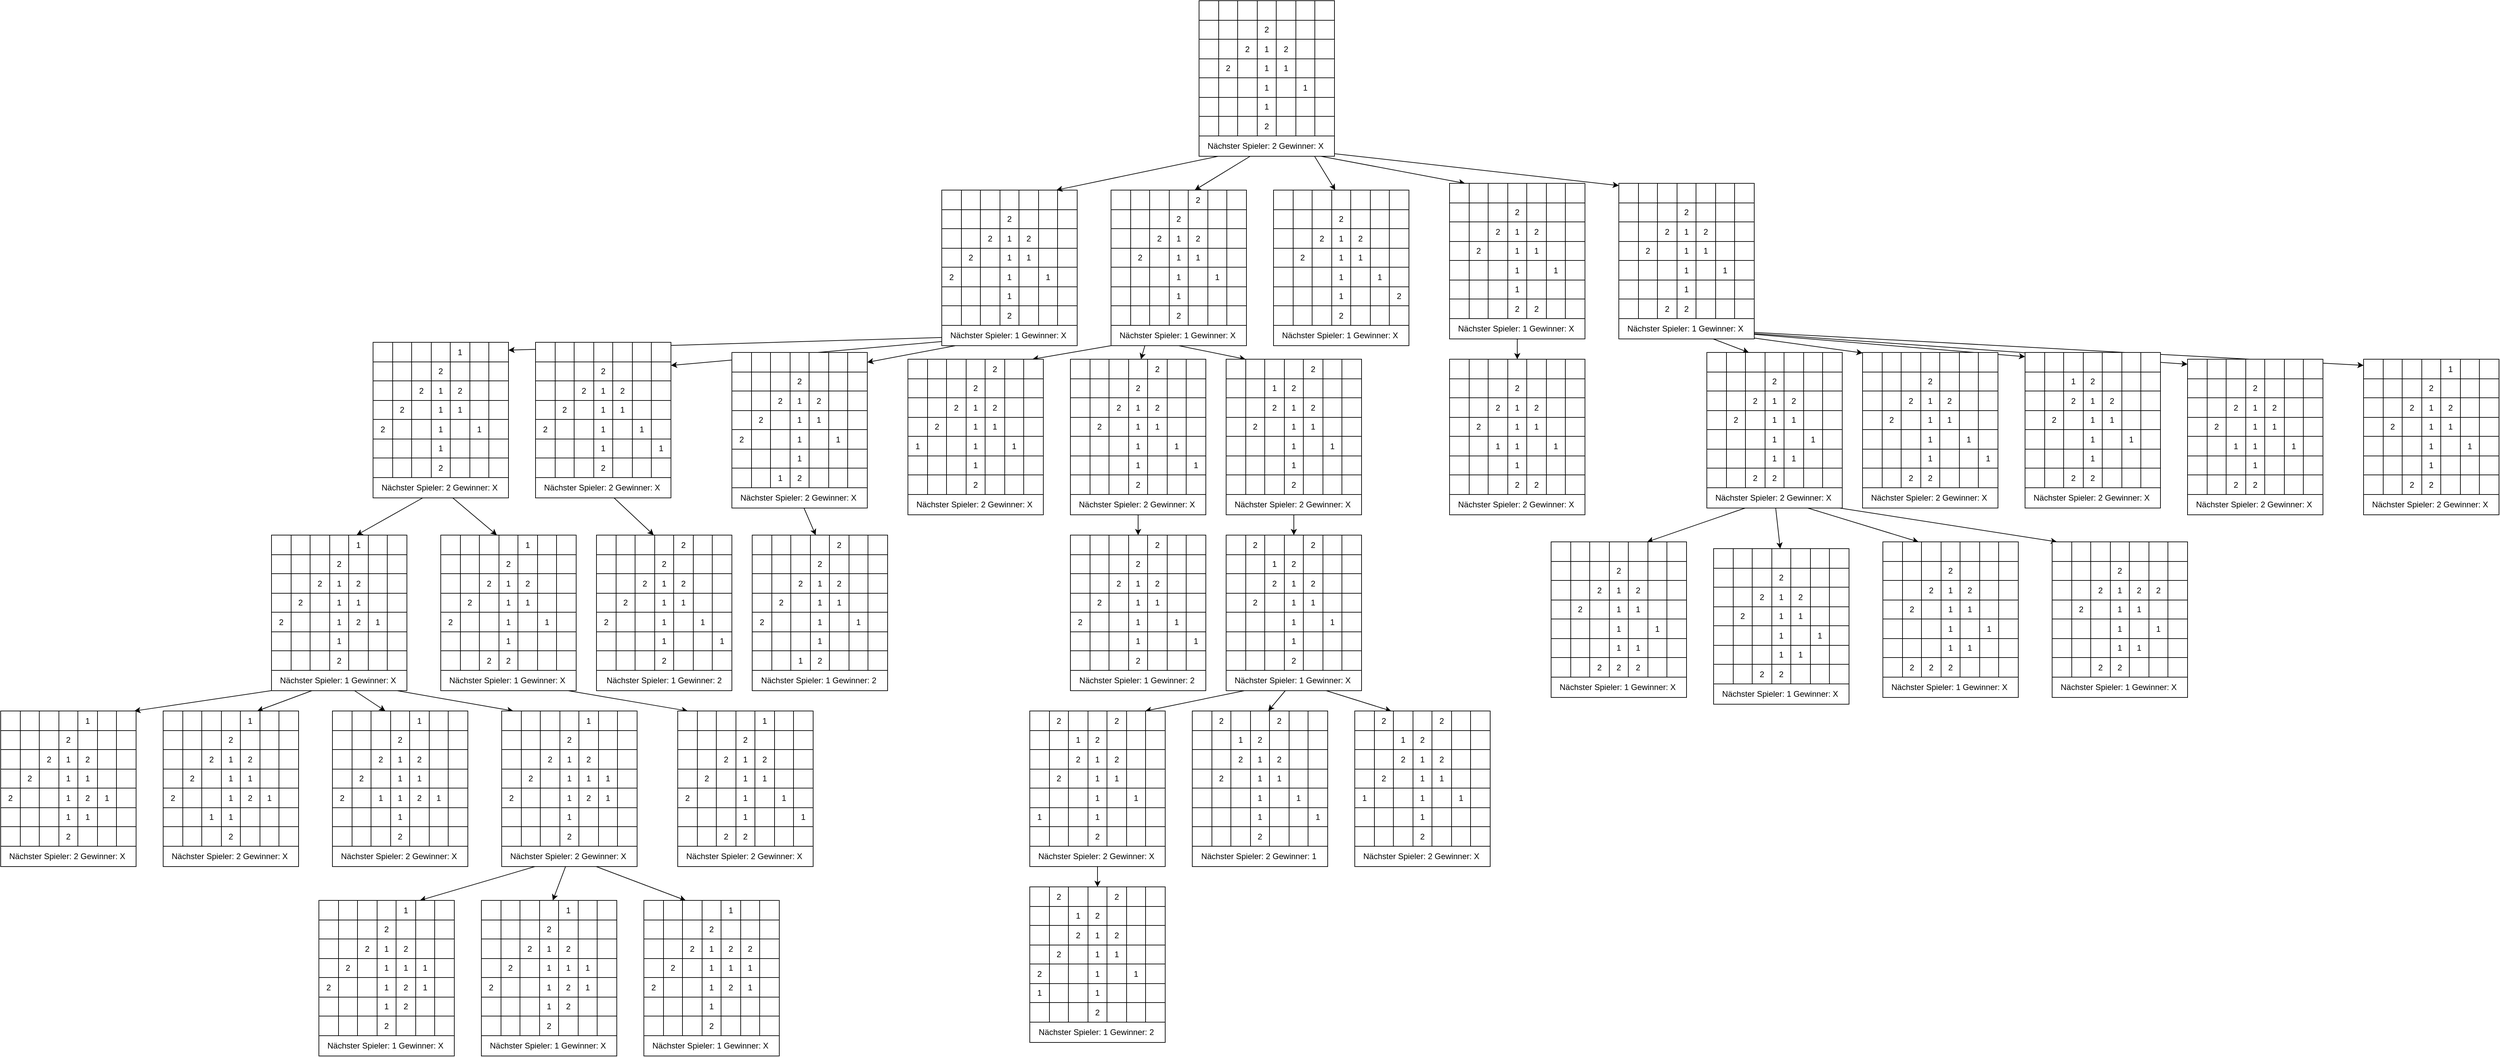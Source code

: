 <mxfile version="15.4.1" type="device"><diagram name="Page-1" id="10a91c8b-09ff-31b1-d368-03940ed4cc9e"><mxGraphModel dx="3622" dy="754" grid="1" gridSize="10" guides="1" tooltips="1" connect="1" arrows="1" fold="1" page="1" pageScale="1" pageWidth="1100" pageHeight="850" background="none" math="0" shadow="0"><root><mxCell id="0"/><mxCell id="1" parent="0"/><mxCell id="ErytSRjThVYuVtmWc2yD-547" style="edgeStyle=none;rounded=0;orthogonalLoop=1;jettySize=auto;html=1;" parent="1" source="ErytSRjThVYuVtmWc2yD-14" target="ErytSRjThVYuVtmWc2yD-363" edge="1"><mxGeometry relative="1" as="geometry"/></mxCell><mxCell id="ErytSRjThVYuVtmWc2yD-14" value="" style="shape=table;startSize=0;container=1;collapsible=0;childLayout=tableLayout;" parent="1" vertex="1"><mxGeometry x="420" y="30" width="200" height="229" as="geometry"/></mxCell><mxCell id="ErytSRjThVYuVtmWc2yD-15" value="" style="shape=partialRectangle;collapsible=0;dropTarget=0;pointerEvents=0;fillColor=none;top=0;left=0;bottom=0;right=0;points=[[0,0.5],[1,0.5]];portConstraint=eastwest;" parent="ErytSRjThVYuVtmWc2yD-14" vertex="1"><mxGeometry width="200" height="29" as="geometry"/></mxCell><mxCell id="ErytSRjThVYuVtmWc2yD-16" value="" style="shape=partialRectangle;html=1;whiteSpace=wrap;connectable=0;overflow=hidden;fillColor=none;top=0;left=0;bottom=0;right=0;pointerEvents=1;" parent="ErytSRjThVYuVtmWc2yD-15" vertex="1"><mxGeometry width="29" height="29" as="geometry"><mxRectangle width="29" height="29" as="alternateBounds"/></mxGeometry></mxCell><mxCell id="ErytSRjThVYuVtmWc2yD-17" value="" style="shape=partialRectangle;html=1;whiteSpace=wrap;connectable=0;overflow=hidden;fillColor=none;top=0;left=0;bottom=0;right=0;pointerEvents=1;" parent="ErytSRjThVYuVtmWc2yD-15" vertex="1"><mxGeometry x="29" width="28" height="29" as="geometry"><mxRectangle width="28" height="29" as="alternateBounds"/></mxGeometry></mxCell><mxCell id="ErytSRjThVYuVtmWc2yD-18" value="" style="shape=partialRectangle;html=1;whiteSpace=wrap;connectable=0;overflow=hidden;fillColor=none;top=0;left=0;bottom=0;right=0;pointerEvents=1;" parent="ErytSRjThVYuVtmWc2yD-15" vertex="1"><mxGeometry x="57" width="29" height="29" as="geometry"><mxRectangle width="29" height="29" as="alternateBounds"/></mxGeometry></mxCell><mxCell id="ErytSRjThVYuVtmWc2yD-19" value="" style="shape=partialRectangle;html=1;whiteSpace=wrap;connectable=0;overflow=hidden;fillColor=none;top=0;left=0;bottom=0;right=0;pointerEvents=1;" parent="ErytSRjThVYuVtmWc2yD-15" vertex="1"><mxGeometry x="86" width="28" height="29" as="geometry"><mxRectangle width="28" height="29" as="alternateBounds"/></mxGeometry></mxCell><mxCell id="ErytSRjThVYuVtmWc2yD-20" value="" style="shape=partialRectangle;html=1;whiteSpace=wrap;connectable=0;overflow=hidden;fillColor=none;top=0;left=0;bottom=0;right=0;pointerEvents=1;" parent="ErytSRjThVYuVtmWc2yD-15" vertex="1"><mxGeometry x="114" width="29" height="29" as="geometry"><mxRectangle width="29" height="29" as="alternateBounds"/></mxGeometry></mxCell><mxCell id="ErytSRjThVYuVtmWc2yD-21" value="" style="shape=partialRectangle;html=1;whiteSpace=wrap;connectable=0;overflow=hidden;fillColor=none;top=0;left=0;bottom=0;right=0;pointerEvents=1;" parent="ErytSRjThVYuVtmWc2yD-15" vertex="1"><mxGeometry x="143" width="28" height="29" as="geometry"><mxRectangle width="28" height="29" as="alternateBounds"/></mxGeometry></mxCell><mxCell id="ErytSRjThVYuVtmWc2yD-22" value="" style="shape=partialRectangle;html=1;whiteSpace=wrap;connectable=0;overflow=hidden;fillColor=none;top=0;left=0;bottom=0;right=0;pointerEvents=1;" parent="ErytSRjThVYuVtmWc2yD-15" vertex="1"><mxGeometry x="171" width="29" height="29" as="geometry"><mxRectangle width="29" height="29" as="alternateBounds"/></mxGeometry></mxCell><mxCell id="ErytSRjThVYuVtmWc2yD-23" value="" style="shape=partialRectangle;collapsible=0;dropTarget=0;pointerEvents=0;fillColor=none;top=0;left=0;bottom=0;right=0;points=[[0,0.5],[1,0.5]];portConstraint=eastwest;" parent="ErytSRjThVYuVtmWc2yD-14" vertex="1"><mxGeometry y="29" width="200" height="28" as="geometry"/></mxCell><mxCell id="ErytSRjThVYuVtmWc2yD-24" value="" style="shape=partialRectangle;html=1;whiteSpace=wrap;connectable=0;overflow=hidden;fillColor=none;top=0;left=0;bottom=0;right=0;pointerEvents=1;" parent="ErytSRjThVYuVtmWc2yD-23" vertex="1"><mxGeometry width="29" height="28" as="geometry"><mxRectangle width="29" height="28" as="alternateBounds"/></mxGeometry></mxCell><mxCell id="ErytSRjThVYuVtmWc2yD-25" value="" style="shape=partialRectangle;html=1;whiteSpace=wrap;connectable=0;overflow=hidden;fillColor=none;top=0;left=0;bottom=0;right=0;pointerEvents=1;" parent="ErytSRjThVYuVtmWc2yD-23" vertex="1"><mxGeometry x="29" width="28" height="28" as="geometry"><mxRectangle width="28" height="28" as="alternateBounds"/></mxGeometry></mxCell><mxCell id="ErytSRjThVYuVtmWc2yD-26" value="" style="shape=partialRectangle;html=1;whiteSpace=wrap;connectable=0;overflow=hidden;fillColor=none;top=0;left=0;bottom=0;right=0;pointerEvents=1;" parent="ErytSRjThVYuVtmWc2yD-23" vertex="1"><mxGeometry x="57" width="29" height="28" as="geometry"><mxRectangle width="29" height="28" as="alternateBounds"/></mxGeometry></mxCell><mxCell id="ErytSRjThVYuVtmWc2yD-27" value="2" style="shape=partialRectangle;html=1;whiteSpace=wrap;connectable=0;overflow=hidden;fillColor=none;top=0;left=0;bottom=0;right=0;pointerEvents=1;" parent="ErytSRjThVYuVtmWc2yD-23" vertex="1"><mxGeometry x="86" width="28" height="28" as="geometry"><mxRectangle width="28" height="28" as="alternateBounds"/></mxGeometry></mxCell><mxCell id="ErytSRjThVYuVtmWc2yD-28" value="" style="shape=partialRectangle;html=1;whiteSpace=wrap;connectable=0;overflow=hidden;fillColor=none;top=0;left=0;bottom=0;right=0;pointerEvents=1;" parent="ErytSRjThVYuVtmWc2yD-23" vertex="1"><mxGeometry x="114" width="29" height="28" as="geometry"><mxRectangle width="29" height="28" as="alternateBounds"/></mxGeometry></mxCell><mxCell id="ErytSRjThVYuVtmWc2yD-29" value="" style="shape=partialRectangle;html=1;whiteSpace=wrap;connectable=0;overflow=hidden;fillColor=none;top=0;left=0;bottom=0;right=0;pointerEvents=1;" parent="ErytSRjThVYuVtmWc2yD-23" vertex="1"><mxGeometry x="143" width="28" height="28" as="geometry"><mxRectangle width="28" height="28" as="alternateBounds"/></mxGeometry></mxCell><mxCell id="ErytSRjThVYuVtmWc2yD-30" value="" style="shape=partialRectangle;html=1;whiteSpace=wrap;connectable=0;overflow=hidden;fillColor=none;top=0;left=0;bottom=0;right=0;pointerEvents=1;" parent="ErytSRjThVYuVtmWc2yD-23" vertex="1"><mxGeometry x="171" width="29" height="28" as="geometry"><mxRectangle width="29" height="28" as="alternateBounds"/></mxGeometry></mxCell><mxCell id="ErytSRjThVYuVtmWc2yD-31" value="" style="shape=partialRectangle;collapsible=0;dropTarget=0;pointerEvents=0;fillColor=none;top=0;left=0;bottom=0;right=0;points=[[0,0.5],[1,0.5]];portConstraint=eastwest;" parent="ErytSRjThVYuVtmWc2yD-14" vertex="1"><mxGeometry y="57" width="200" height="29" as="geometry"/></mxCell><mxCell id="ErytSRjThVYuVtmWc2yD-32" value="" style="shape=partialRectangle;html=1;whiteSpace=wrap;connectable=0;overflow=hidden;fillColor=none;top=0;left=0;bottom=0;right=0;pointerEvents=1;" parent="ErytSRjThVYuVtmWc2yD-31" vertex="1"><mxGeometry width="29" height="29" as="geometry"><mxRectangle width="29" height="29" as="alternateBounds"/></mxGeometry></mxCell><mxCell id="ErytSRjThVYuVtmWc2yD-33" value="" style="shape=partialRectangle;html=1;whiteSpace=wrap;connectable=0;overflow=hidden;fillColor=none;top=0;left=0;bottom=0;right=0;pointerEvents=1;" parent="ErytSRjThVYuVtmWc2yD-31" vertex="1"><mxGeometry x="29" width="28" height="29" as="geometry"><mxRectangle width="28" height="29" as="alternateBounds"/></mxGeometry></mxCell><mxCell id="ErytSRjThVYuVtmWc2yD-34" value="2" style="shape=partialRectangle;html=1;whiteSpace=wrap;connectable=0;overflow=hidden;fillColor=none;top=0;left=0;bottom=0;right=0;pointerEvents=1;" parent="ErytSRjThVYuVtmWc2yD-31" vertex="1"><mxGeometry x="57" width="29" height="29" as="geometry"><mxRectangle width="29" height="29" as="alternateBounds"/></mxGeometry></mxCell><mxCell id="ErytSRjThVYuVtmWc2yD-35" value="1" style="shape=partialRectangle;html=1;whiteSpace=wrap;connectable=0;overflow=hidden;fillColor=none;top=0;left=0;bottom=0;right=0;pointerEvents=1;" parent="ErytSRjThVYuVtmWc2yD-31" vertex="1"><mxGeometry x="86" width="28" height="29" as="geometry"><mxRectangle width="28" height="29" as="alternateBounds"/></mxGeometry></mxCell><mxCell id="ErytSRjThVYuVtmWc2yD-36" value="2" style="shape=partialRectangle;html=1;whiteSpace=wrap;connectable=0;overflow=hidden;fillColor=none;top=0;left=0;bottom=0;right=0;pointerEvents=1;" parent="ErytSRjThVYuVtmWc2yD-31" vertex="1"><mxGeometry x="114" width="29" height="29" as="geometry"><mxRectangle width="29" height="29" as="alternateBounds"/></mxGeometry></mxCell><mxCell id="ErytSRjThVYuVtmWc2yD-37" value="" style="shape=partialRectangle;html=1;whiteSpace=wrap;connectable=0;overflow=hidden;fillColor=none;top=0;left=0;bottom=0;right=0;pointerEvents=1;" parent="ErytSRjThVYuVtmWc2yD-31" vertex="1"><mxGeometry x="143" width="28" height="29" as="geometry"><mxRectangle width="28" height="29" as="alternateBounds"/></mxGeometry></mxCell><mxCell id="ErytSRjThVYuVtmWc2yD-38" value="" style="shape=partialRectangle;html=1;whiteSpace=wrap;connectable=0;overflow=hidden;fillColor=none;top=0;left=0;bottom=0;right=0;pointerEvents=1;" parent="ErytSRjThVYuVtmWc2yD-31" vertex="1"><mxGeometry x="171" width="29" height="29" as="geometry"><mxRectangle width="29" height="29" as="alternateBounds"/></mxGeometry></mxCell><mxCell id="ErytSRjThVYuVtmWc2yD-39" value="" style="shape=partialRectangle;collapsible=0;dropTarget=0;pointerEvents=0;fillColor=none;top=0;left=0;bottom=0;right=0;points=[[0,0.5],[1,0.5]];portConstraint=eastwest;" parent="ErytSRjThVYuVtmWc2yD-14" vertex="1"><mxGeometry y="86" width="200" height="28" as="geometry"/></mxCell><mxCell id="ErytSRjThVYuVtmWc2yD-40" value="" style="shape=partialRectangle;html=1;whiteSpace=wrap;connectable=0;overflow=hidden;fillColor=none;top=0;left=0;bottom=0;right=0;pointerEvents=1;" parent="ErytSRjThVYuVtmWc2yD-39" vertex="1"><mxGeometry width="29" height="28" as="geometry"><mxRectangle width="29" height="28" as="alternateBounds"/></mxGeometry></mxCell><mxCell id="ErytSRjThVYuVtmWc2yD-41" value="2" style="shape=partialRectangle;html=1;whiteSpace=wrap;connectable=0;overflow=hidden;fillColor=none;top=0;left=0;bottom=0;right=0;pointerEvents=1;" parent="ErytSRjThVYuVtmWc2yD-39" vertex="1"><mxGeometry x="29" width="28" height="28" as="geometry"><mxRectangle width="28" height="28" as="alternateBounds"/></mxGeometry></mxCell><mxCell id="ErytSRjThVYuVtmWc2yD-42" value="" style="shape=partialRectangle;html=1;whiteSpace=wrap;connectable=0;overflow=hidden;fillColor=none;top=0;left=0;bottom=0;right=0;pointerEvents=1;" parent="ErytSRjThVYuVtmWc2yD-39" vertex="1"><mxGeometry x="57" width="29" height="28" as="geometry"><mxRectangle width="29" height="28" as="alternateBounds"/></mxGeometry></mxCell><mxCell id="ErytSRjThVYuVtmWc2yD-43" value="1" style="shape=partialRectangle;html=1;whiteSpace=wrap;connectable=0;overflow=hidden;fillColor=none;top=0;left=0;bottom=0;right=0;pointerEvents=1;" parent="ErytSRjThVYuVtmWc2yD-39" vertex="1"><mxGeometry x="86" width="28" height="28" as="geometry"><mxRectangle width="28" height="28" as="alternateBounds"/></mxGeometry></mxCell><mxCell id="ErytSRjThVYuVtmWc2yD-44" value="1" style="shape=partialRectangle;html=1;whiteSpace=wrap;connectable=0;overflow=hidden;fillColor=none;top=0;left=0;bottom=0;right=0;pointerEvents=1;" parent="ErytSRjThVYuVtmWc2yD-39" vertex="1"><mxGeometry x="114" width="29" height="28" as="geometry"><mxRectangle width="29" height="28" as="alternateBounds"/></mxGeometry></mxCell><mxCell id="ErytSRjThVYuVtmWc2yD-45" value="" style="shape=partialRectangle;html=1;whiteSpace=wrap;connectable=0;overflow=hidden;fillColor=none;top=0;left=0;bottom=0;right=0;pointerEvents=1;" parent="ErytSRjThVYuVtmWc2yD-39" vertex="1"><mxGeometry x="143" width="28" height="28" as="geometry"><mxRectangle width="28" height="28" as="alternateBounds"/></mxGeometry></mxCell><mxCell id="ErytSRjThVYuVtmWc2yD-46" value="" style="shape=partialRectangle;html=1;whiteSpace=wrap;connectable=0;overflow=hidden;fillColor=none;top=0;left=0;bottom=0;right=0;pointerEvents=1;" parent="ErytSRjThVYuVtmWc2yD-39" vertex="1"><mxGeometry x="171" width="29" height="28" as="geometry"><mxRectangle width="29" height="28" as="alternateBounds"/></mxGeometry></mxCell><mxCell id="ErytSRjThVYuVtmWc2yD-47" value="" style="shape=partialRectangle;collapsible=0;dropTarget=0;pointerEvents=0;fillColor=none;top=0;left=0;bottom=0;right=0;points=[[0,0.5],[1,0.5]];portConstraint=eastwest;" parent="ErytSRjThVYuVtmWc2yD-14" vertex="1"><mxGeometry y="114" width="200" height="29" as="geometry"/></mxCell><mxCell id="ErytSRjThVYuVtmWc2yD-48" value="" style="shape=partialRectangle;html=1;whiteSpace=wrap;connectable=0;overflow=hidden;fillColor=none;top=0;left=0;bottom=0;right=0;pointerEvents=1;" parent="ErytSRjThVYuVtmWc2yD-47" vertex="1"><mxGeometry width="29" height="29" as="geometry"><mxRectangle width="29" height="29" as="alternateBounds"/></mxGeometry></mxCell><mxCell id="ErytSRjThVYuVtmWc2yD-49" value="" style="shape=partialRectangle;html=1;whiteSpace=wrap;connectable=0;overflow=hidden;fillColor=none;top=0;left=0;bottom=0;right=0;pointerEvents=1;" parent="ErytSRjThVYuVtmWc2yD-47" vertex="1"><mxGeometry x="29" width="28" height="29" as="geometry"><mxRectangle width="28" height="29" as="alternateBounds"/></mxGeometry></mxCell><mxCell id="ErytSRjThVYuVtmWc2yD-50" value="" style="shape=partialRectangle;html=1;whiteSpace=wrap;connectable=0;overflow=hidden;fillColor=none;top=0;left=0;bottom=0;right=0;pointerEvents=1;" parent="ErytSRjThVYuVtmWc2yD-47" vertex="1"><mxGeometry x="57" width="29" height="29" as="geometry"><mxRectangle width="29" height="29" as="alternateBounds"/></mxGeometry></mxCell><mxCell id="ErytSRjThVYuVtmWc2yD-51" value="1" style="shape=partialRectangle;html=1;whiteSpace=wrap;connectable=0;overflow=hidden;fillColor=none;top=0;left=0;bottom=0;right=0;pointerEvents=1;" parent="ErytSRjThVYuVtmWc2yD-47" vertex="1"><mxGeometry x="86" width="28" height="29" as="geometry"><mxRectangle width="28" height="29" as="alternateBounds"/></mxGeometry></mxCell><mxCell id="ErytSRjThVYuVtmWc2yD-52" value="" style="shape=partialRectangle;html=1;whiteSpace=wrap;connectable=0;overflow=hidden;fillColor=none;top=0;left=0;bottom=0;right=0;pointerEvents=1;" parent="ErytSRjThVYuVtmWc2yD-47" vertex="1"><mxGeometry x="114" width="29" height="29" as="geometry"><mxRectangle width="29" height="29" as="alternateBounds"/></mxGeometry></mxCell><mxCell id="ErytSRjThVYuVtmWc2yD-53" value="1" style="shape=partialRectangle;html=1;whiteSpace=wrap;connectable=0;overflow=hidden;fillColor=none;top=0;left=0;bottom=0;right=0;pointerEvents=1;" parent="ErytSRjThVYuVtmWc2yD-47" vertex="1"><mxGeometry x="143" width="28" height="29" as="geometry"><mxRectangle width="28" height="29" as="alternateBounds"/></mxGeometry></mxCell><mxCell id="ErytSRjThVYuVtmWc2yD-54" value="" style="shape=partialRectangle;html=1;whiteSpace=wrap;connectable=0;overflow=hidden;fillColor=none;top=0;left=0;bottom=0;right=0;pointerEvents=1;" parent="ErytSRjThVYuVtmWc2yD-47" vertex="1"><mxGeometry x="171" width="29" height="29" as="geometry"><mxRectangle width="29" height="29" as="alternateBounds"/></mxGeometry></mxCell><mxCell id="ErytSRjThVYuVtmWc2yD-55" value="" style="shape=partialRectangle;collapsible=0;dropTarget=0;pointerEvents=0;fillColor=none;top=0;left=0;bottom=0;right=0;points=[[0,0.5],[1,0.5]];portConstraint=eastwest;" parent="ErytSRjThVYuVtmWc2yD-14" vertex="1"><mxGeometry y="143" width="200" height="28" as="geometry"/></mxCell><mxCell id="ErytSRjThVYuVtmWc2yD-56" value="" style="shape=partialRectangle;html=1;whiteSpace=wrap;connectable=0;overflow=hidden;fillColor=none;top=0;left=0;bottom=0;right=0;pointerEvents=1;" parent="ErytSRjThVYuVtmWc2yD-55" vertex="1"><mxGeometry width="29" height="28" as="geometry"><mxRectangle width="29" height="28" as="alternateBounds"/></mxGeometry></mxCell><mxCell id="ErytSRjThVYuVtmWc2yD-57" value="" style="shape=partialRectangle;html=1;whiteSpace=wrap;connectable=0;overflow=hidden;fillColor=none;top=0;left=0;bottom=0;right=0;pointerEvents=1;" parent="ErytSRjThVYuVtmWc2yD-55" vertex="1"><mxGeometry x="29" width="28" height="28" as="geometry"><mxRectangle width="28" height="28" as="alternateBounds"/></mxGeometry></mxCell><mxCell id="ErytSRjThVYuVtmWc2yD-58" value="" style="shape=partialRectangle;html=1;whiteSpace=wrap;connectable=0;overflow=hidden;fillColor=none;top=0;left=0;bottom=0;right=0;pointerEvents=1;" parent="ErytSRjThVYuVtmWc2yD-55" vertex="1"><mxGeometry x="57" width="29" height="28" as="geometry"><mxRectangle width="29" height="28" as="alternateBounds"/></mxGeometry></mxCell><mxCell id="ErytSRjThVYuVtmWc2yD-59" value="1" style="shape=partialRectangle;html=1;whiteSpace=wrap;connectable=0;overflow=hidden;fillColor=none;top=0;left=0;bottom=0;right=0;pointerEvents=1;" parent="ErytSRjThVYuVtmWc2yD-55" vertex="1"><mxGeometry x="86" width="28" height="28" as="geometry"><mxRectangle width="28" height="28" as="alternateBounds"/></mxGeometry></mxCell><mxCell id="ErytSRjThVYuVtmWc2yD-60" value="" style="shape=partialRectangle;html=1;whiteSpace=wrap;connectable=0;overflow=hidden;fillColor=none;top=0;left=0;bottom=0;right=0;pointerEvents=1;" parent="ErytSRjThVYuVtmWc2yD-55" vertex="1"><mxGeometry x="114" width="29" height="28" as="geometry"><mxRectangle width="29" height="28" as="alternateBounds"/></mxGeometry></mxCell><mxCell id="ErytSRjThVYuVtmWc2yD-61" value="" style="shape=partialRectangle;html=1;whiteSpace=wrap;connectable=0;overflow=hidden;fillColor=none;top=0;left=0;bottom=0;right=0;pointerEvents=1;" parent="ErytSRjThVYuVtmWc2yD-55" vertex="1"><mxGeometry x="143" width="28" height="28" as="geometry"><mxRectangle width="28" height="28" as="alternateBounds"/></mxGeometry></mxCell><mxCell id="ErytSRjThVYuVtmWc2yD-62" value="" style="shape=partialRectangle;html=1;whiteSpace=wrap;connectable=0;overflow=hidden;fillColor=none;top=0;left=0;bottom=0;right=0;pointerEvents=1;" parent="ErytSRjThVYuVtmWc2yD-55" vertex="1"><mxGeometry x="171" width="29" height="28" as="geometry"><mxRectangle width="29" height="28" as="alternateBounds"/></mxGeometry></mxCell><mxCell id="ErytSRjThVYuVtmWc2yD-536" value="" style="shape=partialRectangle;collapsible=0;dropTarget=0;pointerEvents=0;fillColor=none;top=0;left=0;bottom=0;right=0;points=[[0,0.5],[1,0.5]];portConstraint=eastwest;" parent="ErytSRjThVYuVtmWc2yD-14" vertex="1"><mxGeometry y="171" width="200" height="29" as="geometry"/></mxCell><mxCell id="ErytSRjThVYuVtmWc2yD-537" value="" style="shape=partialRectangle;html=1;whiteSpace=wrap;connectable=0;overflow=hidden;fillColor=none;top=0;left=0;bottom=0;right=0;pointerEvents=1;" parent="ErytSRjThVYuVtmWc2yD-536" vertex="1"><mxGeometry width="29" height="29" as="geometry"><mxRectangle width="29" height="29" as="alternateBounds"/></mxGeometry></mxCell><mxCell id="ErytSRjThVYuVtmWc2yD-538" value="" style="shape=partialRectangle;html=1;whiteSpace=wrap;connectable=0;overflow=hidden;fillColor=none;top=0;left=0;bottom=0;right=0;pointerEvents=1;" parent="ErytSRjThVYuVtmWc2yD-536" vertex="1"><mxGeometry x="29" width="28" height="29" as="geometry"><mxRectangle width="28" height="29" as="alternateBounds"/></mxGeometry></mxCell><mxCell id="ErytSRjThVYuVtmWc2yD-539" value="" style="shape=partialRectangle;html=1;whiteSpace=wrap;connectable=0;overflow=hidden;fillColor=none;top=0;left=0;bottom=0;right=0;pointerEvents=1;" parent="ErytSRjThVYuVtmWc2yD-536" vertex="1"><mxGeometry x="57" width="29" height="29" as="geometry"><mxRectangle width="29" height="29" as="alternateBounds"/></mxGeometry></mxCell><mxCell id="ErytSRjThVYuVtmWc2yD-540" value="2" style="shape=partialRectangle;html=1;whiteSpace=wrap;connectable=0;overflow=hidden;fillColor=none;top=0;left=0;bottom=0;right=0;pointerEvents=1;" parent="ErytSRjThVYuVtmWc2yD-536" vertex="1"><mxGeometry x="86" width="28" height="29" as="geometry"><mxRectangle width="28" height="29" as="alternateBounds"/></mxGeometry></mxCell><mxCell id="ErytSRjThVYuVtmWc2yD-541" value="" style="shape=partialRectangle;html=1;whiteSpace=wrap;connectable=0;overflow=hidden;fillColor=none;top=0;left=0;bottom=0;right=0;pointerEvents=1;" parent="ErytSRjThVYuVtmWc2yD-536" vertex="1"><mxGeometry x="114" width="29" height="29" as="geometry"><mxRectangle width="29" height="29" as="alternateBounds"/></mxGeometry></mxCell><mxCell id="ErytSRjThVYuVtmWc2yD-542" value="" style="shape=partialRectangle;html=1;whiteSpace=wrap;connectable=0;overflow=hidden;fillColor=none;top=0;left=0;bottom=0;right=0;pointerEvents=1;" parent="ErytSRjThVYuVtmWc2yD-536" vertex="1"><mxGeometry x="143" width="28" height="29" as="geometry"><mxRectangle width="28" height="29" as="alternateBounds"/></mxGeometry></mxCell><mxCell id="ErytSRjThVYuVtmWc2yD-543" value="" style="shape=partialRectangle;html=1;whiteSpace=wrap;connectable=0;overflow=hidden;fillColor=none;top=0;left=0;bottom=0;right=0;pointerEvents=1;" parent="ErytSRjThVYuVtmWc2yD-536" vertex="1"><mxGeometry x="171" width="29" height="29" as="geometry"><mxRectangle width="29" height="29" as="alternateBounds"/></mxGeometry></mxCell><mxCell id="ErytSRjThVYuVtmWc2yD-63" value="" style="shape=partialRectangle;collapsible=0;dropTarget=0;pointerEvents=0;fillColor=none;top=0;left=0;bottom=0;right=0;points=[[0,0.5],[1,0.5]];portConstraint=eastwest;" parent="ErytSRjThVYuVtmWc2yD-14" vertex="1"><mxGeometry y="200" width="200" height="29" as="geometry"/></mxCell><mxCell id="ErytSRjThVYuVtmWc2yD-64" value="" style="shape=partialRectangle;html=1;whiteSpace=wrap;connectable=0;overflow=hidden;fillColor=none;top=0;left=0;bottom=0;right=0;pointerEvents=1;" parent="ErytSRjThVYuVtmWc2yD-63" vertex="1"><mxGeometry width="29" height="29" as="geometry"><mxRectangle width="29" height="29" as="alternateBounds"/></mxGeometry></mxCell><mxCell id="ErytSRjThVYuVtmWc2yD-65" value="" style="shape=partialRectangle;html=1;whiteSpace=wrap;connectable=0;overflow=hidden;fillColor=none;top=0;left=0;bottom=0;right=0;pointerEvents=1;" parent="ErytSRjThVYuVtmWc2yD-63" vertex="1"><mxGeometry x="29" width="28" height="29" as="geometry"><mxRectangle width="28" height="29" as="alternateBounds"/></mxGeometry></mxCell><mxCell id="ErytSRjThVYuVtmWc2yD-66" value="" style="shape=partialRectangle;html=1;whiteSpace=wrap;connectable=0;overflow=hidden;fillColor=none;top=0;left=0;bottom=0;right=0;pointerEvents=1;" parent="ErytSRjThVYuVtmWc2yD-63" vertex="1"><mxGeometry x="57" width="29" height="29" as="geometry"><mxRectangle width="29" height="29" as="alternateBounds"/></mxGeometry></mxCell><mxCell id="ErytSRjThVYuVtmWc2yD-67" value="2" style="shape=partialRectangle;html=1;whiteSpace=wrap;connectable=0;overflow=hidden;fillColor=none;top=0;left=0;bottom=0;right=0;pointerEvents=1;" parent="ErytSRjThVYuVtmWc2yD-63" vertex="1"><mxGeometry x="86" width="28" height="29" as="geometry"><mxRectangle width="28" height="29" as="alternateBounds"/></mxGeometry></mxCell><mxCell id="ErytSRjThVYuVtmWc2yD-68" value="" style="shape=partialRectangle;html=1;whiteSpace=wrap;connectable=0;overflow=hidden;fillColor=none;top=0;left=0;bottom=0;right=0;pointerEvents=1;" parent="ErytSRjThVYuVtmWc2yD-63" vertex="1"><mxGeometry x="114" width="29" height="29" as="geometry"><mxRectangle width="29" height="29" as="alternateBounds"/></mxGeometry></mxCell><mxCell id="ErytSRjThVYuVtmWc2yD-69" value="" style="shape=partialRectangle;html=1;whiteSpace=wrap;connectable=0;overflow=hidden;fillColor=none;top=0;left=0;bottom=0;right=0;pointerEvents=1;" parent="ErytSRjThVYuVtmWc2yD-63" vertex="1"><mxGeometry x="143" width="28" height="29" as="geometry"><mxRectangle width="28" height="29" as="alternateBounds"/></mxGeometry></mxCell><mxCell id="ErytSRjThVYuVtmWc2yD-70" value="" style="shape=partialRectangle;html=1;whiteSpace=wrap;connectable=0;overflow=hidden;fillColor=none;top=0;left=0;bottom=0;right=0;pointerEvents=1;" parent="ErytSRjThVYuVtmWc2yD-63" vertex="1"><mxGeometry x="171" width="29" height="29" as="geometry"><mxRectangle width="29" height="29" as="alternateBounds"/></mxGeometry></mxCell><mxCell id="ErytSRjThVYuVtmWc2yD-546" style="edgeStyle=none;rounded=0;orthogonalLoop=1;jettySize=auto;html=1;" parent="1" source="ErytSRjThVYuVtmWc2yD-71" target="ErytSRjThVYuVtmWc2yD-305" edge="1"><mxGeometry relative="1" as="geometry"/></mxCell><mxCell id="ErytSRjThVYuVtmWc2yD-548" style="edgeStyle=none;rounded=0;orthogonalLoop=1;jettySize=auto;html=1;" parent="1" source="ErytSRjThVYuVtmWc2yD-71" target="ErytSRjThVYuVtmWc2yD-421" edge="1"><mxGeometry relative="1" as="geometry"/></mxCell><mxCell id="ErytSRjThVYuVtmWc2yD-549" style="edgeStyle=none;rounded=0;orthogonalLoop=1;jettySize=auto;html=1;" parent="1" source="ErytSRjThVYuVtmWc2yD-71" target="ErytSRjThVYuVtmWc2yD-479" edge="1"><mxGeometry relative="1" as="geometry"/></mxCell><mxCell id="ErytSRjThVYuVtmWc2yD-71" value="Nächster Spieler: 2 Gewinner: X&amp;nbsp;" style="rounded=0;whiteSpace=wrap;html=1;" parent="1" vertex="1"><mxGeometry x="420" y="230" width="200" height="30" as="geometry"/></mxCell><mxCell id="ErytSRjThVYuVtmWc2yD-246" value="" style="shape=table;startSize=0;container=1;collapsible=0;childLayout=tableLayout;" parent="1" vertex="1"><mxGeometry x="40" y="310" width="200" height="229" as="geometry"/></mxCell><mxCell id="ErytSRjThVYuVtmWc2yD-247" value="" style="shape=partialRectangle;collapsible=0;dropTarget=0;pointerEvents=0;fillColor=none;top=0;left=0;bottom=0;right=0;points=[[0,0.5],[1,0.5]];portConstraint=eastwest;" parent="ErytSRjThVYuVtmWc2yD-246" vertex="1"><mxGeometry width="200" height="29" as="geometry"/></mxCell><mxCell id="ErytSRjThVYuVtmWc2yD-248" value="" style="shape=partialRectangle;html=1;whiteSpace=wrap;connectable=0;overflow=hidden;fillColor=none;top=0;left=0;bottom=0;right=0;pointerEvents=1;" parent="ErytSRjThVYuVtmWc2yD-247" vertex="1"><mxGeometry width="29" height="29" as="geometry"><mxRectangle width="29" height="29" as="alternateBounds"/></mxGeometry></mxCell><mxCell id="ErytSRjThVYuVtmWc2yD-249" value="" style="shape=partialRectangle;html=1;whiteSpace=wrap;connectable=0;overflow=hidden;fillColor=none;top=0;left=0;bottom=0;right=0;pointerEvents=1;" parent="ErytSRjThVYuVtmWc2yD-247" vertex="1"><mxGeometry x="29" width="28" height="29" as="geometry"><mxRectangle width="28" height="29" as="alternateBounds"/></mxGeometry></mxCell><mxCell id="ErytSRjThVYuVtmWc2yD-250" value="" style="shape=partialRectangle;html=1;whiteSpace=wrap;connectable=0;overflow=hidden;fillColor=none;top=0;left=0;bottom=0;right=0;pointerEvents=1;" parent="ErytSRjThVYuVtmWc2yD-247" vertex="1"><mxGeometry x="57" width="29" height="29" as="geometry"><mxRectangle width="29" height="29" as="alternateBounds"/></mxGeometry></mxCell><mxCell id="ErytSRjThVYuVtmWc2yD-251" value="" style="shape=partialRectangle;html=1;whiteSpace=wrap;connectable=0;overflow=hidden;fillColor=none;top=0;left=0;bottom=0;right=0;pointerEvents=1;" parent="ErytSRjThVYuVtmWc2yD-247" vertex="1"><mxGeometry x="86" width="28" height="29" as="geometry"><mxRectangle width="28" height="29" as="alternateBounds"/></mxGeometry></mxCell><mxCell id="ErytSRjThVYuVtmWc2yD-252" value="" style="shape=partialRectangle;html=1;whiteSpace=wrap;connectable=0;overflow=hidden;fillColor=none;top=0;left=0;bottom=0;right=0;pointerEvents=1;" parent="ErytSRjThVYuVtmWc2yD-247" vertex="1"><mxGeometry x="114" width="29" height="29" as="geometry"><mxRectangle width="29" height="29" as="alternateBounds"/></mxGeometry></mxCell><mxCell id="ErytSRjThVYuVtmWc2yD-253" value="" style="shape=partialRectangle;html=1;whiteSpace=wrap;connectable=0;overflow=hidden;fillColor=none;top=0;left=0;bottom=0;right=0;pointerEvents=1;" parent="ErytSRjThVYuVtmWc2yD-247" vertex="1"><mxGeometry x="143" width="28" height="29" as="geometry"><mxRectangle width="28" height="29" as="alternateBounds"/></mxGeometry></mxCell><mxCell id="ErytSRjThVYuVtmWc2yD-254" value="" style="shape=partialRectangle;html=1;whiteSpace=wrap;connectable=0;overflow=hidden;fillColor=none;top=0;left=0;bottom=0;right=0;pointerEvents=1;" parent="ErytSRjThVYuVtmWc2yD-247" vertex="1"><mxGeometry x="171" width="29" height="29" as="geometry"><mxRectangle width="29" height="29" as="alternateBounds"/></mxGeometry></mxCell><mxCell id="ErytSRjThVYuVtmWc2yD-255" value="" style="shape=partialRectangle;collapsible=0;dropTarget=0;pointerEvents=0;fillColor=none;top=0;left=0;bottom=0;right=0;points=[[0,0.5],[1,0.5]];portConstraint=eastwest;" parent="ErytSRjThVYuVtmWc2yD-246" vertex="1"><mxGeometry y="29" width="200" height="28" as="geometry"/></mxCell><mxCell id="ErytSRjThVYuVtmWc2yD-256" value="" style="shape=partialRectangle;html=1;whiteSpace=wrap;connectable=0;overflow=hidden;fillColor=none;top=0;left=0;bottom=0;right=0;pointerEvents=1;" parent="ErytSRjThVYuVtmWc2yD-255" vertex="1"><mxGeometry width="29" height="28" as="geometry"><mxRectangle width="29" height="28" as="alternateBounds"/></mxGeometry></mxCell><mxCell id="ErytSRjThVYuVtmWc2yD-257" value="" style="shape=partialRectangle;html=1;whiteSpace=wrap;connectable=0;overflow=hidden;fillColor=none;top=0;left=0;bottom=0;right=0;pointerEvents=1;" parent="ErytSRjThVYuVtmWc2yD-255" vertex="1"><mxGeometry x="29" width="28" height="28" as="geometry"><mxRectangle width="28" height="28" as="alternateBounds"/></mxGeometry></mxCell><mxCell id="ErytSRjThVYuVtmWc2yD-258" value="" style="shape=partialRectangle;html=1;whiteSpace=wrap;connectable=0;overflow=hidden;fillColor=none;top=0;left=0;bottom=0;right=0;pointerEvents=1;" parent="ErytSRjThVYuVtmWc2yD-255" vertex="1"><mxGeometry x="57" width="29" height="28" as="geometry"><mxRectangle width="29" height="28" as="alternateBounds"/></mxGeometry></mxCell><mxCell id="ErytSRjThVYuVtmWc2yD-259" value="2" style="shape=partialRectangle;html=1;whiteSpace=wrap;connectable=0;overflow=hidden;fillColor=none;top=0;left=0;bottom=0;right=0;pointerEvents=1;" parent="ErytSRjThVYuVtmWc2yD-255" vertex="1"><mxGeometry x="86" width="28" height="28" as="geometry"><mxRectangle width="28" height="28" as="alternateBounds"/></mxGeometry></mxCell><mxCell id="ErytSRjThVYuVtmWc2yD-260" value="" style="shape=partialRectangle;html=1;whiteSpace=wrap;connectable=0;overflow=hidden;fillColor=none;top=0;left=0;bottom=0;right=0;pointerEvents=1;" parent="ErytSRjThVYuVtmWc2yD-255" vertex="1"><mxGeometry x="114" width="29" height="28" as="geometry"><mxRectangle width="29" height="28" as="alternateBounds"/></mxGeometry></mxCell><mxCell id="ErytSRjThVYuVtmWc2yD-261" value="" style="shape=partialRectangle;html=1;whiteSpace=wrap;connectable=0;overflow=hidden;fillColor=none;top=0;left=0;bottom=0;right=0;pointerEvents=1;" parent="ErytSRjThVYuVtmWc2yD-255" vertex="1"><mxGeometry x="143" width="28" height="28" as="geometry"><mxRectangle width="28" height="28" as="alternateBounds"/></mxGeometry></mxCell><mxCell id="ErytSRjThVYuVtmWc2yD-262" value="" style="shape=partialRectangle;html=1;whiteSpace=wrap;connectable=0;overflow=hidden;fillColor=none;top=0;left=0;bottom=0;right=0;pointerEvents=1;" parent="ErytSRjThVYuVtmWc2yD-255" vertex="1"><mxGeometry x="171" width="29" height="28" as="geometry"><mxRectangle width="29" height="28" as="alternateBounds"/></mxGeometry></mxCell><mxCell id="ErytSRjThVYuVtmWc2yD-263" value="" style="shape=partialRectangle;collapsible=0;dropTarget=0;pointerEvents=0;fillColor=none;top=0;left=0;bottom=0;right=0;points=[[0,0.5],[1,0.5]];portConstraint=eastwest;" parent="ErytSRjThVYuVtmWc2yD-246" vertex="1"><mxGeometry y="57" width="200" height="29" as="geometry"/></mxCell><mxCell id="ErytSRjThVYuVtmWc2yD-264" value="" style="shape=partialRectangle;html=1;whiteSpace=wrap;connectable=0;overflow=hidden;fillColor=none;top=0;left=0;bottom=0;right=0;pointerEvents=1;" parent="ErytSRjThVYuVtmWc2yD-263" vertex="1"><mxGeometry width="29" height="29" as="geometry"><mxRectangle width="29" height="29" as="alternateBounds"/></mxGeometry></mxCell><mxCell id="ErytSRjThVYuVtmWc2yD-265" value="" style="shape=partialRectangle;html=1;whiteSpace=wrap;connectable=0;overflow=hidden;fillColor=none;top=0;left=0;bottom=0;right=0;pointerEvents=1;" parent="ErytSRjThVYuVtmWc2yD-263" vertex="1"><mxGeometry x="29" width="28" height="29" as="geometry"><mxRectangle width="28" height="29" as="alternateBounds"/></mxGeometry></mxCell><mxCell id="ErytSRjThVYuVtmWc2yD-266" value="2" style="shape=partialRectangle;html=1;whiteSpace=wrap;connectable=0;overflow=hidden;fillColor=none;top=0;left=0;bottom=0;right=0;pointerEvents=1;" parent="ErytSRjThVYuVtmWc2yD-263" vertex="1"><mxGeometry x="57" width="29" height="29" as="geometry"><mxRectangle width="29" height="29" as="alternateBounds"/></mxGeometry></mxCell><mxCell id="ErytSRjThVYuVtmWc2yD-267" value="1" style="shape=partialRectangle;html=1;whiteSpace=wrap;connectable=0;overflow=hidden;fillColor=none;top=0;left=0;bottom=0;right=0;pointerEvents=1;" parent="ErytSRjThVYuVtmWc2yD-263" vertex="1"><mxGeometry x="86" width="28" height="29" as="geometry"><mxRectangle width="28" height="29" as="alternateBounds"/></mxGeometry></mxCell><mxCell id="ErytSRjThVYuVtmWc2yD-268" value="2" style="shape=partialRectangle;html=1;whiteSpace=wrap;connectable=0;overflow=hidden;fillColor=none;top=0;left=0;bottom=0;right=0;pointerEvents=1;" parent="ErytSRjThVYuVtmWc2yD-263" vertex="1"><mxGeometry x="114" width="29" height="29" as="geometry"><mxRectangle width="29" height="29" as="alternateBounds"/></mxGeometry></mxCell><mxCell id="ErytSRjThVYuVtmWc2yD-269" value="" style="shape=partialRectangle;html=1;whiteSpace=wrap;connectable=0;overflow=hidden;fillColor=none;top=0;left=0;bottom=0;right=0;pointerEvents=1;" parent="ErytSRjThVYuVtmWc2yD-263" vertex="1"><mxGeometry x="143" width="28" height="29" as="geometry"><mxRectangle width="28" height="29" as="alternateBounds"/></mxGeometry></mxCell><mxCell id="ErytSRjThVYuVtmWc2yD-270" value="" style="shape=partialRectangle;html=1;whiteSpace=wrap;connectable=0;overflow=hidden;fillColor=none;top=0;left=0;bottom=0;right=0;pointerEvents=1;" parent="ErytSRjThVYuVtmWc2yD-263" vertex="1"><mxGeometry x="171" width="29" height="29" as="geometry"><mxRectangle width="29" height="29" as="alternateBounds"/></mxGeometry></mxCell><mxCell id="ErytSRjThVYuVtmWc2yD-271" value="" style="shape=partialRectangle;collapsible=0;dropTarget=0;pointerEvents=0;fillColor=none;top=0;left=0;bottom=0;right=0;points=[[0,0.5],[1,0.5]];portConstraint=eastwest;" parent="ErytSRjThVYuVtmWc2yD-246" vertex="1"><mxGeometry y="86" width="200" height="28" as="geometry"/></mxCell><mxCell id="ErytSRjThVYuVtmWc2yD-272" value="" style="shape=partialRectangle;html=1;whiteSpace=wrap;connectable=0;overflow=hidden;fillColor=none;top=0;left=0;bottom=0;right=0;pointerEvents=1;" parent="ErytSRjThVYuVtmWc2yD-271" vertex="1"><mxGeometry width="29" height="28" as="geometry"><mxRectangle width="29" height="28" as="alternateBounds"/></mxGeometry></mxCell><mxCell id="ErytSRjThVYuVtmWc2yD-273" value="2" style="shape=partialRectangle;html=1;whiteSpace=wrap;connectable=0;overflow=hidden;fillColor=none;top=0;left=0;bottom=0;right=0;pointerEvents=1;" parent="ErytSRjThVYuVtmWc2yD-271" vertex="1"><mxGeometry x="29" width="28" height="28" as="geometry"><mxRectangle width="28" height="28" as="alternateBounds"/></mxGeometry></mxCell><mxCell id="ErytSRjThVYuVtmWc2yD-274" value="" style="shape=partialRectangle;html=1;whiteSpace=wrap;connectable=0;overflow=hidden;fillColor=none;top=0;left=0;bottom=0;right=0;pointerEvents=1;" parent="ErytSRjThVYuVtmWc2yD-271" vertex="1"><mxGeometry x="57" width="29" height="28" as="geometry"><mxRectangle width="29" height="28" as="alternateBounds"/></mxGeometry></mxCell><mxCell id="ErytSRjThVYuVtmWc2yD-275" value="1" style="shape=partialRectangle;html=1;whiteSpace=wrap;connectable=0;overflow=hidden;fillColor=none;top=0;left=0;bottom=0;right=0;pointerEvents=1;" parent="ErytSRjThVYuVtmWc2yD-271" vertex="1"><mxGeometry x="86" width="28" height="28" as="geometry"><mxRectangle width="28" height="28" as="alternateBounds"/></mxGeometry></mxCell><mxCell id="ErytSRjThVYuVtmWc2yD-276" value="1" style="shape=partialRectangle;html=1;whiteSpace=wrap;connectable=0;overflow=hidden;fillColor=none;top=0;left=0;bottom=0;right=0;pointerEvents=1;" parent="ErytSRjThVYuVtmWc2yD-271" vertex="1"><mxGeometry x="114" width="29" height="28" as="geometry"><mxRectangle width="29" height="28" as="alternateBounds"/></mxGeometry></mxCell><mxCell id="ErytSRjThVYuVtmWc2yD-277" value="" style="shape=partialRectangle;html=1;whiteSpace=wrap;connectable=0;overflow=hidden;fillColor=none;top=0;left=0;bottom=0;right=0;pointerEvents=1;" parent="ErytSRjThVYuVtmWc2yD-271" vertex="1"><mxGeometry x="143" width="28" height="28" as="geometry"><mxRectangle width="28" height="28" as="alternateBounds"/></mxGeometry></mxCell><mxCell id="ErytSRjThVYuVtmWc2yD-278" value="" style="shape=partialRectangle;html=1;whiteSpace=wrap;connectable=0;overflow=hidden;fillColor=none;top=0;left=0;bottom=0;right=0;pointerEvents=1;" parent="ErytSRjThVYuVtmWc2yD-271" vertex="1"><mxGeometry x="171" width="29" height="28" as="geometry"><mxRectangle width="29" height="28" as="alternateBounds"/></mxGeometry></mxCell><mxCell id="ErytSRjThVYuVtmWc2yD-279" value="" style="shape=partialRectangle;collapsible=0;dropTarget=0;pointerEvents=0;fillColor=none;top=0;left=0;bottom=0;right=0;points=[[0,0.5],[1,0.5]];portConstraint=eastwest;" parent="ErytSRjThVYuVtmWc2yD-246" vertex="1"><mxGeometry y="114" width="200" height="29" as="geometry"/></mxCell><mxCell id="ErytSRjThVYuVtmWc2yD-280" value="2" style="shape=partialRectangle;html=1;whiteSpace=wrap;connectable=0;overflow=hidden;fillColor=none;top=0;left=0;bottom=0;right=0;pointerEvents=1;" parent="ErytSRjThVYuVtmWc2yD-279" vertex="1"><mxGeometry width="29" height="29" as="geometry"><mxRectangle width="29" height="29" as="alternateBounds"/></mxGeometry></mxCell><mxCell id="ErytSRjThVYuVtmWc2yD-281" value="" style="shape=partialRectangle;html=1;whiteSpace=wrap;connectable=0;overflow=hidden;fillColor=none;top=0;left=0;bottom=0;right=0;pointerEvents=1;" parent="ErytSRjThVYuVtmWc2yD-279" vertex="1"><mxGeometry x="29" width="28" height="29" as="geometry"><mxRectangle width="28" height="29" as="alternateBounds"/></mxGeometry></mxCell><mxCell id="ErytSRjThVYuVtmWc2yD-282" value="" style="shape=partialRectangle;html=1;whiteSpace=wrap;connectable=0;overflow=hidden;fillColor=none;top=0;left=0;bottom=0;right=0;pointerEvents=1;" parent="ErytSRjThVYuVtmWc2yD-279" vertex="1"><mxGeometry x="57" width="29" height="29" as="geometry"><mxRectangle width="29" height="29" as="alternateBounds"/></mxGeometry></mxCell><mxCell id="ErytSRjThVYuVtmWc2yD-283" value="1" style="shape=partialRectangle;html=1;whiteSpace=wrap;connectable=0;overflow=hidden;fillColor=none;top=0;left=0;bottom=0;right=0;pointerEvents=1;" parent="ErytSRjThVYuVtmWc2yD-279" vertex="1"><mxGeometry x="86" width="28" height="29" as="geometry"><mxRectangle width="28" height="29" as="alternateBounds"/></mxGeometry></mxCell><mxCell id="ErytSRjThVYuVtmWc2yD-284" value="" style="shape=partialRectangle;html=1;whiteSpace=wrap;connectable=0;overflow=hidden;fillColor=none;top=0;left=0;bottom=0;right=0;pointerEvents=1;" parent="ErytSRjThVYuVtmWc2yD-279" vertex="1"><mxGeometry x="114" width="29" height="29" as="geometry"><mxRectangle width="29" height="29" as="alternateBounds"/></mxGeometry></mxCell><mxCell id="ErytSRjThVYuVtmWc2yD-285" value="1" style="shape=partialRectangle;html=1;whiteSpace=wrap;connectable=0;overflow=hidden;fillColor=none;top=0;left=0;bottom=0;right=0;pointerEvents=1;" parent="ErytSRjThVYuVtmWc2yD-279" vertex="1"><mxGeometry x="143" width="28" height="29" as="geometry"><mxRectangle width="28" height="29" as="alternateBounds"/></mxGeometry></mxCell><mxCell id="ErytSRjThVYuVtmWc2yD-286" value="" style="shape=partialRectangle;html=1;whiteSpace=wrap;connectable=0;overflow=hidden;fillColor=none;top=0;left=0;bottom=0;right=0;pointerEvents=1;" parent="ErytSRjThVYuVtmWc2yD-279" vertex="1"><mxGeometry x="171" width="29" height="29" as="geometry"><mxRectangle width="29" height="29" as="alternateBounds"/></mxGeometry></mxCell><mxCell id="ErytSRjThVYuVtmWc2yD-287" value="" style="shape=partialRectangle;collapsible=0;dropTarget=0;pointerEvents=0;fillColor=none;top=0;left=0;bottom=0;right=0;points=[[0,0.5],[1,0.5]];portConstraint=eastwest;" parent="ErytSRjThVYuVtmWc2yD-246" vertex="1"><mxGeometry y="143" width="200" height="28" as="geometry"/></mxCell><mxCell id="ErytSRjThVYuVtmWc2yD-288" value="" style="shape=partialRectangle;html=1;whiteSpace=wrap;connectable=0;overflow=hidden;fillColor=none;top=0;left=0;bottom=0;right=0;pointerEvents=1;" parent="ErytSRjThVYuVtmWc2yD-287" vertex="1"><mxGeometry width="29" height="28" as="geometry"><mxRectangle width="29" height="28" as="alternateBounds"/></mxGeometry></mxCell><mxCell id="ErytSRjThVYuVtmWc2yD-289" value="" style="shape=partialRectangle;html=1;whiteSpace=wrap;connectable=0;overflow=hidden;fillColor=none;top=0;left=0;bottom=0;right=0;pointerEvents=1;" parent="ErytSRjThVYuVtmWc2yD-287" vertex="1"><mxGeometry x="29" width="28" height="28" as="geometry"><mxRectangle width="28" height="28" as="alternateBounds"/></mxGeometry></mxCell><mxCell id="ErytSRjThVYuVtmWc2yD-290" value="" style="shape=partialRectangle;html=1;whiteSpace=wrap;connectable=0;overflow=hidden;fillColor=none;top=0;left=0;bottom=0;right=0;pointerEvents=1;" parent="ErytSRjThVYuVtmWc2yD-287" vertex="1"><mxGeometry x="57" width="29" height="28" as="geometry"><mxRectangle width="29" height="28" as="alternateBounds"/></mxGeometry></mxCell><mxCell id="ErytSRjThVYuVtmWc2yD-291" value="1" style="shape=partialRectangle;html=1;whiteSpace=wrap;connectable=0;overflow=hidden;fillColor=none;top=0;left=0;bottom=0;right=0;pointerEvents=1;" parent="ErytSRjThVYuVtmWc2yD-287" vertex="1"><mxGeometry x="86" width="28" height="28" as="geometry"><mxRectangle width="28" height="28" as="alternateBounds"/></mxGeometry></mxCell><mxCell id="ErytSRjThVYuVtmWc2yD-292" value="" style="shape=partialRectangle;html=1;whiteSpace=wrap;connectable=0;overflow=hidden;fillColor=none;top=0;left=0;bottom=0;right=0;pointerEvents=1;" parent="ErytSRjThVYuVtmWc2yD-287" vertex="1"><mxGeometry x="114" width="29" height="28" as="geometry"><mxRectangle width="29" height="28" as="alternateBounds"/></mxGeometry></mxCell><mxCell id="ErytSRjThVYuVtmWc2yD-293" value="" style="shape=partialRectangle;html=1;whiteSpace=wrap;connectable=0;overflow=hidden;fillColor=none;top=0;left=0;bottom=0;right=0;pointerEvents=1;" parent="ErytSRjThVYuVtmWc2yD-287" vertex="1"><mxGeometry x="143" width="28" height="28" as="geometry"><mxRectangle width="28" height="28" as="alternateBounds"/></mxGeometry></mxCell><mxCell id="ErytSRjThVYuVtmWc2yD-294" value="" style="shape=partialRectangle;html=1;whiteSpace=wrap;connectable=0;overflow=hidden;fillColor=none;top=0;left=0;bottom=0;right=0;pointerEvents=1;" parent="ErytSRjThVYuVtmWc2yD-287" vertex="1"><mxGeometry x="171" width="29" height="28" as="geometry"><mxRectangle width="29" height="28" as="alternateBounds"/></mxGeometry></mxCell><mxCell id="ErytSRjThVYuVtmWc2yD-840" value="" style="shape=partialRectangle;collapsible=0;dropTarget=0;pointerEvents=0;fillColor=none;top=0;left=0;bottom=0;right=0;points=[[0,0.5],[1,0.5]];portConstraint=eastwest;" parent="ErytSRjThVYuVtmWc2yD-246" vertex="1"><mxGeometry y="171" width="200" height="29" as="geometry"/></mxCell><mxCell id="ErytSRjThVYuVtmWc2yD-841" value="" style="shape=partialRectangle;html=1;whiteSpace=wrap;connectable=0;overflow=hidden;fillColor=none;top=0;left=0;bottom=0;right=0;pointerEvents=1;" parent="ErytSRjThVYuVtmWc2yD-840" vertex="1"><mxGeometry width="29" height="29" as="geometry"><mxRectangle width="29" height="29" as="alternateBounds"/></mxGeometry></mxCell><mxCell id="ErytSRjThVYuVtmWc2yD-842" value="" style="shape=partialRectangle;html=1;whiteSpace=wrap;connectable=0;overflow=hidden;fillColor=none;top=0;left=0;bottom=0;right=0;pointerEvents=1;" parent="ErytSRjThVYuVtmWc2yD-840" vertex="1"><mxGeometry x="29" width="28" height="29" as="geometry"><mxRectangle width="28" height="29" as="alternateBounds"/></mxGeometry></mxCell><mxCell id="ErytSRjThVYuVtmWc2yD-843" value="" style="shape=partialRectangle;html=1;whiteSpace=wrap;connectable=0;overflow=hidden;fillColor=none;top=0;left=0;bottom=0;right=0;pointerEvents=1;" parent="ErytSRjThVYuVtmWc2yD-840" vertex="1"><mxGeometry x="57" width="29" height="29" as="geometry"><mxRectangle width="29" height="29" as="alternateBounds"/></mxGeometry></mxCell><mxCell id="ErytSRjThVYuVtmWc2yD-844" value="2" style="shape=partialRectangle;html=1;whiteSpace=wrap;connectable=0;overflow=hidden;fillColor=none;top=0;left=0;bottom=0;right=0;pointerEvents=1;" parent="ErytSRjThVYuVtmWc2yD-840" vertex="1"><mxGeometry x="86" width="28" height="29" as="geometry"><mxRectangle width="28" height="29" as="alternateBounds"/></mxGeometry></mxCell><mxCell id="ErytSRjThVYuVtmWc2yD-845" value="" style="shape=partialRectangle;html=1;whiteSpace=wrap;connectable=0;overflow=hidden;fillColor=none;top=0;left=0;bottom=0;right=0;pointerEvents=1;" parent="ErytSRjThVYuVtmWc2yD-840" vertex="1"><mxGeometry x="114" width="29" height="29" as="geometry"><mxRectangle width="29" height="29" as="alternateBounds"/></mxGeometry></mxCell><mxCell id="ErytSRjThVYuVtmWc2yD-846" value="" style="shape=partialRectangle;html=1;whiteSpace=wrap;connectable=0;overflow=hidden;fillColor=none;top=0;left=0;bottom=0;right=0;pointerEvents=1;" parent="ErytSRjThVYuVtmWc2yD-840" vertex="1"><mxGeometry x="143" width="28" height="29" as="geometry"><mxRectangle width="28" height="29" as="alternateBounds"/></mxGeometry></mxCell><mxCell id="ErytSRjThVYuVtmWc2yD-847" value="" style="shape=partialRectangle;html=1;whiteSpace=wrap;connectable=0;overflow=hidden;fillColor=none;top=0;left=0;bottom=0;right=0;pointerEvents=1;" parent="ErytSRjThVYuVtmWc2yD-840" vertex="1"><mxGeometry x="171" width="29" height="29" as="geometry"><mxRectangle width="29" height="29" as="alternateBounds"/></mxGeometry></mxCell><mxCell id="ErytSRjThVYuVtmWc2yD-295" value="" style="shape=partialRectangle;collapsible=0;dropTarget=0;pointerEvents=0;fillColor=none;top=0;left=0;bottom=0;right=0;points=[[0,0.5],[1,0.5]];portConstraint=eastwest;" parent="ErytSRjThVYuVtmWc2yD-246" vertex="1"><mxGeometry y="200" width="200" height="29" as="geometry"/></mxCell><mxCell id="ErytSRjThVYuVtmWc2yD-296" value="" style="shape=partialRectangle;html=1;whiteSpace=wrap;connectable=0;overflow=hidden;fillColor=none;top=0;left=0;bottom=0;right=0;pointerEvents=1;" parent="ErytSRjThVYuVtmWc2yD-295" vertex="1"><mxGeometry width="29" height="29" as="geometry"><mxRectangle width="29" height="29" as="alternateBounds"/></mxGeometry></mxCell><mxCell id="ErytSRjThVYuVtmWc2yD-297" value="" style="shape=partialRectangle;html=1;whiteSpace=wrap;connectable=0;overflow=hidden;fillColor=none;top=0;left=0;bottom=0;right=0;pointerEvents=1;" parent="ErytSRjThVYuVtmWc2yD-295" vertex="1"><mxGeometry x="29" width="28" height="29" as="geometry"><mxRectangle width="28" height="29" as="alternateBounds"/></mxGeometry></mxCell><mxCell id="ErytSRjThVYuVtmWc2yD-298" value="" style="shape=partialRectangle;html=1;whiteSpace=wrap;connectable=0;overflow=hidden;fillColor=none;top=0;left=0;bottom=0;right=0;pointerEvents=1;" parent="ErytSRjThVYuVtmWc2yD-295" vertex="1"><mxGeometry x="57" width="29" height="29" as="geometry"><mxRectangle width="29" height="29" as="alternateBounds"/></mxGeometry></mxCell><mxCell id="ErytSRjThVYuVtmWc2yD-299" value="2" style="shape=partialRectangle;html=1;whiteSpace=wrap;connectable=0;overflow=hidden;fillColor=none;top=0;left=0;bottom=0;right=0;pointerEvents=1;" parent="ErytSRjThVYuVtmWc2yD-295" vertex="1"><mxGeometry x="86" width="28" height="29" as="geometry"><mxRectangle width="28" height="29" as="alternateBounds"/></mxGeometry></mxCell><mxCell id="ErytSRjThVYuVtmWc2yD-300" value="" style="shape=partialRectangle;html=1;whiteSpace=wrap;connectable=0;overflow=hidden;fillColor=none;top=0;left=0;bottom=0;right=0;pointerEvents=1;" parent="ErytSRjThVYuVtmWc2yD-295" vertex="1"><mxGeometry x="114" width="29" height="29" as="geometry"><mxRectangle width="29" height="29" as="alternateBounds"/></mxGeometry></mxCell><mxCell id="ErytSRjThVYuVtmWc2yD-301" value="" style="shape=partialRectangle;html=1;whiteSpace=wrap;connectable=0;overflow=hidden;fillColor=none;top=0;left=0;bottom=0;right=0;pointerEvents=1;" parent="ErytSRjThVYuVtmWc2yD-295" vertex="1"><mxGeometry x="143" width="28" height="29" as="geometry"><mxRectangle width="28" height="29" as="alternateBounds"/></mxGeometry></mxCell><mxCell id="ErytSRjThVYuVtmWc2yD-302" value="" style="shape=partialRectangle;html=1;whiteSpace=wrap;connectable=0;overflow=hidden;fillColor=none;top=0;left=0;bottom=0;right=0;pointerEvents=1;" parent="ErytSRjThVYuVtmWc2yD-295" vertex="1"><mxGeometry x="171" width="29" height="29" as="geometry"><mxRectangle width="29" height="29" as="alternateBounds"/></mxGeometry></mxCell><mxCell id="ErytSRjThVYuVtmWc2yD-848" style="edgeStyle=none;rounded=0;orthogonalLoop=1;jettySize=auto;html=1;" parent="1" source="ErytSRjThVYuVtmWc2yD-303" target="ErytSRjThVYuVtmWc2yD-783" edge="1"><mxGeometry relative="1" as="geometry"/></mxCell><mxCell id="ErytSRjThVYuVtmWc2yD-849" style="edgeStyle=none;rounded=0;orthogonalLoop=1;jettySize=auto;html=1;" parent="1" source="ErytSRjThVYuVtmWc2yD-303" target="ErytSRjThVYuVtmWc2yD-733" edge="1"><mxGeometry relative="1" as="geometry"/></mxCell><mxCell id="ErytSRjThVYuVtmWc2yD-850" style="edgeStyle=none;rounded=0;orthogonalLoop=1;jettySize=auto;html=1;entryX=1;entryY=0.5;entryDx=0;entryDy=0;" parent="1" source="ErytSRjThVYuVtmWc2yD-303" target="ErytSRjThVYuVtmWc2yD-667" edge="1"><mxGeometry relative="1" as="geometry"/></mxCell><mxCell id="ErytSRjThVYuVtmWc2yD-303" value="Nächster Spieler: 1 Gewinner: X&amp;nbsp;" style="rounded=0;whiteSpace=wrap;html=1;" parent="1" vertex="1"><mxGeometry x="40" y="510" width="200" height="30" as="geometry"/></mxCell><mxCell id="ErytSRjThVYuVtmWc2yD-304" value="" style="shape=table;startSize=0;container=1;collapsible=0;childLayout=tableLayout;" parent="1" vertex="1"><mxGeometry x="290" y="310" width="200" height="200" as="geometry"/></mxCell><mxCell id="ErytSRjThVYuVtmWc2yD-305" value="" style="shape=partialRectangle;collapsible=0;dropTarget=0;pointerEvents=0;fillColor=none;top=0;left=0;bottom=0;right=0;points=[[0,0.5],[1,0.5]];portConstraint=eastwest;" parent="ErytSRjThVYuVtmWc2yD-304" vertex="1"><mxGeometry width="200" height="29" as="geometry"/></mxCell><mxCell id="ErytSRjThVYuVtmWc2yD-306" value="" style="shape=partialRectangle;html=1;whiteSpace=wrap;connectable=0;overflow=hidden;fillColor=none;top=0;left=0;bottom=0;right=0;pointerEvents=1;" parent="ErytSRjThVYuVtmWc2yD-305" vertex="1"><mxGeometry width="29" height="29" as="geometry"><mxRectangle width="29" height="29" as="alternateBounds"/></mxGeometry></mxCell><mxCell id="ErytSRjThVYuVtmWc2yD-307" value="" style="shape=partialRectangle;html=1;whiteSpace=wrap;connectable=0;overflow=hidden;fillColor=none;top=0;left=0;bottom=0;right=0;pointerEvents=1;" parent="ErytSRjThVYuVtmWc2yD-305" vertex="1"><mxGeometry x="29" width="28" height="29" as="geometry"><mxRectangle width="28" height="29" as="alternateBounds"/></mxGeometry></mxCell><mxCell id="ErytSRjThVYuVtmWc2yD-308" value="" style="shape=partialRectangle;html=1;whiteSpace=wrap;connectable=0;overflow=hidden;fillColor=none;top=0;left=0;bottom=0;right=0;pointerEvents=1;" parent="ErytSRjThVYuVtmWc2yD-305" vertex="1"><mxGeometry x="57" width="29" height="29" as="geometry"><mxRectangle width="29" height="29" as="alternateBounds"/></mxGeometry></mxCell><mxCell id="ErytSRjThVYuVtmWc2yD-309" value="" style="shape=partialRectangle;html=1;whiteSpace=wrap;connectable=0;overflow=hidden;fillColor=none;top=0;left=0;bottom=0;right=0;pointerEvents=1;" parent="ErytSRjThVYuVtmWc2yD-305" vertex="1"><mxGeometry x="86" width="28" height="29" as="geometry"><mxRectangle width="28" height="29" as="alternateBounds"/></mxGeometry></mxCell><mxCell id="ErytSRjThVYuVtmWc2yD-310" value="2" style="shape=partialRectangle;html=1;whiteSpace=wrap;connectable=0;overflow=hidden;fillColor=none;top=0;left=0;bottom=0;right=0;pointerEvents=1;" parent="ErytSRjThVYuVtmWc2yD-305" vertex="1"><mxGeometry x="114" width="29" height="29" as="geometry"><mxRectangle width="29" height="29" as="alternateBounds"/></mxGeometry></mxCell><mxCell id="ErytSRjThVYuVtmWc2yD-311" value="" style="shape=partialRectangle;html=1;whiteSpace=wrap;connectable=0;overflow=hidden;fillColor=none;top=0;left=0;bottom=0;right=0;pointerEvents=1;" parent="ErytSRjThVYuVtmWc2yD-305" vertex="1"><mxGeometry x="143" width="28" height="29" as="geometry"><mxRectangle width="28" height="29" as="alternateBounds"/></mxGeometry></mxCell><mxCell id="ErytSRjThVYuVtmWc2yD-312" value="" style="shape=partialRectangle;html=1;whiteSpace=wrap;connectable=0;overflow=hidden;fillColor=none;top=0;left=0;bottom=0;right=0;pointerEvents=1;" parent="ErytSRjThVYuVtmWc2yD-305" vertex="1"><mxGeometry x="171" width="29" height="29" as="geometry"><mxRectangle width="29" height="29" as="alternateBounds"/></mxGeometry></mxCell><mxCell id="ErytSRjThVYuVtmWc2yD-313" value="" style="shape=partialRectangle;collapsible=0;dropTarget=0;pointerEvents=0;fillColor=none;top=0;left=0;bottom=0;right=0;points=[[0,0.5],[1,0.5]];portConstraint=eastwest;" parent="ErytSRjThVYuVtmWc2yD-304" vertex="1"><mxGeometry y="29" width="200" height="28" as="geometry"/></mxCell><mxCell id="ErytSRjThVYuVtmWc2yD-314" value="" style="shape=partialRectangle;html=1;whiteSpace=wrap;connectable=0;overflow=hidden;fillColor=none;top=0;left=0;bottom=0;right=0;pointerEvents=1;" parent="ErytSRjThVYuVtmWc2yD-313" vertex="1"><mxGeometry width="29" height="28" as="geometry"><mxRectangle width="29" height="28" as="alternateBounds"/></mxGeometry></mxCell><mxCell id="ErytSRjThVYuVtmWc2yD-315" value="" style="shape=partialRectangle;html=1;whiteSpace=wrap;connectable=0;overflow=hidden;fillColor=none;top=0;left=0;bottom=0;right=0;pointerEvents=1;" parent="ErytSRjThVYuVtmWc2yD-313" vertex="1"><mxGeometry x="29" width="28" height="28" as="geometry"><mxRectangle width="28" height="28" as="alternateBounds"/></mxGeometry></mxCell><mxCell id="ErytSRjThVYuVtmWc2yD-316" value="" style="shape=partialRectangle;html=1;whiteSpace=wrap;connectable=0;overflow=hidden;fillColor=none;top=0;left=0;bottom=0;right=0;pointerEvents=1;" parent="ErytSRjThVYuVtmWc2yD-313" vertex="1"><mxGeometry x="57" width="29" height="28" as="geometry"><mxRectangle width="29" height="28" as="alternateBounds"/></mxGeometry></mxCell><mxCell id="ErytSRjThVYuVtmWc2yD-317" value="2" style="shape=partialRectangle;html=1;whiteSpace=wrap;connectable=0;overflow=hidden;fillColor=none;top=0;left=0;bottom=0;right=0;pointerEvents=1;" parent="ErytSRjThVYuVtmWc2yD-313" vertex="1"><mxGeometry x="86" width="28" height="28" as="geometry"><mxRectangle width="28" height="28" as="alternateBounds"/></mxGeometry></mxCell><mxCell id="ErytSRjThVYuVtmWc2yD-318" value="" style="shape=partialRectangle;html=1;whiteSpace=wrap;connectable=0;overflow=hidden;fillColor=none;top=0;left=0;bottom=0;right=0;pointerEvents=1;" parent="ErytSRjThVYuVtmWc2yD-313" vertex="1"><mxGeometry x="114" width="29" height="28" as="geometry"><mxRectangle width="29" height="28" as="alternateBounds"/></mxGeometry></mxCell><mxCell id="ErytSRjThVYuVtmWc2yD-319" value="" style="shape=partialRectangle;html=1;whiteSpace=wrap;connectable=0;overflow=hidden;fillColor=none;top=0;left=0;bottom=0;right=0;pointerEvents=1;" parent="ErytSRjThVYuVtmWc2yD-313" vertex="1"><mxGeometry x="143" width="28" height="28" as="geometry"><mxRectangle width="28" height="28" as="alternateBounds"/></mxGeometry></mxCell><mxCell id="ErytSRjThVYuVtmWc2yD-320" value="" style="shape=partialRectangle;html=1;whiteSpace=wrap;connectable=0;overflow=hidden;fillColor=none;top=0;left=0;bottom=0;right=0;pointerEvents=1;" parent="ErytSRjThVYuVtmWc2yD-313" vertex="1"><mxGeometry x="171" width="29" height="28" as="geometry"><mxRectangle width="29" height="28" as="alternateBounds"/></mxGeometry></mxCell><mxCell id="ErytSRjThVYuVtmWc2yD-321" value="" style="shape=partialRectangle;collapsible=0;dropTarget=0;pointerEvents=0;fillColor=none;top=0;left=0;bottom=0;right=0;points=[[0,0.5],[1,0.5]];portConstraint=eastwest;" parent="ErytSRjThVYuVtmWc2yD-304" vertex="1"><mxGeometry y="57" width="200" height="29" as="geometry"/></mxCell><mxCell id="ErytSRjThVYuVtmWc2yD-322" value="" style="shape=partialRectangle;html=1;whiteSpace=wrap;connectable=0;overflow=hidden;fillColor=none;top=0;left=0;bottom=0;right=0;pointerEvents=1;" parent="ErytSRjThVYuVtmWc2yD-321" vertex="1"><mxGeometry width="29" height="29" as="geometry"><mxRectangle width="29" height="29" as="alternateBounds"/></mxGeometry></mxCell><mxCell id="ErytSRjThVYuVtmWc2yD-323" value="" style="shape=partialRectangle;html=1;whiteSpace=wrap;connectable=0;overflow=hidden;fillColor=none;top=0;left=0;bottom=0;right=0;pointerEvents=1;" parent="ErytSRjThVYuVtmWc2yD-321" vertex="1"><mxGeometry x="29" width="28" height="29" as="geometry"><mxRectangle width="28" height="29" as="alternateBounds"/></mxGeometry></mxCell><mxCell id="ErytSRjThVYuVtmWc2yD-324" value="2" style="shape=partialRectangle;html=1;whiteSpace=wrap;connectable=0;overflow=hidden;fillColor=none;top=0;left=0;bottom=0;right=0;pointerEvents=1;" parent="ErytSRjThVYuVtmWc2yD-321" vertex="1"><mxGeometry x="57" width="29" height="29" as="geometry"><mxRectangle width="29" height="29" as="alternateBounds"/></mxGeometry></mxCell><mxCell id="ErytSRjThVYuVtmWc2yD-325" value="1" style="shape=partialRectangle;html=1;whiteSpace=wrap;connectable=0;overflow=hidden;fillColor=none;top=0;left=0;bottom=0;right=0;pointerEvents=1;" parent="ErytSRjThVYuVtmWc2yD-321" vertex="1"><mxGeometry x="86" width="28" height="29" as="geometry"><mxRectangle width="28" height="29" as="alternateBounds"/></mxGeometry></mxCell><mxCell id="ErytSRjThVYuVtmWc2yD-326" value="2" style="shape=partialRectangle;html=1;whiteSpace=wrap;connectable=0;overflow=hidden;fillColor=none;top=0;left=0;bottom=0;right=0;pointerEvents=1;" parent="ErytSRjThVYuVtmWc2yD-321" vertex="1"><mxGeometry x="114" width="29" height="29" as="geometry"><mxRectangle width="29" height="29" as="alternateBounds"/></mxGeometry></mxCell><mxCell id="ErytSRjThVYuVtmWc2yD-327" value="" style="shape=partialRectangle;html=1;whiteSpace=wrap;connectable=0;overflow=hidden;fillColor=none;top=0;left=0;bottom=0;right=0;pointerEvents=1;" parent="ErytSRjThVYuVtmWc2yD-321" vertex="1"><mxGeometry x="143" width="28" height="29" as="geometry"><mxRectangle width="28" height="29" as="alternateBounds"/></mxGeometry></mxCell><mxCell id="ErytSRjThVYuVtmWc2yD-328" value="" style="shape=partialRectangle;html=1;whiteSpace=wrap;connectable=0;overflow=hidden;fillColor=none;top=0;left=0;bottom=0;right=0;pointerEvents=1;" parent="ErytSRjThVYuVtmWc2yD-321" vertex="1"><mxGeometry x="171" width="29" height="29" as="geometry"><mxRectangle width="29" height="29" as="alternateBounds"/></mxGeometry></mxCell><mxCell id="ErytSRjThVYuVtmWc2yD-329" value="" style="shape=partialRectangle;collapsible=0;dropTarget=0;pointerEvents=0;fillColor=none;top=0;left=0;bottom=0;right=0;points=[[0,0.5],[1,0.5]];portConstraint=eastwest;" parent="ErytSRjThVYuVtmWc2yD-304" vertex="1"><mxGeometry y="86" width="200" height="28" as="geometry"/></mxCell><mxCell id="ErytSRjThVYuVtmWc2yD-330" value="" style="shape=partialRectangle;html=1;whiteSpace=wrap;connectable=0;overflow=hidden;fillColor=none;top=0;left=0;bottom=0;right=0;pointerEvents=1;" parent="ErytSRjThVYuVtmWc2yD-329" vertex="1"><mxGeometry width="29" height="28" as="geometry"><mxRectangle width="29" height="28" as="alternateBounds"/></mxGeometry></mxCell><mxCell id="ErytSRjThVYuVtmWc2yD-331" value="2" style="shape=partialRectangle;html=1;whiteSpace=wrap;connectable=0;overflow=hidden;fillColor=none;top=0;left=0;bottom=0;right=0;pointerEvents=1;" parent="ErytSRjThVYuVtmWc2yD-329" vertex="1"><mxGeometry x="29" width="28" height="28" as="geometry"><mxRectangle width="28" height="28" as="alternateBounds"/></mxGeometry></mxCell><mxCell id="ErytSRjThVYuVtmWc2yD-332" value="" style="shape=partialRectangle;html=1;whiteSpace=wrap;connectable=0;overflow=hidden;fillColor=none;top=0;left=0;bottom=0;right=0;pointerEvents=1;" parent="ErytSRjThVYuVtmWc2yD-329" vertex="1"><mxGeometry x="57" width="29" height="28" as="geometry"><mxRectangle width="29" height="28" as="alternateBounds"/></mxGeometry></mxCell><mxCell id="ErytSRjThVYuVtmWc2yD-333" value="1" style="shape=partialRectangle;html=1;whiteSpace=wrap;connectable=0;overflow=hidden;fillColor=none;top=0;left=0;bottom=0;right=0;pointerEvents=1;" parent="ErytSRjThVYuVtmWc2yD-329" vertex="1"><mxGeometry x="86" width="28" height="28" as="geometry"><mxRectangle width="28" height="28" as="alternateBounds"/></mxGeometry></mxCell><mxCell id="ErytSRjThVYuVtmWc2yD-334" value="1" style="shape=partialRectangle;html=1;whiteSpace=wrap;connectable=0;overflow=hidden;fillColor=none;top=0;left=0;bottom=0;right=0;pointerEvents=1;" parent="ErytSRjThVYuVtmWc2yD-329" vertex="1"><mxGeometry x="114" width="29" height="28" as="geometry"><mxRectangle width="29" height="28" as="alternateBounds"/></mxGeometry></mxCell><mxCell id="ErytSRjThVYuVtmWc2yD-335" value="" style="shape=partialRectangle;html=1;whiteSpace=wrap;connectable=0;overflow=hidden;fillColor=none;top=0;left=0;bottom=0;right=0;pointerEvents=1;" parent="ErytSRjThVYuVtmWc2yD-329" vertex="1"><mxGeometry x="143" width="28" height="28" as="geometry"><mxRectangle width="28" height="28" as="alternateBounds"/></mxGeometry></mxCell><mxCell id="ErytSRjThVYuVtmWc2yD-336" value="" style="shape=partialRectangle;html=1;whiteSpace=wrap;connectable=0;overflow=hidden;fillColor=none;top=0;left=0;bottom=0;right=0;pointerEvents=1;" parent="ErytSRjThVYuVtmWc2yD-329" vertex="1"><mxGeometry x="171" width="29" height="28" as="geometry"><mxRectangle width="29" height="28" as="alternateBounds"/></mxGeometry></mxCell><mxCell id="ErytSRjThVYuVtmWc2yD-337" value="" style="shape=partialRectangle;collapsible=0;dropTarget=0;pointerEvents=0;fillColor=none;top=0;left=0;bottom=0;right=0;points=[[0,0.5],[1,0.5]];portConstraint=eastwest;" parent="ErytSRjThVYuVtmWc2yD-304" vertex="1"><mxGeometry y="114" width="200" height="29" as="geometry"/></mxCell><mxCell id="ErytSRjThVYuVtmWc2yD-338" value="" style="shape=partialRectangle;html=1;whiteSpace=wrap;connectable=0;overflow=hidden;fillColor=none;top=0;left=0;bottom=0;right=0;pointerEvents=1;" parent="ErytSRjThVYuVtmWc2yD-337" vertex="1"><mxGeometry width="29" height="29" as="geometry"><mxRectangle width="29" height="29" as="alternateBounds"/></mxGeometry></mxCell><mxCell id="ErytSRjThVYuVtmWc2yD-339" value="" style="shape=partialRectangle;html=1;whiteSpace=wrap;connectable=0;overflow=hidden;fillColor=none;top=0;left=0;bottom=0;right=0;pointerEvents=1;" parent="ErytSRjThVYuVtmWc2yD-337" vertex="1"><mxGeometry x="29" width="28" height="29" as="geometry"><mxRectangle width="28" height="29" as="alternateBounds"/></mxGeometry></mxCell><mxCell id="ErytSRjThVYuVtmWc2yD-340" value="" style="shape=partialRectangle;html=1;whiteSpace=wrap;connectable=0;overflow=hidden;fillColor=none;top=0;left=0;bottom=0;right=0;pointerEvents=1;" parent="ErytSRjThVYuVtmWc2yD-337" vertex="1"><mxGeometry x="57" width="29" height="29" as="geometry"><mxRectangle width="29" height="29" as="alternateBounds"/></mxGeometry></mxCell><mxCell id="ErytSRjThVYuVtmWc2yD-341" value="1" style="shape=partialRectangle;html=1;whiteSpace=wrap;connectable=0;overflow=hidden;fillColor=none;top=0;left=0;bottom=0;right=0;pointerEvents=1;" parent="ErytSRjThVYuVtmWc2yD-337" vertex="1"><mxGeometry x="86" width="28" height="29" as="geometry"><mxRectangle width="28" height="29" as="alternateBounds"/></mxGeometry></mxCell><mxCell id="ErytSRjThVYuVtmWc2yD-342" value="" style="shape=partialRectangle;html=1;whiteSpace=wrap;connectable=0;overflow=hidden;fillColor=none;top=0;left=0;bottom=0;right=0;pointerEvents=1;" parent="ErytSRjThVYuVtmWc2yD-337" vertex="1"><mxGeometry x="114" width="29" height="29" as="geometry"><mxRectangle width="29" height="29" as="alternateBounds"/></mxGeometry></mxCell><mxCell id="ErytSRjThVYuVtmWc2yD-343" value="1" style="shape=partialRectangle;html=1;whiteSpace=wrap;connectable=0;overflow=hidden;fillColor=none;top=0;left=0;bottom=0;right=0;pointerEvents=1;" parent="ErytSRjThVYuVtmWc2yD-337" vertex="1"><mxGeometry x="143" width="28" height="29" as="geometry"><mxRectangle width="28" height="29" as="alternateBounds"/></mxGeometry></mxCell><mxCell id="ErytSRjThVYuVtmWc2yD-344" value="" style="shape=partialRectangle;html=1;whiteSpace=wrap;connectable=0;overflow=hidden;fillColor=none;top=0;left=0;bottom=0;right=0;pointerEvents=1;" parent="ErytSRjThVYuVtmWc2yD-337" vertex="1"><mxGeometry x="171" width="29" height="29" as="geometry"><mxRectangle width="29" height="29" as="alternateBounds"/></mxGeometry></mxCell><mxCell id="ErytSRjThVYuVtmWc2yD-345" value="" style="shape=partialRectangle;collapsible=0;dropTarget=0;pointerEvents=0;fillColor=none;top=0;left=0;bottom=0;right=0;points=[[0,0.5],[1,0.5]];portConstraint=eastwest;" parent="ErytSRjThVYuVtmWc2yD-304" vertex="1"><mxGeometry y="143" width="200" height="28" as="geometry"/></mxCell><mxCell id="ErytSRjThVYuVtmWc2yD-346" value="" style="shape=partialRectangle;html=1;whiteSpace=wrap;connectable=0;overflow=hidden;fillColor=none;top=0;left=0;bottom=0;right=0;pointerEvents=1;" parent="ErytSRjThVYuVtmWc2yD-345" vertex="1"><mxGeometry width="29" height="28" as="geometry"><mxRectangle width="29" height="28" as="alternateBounds"/></mxGeometry></mxCell><mxCell id="ErytSRjThVYuVtmWc2yD-347" value="" style="shape=partialRectangle;html=1;whiteSpace=wrap;connectable=0;overflow=hidden;fillColor=none;top=0;left=0;bottom=0;right=0;pointerEvents=1;" parent="ErytSRjThVYuVtmWc2yD-345" vertex="1"><mxGeometry x="29" width="28" height="28" as="geometry"><mxRectangle width="28" height="28" as="alternateBounds"/></mxGeometry></mxCell><mxCell id="ErytSRjThVYuVtmWc2yD-348" value="" style="shape=partialRectangle;html=1;whiteSpace=wrap;connectable=0;overflow=hidden;fillColor=none;top=0;left=0;bottom=0;right=0;pointerEvents=1;" parent="ErytSRjThVYuVtmWc2yD-345" vertex="1"><mxGeometry x="57" width="29" height="28" as="geometry"><mxRectangle width="29" height="28" as="alternateBounds"/></mxGeometry></mxCell><mxCell id="ErytSRjThVYuVtmWc2yD-349" value="1" style="shape=partialRectangle;html=1;whiteSpace=wrap;connectable=0;overflow=hidden;fillColor=none;top=0;left=0;bottom=0;right=0;pointerEvents=1;" parent="ErytSRjThVYuVtmWc2yD-345" vertex="1"><mxGeometry x="86" width="28" height="28" as="geometry"><mxRectangle width="28" height="28" as="alternateBounds"/></mxGeometry></mxCell><mxCell id="ErytSRjThVYuVtmWc2yD-350" value="" style="shape=partialRectangle;html=1;whiteSpace=wrap;connectable=0;overflow=hidden;fillColor=none;top=0;left=0;bottom=0;right=0;pointerEvents=1;" parent="ErytSRjThVYuVtmWc2yD-345" vertex="1"><mxGeometry x="114" width="29" height="28" as="geometry"><mxRectangle width="29" height="28" as="alternateBounds"/></mxGeometry></mxCell><mxCell id="ErytSRjThVYuVtmWc2yD-351" value="" style="shape=partialRectangle;html=1;whiteSpace=wrap;connectable=0;overflow=hidden;fillColor=none;top=0;left=0;bottom=0;right=0;pointerEvents=1;" parent="ErytSRjThVYuVtmWc2yD-345" vertex="1"><mxGeometry x="143" width="28" height="28" as="geometry"><mxRectangle width="28" height="28" as="alternateBounds"/></mxGeometry></mxCell><mxCell id="ErytSRjThVYuVtmWc2yD-352" value="" style="shape=partialRectangle;html=1;whiteSpace=wrap;connectable=0;overflow=hidden;fillColor=none;top=0;left=0;bottom=0;right=0;pointerEvents=1;" parent="ErytSRjThVYuVtmWc2yD-345" vertex="1"><mxGeometry x="171" width="29" height="28" as="geometry"><mxRectangle width="29" height="28" as="alternateBounds"/></mxGeometry></mxCell><mxCell id="ErytSRjThVYuVtmWc2yD-353" value="" style="shape=partialRectangle;collapsible=0;dropTarget=0;pointerEvents=0;fillColor=none;top=0;left=0;bottom=0;right=0;points=[[0,0.5],[1,0.5]];portConstraint=eastwest;" parent="ErytSRjThVYuVtmWc2yD-304" vertex="1"><mxGeometry y="171" width="200" height="29" as="geometry"/></mxCell><mxCell id="ErytSRjThVYuVtmWc2yD-354" value="" style="shape=partialRectangle;html=1;whiteSpace=wrap;connectable=0;overflow=hidden;fillColor=none;top=0;left=0;bottom=0;right=0;pointerEvents=1;" parent="ErytSRjThVYuVtmWc2yD-353" vertex="1"><mxGeometry width="29" height="29" as="geometry"><mxRectangle width="29" height="29" as="alternateBounds"/></mxGeometry></mxCell><mxCell id="ErytSRjThVYuVtmWc2yD-355" value="" style="shape=partialRectangle;html=1;whiteSpace=wrap;connectable=0;overflow=hidden;fillColor=none;top=0;left=0;bottom=0;right=0;pointerEvents=1;" parent="ErytSRjThVYuVtmWc2yD-353" vertex="1"><mxGeometry x="29" width="28" height="29" as="geometry"><mxRectangle width="28" height="29" as="alternateBounds"/></mxGeometry></mxCell><mxCell id="ErytSRjThVYuVtmWc2yD-356" value="" style="shape=partialRectangle;html=1;whiteSpace=wrap;connectable=0;overflow=hidden;fillColor=none;top=0;left=0;bottom=0;right=0;pointerEvents=1;" parent="ErytSRjThVYuVtmWc2yD-353" vertex="1"><mxGeometry x="57" width="29" height="29" as="geometry"><mxRectangle width="29" height="29" as="alternateBounds"/></mxGeometry></mxCell><mxCell id="ErytSRjThVYuVtmWc2yD-357" value="2" style="shape=partialRectangle;html=1;whiteSpace=wrap;connectable=0;overflow=hidden;fillColor=none;top=0;left=0;bottom=0;right=0;pointerEvents=1;" parent="ErytSRjThVYuVtmWc2yD-353" vertex="1"><mxGeometry x="86" width="28" height="29" as="geometry"><mxRectangle width="28" height="29" as="alternateBounds"/></mxGeometry></mxCell><mxCell id="ErytSRjThVYuVtmWc2yD-358" value="" style="shape=partialRectangle;html=1;whiteSpace=wrap;connectable=0;overflow=hidden;fillColor=none;top=0;left=0;bottom=0;right=0;pointerEvents=1;" parent="ErytSRjThVYuVtmWc2yD-353" vertex="1"><mxGeometry x="114" width="29" height="29" as="geometry"><mxRectangle width="29" height="29" as="alternateBounds"/></mxGeometry></mxCell><mxCell id="ErytSRjThVYuVtmWc2yD-359" value="" style="shape=partialRectangle;html=1;whiteSpace=wrap;connectable=0;overflow=hidden;fillColor=none;top=0;left=0;bottom=0;right=0;pointerEvents=1;" parent="ErytSRjThVYuVtmWc2yD-353" vertex="1"><mxGeometry x="143" width="28" height="29" as="geometry"><mxRectangle width="28" height="29" as="alternateBounds"/></mxGeometry></mxCell><mxCell id="ErytSRjThVYuVtmWc2yD-360" value="" style="shape=partialRectangle;html=1;whiteSpace=wrap;connectable=0;overflow=hidden;fillColor=none;top=0;left=0;bottom=0;right=0;pointerEvents=1;" parent="ErytSRjThVYuVtmWc2yD-353" vertex="1"><mxGeometry x="171" width="29" height="29" as="geometry"><mxRectangle width="29" height="29" as="alternateBounds"/></mxGeometry></mxCell><mxCell id="ErytSRjThVYuVtmWc2yD-1675" style="edgeStyle=none;rounded=0;orthogonalLoop=1;jettySize=auto;html=1;exitX=0;exitY=1;exitDx=0;exitDy=0;" parent="1" source="ErytSRjThVYuVtmWc2yD-361" target="ErytSRjThVYuVtmWc2yD-1499" edge="1"><mxGeometry relative="1" as="geometry"/></mxCell><mxCell id="ErytSRjThVYuVtmWc2yD-1676" style="edgeStyle=none;rounded=0;orthogonalLoop=1;jettySize=auto;html=1;exitX=0.25;exitY=1;exitDx=0;exitDy=0;" parent="1" source="ErytSRjThVYuVtmWc2yD-361" target="ErytSRjThVYuVtmWc2yD-1557" edge="1"><mxGeometry relative="1" as="geometry"/></mxCell><mxCell id="ErytSRjThVYuVtmWc2yD-1677" style="edgeStyle=none;rounded=0;orthogonalLoop=1;jettySize=auto;html=1;exitX=0.5;exitY=1;exitDx=0;exitDy=0;" parent="1" source="ErytSRjThVYuVtmWc2yD-361" target="ErytSRjThVYuVtmWc2yD-1615" edge="1"><mxGeometry relative="1" as="geometry"/></mxCell><mxCell id="ErytSRjThVYuVtmWc2yD-361" value="Nächster Spieler: 1 Gewinner: X&amp;nbsp;" style="rounded=0;whiteSpace=wrap;html=1;" parent="1" vertex="1"><mxGeometry x="290" y="510" width="200" height="30" as="geometry"/></mxCell><mxCell id="ErytSRjThVYuVtmWc2yD-362" value="" style="shape=table;startSize=0;container=1;collapsible=0;childLayout=tableLayout;" parent="1" vertex="1"><mxGeometry x="530" y="310" width="200" height="200" as="geometry"/></mxCell><mxCell id="ErytSRjThVYuVtmWc2yD-363" value="" style="shape=partialRectangle;collapsible=0;dropTarget=0;pointerEvents=0;fillColor=none;top=0;left=0;bottom=0;right=0;points=[[0,0.5],[1,0.5]];portConstraint=eastwest;" parent="ErytSRjThVYuVtmWc2yD-362" vertex="1"><mxGeometry width="200" height="29" as="geometry"/></mxCell><mxCell id="ErytSRjThVYuVtmWc2yD-364" value="" style="shape=partialRectangle;html=1;whiteSpace=wrap;connectable=0;overflow=hidden;fillColor=none;top=0;left=0;bottom=0;right=0;pointerEvents=1;" parent="ErytSRjThVYuVtmWc2yD-363" vertex="1"><mxGeometry width="29" height="29" as="geometry"><mxRectangle width="29" height="29" as="alternateBounds"/></mxGeometry></mxCell><mxCell id="ErytSRjThVYuVtmWc2yD-365" value="" style="shape=partialRectangle;html=1;whiteSpace=wrap;connectable=0;overflow=hidden;fillColor=none;top=0;left=0;bottom=0;right=0;pointerEvents=1;" parent="ErytSRjThVYuVtmWc2yD-363" vertex="1"><mxGeometry x="29" width="28" height="29" as="geometry"><mxRectangle width="28" height="29" as="alternateBounds"/></mxGeometry></mxCell><mxCell id="ErytSRjThVYuVtmWc2yD-366" value="" style="shape=partialRectangle;html=1;whiteSpace=wrap;connectable=0;overflow=hidden;fillColor=none;top=0;left=0;bottom=0;right=0;pointerEvents=1;" parent="ErytSRjThVYuVtmWc2yD-363" vertex="1"><mxGeometry x="57" width="29" height="29" as="geometry"><mxRectangle width="29" height="29" as="alternateBounds"/></mxGeometry></mxCell><mxCell id="ErytSRjThVYuVtmWc2yD-367" value="" style="shape=partialRectangle;html=1;whiteSpace=wrap;connectable=0;overflow=hidden;fillColor=none;top=0;left=0;bottom=0;right=0;pointerEvents=1;" parent="ErytSRjThVYuVtmWc2yD-363" vertex="1"><mxGeometry x="86" width="28" height="29" as="geometry"><mxRectangle width="28" height="29" as="alternateBounds"/></mxGeometry></mxCell><mxCell id="ErytSRjThVYuVtmWc2yD-368" value="" style="shape=partialRectangle;html=1;whiteSpace=wrap;connectable=0;overflow=hidden;fillColor=none;top=0;left=0;bottom=0;right=0;pointerEvents=1;" parent="ErytSRjThVYuVtmWc2yD-363" vertex="1"><mxGeometry x="114" width="29" height="29" as="geometry"><mxRectangle width="29" height="29" as="alternateBounds"/></mxGeometry></mxCell><mxCell id="ErytSRjThVYuVtmWc2yD-369" value="" style="shape=partialRectangle;html=1;whiteSpace=wrap;connectable=0;overflow=hidden;fillColor=none;top=0;left=0;bottom=0;right=0;pointerEvents=1;" parent="ErytSRjThVYuVtmWc2yD-363" vertex="1"><mxGeometry x="143" width="28" height="29" as="geometry"><mxRectangle width="28" height="29" as="alternateBounds"/></mxGeometry></mxCell><mxCell id="ErytSRjThVYuVtmWc2yD-370" value="" style="shape=partialRectangle;html=1;whiteSpace=wrap;connectable=0;overflow=hidden;fillColor=none;top=0;left=0;bottom=0;right=0;pointerEvents=1;" parent="ErytSRjThVYuVtmWc2yD-363" vertex="1"><mxGeometry x="171" width="29" height="29" as="geometry"><mxRectangle width="29" height="29" as="alternateBounds"/></mxGeometry></mxCell><mxCell id="ErytSRjThVYuVtmWc2yD-371" value="" style="shape=partialRectangle;collapsible=0;dropTarget=0;pointerEvents=0;fillColor=none;top=0;left=0;bottom=0;right=0;points=[[0,0.5],[1,0.5]];portConstraint=eastwest;" parent="ErytSRjThVYuVtmWc2yD-362" vertex="1"><mxGeometry y="29" width="200" height="28" as="geometry"/></mxCell><mxCell id="ErytSRjThVYuVtmWc2yD-372" value="" style="shape=partialRectangle;html=1;whiteSpace=wrap;connectable=0;overflow=hidden;fillColor=none;top=0;left=0;bottom=0;right=0;pointerEvents=1;" parent="ErytSRjThVYuVtmWc2yD-371" vertex="1"><mxGeometry width="29" height="28" as="geometry"><mxRectangle width="29" height="28" as="alternateBounds"/></mxGeometry></mxCell><mxCell id="ErytSRjThVYuVtmWc2yD-373" value="" style="shape=partialRectangle;html=1;whiteSpace=wrap;connectable=0;overflow=hidden;fillColor=none;top=0;left=0;bottom=0;right=0;pointerEvents=1;" parent="ErytSRjThVYuVtmWc2yD-371" vertex="1"><mxGeometry x="29" width="28" height="28" as="geometry"><mxRectangle width="28" height="28" as="alternateBounds"/></mxGeometry></mxCell><mxCell id="ErytSRjThVYuVtmWc2yD-374" value="" style="shape=partialRectangle;html=1;whiteSpace=wrap;connectable=0;overflow=hidden;fillColor=none;top=0;left=0;bottom=0;right=0;pointerEvents=1;" parent="ErytSRjThVYuVtmWc2yD-371" vertex="1"><mxGeometry x="57" width="29" height="28" as="geometry"><mxRectangle width="29" height="28" as="alternateBounds"/></mxGeometry></mxCell><mxCell id="ErytSRjThVYuVtmWc2yD-375" value="2" style="shape=partialRectangle;html=1;whiteSpace=wrap;connectable=0;overflow=hidden;fillColor=none;top=0;left=0;bottom=0;right=0;pointerEvents=1;" parent="ErytSRjThVYuVtmWc2yD-371" vertex="1"><mxGeometry x="86" width="28" height="28" as="geometry"><mxRectangle width="28" height="28" as="alternateBounds"/></mxGeometry></mxCell><mxCell id="ErytSRjThVYuVtmWc2yD-376" value="" style="shape=partialRectangle;html=1;whiteSpace=wrap;connectable=0;overflow=hidden;fillColor=none;top=0;left=0;bottom=0;right=0;pointerEvents=1;" parent="ErytSRjThVYuVtmWc2yD-371" vertex="1"><mxGeometry x="114" width="29" height="28" as="geometry"><mxRectangle width="29" height="28" as="alternateBounds"/></mxGeometry></mxCell><mxCell id="ErytSRjThVYuVtmWc2yD-377" value="" style="shape=partialRectangle;html=1;whiteSpace=wrap;connectable=0;overflow=hidden;fillColor=none;top=0;left=0;bottom=0;right=0;pointerEvents=1;" parent="ErytSRjThVYuVtmWc2yD-371" vertex="1"><mxGeometry x="143" width="28" height="28" as="geometry"><mxRectangle width="28" height="28" as="alternateBounds"/></mxGeometry></mxCell><mxCell id="ErytSRjThVYuVtmWc2yD-378" value="" style="shape=partialRectangle;html=1;whiteSpace=wrap;connectable=0;overflow=hidden;fillColor=none;top=0;left=0;bottom=0;right=0;pointerEvents=1;" parent="ErytSRjThVYuVtmWc2yD-371" vertex="1"><mxGeometry x="171" width="29" height="28" as="geometry"><mxRectangle width="29" height="28" as="alternateBounds"/></mxGeometry></mxCell><mxCell id="ErytSRjThVYuVtmWc2yD-379" value="" style="shape=partialRectangle;collapsible=0;dropTarget=0;pointerEvents=0;fillColor=none;top=0;left=0;bottom=0;right=0;points=[[0,0.5],[1,0.5]];portConstraint=eastwest;" parent="ErytSRjThVYuVtmWc2yD-362" vertex="1"><mxGeometry y="57" width="200" height="29" as="geometry"/></mxCell><mxCell id="ErytSRjThVYuVtmWc2yD-380" value="" style="shape=partialRectangle;html=1;whiteSpace=wrap;connectable=0;overflow=hidden;fillColor=none;top=0;left=0;bottom=0;right=0;pointerEvents=1;" parent="ErytSRjThVYuVtmWc2yD-379" vertex="1"><mxGeometry width="29" height="29" as="geometry"><mxRectangle width="29" height="29" as="alternateBounds"/></mxGeometry></mxCell><mxCell id="ErytSRjThVYuVtmWc2yD-381" value="" style="shape=partialRectangle;html=1;whiteSpace=wrap;connectable=0;overflow=hidden;fillColor=none;top=0;left=0;bottom=0;right=0;pointerEvents=1;" parent="ErytSRjThVYuVtmWc2yD-379" vertex="1"><mxGeometry x="29" width="28" height="29" as="geometry"><mxRectangle width="28" height="29" as="alternateBounds"/></mxGeometry></mxCell><mxCell id="ErytSRjThVYuVtmWc2yD-382" value="2" style="shape=partialRectangle;html=1;whiteSpace=wrap;connectable=0;overflow=hidden;fillColor=none;top=0;left=0;bottom=0;right=0;pointerEvents=1;" parent="ErytSRjThVYuVtmWc2yD-379" vertex="1"><mxGeometry x="57" width="29" height="29" as="geometry"><mxRectangle width="29" height="29" as="alternateBounds"/></mxGeometry></mxCell><mxCell id="ErytSRjThVYuVtmWc2yD-383" value="1" style="shape=partialRectangle;html=1;whiteSpace=wrap;connectable=0;overflow=hidden;fillColor=none;top=0;left=0;bottom=0;right=0;pointerEvents=1;" parent="ErytSRjThVYuVtmWc2yD-379" vertex="1"><mxGeometry x="86" width="28" height="29" as="geometry"><mxRectangle width="28" height="29" as="alternateBounds"/></mxGeometry></mxCell><mxCell id="ErytSRjThVYuVtmWc2yD-384" value="2" style="shape=partialRectangle;html=1;whiteSpace=wrap;connectable=0;overflow=hidden;fillColor=none;top=0;left=0;bottom=0;right=0;pointerEvents=1;" parent="ErytSRjThVYuVtmWc2yD-379" vertex="1"><mxGeometry x="114" width="29" height="29" as="geometry"><mxRectangle width="29" height="29" as="alternateBounds"/></mxGeometry></mxCell><mxCell id="ErytSRjThVYuVtmWc2yD-385" value="" style="shape=partialRectangle;html=1;whiteSpace=wrap;connectable=0;overflow=hidden;fillColor=none;top=0;left=0;bottom=0;right=0;pointerEvents=1;" parent="ErytSRjThVYuVtmWc2yD-379" vertex="1"><mxGeometry x="143" width="28" height="29" as="geometry"><mxRectangle width="28" height="29" as="alternateBounds"/></mxGeometry></mxCell><mxCell id="ErytSRjThVYuVtmWc2yD-386" value="" style="shape=partialRectangle;html=1;whiteSpace=wrap;connectable=0;overflow=hidden;fillColor=none;top=0;left=0;bottom=0;right=0;pointerEvents=1;" parent="ErytSRjThVYuVtmWc2yD-379" vertex="1"><mxGeometry x="171" width="29" height="29" as="geometry"><mxRectangle width="29" height="29" as="alternateBounds"/></mxGeometry></mxCell><mxCell id="ErytSRjThVYuVtmWc2yD-387" value="" style="shape=partialRectangle;collapsible=0;dropTarget=0;pointerEvents=0;fillColor=none;top=0;left=0;bottom=0;right=0;points=[[0,0.5],[1,0.5]];portConstraint=eastwest;" parent="ErytSRjThVYuVtmWc2yD-362" vertex="1"><mxGeometry y="86" width="200" height="28" as="geometry"/></mxCell><mxCell id="ErytSRjThVYuVtmWc2yD-388" value="" style="shape=partialRectangle;html=1;whiteSpace=wrap;connectable=0;overflow=hidden;fillColor=none;top=0;left=0;bottom=0;right=0;pointerEvents=1;" parent="ErytSRjThVYuVtmWc2yD-387" vertex="1"><mxGeometry width="29" height="28" as="geometry"><mxRectangle width="29" height="28" as="alternateBounds"/></mxGeometry></mxCell><mxCell id="ErytSRjThVYuVtmWc2yD-389" value="2" style="shape=partialRectangle;html=1;whiteSpace=wrap;connectable=0;overflow=hidden;fillColor=none;top=0;left=0;bottom=0;right=0;pointerEvents=1;" parent="ErytSRjThVYuVtmWc2yD-387" vertex="1"><mxGeometry x="29" width="28" height="28" as="geometry"><mxRectangle width="28" height="28" as="alternateBounds"/></mxGeometry></mxCell><mxCell id="ErytSRjThVYuVtmWc2yD-390" value="" style="shape=partialRectangle;html=1;whiteSpace=wrap;connectable=0;overflow=hidden;fillColor=none;top=0;left=0;bottom=0;right=0;pointerEvents=1;" parent="ErytSRjThVYuVtmWc2yD-387" vertex="1"><mxGeometry x="57" width="29" height="28" as="geometry"><mxRectangle width="29" height="28" as="alternateBounds"/></mxGeometry></mxCell><mxCell id="ErytSRjThVYuVtmWc2yD-391" value="1" style="shape=partialRectangle;html=1;whiteSpace=wrap;connectable=0;overflow=hidden;fillColor=none;top=0;left=0;bottom=0;right=0;pointerEvents=1;" parent="ErytSRjThVYuVtmWc2yD-387" vertex="1"><mxGeometry x="86" width="28" height="28" as="geometry"><mxRectangle width="28" height="28" as="alternateBounds"/></mxGeometry></mxCell><mxCell id="ErytSRjThVYuVtmWc2yD-392" value="1" style="shape=partialRectangle;html=1;whiteSpace=wrap;connectable=0;overflow=hidden;fillColor=none;top=0;left=0;bottom=0;right=0;pointerEvents=1;" parent="ErytSRjThVYuVtmWc2yD-387" vertex="1"><mxGeometry x="114" width="29" height="28" as="geometry"><mxRectangle width="29" height="28" as="alternateBounds"/></mxGeometry></mxCell><mxCell id="ErytSRjThVYuVtmWc2yD-393" value="" style="shape=partialRectangle;html=1;whiteSpace=wrap;connectable=0;overflow=hidden;fillColor=none;top=0;left=0;bottom=0;right=0;pointerEvents=1;" parent="ErytSRjThVYuVtmWc2yD-387" vertex="1"><mxGeometry x="143" width="28" height="28" as="geometry"><mxRectangle width="28" height="28" as="alternateBounds"/></mxGeometry></mxCell><mxCell id="ErytSRjThVYuVtmWc2yD-394" value="" style="shape=partialRectangle;html=1;whiteSpace=wrap;connectable=0;overflow=hidden;fillColor=none;top=0;left=0;bottom=0;right=0;pointerEvents=1;" parent="ErytSRjThVYuVtmWc2yD-387" vertex="1"><mxGeometry x="171" width="29" height="28" as="geometry"><mxRectangle width="29" height="28" as="alternateBounds"/></mxGeometry></mxCell><mxCell id="ErytSRjThVYuVtmWc2yD-395" value="" style="shape=partialRectangle;collapsible=0;dropTarget=0;pointerEvents=0;fillColor=none;top=0;left=0;bottom=0;right=0;points=[[0,0.5],[1,0.5]];portConstraint=eastwest;" parent="ErytSRjThVYuVtmWc2yD-362" vertex="1"><mxGeometry y="114" width="200" height="29" as="geometry"/></mxCell><mxCell id="ErytSRjThVYuVtmWc2yD-396" value="" style="shape=partialRectangle;html=1;whiteSpace=wrap;connectable=0;overflow=hidden;fillColor=none;top=0;left=0;bottom=0;right=0;pointerEvents=1;" parent="ErytSRjThVYuVtmWc2yD-395" vertex="1"><mxGeometry width="29" height="29" as="geometry"><mxRectangle width="29" height="29" as="alternateBounds"/></mxGeometry></mxCell><mxCell id="ErytSRjThVYuVtmWc2yD-397" value="" style="shape=partialRectangle;html=1;whiteSpace=wrap;connectable=0;overflow=hidden;fillColor=none;top=0;left=0;bottom=0;right=0;pointerEvents=1;" parent="ErytSRjThVYuVtmWc2yD-395" vertex="1"><mxGeometry x="29" width="28" height="29" as="geometry"><mxRectangle width="28" height="29" as="alternateBounds"/></mxGeometry></mxCell><mxCell id="ErytSRjThVYuVtmWc2yD-398" value="" style="shape=partialRectangle;html=1;whiteSpace=wrap;connectable=0;overflow=hidden;fillColor=none;top=0;left=0;bottom=0;right=0;pointerEvents=1;" parent="ErytSRjThVYuVtmWc2yD-395" vertex="1"><mxGeometry x="57" width="29" height="29" as="geometry"><mxRectangle width="29" height="29" as="alternateBounds"/></mxGeometry></mxCell><mxCell id="ErytSRjThVYuVtmWc2yD-399" value="1" style="shape=partialRectangle;html=1;whiteSpace=wrap;connectable=0;overflow=hidden;fillColor=none;top=0;left=0;bottom=0;right=0;pointerEvents=1;" parent="ErytSRjThVYuVtmWc2yD-395" vertex="1"><mxGeometry x="86" width="28" height="29" as="geometry"><mxRectangle width="28" height="29" as="alternateBounds"/></mxGeometry></mxCell><mxCell id="ErytSRjThVYuVtmWc2yD-400" value="" style="shape=partialRectangle;html=1;whiteSpace=wrap;connectable=0;overflow=hidden;fillColor=none;top=0;left=0;bottom=0;right=0;pointerEvents=1;" parent="ErytSRjThVYuVtmWc2yD-395" vertex="1"><mxGeometry x="114" width="29" height="29" as="geometry"><mxRectangle width="29" height="29" as="alternateBounds"/></mxGeometry></mxCell><mxCell id="ErytSRjThVYuVtmWc2yD-401" value="1" style="shape=partialRectangle;html=1;whiteSpace=wrap;connectable=0;overflow=hidden;fillColor=none;top=0;left=0;bottom=0;right=0;pointerEvents=1;" parent="ErytSRjThVYuVtmWc2yD-395" vertex="1"><mxGeometry x="143" width="28" height="29" as="geometry"><mxRectangle width="28" height="29" as="alternateBounds"/></mxGeometry></mxCell><mxCell id="ErytSRjThVYuVtmWc2yD-402" value="" style="shape=partialRectangle;html=1;whiteSpace=wrap;connectable=0;overflow=hidden;fillColor=none;top=0;left=0;bottom=0;right=0;pointerEvents=1;" parent="ErytSRjThVYuVtmWc2yD-395" vertex="1"><mxGeometry x="171" width="29" height="29" as="geometry"><mxRectangle width="29" height="29" as="alternateBounds"/></mxGeometry></mxCell><mxCell id="ErytSRjThVYuVtmWc2yD-403" value="" style="shape=partialRectangle;collapsible=0;dropTarget=0;pointerEvents=0;fillColor=none;top=0;left=0;bottom=0;right=0;points=[[0,0.5],[1,0.5]];portConstraint=eastwest;" parent="ErytSRjThVYuVtmWc2yD-362" vertex="1"><mxGeometry y="143" width="200" height="28" as="geometry"/></mxCell><mxCell id="ErytSRjThVYuVtmWc2yD-404" value="" style="shape=partialRectangle;html=1;whiteSpace=wrap;connectable=0;overflow=hidden;fillColor=none;top=0;left=0;bottom=0;right=0;pointerEvents=1;" parent="ErytSRjThVYuVtmWc2yD-403" vertex="1"><mxGeometry width="29" height="28" as="geometry"><mxRectangle width="29" height="28" as="alternateBounds"/></mxGeometry></mxCell><mxCell id="ErytSRjThVYuVtmWc2yD-405" value="" style="shape=partialRectangle;html=1;whiteSpace=wrap;connectable=0;overflow=hidden;fillColor=none;top=0;left=0;bottom=0;right=0;pointerEvents=1;" parent="ErytSRjThVYuVtmWc2yD-403" vertex="1"><mxGeometry x="29" width="28" height="28" as="geometry"><mxRectangle width="28" height="28" as="alternateBounds"/></mxGeometry></mxCell><mxCell id="ErytSRjThVYuVtmWc2yD-406" value="" style="shape=partialRectangle;html=1;whiteSpace=wrap;connectable=0;overflow=hidden;fillColor=none;top=0;left=0;bottom=0;right=0;pointerEvents=1;" parent="ErytSRjThVYuVtmWc2yD-403" vertex="1"><mxGeometry x="57" width="29" height="28" as="geometry"><mxRectangle width="29" height="28" as="alternateBounds"/></mxGeometry></mxCell><mxCell id="ErytSRjThVYuVtmWc2yD-407" value="1" style="shape=partialRectangle;html=1;whiteSpace=wrap;connectable=0;overflow=hidden;fillColor=none;top=0;left=0;bottom=0;right=0;pointerEvents=1;" parent="ErytSRjThVYuVtmWc2yD-403" vertex="1"><mxGeometry x="86" width="28" height="28" as="geometry"><mxRectangle width="28" height="28" as="alternateBounds"/></mxGeometry></mxCell><mxCell id="ErytSRjThVYuVtmWc2yD-408" value="" style="shape=partialRectangle;html=1;whiteSpace=wrap;connectable=0;overflow=hidden;fillColor=none;top=0;left=0;bottom=0;right=0;pointerEvents=1;" parent="ErytSRjThVYuVtmWc2yD-403" vertex="1"><mxGeometry x="114" width="29" height="28" as="geometry"><mxRectangle width="29" height="28" as="alternateBounds"/></mxGeometry></mxCell><mxCell id="ErytSRjThVYuVtmWc2yD-409" value="" style="shape=partialRectangle;html=1;whiteSpace=wrap;connectable=0;overflow=hidden;fillColor=none;top=0;left=0;bottom=0;right=0;pointerEvents=1;" parent="ErytSRjThVYuVtmWc2yD-403" vertex="1"><mxGeometry x="143" width="28" height="28" as="geometry"><mxRectangle width="28" height="28" as="alternateBounds"/></mxGeometry></mxCell><mxCell id="ErytSRjThVYuVtmWc2yD-410" value="2" style="shape=partialRectangle;html=1;whiteSpace=wrap;connectable=0;overflow=hidden;fillColor=none;top=0;left=0;bottom=0;right=0;pointerEvents=1;" parent="ErytSRjThVYuVtmWc2yD-403" vertex="1"><mxGeometry x="171" width="29" height="28" as="geometry"><mxRectangle width="29" height="28" as="alternateBounds"/></mxGeometry></mxCell><mxCell id="ErytSRjThVYuVtmWc2yD-411" value="" style="shape=partialRectangle;collapsible=0;dropTarget=0;pointerEvents=0;fillColor=none;top=0;left=0;bottom=0;right=0;points=[[0,0.5],[1,0.5]];portConstraint=eastwest;" parent="ErytSRjThVYuVtmWc2yD-362" vertex="1"><mxGeometry y="171" width="200" height="29" as="geometry"/></mxCell><mxCell id="ErytSRjThVYuVtmWc2yD-412" value="" style="shape=partialRectangle;html=1;whiteSpace=wrap;connectable=0;overflow=hidden;fillColor=none;top=0;left=0;bottom=0;right=0;pointerEvents=1;" parent="ErytSRjThVYuVtmWc2yD-411" vertex="1"><mxGeometry width="29" height="29" as="geometry"><mxRectangle width="29" height="29" as="alternateBounds"/></mxGeometry></mxCell><mxCell id="ErytSRjThVYuVtmWc2yD-413" value="" style="shape=partialRectangle;html=1;whiteSpace=wrap;connectable=0;overflow=hidden;fillColor=none;top=0;left=0;bottom=0;right=0;pointerEvents=1;" parent="ErytSRjThVYuVtmWc2yD-411" vertex="1"><mxGeometry x="29" width="28" height="29" as="geometry"><mxRectangle width="28" height="29" as="alternateBounds"/></mxGeometry></mxCell><mxCell id="ErytSRjThVYuVtmWc2yD-414" value="" style="shape=partialRectangle;html=1;whiteSpace=wrap;connectable=0;overflow=hidden;fillColor=none;top=0;left=0;bottom=0;right=0;pointerEvents=1;" parent="ErytSRjThVYuVtmWc2yD-411" vertex="1"><mxGeometry x="57" width="29" height="29" as="geometry"><mxRectangle width="29" height="29" as="alternateBounds"/></mxGeometry></mxCell><mxCell id="ErytSRjThVYuVtmWc2yD-415" value="2" style="shape=partialRectangle;html=1;whiteSpace=wrap;connectable=0;overflow=hidden;fillColor=none;top=0;left=0;bottom=0;right=0;pointerEvents=1;" parent="ErytSRjThVYuVtmWc2yD-411" vertex="1"><mxGeometry x="86" width="28" height="29" as="geometry"><mxRectangle width="28" height="29" as="alternateBounds"/></mxGeometry></mxCell><mxCell id="ErytSRjThVYuVtmWc2yD-416" value="" style="shape=partialRectangle;html=1;whiteSpace=wrap;connectable=0;overflow=hidden;fillColor=none;top=0;left=0;bottom=0;right=0;pointerEvents=1;" parent="ErytSRjThVYuVtmWc2yD-411" vertex="1"><mxGeometry x="114" width="29" height="29" as="geometry"><mxRectangle width="29" height="29" as="alternateBounds"/></mxGeometry></mxCell><mxCell id="ErytSRjThVYuVtmWc2yD-417" value="" style="shape=partialRectangle;html=1;whiteSpace=wrap;connectable=0;overflow=hidden;fillColor=none;top=0;left=0;bottom=0;right=0;pointerEvents=1;" parent="ErytSRjThVYuVtmWc2yD-411" vertex="1"><mxGeometry x="143" width="28" height="29" as="geometry"><mxRectangle width="28" height="29" as="alternateBounds"/></mxGeometry></mxCell><mxCell id="ErytSRjThVYuVtmWc2yD-418" value="" style="shape=partialRectangle;html=1;whiteSpace=wrap;connectable=0;overflow=hidden;fillColor=none;top=0;left=0;bottom=0;right=0;pointerEvents=1;" parent="ErytSRjThVYuVtmWc2yD-411" vertex="1"><mxGeometry x="171" width="29" height="29" as="geometry"><mxRectangle width="29" height="29" as="alternateBounds"/></mxGeometry></mxCell><mxCell id="ErytSRjThVYuVtmWc2yD-419" value="Nächster Spieler: 1 Gewinner: X&amp;nbsp;" style="rounded=0;whiteSpace=wrap;html=1;" parent="1" vertex="1"><mxGeometry x="530" y="510" width="200" height="30" as="geometry"/></mxCell><mxCell id="ErytSRjThVYuVtmWc2yD-420" value="" style="shape=table;startSize=0;container=1;collapsible=0;childLayout=tableLayout;" parent="1" vertex="1"><mxGeometry x="790" y="300" width="200" height="200" as="geometry"/></mxCell><mxCell id="ErytSRjThVYuVtmWc2yD-421" value="" style="shape=partialRectangle;collapsible=0;dropTarget=0;pointerEvents=0;fillColor=none;top=0;left=0;bottom=0;right=0;points=[[0,0.5],[1,0.5]];portConstraint=eastwest;" parent="ErytSRjThVYuVtmWc2yD-420" vertex="1"><mxGeometry width="200" height="29" as="geometry"/></mxCell><mxCell id="ErytSRjThVYuVtmWc2yD-422" value="" style="shape=partialRectangle;html=1;whiteSpace=wrap;connectable=0;overflow=hidden;fillColor=none;top=0;left=0;bottom=0;right=0;pointerEvents=1;" parent="ErytSRjThVYuVtmWc2yD-421" vertex="1"><mxGeometry width="29" height="29" as="geometry"><mxRectangle width="29" height="29" as="alternateBounds"/></mxGeometry></mxCell><mxCell id="ErytSRjThVYuVtmWc2yD-423" value="" style="shape=partialRectangle;html=1;whiteSpace=wrap;connectable=0;overflow=hidden;fillColor=none;top=0;left=0;bottom=0;right=0;pointerEvents=1;" parent="ErytSRjThVYuVtmWc2yD-421" vertex="1"><mxGeometry x="29" width="28" height="29" as="geometry"><mxRectangle width="28" height="29" as="alternateBounds"/></mxGeometry></mxCell><mxCell id="ErytSRjThVYuVtmWc2yD-424" value="" style="shape=partialRectangle;html=1;whiteSpace=wrap;connectable=0;overflow=hidden;fillColor=none;top=0;left=0;bottom=0;right=0;pointerEvents=1;" parent="ErytSRjThVYuVtmWc2yD-421" vertex="1"><mxGeometry x="57" width="29" height="29" as="geometry"><mxRectangle width="29" height="29" as="alternateBounds"/></mxGeometry></mxCell><mxCell id="ErytSRjThVYuVtmWc2yD-425" value="" style="shape=partialRectangle;html=1;whiteSpace=wrap;connectable=0;overflow=hidden;fillColor=none;top=0;left=0;bottom=0;right=0;pointerEvents=1;" parent="ErytSRjThVYuVtmWc2yD-421" vertex="1"><mxGeometry x="86" width="28" height="29" as="geometry"><mxRectangle width="28" height="29" as="alternateBounds"/></mxGeometry></mxCell><mxCell id="ErytSRjThVYuVtmWc2yD-426" value="" style="shape=partialRectangle;html=1;whiteSpace=wrap;connectable=0;overflow=hidden;fillColor=none;top=0;left=0;bottom=0;right=0;pointerEvents=1;" parent="ErytSRjThVYuVtmWc2yD-421" vertex="1"><mxGeometry x="114" width="29" height="29" as="geometry"><mxRectangle width="29" height="29" as="alternateBounds"/></mxGeometry></mxCell><mxCell id="ErytSRjThVYuVtmWc2yD-427" value="" style="shape=partialRectangle;html=1;whiteSpace=wrap;connectable=0;overflow=hidden;fillColor=none;top=0;left=0;bottom=0;right=0;pointerEvents=1;" parent="ErytSRjThVYuVtmWc2yD-421" vertex="1"><mxGeometry x="143" width="28" height="29" as="geometry"><mxRectangle width="28" height="29" as="alternateBounds"/></mxGeometry></mxCell><mxCell id="ErytSRjThVYuVtmWc2yD-428" value="" style="shape=partialRectangle;html=1;whiteSpace=wrap;connectable=0;overflow=hidden;fillColor=none;top=0;left=0;bottom=0;right=0;pointerEvents=1;" parent="ErytSRjThVYuVtmWc2yD-421" vertex="1"><mxGeometry x="171" width="29" height="29" as="geometry"><mxRectangle width="29" height="29" as="alternateBounds"/></mxGeometry></mxCell><mxCell id="ErytSRjThVYuVtmWc2yD-429" value="" style="shape=partialRectangle;collapsible=0;dropTarget=0;pointerEvents=0;fillColor=none;top=0;left=0;bottom=0;right=0;points=[[0,0.5],[1,0.5]];portConstraint=eastwest;" parent="ErytSRjThVYuVtmWc2yD-420" vertex="1"><mxGeometry y="29" width="200" height="28" as="geometry"/></mxCell><mxCell id="ErytSRjThVYuVtmWc2yD-430" value="" style="shape=partialRectangle;html=1;whiteSpace=wrap;connectable=0;overflow=hidden;fillColor=none;top=0;left=0;bottom=0;right=0;pointerEvents=1;" parent="ErytSRjThVYuVtmWc2yD-429" vertex="1"><mxGeometry width="29" height="28" as="geometry"><mxRectangle width="29" height="28" as="alternateBounds"/></mxGeometry></mxCell><mxCell id="ErytSRjThVYuVtmWc2yD-431" value="" style="shape=partialRectangle;html=1;whiteSpace=wrap;connectable=0;overflow=hidden;fillColor=none;top=0;left=0;bottom=0;right=0;pointerEvents=1;" parent="ErytSRjThVYuVtmWc2yD-429" vertex="1"><mxGeometry x="29" width="28" height="28" as="geometry"><mxRectangle width="28" height="28" as="alternateBounds"/></mxGeometry></mxCell><mxCell id="ErytSRjThVYuVtmWc2yD-432" value="" style="shape=partialRectangle;html=1;whiteSpace=wrap;connectable=0;overflow=hidden;fillColor=none;top=0;left=0;bottom=0;right=0;pointerEvents=1;" parent="ErytSRjThVYuVtmWc2yD-429" vertex="1"><mxGeometry x="57" width="29" height="28" as="geometry"><mxRectangle width="29" height="28" as="alternateBounds"/></mxGeometry></mxCell><mxCell id="ErytSRjThVYuVtmWc2yD-433" value="2" style="shape=partialRectangle;html=1;whiteSpace=wrap;connectable=0;overflow=hidden;fillColor=none;top=0;left=0;bottom=0;right=0;pointerEvents=1;" parent="ErytSRjThVYuVtmWc2yD-429" vertex="1"><mxGeometry x="86" width="28" height="28" as="geometry"><mxRectangle width="28" height="28" as="alternateBounds"/></mxGeometry></mxCell><mxCell id="ErytSRjThVYuVtmWc2yD-434" value="" style="shape=partialRectangle;html=1;whiteSpace=wrap;connectable=0;overflow=hidden;fillColor=none;top=0;left=0;bottom=0;right=0;pointerEvents=1;" parent="ErytSRjThVYuVtmWc2yD-429" vertex="1"><mxGeometry x="114" width="29" height="28" as="geometry"><mxRectangle width="29" height="28" as="alternateBounds"/></mxGeometry></mxCell><mxCell id="ErytSRjThVYuVtmWc2yD-435" value="" style="shape=partialRectangle;html=1;whiteSpace=wrap;connectable=0;overflow=hidden;fillColor=none;top=0;left=0;bottom=0;right=0;pointerEvents=1;" parent="ErytSRjThVYuVtmWc2yD-429" vertex="1"><mxGeometry x="143" width="28" height="28" as="geometry"><mxRectangle width="28" height="28" as="alternateBounds"/></mxGeometry></mxCell><mxCell id="ErytSRjThVYuVtmWc2yD-436" value="" style="shape=partialRectangle;html=1;whiteSpace=wrap;connectable=0;overflow=hidden;fillColor=none;top=0;left=0;bottom=0;right=0;pointerEvents=1;" parent="ErytSRjThVYuVtmWc2yD-429" vertex="1"><mxGeometry x="171" width="29" height="28" as="geometry"><mxRectangle width="29" height="28" as="alternateBounds"/></mxGeometry></mxCell><mxCell id="ErytSRjThVYuVtmWc2yD-437" value="" style="shape=partialRectangle;collapsible=0;dropTarget=0;pointerEvents=0;fillColor=none;top=0;left=0;bottom=0;right=0;points=[[0,0.5],[1,0.5]];portConstraint=eastwest;" parent="ErytSRjThVYuVtmWc2yD-420" vertex="1"><mxGeometry y="57" width="200" height="29" as="geometry"/></mxCell><mxCell id="ErytSRjThVYuVtmWc2yD-438" value="" style="shape=partialRectangle;html=1;whiteSpace=wrap;connectable=0;overflow=hidden;fillColor=none;top=0;left=0;bottom=0;right=0;pointerEvents=1;" parent="ErytSRjThVYuVtmWc2yD-437" vertex="1"><mxGeometry width="29" height="29" as="geometry"><mxRectangle width="29" height="29" as="alternateBounds"/></mxGeometry></mxCell><mxCell id="ErytSRjThVYuVtmWc2yD-439" value="" style="shape=partialRectangle;html=1;whiteSpace=wrap;connectable=0;overflow=hidden;fillColor=none;top=0;left=0;bottom=0;right=0;pointerEvents=1;" parent="ErytSRjThVYuVtmWc2yD-437" vertex="1"><mxGeometry x="29" width="28" height="29" as="geometry"><mxRectangle width="28" height="29" as="alternateBounds"/></mxGeometry></mxCell><mxCell id="ErytSRjThVYuVtmWc2yD-440" value="2" style="shape=partialRectangle;html=1;whiteSpace=wrap;connectable=0;overflow=hidden;fillColor=none;top=0;left=0;bottom=0;right=0;pointerEvents=1;" parent="ErytSRjThVYuVtmWc2yD-437" vertex="1"><mxGeometry x="57" width="29" height="29" as="geometry"><mxRectangle width="29" height="29" as="alternateBounds"/></mxGeometry></mxCell><mxCell id="ErytSRjThVYuVtmWc2yD-441" value="1" style="shape=partialRectangle;html=1;whiteSpace=wrap;connectable=0;overflow=hidden;fillColor=none;top=0;left=0;bottom=0;right=0;pointerEvents=1;" parent="ErytSRjThVYuVtmWc2yD-437" vertex="1"><mxGeometry x="86" width="28" height="29" as="geometry"><mxRectangle width="28" height="29" as="alternateBounds"/></mxGeometry></mxCell><mxCell id="ErytSRjThVYuVtmWc2yD-442" value="2" style="shape=partialRectangle;html=1;whiteSpace=wrap;connectable=0;overflow=hidden;fillColor=none;top=0;left=0;bottom=0;right=0;pointerEvents=1;" parent="ErytSRjThVYuVtmWc2yD-437" vertex="1"><mxGeometry x="114" width="29" height="29" as="geometry"><mxRectangle width="29" height="29" as="alternateBounds"/></mxGeometry></mxCell><mxCell id="ErytSRjThVYuVtmWc2yD-443" value="" style="shape=partialRectangle;html=1;whiteSpace=wrap;connectable=0;overflow=hidden;fillColor=none;top=0;left=0;bottom=0;right=0;pointerEvents=1;" parent="ErytSRjThVYuVtmWc2yD-437" vertex="1"><mxGeometry x="143" width="28" height="29" as="geometry"><mxRectangle width="28" height="29" as="alternateBounds"/></mxGeometry></mxCell><mxCell id="ErytSRjThVYuVtmWc2yD-444" value="" style="shape=partialRectangle;html=1;whiteSpace=wrap;connectable=0;overflow=hidden;fillColor=none;top=0;left=0;bottom=0;right=0;pointerEvents=1;" parent="ErytSRjThVYuVtmWc2yD-437" vertex="1"><mxGeometry x="171" width="29" height="29" as="geometry"><mxRectangle width="29" height="29" as="alternateBounds"/></mxGeometry></mxCell><mxCell id="ErytSRjThVYuVtmWc2yD-445" value="" style="shape=partialRectangle;collapsible=0;dropTarget=0;pointerEvents=0;fillColor=none;top=0;left=0;bottom=0;right=0;points=[[0,0.5],[1,0.5]];portConstraint=eastwest;" parent="ErytSRjThVYuVtmWc2yD-420" vertex="1"><mxGeometry y="86" width="200" height="28" as="geometry"/></mxCell><mxCell id="ErytSRjThVYuVtmWc2yD-446" value="" style="shape=partialRectangle;html=1;whiteSpace=wrap;connectable=0;overflow=hidden;fillColor=none;top=0;left=0;bottom=0;right=0;pointerEvents=1;" parent="ErytSRjThVYuVtmWc2yD-445" vertex="1"><mxGeometry width="29" height="28" as="geometry"><mxRectangle width="29" height="28" as="alternateBounds"/></mxGeometry></mxCell><mxCell id="ErytSRjThVYuVtmWc2yD-447" value="2" style="shape=partialRectangle;html=1;whiteSpace=wrap;connectable=0;overflow=hidden;fillColor=none;top=0;left=0;bottom=0;right=0;pointerEvents=1;" parent="ErytSRjThVYuVtmWc2yD-445" vertex="1"><mxGeometry x="29" width="28" height="28" as="geometry"><mxRectangle width="28" height="28" as="alternateBounds"/></mxGeometry></mxCell><mxCell id="ErytSRjThVYuVtmWc2yD-448" value="" style="shape=partialRectangle;html=1;whiteSpace=wrap;connectable=0;overflow=hidden;fillColor=none;top=0;left=0;bottom=0;right=0;pointerEvents=1;" parent="ErytSRjThVYuVtmWc2yD-445" vertex="1"><mxGeometry x="57" width="29" height="28" as="geometry"><mxRectangle width="29" height="28" as="alternateBounds"/></mxGeometry></mxCell><mxCell id="ErytSRjThVYuVtmWc2yD-449" value="1" style="shape=partialRectangle;html=1;whiteSpace=wrap;connectable=0;overflow=hidden;fillColor=none;top=0;left=0;bottom=0;right=0;pointerEvents=1;" parent="ErytSRjThVYuVtmWc2yD-445" vertex="1"><mxGeometry x="86" width="28" height="28" as="geometry"><mxRectangle width="28" height="28" as="alternateBounds"/></mxGeometry></mxCell><mxCell id="ErytSRjThVYuVtmWc2yD-450" value="1" style="shape=partialRectangle;html=1;whiteSpace=wrap;connectable=0;overflow=hidden;fillColor=none;top=0;left=0;bottom=0;right=0;pointerEvents=1;" parent="ErytSRjThVYuVtmWc2yD-445" vertex="1"><mxGeometry x="114" width="29" height="28" as="geometry"><mxRectangle width="29" height="28" as="alternateBounds"/></mxGeometry></mxCell><mxCell id="ErytSRjThVYuVtmWc2yD-451" value="" style="shape=partialRectangle;html=1;whiteSpace=wrap;connectable=0;overflow=hidden;fillColor=none;top=0;left=0;bottom=0;right=0;pointerEvents=1;" parent="ErytSRjThVYuVtmWc2yD-445" vertex="1"><mxGeometry x="143" width="28" height="28" as="geometry"><mxRectangle width="28" height="28" as="alternateBounds"/></mxGeometry></mxCell><mxCell id="ErytSRjThVYuVtmWc2yD-452" value="" style="shape=partialRectangle;html=1;whiteSpace=wrap;connectable=0;overflow=hidden;fillColor=none;top=0;left=0;bottom=0;right=0;pointerEvents=1;" parent="ErytSRjThVYuVtmWc2yD-445" vertex="1"><mxGeometry x="171" width="29" height="28" as="geometry"><mxRectangle width="29" height="28" as="alternateBounds"/></mxGeometry></mxCell><mxCell id="ErytSRjThVYuVtmWc2yD-453" value="" style="shape=partialRectangle;collapsible=0;dropTarget=0;pointerEvents=0;fillColor=none;top=0;left=0;bottom=0;right=0;points=[[0,0.5],[1,0.5]];portConstraint=eastwest;" parent="ErytSRjThVYuVtmWc2yD-420" vertex="1"><mxGeometry y="114" width="200" height="29" as="geometry"/></mxCell><mxCell id="ErytSRjThVYuVtmWc2yD-454" value="" style="shape=partialRectangle;html=1;whiteSpace=wrap;connectable=0;overflow=hidden;fillColor=none;top=0;left=0;bottom=0;right=0;pointerEvents=1;" parent="ErytSRjThVYuVtmWc2yD-453" vertex="1"><mxGeometry width="29" height="29" as="geometry"><mxRectangle width="29" height="29" as="alternateBounds"/></mxGeometry></mxCell><mxCell id="ErytSRjThVYuVtmWc2yD-455" value="" style="shape=partialRectangle;html=1;whiteSpace=wrap;connectable=0;overflow=hidden;fillColor=none;top=0;left=0;bottom=0;right=0;pointerEvents=1;" parent="ErytSRjThVYuVtmWc2yD-453" vertex="1"><mxGeometry x="29" width="28" height="29" as="geometry"><mxRectangle width="28" height="29" as="alternateBounds"/></mxGeometry></mxCell><mxCell id="ErytSRjThVYuVtmWc2yD-456" value="" style="shape=partialRectangle;html=1;whiteSpace=wrap;connectable=0;overflow=hidden;fillColor=none;top=0;left=0;bottom=0;right=0;pointerEvents=1;" parent="ErytSRjThVYuVtmWc2yD-453" vertex="1"><mxGeometry x="57" width="29" height="29" as="geometry"><mxRectangle width="29" height="29" as="alternateBounds"/></mxGeometry></mxCell><mxCell id="ErytSRjThVYuVtmWc2yD-457" value="1" style="shape=partialRectangle;html=1;whiteSpace=wrap;connectable=0;overflow=hidden;fillColor=none;top=0;left=0;bottom=0;right=0;pointerEvents=1;" parent="ErytSRjThVYuVtmWc2yD-453" vertex="1"><mxGeometry x="86" width="28" height="29" as="geometry"><mxRectangle width="28" height="29" as="alternateBounds"/></mxGeometry></mxCell><mxCell id="ErytSRjThVYuVtmWc2yD-458" value="" style="shape=partialRectangle;html=1;whiteSpace=wrap;connectable=0;overflow=hidden;fillColor=none;top=0;left=0;bottom=0;right=0;pointerEvents=1;" parent="ErytSRjThVYuVtmWc2yD-453" vertex="1"><mxGeometry x="114" width="29" height="29" as="geometry"><mxRectangle width="29" height="29" as="alternateBounds"/></mxGeometry></mxCell><mxCell id="ErytSRjThVYuVtmWc2yD-459" value="1" style="shape=partialRectangle;html=1;whiteSpace=wrap;connectable=0;overflow=hidden;fillColor=none;top=0;left=0;bottom=0;right=0;pointerEvents=1;" parent="ErytSRjThVYuVtmWc2yD-453" vertex="1"><mxGeometry x="143" width="28" height="29" as="geometry"><mxRectangle width="28" height="29" as="alternateBounds"/></mxGeometry></mxCell><mxCell id="ErytSRjThVYuVtmWc2yD-460" value="" style="shape=partialRectangle;html=1;whiteSpace=wrap;connectable=0;overflow=hidden;fillColor=none;top=0;left=0;bottom=0;right=0;pointerEvents=1;" parent="ErytSRjThVYuVtmWc2yD-453" vertex="1"><mxGeometry x="171" width="29" height="29" as="geometry"><mxRectangle width="29" height="29" as="alternateBounds"/></mxGeometry></mxCell><mxCell id="ErytSRjThVYuVtmWc2yD-461" value="" style="shape=partialRectangle;collapsible=0;dropTarget=0;pointerEvents=0;fillColor=none;top=0;left=0;bottom=0;right=0;points=[[0,0.5],[1,0.5]];portConstraint=eastwest;" parent="ErytSRjThVYuVtmWc2yD-420" vertex="1"><mxGeometry y="143" width="200" height="28" as="geometry"/></mxCell><mxCell id="ErytSRjThVYuVtmWc2yD-462" value="" style="shape=partialRectangle;html=1;whiteSpace=wrap;connectable=0;overflow=hidden;fillColor=none;top=0;left=0;bottom=0;right=0;pointerEvents=1;" parent="ErytSRjThVYuVtmWc2yD-461" vertex="1"><mxGeometry width="29" height="28" as="geometry"><mxRectangle width="29" height="28" as="alternateBounds"/></mxGeometry></mxCell><mxCell id="ErytSRjThVYuVtmWc2yD-463" value="" style="shape=partialRectangle;html=1;whiteSpace=wrap;connectable=0;overflow=hidden;fillColor=none;top=0;left=0;bottom=0;right=0;pointerEvents=1;" parent="ErytSRjThVYuVtmWc2yD-461" vertex="1"><mxGeometry x="29" width="28" height="28" as="geometry"><mxRectangle width="28" height="28" as="alternateBounds"/></mxGeometry></mxCell><mxCell id="ErytSRjThVYuVtmWc2yD-464" value="" style="shape=partialRectangle;html=1;whiteSpace=wrap;connectable=0;overflow=hidden;fillColor=none;top=0;left=0;bottom=0;right=0;pointerEvents=1;" parent="ErytSRjThVYuVtmWc2yD-461" vertex="1"><mxGeometry x="57" width="29" height="28" as="geometry"><mxRectangle width="29" height="28" as="alternateBounds"/></mxGeometry></mxCell><mxCell id="ErytSRjThVYuVtmWc2yD-465" value="1" style="shape=partialRectangle;html=1;whiteSpace=wrap;connectable=0;overflow=hidden;fillColor=none;top=0;left=0;bottom=0;right=0;pointerEvents=1;" parent="ErytSRjThVYuVtmWc2yD-461" vertex="1"><mxGeometry x="86" width="28" height="28" as="geometry"><mxRectangle width="28" height="28" as="alternateBounds"/></mxGeometry></mxCell><mxCell id="ErytSRjThVYuVtmWc2yD-466" value="" style="shape=partialRectangle;html=1;whiteSpace=wrap;connectable=0;overflow=hidden;fillColor=none;top=0;left=0;bottom=0;right=0;pointerEvents=1;" parent="ErytSRjThVYuVtmWc2yD-461" vertex="1"><mxGeometry x="114" width="29" height="28" as="geometry"><mxRectangle width="29" height="28" as="alternateBounds"/></mxGeometry></mxCell><mxCell id="ErytSRjThVYuVtmWc2yD-467" value="" style="shape=partialRectangle;html=1;whiteSpace=wrap;connectable=0;overflow=hidden;fillColor=none;top=0;left=0;bottom=0;right=0;pointerEvents=1;" parent="ErytSRjThVYuVtmWc2yD-461" vertex="1"><mxGeometry x="143" width="28" height="28" as="geometry"><mxRectangle width="28" height="28" as="alternateBounds"/></mxGeometry></mxCell><mxCell id="ErytSRjThVYuVtmWc2yD-468" value="" style="shape=partialRectangle;html=1;whiteSpace=wrap;connectable=0;overflow=hidden;fillColor=none;top=0;left=0;bottom=0;right=0;pointerEvents=1;" parent="ErytSRjThVYuVtmWc2yD-461" vertex="1"><mxGeometry x="171" width="29" height="28" as="geometry"><mxRectangle width="29" height="28" as="alternateBounds"/></mxGeometry></mxCell><mxCell id="ErytSRjThVYuVtmWc2yD-469" value="" style="shape=partialRectangle;collapsible=0;dropTarget=0;pointerEvents=0;fillColor=none;top=0;left=0;bottom=0;right=0;points=[[0,0.5],[1,0.5]];portConstraint=eastwest;" parent="ErytSRjThVYuVtmWc2yD-420" vertex="1"><mxGeometry y="171" width="200" height="29" as="geometry"/></mxCell><mxCell id="ErytSRjThVYuVtmWc2yD-470" value="" style="shape=partialRectangle;html=1;whiteSpace=wrap;connectable=0;overflow=hidden;fillColor=none;top=0;left=0;bottom=0;right=0;pointerEvents=1;" parent="ErytSRjThVYuVtmWc2yD-469" vertex="1"><mxGeometry width="29" height="29" as="geometry"><mxRectangle width="29" height="29" as="alternateBounds"/></mxGeometry></mxCell><mxCell id="ErytSRjThVYuVtmWc2yD-471" value="" style="shape=partialRectangle;html=1;whiteSpace=wrap;connectable=0;overflow=hidden;fillColor=none;top=0;left=0;bottom=0;right=0;pointerEvents=1;" parent="ErytSRjThVYuVtmWc2yD-469" vertex="1"><mxGeometry x="29" width="28" height="29" as="geometry"><mxRectangle width="28" height="29" as="alternateBounds"/></mxGeometry></mxCell><mxCell id="ErytSRjThVYuVtmWc2yD-472" value="" style="shape=partialRectangle;html=1;whiteSpace=wrap;connectable=0;overflow=hidden;fillColor=none;top=0;left=0;bottom=0;right=0;pointerEvents=1;" parent="ErytSRjThVYuVtmWc2yD-469" vertex="1"><mxGeometry x="57" width="29" height="29" as="geometry"><mxRectangle width="29" height="29" as="alternateBounds"/></mxGeometry></mxCell><mxCell id="ErytSRjThVYuVtmWc2yD-473" value="2" style="shape=partialRectangle;html=1;whiteSpace=wrap;connectable=0;overflow=hidden;fillColor=none;top=0;left=0;bottom=0;right=0;pointerEvents=1;" parent="ErytSRjThVYuVtmWc2yD-469" vertex="1"><mxGeometry x="86" width="28" height="29" as="geometry"><mxRectangle width="28" height="29" as="alternateBounds"/></mxGeometry></mxCell><mxCell id="ErytSRjThVYuVtmWc2yD-474" value="2" style="shape=partialRectangle;html=1;whiteSpace=wrap;connectable=0;overflow=hidden;fillColor=none;top=0;left=0;bottom=0;right=0;pointerEvents=1;" parent="ErytSRjThVYuVtmWc2yD-469" vertex="1"><mxGeometry x="114" width="29" height="29" as="geometry"><mxRectangle width="29" height="29" as="alternateBounds"/></mxGeometry></mxCell><mxCell id="ErytSRjThVYuVtmWc2yD-475" value="" style="shape=partialRectangle;html=1;whiteSpace=wrap;connectable=0;overflow=hidden;fillColor=none;top=0;left=0;bottom=0;right=0;pointerEvents=1;" parent="ErytSRjThVYuVtmWc2yD-469" vertex="1"><mxGeometry x="143" width="28" height="29" as="geometry"><mxRectangle width="28" height="29" as="alternateBounds"/></mxGeometry></mxCell><mxCell id="ErytSRjThVYuVtmWc2yD-476" value="" style="shape=partialRectangle;html=1;whiteSpace=wrap;connectable=0;overflow=hidden;fillColor=none;top=0;left=0;bottom=0;right=0;pointerEvents=1;" parent="ErytSRjThVYuVtmWc2yD-469" vertex="1"><mxGeometry x="171" width="29" height="29" as="geometry"><mxRectangle width="29" height="29" as="alternateBounds"/></mxGeometry></mxCell><mxCell id="ErytSRjThVYuVtmWc2yD-2667" style="edgeStyle=none;rounded=0;orthogonalLoop=1;jettySize=auto;html=1;" parent="1" source="ErytSRjThVYuVtmWc2yD-477" target="ErytSRjThVYuVtmWc2yD-2610" edge="1"><mxGeometry relative="1" as="geometry"/></mxCell><mxCell id="ErytSRjThVYuVtmWc2yD-477" value="Nächster Spieler: 1 Gewinner: X&amp;nbsp;" style="rounded=0;whiteSpace=wrap;html=1;" parent="1" vertex="1"><mxGeometry x="790" y="500" width="200" height="30" as="geometry"/></mxCell><mxCell id="ErytSRjThVYuVtmWc2yD-478" value="" style="shape=table;startSize=0;container=1;collapsible=0;childLayout=tableLayout;" parent="1" vertex="1"><mxGeometry x="1040" y="300" width="200" height="200" as="geometry"/></mxCell><mxCell id="ErytSRjThVYuVtmWc2yD-479" value="" style="shape=partialRectangle;collapsible=0;dropTarget=0;pointerEvents=0;fillColor=none;top=0;left=0;bottom=0;right=0;points=[[0,0.5],[1,0.5]];portConstraint=eastwest;" parent="ErytSRjThVYuVtmWc2yD-478" vertex="1"><mxGeometry width="200" height="29" as="geometry"/></mxCell><mxCell id="ErytSRjThVYuVtmWc2yD-480" value="" style="shape=partialRectangle;html=1;whiteSpace=wrap;connectable=0;overflow=hidden;fillColor=none;top=0;left=0;bottom=0;right=0;pointerEvents=1;" parent="ErytSRjThVYuVtmWc2yD-479" vertex="1"><mxGeometry width="29" height="29" as="geometry"><mxRectangle width="29" height="29" as="alternateBounds"/></mxGeometry></mxCell><mxCell id="ErytSRjThVYuVtmWc2yD-481" value="" style="shape=partialRectangle;html=1;whiteSpace=wrap;connectable=0;overflow=hidden;fillColor=none;top=0;left=0;bottom=0;right=0;pointerEvents=1;" parent="ErytSRjThVYuVtmWc2yD-479" vertex="1"><mxGeometry x="29" width="28" height="29" as="geometry"><mxRectangle width="28" height="29" as="alternateBounds"/></mxGeometry></mxCell><mxCell id="ErytSRjThVYuVtmWc2yD-482" value="" style="shape=partialRectangle;html=1;whiteSpace=wrap;connectable=0;overflow=hidden;fillColor=none;top=0;left=0;bottom=0;right=0;pointerEvents=1;" parent="ErytSRjThVYuVtmWc2yD-479" vertex="1"><mxGeometry x="57" width="29" height="29" as="geometry"><mxRectangle width="29" height="29" as="alternateBounds"/></mxGeometry></mxCell><mxCell id="ErytSRjThVYuVtmWc2yD-483" value="" style="shape=partialRectangle;html=1;whiteSpace=wrap;connectable=0;overflow=hidden;fillColor=none;top=0;left=0;bottom=0;right=0;pointerEvents=1;" parent="ErytSRjThVYuVtmWc2yD-479" vertex="1"><mxGeometry x="86" width="28" height="29" as="geometry"><mxRectangle width="28" height="29" as="alternateBounds"/></mxGeometry></mxCell><mxCell id="ErytSRjThVYuVtmWc2yD-484" value="" style="shape=partialRectangle;html=1;whiteSpace=wrap;connectable=0;overflow=hidden;fillColor=none;top=0;left=0;bottom=0;right=0;pointerEvents=1;" parent="ErytSRjThVYuVtmWc2yD-479" vertex="1"><mxGeometry x="114" width="29" height="29" as="geometry"><mxRectangle width="29" height="29" as="alternateBounds"/></mxGeometry></mxCell><mxCell id="ErytSRjThVYuVtmWc2yD-485" value="" style="shape=partialRectangle;html=1;whiteSpace=wrap;connectable=0;overflow=hidden;fillColor=none;top=0;left=0;bottom=0;right=0;pointerEvents=1;" parent="ErytSRjThVYuVtmWc2yD-479" vertex="1"><mxGeometry x="143" width="28" height="29" as="geometry"><mxRectangle width="28" height="29" as="alternateBounds"/></mxGeometry></mxCell><mxCell id="ErytSRjThVYuVtmWc2yD-486" value="" style="shape=partialRectangle;html=1;whiteSpace=wrap;connectable=0;overflow=hidden;fillColor=none;top=0;left=0;bottom=0;right=0;pointerEvents=1;" parent="ErytSRjThVYuVtmWc2yD-479" vertex="1"><mxGeometry x="171" width="29" height="29" as="geometry"><mxRectangle width="29" height="29" as="alternateBounds"/></mxGeometry></mxCell><mxCell id="ErytSRjThVYuVtmWc2yD-487" value="" style="shape=partialRectangle;collapsible=0;dropTarget=0;pointerEvents=0;fillColor=none;top=0;left=0;bottom=0;right=0;points=[[0,0.5],[1,0.5]];portConstraint=eastwest;" parent="ErytSRjThVYuVtmWc2yD-478" vertex="1"><mxGeometry y="29" width="200" height="28" as="geometry"/></mxCell><mxCell id="ErytSRjThVYuVtmWc2yD-488" value="" style="shape=partialRectangle;html=1;whiteSpace=wrap;connectable=0;overflow=hidden;fillColor=none;top=0;left=0;bottom=0;right=0;pointerEvents=1;" parent="ErytSRjThVYuVtmWc2yD-487" vertex="1"><mxGeometry width="29" height="28" as="geometry"><mxRectangle width="29" height="28" as="alternateBounds"/></mxGeometry></mxCell><mxCell id="ErytSRjThVYuVtmWc2yD-489" value="" style="shape=partialRectangle;html=1;whiteSpace=wrap;connectable=0;overflow=hidden;fillColor=none;top=0;left=0;bottom=0;right=0;pointerEvents=1;" parent="ErytSRjThVYuVtmWc2yD-487" vertex="1"><mxGeometry x="29" width="28" height="28" as="geometry"><mxRectangle width="28" height="28" as="alternateBounds"/></mxGeometry></mxCell><mxCell id="ErytSRjThVYuVtmWc2yD-490" value="" style="shape=partialRectangle;html=1;whiteSpace=wrap;connectable=0;overflow=hidden;fillColor=none;top=0;left=0;bottom=0;right=0;pointerEvents=1;" parent="ErytSRjThVYuVtmWc2yD-487" vertex="1"><mxGeometry x="57" width="29" height="28" as="geometry"><mxRectangle width="29" height="28" as="alternateBounds"/></mxGeometry></mxCell><mxCell id="ErytSRjThVYuVtmWc2yD-491" value="2" style="shape=partialRectangle;html=1;whiteSpace=wrap;connectable=0;overflow=hidden;fillColor=none;top=0;left=0;bottom=0;right=0;pointerEvents=1;" parent="ErytSRjThVYuVtmWc2yD-487" vertex="1"><mxGeometry x="86" width="28" height="28" as="geometry"><mxRectangle width="28" height="28" as="alternateBounds"/></mxGeometry></mxCell><mxCell id="ErytSRjThVYuVtmWc2yD-492" value="" style="shape=partialRectangle;html=1;whiteSpace=wrap;connectable=0;overflow=hidden;fillColor=none;top=0;left=0;bottom=0;right=0;pointerEvents=1;" parent="ErytSRjThVYuVtmWc2yD-487" vertex="1"><mxGeometry x="114" width="29" height="28" as="geometry"><mxRectangle width="29" height="28" as="alternateBounds"/></mxGeometry></mxCell><mxCell id="ErytSRjThVYuVtmWc2yD-493" value="" style="shape=partialRectangle;html=1;whiteSpace=wrap;connectable=0;overflow=hidden;fillColor=none;top=0;left=0;bottom=0;right=0;pointerEvents=1;" parent="ErytSRjThVYuVtmWc2yD-487" vertex="1"><mxGeometry x="143" width="28" height="28" as="geometry"><mxRectangle width="28" height="28" as="alternateBounds"/></mxGeometry></mxCell><mxCell id="ErytSRjThVYuVtmWc2yD-494" value="" style="shape=partialRectangle;html=1;whiteSpace=wrap;connectable=0;overflow=hidden;fillColor=none;top=0;left=0;bottom=0;right=0;pointerEvents=1;" parent="ErytSRjThVYuVtmWc2yD-487" vertex="1"><mxGeometry x="171" width="29" height="28" as="geometry"><mxRectangle width="29" height="28" as="alternateBounds"/></mxGeometry></mxCell><mxCell id="ErytSRjThVYuVtmWc2yD-495" value="" style="shape=partialRectangle;collapsible=0;dropTarget=0;pointerEvents=0;fillColor=none;top=0;left=0;bottom=0;right=0;points=[[0,0.5],[1,0.5]];portConstraint=eastwest;" parent="ErytSRjThVYuVtmWc2yD-478" vertex="1"><mxGeometry y="57" width="200" height="29" as="geometry"/></mxCell><mxCell id="ErytSRjThVYuVtmWc2yD-496" value="" style="shape=partialRectangle;html=1;whiteSpace=wrap;connectable=0;overflow=hidden;fillColor=none;top=0;left=0;bottom=0;right=0;pointerEvents=1;" parent="ErytSRjThVYuVtmWc2yD-495" vertex="1"><mxGeometry width="29" height="29" as="geometry"><mxRectangle width="29" height="29" as="alternateBounds"/></mxGeometry></mxCell><mxCell id="ErytSRjThVYuVtmWc2yD-497" value="" style="shape=partialRectangle;html=1;whiteSpace=wrap;connectable=0;overflow=hidden;fillColor=none;top=0;left=0;bottom=0;right=0;pointerEvents=1;" parent="ErytSRjThVYuVtmWc2yD-495" vertex="1"><mxGeometry x="29" width="28" height="29" as="geometry"><mxRectangle width="28" height="29" as="alternateBounds"/></mxGeometry></mxCell><mxCell id="ErytSRjThVYuVtmWc2yD-498" value="2" style="shape=partialRectangle;html=1;whiteSpace=wrap;connectable=0;overflow=hidden;fillColor=none;top=0;left=0;bottom=0;right=0;pointerEvents=1;" parent="ErytSRjThVYuVtmWc2yD-495" vertex="1"><mxGeometry x="57" width="29" height="29" as="geometry"><mxRectangle width="29" height="29" as="alternateBounds"/></mxGeometry></mxCell><mxCell id="ErytSRjThVYuVtmWc2yD-499" value="1" style="shape=partialRectangle;html=1;whiteSpace=wrap;connectable=0;overflow=hidden;fillColor=none;top=0;left=0;bottom=0;right=0;pointerEvents=1;" parent="ErytSRjThVYuVtmWc2yD-495" vertex="1"><mxGeometry x="86" width="28" height="29" as="geometry"><mxRectangle width="28" height="29" as="alternateBounds"/></mxGeometry></mxCell><mxCell id="ErytSRjThVYuVtmWc2yD-500" value="2" style="shape=partialRectangle;html=1;whiteSpace=wrap;connectable=0;overflow=hidden;fillColor=none;top=0;left=0;bottom=0;right=0;pointerEvents=1;" parent="ErytSRjThVYuVtmWc2yD-495" vertex="1"><mxGeometry x="114" width="29" height="29" as="geometry"><mxRectangle width="29" height="29" as="alternateBounds"/></mxGeometry></mxCell><mxCell id="ErytSRjThVYuVtmWc2yD-501" value="" style="shape=partialRectangle;html=1;whiteSpace=wrap;connectable=0;overflow=hidden;fillColor=none;top=0;left=0;bottom=0;right=0;pointerEvents=1;" parent="ErytSRjThVYuVtmWc2yD-495" vertex="1"><mxGeometry x="143" width="28" height="29" as="geometry"><mxRectangle width="28" height="29" as="alternateBounds"/></mxGeometry></mxCell><mxCell id="ErytSRjThVYuVtmWc2yD-502" value="" style="shape=partialRectangle;html=1;whiteSpace=wrap;connectable=0;overflow=hidden;fillColor=none;top=0;left=0;bottom=0;right=0;pointerEvents=1;" parent="ErytSRjThVYuVtmWc2yD-495" vertex="1"><mxGeometry x="171" width="29" height="29" as="geometry"><mxRectangle width="29" height="29" as="alternateBounds"/></mxGeometry></mxCell><mxCell id="ErytSRjThVYuVtmWc2yD-503" value="" style="shape=partialRectangle;collapsible=0;dropTarget=0;pointerEvents=0;fillColor=none;top=0;left=0;bottom=0;right=0;points=[[0,0.5],[1,0.5]];portConstraint=eastwest;" parent="ErytSRjThVYuVtmWc2yD-478" vertex="1"><mxGeometry y="86" width="200" height="28" as="geometry"/></mxCell><mxCell id="ErytSRjThVYuVtmWc2yD-504" value="" style="shape=partialRectangle;html=1;whiteSpace=wrap;connectable=0;overflow=hidden;fillColor=none;top=0;left=0;bottom=0;right=0;pointerEvents=1;" parent="ErytSRjThVYuVtmWc2yD-503" vertex="1"><mxGeometry width="29" height="28" as="geometry"><mxRectangle width="29" height="28" as="alternateBounds"/></mxGeometry></mxCell><mxCell id="ErytSRjThVYuVtmWc2yD-505" value="2" style="shape=partialRectangle;html=1;whiteSpace=wrap;connectable=0;overflow=hidden;fillColor=none;top=0;left=0;bottom=0;right=0;pointerEvents=1;" parent="ErytSRjThVYuVtmWc2yD-503" vertex="1"><mxGeometry x="29" width="28" height="28" as="geometry"><mxRectangle width="28" height="28" as="alternateBounds"/></mxGeometry></mxCell><mxCell id="ErytSRjThVYuVtmWc2yD-506" value="" style="shape=partialRectangle;html=1;whiteSpace=wrap;connectable=0;overflow=hidden;fillColor=none;top=0;left=0;bottom=0;right=0;pointerEvents=1;" parent="ErytSRjThVYuVtmWc2yD-503" vertex="1"><mxGeometry x="57" width="29" height="28" as="geometry"><mxRectangle width="29" height="28" as="alternateBounds"/></mxGeometry></mxCell><mxCell id="ErytSRjThVYuVtmWc2yD-507" value="1" style="shape=partialRectangle;html=1;whiteSpace=wrap;connectable=0;overflow=hidden;fillColor=none;top=0;left=0;bottom=0;right=0;pointerEvents=1;" parent="ErytSRjThVYuVtmWc2yD-503" vertex="1"><mxGeometry x="86" width="28" height="28" as="geometry"><mxRectangle width="28" height="28" as="alternateBounds"/></mxGeometry></mxCell><mxCell id="ErytSRjThVYuVtmWc2yD-508" value="1" style="shape=partialRectangle;html=1;whiteSpace=wrap;connectable=0;overflow=hidden;fillColor=none;top=0;left=0;bottom=0;right=0;pointerEvents=1;" parent="ErytSRjThVYuVtmWc2yD-503" vertex="1"><mxGeometry x="114" width="29" height="28" as="geometry"><mxRectangle width="29" height="28" as="alternateBounds"/></mxGeometry></mxCell><mxCell id="ErytSRjThVYuVtmWc2yD-509" value="" style="shape=partialRectangle;html=1;whiteSpace=wrap;connectable=0;overflow=hidden;fillColor=none;top=0;left=0;bottom=0;right=0;pointerEvents=1;" parent="ErytSRjThVYuVtmWc2yD-503" vertex="1"><mxGeometry x="143" width="28" height="28" as="geometry"><mxRectangle width="28" height="28" as="alternateBounds"/></mxGeometry></mxCell><mxCell id="ErytSRjThVYuVtmWc2yD-510" value="" style="shape=partialRectangle;html=1;whiteSpace=wrap;connectable=0;overflow=hidden;fillColor=none;top=0;left=0;bottom=0;right=0;pointerEvents=1;" parent="ErytSRjThVYuVtmWc2yD-503" vertex="1"><mxGeometry x="171" width="29" height="28" as="geometry"><mxRectangle width="29" height="28" as="alternateBounds"/></mxGeometry></mxCell><mxCell id="ErytSRjThVYuVtmWc2yD-511" value="" style="shape=partialRectangle;collapsible=0;dropTarget=0;pointerEvents=0;fillColor=none;top=0;left=0;bottom=0;right=0;points=[[0,0.5],[1,0.5]];portConstraint=eastwest;" parent="ErytSRjThVYuVtmWc2yD-478" vertex="1"><mxGeometry y="114" width="200" height="29" as="geometry"/></mxCell><mxCell id="ErytSRjThVYuVtmWc2yD-512" value="" style="shape=partialRectangle;html=1;whiteSpace=wrap;connectable=0;overflow=hidden;fillColor=none;top=0;left=0;bottom=0;right=0;pointerEvents=1;" parent="ErytSRjThVYuVtmWc2yD-511" vertex="1"><mxGeometry width="29" height="29" as="geometry"><mxRectangle width="29" height="29" as="alternateBounds"/></mxGeometry></mxCell><mxCell id="ErytSRjThVYuVtmWc2yD-513" value="" style="shape=partialRectangle;html=1;whiteSpace=wrap;connectable=0;overflow=hidden;fillColor=none;top=0;left=0;bottom=0;right=0;pointerEvents=1;" parent="ErytSRjThVYuVtmWc2yD-511" vertex="1"><mxGeometry x="29" width="28" height="29" as="geometry"><mxRectangle width="28" height="29" as="alternateBounds"/></mxGeometry></mxCell><mxCell id="ErytSRjThVYuVtmWc2yD-514" value="" style="shape=partialRectangle;html=1;whiteSpace=wrap;connectable=0;overflow=hidden;fillColor=none;top=0;left=0;bottom=0;right=0;pointerEvents=1;" parent="ErytSRjThVYuVtmWc2yD-511" vertex="1"><mxGeometry x="57" width="29" height="29" as="geometry"><mxRectangle width="29" height="29" as="alternateBounds"/></mxGeometry></mxCell><mxCell id="ErytSRjThVYuVtmWc2yD-515" value="1" style="shape=partialRectangle;html=1;whiteSpace=wrap;connectable=0;overflow=hidden;fillColor=none;top=0;left=0;bottom=0;right=0;pointerEvents=1;" parent="ErytSRjThVYuVtmWc2yD-511" vertex="1"><mxGeometry x="86" width="28" height="29" as="geometry"><mxRectangle width="28" height="29" as="alternateBounds"/></mxGeometry></mxCell><mxCell id="ErytSRjThVYuVtmWc2yD-516" value="" style="shape=partialRectangle;html=1;whiteSpace=wrap;connectable=0;overflow=hidden;fillColor=none;top=0;left=0;bottom=0;right=0;pointerEvents=1;" parent="ErytSRjThVYuVtmWc2yD-511" vertex="1"><mxGeometry x="114" width="29" height="29" as="geometry"><mxRectangle width="29" height="29" as="alternateBounds"/></mxGeometry></mxCell><mxCell id="ErytSRjThVYuVtmWc2yD-517" value="1" style="shape=partialRectangle;html=1;whiteSpace=wrap;connectable=0;overflow=hidden;fillColor=none;top=0;left=0;bottom=0;right=0;pointerEvents=1;" parent="ErytSRjThVYuVtmWc2yD-511" vertex="1"><mxGeometry x="143" width="28" height="29" as="geometry"><mxRectangle width="28" height="29" as="alternateBounds"/></mxGeometry></mxCell><mxCell id="ErytSRjThVYuVtmWc2yD-518" value="" style="shape=partialRectangle;html=1;whiteSpace=wrap;connectable=0;overflow=hidden;fillColor=none;top=0;left=0;bottom=0;right=0;pointerEvents=1;" parent="ErytSRjThVYuVtmWc2yD-511" vertex="1"><mxGeometry x="171" width="29" height="29" as="geometry"><mxRectangle width="29" height="29" as="alternateBounds"/></mxGeometry></mxCell><mxCell id="ErytSRjThVYuVtmWc2yD-519" value="" style="shape=partialRectangle;collapsible=0;dropTarget=0;pointerEvents=0;fillColor=none;top=0;left=0;bottom=0;right=0;points=[[0,0.5],[1,0.5]];portConstraint=eastwest;" parent="ErytSRjThVYuVtmWc2yD-478" vertex="1"><mxGeometry y="143" width="200" height="28" as="geometry"/></mxCell><mxCell id="ErytSRjThVYuVtmWc2yD-520" value="" style="shape=partialRectangle;html=1;whiteSpace=wrap;connectable=0;overflow=hidden;fillColor=none;top=0;left=0;bottom=0;right=0;pointerEvents=1;" parent="ErytSRjThVYuVtmWc2yD-519" vertex="1"><mxGeometry width="29" height="28" as="geometry"><mxRectangle width="29" height="28" as="alternateBounds"/></mxGeometry></mxCell><mxCell id="ErytSRjThVYuVtmWc2yD-521" value="" style="shape=partialRectangle;html=1;whiteSpace=wrap;connectable=0;overflow=hidden;fillColor=none;top=0;left=0;bottom=0;right=0;pointerEvents=1;" parent="ErytSRjThVYuVtmWc2yD-519" vertex="1"><mxGeometry x="29" width="28" height="28" as="geometry"><mxRectangle width="28" height="28" as="alternateBounds"/></mxGeometry></mxCell><mxCell id="ErytSRjThVYuVtmWc2yD-522" value="" style="shape=partialRectangle;html=1;whiteSpace=wrap;connectable=0;overflow=hidden;fillColor=none;top=0;left=0;bottom=0;right=0;pointerEvents=1;" parent="ErytSRjThVYuVtmWc2yD-519" vertex="1"><mxGeometry x="57" width="29" height="28" as="geometry"><mxRectangle width="29" height="28" as="alternateBounds"/></mxGeometry></mxCell><mxCell id="ErytSRjThVYuVtmWc2yD-523" value="1" style="shape=partialRectangle;html=1;whiteSpace=wrap;connectable=0;overflow=hidden;fillColor=none;top=0;left=0;bottom=0;right=0;pointerEvents=1;" parent="ErytSRjThVYuVtmWc2yD-519" vertex="1"><mxGeometry x="86" width="28" height="28" as="geometry"><mxRectangle width="28" height="28" as="alternateBounds"/></mxGeometry></mxCell><mxCell id="ErytSRjThVYuVtmWc2yD-524" value="" style="shape=partialRectangle;html=1;whiteSpace=wrap;connectable=0;overflow=hidden;fillColor=none;top=0;left=0;bottom=0;right=0;pointerEvents=1;" parent="ErytSRjThVYuVtmWc2yD-519" vertex="1"><mxGeometry x="114" width="29" height="28" as="geometry"><mxRectangle width="29" height="28" as="alternateBounds"/></mxGeometry></mxCell><mxCell id="ErytSRjThVYuVtmWc2yD-525" value="" style="shape=partialRectangle;html=1;whiteSpace=wrap;connectable=0;overflow=hidden;fillColor=none;top=0;left=0;bottom=0;right=0;pointerEvents=1;" parent="ErytSRjThVYuVtmWc2yD-519" vertex="1"><mxGeometry x="143" width="28" height="28" as="geometry"><mxRectangle width="28" height="28" as="alternateBounds"/></mxGeometry></mxCell><mxCell id="ErytSRjThVYuVtmWc2yD-526" value="" style="shape=partialRectangle;html=1;whiteSpace=wrap;connectable=0;overflow=hidden;fillColor=none;top=0;left=0;bottom=0;right=0;pointerEvents=1;" parent="ErytSRjThVYuVtmWc2yD-519" vertex="1"><mxGeometry x="171" width="29" height="28" as="geometry"><mxRectangle width="29" height="28" as="alternateBounds"/></mxGeometry></mxCell><mxCell id="ErytSRjThVYuVtmWc2yD-527" value="" style="shape=partialRectangle;collapsible=0;dropTarget=0;pointerEvents=0;fillColor=none;top=0;left=0;bottom=0;right=0;points=[[0,0.5],[1,0.5]];portConstraint=eastwest;" parent="ErytSRjThVYuVtmWc2yD-478" vertex="1"><mxGeometry y="171" width="200" height="29" as="geometry"/></mxCell><mxCell id="ErytSRjThVYuVtmWc2yD-528" value="" style="shape=partialRectangle;html=1;whiteSpace=wrap;connectable=0;overflow=hidden;fillColor=none;top=0;left=0;bottom=0;right=0;pointerEvents=1;" parent="ErytSRjThVYuVtmWc2yD-527" vertex="1"><mxGeometry width="29" height="29" as="geometry"><mxRectangle width="29" height="29" as="alternateBounds"/></mxGeometry></mxCell><mxCell id="ErytSRjThVYuVtmWc2yD-529" value="" style="shape=partialRectangle;html=1;whiteSpace=wrap;connectable=0;overflow=hidden;fillColor=none;top=0;left=0;bottom=0;right=0;pointerEvents=1;" parent="ErytSRjThVYuVtmWc2yD-527" vertex="1"><mxGeometry x="29" width="28" height="29" as="geometry"><mxRectangle width="28" height="29" as="alternateBounds"/></mxGeometry></mxCell><mxCell id="ErytSRjThVYuVtmWc2yD-530" value="2" style="shape=partialRectangle;html=1;whiteSpace=wrap;connectable=0;overflow=hidden;fillColor=none;top=0;left=0;bottom=0;right=0;pointerEvents=1;" parent="ErytSRjThVYuVtmWc2yD-527" vertex="1"><mxGeometry x="57" width="29" height="29" as="geometry"><mxRectangle width="29" height="29" as="alternateBounds"/></mxGeometry></mxCell><mxCell id="ErytSRjThVYuVtmWc2yD-531" value="2" style="shape=partialRectangle;html=1;whiteSpace=wrap;connectable=0;overflow=hidden;fillColor=none;top=0;left=0;bottom=0;right=0;pointerEvents=1;" parent="ErytSRjThVYuVtmWc2yD-527" vertex="1"><mxGeometry x="86" width="28" height="29" as="geometry"><mxRectangle width="28" height="29" as="alternateBounds"/></mxGeometry></mxCell><mxCell id="ErytSRjThVYuVtmWc2yD-532" value="" style="shape=partialRectangle;html=1;whiteSpace=wrap;connectable=0;overflow=hidden;fillColor=none;top=0;left=0;bottom=0;right=0;pointerEvents=1;" parent="ErytSRjThVYuVtmWc2yD-527" vertex="1"><mxGeometry x="114" width="29" height="29" as="geometry"><mxRectangle width="29" height="29" as="alternateBounds"/></mxGeometry></mxCell><mxCell id="ErytSRjThVYuVtmWc2yD-533" value="" style="shape=partialRectangle;html=1;whiteSpace=wrap;connectable=0;overflow=hidden;fillColor=none;top=0;left=0;bottom=0;right=0;pointerEvents=1;" parent="ErytSRjThVYuVtmWc2yD-527" vertex="1"><mxGeometry x="143" width="28" height="29" as="geometry"><mxRectangle width="28" height="29" as="alternateBounds"/></mxGeometry></mxCell><mxCell id="ErytSRjThVYuVtmWc2yD-534" value="" style="shape=partialRectangle;html=1;whiteSpace=wrap;connectable=0;overflow=hidden;fillColor=none;top=0;left=0;bottom=0;right=0;pointerEvents=1;" parent="ErytSRjThVYuVtmWc2yD-527" vertex="1"><mxGeometry x="171" width="29" height="29" as="geometry"><mxRectangle width="29" height="29" as="alternateBounds"/></mxGeometry></mxCell><mxCell id="ErytSRjThVYuVtmWc2yD-2604" style="edgeStyle=none;rounded=0;orthogonalLoop=1;jettySize=auto;html=1;" parent="1" source="ErytSRjThVYuVtmWc2yD-535" target="ErytSRjThVYuVtmWc2yD-2315" edge="1"><mxGeometry relative="1" as="geometry"/></mxCell><mxCell id="ErytSRjThVYuVtmWc2yD-2605" style="edgeStyle=none;rounded=0;orthogonalLoop=1;jettySize=auto;html=1;" parent="1" source="ErytSRjThVYuVtmWc2yD-535" target="ErytSRjThVYuVtmWc2yD-2373" edge="1"><mxGeometry relative="1" as="geometry"/></mxCell><mxCell id="ErytSRjThVYuVtmWc2yD-2606" style="edgeStyle=none;rounded=0;orthogonalLoop=1;jettySize=auto;html=1;" parent="1" source="ErytSRjThVYuVtmWc2yD-535" target="ErytSRjThVYuVtmWc2yD-2431" edge="1"><mxGeometry relative="1" as="geometry"/></mxCell><mxCell id="ErytSRjThVYuVtmWc2yD-2607" style="edgeStyle=none;rounded=0;orthogonalLoop=1;jettySize=auto;html=1;" parent="1" source="ErytSRjThVYuVtmWc2yD-535" target="ErytSRjThVYuVtmWc2yD-2489" edge="1"><mxGeometry relative="1" as="geometry"/></mxCell><mxCell id="ErytSRjThVYuVtmWc2yD-2608" style="edgeStyle=none;rounded=0;orthogonalLoop=1;jettySize=auto;html=1;" parent="1" source="ErytSRjThVYuVtmWc2yD-535" target="ErytSRjThVYuVtmWc2yD-2547" edge="1"><mxGeometry relative="1" as="geometry"/></mxCell><mxCell id="ErytSRjThVYuVtmWc2yD-535" value="Nächster Spieler: 1 Gewinner: X&amp;nbsp;" style="rounded=0;whiteSpace=wrap;html=1;" parent="1" vertex="1"><mxGeometry x="1040" y="500" width="200" height="30" as="geometry"/></mxCell><mxCell id="ErytSRjThVYuVtmWc2yD-544" style="edgeStyle=none;rounded=0;orthogonalLoop=1;jettySize=auto;html=1;" parent="1" source="ErytSRjThVYuVtmWc2yD-71" target="ErytSRjThVYuVtmWc2yD-247" edge="1"><mxGeometry relative="1" as="geometry"><mxPoint x="330" y="190" as="targetPoint"/></mxGeometry></mxCell><mxCell id="ErytSRjThVYuVtmWc2yD-666" value="" style="shape=table;startSize=0;container=1;collapsible=0;childLayout=tableLayout;" parent="1" vertex="1"><mxGeometry x="-270" y="550" width="200" height="200" as="geometry"/></mxCell><mxCell id="ErytSRjThVYuVtmWc2yD-667" value="" style="shape=partialRectangle;collapsible=0;dropTarget=0;pointerEvents=0;fillColor=none;top=0;left=0;bottom=0;right=0;points=[[0,0.5],[1,0.5]];portConstraint=eastwest;" parent="ErytSRjThVYuVtmWc2yD-666" vertex="1"><mxGeometry width="200" height="29" as="geometry"/></mxCell><mxCell id="ErytSRjThVYuVtmWc2yD-668" value="" style="shape=partialRectangle;html=1;whiteSpace=wrap;connectable=0;overflow=hidden;fillColor=none;top=0;left=0;bottom=0;right=0;pointerEvents=1;" parent="ErytSRjThVYuVtmWc2yD-667" vertex="1"><mxGeometry width="29" height="29" as="geometry"><mxRectangle width="29" height="29" as="alternateBounds"/></mxGeometry></mxCell><mxCell id="ErytSRjThVYuVtmWc2yD-669" value="" style="shape=partialRectangle;html=1;whiteSpace=wrap;connectable=0;overflow=hidden;fillColor=none;top=0;left=0;bottom=0;right=0;pointerEvents=1;" parent="ErytSRjThVYuVtmWc2yD-667" vertex="1"><mxGeometry x="29" width="28" height="29" as="geometry"><mxRectangle width="28" height="29" as="alternateBounds"/></mxGeometry></mxCell><mxCell id="ErytSRjThVYuVtmWc2yD-670" value="" style="shape=partialRectangle;html=1;whiteSpace=wrap;connectable=0;overflow=hidden;fillColor=none;top=0;left=0;bottom=0;right=0;pointerEvents=1;" parent="ErytSRjThVYuVtmWc2yD-667" vertex="1"><mxGeometry x="57" width="29" height="29" as="geometry"><mxRectangle width="29" height="29" as="alternateBounds"/></mxGeometry></mxCell><mxCell id="ErytSRjThVYuVtmWc2yD-671" value="" style="shape=partialRectangle;html=1;whiteSpace=wrap;connectable=0;overflow=hidden;fillColor=none;top=0;left=0;bottom=0;right=0;pointerEvents=1;" parent="ErytSRjThVYuVtmWc2yD-667" vertex="1"><mxGeometry x="86" width="28" height="29" as="geometry"><mxRectangle width="28" height="29" as="alternateBounds"/></mxGeometry></mxCell><mxCell id="ErytSRjThVYuVtmWc2yD-672" value="" style="shape=partialRectangle;html=1;whiteSpace=wrap;connectable=0;overflow=hidden;fillColor=none;top=0;left=0;bottom=0;right=0;pointerEvents=1;" parent="ErytSRjThVYuVtmWc2yD-667" vertex="1"><mxGeometry x="114" width="29" height="29" as="geometry"><mxRectangle width="29" height="29" as="alternateBounds"/></mxGeometry></mxCell><mxCell id="ErytSRjThVYuVtmWc2yD-673" value="" style="shape=partialRectangle;html=1;whiteSpace=wrap;connectable=0;overflow=hidden;fillColor=none;top=0;left=0;bottom=0;right=0;pointerEvents=1;" parent="ErytSRjThVYuVtmWc2yD-667" vertex="1"><mxGeometry x="143" width="28" height="29" as="geometry"><mxRectangle width="28" height="29" as="alternateBounds"/></mxGeometry></mxCell><mxCell id="ErytSRjThVYuVtmWc2yD-674" value="" style="shape=partialRectangle;html=1;whiteSpace=wrap;connectable=0;overflow=hidden;fillColor=none;top=0;left=0;bottom=0;right=0;pointerEvents=1;" parent="ErytSRjThVYuVtmWc2yD-667" vertex="1"><mxGeometry x="171" width="29" height="29" as="geometry"><mxRectangle width="29" height="29" as="alternateBounds"/></mxGeometry></mxCell><mxCell id="ErytSRjThVYuVtmWc2yD-675" value="" style="shape=partialRectangle;collapsible=0;dropTarget=0;pointerEvents=0;fillColor=none;top=0;left=0;bottom=0;right=0;points=[[0,0.5],[1,0.5]];portConstraint=eastwest;" parent="ErytSRjThVYuVtmWc2yD-666" vertex="1"><mxGeometry y="29" width="200" height="28" as="geometry"/></mxCell><mxCell id="ErytSRjThVYuVtmWc2yD-676" value="" style="shape=partialRectangle;html=1;whiteSpace=wrap;connectable=0;overflow=hidden;fillColor=none;top=0;left=0;bottom=0;right=0;pointerEvents=1;" parent="ErytSRjThVYuVtmWc2yD-675" vertex="1"><mxGeometry width="29" height="28" as="geometry"><mxRectangle width="29" height="28" as="alternateBounds"/></mxGeometry></mxCell><mxCell id="ErytSRjThVYuVtmWc2yD-677" value="" style="shape=partialRectangle;html=1;whiteSpace=wrap;connectable=0;overflow=hidden;fillColor=none;top=0;left=0;bottom=0;right=0;pointerEvents=1;" parent="ErytSRjThVYuVtmWc2yD-675" vertex="1"><mxGeometry x="29" width="28" height="28" as="geometry"><mxRectangle width="28" height="28" as="alternateBounds"/></mxGeometry></mxCell><mxCell id="ErytSRjThVYuVtmWc2yD-678" value="" style="shape=partialRectangle;html=1;whiteSpace=wrap;connectable=0;overflow=hidden;fillColor=none;top=0;left=0;bottom=0;right=0;pointerEvents=1;" parent="ErytSRjThVYuVtmWc2yD-675" vertex="1"><mxGeometry x="57" width="29" height="28" as="geometry"><mxRectangle width="29" height="28" as="alternateBounds"/></mxGeometry></mxCell><mxCell id="ErytSRjThVYuVtmWc2yD-679" value="2" style="shape=partialRectangle;html=1;whiteSpace=wrap;connectable=0;overflow=hidden;fillColor=none;top=0;left=0;bottom=0;right=0;pointerEvents=1;" parent="ErytSRjThVYuVtmWc2yD-675" vertex="1"><mxGeometry x="86" width="28" height="28" as="geometry"><mxRectangle width="28" height="28" as="alternateBounds"/></mxGeometry></mxCell><mxCell id="ErytSRjThVYuVtmWc2yD-680" value="" style="shape=partialRectangle;html=1;whiteSpace=wrap;connectable=0;overflow=hidden;fillColor=none;top=0;left=0;bottom=0;right=0;pointerEvents=1;" parent="ErytSRjThVYuVtmWc2yD-675" vertex="1"><mxGeometry x="114" width="29" height="28" as="geometry"><mxRectangle width="29" height="28" as="alternateBounds"/></mxGeometry></mxCell><mxCell id="ErytSRjThVYuVtmWc2yD-681" value="" style="shape=partialRectangle;html=1;whiteSpace=wrap;connectable=0;overflow=hidden;fillColor=none;top=0;left=0;bottom=0;right=0;pointerEvents=1;" parent="ErytSRjThVYuVtmWc2yD-675" vertex="1"><mxGeometry x="143" width="28" height="28" as="geometry"><mxRectangle width="28" height="28" as="alternateBounds"/></mxGeometry></mxCell><mxCell id="ErytSRjThVYuVtmWc2yD-682" value="" style="shape=partialRectangle;html=1;whiteSpace=wrap;connectable=0;overflow=hidden;fillColor=none;top=0;left=0;bottom=0;right=0;pointerEvents=1;" parent="ErytSRjThVYuVtmWc2yD-675" vertex="1"><mxGeometry x="171" width="29" height="28" as="geometry"><mxRectangle width="29" height="28" as="alternateBounds"/></mxGeometry></mxCell><mxCell id="ErytSRjThVYuVtmWc2yD-683" value="" style="shape=partialRectangle;collapsible=0;dropTarget=0;pointerEvents=0;fillColor=none;top=0;left=0;bottom=0;right=0;points=[[0,0.5],[1,0.5]];portConstraint=eastwest;" parent="ErytSRjThVYuVtmWc2yD-666" vertex="1"><mxGeometry y="57" width="200" height="29" as="geometry"/></mxCell><mxCell id="ErytSRjThVYuVtmWc2yD-684" value="" style="shape=partialRectangle;html=1;whiteSpace=wrap;connectable=0;overflow=hidden;fillColor=none;top=0;left=0;bottom=0;right=0;pointerEvents=1;" parent="ErytSRjThVYuVtmWc2yD-683" vertex="1"><mxGeometry width="29" height="29" as="geometry"><mxRectangle width="29" height="29" as="alternateBounds"/></mxGeometry></mxCell><mxCell id="ErytSRjThVYuVtmWc2yD-685" value="" style="shape=partialRectangle;html=1;whiteSpace=wrap;connectable=0;overflow=hidden;fillColor=none;top=0;left=0;bottom=0;right=0;pointerEvents=1;" parent="ErytSRjThVYuVtmWc2yD-683" vertex="1"><mxGeometry x="29" width="28" height="29" as="geometry"><mxRectangle width="28" height="29" as="alternateBounds"/></mxGeometry></mxCell><mxCell id="ErytSRjThVYuVtmWc2yD-686" value="2" style="shape=partialRectangle;html=1;whiteSpace=wrap;connectable=0;overflow=hidden;fillColor=none;top=0;left=0;bottom=0;right=0;pointerEvents=1;" parent="ErytSRjThVYuVtmWc2yD-683" vertex="1"><mxGeometry x="57" width="29" height="29" as="geometry"><mxRectangle width="29" height="29" as="alternateBounds"/></mxGeometry></mxCell><mxCell id="ErytSRjThVYuVtmWc2yD-687" value="1" style="shape=partialRectangle;html=1;whiteSpace=wrap;connectable=0;overflow=hidden;fillColor=none;top=0;left=0;bottom=0;right=0;pointerEvents=1;" parent="ErytSRjThVYuVtmWc2yD-683" vertex="1"><mxGeometry x="86" width="28" height="29" as="geometry"><mxRectangle width="28" height="29" as="alternateBounds"/></mxGeometry></mxCell><mxCell id="ErytSRjThVYuVtmWc2yD-688" value="2" style="shape=partialRectangle;html=1;whiteSpace=wrap;connectable=0;overflow=hidden;fillColor=none;top=0;left=0;bottom=0;right=0;pointerEvents=1;" parent="ErytSRjThVYuVtmWc2yD-683" vertex="1"><mxGeometry x="114" width="29" height="29" as="geometry"><mxRectangle width="29" height="29" as="alternateBounds"/></mxGeometry></mxCell><mxCell id="ErytSRjThVYuVtmWc2yD-689" value="" style="shape=partialRectangle;html=1;whiteSpace=wrap;connectable=0;overflow=hidden;fillColor=none;top=0;left=0;bottom=0;right=0;pointerEvents=1;" parent="ErytSRjThVYuVtmWc2yD-683" vertex="1"><mxGeometry x="143" width="28" height="29" as="geometry"><mxRectangle width="28" height="29" as="alternateBounds"/></mxGeometry></mxCell><mxCell id="ErytSRjThVYuVtmWc2yD-690" value="" style="shape=partialRectangle;html=1;whiteSpace=wrap;connectable=0;overflow=hidden;fillColor=none;top=0;left=0;bottom=0;right=0;pointerEvents=1;" parent="ErytSRjThVYuVtmWc2yD-683" vertex="1"><mxGeometry x="171" width="29" height="29" as="geometry"><mxRectangle width="29" height="29" as="alternateBounds"/></mxGeometry></mxCell><mxCell id="ErytSRjThVYuVtmWc2yD-691" value="" style="shape=partialRectangle;collapsible=0;dropTarget=0;pointerEvents=0;fillColor=none;top=0;left=0;bottom=0;right=0;points=[[0,0.5],[1,0.5]];portConstraint=eastwest;" parent="ErytSRjThVYuVtmWc2yD-666" vertex="1"><mxGeometry y="86" width="200" height="28" as="geometry"/></mxCell><mxCell id="ErytSRjThVYuVtmWc2yD-692" value="" style="shape=partialRectangle;html=1;whiteSpace=wrap;connectable=0;overflow=hidden;fillColor=none;top=0;left=0;bottom=0;right=0;pointerEvents=1;" parent="ErytSRjThVYuVtmWc2yD-691" vertex="1"><mxGeometry width="29" height="28" as="geometry"><mxRectangle width="29" height="28" as="alternateBounds"/></mxGeometry></mxCell><mxCell id="ErytSRjThVYuVtmWc2yD-693" value="2" style="shape=partialRectangle;html=1;whiteSpace=wrap;connectable=0;overflow=hidden;fillColor=none;top=0;left=0;bottom=0;right=0;pointerEvents=1;" parent="ErytSRjThVYuVtmWc2yD-691" vertex="1"><mxGeometry x="29" width="28" height="28" as="geometry"><mxRectangle width="28" height="28" as="alternateBounds"/></mxGeometry></mxCell><mxCell id="ErytSRjThVYuVtmWc2yD-694" value="" style="shape=partialRectangle;html=1;whiteSpace=wrap;connectable=0;overflow=hidden;fillColor=none;top=0;left=0;bottom=0;right=0;pointerEvents=1;" parent="ErytSRjThVYuVtmWc2yD-691" vertex="1"><mxGeometry x="57" width="29" height="28" as="geometry"><mxRectangle width="29" height="28" as="alternateBounds"/></mxGeometry></mxCell><mxCell id="ErytSRjThVYuVtmWc2yD-695" value="1" style="shape=partialRectangle;html=1;whiteSpace=wrap;connectable=0;overflow=hidden;fillColor=none;top=0;left=0;bottom=0;right=0;pointerEvents=1;" parent="ErytSRjThVYuVtmWc2yD-691" vertex="1"><mxGeometry x="86" width="28" height="28" as="geometry"><mxRectangle width="28" height="28" as="alternateBounds"/></mxGeometry></mxCell><mxCell id="ErytSRjThVYuVtmWc2yD-696" value="1" style="shape=partialRectangle;html=1;whiteSpace=wrap;connectable=0;overflow=hidden;fillColor=none;top=0;left=0;bottom=0;right=0;pointerEvents=1;" parent="ErytSRjThVYuVtmWc2yD-691" vertex="1"><mxGeometry x="114" width="29" height="28" as="geometry"><mxRectangle width="29" height="28" as="alternateBounds"/></mxGeometry></mxCell><mxCell id="ErytSRjThVYuVtmWc2yD-697" value="" style="shape=partialRectangle;html=1;whiteSpace=wrap;connectable=0;overflow=hidden;fillColor=none;top=0;left=0;bottom=0;right=0;pointerEvents=1;" parent="ErytSRjThVYuVtmWc2yD-691" vertex="1"><mxGeometry x="143" width="28" height="28" as="geometry"><mxRectangle width="28" height="28" as="alternateBounds"/></mxGeometry></mxCell><mxCell id="ErytSRjThVYuVtmWc2yD-698" value="" style="shape=partialRectangle;html=1;whiteSpace=wrap;connectable=0;overflow=hidden;fillColor=none;top=0;left=0;bottom=0;right=0;pointerEvents=1;" parent="ErytSRjThVYuVtmWc2yD-691" vertex="1"><mxGeometry x="171" width="29" height="28" as="geometry"><mxRectangle width="29" height="28" as="alternateBounds"/></mxGeometry></mxCell><mxCell id="ErytSRjThVYuVtmWc2yD-699" value="" style="shape=partialRectangle;collapsible=0;dropTarget=0;pointerEvents=0;fillColor=none;top=0;left=0;bottom=0;right=0;points=[[0,0.5],[1,0.5]];portConstraint=eastwest;" parent="ErytSRjThVYuVtmWc2yD-666" vertex="1"><mxGeometry y="114" width="200" height="29" as="geometry"/></mxCell><mxCell id="ErytSRjThVYuVtmWc2yD-700" value="2" style="shape=partialRectangle;html=1;whiteSpace=wrap;connectable=0;overflow=hidden;fillColor=none;top=0;left=0;bottom=0;right=0;pointerEvents=1;" parent="ErytSRjThVYuVtmWc2yD-699" vertex="1"><mxGeometry width="29" height="29" as="geometry"><mxRectangle width="29" height="29" as="alternateBounds"/></mxGeometry></mxCell><mxCell id="ErytSRjThVYuVtmWc2yD-701" value="" style="shape=partialRectangle;html=1;whiteSpace=wrap;connectable=0;overflow=hidden;fillColor=none;top=0;left=0;bottom=0;right=0;pointerEvents=1;" parent="ErytSRjThVYuVtmWc2yD-699" vertex="1"><mxGeometry x="29" width="28" height="29" as="geometry"><mxRectangle width="28" height="29" as="alternateBounds"/></mxGeometry></mxCell><mxCell id="ErytSRjThVYuVtmWc2yD-702" value="" style="shape=partialRectangle;html=1;whiteSpace=wrap;connectable=0;overflow=hidden;fillColor=none;top=0;left=0;bottom=0;right=0;pointerEvents=1;" parent="ErytSRjThVYuVtmWc2yD-699" vertex="1"><mxGeometry x="57" width="29" height="29" as="geometry"><mxRectangle width="29" height="29" as="alternateBounds"/></mxGeometry></mxCell><mxCell id="ErytSRjThVYuVtmWc2yD-703" value="1" style="shape=partialRectangle;html=1;whiteSpace=wrap;connectable=0;overflow=hidden;fillColor=none;top=0;left=0;bottom=0;right=0;pointerEvents=1;" parent="ErytSRjThVYuVtmWc2yD-699" vertex="1"><mxGeometry x="86" width="28" height="29" as="geometry"><mxRectangle width="28" height="29" as="alternateBounds"/></mxGeometry></mxCell><mxCell id="ErytSRjThVYuVtmWc2yD-704" value="" style="shape=partialRectangle;html=1;whiteSpace=wrap;connectable=0;overflow=hidden;fillColor=none;top=0;left=0;bottom=0;right=0;pointerEvents=1;" parent="ErytSRjThVYuVtmWc2yD-699" vertex="1"><mxGeometry x="114" width="29" height="29" as="geometry"><mxRectangle width="29" height="29" as="alternateBounds"/></mxGeometry></mxCell><mxCell id="ErytSRjThVYuVtmWc2yD-705" value="1" style="shape=partialRectangle;html=1;whiteSpace=wrap;connectable=0;overflow=hidden;fillColor=none;top=0;left=0;bottom=0;right=0;pointerEvents=1;" parent="ErytSRjThVYuVtmWc2yD-699" vertex="1"><mxGeometry x="143" width="28" height="29" as="geometry"><mxRectangle width="28" height="29" as="alternateBounds"/></mxGeometry></mxCell><mxCell id="ErytSRjThVYuVtmWc2yD-706" value="" style="shape=partialRectangle;html=1;whiteSpace=wrap;connectable=0;overflow=hidden;fillColor=none;top=0;left=0;bottom=0;right=0;pointerEvents=1;" parent="ErytSRjThVYuVtmWc2yD-699" vertex="1"><mxGeometry x="171" width="29" height="29" as="geometry"><mxRectangle width="29" height="29" as="alternateBounds"/></mxGeometry></mxCell><mxCell id="ErytSRjThVYuVtmWc2yD-707" value="" style="shape=partialRectangle;collapsible=0;dropTarget=0;pointerEvents=0;fillColor=none;top=0;left=0;bottom=0;right=0;points=[[0,0.5],[1,0.5]];portConstraint=eastwest;" parent="ErytSRjThVYuVtmWc2yD-666" vertex="1"><mxGeometry y="143" width="200" height="28" as="geometry"/></mxCell><mxCell id="ErytSRjThVYuVtmWc2yD-708" value="" style="shape=partialRectangle;html=1;whiteSpace=wrap;connectable=0;overflow=hidden;fillColor=none;top=0;left=0;bottom=0;right=0;pointerEvents=1;" parent="ErytSRjThVYuVtmWc2yD-707" vertex="1"><mxGeometry width="29" height="28" as="geometry"><mxRectangle width="29" height="28" as="alternateBounds"/></mxGeometry></mxCell><mxCell id="ErytSRjThVYuVtmWc2yD-709" value="" style="shape=partialRectangle;html=1;whiteSpace=wrap;connectable=0;overflow=hidden;fillColor=none;top=0;left=0;bottom=0;right=0;pointerEvents=1;" parent="ErytSRjThVYuVtmWc2yD-707" vertex="1"><mxGeometry x="29" width="28" height="28" as="geometry"><mxRectangle width="28" height="28" as="alternateBounds"/></mxGeometry></mxCell><mxCell id="ErytSRjThVYuVtmWc2yD-710" value="" style="shape=partialRectangle;html=1;whiteSpace=wrap;connectable=0;overflow=hidden;fillColor=none;top=0;left=0;bottom=0;right=0;pointerEvents=1;" parent="ErytSRjThVYuVtmWc2yD-707" vertex="1"><mxGeometry x="57" width="29" height="28" as="geometry"><mxRectangle width="29" height="28" as="alternateBounds"/></mxGeometry></mxCell><mxCell id="ErytSRjThVYuVtmWc2yD-711" value="1" style="shape=partialRectangle;html=1;whiteSpace=wrap;connectable=0;overflow=hidden;fillColor=none;top=0;left=0;bottom=0;right=0;pointerEvents=1;" parent="ErytSRjThVYuVtmWc2yD-707" vertex="1"><mxGeometry x="86" width="28" height="28" as="geometry"><mxRectangle width="28" height="28" as="alternateBounds"/></mxGeometry></mxCell><mxCell id="ErytSRjThVYuVtmWc2yD-712" value="" style="shape=partialRectangle;html=1;whiteSpace=wrap;connectable=0;overflow=hidden;fillColor=none;top=0;left=0;bottom=0;right=0;pointerEvents=1;" parent="ErytSRjThVYuVtmWc2yD-707" vertex="1"><mxGeometry x="114" width="29" height="28" as="geometry"><mxRectangle width="29" height="28" as="alternateBounds"/></mxGeometry></mxCell><mxCell id="ErytSRjThVYuVtmWc2yD-713" value="" style="shape=partialRectangle;html=1;whiteSpace=wrap;connectable=0;overflow=hidden;fillColor=none;top=0;left=0;bottom=0;right=0;pointerEvents=1;" parent="ErytSRjThVYuVtmWc2yD-707" vertex="1"><mxGeometry x="143" width="28" height="28" as="geometry"><mxRectangle width="28" height="28" as="alternateBounds"/></mxGeometry></mxCell><mxCell id="ErytSRjThVYuVtmWc2yD-714" value="" style="shape=partialRectangle;html=1;whiteSpace=wrap;connectable=0;overflow=hidden;fillColor=none;top=0;left=0;bottom=0;right=0;pointerEvents=1;" parent="ErytSRjThVYuVtmWc2yD-707" vertex="1"><mxGeometry x="171" width="29" height="28" as="geometry"><mxRectangle width="29" height="28" as="alternateBounds"/></mxGeometry></mxCell><mxCell id="ErytSRjThVYuVtmWc2yD-715" value="" style="shape=partialRectangle;collapsible=0;dropTarget=0;pointerEvents=0;fillColor=none;top=0;left=0;bottom=0;right=0;points=[[0,0.5],[1,0.5]];portConstraint=eastwest;" parent="ErytSRjThVYuVtmWc2yD-666" vertex="1"><mxGeometry y="171" width="200" height="29" as="geometry"/></mxCell><mxCell id="ErytSRjThVYuVtmWc2yD-716" value="" style="shape=partialRectangle;html=1;whiteSpace=wrap;connectable=0;overflow=hidden;fillColor=none;top=0;left=0;bottom=0;right=0;pointerEvents=1;" parent="ErytSRjThVYuVtmWc2yD-715" vertex="1"><mxGeometry width="29" height="29" as="geometry"><mxRectangle width="29" height="29" as="alternateBounds"/></mxGeometry></mxCell><mxCell id="ErytSRjThVYuVtmWc2yD-717" value="" style="shape=partialRectangle;html=1;whiteSpace=wrap;connectable=0;overflow=hidden;fillColor=none;top=0;left=0;bottom=0;right=0;pointerEvents=1;" parent="ErytSRjThVYuVtmWc2yD-715" vertex="1"><mxGeometry x="29" width="28" height="29" as="geometry"><mxRectangle width="28" height="29" as="alternateBounds"/></mxGeometry></mxCell><mxCell id="ErytSRjThVYuVtmWc2yD-718" value="1" style="shape=partialRectangle;html=1;whiteSpace=wrap;connectable=0;overflow=hidden;fillColor=none;top=0;left=0;bottom=0;right=0;pointerEvents=1;" parent="ErytSRjThVYuVtmWc2yD-715" vertex="1"><mxGeometry x="57" width="29" height="29" as="geometry"><mxRectangle width="29" height="29" as="alternateBounds"/></mxGeometry></mxCell><mxCell id="ErytSRjThVYuVtmWc2yD-719" value="2" style="shape=partialRectangle;html=1;whiteSpace=wrap;connectable=0;overflow=hidden;fillColor=none;top=0;left=0;bottom=0;right=0;pointerEvents=1;" parent="ErytSRjThVYuVtmWc2yD-715" vertex="1"><mxGeometry x="86" width="28" height="29" as="geometry"><mxRectangle width="28" height="29" as="alternateBounds"/></mxGeometry></mxCell><mxCell id="ErytSRjThVYuVtmWc2yD-720" value="" style="shape=partialRectangle;html=1;whiteSpace=wrap;connectable=0;overflow=hidden;fillColor=none;top=0;left=0;bottom=0;right=0;pointerEvents=1;" parent="ErytSRjThVYuVtmWc2yD-715" vertex="1"><mxGeometry x="114" width="29" height="29" as="geometry"><mxRectangle width="29" height="29" as="alternateBounds"/></mxGeometry></mxCell><mxCell id="ErytSRjThVYuVtmWc2yD-721" value="" style="shape=partialRectangle;html=1;whiteSpace=wrap;connectable=0;overflow=hidden;fillColor=none;top=0;left=0;bottom=0;right=0;pointerEvents=1;" parent="ErytSRjThVYuVtmWc2yD-715" vertex="1"><mxGeometry x="143" width="28" height="29" as="geometry"><mxRectangle width="28" height="29" as="alternateBounds"/></mxGeometry></mxCell><mxCell id="ErytSRjThVYuVtmWc2yD-722" value="" style="shape=partialRectangle;html=1;whiteSpace=wrap;connectable=0;overflow=hidden;fillColor=none;top=0;left=0;bottom=0;right=0;pointerEvents=1;" parent="ErytSRjThVYuVtmWc2yD-715" vertex="1"><mxGeometry x="171" width="29" height="29" as="geometry"><mxRectangle width="29" height="29" as="alternateBounds"/></mxGeometry></mxCell><mxCell id="ErytSRjThVYuVtmWc2yD-1086" style="edgeStyle=none;rounded=0;orthogonalLoop=1;jettySize=auto;html=1;" parent="1" source="ErytSRjThVYuVtmWc2yD-723" target="ErytSRjThVYuVtmWc2yD-1029" edge="1"><mxGeometry relative="1" as="geometry"/></mxCell><mxCell id="ErytSRjThVYuVtmWc2yD-723" value="Nächster Spieler: 2 Gewinner: X&amp;nbsp;" style="rounded=0;whiteSpace=wrap;html=1;" parent="1" vertex="1"><mxGeometry x="-270" y="750" width="200" height="30" as="geometry"/></mxCell><mxCell id="ErytSRjThVYuVtmWc2yD-724" value="" style="shape=table;startSize=0;container=1;collapsible=0;childLayout=tableLayout;" parent="1" vertex="1"><mxGeometry x="-560" y="535" width="200" height="200" as="geometry"/></mxCell><mxCell id="ErytSRjThVYuVtmWc2yD-725" value="" style="shape=partialRectangle;collapsible=0;dropTarget=0;pointerEvents=0;fillColor=none;top=0;left=0;bottom=0;right=0;points=[[0,0.5],[1,0.5]];portConstraint=eastwest;" parent="ErytSRjThVYuVtmWc2yD-724" vertex="1"><mxGeometry width="200" height="29" as="geometry"/></mxCell><mxCell id="ErytSRjThVYuVtmWc2yD-726" value="" style="shape=partialRectangle;html=1;whiteSpace=wrap;connectable=0;overflow=hidden;fillColor=none;top=0;left=0;bottom=0;right=0;pointerEvents=1;" parent="ErytSRjThVYuVtmWc2yD-725" vertex="1"><mxGeometry width="29" height="29" as="geometry"><mxRectangle width="29" height="29" as="alternateBounds"/></mxGeometry></mxCell><mxCell id="ErytSRjThVYuVtmWc2yD-727" value="" style="shape=partialRectangle;html=1;whiteSpace=wrap;connectable=0;overflow=hidden;fillColor=none;top=0;left=0;bottom=0;right=0;pointerEvents=1;" parent="ErytSRjThVYuVtmWc2yD-725" vertex="1"><mxGeometry x="29" width="28" height="29" as="geometry"><mxRectangle width="28" height="29" as="alternateBounds"/></mxGeometry></mxCell><mxCell id="ErytSRjThVYuVtmWc2yD-728" value="" style="shape=partialRectangle;html=1;whiteSpace=wrap;connectable=0;overflow=hidden;fillColor=none;top=0;left=0;bottom=0;right=0;pointerEvents=1;" parent="ErytSRjThVYuVtmWc2yD-725" vertex="1"><mxGeometry x="57" width="29" height="29" as="geometry"><mxRectangle width="29" height="29" as="alternateBounds"/></mxGeometry></mxCell><mxCell id="ErytSRjThVYuVtmWc2yD-729" value="" style="shape=partialRectangle;html=1;whiteSpace=wrap;connectable=0;overflow=hidden;fillColor=none;top=0;left=0;bottom=0;right=0;pointerEvents=1;" parent="ErytSRjThVYuVtmWc2yD-725" vertex="1"><mxGeometry x="86" width="28" height="29" as="geometry"><mxRectangle width="28" height="29" as="alternateBounds"/></mxGeometry></mxCell><mxCell id="ErytSRjThVYuVtmWc2yD-730" value="" style="shape=partialRectangle;html=1;whiteSpace=wrap;connectable=0;overflow=hidden;fillColor=none;top=0;left=0;bottom=0;right=0;pointerEvents=1;" parent="ErytSRjThVYuVtmWc2yD-725" vertex="1"><mxGeometry x="114" width="29" height="29" as="geometry"><mxRectangle width="29" height="29" as="alternateBounds"/></mxGeometry></mxCell><mxCell id="ErytSRjThVYuVtmWc2yD-731" value="" style="shape=partialRectangle;html=1;whiteSpace=wrap;connectable=0;overflow=hidden;fillColor=none;top=0;left=0;bottom=0;right=0;pointerEvents=1;" parent="ErytSRjThVYuVtmWc2yD-725" vertex="1"><mxGeometry x="143" width="28" height="29" as="geometry"><mxRectangle width="28" height="29" as="alternateBounds"/></mxGeometry></mxCell><mxCell id="ErytSRjThVYuVtmWc2yD-732" value="" style="shape=partialRectangle;html=1;whiteSpace=wrap;connectable=0;overflow=hidden;fillColor=none;top=0;left=0;bottom=0;right=0;pointerEvents=1;" parent="ErytSRjThVYuVtmWc2yD-725" vertex="1"><mxGeometry x="171" width="29" height="29" as="geometry"><mxRectangle width="29" height="29" as="alternateBounds"/></mxGeometry></mxCell><mxCell id="ErytSRjThVYuVtmWc2yD-733" value="" style="shape=partialRectangle;collapsible=0;dropTarget=0;pointerEvents=0;fillColor=none;top=0;left=0;bottom=0;right=0;points=[[0,0.5],[1,0.5]];portConstraint=eastwest;" parent="ErytSRjThVYuVtmWc2yD-724" vertex="1"><mxGeometry y="29" width="200" height="28" as="geometry"/></mxCell><mxCell id="ErytSRjThVYuVtmWc2yD-734" value="" style="shape=partialRectangle;html=1;whiteSpace=wrap;connectable=0;overflow=hidden;fillColor=none;top=0;left=0;bottom=0;right=0;pointerEvents=1;" parent="ErytSRjThVYuVtmWc2yD-733" vertex="1"><mxGeometry width="29" height="28" as="geometry"><mxRectangle width="29" height="28" as="alternateBounds"/></mxGeometry></mxCell><mxCell id="ErytSRjThVYuVtmWc2yD-735" value="" style="shape=partialRectangle;html=1;whiteSpace=wrap;connectable=0;overflow=hidden;fillColor=none;top=0;left=0;bottom=0;right=0;pointerEvents=1;" parent="ErytSRjThVYuVtmWc2yD-733" vertex="1"><mxGeometry x="29" width="28" height="28" as="geometry"><mxRectangle width="28" height="28" as="alternateBounds"/></mxGeometry></mxCell><mxCell id="ErytSRjThVYuVtmWc2yD-736" value="" style="shape=partialRectangle;html=1;whiteSpace=wrap;connectable=0;overflow=hidden;fillColor=none;top=0;left=0;bottom=0;right=0;pointerEvents=1;" parent="ErytSRjThVYuVtmWc2yD-733" vertex="1"><mxGeometry x="57" width="29" height="28" as="geometry"><mxRectangle width="29" height="28" as="alternateBounds"/></mxGeometry></mxCell><mxCell id="ErytSRjThVYuVtmWc2yD-737" value="2" style="shape=partialRectangle;html=1;whiteSpace=wrap;connectable=0;overflow=hidden;fillColor=none;top=0;left=0;bottom=0;right=0;pointerEvents=1;" parent="ErytSRjThVYuVtmWc2yD-733" vertex="1"><mxGeometry x="86" width="28" height="28" as="geometry"><mxRectangle width="28" height="28" as="alternateBounds"/></mxGeometry></mxCell><mxCell id="ErytSRjThVYuVtmWc2yD-738" value="" style="shape=partialRectangle;html=1;whiteSpace=wrap;connectable=0;overflow=hidden;fillColor=none;top=0;left=0;bottom=0;right=0;pointerEvents=1;" parent="ErytSRjThVYuVtmWc2yD-733" vertex="1"><mxGeometry x="114" width="29" height="28" as="geometry"><mxRectangle width="29" height="28" as="alternateBounds"/></mxGeometry></mxCell><mxCell id="ErytSRjThVYuVtmWc2yD-739" value="" style="shape=partialRectangle;html=1;whiteSpace=wrap;connectable=0;overflow=hidden;fillColor=none;top=0;left=0;bottom=0;right=0;pointerEvents=1;" parent="ErytSRjThVYuVtmWc2yD-733" vertex="1"><mxGeometry x="143" width="28" height="28" as="geometry"><mxRectangle width="28" height="28" as="alternateBounds"/></mxGeometry></mxCell><mxCell id="ErytSRjThVYuVtmWc2yD-740" value="" style="shape=partialRectangle;html=1;whiteSpace=wrap;connectable=0;overflow=hidden;fillColor=none;top=0;left=0;bottom=0;right=0;pointerEvents=1;" parent="ErytSRjThVYuVtmWc2yD-733" vertex="1"><mxGeometry x="171" width="29" height="28" as="geometry"><mxRectangle width="29" height="28" as="alternateBounds"/></mxGeometry></mxCell><mxCell id="ErytSRjThVYuVtmWc2yD-741" value="" style="shape=partialRectangle;collapsible=0;dropTarget=0;pointerEvents=0;fillColor=none;top=0;left=0;bottom=0;right=0;points=[[0,0.5],[1,0.5]];portConstraint=eastwest;" parent="ErytSRjThVYuVtmWc2yD-724" vertex="1"><mxGeometry y="57" width="200" height="29" as="geometry"/></mxCell><mxCell id="ErytSRjThVYuVtmWc2yD-742" value="" style="shape=partialRectangle;html=1;whiteSpace=wrap;connectable=0;overflow=hidden;fillColor=none;top=0;left=0;bottom=0;right=0;pointerEvents=1;" parent="ErytSRjThVYuVtmWc2yD-741" vertex="1"><mxGeometry width="29" height="29" as="geometry"><mxRectangle width="29" height="29" as="alternateBounds"/></mxGeometry></mxCell><mxCell id="ErytSRjThVYuVtmWc2yD-743" value="" style="shape=partialRectangle;html=1;whiteSpace=wrap;connectable=0;overflow=hidden;fillColor=none;top=0;left=0;bottom=0;right=0;pointerEvents=1;" parent="ErytSRjThVYuVtmWc2yD-741" vertex="1"><mxGeometry x="29" width="28" height="29" as="geometry"><mxRectangle width="28" height="29" as="alternateBounds"/></mxGeometry></mxCell><mxCell id="ErytSRjThVYuVtmWc2yD-744" value="2" style="shape=partialRectangle;html=1;whiteSpace=wrap;connectable=0;overflow=hidden;fillColor=none;top=0;left=0;bottom=0;right=0;pointerEvents=1;" parent="ErytSRjThVYuVtmWc2yD-741" vertex="1"><mxGeometry x="57" width="29" height="29" as="geometry"><mxRectangle width="29" height="29" as="alternateBounds"/></mxGeometry></mxCell><mxCell id="ErytSRjThVYuVtmWc2yD-745" value="1" style="shape=partialRectangle;html=1;whiteSpace=wrap;connectable=0;overflow=hidden;fillColor=none;top=0;left=0;bottom=0;right=0;pointerEvents=1;" parent="ErytSRjThVYuVtmWc2yD-741" vertex="1"><mxGeometry x="86" width="28" height="29" as="geometry"><mxRectangle width="28" height="29" as="alternateBounds"/></mxGeometry></mxCell><mxCell id="ErytSRjThVYuVtmWc2yD-746" value="2" style="shape=partialRectangle;html=1;whiteSpace=wrap;connectable=0;overflow=hidden;fillColor=none;top=0;left=0;bottom=0;right=0;pointerEvents=1;" parent="ErytSRjThVYuVtmWc2yD-741" vertex="1"><mxGeometry x="114" width="29" height="29" as="geometry"><mxRectangle width="29" height="29" as="alternateBounds"/></mxGeometry></mxCell><mxCell id="ErytSRjThVYuVtmWc2yD-747" value="" style="shape=partialRectangle;html=1;whiteSpace=wrap;connectable=0;overflow=hidden;fillColor=none;top=0;left=0;bottom=0;right=0;pointerEvents=1;" parent="ErytSRjThVYuVtmWc2yD-741" vertex="1"><mxGeometry x="143" width="28" height="29" as="geometry"><mxRectangle width="28" height="29" as="alternateBounds"/></mxGeometry></mxCell><mxCell id="ErytSRjThVYuVtmWc2yD-748" value="" style="shape=partialRectangle;html=1;whiteSpace=wrap;connectable=0;overflow=hidden;fillColor=none;top=0;left=0;bottom=0;right=0;pointerEvents=1;" parent="ErytSRjThVYuVtmWc2yD-741" vertex="1"><mxGeometry x="171" width="29" height="29" as="geometry"><mxRectangle width="29" height="29" as="alternateBounds"/></mxGeometry></mxCell><mxCell id="ErytSRjThVYuVtmWc2yD-749" value="" style="shape=partialRectangle;collapsible=0;dropTarget=0;pointerEvents=0;fillColor=none;top=0;left=0;bottom=0;right=0;points=[[0,0.5],[1,0.5]];portConstraint=eastwest;" parent="ErytSRjThVYuVtmWc2yD-724" vertex="1"><mxGeometry y="86" width="200" height="28" as="geometry"/></mxCell><mxCell id="ErytSRjThVYuVtmWc2yD-750" value="" style="shape=partialRectangle;html=1;whiteSpace=wrap;connectable=0;overflow=hidden;fillColor=none;top=0;left=0;bottom=0;right=0;pointerEvents=1;" parent="ErytSRjThVYuVtmWc2yD-749" vertex="1"><mxGeometry width="29" height="28" as="geometry"><mxRectangle width="29" height="28" as="alternateBounds"/></mxGeometry></mxCell><mxCell id="ErytSRjThVYuVtmWc2yD-751" value="2" style="shape=partialRectangle;html=1;whiteSpace=wrap;connectable=0;overflow=hidden;fillColor=none;top=0;left=0;bottom=0;right=0;pointerEvents=1;" parent="ErytSRjThVYuVtmWc2yD-749" vertex="1"><mxGeometry x="29" width="28" height="28" as="geometry"><mxRectangle width="28" height="28" as="alternateBounds"/></mxGeometry></mxCell><mxCell id="ErytSRjThVYuVtmWc2yD-752" value="" style="shape=partialRectangle;html=1;whiteSpace=wrap;connectable=0;overflow=hidden;fillColor=none;top=0;left=0;bottom=0;right=0;pointerEvents=1;" parent="ErytSRjThVYuVtmWc2yD-749" vertex="1"><mxGeometry x="57" width="29" height="28" as="geometry"><mxRectangle width="29" height="28" as="alternateBounds"/></mxGeometry></mxCell><mxCell id="ErytSRjThVYuVtmWc2yD-753" value="1" style="shape=partialRectangle;html=1;whiteSpace=wrap;connectable=0;overflow=hidden;fillColor=none;top=0;left=0;bottom=0;right=0;pointerEvents=1;" parent="ErytSRjThVYuVtmWc2yD-749" vertex="1"><mxGeometry x="86" width="28" height="28" as="geometry"><mxRectangle width="28" height="28" as="alternateBounds"/></mxGeometry></mxCell><mxCell id="ErytSRjThVYuVtmWc2yD-754" value="1" style="shape=partialRectangle;html=1;whiteSpace=wrap;connectable=0;overflow=hidden;fillColor=none;top=0;left=0;bottom=0;right=0;pointerEvents=1;" parent="ErytSRjThVYuVtmWc2yD-749" vertex="1"><mxGeometry x="114" width="29" height="28" as="geometry"><mxRectangle width="29" height="28" as="alternateBounds"/></mxGeometry></mxCell><mxCell id="ErytSRjThVYuVtmWc2yD-755" value="" style="shape=partialRectangle;html=1;whiteSpace=wrap;connectable=0;overflow=hidden;fillColor=none;top=0;left=0;bottom=0;right=0;pointerEvents=1;" parent="ErytSRjThVYuVtmWc2yD-749" vertex="1"><mxGeometry x="143" width="28" height="28" as="geometry"><mxRectangle width="28" height="28" as="alternateBounds"/></mxGeometry></mxCell><mxCell id="ErytSRjThVYuVtmWc2yD-756" value="" style="shape=partialRectangle;html=1;whiteSpace=wrap;connectable=0;overflow=hidden;fillColor=none;top=0;left=0;bottom=0;right=0;pointerEvents=1;" parent="ErytSRjThVYuVtmWc2yD-749" vertex="1"><mxGeometry x="171" width="29" height="28" as="geometry"><mxRectangle width="29" height="28" as="alternateBounds"/></mxGeometry></mxCell><mxCell id="ErytSRjThVYuVtmWc2yD-757" value="" style="shape=partialRectangle;collapsible=0;dropTarget=0;pointerEvents=0;fillColor=none;top=0;left=0;bottom=0;right=0;points=[[0,0.5],[1,0.5]];portConstraint=eastwest;" parent="ErytSRjThVYuVtmWc2yD-724" vertex="1"><mxGeometry y="114" width="200" height="29" as="geometry"/></mxCell><mxCell id="ErytSRjThVYuVtmWc2yD-758" value="2" style="shape=partialRectangle;html=1;whiteSpace=wrap;connectable=0;overflow=hidden;fillColor=none;top=0;left=0;bottom=0;right=0;pointerEvents=1;" parent="ErytSRjThVYuVtmWc2yD-757" vertex="1"><mxGeometry width="29" height="29" as="geometry"><mxRectangle width="29" height="29" as="alternateBounds"/></mxGeometry></mxCell><mxCell id="ErytSRjThVYuVtmWc2yD-759" value="" style="shape=partialRectangle;html=1;whiteSpace=wrap;connectable=0;overflow=hidden;fillColor=none;top=0;left=0;bottom=0;right=0;pointerEvents=1;" parent="ErytSRjThVYuVtmWc2yD-757" vertex="1"><mxGeometry x="29" width="28" height="29" as="geometry"><mxRectangle width="28" height="29" as="alternateBounds"/></mxGeometry></mxCell><mxCell id="ErytSRjThVYuVtmWc2yD-760" value="" style="shape=partialRectangle;html=1;whiteSpace=wrap;connectable=0;overflow=hidden;fillColor=none;top=0;left=0;bottom=0;right=0;pointerEvents=1;" parent="ErytSRjThVYuVtmWc2yD-757" vertex="1"><mxGeometry x="57" width="29" height="29" as="geometry"><mxRectangle width="29" height="29" as="alternateBounds"/></mxGeometry></mxCell><mxCell id="ErytSRjThVYuVtmWc2yD-761" value="1" style="shape=partialRectangle;html=1;whiteSpace=wrap;connectable=0;overflow=hidden;fillColor=none;top=0;left=0;bottom=0;right=0;pointerEvents=1;" parent="ErytSRjThVYuVtmWc2yD-757" vertex="1"><mxGeometry x="86" width="28" height="29" as="geometry"><mxRectangle width="28" height="29" as="alternateBounds"/></mxGeometry></mxCell><mxCell id="ErytSRjThVYuVtmWc2yD-762" value="" style="shape=partialRectangle;html=1;whiteSpace=wrap;connectable=0;overflow=hidden;fillColor=none;top=0;left=0;bottom=0;right=0;pointerEvents=1;" parent="ErytSRjThVYuVtmWc2yD-757" vertex="1"><mxGeometry x="114" width="29" height="29" as="geometry"><mxRectangle width="29" height="29" as="alternateBounds"/></mxGeometry></mxCell><mxCell id="ErytSRjThVYuVtmWc2yD-763" value="1" style="shape=partialRectangle;html=1;whiteSpace=wrap;connectable=0;overflow=hidden;fillColor=none;top=0;left=0;bottom=0;right=0;pointerEvents=1;" parent="ErytSRjThVYuVtmWc2yD-757" vertex="1"><mxGeometry x="143" width="28" height="29" as="geometry"><mxRectangle width="28" height="29" as="alternateBounds"/></mxGeometry></mxCell><mxCell id="ErytSRjThVYuVtmWc2yD-764" value="" style="shape=partialRectangle;html=1;whiteSpace=wrap;connectable=0;overflow=hidden;fillColor=none;top=0;left=0;bottom=0;right=0;pointerEvents=1;" parent="ErytSRjThVYuVtmWc2yD-757" vertex="1"><mxGeometry x="171" width="29" height="29" as="geometry"><mxRectangle width="29" height="29" as="alternateBounds"/></mxGeometry></mxCell><mxCell id="ErytSRjThVYuVtmWc2yD-765" value="" style="shape=partialRectangle;collapsible=0;dropTarget=0;pointerEvents=0;fillColor=none;top=0;left=0;bottom=0;right=0;points=[[0,0.5],[1,0.5]];portConstraint=eastwest;" parent="ErytSRjThVYuVtmWc2yD-724" vertex="1"><mxGeometry y="143" width="200" height="28" as="geometry"/></mxCell><mxCell id="ErytSRjThVYuVtmWc2yD-766" value="" style="shape=partialRectangle;html=1;whiteSpace=wrap;connectable=0;overflow=hidden;fillColor=none;top=0;left=0;bottom=0;right=0;pointerEvents=1;" parent="ErytSRjThVYuVtmWc2yD-765" vertex="1"><mxGeometry width="29" height="28" as="geometry"><mxRectangle width="29" height="28" as="alternateBounds"/></mxGeometry></mxCell><mxCell id="ErytSRjThVYuVtmWc2yD-767" value="" style="shape=partialRectangle;html=1;whiteSpace=wrap;connectable=0;overflow=hidden;fillColor=none;top=0;left=0;bottom=0;right=0;pointerEvents=1;" parent="ErytSRjThVYuVtmWc2yD-765" vertex="1"><mxGeometry x="29" width="28" height="28" as="geometry"><mxRectangle width="28" height="28" as="alternateBounds"/></mxGeometry></mxCell><mxCell id="ErytSRjThVYuVtmWc2yD-768" value="" style="shape=partialRectangle;html=1;whiteSpace=wrap;connectable=0;overflow=hidden;fillColor=none;top=0;left=0;bottom=0;right=0;pointerEvents=1;" parent="ErytSRjThVYuVtmWc2yD-765" vertex="1"><mxGeometry x="57" width="29" height="28" as="geometry"><mxRectangle width="29" height="28" as="alternateBounds"/></mxGeometry></mxCell><mxCell id="ErytSRjThVYuVtmWc2yD-769" value="1" style="shape=partialRectangle;html=1;whiteSpace=wrap;connectable=0;overflow=hidden;fillColor=none;top=0;left=0;bottom=0;right=0;pointerEvents=1;" parent="ErytSRjThVYuVtmWc2yD-765" vertex="1"><mxGeometry x="86" width="28" height="28" as="geometry"><mxRectangle width="28" height="28" as="alternateBounds"/></mxGeometry></mxCell><mxCell id="ErytSRjThVYuVtmWc2yD-770" value="" style="shape=partialRectangle;html=1;whiteSpace=wrap;connectable=0;overflow=hidden;fillColor=none;top=0;left=0;bottom=0;right=0;pointerEvents=1;" parent="ErytSRjThVYuVtmWc2yD-765" vertex="1"><mxGeometry x="114" width="29" height="28" as="geometry"><mxRectangle width="29" height="28" as="alternateBounds"/></mxGeometry></mxCell><mxCell id="ErytSRjThVYuVtmWc2yD-771" value="" style="shape=partialRectangle;html=1;whiteSpace=wrap;connectable=0;overflow=hidden;fillColor=none;top=0;left=0;bottom=0;right=0;pointerEvents=1;" parent="ErytSRjThVYuVtmWc2yD-765" vertex="1"><mxGeometry x="143" width="28" height="28" as="geometry"><mxRectangle width="28" height="28" as="alternateBounds"/></mxGeometry></mxCell><mxCell id="ErytSRjThVYuVtmWc2yD-772" value="1" style="shape=partialRectangle;html=1;whiteSpace=wrap;connectable=0;overflow=hidden;fillColor=none;top=0;left=0;bottom=0;right=0;pointerEvents=1;" parent="ErytSRjThVYuVtmWc2yD-765" vertex="1"><mxGeometry x="171" width="29" height="28" as="geometry"><mxRectangle width="29" height="28" as="alternateBounds"/></mxGeometry></mxCell><mxCell id="ErytSRjThVYuVtmWc2yD-773" value="" style="shape=partialRectangle;collapsible=0;dropTarget=0;pointerEvents=0;fillColor=none;top=0;left=0;bottom=0;right=0;points=[[0,0.5],[1,0.5]];portConstraint=eastwest;" parent="ErytSRjThVYuVtmWc2yD-724" vertex="1"><mxGeometry y="171" width="200" height="29" as="geometry"/></mxCell><mxCell id="ErytSRjThVYuVtmWc2yD-774" value="" style="shape=partialRectangle;html=1;whiteSpace=wrap;connectable=0;overflow=hidden;fillColor=none;top=0;left=0;bottom=0;right=0;pointerEvents=1;" parent="ErytSRjThVYuVtmWc2yD-773" vertex="1"><mxGeometry width="29" height="29" as="geometry"><mxRectangle width="29" height="29" as="alternateBounds"/></mxGeometry></mxCell><mxCell id="ErytSRjThVYuVtmWc2yD-775" value="" style="shape=partialRectangle;html=1;whiteSpace=wrap;connectable=0;overflow=hidden;fillColor=none;top=0;left=0;bottom=0;right=0;pointerEvents=1;" parent="ErytSRjThVYuVtmWc2yD-773" vertex="1"><mxGeometry x="29" width="28" height="29" as="geometry"><mxRectangle width="28" height="29" as="alternateBounds"/></mxGeometry></mxCell><mxCell id="ErytSRjThVYuVtmWc2yD-776" value="" style="shape=partialRectangle;html=1;whiteSpace=wrap;connectable=0;overflow=hidden;fillColor=none;top=0;left=0;bottom=0;right=0;pointerEvents=1;" parent="ErytSRjThVYuVtmWc2yD-773" vertex="1"><mxGeometry x="57" width="29" height="29" as="geometry"><mxRectangle width="29" height="29" as="alternateBounds"/></mxGeometry></mxCell><mxCell id="ErytSRjThVYuVtmWc2yD-777" value="2" style="shape=partialRectangle;html=1;whiteSpace=wrap;connectable=0;overflow=hidden;fillColor=none;top=0;left=0;bottom=0;right=0;pointerEvents=1;" parent="ErytSRjThVYuVtmWc2yD-773" vertex="1"><mxGeometry x="86" width="28" height="29" as="geometry"><mxRectangle width="28" height="29" as="alternateBounds"/></mxGeometry></mxCell><mxCell id="ErytSRjThVYuVtmWc2yD-778" value="" style="shape=partialRectangle;html=1;whiteSpace=wrap;connectable=0;overflow=hidden;fillColor=none;top=0;left=0;bottom=0;right=0;pointerEvents=1;" parent="ErytSRjThVYuVtmWc2yD-773" vertex="1"><mxGeometry x="114" width="29" height="29" as="geometry"><mxRectangle width="29" height="29" as="alternateBounds"/></mxGeometry></mxCell><mxCell id="ErytSRjThVYuVtmWc2yD-779" value="" style="shape=partialRectangle;html=1;whiteSpace=wrap;connectable=0;overflow=hidden;fillColor=none;top=0;left=0;bottom=0;right=0;pointerEvents=1;" parent="ErytSRjThVYuVtmWc2yD-773" vertex="1"><mxGeometry x="143" width="28" height="29" as="geometry"><mxRectangle width="28" height="29" as="alternateBounds"/></mxGeometry></mxCell><mxCell id="ErytSRjThVYuVtmWc2yD-780" value="" style="shape=partialRectangle;html=1;whiteSpace=wrap;connectable=0;overflow=hidden;fillColor=none;top=0;left=0;bottom=0;right=0;pointerEvents=1;" parent="ErytSRjThVYuVtmWc2yD-773" vertex="1"><mxGeometry x="171" width="29" height="29" as="geometry"><mxRectangle width="29" height="29" as="alternateBounds"/></mxGeometry></mxCell><mxCell id="ErytSRjThVYuVtmWc2yD-1027" style="edgeStyle=none;rounded=0;orthogonalLoop=1;jettySize=auto;html=1;" parent="1" source="ErytSRjThVYuVtmWc2yD-781" target="ErytSRjThVYuVtmWc2yD-970" edge="1"><mxGeometry relative="1" as="geometry"/></mxCell><mxCell id="ErytSRjThVYuVtmWc2yD-781" value="Nächster Spieler: 2 Gewinner: X&amp;nbsp;" style="rounded=0;whiteSpace=wrap;html=1;" parent="1" vertex="1"><mxGeometry x="-560" y="735" width="200" height="30" as="geometry"/></mxCell><mxCell id="ErytSRjThVYuVtmWc2yD-782" value="" style="shape=table;startSize=0;container=1;collapsible=0;childLayout=tableLayout;" parent="1" vertex="1"><mxGeometry x="-800" y="535" width="200" height="200" as="geometry"/></mxCell><mxCell id="ErytSRjThVYuVtmWc2yD-783" value="" style="shape=partialRectangle;collapsible=0;dropTarget=0;pointerEvents=0;fillColor=none;top=0;left=0;bottom=0;right=0;points=[[0,0.5],[1,0.5]];portConstraint=eastwest;" parent="ErytSRjThVYuVtmWc2yD-782" vertex="1"><mxGeometry width="200" height="29" as="geometry"/></mxCell><mxCell id="ErytSRjThVYuVtmWc2yD-784" value="" style="shape=partialRectangle;html=1;whiteSpace=wrap;connectable=0;overflow=hidden;fillColor=none;top=0;left=0;bottom=0;right=0;pointerEvents=1;" parent="ErytSRjThVYuVtmWc2yD-783" vertex="1"><mxGeometry width="29" height="29" as="geometry"><mxRectangle width="29" height="29" as="alternateBounds"/></mxGeometry></mxCell><mxCell id="ErytSRjThVYuVtmWc2yD-785" value="" style="shape=partialRectangle;html=1;whiteSpace=wrap;connectable=0;overflow=hidden;fillColor=none;top=0;left=0;bottom=0;right=0;pointerEvents=1;" parent="ErytSRjThVYuVtmWc2yD-783" vertex="1"><mxGeometry x="29" width="28" height="29" as="geometry"><mxRectangle width="28" height="29" as="alternateBounds"/></mxGeometry></mxCell><mxCell id="ErytSRjThVYuVtmWc2yD-786" value="" style="shape=partialRectangle;html=1;whiteSpace=wrap;connectable=0;overflow=hidden;fillColor=none;top=0;left=0;bottom=0;right=0;pointerEvents=1;" parent="ErytSRjThVYuVtmWc2yD-783" vertex="1"><mxGeometry x="57" width="29" height="29" as="geometry"><mxRectangle width="29" height="29" as="alternateBounds"/></mxGeometry></mxCell><mxCell id="ErytSRjThVYuVtmWc2yD-787" value="" style="shape=partialRectangle;html=1;whiteSpace=wrap;connectable=0;overflow=hidden;fillColor=none;top=0;left=0;bottom=0;right=0;pointerEvents=1;" parent="ErytSRjThVYuVtmWc2yD-783" vertex="1"><mxGeometry x="86" width="28" height="29" as="geometry"><mxRectangle width="28" height="29" as="alternateBounds"/></mxGeometry></mxCell><mxCell id="ErytSRjThVYuVtmWc2yD-788" value="1" style="shape=partialRectangle;html=1;whiteSpace=wrap;connectable=0;overflow=hidden;fillColor=none;top=0;left=0;bottom=0;right=0;pointerEvents=1;" parent="ErytSRjThVYuVtmWc2yD-783" vertex="1"><mxGeometry x="114" width="29" height="29" as="geometry"><mxRectangle width="29" height="29" as="alternateBounds"/></mxGeometry></mxCell><mxCell id="ErytSRjThVYuVtmWc2yD-789" value="" style="shape=partialRectangle;html=1;whiteSpace=wrap;connectable=0;overflow=hidden;fillColor=none;top=0;left=0;bottom=0;right=0;pointerEvents=1;" parent="ErytSRjThVYuVtmWc2yD-783" vertex="1"><mxGeometry x="143" width="28" height="29" as="geometry"><mxRectangle width="28" height="29" as="alternateBounds"/></mxGeometry></mxCell><mxCell id="ErytSRjThVYuVtmWc2yD-790" value="" style="shape=partialRectangle;html=1;whiteSpace=wrap;connectable=0;overflow=hidden;fillColor=none;top=0;left=0;bottom=0;right=0;pointerEvents=1;" parent="ErytSRjThVYuVtmWc2yD-783" vertex="1"><mxGeometry x="171" width="29" height="29" as="geometry"><mxRectangle width="29" height="29" as="alternateBounds"/></mxGeometry></mxCell><mxCell id="ErytSRjThVYuVtmWc2yD-791" value="" style="shape=partialRectangle;collapsible=0;dropTarget=0;pointerEvents=0;fillColor=none;top=0;left=0;bottom=0;right=0;points=[[0,0.5],[1,0.5]];portConstraint=eastwest;" parent="ErytSRjThVYuVtmWc2yD-782" vertex="1"><mxGeometry y="29" width="200" height="28" as="geometry"/></mxCell><mxCell id="ErytSRjThVYuVtmWc2yD-792" value="" style="shape=partialRectangle;html=1;whiteSpace=wrap;connectable=0;overflow=hidden;fillColor=none;top=0;left=0;bottom=0;right=0;pointerEvents=1;" parent="ErytSRjThVYuVtmWc2yD-791" vertex="1"><mxGeometry width="29" height="28" as="geometry"><mxRectangle width="29" height="28" as="alternateBounds"/></mxGeometry></mxCell><mxCell id="ErytSRjThVYuVtmWc2yD-793" value="" style="shape=partialRectangle;html=1;whiteSpace=wrap;connectable=0;overflow=hidden;fillColor=none;top=0;left=0;bottom=0;right=0;pointerEvents=1;" parent="ErytSRjThVYuVtmWc2yD-791" vertex="1"><mxGeometry x="29" width="28" height="28" as="geometry"><mxRectangle width="28" height="28" as="alternateBounds"/></mxGeometry></mxCell><mxCell id="ErytSRjThVYuVtmWc2yD-794" value="" style="shape=partialRectangle;html=1;whiteSpace=wrap;connectable=0;overflow=hidden;fillColor=none;top=0;left=0;bottom=0;right=0;pointerEvents=1;" parent="ErytSRjThVYuVtmWc2yD-791" vertex="1"><mxGeometry x="57" width="29" height="28" as="geometry"><mxRectangle width="29" height="28" as="alternateBounds"/></mxGeometry></mxCell><mxCell id="ErytSRjThVYuVtmWc2yD-795" value="2" style="shape=partialRectangle;html=1;whiteSpace=wrap;connectable=0;overflow=hidden;fillColor=none;top=0;left=0;bottom=0;right=0;pointerEvents=1;" parent="ErytSRjThVYuVtmWc2yD-791" vertex="1"><mxGeometry x="86" width="28" height="28" as="geometry"><mxRectangle width="28" height="28" as="alternateBounds"/></mxGeometry></mxCell><mxCell id="ErytSRjThVYuVtmWc2yD-796" value="" style="shape=partialRectangle;html=1;whiteSpace=wrap;connectable=0;overflow=hidden;fillColor=none;top=0;left=0;bottom=0;right=0;pointerEvents=1;" parent="ErytSRjThVYuVtmWc2yD-791" vertex="1"><mxGeometry x="114" width="29" height="28" as="geometry"><mxRectangle width="29" height="28" as="alternateBounds"/></mxGeometry></mxCell><mxCell id="ErytSRjThVYuVtmWc2yD-797" value="" style="shape=partialRectangle;html=1;whiteSpace=wrap;connectable=0;overflow=hidden;fillColor=none;top=0;left=0;bottom=0;right=0;pointerEvents=1;" parent="ErytSRjThVYuVtmWc2yD-791" vertex="1"><mxGeometry x="143" width="28" height="28" as="geometry"><mxRectangle width="28" height="28" as="alternateBounds"/></mxGeometry></mxCell><mxCell id="ErytSRjThVYuVtmWc2yD-798" value="" style="shape=partialRectangle;html=1;whiteSpace=wrap;connectable=0;overflow=hidden;fillColor=none;top=0;left=0;bottom=0;right=0;pointerEvents=1;" parent="ErytSRjThVYuVtmWc2yD-791" vertex="1"><mxGeometry x="171" width="29" height="28" as="geometry"><mxRectangle width="29" height="28" as="alternateBounds"/></mxGeometry></mxCell><mxCell id="ErytSRjThVYuVtmWc2yD-799" value="" style="shape=partialRectangle;collapsible=0;dropTarget=0;pointerEvents=0;fillColor=none;top=0;left=0;bottom=0;right=0;points=[[0,0.5],[1,0.5]];portConstraint=eastwest;" parent="ErytSRjThVYuVtmWc2yD-782" vertex="1"><mxGeometry y="57" width="200" height="29" as="geometry"/></mxCell><mxCell id="ErytSRjThVYuVtmWc2yD-800" value="" style="shape=partialRectangle;html=1;whiteSpace=wrap;connectable=0;overflow=hidden;fillColor=none;top=0;left=0;bottom=0;right=0;pointerEvents=1;" parent="ErytSRjThVYuVtmWc2yD-799" vertex="1"><mxGeometry width="29" height="29" as="geometry"><mxRectangle width="29" height="29" as="alternateBounds"/></mxGeometry></mxCell><mxCell id="ErytSRjThVYuVtmWc2yD-801" value="" style="shape=partialRectangle;html=1;whiteSpace=wrap;connectable=0;overflow=hidden;fillColor=none;top=0;left=0;bottom=0;right=0;pointerEvents=1;" parent="ErytSRjThVYuVtmWc2yD-799" vertex="1"><mxGeometry x="29" width="28" height="29" as="geometry"><mxRectangle width="28" height="29" as="alternateBounds"/></mxGeometry></mxCell><mxCell id="ErytSRjThVYuVtmWc2yD-802" value="2" style="shape=partialRectangle;html=1;whiteSpace=wrap;connectable=0;overflow=hidden;fillColor=none;top=0;left=0;bottom=0;right=0;pointerEvents=1;" parent="ErytSRjThVYuVtmWc2yD-799" vertex="1"><mxGeometry x="57" width="29" height="29" as="geometry"><mxRectangle width="29" height="29" as="alternateBounds"/></mxGeometry></mxCell><mxCell id="ErytSRjThVYuVtmWc2yD-803" value="1" style="shape=partialRectangle;html=1;whiteSpace=wrap;connectable=0;overflow=hidden;fillColor=none;top=0;left=0;bottom=0;right=0;pointerEvents=1;" parent="ErytSRjThVYuVtmWc2yD-799" vertex="1"><mxGeometry x="86" width="28" height="29" as="geometry"><mxRectangle width="28" height="29" as="alternateBounds"/></mxGeometry></mxCell><mxCell id="ErytSRjThVYuVtmWc2yD-804" value="2" style="shape=partialRectangle;html=1;whiteSpace=wrap;connectable=0;overflow=hidden;fillColor=none;top=0;left=0;bottom=0;right=0;pointerEvents=1;" parent="ErytSRjThVYuVtmWc2yD-799" vertex="1"><mxGeometry x="114" width="29" height="29" as="geometry"><mxRectangle width="29" height="29" as="alternateBounds"/></mxGeometry></mxCell><mxCell id="ErytSRjThVYuVtmWc2yD-805" value="" style="shape=partialRectangle;html=1;whiteSpace=wrap;connectable=0;overflow=hidden;fillColor=none;top=0;left=0;bottom=0;right=0;pointerEvents=1;" parent="ErytSRjThVYuVtmWc2yD-799" vertex="1"><mxGeometry x="143" width="28" height="29" as="geometry"><mxRectangle width="28" height="29" as="alternateBounds"/></mxGeometry></mxCell><mxCell id="ErytSRjThVYuVtmWc2yD-806" value="" style="shape=partialRectangle;html=1;whiteSpace=wrap;connectable=0;overflow=hidden;fillColor=none;top=0;left=0;bottom=0;right=0;pointerEvents=1;" parent="ErytSRjThVYuVtmWc2yD-799" vertex="1"><mxGeometry x="171" width="29" height="29" as="geometry"><mxRectangle width="29" height="29" as="alternateBounds"/></mxGeometry></mxCell><mxCell id="ErytSRjThVYuVtmWc2yD-807" value="" style="shape=partialRectangle;collapsible=0;dropTarget=0;pointerEvents=0;fillColor=none;top=0;left=0;bottom=0;right=0;points=[[0,0.5],[1,0.5]];portConstraint=eastwest;" parent="ErytSRjThVYuVtmWc2yD-782" vertex="1"><mxGeometry y="86" width="200" height="28" as="geometry"/></mxCell><mxCell id="ErytSRjThVYuVtmWc2yD-808" value="" style="shape=partialRectangle;html=1;whiteSpace=wrap;connectable=0;overflow=hidden;fillColor=none;top=0;left=0;bottom=0;right=0;pointerEvents=1;" parent="ErytSRjThVYuVtmWc2yD-807" vertex="1"><mxGeometry width="29" height="28" as="geometry"><mxRectangle width="29" height="28" as="alternateBounds"/></mxGeometry></mxCell><mxCell id="ErytSRjThVYuVtmWc2yD-809" value="2" style="shape=partialRectangle;html=1;whiteSpace=wrap;connectable=0;overflow=hidden;fillColor=none;top=0;left=0;bottom=0;right=0;pointerEvents=1;" parent="ErytSRjThVYuVtmWc2yD-807" vertex="1"><mxGeometry x="29" width="28" height="28" as="geometry"><mxRectangle width="28" height="28" as="alternateBounds"/></mxGeometry></mxCell><mxCell id="ErytSRjThVYuVtmWc2yD-810" value="" style="shape=partialRectangle;html=1;whiteSpace=wrap;connectable=0;overflow=hidden;fillColor=none;top=0;left=0;bottom=0;right=0;pointerEvents=1;" parent="ErytSRjThVYuVtmWc2yD-807" vertex="1"><mxGeometry x="57" width="29" height="28" as="geometry"><mxRectangle width="29" height="28" as="alternateBounds"/></mxGeometry></mxCell><mxCell id="ErytSRjThVYuVtmWc2yD-811" value="1" style="shape=partialRectangle;html=1;whiteSpace=wrap;connectable=0;overflow=hidden;fillColor=none;top=0;left=0;bottom=0;right=0;pointerEvents=1;" parent="ErytSRjThVYuVtmWc2yD-807" vertex="1"><mxGeometry x="86" width="28" height="28" as="geometry"><mxRectangle width="28" height="28" as="alternateBounds"/></mxGeometry></mxCell><mxCell id="ErytSRjThVYuVtmWc2yD-812" value="1" style="shape=partialRectangle;html=1;whiteSpace=wrap;connectable=0;overflow=hidden;fillColor=none;top=0;left=0;bottom=0;right=0;pointerEvents=1;" parent="ErytSRjThVYuVtmWc2yD-807" vertex="1"><mxGeometry x="114" width="29" height="28" as="geometry"><mxRectangle width="29" height="28" as="alternateBounds"/></mxGeometry></mxCell><mxCell id="ErytSRjThVYuVtmWc2yD-813" value="" style="shape=partialRectangle;html=1;whiteSpace=wrap;connectable=0;overflow=hidden;fillColor=none;top=0;left=0;bottom=0;right=0;pointerEvents=1;" parent="ErytSRjThVYuVtmWc2yD-807" vertex="1"><mxGeometry x="143" width="28" height="28" as="geometry"><mxRectangle width="28" height="28" as="alternateBounds"/></mxGeometry></mxCell><mxCell id="ErytSRjThVYuVtmWc2yD-814" value="" style="shape=partialRectangle;html=1;whiteSpace=wrap;connectable=0;overflow=hidden;fillColor=none;top=0;left=0;bottom=0;right=0;pointerEvents=1;" parent="ErytSRjThVYuVtmWc2yD-807" vertex="1"><mxGeometry x="171" width="29" height="28" as="geometry"><mxRectangle width="29" height="28" as="alternateBounds"/></mxGeometry></mxCell><mxCell id="ErytSRjThVYuVtmWc2yD-815" value="" style="shape=partialRectangle;collapsible=0;dropTarget=0;pointerEvents=0;fillColor=none;top=0;left=0;bottom=0;right=0;points=[[0,0.5],[1,0.5]];portConstraint=eastwest;" parent="ErytSRjThVYuVtmWc2yD-782" vertex="1"><mxGeometry y="114" width="200" height="29" as="geometry"/></mxCell><mxCell id="ErytSRjThVYuVtmWc2yD-816" value="2" style="shape=partialRectangle;html=1;whiteSpace=wrap;connectable=0;overflow=hidden;fillColor=none;top=0;left=0;bottom=0;right=0;pointerEvents=1;" parent="ErytSRjThVYuVtmWc2yD-815" vertex="1"><mxGeometry width="29" height="29" as="geometry"><mxRectangle width="29" height="29" as="alternateBounds"/></mxGeometry></mxCell><mxCell id="ErytSRjThVYuVtmWc2yD-817" value="" style="shape=partialRectangle;html=1;whiteSpace=wrap;connectable=0;overflow=hidden;fillColor=none;top=0;left=0;bottom=0;right=0;pointerEvents=1;" parent="ErytSRjThVYuVtmWc2yD-815" vertex="1"><mxGeometry x="29" width="28" height="29" as="geometry"><mxRectangle width="28" height="29" as="alternateBounds"/></mxGeometry></mxCell><mxCell id="ErytSRjThVYuVtmWc2yD-818" value="" style="shape=partialRectangle;html=1;whiteSpace=wrap;connectable=0;overflow=hidden;fillColor=none;top=0;left=0;bottom=0;right=0;pointerEvents=1;" parent="ErytSRjThVYuVtmWc2yD-815" vertex="1"><mxGeometry x="57" width="29" height="29" as="geometry"><mxRectangle width="29" height="29" as="alternateBounds"/></mxGeometry></mxCell><mxCell id="ErytSRjThVYuVtmWc2yD-819" value="1" style="shape=partialRectangle;html=1;whiteSpace=wrap;connectable=0;overflow=hidden;fillColor=none;top=0;left=0;bottom=0;right=0;pointerEvents=1;" parent="ErytSRjThVYuVtmWc2yD-815" vertex="1"><mxGeometry x="86" width="28" height="29" as="geometry"><mxRectangle width="28" height="29" as="alternateBounds"/></mxGeometry></mxCell><mxCell id="ErytSRjThVYuVtmWc2yD-820" value="" style="shape=partialRectangle;html=1;whiteSpace=wrap;connectable=0;overflow=hidden;fillColor=none;top=0;left=0;bottom=0;right=0;pointerEvents=1;" parent="ErytSRjThVYuVtmWc2yD-815" vertex="1"><mxGeometry x="114" width="29" height="29" as="geometry"><mxRectangle width="29" height="29" as="alternateBounds"/></mxGeometry></mxCell><mxCell id="ErytSRjThVYuVtmWc2yD-821" value="1" style="shape=partialRectangle;html=1;whiteSpace=wrap;connectable=0;overflow=hidden;fillColor=none;top=0;left=0;bottom=0;right=0;pointerEvents=1;" parent="ErytSRjThVYuVtmWc2yD-815" vertex="1"><mxGeometry x="143" width="28" height="29" as="geometry"><mxRectangle width="28" height="29" as="alternateBounds"/></mxGeometry></mxCell><mxCell id="ErytSRjThVYuVtmWc2yD-822" value="" style="shape=partialRectangle;html=1;whiteSpace=wrap;connectable=0;overflow=hidden;fillColor=none;top=0;left=0;bottom=0;right=0;pointerEvents=1;" parent="ErytSRjThVYuVtmWc2yD-815" vertex="1"><mxGeometry x="171" width="29" height="29" as="geometry"><mxRectangle width="29" height="29" as="alternateBounds"/></mxGeometry></mxCell><mxCell id="ErytSRjThVYuVtmWc2yD-823" value="" style="shape=partialRectangle;collapsible=0;dropTarget=0;pointerEvents=0;fillColor=none;top=0;left=0;bottom=0;right=0;points=[[0,0.5],[1,0.5]];portConstraint=eastwest;" parent="ErytSRjThVYuVtmWc2yD-782" vertex="1"><mxGeometry y="143" width="200" height="28" as="geometry"/></mxCell><mxCell id="ErytSRjThVYuVtmWc2yD-824" value="" style="shape=partialRectangle;html=1;whiteSpace=wrap;connectable=0;overflow=hidden;fillColor=none;top=0;left=0;bottom=0;right=0;pointerEvents=1;" parent="ErytSRjThVYuVtmWc2yD-823" vertex="1"><mxGeometry width="29" height="28" as="geometry"><mxRectangle width="29" height="28" as="alternateBounds"/></mxGeometry></mxCell><mxCell id="ErytSRjThVYuVtmWc2yD-825" value="" style="shape=partialRectangle;html=1;whiteSpace=wrap;connectable=0;overflow=hidden;fillColor=none;top=0;left=0;bottom=0;right=0;pointerEvents=1;" parent="ErytSRjThVYuVtmWc2yD-823" vertex="1"><mxGeometry x="29" width="28" height="28" as="geometry"><mxRectangle width="28" height="28" as="alternateBounds"/></mxGeometry></mxCell><mxCell id="ErytSRjThVYuVtmWc2yD-826" value="" style="shape=partialRectangle;html=1;whiteSpace=wrap;connectable=0;overflow=hidden;fillColor=none;top=0;left=0;bottom=0;right=0;pointerEvents=1;" parent="ErytSRjThVYuVtmWc2yD-823" vertex="1"><mxGeometry x="57" width="29" height="28" as="geometry"><mxRectangle width="29" height="28" as="alternateBounds"/></mxGeometry></mxCell><mxCell id="ErytSRjThVYuVtmWc2yD-827" value="1" style="shape=partialRectangle;html=1;whiteSpace=wrap;connectable=0;overflow=hidden;fillColor=none;top=0;left=0;bottom=0;right=0;pointerEvents=1;" parent="ErytSRjThVYuVtmWc2yD-823" vertex="1"><mxGeometry x="86" width="28" height="28" as="geometry"><mxRectangle width="28" height="28" as="alternateBounds"/></mxGeometry></mxCell><mxCell id="ErytSRjThVYuVtmWc2yD-828" value="" style="shape=partialRectangle;html=1;whiteSpace=wrap;connectable=0;overflow=hidden;fillColor=none;top=0;left=0;bottom=0;right=0;pointerEvents=1;" parent="ErytSRjThVYuVtmWc2yD-823" vertex="1"><mxGeometry x="114" width="29" height="28" as="geometry"><mxRectangle width="29" height="28" as="alternateBounds"/></mxGeometry></mxCell><mxCell id="ErytSRjThVYuVtmWc2yD-829" value="" style="shape=partialRectangle;html=1;whiteSpace=wrap;connectable=0;overflow=hidden;fillColor=none;top=0;left=0;bottom=0;right=0;pointerEvents=1;" parent="ErytSRjThVYuVtmWc2yD-823" vertex="1"><mxGeometry x="143" width="28" height="28" as="geometry"><mxRectangle width="28" height="28" as="alternateBounds"/></mxGeometry></mxCell><mxCell id="ErytSRjThVYuVtmWc2yD-830" value="" style="shape=partialRectangle;html=1;whiteSpace=wrap;connectable=0;overflow=hidden;fillColor=none;top=0;left=0;bottom=0;right=0;pointerEvents=1;" parent="ErytSRjThVYuVtmWc2yD-823" vertex="1"><mxGeometry x="171" width="29" height="28" as="geometry"><mxRectangle width="29" height="28" as="alternateBounds"/></mxGeometry></mxCell><mxCell id="ErytSRjThVYuVtmWc2yD-831" value="" style="shape=partialRectangle;collapsible=0;dropTarget=0;pointerEvents=0;fillColor=none;top=0;left=0;bottom=0;right=0;points=[[0,0.5],[1,0.5]];portConstraint=eastwest;" parent="ErytSRjThVYuVtmWc2yD-782" vertex="1"><mxGeometry y="171" width="200" height="29" as="geometry"/></mxCell><mxCell id="ErytSRjThVYuVtmWc2yD-832" value="" style="shape=partialRectangle;html=1;whiteSpace=wrap;connectable=0;overflow=hidden;fillColor=none;top=0;left=0;bottom=0;right=0;pointerEvents=1;" parent="ErytSRjThVYuVtmWc2yD-831" vertex="1"><mxGeometry width="29" height="29" as="geometry"><mxRectangle width="29" height="29" as="alternateBounds"/></mxGeometry></mxCell><mxCell id="ErytSRjThVYuVtmWc2yD-833" value="" style="shape=partialRectangle;html=1;whiteSpace=wrap;connectable=0;overflow=hidden;fillColor=none;top=0;left=0;bottom=0;right=0;pointerEvents=1;" parent="ErytSRjThVYuVtmWc2yD-831" vertex="1"><mxGeometry x="29" width="28" height="29" as="geometry"><mxRectangle width="28" height="29" as="alternateBounds"/></mxGeometry></mxCell><mxCell id="ErytSRjThVYuVtmWc2yD-834" value="" style="shape=partialRectangle;html=1;whiteSpace=wrap;connectable=0;overflow=hidden;fillColor=none;top=0;left=0;bottom=0;right=0;pointerEvents=1;" parent="ErytSRjThVYuVtmWc2yD-831" vertex="1"><mxGeometry x="57" width="29" height="29" as="geometry"><mxRectangle width="29" height="29" as="alternateBounds"/></mxGeometry></mxCell><mxCell id="ErytSRjThVYuVtmWc2yD-835" value="2" style="shape=partialRectangle;html=1;whiteSpace=wrap;connectable=0;overflow=hidden;fillColor=none;top=0;left=0;bottom=0;right=0;pointerEvents=1;" parent="ErytSRjThVYuVtmWc2yD-831" vertex="1"><mxGeometry x="86" width="28" height="29" as="geometry"><mxRectangle width="28" height="29" as="alternateBounds"/></mxGeometry></mxCell><mxCell id="ErytSRjThVYuVtmWc2yD-836" value="" style="shape=partialRectangle;html=1;whiteSpace=wrap;connectable=0;overflow=hidden;fillColor=none;top=0;left=0;bottom=0;right=0;pointerEvents=1;" parent="ErytSRjThVYuVtmWc2yD-831" vertex="1"><mxGeometry x="114" width="29" height="29" as="geometry"><mxRectangle width="29" height="29" as="alternateBounds"/></mxGeometry></mxCell><mxCell id="ErytSRjThVYuVtmWc2yD-837" value="" style="shape=partialRectangle;html=1;whiteSpace=wrap;connectable=0;overflow=hidden;fillColor=none;top=0;left=0;bottom=0;right=0;pointerEvents=1;" parent="ErytSRjThVYuVtmWc2yD-831" vertex="1"><mxGeometry x="143" width="28" height="29" as="geometry"><mxRectangle width="28" height="29" as="alternateBounds"/></mxGeometry></mxCell><mxCell id="ErytSRjThVYuVtmWc2yD-838" value="" style="shape=partialRectangle;html=1;whiteSpace=wrap;connectable=0;overflow=hidden;fillColor=none;top=0;left=0;bottom=0;right=0;pointerEvents=1;" parent="ErytSRjThVYuVtmWc2yD-831" vertex="1"><mxGeometry x="171" width="29" height="29" as="geometry"><mxRectangle width="29" height="29" as="alternateBounds"/></mxGeometry></mxCell><mxCell id="ErytSRjThVYuVtmWc2yD-967" style="edgeStyle=none;rounded=0;orthogonalLoop=1;jettySize=auto;html=1;" parent="1" source="ErytSRjThVYuVtmWc2yD-839" target="ErytSRjThVYuVtmWc2yD-852" edge="1"><mxGeometry relative="1" as="geometry"/></mxCell><mxCell id="ErytSRjThVYuVtmWc2yD-968" style="edgeStyle=none;rounded=0;orthogonalLoop=1;jettySize=auto;html=1;" parent="1" source="ErytSRjThVYuVtmWc2yD-839" target="ErytSRjThVYuVtmWc2yD-910" edge="1"><mxGeometry relative="1" as="geometry"/></mxCell><mxCell id="ErytSRjThVYuVtmWc2yD-839" value="Nächster Spieler: 2 Gewinner: X&amp;nbsp;" style="rounded=0;whiteSpace=wrap;html=1;" parent="1" vertex="1"><mxGeometry x="-800" y="735" width="200" height="30" as="geometry"/></mxCell><mxCell id="ErytSRjThVYuVtmWc2yD-851" value="" style="shape=table;startSize=0;container=1;collapsible=0;childLayout=tableLayout;" parent="1" vertex="1"><mxGeometry x="-950" y="820" width="200" height="200" as="geometry"/></mxCell><mxCell id="ErytSRjThVYuVtmWc2yD-852" value="" style="shape=partialRectangle;collapsible=0;dropTarget=0;pointerEvents=0;fillColor=none;top=0;left=0;bottom=0;right=0;points=[[0,0.5],[1,0.5]];portConstraint=eastwest;" parent="ErytSRjThVYuVtmWc2yD-851" vertex="1"><mxGeometry width="200" height="29" as="geometry"/></mxCell><mxCell id="ErytSRjThVYuVtmWc2yD-853" value="" style="shape=partialRectangle;html=1;whiteSpace=wrap;connectable=0;overflow=hidden;fillColor=none;top=0;left=0;bottom=0;right=0;pointerEvents=1;" parent="ErytSRjThVYuVtmWc2yD-852" vertex="1"><mxGeometry width="29" height="29" as="geometry"><mxRectangle width="29" height="29" as="alternateBounds"/></mxGeometry></mxCell><mxCell id="ErytSRjThVYuVtmWc2yD-854" value="" style="shape=partialRectangle;html=1;whiteSpace=wrap;connectable=0;overflow=hidden;fillColor=none;top=0;left=0;bottom=0;right=0;pointerEvents=1;" parent="ErytSRjThVYuVtmWc2yD-852" vertex="1"><mxGeometry x="29" width="28" height="29" as="geometry"><mxRectangle width="28" height="29" as="alternateBounds"/></mxGeometry></mxCell><mxCell id="ErytSRjThVYuVtmWc2yD-855" value="" style="shape=partialRectangle;html=1;whiteSpace=wrap;connectable=0;overflow=hidden;fillColor=none;top=0;left=0;bottom=0;right=0;pointerEvents=1;" parent="ErytSRjThVYuVtmWc2yD-852" vertex="1"><mxGeometry x="57" width="29" height="29" as="geometry"><mxRectangle width="29" height="29" as="alternateBounds"/></mxGeometry></mxCell><mxCell id="ErytSRjThVYuVtmWc2yD-856" value="" style="shape=partialRectangle;html=1;whiteSpace=wrap;connectable=0;overflow=hidden;fillColor=none;top=0;left=0;bottom=0;right=0;pointerEvents=1;" parent="ErytSRjThVYuVtmWc2yD-852" vertex="1"><mxGeometry x="86" width="28" height="29" as="geometry"><mxRectangle width="28" height="29" as="alternateBounds"/></mxGeometry></mxCell><mxCell id="ErytSRjThVYuVtmWc2yD-857" value="1" style="shape=partialRectangle;html=1;whiteSpace=wrap;connectable=0;overflow=hidden;fillColor=none;top=0;left=0;bottom=0;right=0;pointerEvents=1;" parent="ErytSRjThVYuVtmWc2yD-852" vertex="1"><mxGeometry x="114" width="29" height="29" as="geometry"><mxRectangle width="29" height="29" as="alternateBounds"/></mxGeometry></mxCell><mxCell id="ErytSRjThVYuVtmWc2yD-858" value="" style="shape=partialRectangle;html=1;whiteSpace=wrap;connectable=0;overflow=hidden;fillColor=none;top=0;left=0;bottom=0;right=0;pointerEvents=1;" parent="ErytSRjThVYuVtmWc2yD-852" vertex="1"><mxGeometry x="143" width="28" height="29" as="geometry"><mxRectangle width="28" height="29" as="alternateBounds"/></mxGeometry></mxCell><mxCell id="ErytSRjThVYuVtmWc2yD-859" value="" style="shape=partialRectangle;html=1;whiteSpace=wrap;connectable=0;overflow=hidden;fillColor=none;top=0;left=0;bottom=0;right=0;pointerEvents=1;" parent="ErytSRjThVYuVtmWc2yD-852" vertex="1"><mxGeometry x="171" width="29" height="29" as="geometry"><mxRectangle width="29" height="29" as="alternateBounds"/></mxGeometry></mxCell><mxCell id="ErytSRjThVYuVtmWc2yD-860" value="" style="shape=partialRectangle;collapsible=0;dropTarget=0;pointerEvents=0;fillColor=none;top=0;left=0;bottom=0;right=0;points=[[0,0.5],[1,0.5]];portConstraint=eastwest;" parent="ErytSRjThVYuVtmWc2yD-851" vertex="1"><mxGeometry y="29" width="200" height="28" as="geometry"/></mxCell><mxCell id="ErytSRjThVYuVtmWc2yD-861" value="" style="shape=partialRectangle;html=1;whiteSpace=wrap;connectable=0;overflow=hidden;fillColor=none;top=0;left=0;bottom=0;right=0;pointerEvents=1;" parent="ErytSRjThVYuVtmWc2yD-860" vertex="1"><mxGeometry width="29" height="28" as="geometry"><mxRectangle width="29" height="28" as="alternateBounds"/></mxGeometry></mxCell><mxCell id="ErytSRjThVYuVtmWc2yD-862" value="" style="shape=partialRectangle;html=1;whiteSpace=wrap;connectable=0;overflow=hidden;fillColor=none;top=0;left=0;bottom=0;right=0;pointerEvents=1;" parent="ErytSRjThVYuVtmWc2yD-860" vertex="1"><mxGeometry x="29" width="28" height="28" as="geometry"><mxRectangle width="28" height="28" as="alternateBounds"/></mxGeometry></mxCell><mxCell id="ErytSRjThVYuVtmWc2yD-863" value="" style="shape=partialRectangle;html=1;whiteSpace=wrap;connectable=0;overflow=hidden;fillColor=none;top=0;left=0;bottom=0;right=0;pointerEvents=1;" parent="ErytSRjThVYuVtmWc2yD-860" vertex="1"><mxGeometry x="57" width="29" height="28" as="geometry"><mxRectangle width="29" height="28" as="alternateBounds"/></mxGeometry></mxCell><mxCell id="ErytSRjThVYuVtmWc2yD-864" value="2" style="shape=partialRectangle;html=1;whiteSpace=wrap;connectable=0;overflow=hidden;fillColor=none;top=0;left=0;bottom=0;right=0;pointerEvents=1;" parent="ErytSRjThVYuVtmWc2yD-860" vertex="1"><mxGeometry x="86" width="28" height="28" as="geometry"><mxRectangle width="28" height="28" as="alternateBounds"/></mxGeometry></mxCell><mxCell id="ErytSRjThVYuVtmWc2yD-865" value="" style="shape=partialRectangle;html=1;whiteSpace=wrap;connectable=0;overflow=hidden;fillColor=none;top=0;left=0;bottom=0;right=0;pointerEvents=1;" parent="ErytSRjThVYuVtmWc2yD-860" vertex="1"><mxGeometry x="114" width="29" height="28" as="geometry"><mxRectangle width="29" height="28" as="alternateBounds"/></mxGeometry></mxCell><mxCell id="ErytSRjThVYuVtmWc2yD-866" value="" style="shape=partialRectangle;html=1;whiteSpace=wrap;connectable=0;overflow=hidden;fillColor=none;top=0;left=0;bottom=0;right=0;pointerEvents=1;" parent="ErytSRjThVYuVtmWc2yD-860" vertex="1"><mxGeometry x="143" width="28" height="28" as="geometry"><mxRectangle width="28" height="28" as="alternateBounds"/></mxGeometry></mxCell><mxCell id="ErytSRjThVYuVtmWc2yD-867" value="" style="shape=partialRectangle;html=1;whiteSpace=wrap;connectable=0;overflow=hidden;fillColor=none;top=0;left=0;bottom=0;right=0;pointerEvents=1;" parent="ErytSRjThVYuVtmWc2yD-860" vertex="1"><mxGeometry x="171" width="29" height="28" as="geometry"><mxRectangle width="29" height="28" as="alternateBounds"/></mxGeometry></mxCell><mxCell id="ErytSRjThVYuVtmWc2yD-868" value="" style="shape=partialRectangle;collapsible=0;dropTarget=0;pointerEvents=0;fillColor=none;top=0;left=0;bottom=0;right=0;points=[[0,0.5],[1,0.5]];portConstraint=eastwest;" parent="ErytSRjThVYuVtmWc2yD-851" vertex="1"><mxGeometry y="57" width="200" height="29" as="geometry"/></mxCell><mxCell id="ErytSRjThVYuVtmWc2yD-869" value="" style="shape=partialRectangle;html=1;whiteSpace=wrap;connectable=0;overflow=hidden;fillColor=none;top=0;left=0;bottom=0;right=0;pointerEvents=1;" parent="ErytSRjThVYuVtmWc2yD-868" vertex="1"><mxGeometry width="29" height="29" as="geometry"><mxRectangle width="29" height="29" as="alternateBounds"/></mxGeometry></mxCell><mxCell id="ErytSRjThVYuVtmWc2yD-870" value="" style="shape=partialRectangle;html=1;whiteSpace=wrap;connectable=0;overflow=hidden;fillColor=none;top=0;left=0;bottom=0;right=0;pointerEvents=1;" parent="ErytSRjThVYuVtmWc2yD-868" vertex="1"><mxGeometry x="29" width="28" height="29" as="geometry"><mxRectangle width="28" height="29" as="alternateBounds"/></mxGeometry></mxCell><mxCell id="ErytSRjThVYuVtmWc2yD-871" value="2" style="shape=partialRectangle;html=1;whiteSpace=wrap;connectable=0;overflow=hidden;fillColor=none;top=0;left=0;bottom=0;right=0;pointerEvents=1;" parent="ErytSRjThVYuVtmWc2yD-868" vertex="1"><mxGeometry x="57" width="29" height="29" as="geometry"><mxRectangle width="29" height="29" as="alternateBounds"/></mxGeometry></mxCell><mxCell id="ErytSRjThVYuVtmWc2yD-872" value="1" style="shape=partialRectangle;html=1;whiteSpace=wrap;connectable=0;overflow=hidden;fillColor=none;top=0;left=0;bottom=0;right=0;pointerEvents=1;" parent="ErytSRjThVYuVtmWc2yD-868" vertex="1"><mxGeometry x="86" width="28" height="29" as="geometry"><mxRectangle width="28" height="29" as="alternateBounds"/></mxGeometry></mxCell><mxCell id="ErytSRjThVYuVtmWc2yD-873" value="2" style="shape=partialRectangle;html=1;whiteSpace=wrap;connectable=0;overflow=hidden;fillColor=none;top=0;left=0;bottom=0;right=0;pointerEvents=1;" parent="ErytSRjThVYuVtmWc2yD-868" vertex="1"><mxGeometry x="114" width="29" height="29" as="geometry"><mxRectangle width="29" height="29" as="alternateBounds"/></mxGeometry></mxCell><mxCell id="ErytSRjThVYuVtmWc2yD-874" value="" style="shape=partialRectangle;html=1;whiteSpace=wrap;connectable=0;overflow=hidden;fillColor=none;top=0;left=0;bottom=0;right=0;pointerEvents=1;" parent="ErytSRjThVYuVtmWc2yD-868" vertex="1"><mxGeometry x="143" width="28" height="29" as="geometry"><mxRectangle width="28" height="29" as="alternateBounds"/></mxGeometry></mxCell><mxCell id="ErytSRjThVYuVtmWc2yD-875" value="" style="shape=partialRectangle;html=1;whiteSpace=wrap;connectable=0;overflow=hidden;fillColor=none;top=0;left=0;bottom=0;right=0;pointerEvents=1;" parent="ErytSRjThVYuVtmWc2yD-868" vertex="1"><mxGeometry x="171" width="29" height="29" as="geometry"><mxRectangle width="29" height="29" as="alternateBounds"/></mxGeometry></mxCell><mxCell id="ErytSRjThVYuVtmWc2yD-876" value="" style="shape=partialRectangle;collapsible=0;dropTarget=0;pointerEvents=0;fillColor=none;top=0;left=0;bottom=0;right=0;points=[[0,0.5],[1,0.5]];portConstraint=eastwest;" parent="ErytSRjThVYuVtmWc2yD-851" vertex="1"><mxGeometry y="86" width="200" height="28" as="geometry"/></mxCell><mxCell id="ErytSRjThVYuVtmWc2yD-877" value="" style="shape=partialRectangle;html=1;whiteSpace=wrap;connectable=0;overflow=hidden;fillColor=none;top=0;left=0;bottom=0;right=0;pointerEvents=1;" parent="ErytSRjThVYuVtmWc2yD-876" vertex="1"><mxGeometry width="29" height="28" as="geometry"><mxRectangle width="29" height="28" as="alternateBounds"/></mxGeometry></mxCell><mxCell id="ErytSRjThVYuVtmWc2yD-878" value="2" style="shape=partialRectangle;html=1;whiteSpace=wrap;connectable=0;overflow=hidden;fillColor=none;top=0;left=0;bottom=0;right=0;pointerEvents=1;" parent="ErytSRjThVYuVtmWc2yD-876" vertex="1"><mxGeometry x="29" width="28" height="28" as="geometry"><mxRectangle width="28" height="28" as="alternateBounds"/></mxGeometry></mxCell><mxCell id="ErytSRjThVYuVtmWc2yD-879" value="" style="shape=partialRectangle;html=1;whiteSpace=wrap;connectable=0;overflow=hidden;fillColor=none;top=0;left=0;bottom=0;right=0;pointerEvents=1;" parent="ErytSRjThVYuVtmWc2yD-876" vertex="1"><mxGeometry x="57" width="29" height="28" as="geometry"><mxRectangle width="29" height="28" as="alternateBounds"/></mxGeometry></mxCell><mxCell id="ErytSRjThVYuVtmWc2yD-880" value="1" style="shape=partialRectangle;html=1;whiteSpace=wrap;connectable=0;overflow=hidden;fillColor=none;top=0;left=0;bottom=0;right=0;pointerEvents=1;" parent="ErytSRjThVYuVtmWc2yD-876" vertex="1"><mxGeometry x="86" width="28" height="28" as="geometry"><mxRectangle width="28" height="28" as="alternateBounds"/></mxGeometry></mxCell><mxCell id="ErytSRjThVYuVtmWc2yD-881" value="1" style="shape=partialRectangle;html=1;whiteSpace=wrap;connectable=0;overflow=hidden;fillColor=none;top=0;left=0;bottom=0;right=0;pointerEvents=1;" parent="ErytSRjThVYuVtmWc2yD-876" vertex="1"><mxGeometry x="114" width="29" height="28" as="geometry"><mxRectangle width="29" height="28" as="alternateBounds"/></mxGeometry></mxCell><mxCell id="ErytSRjThVYuVtmWc2yD-882" value="" style="shape=partialRectangle;html=1;whiteSpace=wrap;connectable=0;overflow=hidden;fillColor=none;top=0;left=0;bottom=0;right=0;pointerEvents=1;" parent="ErytSRjThVYuVtmWc2yD-876" vertex="1"><mxGeometry x="143" width="28" height="28" as="geometry"><mxRectangle width="28" height="28" as="alternateBounds"/></mxGeometry></mxCell><mxCell id="ErytSRjThVYuVtmWc2yD-883" value="" style="shape=partialRectangle;html=1;whiteSpace=wrap;connectable=0;overflow=hidden;fillColor=none;top=0;left=0;bottom=0;right=0;pointerEvents=1;" parent="ErytSRjThVYuVtmWc2yD-876" vertex="1"><mxGeometry x="171" width="29" height="28" as="geometry"><mxRectangle width="29" height="28" as="alternateBounds"/></mxGeometry></mxCell><mxCell id="ErytSRjThVYuVtmWc2yD-884" value="" style="shape=partialRectangle;collapsible=0;dropTarget=0;pointerEvents=0;fillColor=none;top=0;left=0;bottom=0;right=0;points=[[0,0.5],[1,0.5]];portConstraint=eastwest;" parent="ErytSRjThVYuVtmWc2yD-851" vertex="1"><mxGeometry y="114" width="200" height="29" as="geometry"/></mxCell><mxCell id="ErytSRjThVYuVtmWc2yD-885" value="2" style="shape=partialRectangle;html=1;whiteSpace=wrap;connectable=0;overflow=hidden;fillColor=none;top=0;left=0;bottom=0;right=0;pointerEvents=1;" parent="ErytSRjThVYuVtmWc2yD-884" vertex="1"><mxGeometry width="29" height="29" as="geometry"><mxRectangle width="29" height="29" as="alternateBounds"/></mxGeometry></mxCell><mxCell id="ErytSRjThVYuVtmWc2yD-886" value="" style="shape=partialRectangle;html=1;whiteSpace=wrap;connectable=0;overflow=hidden;fillColor=none;top=0;left=0;bottom=0;right=0;pointerEvents=1;" parent="ErytSRjThVYuVtmWc2yD-884" vertex="1"><mxGeometry x="29" width="28" height="29" as="geometry"><mxRectangle width="28" height="29" as="alternateBounds"/></mxGeometry></mxCell><mxCell id="ErytSRjThVYuVtmWc2yD-887" value="" style="shape=partialRectangle;html=1;whiteSpace=wrap;connectable=0;overflow=hidden;fillColor=none;top=0;left=0;bottom=0;right=0;pointerEvents=1;" parent="ErytSRjThVYuVtmWc2yD-884" vertex="1"><mxGeometry x="57" width="29" height="29" as="geometry"><mxRectangle width="29" height="29" as="alternateBounds"/></mxGeometry></mxCell><mxCell id="ErytSRjThVYuVtmWc2yD-888" value="1" style="shape=partialRectangle;html=1;whiteSpace=wrap;connectable=0;overflow=hidden;fillColor=none;top=0;left=0;bottom=0;right=0;pointerEvents=1;" parent="ErytSRjThVYuVtmWc2yD-884" vertex="1"><mxGeometry x="86" width="28" height="29" as="geometry"><mxRectangle width="28" height="29" as="alternateBounds"/></mxGeometry></mxCell><mxCell id="ErytSRjThVYuVtmWc2yD-889" value="2" style="shape=partialRectangle;html=1;whiteSpace=wrap;connectable=0;overflow=hidden;fillColor=none;top=0;left=0;bottom=0;right=0;pointerEvents=1;" parent="ErytSRjThVYuVtmWc2yD-884" vertex="1"><mxGeometry x="114" width="29" height="29" as="geometry"><mxRectangle width="29" height="29" as="alternateBounds"/></mxGeometry></mxCell><mxCell id="ErytSRjThVYuVtmWc2yD-890" value="1" style="shape=partialRectangle;html=1;whiteSpace=wrap;connectable=0;overflow=hidden;fillColor=none;top=0;left=0;bottom=0;right=0;pointerEvents=1;" parent="ErytSRjThVYuVtmWc2yD-884" vertex="1"><mxGeometry x="143" width="28" height="29" as="geometry"><mxRectangle width="28" height="29" as="alternateBounds"/></mxGeometry></mxCell><mxCell id="ErytSRjThVYuVtmWc2yD-891" value="" style="shape=partialRectangle;html=1;whiteSpace=wrap;connectable=0;overflow=hidden;fillColor=none;top=0;left=0;bottom=0;right=0;pointerEvents=1;" parent="ErytSRjThVYuVtmWc2yD-884" vertex="1"><mxGeometry x="171" width="29" height="29" as="geometry"><mxRectangle width="29" height="29" as="alternateBounds"/></mxGeometry></mxCell><mxCell id="ErytSRjThVYuVtmWc2yD-892" value="" style="shape=partialRectangle;collapsible=0;dropTarget=0;pointerEvents=0;fillColor=none;top=0;left=0;bottom=0;right=0;points=[[0,0.5],[1,0.5]];portConstraint=eastwest;" parent="ErytSRjThVYuVtmWc2yD-851" vertex="1"><mxGeometry y="143" width="200" height="28" as="geometry"/></mxCell><mxCell id="ErytSRjThVYuVtmWc2yD-893" value="" style="shape=partialRectangle;html=1;whiteSpace=wrap;connectable=0;overflow=hidden;fillColor=none;top=0;left=0;bottom=0;right=0;pointerEvents=1;" parent="ErytSRjThVYuVtmWc2yD-892" vertex="1"><mxGeometry width="29" height="28" as="geometry"><mxRectangle width="29" height="28" as="alternateBounds"/></mxGeometry></mxCell><mxCell id="ErytSRjThVYuVtmWc2yD-894" value="" style="shape=partialRectangle;html=1;whiteSpace=wrap;connectable=0;overflow=hidden;fillColor=none;top=0;left=0;bottom=0;right=0;pointerEvents=1;" parent="ErytSRjThVYuVtmWc2yD-892" vertex="1"><mxGeometry x="29" width="28" height="28" as="geometry"><mxRectangle width="28" height="28" as="alternateBounds"/></mxGeometry></mxCell><mxCell id="ErytSRjThVYuVtmWc2yD-895" value="" style="shape=partialRectangle;html=1;whiteSpace=wrap;connectable=0;overflow=hidden;fillColor=none;top=0;left=0;bottom=0;right=0;pointerEvents=1;" parent="ErytSRjThVYuVtmWc2yD-892" vertex="1"><mxGeometry x="57" width="29" height="28" as="geometry"><mxRectangle width="29" height="28" as="alternateBounds"/></mxGeometry></mxCell><mxCell id="ErytSRjThVYuVtmWc2yD-896" value="1" style="shape=partialRectangle;html=1;whiteSpace=wrap;connectable=0;overflow=hidden;fillColor=none;top=0;left=0;bottom=0;right=0;pointerEvents=1;" parent="ErytSRjThVYuVtmWc2yD-892" vertex="1"><mxGeometry x="86" width="28" height="28" as="geometry"><mxRectangle width="28" height="28" as="alternateBounds"/></mxGeometry></mxCell><mxCell id="ErytSRjThVYuVtmWc2yD-897" value="" style="shape=partialRectangle;html=1;whiteSpace=wrap;connectable=0;overflow=hidden;fillColor=none;top=0;left=0;bottom=0;right=0;pointerEvents=1;" parent="ErytSRjThVYuVtmWc2yD-892" vertex="1"><mxGeometry x="114" width="29" height="28" as="geometry"><mxRectangle width="29" height="28" as="alternateBounds"/></mxGeometry></mxCell><mxCell id="ErytSRjThVYuVtmWc2yD-898" value="" style="shape=partialRectangle;html=1;whiteSpace=wrap;connectable=0;overflow=hidden;fillColor=none;top=0;left=0;bottom=0;right=0;pointerEvents=1;" parent="ErytSRjThVYuVtmWc2yD-892" vertex="1"><mxGeometry x="143" width="28" height="28" as="geometry"><mxRectangle width="28" height="28" as="alternateBounds"/></mxGeometry></mxCell><mxCell id="ErytSRjThVYuVtmWc2yD-899" value="" style="shape=partialRectangle;html=1;whiteSpace=wrap;connectable=0;overflow=hidden;fillColor=none;top=0;left=0;bottom=0;right=0;pointerEvents=1;" parent="ErytSRjThVYuVtmWc2yD-892" vertex="1"><mxGeometry x="171" width="29" height="28" as="geometry"><mxRectangle width="29" height="28" as="alternateBounds"/></mxGeometry></mxCell><mxCell id="ErytSRjThVYuVtmWc2yD-900" value="" style="shape=partialRectangle;collapsible=0;dropTarget=0;pointerEvents=0;fillColor=none;top=0;left=0;bottom=0;right=0;points=[[0,0.5],[1,0.5]];portConstraint=eastwest;" parent="ErytSRjThVYuVtmWc2yD-851" vertex="1"><mxGeometry y="171" width="200" height="29" as="geometry"/></mxCell><mxCell id="ErytSRjThVYuVtmWc2yD-901" value="" style="shape=partialRectangle;html=1;whiteSpace=wrap;connectable=0;overflow=hidden;fillColor=none;top=0;left=0;bottom=0;right=0;pointerEvents=1;" parent="ErytSRjThVYuVtmWc2yD-900" vertex="1"><mxGeometry width="29" height="29" as="geometry"><mxRectangle width="29" height="29" as="alternateBounds"/></mxGeometry></mxCell><mxCell id="ErytSRjThVYuVtmWc2yD-902" value="" style="shape=partialRectangle;html=1;whiteSpace=wrap;connectable=0;overflow=hidden;fillColor=none;top=0;left=0;bottom=0;right=0;pointerEvents=1;" parent="ErytSRjThVYuVtmWc2yD-900" vertex="1"><mxGeometry x="29" width="28" height="29" as="geometry"><mxRectangle width="28" height="29" as="alternateBounds"/></mxGeometry></mxCell><mxCell id="ErytSRjThVYuVtmWc2yD-903" value="" style="shape=partialRectangle;html=1;whiteSpace=wrap;connectable=0;overflow=hidden;fillColor=none;top=0;left=0;bottom=0;right=0;pointerEvents=1;" parent="ErytSRjThVYuVtmWc2yD-900" vertex="1"><mxGeometry x="57" width="29" height="29" as="geometry"><mxRectangle width="29" height="29" as="alternateBounds"/></mxGeometry></mxCell><mxCell id="ErytSRjThVYuVtmWc2yD-904" value="2" style="shape=partialRectangle;html=1;whiteSpace=wrap;connectable=0;overflow=hidden;fillColor=none;top=0;left=0;bottom=0;right=0;pointerEvents=1;" parent="ErytSRjThVYuVtmWc2yD-900" vertex="1"><mxGeometry x="86" width="28" height="29" as="geometry"><mxRectangle width="28" height="29" as="alternateBounds"/></mxGeometry></mxCell><mxCell id="ErytSRjThVYuVtmWc2yD-905" value="" style="shape=partialRectangle;html=1;whiteSpace=wrap;connectable=0;overflow=hidden;fillColor=none;top=0;left=0;bottom=0;right=0;pointerEvents=1;" parent="ErytSRjThVYuVtmWc2yD-900" vertex="1"><mxGeometry x="114" width="29" height="29" as="geometry"><mxRectangle width="29" height="29" as="alternateBounds"/></mxGeometry></mxCell><mxCell id="ErytSRjThVYuVtmWc2yD-906" value="" style="shape=partialRectangle;html=1;whiteSpace=wrap;connectable=0;overflow=hidden;fillColor=none;top=0;left=0;bottom=0;right=0;pointerEvents=1;" parent="ErytSRjThVYuVtmWc2yD-900" vertex="1"><mxGeometry x="143" width="28" height="29" as="geometry"><mxRectangle width="28" height="29" as="alternateBounds"/></mxGeometry></mxCell><mxCell id="ErytSRjThVYuVtmWc2yD-907" value="" style="shape=partialRectangle;html=1;whiteSpace=wrap;connectable=0;overflow=hidden;fillColor=none;top=0;left=0;bottom=0;right=0;pointerEvents=1;" parent="ErytSRjThVYuVtmWc2yD-900" vertex="1"><mxGeometry x="171" width="29" height="29" as="geometry"><mxRectangle width="29" height="29" as="alternateBounds"/></mxGeometry></mxCell><mxCell id="ErytSRjThVYuVtmWc2yD-1377" style="edgeStyle=none;rounded=0;orthogonalLoop=1;jettySize=auto;html=1;" parent="1" source="ErytSRjThVYuVtmWc2yD-908" target="ErytSRjThVYuVtmWc2yD-1320" edge="1"><mxGeometry relative="1" as="geometry"/></mxCell><mxCell id="ErytSRjThVYuVtmWc2yD-1378" value="" style="edgeStyle=none;rounded=0;orthogonalLoop=1;jettySize=auto;html=1;" parent="1" source="ErytSRjThVYuVtmWc2yD-908" target="ErytSRjThVYuVtmWc2yD-1204" edge="1"><mxGeometry relative="1" as="geometry"/></mxCell><mxCell id="ErytSRjThVYuVtmWc2yD-1379" value="" style="edgeStyle=none;rounded=0;orthogonalLoop=1;jettySize=auto;html=1;" parent="1" source="ErytSRjThVYuVtmWc2yD-908" target="ErytSRjThVYuVtmWc2yD-1088" edge="1"><mxGeometry relative="1" as="geometry"/></mxCell><mxCell id="ErytSRjThVYuVtmWc2yD-1380" style="edgeStyle=none;rounded=0;orthogonalLoop=1;jettySize=auto;html=1;" parent="1" source="ErytSRjThVYuVtmWc2yD-908" target="ErytSRjThVYuVtmWc2yD-1262" edge="1"><mxGeometry relative="1" as="geometry"/></mxCell><mxCell id="ErytSRjThVYuVtmWc2yD-908" value="Nächster Spieler: 1 Gewinner: X&amp;nbsp;" style="rounded=0;whiteSpace=wrap;html=1;" parent="1" vertex="1"><mxGeometry x="-950" y="1020" width="200" height="30" as="geometry"/></mxCell><mxCell id="ErytSRjThVYuVtmWc2yD-909" value="" style="shape=table;startSize=0;container=1;collapsible=0;childLayout=tableLayout;" parent="1" vertex="1"><mxGeometry x="-700" y="820" width="200" height="200" as="geometry"/></mxCell><mxCell id="ErytSRjThVYuVtmWc2yD-910" value="" style="shape=partialRectangle;collapsible=0;dropTarget=0;pointerEvents=0;fillColor=none;top=0;left=0;bottom=0;right=0;points=[[0,0.5],[1,0.5]];portConstraint=eastwest;" parent="ErytSRjThVYuVtmWc2yD-909" vertex="1"><mxGeometry width="200" height="29" as="geometry"/></mxCell><mxCell id="ErytSRjThVYuVtmWc2yD-911" value="" style="shape=partialRectangle;html=1;whiteSpace=wrap;connectable=0;overflow=hidden;fillColor=none;top=0;left=0;bottom=0;right=0;pointerEvents=1;" parent="ErytSRjThVYuVtmWc2yD-910" vertex="1"><mxGeometry width="29" height="29" as="geometry"><mxRectangle width="29" height="29" as="alternateBounds"/></mxGeometry></mxCell><mxCell id="ErytSRjThVYuVtmWc2yD-912" value="" style="shape=partialRectangle;html=1;whiteSpace=wrap;connectable=0;overflow=hidden;fillColor=none;top=0;left=0;bottom=0;right=0;pointerEvents=1;" parent="ErytSRjThVYuVtmWc2yD-910" vertex="1"><mxGeometry x="29" width="28" height="29" as="geometry"><mxRectangle width="28" height="29" as="alternateBounds"/></mxGeometry></mxCell><mxCell id="ErytSRjThVYuVtmWc2yD-913" value="" style="shape=partialRectangle;html=1;whiteSpace=wrap;connectable=0;overflow=hidden;fillColor=none;top=0;left=0;bottom=0;right=0;pointerEvents=1;" parent="ErytSRjThVYuVtmWc2yD-910" vertex="1"><mxGeometry x="57" width="29" height="29" as="geometry"><mxRectangle width="29" height="29" as="alternateBounds"/></mxGeometry></mxCell><mxCell id="ErytSRjThVYuVtmWc2yD-914" value="" style="shape=partialRectangle;html=1;whiteSpace=wrap;connectable=0;overflow=hidden;fillColor=none;top=0;left=0;bottom=0;right=0;pointerEvents=1;" parent="ErytSRjThVYuVtmWc2yD-910" vertex="1"><mxGeometry x="86" width="28" height="29" as="geometry"><mxRectangle width="28" height="29" as="alternateBounds"/></mxGeometry></mxCell><mxCell id="ErytSRjThVYuVtmWc2yD-915" value="1" style="shape=partialRectangle;html=1;whiteSpace=wrap;connectable=0;overflow=hidden;fillColor=none;top=0;left=0;bottom=0;right=0;pointerEvents=1;" parent="ErytSRjThVYuVtmWc2yD-910" vertex="1"><mxGeometry x="114" width="29" height="29" as="geometry"><mxRectangle width="29" height="29" as="alternateBounds"/></mxGeometry></mxCell><mxCell id="ErytSRjThVYuVtmWc2yD-916" value="" style="shape=partialRectangle;html=1;whiteSpace=wrap;connectable=0;overflow=hidden;fillColor=none;top=0;left=0;bottom=0;right=0;pointerEvents=1;" parent="ErytSRjThVYuVtmWc2yD-910" vertex="1"><mxGeometry x="143" width="28" height="29" as="geometry"><mxRectangle width="28" height="29" as="alternateBounds"/></mxGeometry></mxCell><mxCell id="ErytSRjThVYuVtmWc2yD-917" value="" style="shape=partialRectangle;html=1;whiteSpace=wrap;connectable=0;overflow=hidden;fillColor=none;top=0;left=0;bottom=0;right=0;pointerEvents=1;" parent="ErytSRjThVYuVtmWc2yD-910" vertex="1"><mxGeometry x="171" width="29" height="29" as="geometry"><mxRectangle width="29" height="29" as="alternateBounds"/></mxGeometry></mxCell><mxCell id="ErytSRjThVYuVtmWc2yD-918" value="" style="shape=partialRectangle;collapsible=0;dropTarget=0;pointerEvents=0;fillColor=none;top=0;left=0;bottom=0;right=0;points=[[0,0.5],[1,0.5]];portConstraint=eastwest;" parent="ErytSRjThVYuVtmWc2yD-909" vertex="1"><mxGeometry y="29" width="200" height="28" as="geometry"/></mxCell><mxCell id="ErytSRjThVYuVtmWc2yD-919" value="" style="shape=partialRectangle;html=1;whiteSpace=wrap;connectable=0;overflow=hidden;fillColor=none;top=0;left=0;bottom=0;right=0;pointerEvents=1;" parent="ErytSRjThVYuVtmWc2yD-918" vertex="1"><mxGeometry width="29" height="28" as="geometry"><mxRectangle width="29" height="28" as="alternateBounds"/></mxGeometry></mxCell><mxCell id="ErytSRjThVYuVtmWc2yD-920" value="" style="shape=partialRectangle;html=1;whiteSpace=wrap;connectable=0;overflow=hidden;fillColor=none;top=0;left=0;bottom=0;right=0;pointerEvents=1;" parent="ErytSRjThVYuVtmWc2yD-918" vertex="1"><mxGeometry x="29" width="28" height="28" as="geometry"><mxRectangle width="28" height="28" as="alternateBounds"/></mxGeometry></mxCell><mxCell id="ErytSRjThVYuVtmWc2yD-921" value="" style="shape=partialRectangle;html=1;whiteSpace=wrap;connectable=0;overflow=hidden;fillColor=none;top=0;left=0;bottom=0;right=0;pointerEvents=1;" parent="ErytSRjThVYuVtmWc2yD-918" vertex="1"><mxGeometry x="57" width="29" height="28" as="geometry"><mxRectangle width="29" height="28" as="alternateBounds"/></mxGeometry></mxCell><mxCell id="ErytSRjThVYuVtmWc2yD-922" value="2" style="shape=partialRectangle;html=1;whiteSpace=wrap;connectable=0;overflow=hidden;fillColor=none;top=0;left=0;bottom=0;right=0;pointerEvents=1;" parent="ErytSRjThVYuVtmWc2yD-918" vertex="1"><mxGeometry x="86" width="28" height="28" as="geometry"><mxRectangle width="28" height="28" as="alternateBounds"/></mxGeometry></mxCell><mxCell id="ErytSRjThVYuVtmWc2yD-923" value="" style="shape=partialRectangle;html=1;whiteSpace=wrap;connectable=0;overflow=hidden;fillColor=none;top=0;left=0;bottom=0;right=0;pointerEvents=1;" parent="ErytSRjThVYuVtmWc2yD-918" vertex="1"><mxGeometry x="114" width="29" height="28" as="geometry"><mxRectangle width="29" height="28" as="alternateBounds"/></mxGeometry></mxCell><mxCell id="ErytSRjThVYuVtmWc2yD-924" value="" style="shape=partialRectangle;html=1;whiteSpace=wrap;connectable=0;overflow=hidden;fillColor=none;top=0;left=0;bottom=0;right=0;pointerEvents=1;" parent="ErytSRjThVYuVtmWc2yD-918" vertex="1"><mxGeometry x="143" width="28" height="28" as="geometry"><mxRectangle width="28" height="28" as="alternateBounds"/></mxGeometry></mxCell><mxCell id="ErytSRjThVYuVtmWc2yD-925" value="" style="shape=partialRectangle;html=1;whiteSpace=wrap;connectable=0;overflow=hidden;fillColor=none;top=0;left=0;bottom=0;right=0;pointerEvents=1;" parent="ErytSRjThVYuVtmWc2yD-918" vertex="1"><mxGeometry x="171" width="29" height="28" as="geometry"><mxRectangle width="29" height="28" as="alternateBounds"/></mxGeometry></mxCell><mxCell id="ErytSRjThVYuVtmWc2yD-926" value="" style="shape=partialRectangle;collapsible=0;dropTarget=0;pointerEvents=0;fillColor=none;top=0;left=0;bottom=0;right=0;points=[[0,0.5],[1,0.5]];portConstraint=eastwest;" parent="ErytSRjThVYuVtmWc2yD-909" vertex="1"><mxGeometry y="57" width="200" height="29" as="geometry"/></mxCell><mxCell id="ErytSRjThVYuVtmWc2yD-927" value="" style="shape=partialRectangle;html=1;whiteSpace=wrap;connectable=0;overflow=hidden;fillColor=none;top=0;left=0;bottom=0;right=0;pointerEvents=1;" parent="ErytSRjThVYuVtmWc2yD-926" vertex="1"><mxGeometry width="29" height="29" as="geometry"><mxRectangle width="29" height="29" as="alternateBounds"/></mxGeometry></mxCell><mxCell id="ErytSRjThVYuVtmWc2yD-928" value="" style="shape=partialRectangle;html=1;whiteSpace=wrap;connectable=0;overflow=hidden;fillColor=none;top=0;left=0;bottom=0;right=0;pointerEvents=1;" parent="ErytSRjThVYuVtmWc2yD-926" vertex="1"><mxGeometry x="29" width="28" height="29" as="geometry"><mxRectangle width="28" height="29" as="alternateBounds"/></mxGeometry></mxCell><mxCell id="ErytSRjThVYuVtmWc2yD-929" value="2" style="shape=partialRectangle;html=1;whiteSpace=wrap;connectable=0;overflow=hidden;fillColor=none;top=0;left=0;bottom=0;right=0;pointerEvents=1;" parent="ErytSRjThVYuVtmWc2yD-926" vertex="1"><mxGeometry x="57" width="29" height="29" as="geometry"><mxRectangle width="29" height="29" as="alternateBounds"/></mxGeometry></mxCell><mxCell id="ErytSRjThVYuVtmWc2yD-930" value="1" style="shape=partialRectangle;html=1;whiteSpace=wrap;connectable=0;overflow=hidden;fillColor=none;top=0;left=0;bottom=0;right=0;pointerEvents=1;" parent="ErytSRjThVYuVtmWc2yD-926" vertex="1"><mxGeometry x="86" width="28" height="29" as="geometry"><mxRectangle width="28" height="29" as="alternateBounds"/></mxGeometry></mxCell><mxCell id="ErytSRjThVYuVtmWc2yD-931" value="2" style="shape=partialRectangle;html=1;whiteSpace=wrap;connectable=0;overflow=hidden;fillColor=none;top=0;left=0;bottom=0;right=0;pointerEvents=1;" parent="ErytSRjThVYuVtmWc2yD-926" vertex="1"><mxGeometry x="114" width="29" height="29" as="geometry"><mxRectangle width="29" height="29" as="alternateBounds"/></mxGeometry></mxCell><mxCell id="ErytSRjThVYuVtmWc2yD-932" value="" style="shape=partialRectangle;html=1;whiteSpace=wrap;connectable=0;overflow=hidden;fillColor=none;top=0;left=0;bottom=0;right=0;pointerEvents=1;" parent="ErytSRjThVYuVtmWc2yD-926" vertex="1"><mxGeometry x="143" width="28" height="29" as="geometry"><mxRectangle width="28" height="29" as="alternateBounds"/></mxGeometry></mxCell><mxCell id="ErytSRjThVYuVtmWc2yD-933" value="" style="shape=partialRectangle;html=1;whiteSpace=wrap;connectable=0;overflow=hidden;fillColor=none;top=0;left=0;bottom=0;right=0;pointerEvents=1;" parent="ErytSRjThVYuVtmWc2yD-926" vertex="1"><mxGeometry x="171" width="29" height="29" as="geometry"><mxRectangle width="29" height="29" as="alternateBounds"/></mxGeometry></mxCell><mxCell id="ErytSRjThVYuVtmWc2yD-934" value="" style="shape=partialRectangle;collapsible=0;dropTarget=0;pointerEvents=0;fillColor=none;top=0;left=0;bottom=0;right=0;points=[[0,0.5],[1,0.5]];portConstraint=eastwest;" parent="ErytSRjThVYuVtmWc2yD-909" vertex="1"><mxGeometry y="86" width="200" height="28" as="geometry"/></mxCell><mxCell id="ErytSRjThVYuVtmWc2yD-935" value="" style="shape=partialRectangle;html=1;whiteSpace=wrap;connectable=0;overflow=hidden;fillColor=none;top=0;left=0;bottom=0;right=0;pointerEvents=1;" parent="ErytSRjThVYuVtmWc2yD-934" vertex="1"><mxGeometry width="29" height="28" as="geometry"><mxRectangle width="29" height="28" as="alternateBounds"/></mxGeometry></mxCell><mxCell id="ErytSRjThVYuVtmWc2yD-936" value="2" style="shape=partialRectangle;html=1;whiteSpace=wrap;connectable=0;overflow=hidden;fillColor=none;top=0;left=0;bottom=0;right=0;pointerEvents=1;" parent="ErytSRjThVYuVtmWc2yD-934" vertex="1"><mxGeometry x="29" width="28" height="28" as="geometry"><mxRectangle width="28" height="28" as="alternateBounds"/></mxGeometry></mxCell><mxCell id="ErytSRjThVYuVtmWc2yD-937" value="" style="shape=partialRectangle;html=1;whiteSpace=wrap;connectable=0;overflow=hidden;fillColor=none;top=0;left=0;bottom=0;right=0;pointerEvents=1;" parent="ErytSRjThVYuVtmWc2yD-934" vertex="1"><mxGeometry x="57" width="29" height="28" as="geometry"><mxRectangle width="29" height="28" as="alternateBounds"/></mxGeometry></mxCell><mxCell id="ErytSRjThVYuVtmWc2yD-938" value="1" style="shape=partialRectangle;html=1;whiteSpace=wrap;connectable=0;overflow=hidden;fillColor=none;top=0;left=0;bottom=0;right=0;pointerEvents=1;" parent="ErytSRjThVYuVtmWc2yD-934" vertex="1"><mxGeometry x="86" width="28" height="28" as="geometry"><mxRectangle width="28" height="28" as="alternateBounds"/></mxGeometry></mxCell><mxCell id="ErytSRjThVYuVtmWc2yD-939" value="1" style="shape=partialRectangle;html=1;whiteSpace=wrap;connectable=0;overflow=hidden;fillColor=none;top=0;left=0;bottom=0;right=0;pointerEvents=1;" parent="ErytSRjThVYuVtmWc2yD-934" vertex="1"><mxGeometry x="114" width="29" height="28" as="geometry"><mxRectangle width="29" height="28" as="alternateBounds"/></mxGeometry></mxCell><mxCell id="ErytSRjThVYuVtmWc2yD-940" value="" style="shape=partialRectangle;html=1;whiteSpace=wrap;connectable=0;overflow=hidden;fillColor=none;top=0;left=0;bottom=0;right=0;pointerEvents=1;" parent="ErytSRjThVYuVtmWc2yD-934" vertex="1"><mxGeometry x="143" width="28" height="28" as="geometry"><mxRectangle width="28" height="28" as="alternateBounds"/></mxGeometry></mxCell><mxCell id="ErytSRjThVYuVtmWc2yD-941" value="" style="shape=partialRectangle;html=1;whiteSpace=wrap;connectable=0;overflow=hidden;fillColor=none;top=0;left=0;bottom=0;right=0;pointerEvents=1;" parent="ErytSRjThVYuVtmWc2yD-934" vertex="1"><mxGeometry x="171" width="29" height="28" as="geometry"><mxRectangle width="29" height="28" as="alternateBounds"/></mxGeometry></mxCell><mxCell id="ErytSRjThVYuVtmWc2yD-942" value="" style="shape=partialRectangle;collapsible=0;dropTarget=0;pointerEvents=0;fillColor=none;top=0;left=0;bottom=0;right=0;points=[[0,0.5],[1,0.5]];portConstraint=eastwest;" parent="ErytSRjThVYuVtmWc2yD-909" vertex="1"><mxGeometry y="114" width="200" height="29" as="geometry"/></mxCell><mxCell id="ErytSRjThVYuVtmWc2yD-943" value="2" style="shape=partialRectangle;html=1;whiteSpace=wrap;connectable=0;overflow=hidden;fillColor=none;top=0;left=0;bottom=0;right=0;pointerEvents=1;" parent="ErytSRjThVYuVtmWc2yD-942" vertex="1"><mxGeometry width="29" height="29" as="geometry"><mxRectangle width="29" height="29" as="alternateBounds"/></mxGeometry></mxCell><mxCell id="ErytSRjThVYuVtmWc2yD-944" value="" style="shape=partialRectangle;html=1;whiteSpace=wrap;connectable=0;overflow=hidden;fillColor=none;top=0;left=0;bottom=0;right=0;pointerEvents=1;" parent="ErytSRjThVYuVtmWc2yD-942" vertex="1"><mxGeometry x="29" width="28" height="29" as="geometry"><mxRectangle width="28" height="29" as="alternateBounds"/></mxGeometry></mxCell><mxCell id="ErytSRjThVYuVtmWc2yD-945" value="" style="shape=partialRectangle;html=1;whiteSpace=wrap;connectable=0;overflow=hidden;fillColor=none;top=0;left=0;bottom=0;right=0;pointerEvents=1;" parent="ErytSRjThVYuVtmWc2yD-942" vertex="1"><mxGeometry x="57" width="29" height="29" as="geometry"><mxRectangle width="29" height="29" as="alternateBounds"/></mxGeometry></mxCell><mxCell id="ErytSRjThVYuVtmWc2yD-946" value="1" style="shape=partialRectangle;html=1;whiteSpace=wrap;connectable=0;overflow=hidden;fillColor=none;top=0;left=0;bottom=0;right=0;pointerEvents=1;" parent="ErytSRjThVYuVtmWc2yD-942" vertex="1"><mxGeometry x="86" width="28" height="29" as="geometry"><mxRectangle width="28" height="29" as="alternateBounds"/></mxGeometry></mxCell><mxCell id="ErytSRjThVYuVtmWc2yD-947" value="" style="shape=partialRectangle;html=1;whiteSpace=wrap;connectable=0;overflow=hidden;fillColor=none;top=0;left=0;bottom=0;right=0;pointerEvents=1;" parent="ErytSRjThVYuVtmWc2yD-942" vertex="1"><mxGeometry x="114" width="29" height="29" as="geometry"><mxRectangle width="29" height="29" as="alternateBounds"/></mxGeometry></mxCell><mxCell id="ErytSRjThVYuVtmWc2yD-948" value="1" style="shape=partialRectangle;html=1;whiteSpace=wrap;connectable=0;overflow=hidden;fillColor=none;top=0;left=0;bottom=0;right=0;pointerEvents=1;" parent="ErytSRjThVYuVtmWc2yD-942" vertex="1"><mxGeometry x="143" width="28" height="29" as="geometry"><mxRectangle width="28" height="29" as="alternateBounds"/></mxGeometry></mxCell><mxCell id="ErytSRjThVYuVtmWc2yD-949" value="" style="shape=partialRectangle;html=1;whiteSpace=wrap;connectable=0;overflow=hidden;fillColor=none;top=0;left=0;bottom=0;right=0;pointerEvents=1;" parent="ErytSRjThVYuVtmWc2yD-942" vertex="1"><mxGeometry x="171" width="29" height="29" as="geometry"><mxRectangle width="29" height="29" as="alternateBounds"/></mxGeometry></mxCell><mxCell id="ErytSRjThVYuVtmWc2yD-950" value="" style="shape=partialRectangle;collapsible=0;dropTarget=0;pointerEvents=0;fillColor=none;top=0;left=0;bottom=0;right=0;points=[[0,0.5],[1,0.5]];portConstraint=eastwest;" parent="ErytSRjThVYuVtmWc2yD-909" vertex="1"><mxGeometry y="143" width="200" height="28" as="geometry"/></mxCell><mxCell id="ErytSRjThVYuVtmWc2yD-951" value="" style="shape=partialRectangle;html=1;whiteSpace=wrap;connectable=0;overflow=hidden;fillColor=none;top=0;left=0;bottom=0;right=0;pointerEvents=1;" parent="ErytSRjThVYuVtmWc2yD-950" vertex="1"><mxGeometry width="29" height="28" as="geometry"><mxRectangle width="29" height="28" as="alternateBounds"/></mxGeometry></mxCell><mxCell id="ErytSRjThVYuVtmWc2yD-952" value="" style="shape=partialRectangle;html=1;whiteSpace=wrap;connectable=0;overflow=hidden;fillColor=none;top=0;left=0;bottom=0;right=0;pointerEvents=1;" parent="ErytSRjThVYuVtmWc2yD-950" vertex="1"><mxGeometry x="29" width="28" height="28" as="geometry"><mxRectangle width="28" height="28" as="alternateBounds"/></mxGeometry></mxCell><mxCell id="ErytSRjThVYuVtmWc2yD-953" value="" style="shape=partialRectangle;html=1;whiteSpace=wrap;connectable=0;overflow=hidden;fillColor=none;top=0;left=0;bottom=0;right=0;pointerEvents=1;" parent="ErytSRjThVYuVtmWc2yD-950" vertex="1"><mxGeometry x="57" width="29" height="28" as="geometry"><mxRectangle width="29" height="28" as="alternateBounds"/></mxGeometry></mxCell><mxCell id="ErytSRjThVYuVtmWc2yD-954" value="1" style="shape=partialRectangle;html=1;whiteSpace=wrap;connectable=0;overflow=hidden;fillColor=none;top=0;left=0;bottom=0;right=0;pointerEvents=1;" parent="ErytSRjThVYuVtmWc2yD-950" vertex="1"><mxGeometry x="86" width="28" height="28" as="geometry"><mxRectangle width="28" height="28" as="alternateBounds"/></mxGeometry></mxCell><mxCell id="ErytSRjThVYuVtmWc2yD-955" value="" style="shape=partialRectangle;html=1;whiteSpace=wrap;connectable=0;overflow=hidden;fillColor=none;top=0;left=0;bottom=0;right=0;pointerEvents=1;" parent="ErytSRjThVYuVtmWc2yD-950" vertex="1"><mxGeometry x="114" width="29" height="28" as="geometry"><mxRectangle width="29" height="28" as="alternateBounds"/></mxGeometry></mxCell><mxCell id="ErytSRjThVYuVtmWc2yD-956" value="" style="shape=partialRectangle;html=1;whiteSpace=wrap;connectable=0;overflow=hidden;fillColor=none;top=0;left=0;bottom=0;right=0;pointerEvents=1;" parent="ErytSRjThVYuVtmWc2yD-950" vertex="1"><mxGeometry x="143" width="28" height="28" as="geometry"><mxRectangle width="28" height="28" as="alternateBounds"/></mxGeometry></mxCell><mxCell id="ErytSRjThVYuVtmWc2yD-957" value="" style="shape=partialRectangle;html=1;whiteSpace=wrap;connectable=0;overflow=hidden;fillColor=none;top=0;left=0;bottom=0;right=0;pointerEvents=1;" parent="ErytSRjThVYuVtmWc2yD-950" vertex="1"><mxGeometry x="171" width="29" height="28" as="geometry"><mxRectangle width="29" height="28" as="alternateBounds"/></mxGeometry></mxCell><mxCell id="ErytSRjThVYuVtmWc2yD-958" value="" style="shape=partialRectangle;collapsible=0;dropTarget=0;pointerEvents=0;fillColor=none;top=0;left=0;bottom=0;right=0;points=[[0,0.5],[1,0.5]];portConstraint=eastwest;" parent="ErytSRjThVYuVtmWc2yD-909" vertex="1"><mxGeometry y="171" width="200" height="29" as="geometry"/></mxCell><mxCell id="ErytSRjThVYuVtmWc2yD-959" value="" style="shape=partialRectangle;html=1;whiteSpace=wrap;connectable=0;overflow=hidden;fillColor=none;top=0;left=0;bottom=0;right=0;pointerEvents=1;" parent="ErytSRjThVYuVtmWc2yD-958" vertex="1"><mxGeometry width="29" height="29" as="geometry"><mxRectangle width="29" height="29" as="alternateBounds"/></mxGeometry></mxCell><mxCell id="ErytSRjThVYuVtmWc2yD-960" value="" style="shape=partialRectangle;html=1;whiteSpace=wrap;connectable=0;overflow=hidden;fillColor=none;top=0;left=0;bottom=0;right=0;pointerEvents=1;" parent="ErytSRjThVYuVtmWc2yD-958" vertex="1"><mxGeometry x="29" width="28" height="29" as="geometry"><mxRectangle width="28" height="29" as="alternateBounds"/></mxGeometry></mxCell><mxCell id="ErytSRjThVYuVtmWc2yD-961" value="2" style="shape=partialRectangle;html=1;whiteSpace=wrap;connectable=0;overflow=hidden;fillColor=none;top=0;left=0;bottom=0;right=0;pointerEvents=1;" parent="ErytSRjThVYuVtmWc2yD-958" vertex="1"><mxGeometry x="57" width="29" height="29" as="geometry"><mxRectangle width="29" height="29" as="alternateBounds"/></mxGeometry></mxCell><mxCell id="ErytSRjThVYuVtmWc2yD-962" value="2" style="shape=partialRectangle;html=1;whiteSpace=wrap;connectable=0;overflow=hidden;fillColor=none;top=0;left=0;bottom=0;right=0;pointerEvents=1;" parent="ErytSRjThVYuVtmWc2yD-958" vertex="1"><mxGeometry x="86" width="28" height="29" as="geometry"><mxRectangle width="28" height="29" as="alternateBounds"/></mxGeometry></mxCell><mxCell id="ErytSRjThVYuVtmWc2yD-963" value="" style="shape=partialRectangle;html=1;whiteSpace=wrap;connectable=0;overflow=hidden;fillColor=none;top=0;left=0;bottom=0;right=0;pointerEvents=1;" parent="ErytSRjThVYuVtmWc2yD-958" vertex="1"><mxGeometry x="114" width="29" height="29" as="geometry"><mxRectangle width="29" height="29" as="alternateBounds"/></mxGeometry></mxCell><mxCell id="ErytSRjThVYuVtmWc2yD-964" value="" style="shape=partialRectangle;html=1;whiteSpace=wrap;connectable=0;overflow=hidden;fillColor=none;top=0;left=0;bottom=0;right=0;pointerEvents=1;" parent="ErytSRjThVYuVtmWc2yD-958" vertex="1"><mxGeometry x="143" width="28" height="29" as="geometry"><mxRectangle width="28" height="29" as="alternateBounds"/></mxGeometry></mxCell><mxCell id="ErytSRjThVYuVtmWc2yD-965" value="" style="shape=partialRectangle;html=1;whiteSpace=wrap;connectable=0;overflow=hidden;fillColor=none;top=0;left=0;bottom=0;right=0;pointerEvents=1;" parent="ErytSRjThVYuVtmWc2yD-958" vertex="1"><mxGeometry x="171" width="29" height="29" as="geometry"><mxRectangle width="29" height="29" as="alternateBounds"/></mxGeometry></mxCell><mxCell id="ErytSRjThVYuVtmWc2yD-1439" style="edgeStyle=none;rounded=0;orthogonalLoop=1;jettySize=auto;html=1;" parent="1" source="ErytSRjThVYuVtmWc2yD-966" target="ErytSRjThVYuVtmWc2yD-1382" edge="1"><mxGeometry relative="1" as="geometry"/></mxCell><mxCell id="ErytSRjThVYuVtmWc2yD-966" value="Nächster Spieler: 1 Gewinner: X&amp;nbsp;" style="rounded=0;whiteSpace=wrap;html=1;" parent="1" vertex="1"><mxGeometry x="-700" y="1020" width="200" height="30" as="geometry"/></mxCell><mxCell id="ErytSRjThVYuVtmWc2yD-969" value="" style="shape=table;startSize=0;container=1;collapsible=0;childLayout=tableLayout;" parent="1" vertex="1"><mxGeometry x="-470" y="820" width="200" height="200" as="geometry"/></mxCell><mxCell id="ErytSRjThVYuVtmWc2yD-970" value="" style="shape=partialRectangle;collapsible=0;dropTarget=0;pointerEvents=0;fillColor=none;top=0;left=0;bottom=0;right=0;points=[[0,0.5],[1,0.5]];portConstraint=eastwest;" parent="ErytSRjThVYuVtmWc2yD-969" vertex="1"><mxGeometry width="200" height="29" as="geometry"/></mxCell><mxCell id="ErytSRjThVYuVtmWc2yD-971" value="" style="shape=partialRectangle;html=1;whiteSpace=wrap;connectable=0;overflow=hidden;fillColor=none;top=0;left=0;bottom=0;right=0;pointerEvents=1;" parent="ErytSRjThVYuVtmWc2yD-970" vertex="1"><mxGeometry width="29" height="29" as="geometry"><mxRectangle width="29" height="29" as="alternateBounds"/></mxGeometry></mxCell><mxCell id="ErytSRjThVYuVtmWc2yD-972" value="" style="shape=partialRectangle;html=1;whiteSpace=wrap;connectable=0;overflow=hidden;fillColor=none;top=0;left=0;bottom=0;right=0;pointerEvents=1;" parent="ErytSRjThVYuVtmWc2yD-970" vertex="1"><mxGeometry x="29" width="28" height="29" as="geometry"><mxRectangle width="28" height="29" as="alternateBounds"/></mxGeometry></mxCell><mxCell id="ErytSRjThVYuVtmWc2yD-973" value="" style="shape=partialRectangle;html=1;whiteSpace=wrap;connectable=0;overflow=hidden;fillColor=none;top=0;left=0;bottom=0;right=0;pointerEvents=1;" parent="ErytSRjThVYuVtmWc2yD-970" vertex="1"><mxGeometry x="57" width="29" height="29" as="geometry"><mxRectangle width="29" height="29" as="alternateBounds"/></mxGeometry></mxCell><mxCell id="ErytSRjThVYuVtmWc2yD-974" value="" style="shape=partialRectangle;html=1;whiteSpace=wrap;connectable=0;overflow=hidden;fillColor=none;top=0;left=0;bottom=0;right=0;pointerEvents=1;" parent="ErytSRjThVYuVtmWc2yD-970" vertex="1"><mxGeometry x="86" width="28" height="29" as="geometry"><mxRectangle width="28" height="29" as="alternateBounds"/></mxGeometry></mxCell><mxCell id="ErytSRjThVYuVtmWc2yD-975" value="2" style="shape=partialRectangle;html=1;whiteSpace=wrap;connectable=0;overflow=hidden;fillColor=none;top=0;left=0;bottom=0;right=0;pointerEvents=1;" parent="ErytSRjThVYuVtmWc2yD-970" vertex="1"><mxGeometry x="114" width="29" height="29" as="geometry"><mxRectangle width="29" height="29" as="alternateBounds"/></mxGeometry></mxCell><mxCell id="ErytSRjThVYuVtmWc2yD-976" value="" style="shape=partialRectangle;html=1;whiteSpace=wrap;connectable=0;overflow=hidden;fillColor=none;top=0;left=0;bottom=0;right=0;pointerEvents=1;" parent="ErytSRjThVYuVtmWc2yD-970" vertex="1"><mxGeometry x="143" width="28" height="29" as="geometry"><mxRectangle width="28" height="29" as="alternateBounds"/></mxGeometry></mxCell><mxCell id="ErytSRjThVYuVtmWc2yD-977" value="" style="shape=partialRectangle;html=1;whiteSpace=wrap;connectable=0;overflow=hidden;fillColor=none;top=0;left=0;bottom=0;right=0;pointerEvents=1;" parent="ErytSRjThVYuVtmWc2yD-970" vertex="1"><mxGeometry x="171" width="29" height="29" as="geometry"><mxRectangle width="29" height="29" as="alternateBounds"/></mxGeometry></mxCell><mxCell id="ErytSRjThVYuVtmWc2yD-978" value="" style="shape=partialRectangle;collapsible=0;dropTarget=0;pointerEvents=0;fillColor=none;top=0;left=0;bottom=0;right=0;points=[[0,0.5],[1,0.5]];portConstraint=eastwest;" parent="ErytSRjThVYuVtmWc2yD-969" vertex="1"><mxGeometry y="29" width="200" height="28" as="geometry"/></mxCell><mxCell id="ErytSRjThVYuVtmWc2yD-979" value="" style="shape=partialRectangle;html=1;whiteSpace=wrap;connectable=0;overflow=hidden;fillColor=none;top=0;left=0;bottom=0;right=0;pointerEvents=1;" parent="ErytSRjThVYuVtmWc2yD-978" vertex="1"><mxGeometry width="29" height="28" as="geometry"><mxRectangle width="29" height="28" as="alternateBounds"/></mxGeometry></mxCell><mxCell id="ErytSRjThVYuVtmWc2yD-980" value="" style="shape=partialRectangle;html=1;whiteSpace=wrap;connectable=0;overflow=hidden;fillColor=none;top=0;left=0;bottom=0;right=0;pointerEvents=1;" parent="ErytSRjThVYuVtmWc2yD-978" vertex="1"><mxGeometry x="29" width="28" height="28" as="geometry"><mxRectangle width="28" height="28" as="alternateBounds"/></mxGeometry></mxCell><mxCell id="ErytSRjThVYuVtmWc2yD-981" value="" style="shape=partialRectangle;html=1;whiteSpace=wrap;connectable=0;overflow=hidden;fillColor=none;top=0;left=0;bottom=0;right=0;pointerEvents=1;" parent="ErytSRjThVYuVtmWc2yD-978" vertex="1"><mxGeometry x="57" width="29" height="28" as="geometry"><mxRectangle width="29" height="28" as="alternateBounds"/></mxGeometry></mxCell><mxCell id="ErytSRjThVYuVtmWc2yD-982" value="2" style="shape=partialRectangle;html=1;whiteSpace=wrap;connectable=0;overflow=hidden;fillColor=none;top=0;left=0;bottom=0;right=0;pointerEvents=1;" parent="ErytSRjThVYuVtmWc2yD-978" vertex="1"><mxGeometry x="86" width="28" height="28" as="geometry"><mxRectangle width="28" height="28" as="alternateBounds"/></mxGeometry></mxCell><mxCell id="ErytSRjThVYuVtmWc2yD-983" value="" style="shape=partialRectangle;html=1;whiteSpace=wrap;connectable=0;overflow=hidden;fillColor=none;top=0;left=0;bottom=0;right=0;pointerEvents=1;" parent="ErytSRjThVYuVtmWc2yD-978" vertex="1"><mxGeometry x="114" width="29" height="28" as="geometry"><mxRectangle width="29" height="28" as="alternateBounds"/></mxGeometry></mxCell><mxCell id="ErytSRjThVYuVtmWc2yD-984" value="" style="shape=partialRectangle;html=1;whiteSpace=wrap;connectable=0;overflow=hidden;fillColor=none;top=0;left=0;bottom=0;right=0;pointerEvents=1;" parent="ErytSRjThVYuVtmWc2yD-978" vertex="1"><mxGeometry x="143" width="28" height="28" as="geometry"><mxRectangle width="28" height="28" as="alternateBounds"/></mxGeometry></mxCell><mxCell id="ErytSRjThVYuVtmWc2yD-985" value="" style="shape=partialRectangle;html=1;whiteSpace=wrap;connectable=0;overflow=hidden;fillColor=none;top=0;left=0;bottom=0;right=0;pointerEvents=1;" parent="ErytSRjThVYuVtmWc2yD-978" vertex="1"><mxGeometry x="171" width="29" height="28" as="geometry"><mxRectangle width="29" height="28" as="alternateBounds"/></mxGeometry></mxCell><mxCell id="ErytSRjThVYuVtmWc2yD-986" value="" style="shape=partialRectangle;collapsible=0;dropTarget=0;pointerEvents=0;fillColor=none;top=0;left=0;bottom=0;right=0;points=[[0,0.5],[1,0.5]];portConstraint=eastwest;" parent="ErytSRjThVYuVtmWc2yD-969" vertex="1"><mxGeometry y="57" width="200" height="29" as="geometry"/></mxCell><mxCell id="ErytSRjThVYuVtmWc2yD-987" value="" style="shape=partialRectangle;html=1;whiteSpace=wrap;connectable=0;overflow=hidden;fillColor=none;top=0;left=0;bottom=0;right=0;pointerEvents=1;" parent="ErytSRjThVYuVtmWc2yD-986" vertex="1"><mxGeometry width="29" height="29" as="geometry"><mxRectangle width="29" height="29" as="alternateBounds"/></mxGeometry></mxCell><mxCell id="ErytSRjThVYuVtmWc2yD-988" value="" style="shape=partialRectangle;html=1;whiteSpace=wrap;connectable=0;overflow=hidden;fillColor=none;top=0;left=0;bottom=0;right=0;pointerEvents=1;" parent="ErytSRjThVYuVtmWc2yD-986" vertex="1"><mxGeometry x="29" width="28" height="29" as="geometry"><mxRectangle width="28" height="29" as="alternateBounds"/></mxGeometry></mxCell><mxCell id="ErytSRjThVYuVtmWc2yD-989" value="2" style="shape=partialRectangle;html=1;whiteSpace=wrap;connectable=0;overflow=hidden;fillColor=none;top=0;left=0;bottom=0;right=0;pointerEvents=1;" parent="ErytSRjThVYuVtmWc2yD-986" vertex="1"><mxGeometry x="57" width="29" height="29" as="geometry"><mxRectangle width="29" height="29" as="alternateBounds"/></mxGeometry></mxCell><mxCell id="ErytSRjThVYuVtmWc2yD-990" value="1" style="shape=partialRectangle;html=1;whiteSpace=wrap;connectable=0;overflow=hidden;fillColor=none;top=0;left=0;bottom=0;right=0;pointerEvents=1;" parent="ErytSRjThVYuVtmWc2yD-986" vertex="1"><mxGeometry x="86" width="28" height="29" as="geometry"><mxRectangle width="28" height="29" as="alternateBounds"/></mxGeometry></mxCell><mxCell id="ErytSRjThVYuVtmWc2yD-991" value="2" style="shape=partialRectangle;html=1;whiteSpace=wrap;connectable=0;overflow=hidden;fillColor=none;top=0;left=0;bottom=0;right=0;pointerEvents=1;" parent="ErytSRjThVYuVtmWc2yD-986" vertex="1"><mxGeometry x="114" width="29" height="29" as="geometry"><mxRectangle width="29" height="29" as="alternateBounds"/></mxGeometry></mxCell><mxCell id="ErytSRjThVYuVtmWc2yD-992" value="" style="shape=partialRectangle;html=1;whiteSpace=wrap;connectable=0;overflow=hidden;fillColor=none;top=0;left=0;bottom=0;right=0;pointerEvents=1;" parent="ErytSRjThVYuVtmWc2yD-986" vertex="1"><mxGeometry x="143" width="28" height="29" as="geometry"><mxRectangle width="28" height="29" as="alternateBounds"/></mxGeometry></mxCell><mxCell id="ErytSRjThVYuVtmWc2yD-993" value="" style="shape=partialRectangle;html=1;whiteSpace=wrap;connectable=0;overflow=hidden;fillColor=none;top=0;left=0;bottom=0;right=0;pointerEvents=1;" parent="ErytSRjThVYuVtmWc2yD-986" vertex="1"><mxGeometry x="171" width="29" height="29" as="geometry"><mxRectangle width="29" height="29" as="alternateBounds"/></mxGeometry></mxCell><mxCell id="ErytSRjThVYuVtmWc2yD-994" value="" style="shape=partialRectangle;collapsible=0;dropTarget=0;pointerEvents=0;fillColor=none;top=0;left=0;bottom=0;right=0;points=[[0,0.5],[1,0.5]];portConstraint=eastwest;" parent="ErytSRjThVYuVtmWc2yD-969" vertex="1"><mxGeometry y="86" width="200" height="28" as="geometry"/></mxCell><mxCell id="ErytSRjThVYuVtmWc2yD-995" value="" style="shape=partialRectangle;html=1;whiteSpace=wrap;connectable=0;overflow=hidden;fillColor=none;top=0;left=0;bottom=0;right=0;pointerEvents=1;" parent="ErytSRjThVYuVtmWc2yD-994" vertex="1"><mxGeometry width="29" height="28" as="geometry"><mxRectangle width="29" height="28" as="alternateBounds"/></mxGeometry></mxCell><mxCell id="ErytSRjThVYuVtmWc2yD-996" value="2" style="shape=partialRectangle;html=1;whiteSpace=wrap;connectable=0;overflow=hidden;fillColor=none;top=0;left=0;bottom=0;right=0;pointerEvents=1;" parent="ErytSRjThVYuVtmWc2yD-994" vertex="1"><mxGeometry x="29" width="28" height="28" as="geometry"><mxRectangle width="28" height="28" as="alternateBounds"/></mxGeometry></mxCell><mxCell id="ErytSRjThVYuVtmWc2yD-997" value="" style="shape=partialRectangle;html=1;whiteSpace=wrap;connectable=0;overflow=hidden;fillColor=none;top=0;left=0;bottom=0;right=0;pointerEvents=1;" parent="ErytSRjThVYuVtmWc2yD-994" vertex="1"><mxGeometry x="57" width="29" height="28" as="geometry"><mxRectangle width="29" height="28" as="alternateBounds"/></mxGeometry></mxCell><mxCell id="ErytSRjThVYuVtmWc2yD-998" value="1" style="shape=partialRectangle;html=1;whiteSpace=wrap;connectable=0;overflow=hidden;fillColor=none;top=0;left=0;bottom=0;right=0;pointerEvents=1;" parent="ErytSRjThVYuVtmWc2yD-994" vertex="1"><mxGeometry x="86" width="28" height="28" as="geometry"><mxRectangle width="28" height="28" as="alternateBounds"/></mxGeometry></mxCell><mxCell id="ErytSRjThVYuVtmWc2yD-999" value="1" style="shape=partialRectangle;html=1;whiteSpace=wrap;connectable=0;overflow=hidden;fillColor=none;top=0;left=0;bottom=0;right=0;pointerEvents=1;" parent="ErytSRjThVYuVtmWc2yD-994" vertex="1"><mxGeometry x="114" width="29" height="28" as="geometry"><mxRectangle width="29" height="28" as="alternateBounds"/></mxGeometry></mxCell><mxCell id="ErytSRjThVYuVtmWc2yD-1000" value="" style="shape=partialRectangle;html=1;whiteSpace=wrap;connectable=0;overflow=hidden;fillColor=none;top=0;left=0;bottom=0;right=0;pointerEvents=1;" parent="ErytSRjThVYuVtmWc2yD-994" vertex="1"><mxGeometry x="143" width="28" height="28" as="geometry"><mxRectangle width="28" height="28" as="alternateBounds"/></mxGeometry></mxCell><mxCell id="ErytSRjThVYuVtmWc2yD-1001" value="" style="shape=partialRectangle;html=1;whiteSpace=wrap;connectable=0;overflow=hidden;fillColor=none;top=0;left=0;bottom=0;right=0;pointerEvents=1;" parent="ErytSRjThVYuVtmWc2yD-994" vertex="1"><mxGeometry x="171" width="29" height="28" as="geometry"><mxRectangle width="29" height="28" as="alternateBounds"/></mxGeometry></mxCell><mxCell id="ErytSRjThVYuVtmWc2yD-1002" value="" style="shape=partialRectangle;collapsible=0;dropTarget=0;pointerEvents=0;fillColor=none;top=0;left=0;bottom=0;right=0;points=[[0,0.5],[1,0.5]];portConstraint=eastwest;" parent="ErytSRjThVYuVtmWc2yD-969" vertex="1"><mxGeometry y="114" width="200" height="29" as="geometry"/></mxCell><mxCell id="ErytSRjThVYuVtmWc2yD-1003" value="2" style="shape=partialRectangle;html=1;whiteSpace=wrap;connectable=0;overflow=hidden;fillColor=none;top=0;left=0;bottom=0;right=0;pointerEvents=1;" parent="ErytSRjThVYuVtmWc2yD-1002" vertex="1"><mxGeometry width="29" height="29" as="geometry"><mxRectangle width="29" height="29" as="alternateBounds"/></mxGeometry></mxCell><mxCell id="ErytSRjThVYuVtmWc2yD-1004" value="" style="shape=partialRectangle;html=1;whiteSpace=wrap;connectable=0;overflow=hidden;fillColor=none;top=0;left=0;bottom=0;right=0;pointerEvents=1;" parent="ErytSRjThVYuVtmWc2yD-1002" vertex="1"><mxGeometry x="29" width="28" height="29" as="geometry"><mxRectangle width="28" height="29" as="alternateBounds"/></mxGeometry></mxCell><mxCell id="ErytSRjThVYuVtmWc2yD-1005" value="" style="shape=partialRectangle;html=1;whiteSpace=wrap;connectable=0;overflow=hidden;fillColor=none;top=0;left=0;bottom=0;right=0;pointerEvents=1;" parent="ErytSRjThVYuVtmWc2yD-1002" vertex="1"><mxGeometry x="57" width="29" height="29" as="geometry"><mxRectangle width="29" height="29" as="alternateBounds"/></mxGeometry></mxCell><mxCell id="ErytSRjThVYuVtmWc2yD-1006" value="1" style="shape=partialRectangle;html=1;whiteSpace=wrap;connectable=0;overflow=hidden;fillColor=none;top=0;left=0;bottom=0;right=0;pointerEvents=1;" parent="ErytSRjThVYuVtmWc2yD-1002" vertex="1"><mxGeometry x="86" width="28" height="29" as="geometry"><mxRectangle width="28" height="29" as="alternateBounds"/></mxGeometry></mxCell><mxCell id="ErytSRjThVYuVtmWc2yD-1007" value="" style="shape=partialRectangle;html=1;whiteSpace=wrap;connectable=0;overflow=hidden;fillColor=none;top=0;left=0;bottom=0;right=0;pointerEvents=1;" parent="ErytSRjThVYuVtmWc2yD-1002" vertex="1"><mxGeometry x="114" width="29" height="29" as="geometry"><mxRectangle width="29" height="29" as="alternateBounds"/></mxGeometry></mxCell><mxCell id="ErytSRjThVYuVtmWc2yD-1008" value="1" style="shape=partialRectangle;html=1;whiteSpace=wrap;connectable=0;overflow=hidden;fillColor=none;top=0;left=0;bottom=0;right=0;pointerEvents=1;" parent="ErytSRjThVYuVtmWc2yD-1002" vertex="1"><mxGeometry x="143" width="28" height="29" as="geometry"><mxRectangle width="28" height="29" as="alternateBounds"/></mxGeometry></mxCell><mxCell id="ErytSRjThVYuVtmWc2yD-1009" value="" style="shape=partialRectangle;html=1;whiteSpace=wrap;connectable=0;overflow=hidden;fillColor=none;top=0;left=0;bottom=0;right=0;pointerEvents=1;" parent="ErytSRjThVYuVtmWc2yD-1002" vertex="1"><mxGeometry x="171" width="29" height="29" as="geometry"><mxRectangle width="29" height="29" as="alternateBounds"/></mxGeometry></mxCell><mxCell id="ErytSRjThVYuVtmWc2yD-1010" value="" style="shape=partialRectangle;collapsible=0;dropTarget=0;pointerEvents=0;fillColor=none;top=0;left=0;bottom=0;right=0;points=[[0,0.5],[1,0.5]];portConstraint=eastwest;" parent="ErytSRjThVYuVtmWc2yD-969" vertex="1"><mxGeometry y="143" width="200" height="28" as="geometry"/></mxCell><mxCell id="ErytSRjThVYuVtmWc2yD-1011" value="" style="shape=partialRectangle;html=1;whiteSpace=wrap;connectable=0;overflow=hidden;fillColor=none;top=0;left=0;bottom=0;right=0;pointerEvents=1;" parent="ErytSRjThVYuVtmWc2yD-1010" vertex="1"><mxGeometry width="29" height="28" as="geometry"><mxRectangle width="29" height="28" as="alternateBounds"/></mxGeometry></mxCell><mxCell id="ErytSRjThVYuVtmWc2yD-1012" value="" style="shape=partialRectangle;html=1;whiteSpace=wrap;connectable=0;overflow=hidden;fillColor=none;top=0;left=0;bottom=0;right=0;pointerEvents=1;" parent="ErytSRjThVYuVtmWc2yD-1010" vertex="1"><mxGeometry x="29" width="28" height="28" as="geometry"><mxRectangle width="28" height="28" as="alternateBounds"/></mxGeometry></mxCell><mxCell id="ErytSRjThVYuVtmWc2yD-1013" value="" style="shape=partialRectangle;html=1;whiteSpace=wrap;connectable=0;overflow=hidden;fillColor=none;top=0;left=0;bottom=0;right=0;pointerEvents=1;" parent="ErytSRjThVYuVtmWc2yD-1010" vertex="1"><mxGeometry x="57" width="29" height="28" as="geometry"><mxRectangle width="29" height="28" as="alternateBounds"/></mxGeometry></mxCell><mxCell id="ErytSRjThVYuVtmWc2yD-1014" value="1" style="shape=partialRectangle;html=1;whiteSpace=wrap;connectable=0;overflow=hidden;fillColor=none;top=0;left=0;bottom=0;right=0;pointerEvents=1;" parent="ErytSRjThVYuVtmWc2yD-1010" vertex="1"><mxGeometry x="86" width="28" height="28" as="geometry"><mxRectangle width="28" height="28" as="alternateBounds"/></mxGeometry></mxCell><mxCell id="ErytSRjThVYuVtmWc2yD-1015" value="" style="shape=partialRectangle;html=1;whiteSpace=wrap;connectable=0;overflow=hidden;fillColor=none;top=0;left=0;bottom=0;right=0;pointerEvents=1;" parent="ErytSRjThVYuVtmWc2yD-1010" vertex="1"><mxGeometry x="114" width="29" height="28" as="geometry"><mxRectangle width="29" height="28" as="alternateBounds"/></mxGeometry></mxCell><mxCell id="ErytSRjThVYuVtmWc2yD-1016" value="" style="shape=partialRectangle;html=1;whiteSpace=wrap;connectable=0;overflow=hidden;fillColor=none;top=0;left=0;bottom=0;right=0;pointerEvents=1;" parent="ErytSRjThVYuVtmWc2yD-1010" vertex="1"><mxGeometry x="143" width="28" height="28" as="geometry"><mxRectangle width="28" height="28" as="alternateBounds"/></mxGeometry></mxCell><mxCell id="ErytSRjThVYuVtmWc2yD-1017" value="1" style="shape=partialRectangle;html=1;whiteSpace=wrap;connectable=0;overflow=hidden;fillColor=none;top=0;left=0;bottom=0;right=0;pointerEvents=1;" parent="ErytSRjThVYuVtmWc2yD-1010" vertex="1"><mxGeometry x="171" width="29" height="28" as="geometry"><mxRectangle width="29" height="28" as="alternateBounds"/></mxGeometry></mxCell><mxCell id="ErytSRjThVYuVtmWc2yD-1018" value="" style="shape=partialRectangle;collapsible=0;dropTarget=0;pointerEvents=0;fillColor=none;top=0;left=0;bottom=0;right=0;points=[[0,0.5],[1,0.5]];portConstraint=eastwest;" parent="ErytSRjThVYuVtmWc2yD-969" vertex="1"><mxGeometry y="171" width="200" height="29" as="geometry"/></mxCell><mxCell id="ErytSRjThVYuVtmWc2yD-1019" value="" style="shape=partialRectangle;html=1;whiteSpace=wrap;connectable=0;overflow=hidden;fillColor=none;top=0;left=0;bottom=0;right=0;pointerEvents=1;" parent="ErytSRjThVYuVtmWc2yD-1018" vertex="1"><mxGeometry width="29" height="29" as="geometry"><mxRectangle width="29" height="29" as="alternateBounds"/></mxGeometry></mxCell><mxCell id="ErytSRjThVYuVtmWc2yD-1020" value="" style="shape=partialRectangle;html=1;whiteSpace=wrap;connectable=0;overflow=hidden;fillColor=none;top=0;left=0;bottom=0;right=0;pointerEvents=1;" parent="ErytSRjThVYuVtmWc2yD-1018" vertex="1"><mxGeometry x="29" width="28" height="29" as="geometry"><mxRectangle width="28" height="29" as="alternateBounds"/></mxGeometry></mxCell><mxCell id="ErytSRjThVYuVtmWc2yD-1021" value="" style="shape=partialRectangle;html=1;whiteSpace=wrap;connectable=0;overflow=hidden;fillColor=none;top=0;left=0;bottom=0;right=0;pointerEvents=1;" parent="ErytSRjThVYuVtmWc2yD-1018" vertex="1"><mxGeometry x="57" width="29" height="29" as="geometry"><mxRectangle width="29" height="29" as="alternateBounds"/></mxGeometry></mxCell><mxCell id="ErytSRjThVYuVtmWc2yD-1022" value="2" style="shape=partialRectangle;html=1;whiteSpace=wrap;connectable=0;overflow=hidden;fillColor=none;top=0;left=0;bottom=0;right=0;pointerEvents=1;" parent="ErytSRjThVYuVtmWc2yD-1018" vertex="1"><mxGeometry x="86" width="28" height="29" as="geometry"><mxRectangle width="28" height="29" as="alternateBounds"/></mxGeometry></mxCell><mxCell id="ErytSRjThVYuVtmWc2yD-1023" value="" style="shape=partialRectangle;html=1;whiteSpace=wrap;connectable=0;overflow=hidden;fillColor=none;top=0;left=0;bottom=0;right=0;pointerEvents=1;" parent="ErytSRjThVYuVtmWc2yD-1018" vertex="1"><mxGeometry x="114" width="29" height="29" as="geometry"><mxRectangle width="29" height="29" as="alternateBounds"/></mxGeometry></mxCell><mxCell id="ErytSRjThVYuVtmWc2yD-1024" value="" style="shape=partialRectangle;html=1;whiteSpace=wrap;connectable=0;overflow=hidden;fillColor=none;top=0;left=0;bottom=0;right=0;pointerEvents=1;" parent="ErytSRjThVYuVtmWc2yD-1018" vertex="1"><mxGeometry x="143" width="28" height="29" as="geometry"><mxRectangle width="28" height="29" as="alternateBounds"/></mxGeometry></mxCell><mxCell id="ErytSRjThVYuVtmWc2yD-1025" value="" style="shape=partialRectangle;html=1;whiteSpace=wrap;connectable=0;overflow=hidden;fillColor=none;top=0;left=0;bottom=0;right=0;pointerEvents=1;" parent="ErytSRjThVYuVtmWc2yD-1018" vertex="1"><mxGeometry x="171" width="29" height="29" as="geometry"><mxRectangle width="29" height="29" as="alternateBounds"/></mxGeometry></mxCell><mxCell id="ErytSRjThVYuVtmWc2yD-1026" value="Nächster Spieler: 1 Gewinner: 2" style="rounded=0;whiteSpace=wrap;html=1;" parent="1" vertex="1"><mxGeometry x="-470" y="1020" width="200" height="30" as="geometry"/></mxCell><mxCell id="ErytSRjThVYuVtmWc2yD-1028" value="" style="shape=table;startSize=0;container=1;collapsible=0;childLayout=tableLayout;" parent="1" vertex="1"><mxGeometry x="-240" y="820" width="200" height="200" as="geometry"/></mxCell><mxCell id="ErytSRjThVYuVtmWc2yD-1029" value="" style="shape=partialRectangle;collapsible=0;dropTarget=0;pointerEvents=0;fillColor=none;top=0;left=0;bottom=0;right=0;points=[[0,0.5],[1,0.5]];portConstraint=eastwest;" parent="ErytSRjThVYuVtmWc2yD-1028" vertex="1"><mxGeometry width="200" height="29" as="geometry"/></mxCell><mxCell id="ErytSRjThVYuVtmWc2yD-1030" value="" style="shape=partialRectangle;html=1;whiteSpace=wrap;connectable=0;overflow=hidden;fillColor=none;top=0;left=0;bottom=0;right=0;pointerEvents=1;" parent="ErytSRjThVYuVtmWc2yD-1029" vertex="1"><mxGeometry width="29" height="29" as="geometry"><mxRectangle width="29" height="29" as="alternateBounds"/></mxGeometry></mxCell><mxCell id="ErytSRjThVYuVtmWc2yD-1031" value="" style="shape=partialRectangle;html=1;whiteSpace=wrap;connectable=0;overflow=hidden;fillColor=none;top=0;left=0;bottom=0;right=0;pointerEvents=1;" parent="ErytSRjThVYuVtmWc2yD-1029" vertex="1"><mxGeometry x="29" width="28" height="29" as="geometry"><mxRectangle width="28" height="29" as="alternateBounds"/></mxGeometry></mxCell><mxCell id="ErytSRjThVYuVtmWc2yD-1032" value="" style="shape=partialRectangle;html=1;whiteSpace=wrap;connectable=0;overflow=hidden;fillColor=none;top=0;left=0;bottom=0;right=0;pointerEvents=1;" parent="ErytSRjThVYuVtmWc2yD-1029" vertex="1"><mxGeometry x="57" width="29" height="29" as="geometry"><mxRectangle width="29" height="29" as="alternateBounds"/></mxGeometry></mxCell><mxCell id="ErytSRjThVYuVtmWc2yD-1033" value="" style="shape=partialRectangle;html=1;whiteSpace=wrap;connectable=0;overflow=hidden;fillColor=none;top=0;left=0;bottom=0;right=0;pointerEvents=1;" parent="ErytSRjThVYuVtmWc2yD-1029" vertex="1"><mxGeometry x="86" width="28" height="29" as="geometry"><mxRectangle width="28" height="29" as="alternateBounds"/></mxGeometry></mxCell><mxCell id="ErytSRjThVYuVtmWc2yD-1034" value="2" style="shape=partialRectangle;html=1;whiteSpace=wrap;connectable=0;overflow=hidden;fillColor=none;top=0;left=0;bottom=0;right=0;pointerEvents=1;" parent="ErytSRjThVYuVtmWc2yD-1029" vertex="1"><mxGeometry x="114" width="29" height="29" as="geometry"><mxRectangle width="29" height="29" as="alternateBounds"/></mxGeometry></mxCell><mxCell id="ErytSRjThVYuVtmWc2yD-1035" value="" style="shape=partialRectangle;html=1;whiteSpace=wrap;connectable=0;overflow=hidden;fillColor=none;top=0;left=0;bottom=0;right=0;pointerEvents=1;" parent="ErytSRjThVYuVtmWc2yD-1029" vertex="1"><mxGeometry x="143" width="28" height="29" as="geometry"><mxRectangle width="28" height="29" as="alternateBounds"/></mxGeometry></mxCell><mxCell id="ErytSRjThVYuVtmWc2yD-1036" value="" style="shape=partialRectangle;html=1;whiteSpace=wrap;connectable=0;overflow=hidden;fillColor=none;top=0;left=0;bottom=0;right=0;pointerEvents=1;" parent="ErytSRjThVYuVtmWc2yD-1029" vertex="1"><mxGeometry x="171" width="29" height="29" as="geometry"><mxRectangle width="29" height="29" as="alternateBounds"/></mxGeometry></mxCell><mxCell id="ErytSRjThVYuVtmWc2yD-1037" value="" style="shape=partialRectangle;collapsible=0;dropTarget=0;pointerEvents=0;fillColor=none;top=0;left=0;bottom=0;right=0;points=[[0,0.5],[1,0.5]];portConstraint=eastwest;" parent="ErytSRjThVYuVtmWc2yD-1028" vertex="1"><mxGeometry y="29" width="200" height="28" as="geometry"/></mxCell><mxCell id="ErytSRjThVYuVtmWc2yD-1038" value="" style="shape=partialRectangle;html=1;whiteSpace=wrap;connectable=0;overflow=hidden;fillColor=none;top=0;left=0;bottom=0;right=0;pointerEvents=1;" parent="ErytSRjThVYuVtmWc2yD-1037" vertex="1"><mxGeometry width="29" height="28" as="geometry"><mxRectangle width="29" height="28" as="alternateBounds"/></mxGeometry></mxCell><mxCell id="ErytSRjThVYuVtmWc2yD-1039" value="" style="shape=partialRectangle;html=1;whiteSpace=wrap;connectable=0;overflow=hidden;fillColor=none;top=0;left=0;bottom=0;right=0;pointerEvents=1;" parent="ErytSRjThVYuVtmWc2yD-1037" vertex="1"><mxGeometry x="29" width="28" height="28" as="geometry"><mxRectangle width="28" height="28" as="alternateBounds"/></mxGeometry></mxCell><mxCell id="ErytSRjThVYuVtmWc2yD-1040" value="" style="shape=partialRectangle;html=1;whiteSpace=wrap;connectable=0;overflow=hidden;fillColor=none;top=0;left=0;bottom=0;right=0;pointerEvents=1;" parent="ErytSRjThVYuVtmWc2yD-1037" vertex="1"><mxGeometry x="57" width="29" height="28" as="geometry"><mxRectangle width="29" height="28" as="alternateBounds"/></mxGeometry></mxCell><mxCell id="ErytSRjThVYuVtmWc2yD-1041" value="2" style="shape=partialRectangle;html=1;whiteSpace=wrap;connectable=0;overflow=hidden;fillColor=none;top=0;left=0;bottom=0;right=0;pointerEvents=1;" parent="ErytSRjThVYuVtmWc2yD-1037" vertex="1"><mxGeometry x="86" width="28" height="28" as="geometry"><mxRectangle width="28" height="28" as="alternateBounds"/></mxGeometry></mxCell><mxCell id="ErytSRjThVYuVtmWc2yD-1042" value="" style="shape=partialRectangle;html=1;whiteSpace=wrap;connectable=0;overflow=hidden;fillColor=none;top=0;left=0;bottom=0;right=0;pointerEvents=1;" parent="ErytSRjThVYuVtmWc2yD-1037" vertex="1"><mxGeometry x="114" width="29" height="28" as="geometry"><mxRectangle width="29" height="28" as="alternateBounds"/></mxGeometry></mxCell><mxCell id="ErytSRjThVYuVtmWc2yD-1043" value="" style="shape=partialRectangle;html=1;whiteSpace=wrap;connectable=0;overflow=hidden;fillColor=none;top=0;left=0;bottom=0;right=0;pointerEvents=1;" parent="ErytSRjThVYuVtmWc2yD-1037" vertex="1"><mxGeometry x="143" width="28" height="28" as="geometry"><mxRectangle width="28" height="28" as="alternateBounds"/></mxGeometry></mxCell><mxCell id="ErytSRjThVYuVtmWc2yD-1044" value="" style="shape=partialRectangle;html=1;whiteSpace=wrap;connectable=0;overflow=hidden;fillColor=none;top=0;left=0;bottom=0;right=0;pointerEvents=1;" parent="ErytSRjThVYuVtmWc2yD-1037" vertex="1"><mxGeometry x="171" width="29" height="28" as="geometry"><mxRectangle width="29" height="28" as="alternateBounds"/></mxGeometry></mxCell><mxCell id="ErytSRjThVYuVtmWc2yD-1045" value="" style="shape=partialRectangle;collapsible=0;dropTarget=0;pointerEvents=0;fillColor=none;top=0;left=0;bottom=0;right=0;points=[[0,0.5],[1,0.5]];portConstraint=eastwest;" parent="ErytSRjThVYuVtmWc2yD-1028" vertex="1"><mxGeometry y="57" width="200" height="29" as="geometry"/></mxCell><mxCell id="ErytSRjThVYuVtmWc2yD-1046" value="" style="shape=partialRectangle;html=1;whiteSpace=wrap;connectable=0;overflow=hidden;fillColor=none;top=0;left=0;bottom=0;right=0;pointerEvents=1;" parent="ErytSRjThVYuVtmWc2yD-1045" vertex="1"><mxGeometry width="29" height="29" as="geometry"><mxRectangle width="29" height="29" as="alternateBounds"/></mxGeometry></mxCell><mxCell id="ErytSRjThVYuVtmWc2yD-1047" value="" style="shape=partialRectangle;html=1;whiteSpace=wrap;connectable=0;overflow=hidden;fillColor=none;top=0;left=0;bottom=0;right=0;pointerEvents=1;" parent="ErytSRjThVYuVtmWc2yD-1045" vertex="1"><mxGeometry x="29" width="28" height="29" as="geometry"><mxRectangle width="28" height="29" as="alternateBounds"/></mxGeometry></mxCell><mxCell id="ErytSRjThVYuVtmWc2yD-1048" value="2" style="shape=partialRectangle;html=1;whiteSpace=wrap;connectable=0;overflow=hidden;fillColor=none;top=0;left=0;bottom=0;right=0;pointerEvents=1;" parent="ErytSRjThVYuVtmWc2yD-1045" vertex="1"><mxGeometry x="57" width="29" height="29" as="geometry"><mxRectangle width="29" height="29" as="alternateBounds"/></mxGeometry></mxCell><mxCell id="ErytSRjThVYuVtmWc2yD-1049" value="1" style="shape=partialRectangle;html=1;whiteSpace=wrap;connectable=0;overflow=hidden;fillColor=none;top=0;left=0;bottom=0;right=0;pointerEvents=1;" parent="ErytSRjThVYuVtmWc2yD-1045" vertex="1"><mxGeometry x="86" width="28" height="29" as="geometry"><mxRectangle width="28" height="29" as="alternateBounds"/></mxGeometry></mxCell><mxCell id="ErytSRjThVYuVtmWc2yD-1050" value="2" style="shape=partialRectangle;html=1;whiteSpace=wrap;connectable=0;overflow=hidden;fillColor=none;top=0;left=0;bottom=0;right=0;pointerEvents=1;" parent="ErytSRjThVYuVtmWc2yD-1045" vertex="1"><mxGeometry x="114" width="29" height="29" as="geometry"><mxRectangle width="29" height="29" as="alternateBounds"/></mxGeometry></mxCell><mxCell id="ErytSRjThVYuVtmWc2yD-1051" value="" style="shape=partialRectangle;html=1;whiteSpace=wrap;connectable=0;overflow=hidden;fillColor=none;top=0;left=0;bottom=0;right=0;pointerEvents=1;" parent="ErytSRjThVYuVtmWc2yD-1045" vertex="1"><mxGeometry x="143" width="28" height="29" as="geometry"><mxRectangle width="28" height="29" as="alternateBounds"/></mxGeometry></mxCell><mxCell id="ErytSRjThVYuVtmWc2yD-1052" value="" style="shape=partialRectangle;html=1;whiteSpace=wrap;connectable=0;overflow=hidden;fillColor=none;top=0;left=0;bottom=0;right=0;pointerEvents=1;" parent="ErytSRjThVYuVtmWc2yD-1045" vertex="1"><mxGeometry x="171" width="29" height="29" as="geometry"><mxRectangle width="29" height="29" as="alternateBounds"/></mxGeometry></mxCell><mxCell id="ErytSRjThVYuVtmWc2yD-1053" value="" style="shape=partialRectangle;collapsible=0;dropTarget=0;pointerEvents=0;fillColor=none;top=0;left=0;bottom=0;right=0;points=[[0,0.5],[1,0.5]];portConstraint=eastwest;" parent="ErytSRjThVYuVtmWc2yD-1028" vertex="1"><mxGeometry y="86" width="200" height="28" as="geometry"/></mxCell><mxCell id="ErytSRjThVYuVtmWc2yD-1054" value="" style="shape=partialRectangle;html=1;whiteSpace=wrap;connectable=0;overflow=hidden;fillColor=none;top=0;left=0;bottom=0;right=0;pointerEvents=1;" parent="ErytSRjThVYuVtmWc2yD-1053" vertex="1"><mxGeometry width="29" height="28" as="geometry"><mxRectangle width="29" height="28" as="alternateBounds"/></mxGeometry></mxCell><mxCell id="ErytSRjThVYuVtmWc2yD-1055" value="2" style="shape=partialRectangle;html=1;whiteSpace=wrap;connectable=0;overflow=hidden;fillColor=none;top=0;left=0;bottom=0;right=0;pointerEvents=1;" parent="ErytSRjThVYuVtmWc2yD-1053" vertex="1"><mxGeometry x="29" width="28" height="28" as="geometry"><mxRectangle width="28" height="28" as="alternateBounds"/></mxGeometry></mxCell><mxCell id="ErytSRjThVYuVtmWc2yD-1056" value="" style="shape=partialRectangle;html=1;whiteSpace=wrap;connectable=0;overflow=hidden;fillColor=none;top=0;left=0;bottom=0;right=0;pointerEvents=1;" parent="ErytSRjThVYuVtmWc2yD-1053" vertex="1"><mxGeometry x="57" width="29" height="28" as="geometry"><mxRectangle width="29" height="28" as="alternateBounds"/></mxGeometry></mxCell><mxCell id="ErytSRjThVYuVtmWc2yD-1057" value="1" style="shape=partialRectangle;html=1;whiteSpace=wrap;connectable=0;overflow=hidden;fillColor=none;top=0;left=0;bottom=0;right=0;pointerEvents=1;" parent="ErytSRjThVYuVtmWc2yD-1053" vertex="1"><mxGeometry x="86" width="28" height="28" as="geometry"><mxRectangle width="28" height="28" as="alternateBounds"/></mxGeometry></mxCell><mxCell id="ErytSRjThVYuVtmWc2yD-1058" value="1" style="shape=partialRectangle;html=1;whiteSpace=wrap;connectable=0;overflow=hidden;fillColor=none;top=0;left=0;bottom=0;right=0;pointerEvents=1;" parent="ErytSRjThVYuVtmWc2yD-1053" vertex="1"><mxGeometry x="114" width="29" height="28" as="geometry"><mxRectangle width="29" height="28" as="alternateBounds"/></mxGeometry></mxCell><mxCell id="ErytSRjThVYuVtmWc2yD-1059" value="" style="shape=partialRectangle;html=1;whiteSpace=wrap;connectable=0;overflow=hidden;fillColor=none;top=0;left=0;bottom=0;right=0;pointerEvents=1;" parent="ErytSRjThVYuVtmWc2yD-1053" vertex="1"><mxGeometry x="143" width="28" height="28" as="geometry"><mxRectangle width="28" height="28" as="alternateBounds"/></mxGeometry></mxCell><mxCell id="ErytSRjThVYuVtmWc2yD-1060" value="" style="shape=partialRectangle;html=1;whiteSpace=wrap;connectable=0;overflow=hidden;fillColor=none;top=0;left=0;bottom=0;right=0;pointerEvents=1;" parent="ErytSRjThVYuVtmWc2yD-1053" vertex="1"><mxGeometry x="171" width="29" height="28" as="geometry"><mxRectangle width="29" height="28" as="alternateBounds"/></mxGeometry></mxCell><mxCell id="ErytSRjThVYuVtmWc2yD-1061" value="" style="shape=partialRectangle;collapsible=0;dropTarget=0;pointerEvents=0;fillColor=none;top=0;left=0;bottom=0;right=0;points=[[0,0.5],[1,0.5]];portConstraint=eastwest;" parent="ErytSRjThVYuVtmWc2yD-1028" vertex="1"><mxGeometry y="114" width="200" height="29" as="geometry"/></mxCell><mxCell id="ErytSRjThVYuVtmWc2yD-1062" value="2" style="shape=partialRectangle;html=1;whiteSpace=wrap;connectable=0;overflow=hidden;fillColor=none;top=0;left=0;bottom=0;right=0;pointerEvents=1;" parent="ErytSRjThVYuVtmWc2yD-1061" vertex="1"><mxGeometry width="29" height="29" as="geometry"><mxRectangle width="29" height="29" as="alternateBounds"/></mxGeometry></mxCell><mxCell id="ErytSRjThVYuVtmWc2yD-1063" value="" style="shape=partialRectangle;html=1;whiteSpace=wrap;connectable=0;overflow=hidden;fillColor=none;top=0;left=0;bottom=0;right=0;pointerEvents=1;" parent="ErytSRjThVYuVtmWc2yD-1061" vertex="1"><mxGeometry x="29" width="28" height="29" as="geometry"><mxRectangle width="28" height="29" as="alternateBounds"/></mxGeometry></mxCell><mxCell id="ErytSRjThVYuVtmWc2yD-1064" value="" style="shape=partialRectangle;html=1;whiteSpace=wrap;connectable=0;overflow=hidden;fillColor=none;top=0;left=0;bottom=0;right=0;pointerEvents=1;" parent="ErytSRjThVYuVtmWc2yD-1061" vertex="1"><mxGeometry x="57" width="29" height="29" as="geometry"><mxRectangle width="29" height="29" as="alternateBounds"/></mxGeometry></mxCell><mxCell id="ErytSRjThVYuVtmWc2yD-1065" value="1" style="shape=partialRectangle;html=1;whiteSpace=wrap;connectable=0;overflow=hidden;fillColor=none;top=0;left=0;bottom=0;right=0;pointerEvents=1;" parent="ErytSRjThVYuVtmWc2yD-1061" vertex="1"><mxGeometry x="86" width="28" height="29" as="geometry"><mxRectangle width="28" height="29" as="alternateBounds"/></mxGeometry></mxCell><mxCell id="ErytSRjThVYuVtmWc2yD-1066" value="" style="shape=partialRectangle;html=1;whiteSpace=wrap;connectable=0;overflow=hidden;fillColor=none;top=0;left=0;bottom=0;right=0;pointerEvents=1;" parent="ErytSRjThVYuVtmWc2yD-1061" vertex="1"><mxGeometry x="114" width="29" height="29" as="geometry"><mxRectangle width="29" height="29" as="alternateBounds"/></mxGeometry></mxCell><mxCell id="ErytSRjThVYuVtmWc2yD-1067" value="1" style="shape=partialRectangle;html=1;whiteSpace=wrap;connectable=0;overflow=hidden;fillColor=none;top=0;left=0;bottom=0;right=0;pointerEvents=1;" parent="ErytSRjThVYuVtmWc2yD-1061" vertex="1"><mxGeometry x="143" width="28" height="29" as="geometry"><mxRectangle width="28" height="29" as="alternateBounds"/></mxGeometry></mxCell><mxCell id="ErytSRjThVYuVtmWc2yD-1068" value="" style="shape=partialRectangle;html=1;whiteSpace=wrap;connectable=0;overflow=hidden;fillColor=none;top=0;left=0;bottom=0;right=0;pointerEvents=1;" parent="ErytSRjThVYuVtmWc2yD-1061" vertex="1"><mxGeometry x="171" width="29" height="29" as="geometry"><mxRectangle width="29" height="29" as="alternateBounds"/></mxGeometry></mxCell><mxCell id="ErytSRjThVYuVtmWc2yD-1069" value="" style="shape=partialRectangle;collapsible=0;dropTarget=0;pointerEvents=0;fillColor=none;top=0;left=0;bottom=0;right=0;points=[[0,0.5],[1,0.5]];portConstraint=eastwest;" parent="ErytSRjThVYuVtmWc2yD-1028" vertex="1"><mxGeometry y="143" width="200" height="28" as="geometry"/></mxCell><mxCell id="ErytSRjThVYuVtmWc2yD-1070" value="" style="shape=partialRectangle;html=1;whiteSpace=wrap;connectable=0;overflow=hidden;fillColor=none;top=0;left=0;bottom=0;right=0;pointerEvents=1;" parent="ErytSRjThVYuVtmWc2yD-1069" vertex="1"><mxGeometry width="29" height="28" as="geometry"><mxRectangle width="29" height="28" as="alternateBounds"/></mxGeometry></mxCell><mxCell id="ErytSRjThVYuVtmWc2yD-1071" value="" style="shape=partialRectangle;html=1;whiteSpace=wrap;connectable=0;overflow=hidden;fillColor=none;top=0;left=0;bottom=0;right=0;pointerEvents=1;" parent="ErytSRjThVYuVtmWc2yD-1069" vertex="1"><mxGeometry x="29" width="28" height="28" as="geometry"><mxRectangle width="28" height="28" as="alternateBounds"/></mxGeometry></mxCell><mxCell id="ErytSRjThVYuVtmWc2yD-1072" value="" style="shape=partialRectangle;html=1;whiteSpace=wrap;connectable=0;overflow=hidden;fillColor=none;top=0;left=0;bottom=0;right=0;pointerEvents=1;" parent="ErytSRjThVYuVtmWc2yD-1069" vertex="1"><mxGeometry x="57" width="29" height="28" as="geometry"><mxRectangle width="29" height="28" as="alternateBounds"/></mxGeometry></mxCell><mxCell id="ErytSRjThVYuVtmWc2yD-1073" value="1" style="shape=partialRectangle;html=1;whiteSpace=wrap;connectable=0;overflow=hidden;fillColor=none;top=0;left=0;bottom=0;right=0;pointerEvents=1;" parent="ErytSRjThVYuVtmWc2yD-1069" vertex="1"><mxGeometry x="86" width="28" height="28" as="geometry"><mxRectangle width="28" height="28" as="alternateBounds"/></mxGeometry></mxCell><mxCell id="ErytSRjThVYuVtmWc2yD-1074" value="" style="shape=partialRectangle;html=1;whiteSpace=wrap;connectable=0;overflow=hidden;fillColor=none;top=0;left=0;bottom=0;right=0;pointerEvents=1;" parent="ErytSRjThVYuVtmWc2yD-1069" vertex="1"><mxGeometry x="114" width="29" height="28" as="geometry"><mxRectangle width="29" height="28" as="alternateBounds"/></mxGeometry></mxCell><mxCell id="ErytSRjThVYuVtmWc2yD-1075" value="" style="shape=partialRectangle;html=1;whiteSpace=wrap;connectable=0;overflow=hidden;fillColor=none;top=0;left=0;bottom=0;right=0;pointerEvents=1;" parent="ErytSRjThVYuVtmWc2yD-1069" vertex="1"><mxGeometry x="143" width="28" height="28" as="geometry"><mxRectangle width="28" height="28" as="alternateBounds"/></mxGeometry></mxCell><mxCell id="ErytSRjThVYuVtmWc2yD-1076" value="" style="shape=partialRectangle;html=1;whiteSpace=wrap;connectable=0;overflow=hidden;fillColor=none;top=0;left=0;bottom=0;right=0;pointerEvents=1;" parent="ErytSRjThVYuVtmWc2yD-1069" vertex="1"><mxGeometry x="171" width="29" height="28" as="geometry"><mxRectangle width="29" height="28" as="alternateBounds"/></mxGeometry></mxCell><mxCell id="ErytSRjThVYuVtmWc2yD-1077" value="" style="shape=partialRectangle;collapsible=0;dropTarget=0;pointerEvents=0;fillColor=none;top=0;left=0;bottom=0;right=0;points=[[0,0.5],[1,0.5]];portConstraint=eastwest;" parent="ErytSRjThVYuVtmWc2yD-1028" vertex="1"><mxGeometry y="171" width="200" height="29" as="geometry"/></mxCell><mxCell id="ErytSRjThVYuVtmWc2yD-1078" value="" style="shape=partialRectangle;html=1;whiteSpace=wrap;connectable=0;overflow=hidden;fillColor=none;top=0;left=0;bottom=0;right=0;pointerEvents=1;" parent="ErytSRjThVYuVtmWc2yD-1077" vertex="1"><mxGeometry width="29" height="29" as="geometry"><mxRectangle width="29" height="29" as="alternateBounds"/></mxGeometry></mxCell><mxCell id="ErytSRjThVYuVtmWc2yD-1079" value="" style="shape=partialRectangle;html=1;whiteSpace=wrap;connectable=0;overflow=hidden;fillColor=none;top=0;left=0;bottom=0;right=0;pointerEvents=1;" parent="ErytSRjThVYuVtmWc2yD-1077" vertex="1"><mxGeometry x="29" width="28" height="29" as="geometry"><mxRectangle width="28" height="29" as="alternateBounds"/></mxGeometry></mxCell><mxCell id="ErytSRjThVYuVtmWc2yD-1080" value="1" style="shape=partialRectangle;html=1;whiteSpace=wrap;connectable=0;overflow=hidden;fillColor=none;top=0;left=0;bottom=0;right=0;pointerEvents=1;" parent="ErytSRjThVYuVtmWc2yD-1077" vertex="1"><mxGeometry x="57" width="29" height="29" as="geometry"><mxRectangle width="29" height="29" as="alternateBounds"/></mxGeometry></mxCell><mxCell id="ErytSRjThVYuVtmWc2yD-1081" value="2" style="shape=partialRectangle;html=1;whiteSpace=wrap;connectable=0;overflow=hidden;fillColor=none;top=0;left=0;bottom=0;right=0;pointerEvents=1;" parent="ErytSRjThVYuVtmWc2yD-1077" vertex="1"><mxGeometry x="86" width="28" height="29" as="geometry"><mxRectangle width="28" height="29" as="alternateBounds"/></mxGeometry></mxCell><mxCell id="ErytSRjThVYuVtmWc2yD-1082" value="" style="shape=partialRectangle;html=1;whiteSpace=wrap;connectable=0;overflow=hidden;fillColor=none;top=0;left=0;bottom=0;right=0;pointerEvents=1;" parent="ErytSRjThVYuVtmWc2yD-1077" vertex="1"><mxGeometry x="114" width="29" height="29" as="geometry"><mxRectangle width="29" height="29" as="alternateBounds"/></mxGeometry></mxCell><mxCell id="ErytSRjThVYuVtmWc2yD-1083" value="" style="shape=partialRectangle;html=1;whiteSpace=wrap;connectable=0;overflow=hidden;fillColor=none;top=0;left=0;bottom=0;right=0;pointerEvents=1;" parent="ErytSRjThVYuVtmWc2yD-1077" vertex="1"><mxGeometry x="143" width="28" height="29" as="geometry"><mxRectangle width="28" height="29" as="alternateBounds"/></mxGeometry></mxCell><mxCell id="ErytSRjThVYuVtmWc2yD-1084" value="" style="shape=partialRectangle;html=1;whiteSpace=wrap;connectable=0;overflow=hidden;fillColor=none;top=0;left=0;bottom=0;right=0;pointerEvents=1;" parent="ErytSRjThVYuVtmWc2yD-1077" vertex="1"><mxGeometry x="171" width="29" height="29" as="geometry"><mxRectangle width="29" height="29" as="alternateBounds"/></mxGeometry></mxCell><mxCell id="ErytSRjThVYuVtmWc2yD-1085" value="Nächster Spieler: 1 Gewinner: 2&amp;nbsp;" style="rounded=0;whiteSpace=wrap;html=1;" parent="1" vertex="1"><mxGeometry x="-240" y="1020" width="200" height="30" as="geometry"/></mxCell><mxCell id="ErytSRjThVYuVtmWc2yD-1087" value="" style="shape=table;startSize=0;container=1;collapsible=0;childLayout=tableLayout;" parent="1" vertex="1"><mxGeometry x="-1110" y="1080" width="200" height="200" as="geometry"/></mxCell><mxCell id="ErytSRjThVYuVtmWc2yD-1088" value="" style="shape=partialRectangle;collapsible=0;dropTarget=0;pointerEvents=0;fillColor=none;top=0;left=0;bottom=0;right=0;points=[[0,0.5],[1,0.5]];portConstraint=eastwest;" parent="ErytSRjThVYuVtmWc2yD-1087" vertex="1"><mxGeometry width="200" height="29" as="geometry"/></mxCell><mxCell id="ErytSRjThVYuVtmWc2yD-1089" value="" style="shape=partialRectangle;html=1;whiteSpace=wrap;connectable=0;overflow=hidden;fillColor=none;top=0;left=0;bottom=0;right=0;pointerEvents=1;" parent="ErytSRjThVYuVtmWc2yD-1088" vertex="1"><mxGeometry width="29" height="29" as="geometry"><mxRectangle width="29" height="29" as="alternateBounds"/></mxGeometry></mxCell><mxCell id="ErytSRjThVYuVtmWc2yD-1090" value="" style="shape=partialRectangle;html=1;whiteSpace=wrap;connectable=0;overflow=hidden;fillColor=none;top=0;left=0;bottom=0;right=0;pointerEvents=1;" parent="ErytSRjThVYuVtmWc2yD-1088" vertex="1"><mxGeometry x="29" width="28" height="29" as="geometry"><mxRectangle width="28" height="29" as="alternateBounds"/></mxGeometry></mxCell><mxCell id="ErytSRjThVYuVtmWc2yD-1091" value="" style="shape=partialRectangle;html=1;whiteSpace=wrap;connectable=0;overflow=hidden;fillColor=none;top=0;left=0;bottom=0;right=0;pointerEvents=1;" parent="ErytSRjThVYuVtmWc2yD-1088" vertex="1"><mxGeometry x="57" width="29" height="29" as="geometry"><mxRectangle width="29" height="29" as="alternateBounds"/></mxGeometry></mxCell><mxCell id="ErytSRjThVYuVtmWc2yD-1092" value="" style="shape=partialRectangle;html=1;whiteSpace=wrap;connectable=0;overflow=hidden;fillColor=none;top=0;left=0;bottom=0;right=0;pointerEvents=1;" parent="ErytSRjThVYuVtmWc2yD-1088" vertex="1"><mxGeometry x="86" width="28" height="29" as="geometry"><mxRectangle width="28" height="29" as="alternateBounds"/></mxGeometry></mxCell><mxCell id="ErytSRjThVYuVtmWc2yD-1093" value="1" style="shape=partialRectangle;html=1;whiteSpace=wrap;connectable=0;overflow=hidden;fillColor=none;top=0;left=0;bottom=0;right=0;pointerEvents=1;" parent="ErytSRjThVYuVtmWc2yD-1088" vertex="1"><mxGeometry x="114" width="29" height="29" as="geometry"><mxRectangle width="29" height="29" as="alternateBounds"/></mxGeometry></mxCell><mxCell id="ErytSRjThVYuVtmWc2yD-1094" value="" style="shape=partialRectangle;html=1;whiteSpace=wrap;connectable=0;overflow=hidden;fillColor=none;top=0;left=0;bottom=0;right=0;pointerEvents=1;" parent="ErytSRjThVYuVtmWc2yD-1088" vertex="1"><mxGeometry x="143" width="28" height="29" as="geometry"><mxRectangle width="28" height="29" as="alternateBounds"/></mxGeometry></mxCell><mxCell id="ErytSRjThVYuVtmWc2yD-1095" value="" style="shape=partialRectangle;html=1;whiteSpace=wrap;connectable=0;overflow=hidden;fillColor=none;top=0;left=0;bottom=0;right=0;pointerEvents=1;" parent="ErytSRjThVYuVtmWc2yD-1088" vertex="1"><mxGeometry x="171" width="29" height="29" as="geometry"><mxRectangle width="29" height="29" as="alternateBounds"/></mxGeometry></mxCell><mxCell id="ErytSRjThVYuVtmWc2yD-1096" value="" style="shape=partialRectangle;collapsible=0;dropTarget=0;pointerEvents=0;fillColor=none;top=0;left=0;bottom=0;right=0;points=[[0,0.5],[1,0.5]];portConstraint=eastwest;" parent="ErytSRjThVYuVtmWc2yD-1087" vertex="1"><mxGeometry y="29" width="200" height="28" as="geometry"/></mxCell><mxCell id="ErytSRjThVYuVtmWc2yD-1097" value="" style="shape=partialRectangle;html=1;whiteSpace=wrap;connectable=0;overflow=hidden;fillColor=none;top=0;left=0;bottom=0;right=0;pointerEvents=1;" parent="ErytSRjThVYuVtmWc2yD-1096" vertex="1"><mxGeometry width="29" height="28" as="geometry"><mxRectangle width="29" height="28" as="alternateBounds"/></mxGeometry></mxCell><mxCell id="ErytSRjThVYuVtmWc2yD-1098" value="" style="shape=partialRectangle;html=1;whiteSpace=wrap;connectable=0;overflow=hidden;fillColor=none;top=0;left=0;bottom=0;right=0;pointerEvents=1;" parent="ErytSRjThVYuVtmWc2yD-1096" vertex="1"><mxGeometry x="29" width="28" height="28" as="geometry"><mxRectangle width="28" height="28" as="alternateBounds"/></mxGeometry></mxCell><mxCell id="ErytSRjThVYuVtmWc2yD-1099" value="" style="shape=partialRectangle;html=1;whiteSpace=wrap;connectable=0;overflow=hidden;fillColor=none;top=0;left=0;bottom=0;right=0;pointerEvents=1;" parent="ErytSRjThVYuVtmWc2yD-1096" vertex="1"><mxGeometry x="57" width="29" height="28" as="geometry"><mxRectangle width="29" height="28" as="alternateBounds"/></mxGeometry></mxCell><mxCell id="ErytSRjThVYuVtmWc2yD-1100" value="2" style="shape=partialRectangle;html=1;whiteSpace=wrap;connectable=0;overflow=hidden;fillColor=none;top=0;left=0;bottom=0;right=0;pointerEvents=1;" parent="ErytSRjThVYuVtmWc2yD-1096" vertex="1"><mxGeometry x="86" width="28" height="28" as="geometry"><mxRectangle width="28" height="28" as="alternateBounds"/></mxGeometry></mxCell><mxCell id="ErytSRjThVYuVtmWc2yD-1101" value="" style="shape=partialRectangle;html=1;whiteSpace=wrap;connectable=0;overflow=hidden;fillColor=none;top=0;left=0;bottom=0;right=0;pointerEvents=1;" parent="ErytSRjThVYuVtmWc2yD-1096" vertex="1"><mxGeometry x="114" width="29" height="28" as="geometry"><mxRectangle width="29" height="28" as="alternateBounds"/></mxGeometry></mxCell><mxCell id="ErytSRjThVYuVtmWc2yD-1102" value="" style="shape=partialRectangle;html=1;whiteSpace=wrap;connectable=0;overflow=hidden;fillColor=none;top=0;left=0;bottom=0;right=0;pointerEvents=1;" parent="ErytSRjThVYuVtmWc2yD-1096" vertex="1"><mxGeometry x="143" width="28" height="28" as="geometry"><mxRectangle width="28" height="28" as="alternateBounds"/></mxGeometry></mxCell><mxCell id="ErytSRjThVYuVtmWc2yD-1103" value="" style="shape=partialRectangle;html=1;whiteSpace=wrap;connectable=0;overflow=hidden;fillColor=none;top=0;left=0;bottom=0;right=0;pointerEvents=1;" parent="ErytSRjThVYuVtmWc2yD-1096" vertex="1"><mxGeometry x="171" width="29" height="28" as="geometry"><mxRectangle width="29" height="28" as="alternateBounds"/></mxGeometry></mxCell><mxCell id="ErytSRjThVYuVtmWc2yD-1104" value="" style="shape=partialRectangle;collapsible=0;dropTarget=0;pointerEvents=0;fillColor=none;top=0;left=0;bottom=0;right=0;points=[[0,0.5],[1,0.5]];portConstraint=eastwest;" parent="ErytSRjThVYuVtmWc2yD-1087" vertex="1"><mxGeometry y="57" width="200" height="29" as="geometry"/></mxCell><mxCell id="ErytSRjThVYuVtmWc2yD-1105" value="" style="shape=partialRectangle;html=1;whiteSpace=wrap;connectable=0;overflow=hidden;fillColor=none;top=0;left=0;bottom=0;right=0;pointerEvents=1;" parent="ErytSRjThVYuVtmWc2yD-1104" vertex="1"><mxGeometry width="29" height="29" as="geometry"><mxRectangle width="29" height="29" as="alternateBounds"/></mxGeometry></mxCell><mxCell id="ErytSRjThVYuVtmWc2yD-1106" value="" style="shape=partialRectangle;html=1;whiteSpace=wrap;connectable=0;overflow=hidden;fillColor=none;top=0;left=0;bottom=0;right=0;pointerEvents=1;" parent="ErytSRjThVYuVtmWc2yD-1104" vertex="1"><mxGeometry x="29" width="28" height="29" as="geometry"><mxRectangle width="28" height="29" as="alternateBounds"/></mxGeometry></mxCell><mxCell id="ErytSRjThVYuVtmWc2yD-1107" value="2" style="shape=partialRectangle;html=1;whiteSpace=wrap;connectable=0;overflow=hidden;fillColor=none;top=0;left=0;bottom=0;right=0;pointerEvents=1;" parent="ErytSRjThVYuVtmWc2yD-1104" vertex="1"><mxGeometry x="57" width="29" height="29" as="geometry"><mxRectangle width="29" height="29" as="alternateBounds"/></mxGeometry></mxCell><mxCell id="ErytSRjThVYuVtmWc2yD-1108" value="1" style="shape=partialRectangle;html=1;whiteSpace=wrap;connectable=0;overflow=hidden;fillColor=none;top=0;left=0;bottom=0;right=0;pointerEvents=1;" parent="ErytSRjThVYuVtmWc2yD-1104" vertex="1"><mxGeometry x="86" width="28" height="29" as="geometry"><mxRectangle width="28" height="29" as="alternateBounds"/></mxGeometry></mxCell><mxCell id="ErytSRjThVYuVtmWc2yD-1109" value="2" style="shape=partialRectangle;html=1;whiteSpace=wrap;connectable=0;overflow=hidden;fillColor=none;top=0;left=0;bottom=0;right=0;pointerEvents=1;" parent="ErytSRjThVYuVtmWc2yD-1104" vertex="1"><mxGeometry x="114" width="29" height="29" as="geometry"><mxRectangle width="29" height="29" as="alternateBounds"/></mxGeometry></mxCell><mxCell id="ErytSRjThVYuVtmWc2yD-1110" value="" style="shape=partialRectangle;html=1;whiteSpace=wrap;connectable=0;overflow=hidden;fillColor=none;top=0;left=0;bottom=0;right=0;pointerEvents=1;" parent="ErytSRjThVYuVtmWc2yD-1104" vertex="1"><mxGeometry x="143" width="28" height="29" as="geometry"><mxRectangle width="28" height="29" as="alternateBounds"/></mxGeometry></mxCell><mxCell id="ErytSRjThVYuVtmWc2yD-1111" value="" style="shape=partialRectangle;html=1;whiteSpace=wrap;connectable=0;overflow=hidden;fillColor=none;top=0;left=0;bottom=0;right=0;pointerEvents=1;" parent="ErytSRjThVYuVtmWc2yD-1104" vertex="1"><mxGeometry x="171" width="29" height="29" as="geometry"><mxRectangle width="29" height="29" as="alternateBounds"/></mxGeometry></mxCell><mxCell id="ErytSRjThVYuVtmWc2yD-1112" value="" style="shape=partialRectangle;collapsible=0;dropTarget=0;pointerEvents=0;fillColor=none;top=0;left=0;bottom=0;right=0;points=[[0,0.5],[1,0.5]];portConstraint=eastwest;" parent="ErytSRjThVYuVtmWc2yD-1087" vertex="1"><mxGeometry y="86" width="200" height="28" as="geometry"/></mxCell><mxCell id="ErytSRjThVYuVtmWc2yD-1113" value="" style="shape=partialRectangle;html=1;whiteSpace=wrap;connectable=0;overflow=hidden;fillColor=none;top=0;left=0;bottom=0;right=0;pointerEvents=1;" parent="ErytSRjThVYuVtmWc2yD-1112" vertex="1"><mxGeometry width="29" height="28" as="geometry"><mxRectangle width="29" height="28" as="alternateBounds"/></mxGeometry></mxCell><mxCell id="ErytSRjThVYuVtmWc2yD-1114" value="2" style="shape=partialRectangle;html=1;whiteSpace=wrap;connectable=0;overflow=hidden;fillColor=none;top=0;left=0;bottom=0;right=0;pointerEvents=1;" parent="ErytSRjThVYuVtmWc2yD-1112" vertex="1"><mxGeometry x="29" width="28" height="28" as="geometry"><mxRectangle width="28" height="28" as="alternateBounds"/></mxGeometry></mxCell><mxCell id="ErytSRjThVYuVtmWc2yD-1115" value="" style="shape=partialRectangle;html=1;whiteSpace=wrap;connectable=0;overflow=hidden;fillColor=none;top=0;left=0;bottom=0;right=0;pointerEvents=1;" parent="ErytSRjThVYuVtmWc2yD-1112" vertex="1"><mxGeometry x="57" width="29" height="28" as="geometry"><mxRectangle width="29" height="28" as="alternateBounds"/></mxGeometry></mxCell><mxCell id="ErytSRjThVYuVtmWc2yD-1116" value="1" style="shape=partialRectangle;html=1;whiteSpace=wrap;connectable=0;overflow=hidden;fillColor=none;top=0;left=0;bottom=0;right=0;pointerEvents=1;" parent="ErytSRjThVYuVtmWc2yD-1112" vertex="1"><mxGeometry x="86" width="28" height="28" as="geometry"><mxRectangle width="28" height="28" as="alternateBounds"/></mxGeometry></mxCell><mxCell id="ErytSRjThVYuVtmWc2yD-1117" value="1" style="shape=partialRectangle;html=1;whiteSpace=wrap;connectable=0;overflow=hidden;fillColor=none;top=0;left=0;bottom=0;right=0;pointerEvents=1;" parent="ErytSRjThVYuVtmWc2yD-1112" vertex="1"><mxGeometry x="114" width="29" height="28" as="geometry"><mxRectangle width="29" height="28" as="alternateBounds"/></mxGeometry></mxCell><mxCell id="ErytSRjThVYuVtmWc2yD-1118" value="" style="shape=partialRectangle;html=1;whiteSpace=wrap;connectable=0;overflow=hidden;fillColor=none;top=0;left=0;bottom=0;right=0;pointerEvents=1;" parent="ErytSRjThVYuVtmWc2yD-1112" vertex="1"><mxGeometry x="143" width="28" height="28" as="geometry"><mxRectangle width="28" height="28" as="alternateBounds"/></mxGeometry></mxCell><mxCell id="ErytSRjThVYuVtmWc2yD-1119" value="" style="shape=partialRectangle;html=1;whiteSpace=wrap;connectable=0;overflow=hidden;fillColor=none;top=0;left=0;bottom=0;right=0;pointerEvents=1;" parent="ErytSRjThVYuVtmWc2yD-1112" vertex="1"><mxGeometry x="171" width="29" height="28" as="geometry"><mxRectangle width="29" height="28" as="alternateBounds"/></mxGeometry></mxCell><mxCell id="ErytSRjThVYuVtmWc2yD-1120" value="" style="shape=partialRectangle;collapsible=0;dropTarget=0;pointerEvents=0;fillColor=none;top=0;left=0;bottom=0;right=0;points=[[0,0.5],[1,0.5]];portConstraint=eastwest;" parent="ErytSRjThVYuVtmWc2yD-1087" vertex="1"><mxGeometry y="114" width="200" height="29" as="geometry"/></mxCell><mxCell id="ErytSRjThVYuVtmWc2yD-1121" value="2" style="shape=partialRectangle;html=1;whiteSpace=wrap;connectable=0;overflow=hidden;fillColor=none;top=0;left=0;bottom=0;right=0;pointerEvents=1;" parent="ErytSRjThVYuVtmWc2yD-1120" vertex="1"><mxGeometry width="29" height="29" as="geometry"><mxRectangle width="29" height="29" as="alternateBounds"/></mxGeometry></mxCell><mxCell id="ErytSRjThVYuVtmWc2yD-1122" value="" style="shape=partialRectangle;html=1;whiteSpace=wrap;connectable=0;overflow=hidden;fillColor=none;top=0;left=0;bottom=0;right=0;pointerEvents=1;" parent="ErytSRjThVYuVtmWc2yD-1120" vertex="1"><mxGeometry x="29" width="28" height="29" as="geometry"><mxRectangle width="28" height="29" as="alternateBounds"/></mxGeometry></mxCell><mxCell id="ErytSRjThVYuVtmWc2yD-1123" value="" style="shape=partialRectangle;html=1;whiteSpace=wrap;connectable=0;overflow=hidden;fillColor=none;top=0;left=0;bottom=0;right=0;pointerEvents=1;" parent="ErytSRjThVYuVtmWc2yD-1120" vertex="1"><mxGeometry x="57" width="29" height="29" as="geometry"><mxRectangle width="29" height="29" as="alternateBounds"/></mxGeometry></mxCell><mxCell id="ErytSRjThVYuVtmWc2yD-1124" value="1" style="shape=partialRectangle;html=1;whiteSpace=wrap;connectable=0;overflow=hidden;fillColor=none;top=0;left=0;bottom=0;right=0;pointerEvents=1;" parent="ErytSRjThVYuVtmWc2yD-1120" vertex="1"><mxGeometry x="86" width="28" height="29" as="geometry"><mxRectangle width="28" height="29" as="alternateBounds"/></mxGeometry></mxCell><mxCell id="ErytSRjThVYuVtmWc2yD-1125" value="2" style="shape=partialRectangle;html=1;whiteSpace=wrap;connectable=0;overflow=hidden;fillColor=none;top=0;left=0;bottom=0;right=0;pointerEvents=1;" parent="ErytSRjThVYuVtmWc2yD-1120" vertex="1"><mxGeometry x="114" width="29" height="29" as="geometry"><mxRectangle width="29" height="29" as="alternateBounds"/></mxGeometry></mxCell><mxCell id="ErytSRjThVYuVtmWc2yD-1126" value="1" style="shape=partialRectangle;html=1;whiteSpace=wrap;connectable=0;overflow=hidden;fillColor=none;top=0;left=0;bottom=0;right=0;pointerEvents=1;" parent="ErytSRjThVYuVtmWc2yD-1120" vertex="1"><mxGeometry x="143" width="28" height="29" as="geometry"><mxRectangle width="28" height="29" as="alternateBounds"/></mxGeometry></mxCell><mxCell id="ErytSRjThVYuVtmWc2yD-1127" value="" style="shape=partialRectangle;html=1;whiteSpace=wrap;connectable=0;overflow=hidden;fillColor=none;top=0;left=0;bottom=0;right=0;pointerEvents=1;" parent="ErytSRjThVYuVtmWc2yD-1120" vertex="1"><mxGeometry x="171" width="29" height="29" as="geometry"><mxRectangle width="29" height="29" as="alternateBounds"/></mxGeometry></mxCell><mxCell id="ErytSRjThVYuVtmWc2yD-1128" value="" style="shape=partialRectangle;collapsible=0;dropTarget=0;pointerEvents=0;fillColor=none;top=0;left=0;bottom=0;right=0;points=[[0,0.5],[1,0.5]];portConstraint=eastwest;" parent="ErytSRjThVYuVtmWc2yD-1087" vertex="1"><mxGeometry y="143" width="200" height="28" as="geometry"/></mxCell><mxCell id="ErytSRjThVYuVtmWc2yD-1129" value="" style="shape=partialRectangle;html=1;whiteSpace=wrap;connectable=0;overflow=hidden;fillColor=none;top=0;left=0;bottom=0;right=0;pointerEvents=1;" parent="ErytSRjThVYuVtmWc2yD-1128" vertex="1"><mxGeometry width="29" height="28" as="geometry"><mxRectangle width="29" height="28" as="alternateBounds"/></mxGeometry></mxCell><mxCell id="ErytSRjThVYuVtmWc2yD-1130" value="" style="shape=partialRectangle;html=1;whiteSpace=wrap;connectable=0;overflow=hidden;fillColor=none;top=0;left=0;bottom=0;right=0;pointerEvents=1;" parent="ErytSRjThVYuVtmWc2yD-1128" vertex="1"><mxGeometry x="29" width="28" height="28" as="geometry"><mxRectangle width="28" height="28" as="alternateBounds"/></mxGeometry></mxCell><mxCell id="ErytSRjThVYuVtmWc2yD-1131" value="1" style="shape=partialRectangle;html=1;whiteSpace=wrap;connectable=0;overflow=hidden;fillColor=none;top=0;left=0;bottom=0;right=0;pointerEvents=1;" parent="ErytSRjThVYuVtmWc2yD-1128" vertex="1"><mxGeometry x="57" width="29" height="28" as="geometry"><mxRectangle width="29" height="28" as="alternateBounds"/></mxGeometry></mxCell><mxCell id="ErytSRjThVYuVtmWc2yD-1132" value="1" style="shape=partialRectangle;html=1;whiteSpace=wrap;connectable=0;overflow=hidden;fillColor=none;top=0;left=0;bottom=0;right=0;pointerEvents=1;" parent="ErytSRjThVYuVtmWc2yD-1128" vertex="1"><mxGeometry x="86" width="28" height="28" as="geometry"><mxRectangle width="28" height="28" as="alternateBounds"/></mxGeometry></mxCell><mxCell id="ErytSRjThVYuVtmWc2yD-1133" value="" style="shape=partialRectangle;html=1;whiteSpace=wrap;connectable=0;overflow=hidden;fillColor=none;top=0;left=0;bottom=0;right=0;pointerEvents=1;" parent="ErytSRjThVYuVtmWc2yD-1128" vertex="1"><mxGeometry x="114" width="29" height="28" as="geometry"><mxRectangle width="29" height="28" as="alternateBounds"/></mxGeometry></mxCell><mxCell id="ErytSRjThVYuVtmWc2yD-1134" value="" style="shape=partialRectangle;html=1;whiteSpace=wrap;connectable=0;overflow=hidden;fillColor=none;top=0;left=0;bottom=0;right=0;pointerEvents=1;" parent="ErytSRjThVYuVtmWc2yD-1128" vertex="1"><mxGeometry x="143" width="28" height="28" as="geometry"><mxRectangle width="28" height="28" as="alternateBounds"/></mxGeometry></mxCell><mxCell id="ErytSRjThVYuVtmWc2yD-1135" value="" style="shape=partialRectangle;html=1;whiteSpace=wrap;connectable=0;overflow=hidden;fillColor=none;top=0;left=0;bottom=0;right=0;pointerEvents=1;" parent="ErytSRjThVYuVtmWc2yD-1128" vertex="1"><mxGeometry x="171" width="29" height="28" as="geometry"><mxRectangle width="29" height="28" as="alternateBounds"/></mxGeometry></mxCell><mxCell id="ErytSRjThVYuVtmWc2yD-1136" value="" style="shape=partialRectangle;collapsible=0;dropTarget=0;pointerEvents=0;fillColor=none;top=0;left=0;bottom=0;right=0;points=[[0,0.5],[1,0.5]];portConstraint=eastwest;" parent="ErytSRjThVYuVtmWc2yD-1087" vertex="1"><mxGeometry y="171" width="200" height="29" as="geometry"/></mxCell><mxCell id="ErytSRjThVYuVtmWc2yD-1137" value="" style="shape=partialRectangle;html=1;whiteSpace=wrap;connectable=0;overflow=hidden;fillColor=none;top=0;left=0;bottom=0;right=0;pointerEvents=1;" parent="ErytSRjThVYuVtmWc2yD-1136" vertex="1"><mxGeometry width="29" height="29" as="geometry"><mxRectangle width="29" height="29" as="alternateBounds"/></mxGeometry></mxCell><mxCell id="ErytSRjThVYuVtmWc2yD-1138" value="" style="shape=partialRectangle;html=1;whiteSpace=wrap;connectable=0;overflow=hidden;fillColor=none;top=0;left=0;bottom=0;right=0;pointerEvents=1;" parent="ErytSRjThVYuVtmWc2yD-1136" vertex="1"><mxGeometry x="29" width="28" height="29" as="geometry"><mxRectangle width="28" height="29" as="alternateBounds"/></mxGeometry></mxCell><mxCell id="ErytSRjThVYuVtmWc2yD-1139" value="" style="shape=partialRectangle;html=1;whiteSpace=wrap;connectable=0;overflow=hidden;fillColor=none;top=0;left=0;bottom=0;right=0;pointerEvents=1;" parent="ErytSRjThVYuVtmWc2yD-1136" vertex="1"><mxGeometry x="57" width="29" height="29" as="geometry"><mxRectangle width="29" height="29" as="alternateBounds"/></mxGeometry></mxCell><mxCell id="ErytSRjThVYuVtmWc2yD-1140" value="2" style="shape=partialRectangle;html=1;whiteSpace=wrap;connectable=0;overflow=hidden;fillColor=none;top=0;left=0;bottom=0;right=0;pointerEvents=1;" parent="ErytSRjThVYuVtmWc2yD-1136" vertex="1"><mxGeometry x="86" width="28" height="29" as="geometry"><mxRectangle width="28" height="29" as="alternateBounds"/></mxGeometry></mxCell><mxCell id="ErytSRjThVYuVtmWc2yD-1141" value="" style="shape=partialRectangle;html=1;whiteSpace=wrap;connectable=0;overflow=hidden;fillColor=none;top=0;left=0;bottom=0;right=0;pointerEvents=1;" parent="ErytSRjThVYuVtmWc2yD-1136" vertex="1"><mxGeometry x="114" width="29" height="29" as="geometry"><mxRectangle width="29" height="29" as="alternateBounds"/></mxGeometry></mxCell><mxCell id="ErytSRjThVYuVtmWc2yD-1142" value="" style="shape=partialRectangle;html=1;whiteSpace=wrap;connectable=0;overflow=hidden;fillColor=none;top=0;left=0;bottom=0;right=0;pointerEvents=1;" parent="ErytSRjThVYuVtmWc2yD-1136" vertex="1"><mxGeometry x="143" width="28" height="29" as="geometry"><mxRectangle width="28" height="29" as="alternateBounds"/></mxGeometry></mxCell><mxCell id="ErytSRjThVYuVtmWc2yD-1143" value="" style="shape=partialRectangle;html=1;whiteSpace=wrap;connectable=0;overflow=hidden;fillColor=none;top=0;left=0;bottom=0;right=0;pointerEvents=1;" parent="ErytSRjThVYuVtmWc2yD-1136" vertex="1"><mxGeometry x="171" width="29" height="29" as="geometry"><mxRectangle width="29" height="29" as="alternateBounds"/></mxGeometry></mxCell><mxCell id="ErytSRjThVYuVtmWc2yD-1144" value="Nächster Spieler: 2 Gewinner: X&amp;nbsp;" style="rounded=0;whiteSpace=wrap;html=1;" parent="1" vertex="1"><mxGeometry x="-1110" y="1280" width="200" height="30" as="geometry"/></mxCell><mxCell id="ErytSRjThVYuVtmWc2yD-1203" value="" style="shape=table;startSize=0;container=1;collapsible=0;childLayout=tableLayout;" parent="1" vertex="1"><mxGeometry x="-860" y="1080" width="200" height="200" as="geometry"/></mxCell><mxCell id="ErytSRjThVYuVtmWc2yD-1204" value="" style="shape=partialRectangle;collapsible=0;dropTarget=0;pointerEvents=0;fillColor=none;top=0;left=0;bottom=0;right=0;points=[[0,0.5],[1,0.5]];portConstraint=eastwest;" parent="ErytSRjThVYuVtmWc2yD-1203" vertex="1"><mxGeometry width="200" height="29" as="geometry"/></mxCell><mxCell id="ErytSRjThVYuVtmWc2yD-1205" value="" style="shape=partialRectangle;html=1;whiteSpace=wrap;connectable=0;overflow=hidden;fillColor=none;top=0;left=0;bottom=0;right=0;pointerEvents=1;" parent="ErytSRjThVYuVtmWc2yD-1204" vertex="1"><mxGeometry width="29" height="29" as="geometry"><mxRectangle width="29" height="29" as="alternateBounds"/></mxGeometry></mxCell><mxCell id="ErytSRjThVYuVtmWc2yD-1206" value="" style="shape=partialRectangle;html=1;whiteSpace=wrap;connectable=0;overflow=hidden;fillColor=none;top=0;left=0;bottom=0;right=0;pointerEvents=1;" parent="ErytSRjThVYuVtmWc2yD-1204" vertex="1"><mxGeometry x="29" width="28" height="29" as="geometry"><mxRectangle width="28" height="29" as="alternateBounds"/></mxGeometry></mxCell><mxCell id="ErytSRjThVYuVtmWc2yD-1207" value="" style="shape=partialRectangle;html=1;whiteSpace=wrap;connectable=0;overflow=hidden;fillColor=none;top=0;left=0;bottom=0;right=0;pointerEvents=1;" parent="ErytSRjThVYuVtmWc2yD-1204" vertex="1"><mxGeometry x="57" width="29" height="29" as="geometry"><mxRectangle width="29" height="29" as="alternateBounds"/></mxGeometry></mxCell><mxCell id="ErytSRjThVYuVtmWc2yD-1208" value="" style="shape=partialRectangle;html=1;whiteSpace=wrap;connectable=0;overflow=hidden;fillColor=none;top=0;left=0;bottom=0;right=0;pointerEvents=1;" parent="ErytSRjThVYuVtmWc2yD-1204" vertex="1"><mxGeometry x="86" width="28" height="29" as="geometry"><mxRectangle width="28" height="29" as="alternateBounds"/></mxGeometry></mxCell><mxCell id="ErytSRjThVYuVtmWc2yD-1209" value="1" style="shape=partialRectangle;html=1;whiteSpace=wrap;connectable=0;overflow=hidden;fillColor=none;top=0;left=0;bottom=0;right=0;pointerEvents=1;" parent="ErytSRjThVYuVtmWc2yD-1204" vertex="1"><mxGeometry x="114" width="29" height="29" as="geometry"><mxRectangle width="29" height="29" as="alternateBounds"/></mxGeometry></mxCell><mxCell id="ErytSRjThVYuVtmWc2yD-1210" value="" style="shape=partialRectangle;html=1;whiteSpace=wrap;connectable=0;overflow=hidden;fillColor=none;top=0;left=0;bottom=0;right=0;pointerEvents=1;" parent="ErytSRjThVYuVtmWc2yD-1204" vertex="1"><mxGeometry x="143" width="28" height="29" as="geometry"><mxRectangle width="28" height="29" as="alternateBounds"/></mxGeometry></mxCell><mxCell id="ErytSRjThVYuVtmWc2yD-1211" value="" style="shape=partialRectangle;html=1;whiteSpace=wrap;connectable=0;overflow=hidden;fillColor=none;top=0;left=0;bottom=0;right=0;pointerEvents=1;" parent="ErytSRjThVYuVtmWc2yD-1204" vertex="1"><mxGeometry x="171" width="29" height="29" as="geometry"><mxRectangle width="29" height="29" as="alternateBounds"/></mxGeometry></mxCell><mxCell id="ErytSRjThVYuVtmWc2yD-1212" value="" style="shape=partialRectangle;collapsible=0;dropTarget=0;pointerEvents=0;fillColor=none;top=0;left=0;bottom=0;right=0;points=[[0,0.5],[1,0.5]];portConstraint=eastwest;" parent="ErytSRjThVYuVtmWc2yD-1203" vertex="1"><mxGeometry y="29" width="200" height="28" as="geometry"/></mxCell><mxCell id="ErytSRjThVYuVtmWc2yD-1213" value="" style="shape=partialRectangle;html=1;whiteSpace=wrap;connectable=0;overflow=hidden;fillColor=none;top=0;left=0;bottom=0;right=0;pointerEvents=1;" parent="ErytSRjThVYuVtmWc2yD-1212" vertex="1"><mxGeometry width="29" height="28" as="geometry"><mxRectangle width="29" height="28" as="alternateBounds"/></mxGeometry></mxCell><mxCell id="ErytSRjThVYuVtmWc2yD-1214" value="" style="shape=partialRectangle;html=1;whiteSpace=wrap;connectable=0;overflow=hidden;fillColor=none;top=0;left=0;bottom=0;right=0;pointerEvents=1;" parent="ErytSRjThVYuVtmWc2yD-1212" vertex="1"><mxGeometry x="29" width="28" height="28" as="geometry"><mxRectangle width="28" height="28" as="alternateBounds"/></mxGeometry></mxCell><mxCell id="ErytSRjThVYuVtmWc2yD-1215" value="" style="shape=partialRectangle;html=1;whiteSpace=wrap;connectable=0;overflow=hidden;fillColor=none;top=0;left=0;bottom=0;right=0;pointerEvents=1;" parent="ErytSRjThVYuVtmWc2yD-1212" vertex="1"><mxGeometry x="57" width="29" height="28" as="geometry"><mxRectangle width="29" height="28" as="alternateBounds"/></mxGeometry></mxCell><mxCell id="ErytSRjThVYuVtmWc2yD-1216" value="2" style="shape=partialRectangle;html=1;whiteSpace=wrap;connectable=0;overflow=hidden;fillColor=none;top=0;left=0;bottom=0;right=0;pointerEvents=1;" parent="ErytSRjThVYuVtmWc2yD-1212" vertex="1"><mxGeometry x="86" width="28" height="28" as="geometry"><mxRectangle width="28" height="28" as="alternateBounds"/></mxGeometry></mxCell><mxCell id="ErytSRjThVYuVtmWc2yD-1217" value="" style="shape=partialRectangle;html=1;whiteSpace=wrap;connectable=0;overflow=hidden;fillColor=none;top=0;left=0;bottom=0;right=0;pointerEvents=1;" parent="ErytSRjThVYuVtmWc2yD-1212" vertex="1"><mxGeometry x="114" width="29" height="28" as="geometry"><mxRectangle width="29" height="28" as="alternateBounds"/></mxGeometry></mxCell><mxCell id="ErytSRjThVYuVtmWc2yD-1218" value="" style="shape=partialRectangle;html=1;whiteSpace=wrap;connectable=0;overflow=hidden;fillColor=none;top=0;left=0;bottom=0;right=0;pointerEvents=1;" parent="ErytSRjThVYuVtmWc2yD-1212" vertex="1"><mxGeometry x="143" width="28" height="28" as="geometry"><mxRectangle width="28" height="28" as="alternateBounds"/></mxGeometry></mxCell><mxCell id="ErytSRjThVYuVtmWc2yD-1219" value="" style="shape=partialRectangle;html=1;whiteSpace=wrap;connectable=0;overflow=hidden;fillColor=none;top=0;left=0;bottom=0;right=0;pointerEvents=1;" parent="ErytSRjThVYuVtmWc2yD-1212" vertex="1"><mxGeometry x="171" width="29" height="28" as="geometry"><mxRectangle width="29" height="28" as="alternateBounds"/></mxGeometry></mxCell><mxCell id="ErytSRjThVYuVtmWc2yD-1220" value="" style="shape=partialRectangle;collapsible=0;dropTarget=0;pointerEvents=0;fillColor=none;top=0;left=0;bottom=0;right=0;points=[[0,0.5],[1,0.5]];portConstraint=eastwest;" parent="ErytSRjThVYuVtmWc2yD-1203" vertex="1"><mxGeometry y="57" width="200" height="29" as="geometry"/></mxCell><mxCell id="ErytSRjThVYuVtmWc2yD-1221" value="" style="shape=partialRectangle;html=1;whiteSpace=wrap;connectable=0;overflow=hidden;fillColor=none;top=0;left=0;bottom=0;right=0;pointerEvents=1;" parent="ErytSRjThVYuVtmWc2yD-1220" vertex="1"><mxGeometry width="29" height="29" as="geometry"><mxRectangle width="29" height="29" as="alternateBounds"/></mxGeometry></mxCell><mxCell id="ErytSRjThVYuVtmWc2yD-1222" value="" style="shape=partialRectangle;html=1;whiteSpace=wrap;connectable=0;overflow=hidden;fillColor=none;top=0;left=0;bottom=0;right=0;pointerEvents=1;" parent="ErytSRjThVYuVtmWc2yD-1220" vertex="1"><mxGeometry x="29" width="28" height="29" as="geometry"><mxRectangle width="28" height="29" as="alternateBounds"/></mxGeometry></mxCell><mxCell id="ErytSRjThVYuVtmWc2yD-1223" value="2" style="shape=partialRectangle;html=1;whiteSpace=wrap;connectable=0;overflow=hidden;fillColor=none;top=0;left=0;bottom=0;right=0;pointerEvents=1;" parent="ErytSRjThVYuVtmWc2yD-1220" vertex="1"><mxGeometry x="57" width="29" height="29" as="geometry"><mxRectangle width="29" height="29" as="alternateBounds"/></mxGeometry></mxCell><mxCell id="ErytSRjThVYuVtmWc2yD-1224" value="1" style="shape=partialRectangle;html=1;whiteSpace=wrap;connectable=0;overflow=hidden;fillColor=none;top=0;left=0;bottom=0;right=0;pointerEvents=1;" parent="ErytSRjThVYuVtmWc2yD-1220" vertex="1"><mxGeometry x="86" width="28" height="29" as="geometry"><mxRectangle width="28" height="29" as="alternateBounds"/></mxGeometry></mxCell><mxCell id="ErytSRjThVYuVtmWc2yD-1225" value="2" style="shape=partialRectangle;html=1;whiteSpace=wrap;connectable=0;overflow=hidden;fillColor=none;top=0;left=0;bottom=0;right=0;pointerEvents=1;" parent="ErytSRjThVYuVtmWc2yD-1220" vertex="1"><mxGeometry x="114" width="29" height="29" as="geometry"><mxRectangle width="29" height="29" as="alternateBounds"/></mxGeometry></mxCell><mxCell id="ErytSRjThVYuVtmWc2yD-1226" value="" style="shape=partialRectangle;html=1;whiteSpace=wrap;connectable=0;overflow=hidden;fillColor=none;top=0;left=0;bottom=0;right=0;pointerEvents=1;" parent="ErytSRjThVYuVtmWc2yD-1220" vertex="1"><mxGeometry x="143" width="28" height="29" as="geometry"><mxRectangle width="28" height="29" as="alternateBounds"/></mxGeometry></mxCell><mxCell id="ErytSRjThVYuVtmWc2yD-1227" value="" style="shape=partialRectangle;html=1;whiteSpace=wrap;connectable=0;overflow=hidden;fillColor=none;top=0;left=0;bottom=0;right=0;pointerEvents=1;" parent="ErytSRjThVYuVtmWc2yD-1220" vertex="1"><mxGeometry x="171" width="29" height="29" as="geometry"><mxRectangle width="29" height="29" as="alternateBounds"/></mxGeometry></mxCell><mxCell id="ErytSRjThVYuVtmWc2yD-1228" value="" style="shape=partialRectangle;collapsible=0;dropTarget=0;pointerEvents=0;fillColor=none;top=0;left=0;bottom=0;right=0;points=[[0,0.5],[1,0.5]];portConstraint=eastwest;" parent="ErytSRjThVYuVtmWc2yD-1203" vertex="1"><mxGeometry y="86" width="200" height="28" as="geometry"/></mxCell><mxCell id="ErytSRjThVYuVtmWc2yD-1229" value="" style="shape=partialRectangle;html=1;whiteSpace=wrap;connectable=0;overflow=hidden;fillColor=none;top=0;left=0;bottom=0;right=0;pointerEvents=1;" parent="ErytSRjThVYuVtmWc2yD-1228" vertex="1"><mxGeometry width="29" height="28" as="geometry"><mxRectangle width="29" height="28" as="alternateBounds"/></mxGeometry></mxCell><mxCell id="ErytSRjThVYuVtmWc2yD-1230" value="2" style="shape=partialRectangle;html=1;whiteSpace=wrap;connectable=0;overflow=hidden;fillColor=none;top=0;left=0;bottom=0;right=0;pointerEvents=1;" parent="ErytSRjThVYuVtmWc2yD-1228" vertex="1"><mxGeometry x="29" width="28" height="28" as="geometry"><mxRectangle width="28" height="28" as="alternateBounds"/></mxGeometry></mxCell><mxCell id="ErytSRjThVYuVtmWc2yD-1231" value="" style="shape=partialRectangle;html=1;whiteSpace=wrap;connectable=0;overflow=hidden;fillColor=none;top=0;left=0;bottom=0;right=0;pointerEvents=1;" parent="ErytSRjThVYuVtmWc2yD-1228" vertex="1"><mxGeometry x="57" width="29" height="28" as="geometry"><mxRectangle width="29" height="28" as="alternateBounds"/></mxGeometry></mxCell><mxCell id="ErytSRjThVYuVtmWc2yD-1232" value="1" style="shape=partialRectangle;html=1;whiteSpace=wrap;connectable=0;overflow=hidden;fillColor=none;top=0;left=0;bottom=0;right=0;pointerEvents=1;" parent="ErytSRjThVYuVtmWc2yD-1228" vertex="1"><mxGeometry x="86" width="28" height="28" as="geometry"><mxRectangle width="28" height="28" as="alternateBounds"/></mxGeometry></mxCell><mxCell id="ErytSRjThVYuVtmWc2yD-1233" value="1" style="shape=partialRectangle;html=1;whiteSpace=wrap;connectable=0;overflow=hidden;fillColor=none;top=0;left=0;bottom=0;right=0;pointerEvents=1;" parent="ErytSRjThVYuVtmWc2yD-1228" vertex="1"><mxGeometry x="114" width="29" height="28" as="geometry"><mxRectangle width="29" height="28" as="alternateBounds"/></mxGeometry></mxCell><mxCell id="ErytSRjThVYuVtmWc2yD-1234" value="" style="shape=partialRectangle;html=1;whiteSpace=wrap;connectable=0;overflow=hidden;fillColor=none;top=0;left=0;bottom=0;right=0;pointerEvents=1;" parent="ErytSRjThVYuVtmWc2yD-1228" vertex="1"><mxGeometry x="143" width="28" height="28" as="geometry"><mxRectangle width="28" height="28" as="alternateBounds"/></mxGeometry></mxCell><mxCell id="ErytSRjThVYuVtmWc2yD-1235" value="" style="shape=partialRectangle;html=1;whiteSpace=wrap;connectable=0;overflow=hidden;fillColor=none;top=0;left=0;bottom=0;right=0;pointerEvents=1;" parent="ErytSRjThVYuVtmWc2yD-1228" vertex="1"><mxGeometry x="171" width="29" height="28" as="geometry"><mxRectangle width="29" height="28" as="alternateBounds"/></mxGeometry></mxCell><mxCell id="ErytSRjThVYuVtmWc2yD-1236" value="" style="shape=partialRectangle;collapsible=0;dropTarget=0;pointerEvents=0;fillColor=none;top=0;left=0;bottom=0;right=0;points=[[0,0.5],[1,0.5]];portConstraint=eastwest;" parent="ErytSRjThVYuVtmWc2yD-1203" vertex="1"><mxGeometry y="114" width="200" height="29" as="geometry"/></mxCell><mxCell id="ErytSRjThVYuVtmWc2yD-1237" value="2" style="shape=partialRectangle;html=1;whiteSpace=wrap;connectable=0;overflow=hidden;fillColor=none;top=0;left=0;bottom=0;right=0;pointerEvents=1;" parent="ErytSRjThVYuVtmWc2yD-1236" vertex="1"><mxGeometry width="29" height="29" as="geometry"><mxRectangle width="29" height="29" as="alternateBounds"/></mxGeometry></mxCell><mxCell id="ErytSRjThVYuVtmWc2yD-1238" value="" style="shape=partialRectangle;html=1;whiteSpace=wrap;connectable=0;overflow=hidden;fillColor=none;top=0;left=0;bottom=0;right=0;pointerEvents=1;" parent="ErytSRjThVYuVtmWc2yD-1236" vertex="1"><mxGeometry x="29" width="28" height="29" as="geometry"><mxRectangle width="28" height="29" as="alternateBounds"/></mxGeometry></mxCell><mxCell id="ErytSRjThVYuVtmWc2yD-1239" value="1" style="shape=partialRectangle;html=1;whiteSpace=wrap;connectable=0;overflow=hidden;fillColor=none;top=0;left=0;bottom=0;right=0;pointerEvents=1;" parent="ErytSRjThVYuVtmWc2yD-1236" vertex="1"><mxGeometry x="57" width="29" height="29" as="geometry"><mxRectangle width="29" height="29" as="alternateBounds"/></mxGeometry></mxCell><mxCell id="ErytSRjThVYuVtmWc2yD-1240" value="1" style="shape=partialRectangle;html=1;whiteSpace=wrap;connectable=0;overflow=hidden;fillColor=none;top=0;left=0;bottom=0;right=0;pointerEvents=1;" parent="ErytSRjThVYuVtmWc2yD-1236" vertex="1"><mxGeometry x="86" width="28" height="29" as="geometry"><mxRectangle width="28" height="29" as="alternateBounds"/></mxGeometry></mxCell><mxCell id="ErytSRjThVYuVtmWc2yD-1241" value="2" style="shape=partialRectangle;html=1;whiteSpace=wrap;connectable=0;overflow=hidden;fillColor=none;top=0;left=0;bottom=0;right=0;pointerEvents=1;" parent="ErytSRjThVYuVtmWc2yD-1236" vertex="1"><mxGeometry x="114" width="29" height="29" as="geometry"><mxRectangle width="29" height="29" as="alternateBounds"/></mxGeometry></mxCell><mxCell id="ErytSRjThVYuVtmWc2yD-1242" value="1" style="shape=partialRectangle;html=1;whiteSpace=wrap;connectable=0;overflow=hidden;fillColor=none;top=0;left=0;bottom=0;right=0;pointerEvents=1;" parent="ErytSRjThVYuVtmWc2yD-1236" vertex="1"><mxGeometry x="143" width="28" height="29" as="geometry"><mxRectangle width="28" height="29" as="alternateBounds"/></mxGeometry></mxCell><mxCell id="ErytSRjThVYuVtmWc2yD-1243" value="" style="shape=partialRectangle;html=1;whiteSpace=wrap;connectable=0;overflow=hidden;fillColor=none;top=0;left=0;bottom=0;right=0;pointerEvents=1;" parent="ErytSRjThVYuVtmWc2yD-1236" vertex="1"><mxGeometry x="171" width="29" height="29" as="geometry"><mxRectangle width="29" height="29" as="alternateBounds"/></mxGeometry></mxCell><mxCell id="ErytSRjThVYuVtmWc2yD-1244" value="" style="shape=partialRectangle;collapsible=0;dropTarget=0;pointerEvents=0;fillColor=none;top=0;left=0;bottom=0;right=0;points=[[0,0.5],[1,0.5]];portConstraint=eastwest;" parent="ErytSRjThVYuVtmWc2yD-1203" vertex="1"><mxGeometry y="143" width="200" height="28" as="geometry"/></mxCell><mxCell id="ErytSRjThVYuVtmWc2yD-1245" value="" style="shape=partialRectangle;html=1;whiteSpace=wrap;connectable=0;overflow=hidden;fillColor=none;top=0;left=0;bottom=0;right=0;pointerEvents=1;" parent="ErytSRjThVYuVtmWc2yD-1244" vertex="1"><mxGeometry width="29" height="28" as="geometry"><mxRectangle width="29" height="28" as="alternateBounds"/></mxGeometry></mxCell><mxCell id="ErytSRjThVYuVtmWc2yD-1246" value="" style="shape=partialRectangle;html=1;whiteSpace=wrap;connectable=0;overflow=hidden;fillColor=none;top=0;left=0;bottom=0;right=0;pointerEvents=1;" parent="ErytSRjThVYuVtmWc2yD-1244" vertex="1"><mxGeometry x="29" width="28" height="28" as="geometry"><mxRectangle width="28" height="28" as="alternateBounds"/></mxGeometry></mxCell><mxCell id="ErytSRjThVYuVtmWc2yD-1247" value="" style="shape=partialRectangle;html=1;whiteSpace=wrap;connectable=0;overflow=hidden;fillColor=none;top=0;left=0;bottom=0;right=0;pointerEvents=1;" parent="ErytSRjThVYuVtmWc2yD-1244" vertex="1"><mxGeometry x="57" width="29" height="28" as="geometry"><mxRectangle width="29" height="28" as="alternateBounds"/></mxGeometry></mxCell><mxCell id="ErytSRjThVYuVtmWc2yD-1248" value="1" style="shape=partialRectangle;html=1;whiteSpace=wrap;connectable=0;overflow=hidden;fillColor=none;top=0;left=0;bottom=0;right=0;pointerEvents=1;" parent="ErytSRjThVYuVtmWc2yD-1244" vertex="1"><mxGeometry x="86" width="28" height="28" as="geometry"><mxRectangle width="28" height="28" as="alternateBounds"/></mxGeometry></mxCell><mxCell id="ErytSRjThVYuVtmWc2yD-1249" value="" style="shape=partialRectangle;html=1;whiteSpace=wrap;connectable=0;overflow=hidden;fillColor=none;top=0;left=0;bottom=0;right=0;pointerEvents=1;" parent="ErytSRjThVYuVtmWc2yD-1244" vertex="1"><mxGeometry x="114" width="29" height="28" as="geometry"><mxRectangle width="29" height="28" as="alternateBounds"/></mxGeometry></mxCell><mxCell id="ErytSRjThVYuVtmWc2yD-1250" value="" style="shape=partialRectangle;html=1;whiteSpace=wrap;connectable=0;overflow=hidden;fillColor=none;top=0;left=0;bottom=0;right=0;pointerEvents=1;" parent="ErytSRjThVYuVtmWc2yD-1244" vertex="1"><mxGeometry x="143" width="28" height="28" as="geometry"><mxRectangle width="28" height="28" as="alternateBounds"/></mxGeometry></mxCell><mxCell id="ErytSRjThVYuVtmWc2yD-1251" value="" style="shape=partialRectangle;html=1;whiteSpace=wrap;connectable=0;overflow=hidden;fillColor=none;top=0;left=0;bottom=0;right=0;pointerEvents=1;" parent="ErytSRjThVYuVtmWc2yD-1244" vertex="1"><mxGeometry x="171" width="29" height="28" as="geometry"><mxRectangle width="29" height="28" as="alternateBounds"/></mxGeometry></mxCell><mxCell id="ErytSRjThVYuVtmWc2yD-1252" value="" style="shape=partialRectangle;collapsible=0;dropTarget=0;pointerEvents=0;fillColor=none;top=0;left=0;bottom=0;right=0;points=[[0,0.5],[1,0.5]];portConstraint=eastwest;" parent="ErytSRjThVYuVtmWc2yD-1203" vertex="1"><mxGeometry y="171" width="200" height="29" as="geometry"/></mxCell><mxCell id="ErytSRjThVYuVtmWc2yD-1253" value="" style="shape=partialRectangle;html=1;whiteSpace=wrap;connectable=0;overflow=hidden;fillColor=none;top=0;left=0;bottom=0;right=0;pointerEvents=1;" parent="ErytSRjThVYuVtmWc2yD-1252" vertex="1"><mxGeometry width="29" height="29" as="geometry"><mxRectangle width="29" height="29" as="alternateBounds"/></mxGeometry></mxCell><mxCell id="ErytSRjThVYuVtmWc2yD-1254" value="" style="shape=partialRectangle;html=1;whiteSpace=wrap;connectable=0;overflow=hidden;fillColor=none;top=0;left=0;bottom=0;right=0;pointerEvents=1;" parent="ErytSRjThVYuVtmWc2yD-1252" vertex="1"><mxGeometry x="29" width="28" height="29" as="geometry"><mxRectangle width="28" height="29" as="alternateBounds"/></mxGeometry></mxCell><mxCell id="ErytSRjThVYuVtmWc2yD-1255" value="" style="shape=partialRectangle;html=1;whiteSpace=wrap;connectable=0;overflow=hidden;fillColor=none;top=0;left=0;bottom=0;right=0;pointerEvents=1;" parent="ErytSRjThVYuVtmWc2yD-1252" vertex="1"><mxGeometry x="57" width="29" height="29" as="geometry"><mxRectangle width="29" height="29" as="alternateBounds"/></mxGeometry></mxCell><mxCell id="ErytSRjThVYuVtmWc2yD-1256" value="2" style="shape=partialRectangle;html=1;whiteSpace=wrap;connectable=0;overflow=hidden;fillColor=none;top=0;left=0;bottom=0;right=0;pointerEvents=1;" parent="ErytSRjThVYuVtmWc2yD-1252" vertex="1"><mxGeometry x="86" width="28" height="29" as="geometry"><mxRectangle width="28" height="29" as="alternateBounds"/></mxGeometry></mxCell><mxCell id="ErytSRjThVYuVtmWc2yD-1257" value="" style="shape=partialRectangle;html=1;whiteSpace=wrap;connectable=0;overflow=hidden;fillColor=none;top=0;left=0;bottom=0;right=0;pointerEvents=1;" parent="ErytSRjThVYuVtmWc2yD-1252" vertex="1"><mxGeometry x="114" width="29" height="29" as="geometry"><mxRectangle width="29" height="29" as="alternateBounds"/></mxGeometry></mxCell><mxCell id="ErytSRjThVYuVtmWc2yD-1258" value="" style="shape=partialRectangle;html=1;whiteSpace=wrap;connectable=0;overflow=hidden;fillColor=none;top=0;left=0;bottom=0;right=0;pointerEvents=1;" parent="ErytSRjThVYuVtmWc2yD-1252" vertex="1"><mxGeometry x="143" width="28" height="29" as="geometry"><mxRectangle width="28" height="29" as="alternateBounds"/></mxGeometry></mxCell><mxCell id="ErytSRjThVYuVtmWc2yD-1259" value="" style="shape=partialRectangle;html=1;whiteSpace=wrap;connectable=0;overflow=hidden;fillColor=none;top=0;left=0;bottom=0;right=0;pointerEvents=1;" parent="ErytSRjThVYuVtmWc2yD-1252" vertex="1"><mxGeometry x="171" width="29" height="29" as="geometry"><mxRectangle width="29" height="29" as="alternateBounds"/></mxGeometry></mxCell><mxCell id="ErytSRjThVYuVtmWc2yD-1260" value="Nächster Spieler: 2 Gewinner: X&amp;nbsp;" style="rounded=0;whiteSpace=wrap;html=1;" parent="1" vertex="1"><mxGeometry x="-860" y="1280" width="200" height="30" as="geometry"/></mxCell><mxCell id="ErytSRjThVYuVtmWc2yD-1261" value="" style="shape=table;startSize=0;container=1;collapsible=0;childLayout=tableLayout;" parent="1" vertex="1"><mxGeometry x="-610" y="1080" width="200" height="200" as="geometry"/></mxCell><mxCell id="ErytSRjThVYuVtmWc2yD-1262" value="" style="shape=partialRectangle;collapsible=0;dropTarget=0;pointerEvents=0;fillColor=none;top=0;left=0;bottom=0;right=0;points=[[0,0.5],[1,0.5]];portConstraint=eastwest;" parent="ErytSRjThVYuVtmWc2yD-1261" vertex="1"><mxGeometry width="200" height="29" as="geometry"/></mxCell><mxCell id="ErytSRjThVYuVtmWc2yD-1263" value="" style="shape=partialRectangle;html=1;whiteSpace=wrap;connectable=0;overflow=hidden;fillColor=none;top=0;left=0;bottom=0;right=0;pointerEvents=1;" parent="ErytSRjThVYuVtmWc2yD-1262" vertex="1"><mxGeometry width="29" height="29" as="geometry"><mxRectangle width="29" height="29" as="alternateBounds"/></mxGeometry></mxCell><mxCell id="ErytSRjThVYuVtmWc2yD-1264" value="" style="shape=partialRectangle;html=1;whiteSpace=wrap;connectable=0;overflow=hidden;fillColor=none;top=0;left=0;bottom=0;right=0;pointerEvents=1;" parent="ErytSRjThVYuVtmWc2yD-1262" vertex="1"><mxGeometry x="29" width="28" height="29" as="geometry"><mxRectangle width="28" height="29" as="alternateBounds"/></mxGeometry></mxCell><mxCell id="ErytSRjThVYuVtmWc2yD-1265" value="" style="shape=partialRectangle;html=1;whiteSpace=wrap;connectable=0;overflow=hidden;fillColor=none;top=0;left=0;bottom=0;right=0;pointerEvents=1;" parent="ErytSRjThVYuVtmWc2yD-1262" vertex="1"><mxGeometry x="57" width="29" height="29" as="geometry"><mxRectangle width="29" height="29" as="alternateBounds"/></mxGeometry></mxCell><mxCell id="ErytSRjThVYuVtmWc2yD-1266" value="" style="shape=partialRectangle;html=1;whiteSpace=wrap;connectable=0;overflow=hidden;fillColor=none;top=0;left=0;bottom=0;right=0;pointerEvents=1;" parent="ErytSRjThVYuVtmWc2yD-1262" vertex="1"><mxGeometry x="86" width="28" height="29" as="geometry"><mxRectangle width="28" height="29" as="alternateBounds"/></mxGeometry></mxCell><mxCell id="ErytSRjThVYuVtmWc2yD-1267" value="1" style="shape=partialRectangle;html=1;whiteSpace=wrap;connectable=0;overflow=hidden;fillColor=none;top=0;left=0;bottom=0;right=0;pointerEvents=1;" parent="ErytSRjThVYuVtmWc2yD-1262" vertex="1"><mxGeometry x="114" width="29" height="29" as="geometry"><mxRectangle width="29" height="29" as="alternateBounds"/></mxGeometry></mxCell><mxCell id="ErytSRjThVYuVtmWc2yD-1268" value="" style="shape=partialRectangle;html=1;whiteSpace=wrap;connectable=0;overflow=hidden;fillColor=none;top=0;left=0;bottom=0;right=0;pointerEvents=1;" parent="ErytSRjThVYuVtmWc2yD-1262" vertex="1"><mxGeometry x="143" width="28" height="29" as="geometry"><mxRectangle width="28" height="29" as="alternateBounds"/></mxGeometry></mxCell><mxCell id="ErytSRjThVYuVtmWc2yD-1269" value="" style="shape=partialRectangle;html=1;whiteSpace=wrap;connectable=0;overflow=hidden;fillColor=none;top=0;left=0;bottom=0;right=0;pointerEvents=1;" parent="ErytSRjThVYuVtmWc2yD-1262" vertex="1"><mxGeometry x="171" width="29" height="29" as="geometry"><mxRectangle width="29" height="29" as="alternateBounds"/></mxGeometry></mxCell><mxCell id="ErytSRjThVYuVtmWc2yD-1270" value="" style="shape=partialRectangle;collapsible=0;dropTarget=0;pointerEvents=0;fillColor=none;top=0;left=0;bottom=0;right=0;points=[[0,0.5],[1,0.5]];portConstraint=eastwest;" parent="ErytSRjThVYuVtmWc2yD-1261" vertex="1"><mxGeometry y="29" width="200" height="28" as="geometry"/></mxCell><mxCell id="ErytSRjThVYuVtmWc2yD-1271" value="" style="shape=partialRectangle;html=1;whiteSpace=wrap;connectable=0;overflow=hidden;fillColor=none;top=0;left=0;bottom=0;right=0;pointerEvents=1;" parent="ErytSRjThVYuVtmWc2yD-1270" vertex="1"><mxGeometry width="29" height="28" as="geometry"><mxRectangle width="29" height="28" as="alternateBounds"/></mxGeometry></mxCell><mxCell id="ErytSRjThVYuVtmWc2yD-1272" value="" style="shape=partialRectangle;html=1;whiteSpace=wrap;connectable=0;overflow=hidden;fillColor=none;top=0;left=0;bottom=0;right=0;pointerEvents=1;" parent="ErytSRjThVYuVtmWc2yD-1270" vertex="1"><mxGeometry x="29" width="28" height="28" as="geometry"><mxRectangle width="28" height="28" as="alternateBounds"/></mxGeometry></mxCell><mxCell id="ErytSRjThVYuVtmWc2yD-1273" value="" style="shape=partialRectangle;html=1;whiteSpace=wrap;connectable=0;overflow=hidden;fillColor=none;top=0;left=0;bottom=0;right=0;pointerEvents=1;" parent="ErytSRjThVYuVtmWc2yD-1270" vertex="1"><mxGeometry x="57" width="29" height="28" as="geometry"><mxRectangle width="29" height="28" as="alternateBounds"/></mxGeometry></mxCell><mxCell id="ErytSRjThVYuVtmWc2yD-1274" value="2" style="shape=partialRectangle;html=1;whiteSpace=wrap;connectable=0;overflow=hidden;fillColor=none;top=0;left=0;bottom=0;right=0;pointerEvents=1;" parent="ErytSRjThVYuVtmWc2yD-1270" vertex="1"><mxGeometry x="86" width="28" height="28" as="geometry"><mxRectangle width="28" height="28" as="alternateBounds"/></mxGeometry></mxCell><mxCell id="ErytSRjThVYuVtmWc2yD-1275" value="" style="shape=partialRectangle;html=1;whiteSpace=wrap;connectable=0;overflow=hidden;fillColor=none;top=0;left=0;bottom=0;right=0;pointerEvents=1;" parent="ErytSRjThVYuVtmWc2yD-1270" vertex="1"><mxGeometry x="114" width="29" height="28" as="geometry"><mxRectangle width="29" height="28" as="alternateBounds"/></mxGeometry></mxCell><mxCell id="ErytSRjThVYuVtmWc2yD-1276" value="" style="shape=partialRectangle;html=1;whiteSpace=wrap;connectable=0;overflow=hidden;fillColor=none;top=0;left=0;bottom=0;right=0;pointerEvents=1;" parent="ErytSRjThVYuVtmWc2yD-1270" vertex="1"><mxGeometry x="143" width="28" height="28" as="geometry"><mxRectangle width="28" height="28" as="alternateBounds"/></mxGeometry></mxCell><mxCell id="ErytSRjThVYuVtmWc2yD-1277" value="" style="shape=partialRectangle;html=1;whiteSpace=wrap;connectable=0;overflow=hidden;fillColor=none;top=0;left=0;bottom=0;right=0;pointerEvents=1;" parent="ErytSRjThVYuVtmWc2yD-1270" vertex="1"><mxGeometry x="171" width="29" height="28" as="geometry"><mxRectangle width="29" height="28" as="alternateBounds"/></mxGeometry></mxCell><mxCell id="ErytSRjThVYuVtmWc2yD-1278" value="" style="shape=partialRectangle;collapsible=0;dropTarget=0;pointerEvents=0;fillColor=none;top=0;left=0;bottom=0;right=0;points=[[0,0.5],[1,0.5]];portConstraint=eastwest;" parent="ErytSRjThVYuVtmWc2yD-1261" vertex="1"><mxGeometry y="57" width="200" height="29" as="geometry"/></mxCell><mxCell id="ErytSRjThVYuVtmWc2yD-1279" value="" style="shape=partialRectangle;html=1;whiteSpace=wrap;connectable=0;overflow=hidden;fillColor=none;top=0;left=0;bottom=0;right=0;pointerEvents=1;" parent="ErytSRjThVYuVtmWc2yD-1278" vertex="1"><mxGeometry width="29" height="29" as="geometry"><mxRectangle width="29" height="29" as="alternateBounds"/></mxGeometry></mxCell><mxCell id="ErytSRjThVYuVtmWc2yD-1280" value="" style="shape=partialRectangle;html=1;whiteSpace=wrap;connectable=0;overflow=hidden;fillColor=none;top=0;left=0;bottom=0;right=0;pointerEvents=1;" parent="ErytSRjThVYuVtmWc2yD-1278" vertex="1"><mxGeometry x="29" width="28" height="29" as="geometry"><mxRectangle width="28" height="29" as="alternateBounds"/></mxGeometry></mxCell><mxCell id="ErytSRjThVYuVtmWc2yD-1281" value="2" style="shape=partialRectangle;html=1;whiteSpace=wrap;connectable=0;overflow=hidden;fillColor=none;top=0;left=0;bottom=0;right=0;pointerEvents=1;" parent="ErytSRjThVYuVtmWc2yD-1278" vertex="1"><mxGeometry x="57" width="29" height="29" as="geometry"><mxRectangle width="29" height="29" as="alternateBounds"/></mxGeometry></mxCell><mxCell id="ErytSRjThVYuVtmWc2yD-1282" value="1" style="shape=partialRectangle;html=1;whiteSpace=wrap;connectable=0;overflow=hidden;fillColor=none;top=0;left=0;bottom=0;right=0;pointerEvents=1;" parent="ErytSRjThVYuVtmWc2yD-1278" vertex="1"><mxGeometry x="86" width="28" height="29" as="geometry"><mxRectangle width="28" height="29" as="alternateBounds"/></mxGeometry></mxCell><mxCell id="ErytSRjThVYuVtmWc2yD-1283" value="2" style="shape=partialRectangle;html=1;whiteSpace=wrap;connectable=0;overflow=hidden;fillColor=none;top=0;left=0;bottom=0;right=0;pointerEvents=1;" parent="ErytSRjThVYuVtmWc2yD-1278" vertex="1"><mxGeometry x="114" width="29" height="29" as="geometry"><mxRectangle width="29" height="29" as="alternateBounds"/></mxGeometry></mxCell><mxCell id="ErytSRjThVYuVtmWc2yD-1284" value="" style="shape=partialRectangle;html=1;whiteSpace=wrap;connectable=0;overflow=hidden;fillColor=none;top=0;left=0;bottom=0;right=0;pointerEvents=1;" parent="ErytSRjThVYuVtmWc2yD-1278" vertex="1"><mxGeometry x="143" width="28" height="29" as="geometry"><mxRectangle width="28" height="29" as="alternateBounds"/></mxGeometry></mxCell><mxCell id="ErytSRjThVYuVtmWc2yD-1285" value="" style="shape=partialRectangle;html=1;whiteSpace=wrap;connectable=0;overflow=hidden;fillColor=none;top=0;left=0;bottom=0;right=0;pointerEvents=1;" parent="ErytSRjThVYuVtmWc2yD-1278" vertex="1"><mxGeometry x="171" width="29" height="29" as="geometry"><mxRectangle width="29" height="29" as="alternateBounds"/></mxGeometry></mxCell><mxCell id="ErytSRjThVYuVtmWc2yD-1286" value="" style="shape=partialRectangle;collapsible=0;dropTarget=0;pointerEvents=0;fillColor=none;top=0;left=0;bottom=0;right=0;points=[[0,0.5],[1,0.5]];portConstraint=eastwest;" parent="ErytSRjThVYuVtmWc2yD-1261" vertex="1"><mxGeometry y="86" width="200" height="28" as="geometry"/></mxCell><mxCell id="ErytSRjThVYuVtmWc2yD-1287" value="" style="shape=partialRectangle;html=1;whiteSpace=wrap;connectable=0;overflow=hidden;fillColor=none;top=0;left=0;bottom=0;right=0;pointerEvents=1;" parent="ErytSRjThVYuVtmWc2yD-1286" vertex="1"><mxGeometry width="29" height="28" as="geometry"><mxRectangle width="29" height="28" as="alternateBounds"/></mxGeometry></mxCell><mxCell id="ErytSRjThVYuVtmWc2yD-1288" value="2" style="shape=partialRectangle;html=1;whiteSpace=wrap;connectable=0;overflow=hidden;fillColor=none;top=0;left=0;bottom=0;right=0;pointerEvents=1;" parent="ErytSRjThVYuVtmWc2yD-1286" vertex="1"><mxGeometry x="29" width="28" height="28" as="geometry"><mxRectangle width="28" height="28" as="alternateBounds"/></mxGeometry></mxCell><mxCell id="ErytSRjThVYuVtmWc2yD-1289" value="" style="shape=partialRectangle;html=1;whiteSpace=wrap;connectable=0;overflow=hidden;fillColor=none;top=0;left=0;bottom=0;right=0;pointerEvents=1;" parent="ErytSRjThVYuVtmWc2yD-1286" vertex="1"><mxGeometry x="57" width="29" height="28" as="geometry"><mxRectangle width="29" height="28" as="alternateBounds"/></mxGeometry></mxCell><mxCell id="ErytSRjThVYuVtmWc2yD-1290" value="1" style="shape=partialRectangle;html=1;whiteSpace=wrap;connectable=0;overflow=hidden;fillColor=none;top=0;left=0;bottom=0;right=0;pointerEvents=1;" parent="ErytSRjThVYuVtmWc2yD-1286" vertex="1"><mxGeometry x="86" width="28" height="28" as="geometry"><mxRectangle width="28" height="28" as="alternateBounds"/></mxGeometry></mxCell><mxCell id="ErytSRjThVYuVtmWc2yD-1291" value="1" style="shape=partialRectangle;html=1;whiteSpace=wrap;connectable=0;overflow=hidden;fillColor=none;top=0;left=0;bottom=0;right=0;pointerEvents=1;" parent="ErytSRjThVYuVtmWc2yD-1286" vertex="1"><mxGeometry x="114" width="29" height="28" as="geometry"><mxRectangle width="29" height="28" as="alternateBounds"/></mxGeometry></mxCell><mxCell id="ErytSRjThVYuVtmWc2yD-1292" value="1" style="shape=partialRectangle;html=1;whiteSpace=wrap;connectable=0;overflow=hidden;fillColor=none;top=0;left=0;bottom=0;right=0;pointerEvents=1;" parent="ErytSRjThVYuVtmWc2yD-1286" vertex="1"><mxGeometry x="143" width="28" height="28" as="geometry"><mxRectangle width="28" height="28" as="alternateBounds"/></mxGeometry></mxCell><mxCell id="ErytSRjThVYuVtmWc2yD-1293" value="" style="shape=partialRectangle;html=1;whiteSpace=wrap;connectable=0;overflow=hidden;fillColor=none;top=0;left=0;bottom=0;right=0;pointerEvents=1;" parent="ErytSRjThVYuVtmWc2yD-1286" vertex="1"><mxGeometry x="171" width="29" height="28" as="geometry"><mxRectangle width="29" height="28" as="alternateBounds"/></mxGeometry></mxCell><mxCell id="ErytSRjThVYuVtmWc2yD-1294" value="" style="shape=partialRectangle;collapsible=0;dropTarget=0;pointerEvents=0;fillColor=none;top=0;left=0;bottom=0;right=0;points=[[0,0.5],[1,0.5]];portConstraint=eastwest;" parent="ErytSRjThVYuVtmWc2yD-1261" vertex="1"><mxGeometry y="114" width="200" height="29" as="geometry"/></mxCell><mxCell id="ErytSRjThVYuVtmWc2yD-1295" value="2" style="shape=partialRectangle;html=1;whiteSpace=wrap;connectable=0;overflow=hidden;fillColor=none;top=0;left=0;bottom=0;right=0;pointerEvents=1;" parent="ErytSRjThVYuVtmWc2yD-1294" vertex="1"><mxGeometry width="29" height="29" as="geometry"><mxRectangle width="29" height="29" as="alternateBounds"/></mxGeometry></mxCell><mxCell id="ErytSRjThVYuVtmWc2yD-1296" value="" style="shape=partialRectangle;html=1;whiteSpace=wrap;connectable=0;overflow=hidden;fillColor=none;top=0;left=0;bottom=0;right=0;pointerEvents=1;" parent="ErytSRjThVYuVtmWc2yD-1294" vertex="1"><mxGeometry x="29" width="28" height="29" as="geometry"><mxRectangle width="28" height="29" as="alternateBounds"/></mxGeometry></mxCell><mxCell id="ErytSRjThVYuVtmWc2yD-1297" value="" style="shape=partialRectangle;html=1;whiteSpace=wrap;connectable=0;overflow=hidden;fillColor=none;top=0;left=0;bottom=0;right=0;pointerEvents=1;" parent="ErytSRjThVYuVtmWc2yD-1294" vertex="1"><mxGeometry x="57" width="29" height="29" as="geometry"><mxRectangle width="29" height="29" as="alternateBounds"/></mxGeometry></mxCell><mxCell id="ErytSRjThVYuVtmWc2yD-1298" value="1" style="shape=partialRectangle;html=1;whiteSpace=wrap;connectable=0;overflow=hidden;fillColor=none;top=0;left=0;bottom=0;right=0;pointerEvents=1;" parent="ErytSRjThVYuVtmWc2yD-1294" vertex="1"><mxGeometry x="86" width="28" height="29" as="geometry"><mxRectangle width="28" height="29" as="alternateBounds"/></mxGeometry></mxCell><mxCell id="ErytSRjThVYuVtmWc2yD-1299" value="2" style="shape=partialRectangle;html=1;whiteSpace=wrap;connectable=0;overflow=hidden;fillColor=none;top=0;left=0;bottom=0;right=0;pointerEvents=1;" parent="ErytSRjThVYuVtmWc2yD-1294" vertex="1"><mxGeometry x="114" width="29" height="29" as="geometry"><mxRectangle width="29" height="29" as="alternateBounds"/></mxGeometry></mxCell><mxCell id="ErytSRjThVYuVtmWc2yD-1300" value="1" style="shape=partialRectangle;html=1;whiteSpace=wrap;connectable=0;overflow=hidden;fillColor=none;top=0;left=0;bottom=0;right=0;pointerEvents=1;" parent="ErytSRjThVYuVtmWc2yD-1294" vertex="1"><mxGeometry x="143" width="28" height="29" as="geometry"><mxRectangle width="28" height="29" as="alternateBounds"/></mxGeometry></mxCell><mxCell id="ErytSRjThVYuVtmWc2yD-1301" value="" style="shape=partialRectangle;html=1;whiteSpace=wrap;connectable=0;overflow=hidden;fillColor=none;top=0;left=0;bottom=0;right=0;pointerEvents=1;" parent="ErytSRjThVYuVtmWc2yD-1294" vertex="1"><mxGeometry x="171" width="29" height="29" as="geometry"><mxRectangle width="29" height="29" as="alternateBounds"/></mxGeometry></mxCell><mxCell id="ErytSRjThVYuVtmWc2yD-1302" value="" style="shape=partialRectangle;collapsible=0;dropTarget=0;pointerEvents=0;fillColor=none;top=0;left=0;bottom=0;right=0;points=[[0,0.5],[1,0.5]];portConstraint=eastwest;" parent="ErytSRjThVYuVtmWc2yD-1261" vertex="1"><mxGeometry y="143" width="200" height="28" as="geometry"/></mxCell><mxCell id="ErytSRjThVYuVtmWc2yD-1303" value="" style="shape=partialRectangle;html=1;whiteSpace=wrap;connectable=0;overflow=hidden;fillColor=none;top=0;left=0;bottom=0;right=0;pointerEvents=1;" parent="ErytSRjThVYuVtmWc2yD-1302" vertex="1"><mxGeometry width="29" height="28" as="geometry"><mxRectangle width="29" height="28" as="alternateBounds"/></mxGeometry></mxCell><mxCell id="ErytSRjThVYuVtmWc2yD-1304" value="" style="shape=partialRectangle;html=1;whiteSpace=wrap;connectable=0;overflow=hidden;fillColor=none;top=0;left=0;bottom=0;right=0;pointerEvents=1;" parent="ErytSRjThVYuVtmWc2yD-1302" vertex="1"><mxGeometry x="29" width="28" height="28" as="geometry"><mxRectangle width="28" height="28" as="alternateBounds"/></mxGeometry></mxCell><mxCell id="ErytSRjThVYuVtmWc2yD-1305" value="" style="shape=partialRectangle;html=1;whiteSpace=wrap;connectable=0;overflow=hidden;fillColor=none;top=0;left=0;bottom=0;right=0;pointerEvents=1;" parent="ErytSRjThVYuVtmWc2yD-1302" vertex="1"><mxGeometry x="57" width="29" height="28" as="geometry"><mxRectangle width="29" height="28" as="alternateBounds"/></mxGeometry></mxCell><mxCell id="ErytSRjThVYuVtmWc2yD-1306" value="1" style="shape=partialRectangle;html=1;whiteSpace=wrap;connectable=0;overflow=hidden;fillColor=none;top=0;left=0;bottom=0;right=0;pointerEvents=1;" parent="ErytSRjThVYuVtmWc2yD-1302" vertex="1"><mxGeometry x="86" width="28" height="28" as="geometry"><mxRectangle width="28" height="28" as="alternateBounds"/></mxGeometry></mxCell><mxCell id="ErytSRjThVYuVtmWc2yD-1307" value="" style="shape=partialRectangle;html=1;whiteSpace=wrap;connectable=0;overflow=hidden;fillColor=none;top=0;left=0;bottom=0;right=0;pointerEvents=1;" parent="ErytSRjThVYuVtmWc2yD-1302" vertex="1"><mxGeometry x="114" width="29" height="28" as="geometry"><mxRectangle width="29" height="28" as="alternateBounds"/></mxGeometry></mxCell><mxCell id="ErytSRjThVYuVtmWc2yD-1308" value="" style="shape=partialRectangle;html=1;whiteSpace=wrap;connectable=0;overflow=hidden;fillColor=none;top=0;left=0;bottom=0;right=0;pointerEvents=1;" parent="ErytSRjThVYuVtmWc2yD-1302" vertex="1"><mxGeometry x="143" width="28" height="28" as="geometry"><mxRectangle width="28" height="28" as="alternateBounds"/></mxGeometry></mxCell><mxCell id="ErytSRjThVYuVtmWc2yD-1309" value="" style="shape=partialRectangle;html=1;whiteSpace=wrap;connectable=0;overflow=hidden;fillColor=none;top=0;left=0;bottom=0;right=0;pointerEvents=1;" parent="ErytSRjThVYuVtmWc2yD-1302" vertex="1"><mxGeometry x="171" width="29" height="28" as="geometry"><mxRectangle width="29" height="28" as="alternateBounds"/></mxGeometry></mxCell><mxCell id="ErytSRjThVYuVtmWc2yD-1310" value="" style="shape=partialRectangle;collapsible=0;dropTarget=0;pointerEvents=0;fillColor=none;top=0;left=0;bottom=0;right=0;points=[[0,0.5],[1,0.5]];portConstraint=eastwest;" parent="ErytSRjThVYuVtmWc2yD-1261" vertex="1"><mxGeometry y="171" width="200" height="29" as="geometry"/></mxCell><mxCell id="ErytSRjThVYuVtmWc2yD-1311" value="" style="shape=partialRectangle;html=1;whiteSpace=wrap;connectable=0;overflow=hidden;fillColor=none;top=0;left=0;bottom=0;right=0;pointerEvents=1;" parent="ErytSRjThVYuVtmWc2yD-1310" vertex="1"><mxGeometry width="29" height="29" as="geometry"><mxRectangle width="29" height="29" as="alternateBounds"/></mxGeometry></mxCell><mxCell id="ErytSRjThVYuVtmWc2yD-1312" value="" style="shape=partialRectangle;html=1;whiteSpace=wrap;connectable=0;overflow=hidden;fillColor=none;top=0;left=0;bottom=0;right=0;pointerEvents=1;" parent="ErytSRjThVYuVtmWc2yD-1310" vertex="1"><mxGeometry x="29" width="28" height="29" as="geometry"><mxRectangle width="28" height="29" as="alternateBounds"/></mxGeometry></mxCell><mxCell id="ErytSRjThVYuVtmWc2yD-1313" value="" style="shape=partialRectangle;html=1;whiteSpace=wrap;connectable=0;overflow=hidden;fillColor=none;top=0;left=0;bottom=0;right=0;pointerEvents=1;" parent="ErytSRjThVYuVtmWc2yD-1310" vertex="1"><mxGeometry x="57" width="29" height="29" as="geometry"><mxRectangle width="29" height="29" as="alternateBounds"/></mxGeometry></mxCell><mxCell id="ErytSRjThVYuVtmWc2yD-1314" value="2" style="shape=partialRectangle;html=1;whiteSpace=wrap;connectable=0;overflow=hidden;fillColor=none;top=0;left=0;bottom=0;right=0;pointerEvents=1;" parent="ErytSRjThVYuVtmWc2yD-1310" vertex="1"><mxGeometry x="86" width="28" height="29" as="geometry"><mxRectangle width="28" height="29" as="alternateBounds"/></mxGeometry></mxCell><mxCell id="ErytSRjThVYuVtmWc2yD-1315" value="" style="shape=partialRectangle;html=1;whiteSpace=wrap;connectable=0;overflow=hidden;fillColor=none;top=0;left=0;bottom=0;right=0;pointerEvents=1;" parent="ErytSRjThVYuVtmWc2yD-1310" vertex="1"><mxGeometry x="114" width="29" height="29" as="geometry"><mxRectangle width="29" height="29" as="alternateBounds"/></mxGeometry></mxCell><mxCell id="ErytSRjThVYuVtmWc2yD-1316" value="" style="shape=partialRectangle;html=1;whiteSpace=wrap;connectable=0;overflow=hidden;fillColor=none;top=0;left=0;bottom=0;right=0;pointerEvents=1;" parent="ErytSRjThVYuVtmWc2yD-1310" vertex="1"><mxGeometry x="143" width="28" height="29" as="geometry"><mxRectangle width="28" height="29" as="alternateBounds"/></mxGeometry></mxCell><mxCell id="ErytSRjThVYuVtmWc2yD-1317" value="" style="shape=partialRectangle;html=1;whiteSpace=wrap;connectable=0;overflow=hidden;fillColor=none;top=0;left=0;bottom=0;right=0;pointerEvents=1;" parent="ErytSRjThVYuVtmWc2yD-1310" vertex="1"><mxGeometry x="171" width="29" height="29" as="geometry"><mxRectangle width="29" height="29" as="alternateBounds"/></mxGeometry></mxCell><mxCell id="ErytSRjThVYuVtmWc2yD-2726" style="edgeStyle=none;rounded=0;orthogonalLoop=1;jettySize=auto;html=1;" parent="1" source="ErytSRjThVYuVtmWc2yD-1318" target="ErytSRjThVYuVtmWc2yD-2669" edge="1"><mxGeometry relative="1" as="geometry"/></mxCell><mxCell id="ErytSRjThVYuVtmWc2yD-2843" style="edgeStyle=none;rounded=0;orthogonalLoop=1;jettySize=auto;html=1;" parent="1" source="ErytSRjThVYuVtmWc2yD-1318" target="ErytSRjThVYuVtmWc2yD-2728" edge="1"><mxGeometry relative="1" as="geometry"/></mxCell><mxCell id="ErytSRjThVYuVtmWc2yD-2844" style="edgeStyle=none;rounded=0;orthogonalLoop=1;jettySize=auto;html=1;" parent="1" source="ErytSRjThVYuVtmWc2yD-1318" target="ErytSRjThVYuVtmWc2yD-2786" edge="1"><mxGeometry relative="1" as="geometry"/></mxCell><mxCell id="ErytSRjThVYuVtmWc2yD-1318" value="Nächster Spieler: 2 Gewinner: X&amp;nbsp;" style="rounded=0;whiteSpace=wrap;html=1;" parent="1" vertex="1"><mxGeometry x="-610" y="1280" width="200" height="30" as="geometry"/></mxCell><mxCell id="ErytSRjThVYuVtmWc2yD-1319" value="" style="shape=table;startSize=0;container=1;collapsible=0;childLayout=tableLayout;" parent="1" vertex="1"><mxGeometry x="-1350" y="1080" width="200" height="200" as="geometry"/></mxCell><mxCell id="ErytSRjThVYuVtmWc2yD-1320" value="" style="shape=partialRectangle;collapsible=0;dropTarget=0;pointerEvents=0;fillColor=none;top=0;left=0;bottom=0;right=0;points=[[0,0.5],[1,0.5]];portConstraint=eastwest;" parent="ErytSRjThVYuVtmWc2yD-1319" vertex="1"><mxGeometry width="200" height="29" as="geometry"/></mxCell><mxCell id="ErytSRjThVYuVtmWc2yD-1321" value="" style="shape=partialRectangle;html=1;whiteSpace=wrap;connectable=0;overflow=hidden;fillColor=none;top=0;left=0;bottom=0;right=0;pointerEvents=1;" parent="ErytSRjThVYuVtmWc2yD-1320" vertex="1"><mxGeometry width="29" height="29" as="geometry"><mxRectangle width="29" height="29" as="alternateBounds"/></mxGeometry></mxCell><mxCell id="ErytSRjThVYuVtmWc2yD-1322" value="" style="shape=partialRectangle;html=1;whiteSpace=wrap;connectable=0;overflow=hidden;fillColor=none;top=0;left=0;bottom=0;right=0;pointerEvents=1;" parent="ErytSRjThVYuVtmWc2yD-1320" vertex="1"><mxGeometry x="29" width="28" height="29" as="geometry"><mxRectangle width="28" height="29" as="alternateBounds"/></mxGeometry></mxCell><mxCell id="ErytSRjThVYuVtmWc2yD-1323" value="" style="shape=partialRectangle;html=1;whiteSpace=wrap;connectable=0;overflow=hidden;fillColor=none;top=0;left=0;bottom=0;right=0;pointerEvents=1;" parent="ErytSRjThVYuVtmWc2yD-1320" vertex="1"><mxGeometry x="57" width="29" height="29" as="geometry"><mxRectangle width="29" height="29" as="alternateBounds"/></mxGeometry></mxCell><mxCell id="ErytSRjThVYuVtmWc2yD-1324" value="" style="shape=partialRectangle;html=1;whiteSpace=wrap;connectable=0;overflow=hidden;fillColor=none;top=0;left=0;bottom=0;right=0;pointerEvents=1;" parent="ErytSRjThVYuVtmWc2yD-1320" vertex="1"><mxGeometry x="86" width="28" height="29" as="geometry"><mxRectangle width="28" height="29" as="alternateBounds"/></mxGeometry></mxCell><mxCell id="ErytSRjThVYuVtmWc2yD-1325" value="1" style="shape=partialRectangle;html=1;whiteSpace=wrap;connectable=0;overflow=hidden;fillColor=none;top=0;left=0;bottom=0;right=0;pointerEvents=1;" parent="ErytSRjThVYuVtmWc2yD-1320" vertex="1"><mxGeometry x="114" width="29" height="29" as="geometry"><mxRectangle width="29" height="29" as="alternateBounds"/></mxGeometry></mxCell><mxCell id="ErytSRjThVYuVtmWc2yD-1326" value="" style="shape=partialRectangle;html=1;whiteSpace=wrap;connectable=0;overflow=hidden;fillColor=none;top=0;left=0;bottom=0;right=0;pointerEvents=1;" parent="ErytSRjThVYuVtmWc2yD-1320" vertex="1"><mxGeometry x="143" width="28" height="29" as="geometry"><mxRectangle width="28" height="29" as="alternateBounds"/></mxGeometry></mxCell><mxCell id="ErytSRjThVYuVtmWc2yD-1327" value="" style="shape=partialRectangle;html=1;whiteSpace=wrap;connectable=0;overflow=hidden;fillColor=none;top=0;left=0;bottom=0;right=0;pointerEvents=1;" parent="ErytSRjThVYuVtmWc2yD-1320" vertex="1"><mxGeometry x="171" width="29" height="29" as="geometry"><mxRectangle width="29" height="29" as="alternateBounds"/></mxGeometry></mxCell><mxCell id="ErytSRjThVYuVtmWc2yD-1328" value="" style="shape=partialRectangle;collapsible=0;dropTarget=0;pointerEvents=0;fillColor=none;top=0;left=0;bottom=0;right=0;points=[[0,0.5],[1,0.5]];portConstraint=eastwest;" parent="ErytSRjThVYuVtmWc2yD-1319" vertex="1"><mxGeometry y="29" width="200" height="28" as="geometry"/></mxCell><mxCell id="ErytSRjThVYuVtmWc2yD-1329" value="" style="shape=partialRectangle;html=1;whiteSpace=wrap;connectable=0;overflow=hidden;fillColor=none;top=0;left=0;bottom=0;right=0;pointerEvents=1;" parent="ErytSRjThVYuVtmWc2yD-1328" vertex="1"><mxGeometry width="29" height="28" as="geometry"><mxRectangle width="29" height="28" as="alternateBounds"/></mxGeometry></mxCell><mxCell id="ErytSRjThVYuVtmWc2yD-1330" value="" style="shape=partialRectangle;html=1;whiteSpace=wrap;connectable=0;overflow=hidden;fillColor=none;top=0;left=0;bottom=0;right=0;pointerEvents=1;" parent="ErytSRjThVYuVtmWc2yD-1328" vertex="1"><mxGeometry x="29" width="28" height="28" as="geometry"><mxRectangle width="28" height="28" as="alternateBounds"/></mxGeometry></mxCell><mxCell id="ErytSRjThVYuVtmWc2yD-1331" value="" style="shape=partialRectangle;html=1;whiteSpace=wrap;connectable=0;overflow=hidden;fillColor=none;top=0;left=0;bottom=0;right=0;pointerEvents=1;" parent="ErytSRjThVYuVtmWc2yD-1328" vertex="1"><mxGeometry x="57" width="29" height="28" as="geometry"><mxRectangle width="29" height="28" as="alternateBounds"/></mxGeometry></mxCell><mxCell id="ErytSRjThVYuVtmWc2yD-1332" value="2" style="shape=partialRectangle;html=1;whiteSpace=wrap;connectable=0;overflow=hidden;fillColor=none;top=0;left=0;bottom=0;right=0;pointerEvents=1;" parent="ErytSRjThVYuVtmWc2yD-1328" vertex="1"><mxGeometry x="86" width="28" height="28" as="geometry"><mxRectangle width="28" height="28" as="alternateBounds"/></mxGeometry></mxCell><mxCell id="ErytSRjThVYuVtmWc2yD-1333" value="" style="shape=partialRectangle;html=1;whiteSpace=wrap;connectable=0;overflow=hidden;fillColor=none;top=0;left=0;bottom=0;right=0;pointerEvents=1;" parent="ErytSRjThVYuVtmWc2yD-1328" vertex="1"><mxGeometry x="114" width="29" height="28" as="geometry"><mxRectangle width="29" height="28" as="alternateBounds"/></mxGeometry></mxCell><mxCell id="ErytSRjThVYuVtmWc2yD-1334" value="" style="shape=partialRectangle;html=1;whiteSpace=wrap;connectable=0;overflow=hidden;fillColor=none;top=0;left=0;bottom=0;right=0;pointerEvents=1;" parent="ErytSRjThVYuVtmWc2yD-1328" vertex="1"><mxGeometry x="143" width="28" height="28" as="geometry"><mxRectangle width="28" height="28" as="alternateBounds"/></mxGeometry></mxCell><mxCell id="ErytSRjThVYuVtmWc2yD-1335" value="" style="shape=partialRectangle;html=1;whiteSpace=wrap;connectable=0;overflow=hidden;fillColor=none;top=0;left=0;bottom=0;right=0;pointerEvents=1;" parent="ErytSRjThVYuVtmWc2yD-1328" vertex="1"><mxGeometry x="171" width="29" height="28" as="geometry"><mxRectangle width="29" height="28" as="alternateBounds"/></mxGeometry></mxCell><mxCell id="ErytSRjThVYuVtmWc2yD-1336" value="" style="shape=partialRectangle;collapsible=0;dropTarget=0;pointerEvents=0;fillColor=none;top=0;left=0;bottom=0;right=0;points=[[0,0.5],[1,0.5]];portConstraint=eastwest;" parent="ErytSRjThVYuVtmWc2yD-1319" vertex="1"><mxGeometry y="57" width="200" height="29" as="geometry"/></mxCell><mxCell id="ErytSRjThVYuVtmWc2yD-1337" value="" style="shape=partialRectangle;html=1;whiteSpace=wrap;connectable=0;overflow=hidden;fillColor=none;top=0;left=0;bottom=0;right=0;pointerEvents=1;" parent="ErytSRjThVYuVtmWc2yD-1336" vertex="1"><mxGeometry width="29" height="29" as="geometry"><mxRectangle width="29" height="29" as="alternateBounds"/></mxGeometry></mxCell><mxCell id="ErytSRjThVYuVtmWc2yD-1338" value="" style="shape=partialRectangle;html=1;whiteSpace=wrap;connectable=0;overflow=hidden;fillColor=none;top=0;left=0;bottom=0;right=0;pointerEvents=1;" parent="ErytSRjThVYuVtmWc2yD-1336" vertex="1"><mxGeometry x="29" width="28" height="29" as="geometry"><mxRectangle width="28" height="29" as="alternateBounds"/></mxGeometry></mxCell><mxCell id="ErytSRjThVYuVtmWc2yD-1339" value="2" style="shape=partialRectangle;html=1;whiteSpace=wrap;connectable=0;overflow=hidden;fillColor=none;top=0;left=0;bottom=0;right=0;pointerEvents=1;" parent="ErytSRjThVYuVtmWc2yD-1336" vertex="1"><mxGeometry x="57" width="29" height="29" as="geometry"><mxRectangle width="29" height="29" as="alternateBounds"/></mxGeometry></mxCell><mxCell id="ErytSRjThVYuVtmWc2yD-1340" value="1" style="shape=partialRectangle;html=1;whiteSpace=wrap;connectable=0;overflow=hidden;fillColor=none;top=0;left=0;bottom=0;right=0;pointerEvents=1;" parent="ErytSRjThVYuVtmWc2yD-1336" vertex="1"><mxGeometry x="86" width="28" height="29" as="geometry"><mxRectangle width="28" height="29" as="alternateBounds"/></mxGeometry></mxCell><mxCell id="ErytSRjThVYuVtmWc2yD-1341" value="2" style="shape=partialRectangle;html=1;whiteSpace=wrap;connectable=0;overflow=hidden;fillColor=none;top=0;left=0;bottom=0;right=0;pointerEvents=1;" parent="ErytSRjThVYuVtmWc2yD-1336" vertex="1"><mxGeometry x="114" width="29" height="29" as="geometry"><mxRectangle width="29" height="29" as="alternateBounds"/></mxGeometry></mxCell><mxCell id="ErytSRjThVYuVtmWc2yD-1342" value="" style="shape=partialRectangle;html=1;whiteSpace=wrap;connectable=0;overflow=hidden;fillColor=none;top=0;left=0;bottom=0;right=0;pointerEvents=1;" parent="ErytSRjThVYuVtmWc2yD-1336" vertex="1"><mxGeometry x="143" width="28" height="29" as="geometry"><mxRectangle width="28" height="29" as="alternateBounds"/></mxGeometry></mxCell><mxCell id="ErytSRjThVYuVtmWc2yD-1343" value="" style="shape=partialRectangle;html=1;whiteSpace=wrap;connectable=0;overflow=hidden;fillColor=none;top=0;left=0;bottom=0;right=0;pointerEvents=1;" parent="ErytSRjThVYuVtmWc2yD-1336" vertex="1"><mxGeometry x="171" width="29" height="29" as="geometry"><mxRectangle width="29" height="29" as="alternateBounds"/></mxGeometry></mxCell><mxCell id="ErytSRjThVYuVtmWc2yD-1344" value="" style="shape=partialRectangle;collapsible=0;dropTarget=0;pointerEvents=0;fillColor=none;top=0;left=0;bottom=0;right=0;points=[[0,0.5],[1,0.5]];portConstraint=eastwest;" parent="ErytSRjThVYuVtmWc2yD-1319" vertex="1"><mxGeometry y="86" width="200" height="28" as="geometry"/></mxCell><mxCell id="ErytSRjThVYuVtmWc2yD-1345" value="" style="shape=partialRectangle;html=1;whiteSpace=wrap;connectable=0;overflow=hidden;fillColor=none;top=0;left=0;bottom=0;right=0;pointerEvents=1;" parent="ErytSRjThVYuVtmWc2yD-1344" vertex="1"><mxGeometry width="29" height="28" as="geometry"><mxRectangle width="29" height="28" as="alternateBounds"/></mxGeometry></mxCell><mxCell id="ErytSRjThVYuVtmWc2yD-1346" value="2" style="shape=partialRectangle;html=1;whiteSpace=wrap;connectable=0;overflow=hidden;fillColor=none;top=0;left=0;bottom=0;right=0;pointerEvents=1;" parent="ErytSRjThVYuVtmWc2yD-1344" vertex="1"><mxGeometry x="29" width="28" height="28" as="geometry"><mxRectangle width="28" height="28" as="alternateBounds"/></mxGeometry></mxCell><mxCell id="ErytSRjThVYuVtmWc2yD-1347" value="" style="shape=partialRectangle;html=1;whiteSpace=wrap;connectable=0;overflow=hidden;fillColor=none;top=0;left=0;bottom=0;right=0;pointerEvents=1;" parent="ErytSRjThVYuVtmWc2yD-1344" vertex="1"><mxGeometry x="57" width="29" height="28" as="geometry"><mxRectangle width="29" height="28" as="alternateBounds"/></mxGeometry></mxCell><mxCell id="ErytSRjThVYuVtmWc2yD-1348" value="1" style="shape=partialRectangle;html=1;whiteSpace=wrap;connectable=0;overflow=hidden;fillColor=none;top=0;left=0;bottom=0;right=0;pointerEvents=1;" parent="ErytSRjThVYuVtmWc2yD-1344" vertex="1"><mxGeometry x="86" width="28" height="28" as="geometry"><mxRectangle width="28" height="28" as="alternateBounds"/></mxGeometry></mxCell><mxCell id="ErytSRjThVYuVtmWc2yD-1349" value="1" style="shape=partialRectangle;html=1;whiteSpace=wrap;connectable=0;overflow=hidden;fillColor=none;top=0;left=0;bottom=0;right=0;pointerEvents=1;" parent="ErytSRjThVYuVtmWc2yD-1344" vertex="1"><mxGeometry x="114" width="29" height="28" as="geometry"><mxRectangle width="29" height="28" as="alternateBounds"/></mxGeometry></mxCell><mxCell id="ErytSRjThVYuVtmWc2yD-1350" value="" style="shape=partialRectangle;html=1;whiteSpace=wrap;connectable=0;overflow=hidden;fillColor=none;top=0;left=0;bottom=0;right=0;pointerEvents=1;" parent="ErytSRjThVYuVtmWc2yD-1344" vertex="1"><mxGeometry x="143" width="28" height="28" as="geometry"><mxRectangle width="28" height="28" as="alternateBounds"/></mxGeometry></mxCell><mxCell id="ErytSRjThVYuVtmWc2yD-1351" value="" style="shape=partialRectangle;html=1;whiteSpace=wrap;connectable=0;overflow=hidden;fillColor=none;top=0;left=0;bottom=0;right=0;pointerEvents=1;" parent="ErytSRjThVYuVtmWc2yD-1344" vertex="1"><mxGeometry x="171" width="29" height="28" as="geometry"><mxRectangle width="29" height="28" as="alternateBounds"/></mxGeometry></mxCell><mxCell id="ErytSRjThVYuVtmWc2yD-1352" value="" style="shape=partialRectangle;collapsible=0;dropTarget=0;pointerEvents=0;fillColor=none;top=0;left=0;bottom=0;right=0;points=[[0,0.5],[1,0.5]];portConstraint=eastwest;" parent="ErytSRjThVYuVtmWc2yD-1319" vertex="1"><mxGeometry y="114" width="200" height="29" as="geometry"/></mxCell><mxCell id="ErytSRjThVYuVtmWc2yD-1353" value="2" style="shape=partialRectangle;html=1;whiteSpace=wrap;connectable=0;overflow=hidden;fillColor=none;top=0;left=0;bottom=0;right=0;pointerEvents=1;" parent="ErytSRjThVYuVtmWc2yD-1352" vertex="1"><mxGeometry width="29" height="29" as="geometry"><mxRectangle width="29" height="29" as="alternateBounds"/></mxGeometry></mxCell><mxCell id="ErytSRjThVYuVtmWc2yD-1354" value="" style="shape=partialRectangle;html=1;whiteSpace=wrap;connectable=0;overflow=hidden;fillColor=none;top=0;left=0;bottom=0;right=0;pointerEvents=1;" parent="ErytSRjThVYuVtmWc2yD-1352" vertex="1"><mxGeometry x="29" width="28" height="29" as="geometry"><mxRectangle width="28" height="29" as="alternateBounds"/></mxGeometry></mxCell><mxCell id="ErytSRjThVYuVtmWc2yD-1355" value="" style="shape=partialRectangle;html=1;whiteSpace=wrap;connectable=0;overflow=hidden;fillColor=none;top=0;left=0;bottom=0;right=0;pointerEvents=1;" parent="ErytSRjThVYuVtmWc2yD-1352" vertex="1"><mxGeometry x="57" width="29" height="29" as="geometry"><mxRectangle width="29" height="29" as="alternateBounds"/></mxGeometry></mxCell><mxCell id="ErytSRjThVYuVtmWc2yD-1356" value="1" style="shape=partialRectangle;html=1;whiteSpace=wrap;connectable=0;overflow=hidden;fillColor=none;top=0;left=0;bottom=0;right=0;pointerEvents=1;" parent="ErytSRjThVYuVtmWc2yD-1352" vertex="1"><mxGeometry x="86" width="28" height="29" as="geometry"><mxRectangle width="28" height="29" as="alternateBounds"/></mxGeometry></mxCell><mxCell id="ErytSRjThVYuVtmWc2yD-1357" value="2" style="shape=partialRectangle;html=1;whiteSpace=wrap;connectable=0;overflow=hidden;fillColor=none;top=0;left=0;bottom=0;right=0;pointerEvents=1;" parent="ErytSRjThVYuVtmWc2yD-1352" vertex="1"><mxGeometry x="114" width="29" height="29" as="geometry"><mxRectangle width="29" height="29" as="alternateBounds"/></mxGeometry></mxCell><mxCell id="ErytSRjThVYuVtmWc2yD-1358" value="1" style="shape=partialRectangle;html=1;whiteSpace=wrap;connectable=0;overflow=hidden;fillColor=none;top=0;left=0;bottom=0;right=0;pointerEvents=1;" parent="ErytSRjThVYuVtmWc2yD-1352" vertex="1"><mxGeometry x="143" width="28" height="29" as="geometry"><mxRectangle width="28" height="29" as="alternateBounds"/></mxGeometry></mxCell><mxCell id="ErytSRjThVYuVtmWc2yD-1359" value="" style="shape=partialRectangle;html=1;whiteSpace=wrap;connectable=0;overflow=hidden;fillColor=none;top=0;left=0;bottom=0;right=0;pointerEvents=1;" parent="ErytSRjThVYuVtmWc2yD-1352" vertex="1"><mxGeometry x="171" width="29" height="29" as="geometry"><mxRectangle width="29" height="29" as="alternateBounds"/></mxGeometry></mxCell><mxCell id="ErytSRjThVYuVtmWc2yD-1360" value="" style="shape=partialRectangle;collapsible=0;dropTarget=0;pointerEvents=0;fillColor=none;top=0;left=0;bottom=0;right=0;points=[[0,0.5],[1,0.5]];portConstraint=eastwest;" parent="ErytSRjThVYuVtmWc2yD-1319" vertex="1"><mxGeometry y="143" width="200" height="28" as="geometry"/></mxCell><mxCell id="ErytSRjThVYuVtmWc2yD-1361" value="" style="shape=partialRectangle;html=1;whiteSpace=wrap;connectable=0;overflow=hidden;fillColor=none;top=0;left=0;bottom=0;right=0;pointerEvents=1;" parent="ErytSRjThVYuVtmWc2yD-1360" vertex="1"><mxGeometry width="29" height="28" as="geometry"><mxRectangle width="29" height="28" as="alternateBounds"/></mxGeometry></mxCell><mxCell id="ErytSRjThVYuVtmWc2yD-1362" value="" style="shape=partialRectangle;html=1;whiteSpace=wrap;connectable=0;overflow=hidden;fillColor=none;top=0;left=0;bottom=0;right=0;pointerEvents=1;" parent="ErytSRjThVYuVtmWc2yD-1360" vertex="1"><mxGeometry x="29" width="28" height="28" as="geometry"><mxRectangle width="28" height="28" as="alternateBounds"/></mxGeometry></mxCell><mxCell id="ErytSRjThVYuVtmWc2yD-1363" value="" style="shape=partialRectangle;html=1;whiteSpace=wrap;connectable=0;overflow=hidden;fillColor=none;top=0;left=0;bottom=0;right=0;pointerEvents=1;" parent="ErytSRjThVYuVtmWc2yD-1360" vertex="1"><mxGeometry x="57" width="29" height="28" as="geometry"><mxRectangle width="29" height="28" as="alternateBounds"/></mxGeometry></mxCell><mxCell id="ErytSRjThVYuVtmWc2yD-1364" value="1" style="shape=partialRectangle;html=1;whiteSpace=wrap;connectable=0;overflow=hidden;fillColor=none;top=0;left=0;bottom=0;right=0;pointerEvents=1;" parent="ErytSRjThVYuVtmWc2yD-1360" vertex="1"><mxGeometry x="86" width="28" height="28" as="geometry"><mxRectangle width="28" height="28" as="alternateBounds"/></mxGeometry></mxCell><mxCell id="ErytSRjThVYuVtmWc2yD-1365" value="1" style="shape=partialRectangle;html=1;whiteSpace=wrap;connectable=0;overflow=hidden;fillColor=none;top=0;left=0;bottom=0;right=0;pointerEvents=1;" parent="ErytSRjThVYuVtmWc2yD-1360" vertex="1"><mxGeometry x="114" width="29" height="28" as="geometry"><mxRectangle width="29" height="28" as="alternateBounds"/></mxGeometry></mxCell><mxCell id="ErytSRjThVYuVtmWc2yD-1366" value="" style="shape=partialRectangle;html=1;whiteSpace=wrap;connectable=0;overflow=hidden;fillColor=none;top=0;left=0;bottom=0;right=0;pointerEvents=1;" parent="ErytSRjThVYuVtmWc2yD-1360" vertex="1"><mxGeometry x="143" width="28" height="28" as="geometry"><mxRectangle width="28" height="28" as="alternateBounds"/></mxGeometry></mxCell><mxCell id="ErytSRjThVYuVtmWc2yD-1367" value="" style="shape=partialRectangle;html=1;whiteSpace=wrap;connectable=0;overflow=hidden;fillColor=none;top=0;left=0;bottom=0;right=0;pointerEvents=1;" parent="ErytSRjThVYuVtmWc2yD-1360" vertex="1"><mxGeometry x="171" width="29" height="28" as="geometry"><mxRectangle width="29" height="28" as="alternateBounds"/></mxGeometry></mxCell><mxCell id="ErytSRjThVYuVtmWc2yD-1368" value="" style="shape=partialRectangle;collapsible=0;dropTarget=0;pointerEvents=0;fillColor=none;top=0;left=0;bottom=0;right=0;points=[[0,0.5],[1,0.5]];portConstraint=eastwest;" parent="ErytSRjThVYuVtmWc2yD-1319" vertex="1"><mxGeometry y="171" width="200" height="29" as="geometry"/></mxCell><mxCell id="ErytSRjThVYuVtmWc2yD-1369" value="" style="shape=partialRectangle;html=1;whiteSpace=wrap;connectable=0;overflow=hidden;fillColor=none;top=0;left=0;bottom=0;right=0;pointerEvents=1;" parent="ErytSRjThVYuVtmWc2yD-1368" vertex="1"><mxGeometry width="29" height="29" as="geometry"><mxRectangle width="29" height="29" as="alternateBounds"/></mxGeometry></mxCell><mxCell id="ErytSRjThVYuVtmWc2yD-1370" value="" style="shape=partialRectangle;html=1;whiteSpace=wrap;connectable=0;overflow=hidden;fillColor=none;top=0;left=0;bottom=0;right=0;pointerEvents=1;" parent="ErytSRjThVYuVtmWc2yD-1368" vertex="1"><mxGeometry x="29" width="28" height="29" as="geometry"><mxRectangle width="28" height="29" as="alternateBounds"/></mxGeometry></mxCell><mxCell id="ErytSRjThVYuVtmWc2yD-1371" value="" style="shape=partialRectangle;html=1;whiteSpace=wrap;connectable=0;overflow=hidden;fillColor=none;top=0;left=0;bottom=0;right=0;pointerEvents=1;" parent="ErytSRjThVYuVtmWc2yD-1368" vertex="1"><mxGeometry x="57" width="29" height="29" as="geometry"><mxRectangle width="29" height="29" as="alternateBounds"/></mxGeometry></mxCell><mxCell id="ErytSRjThVYuVtmWc2yD-1372" value="2" style="shape=partialRectangle;html=1;whiteSpace=wrap;connectable=0;overflow=hidden;fillColor=none;top=0;left=0;bottom=0;right=0;pointerEvents=1;" parent="ErytSRjThVYuVtmWc2yD-1368" vertex="1"><mxGeometry x="86" width="28" height="29" as="geometry"><mxRectangle width="28" height="29" as="alternateBounds"/></mxGeometry></mxCell><mxCell id="ErytSRjThVYuVtmWc2yD-1373" value="" style="shape=partialRectangle;html=1;whiteSpace=wrap;connectable=0;overflow=hidden;fillColor=none;top=0;left=0;bottom=0;right=0;pointerEvents=1;" parent="ErytSRjThVYuVtmWc2yD-1368" vertex="1"><mxGeometry x="114" width="29" height="29" as="geometry"><mxRectangle width="29" height="29" as="alternateBounds"/></mxGeometry></mxCell><mxCell id="ErytSRjThVYuVtmWc2yD-1374" value="" style="shape=partialRectangle;html=1;whiteSpace=wrap;connectable=0;overflow=hidden;fillColor=none;top=0;left=0;bottom=0;right=0;pointerEvents=1;" parent="ErytSRjThVYuVtmWc2yD-1368" vertex="1"><mxGeometry x="143" width="28" height="29" as="geometry"><mxRectangle width="28" height="29" as="alternateBounds"/></mxGeometry></mxCell><mxCell id="ErytSRjThVYuVtmWc2yD-1375" value="" style="shape=partialRectangle;html=1;whiteSpace=wrap;connectable=0;overflow=hidden;fillColor=none;top=0;left=0;bottom=0;right=0;pointerEvents=1;" parent="ErytSRjThVYuVtmWc2yD-1368" vertex="1"><mxGeometry x="171" width="29" height="29" as="geometry"><mxRectangle width="29" height="29" as="alternateBounds"/></mxGeometry></mxCell><mxCell id="ErytSRjThVYuVtmWc2yD-1376" value="Nächster Spieler: 2 Gewinner: X&amp;nbsp;" style="rounded=0;whiteSpace=wrap;html=1;" parent="1" vertex="1"><mxGeometry x="-1350" y="1280" width="200" height="30" as="geometry"/></mxCell><mxCell id="ErytSRjThVYuVtmWc2yD-1381" value="" style="shape=table;startSize=0;container=1;collapsible=0;childLayout=tableLayout;" parent="1" vertex="1"><mxGeometry x="-350" y="1080" width="200" height="200" as="geometry"/></mxCell><mxCell id="ErytSRjThVYuVtmWc2yD-1382" value="" style="shape=partialRectangle;collapsible=0;dropTarget=0;pointerEvents=0;fillColor=none;top=0;left=0;bottom=0;right=0;points=[[0,0.5],[1,0.5]];portConstraint=eastwest;" parent="ErytSRjThVYuVtmWc2yD-1381" vertex="1"><mxGeometry width="200" height="29" as="geometry"/></mxCell><mxCell id="ErytSRjThVYuVtmWc2yD-1383" value="" style="shape=partialRectangle;html=1;whiteSpace=wrap;connectable=0;overflow=hidden;fillColor=none;top=0;left=0;bottom=0;right=0;pointerEvents=1;" parent="ErytSRjThVYuVtmWc2yD-1382" vertex="1"><mxGeometry width="29" height="29" as="geometry"><mxRectangle width="29" height="29" as="alternateBounds"/></mxGeometry></mxCell><mxCell id="ErytSRjThVYuVtmWc2yD-1384" value="" style="shape=partialRectangle;html=1;whiteSpace=wrap;connectable=0;overflow=hidden;fillColor=none;top=0;left=0;bottom=0;right=0;pointerEvents=1;" parent="ErytSRjThVYuVtmWc2yD-1382" vertex="1"><mxGeometry x="29" width="28" height="29" as="geometry"><mxRectangle width="28" height="29" as="alternateBounds"/></mxGeometry></mxCell><mxCell id="ErytSRjThVYuVtmWc2yD-1385" value="" style="shape=partialRectangle;html=1;whiteSpace=wrap;connectable=0;overflow=hidden;fillColor=none;top=0;left=0;bottom=0;right=0;pointerEvents=1;" parent="ErytSRjThVYuVtmWc2yD-1382" vertex="1"><mxGeometry x="57" width="29" height="29" as="geometry"><mxRectangle width="29" height="29" as="alternateBounds"/></mxGeometry></mxCell><mxCell id="ErytSRjThVYuVtmWc2yD-1386" value="" style="shape=partialRectangle;html=1;whiteSpace=wrap;connectable=0;overflow=hidden;fillColor=none;top=0;left=0;bottom=0;right=0;pointerEvents=1;" parent="ErytSRjThVYuVtmWc2yD-1382" vertex="1"><mxGeometry x="86" width="28" height="29" as="geometry"><mxRectangle width="28" height="29" as="alternateBounds"/></mxGeometry></mxCell><mxCell id="ErytSRjThVYuVtmWc2yD-1387" value="1" style="shape=partialRectangle;html=1;whiteSpace=wrap;connectable=0;overflow=hidden;fillColor=none;top=0;left=0;bottom=0;right=0;pointerEvents=1;" parent="ErytSRjThVYuVtmWc2yD-1382" vertex="1"><mxGeometry x="114" width="29" height="29" as="geometry"><mxRectangle width="29" height="29" as="alternateBounds"/></mxGeometry></mxCell><mxCell id="ErytSRjThVYuVtmWc2yD-1388" value="" style="shape=partialRectangle;html=1;whiteSpace=wrap;connectable=0;overflow=hidden;fillColor=none;top=0;left=0;bottom=0;right=0;pointerEvents=1;" parent="ErytSRjThVYuVtmWc2yD-1382" vertex="1"><mxGeometry x="143" width="28" height="29" as="geometry"><mxRectangle width="28" height="29" as="alternateBounds"/></mxGeometry></mxCell><mxCell id="ErytSRjThVYuVtmWc2yD-1389" value="" style="shape=partialRectangle;html=1;whiteSpace=wrap;connectable=0;overflow=hidden;fillColor=none;top=0;left=0;bottom=0;right=0;pointerEvents=1;" parent="ErytSRjThVYuVtmWc2yD-1382" vertex="1"><mxGeometry x="171" width="29" height="29" as="geometry"><mxRectangle width="29" height="29" as="alternateBounds"/></mxGeometry></mxCell><mxCell id="ErytSRjThVYuVtmWc2yD-1390" value="" style="shape=partialRectangle;collapsible=0;dropTarget=0;pointerEvents=0;fillColor=none;top=0;left=0;bottom=0;right=0;points=[[0,0.5],[1,0.5]];portConstraint=eastwest;" parent="ErytSRjThVYuVtmWc2yD-1381" vertex="1"><mxGeometry y="29" width="200" height="28" as="geometry"/></mxCell><mxCell id="ErytSRjThVYuVtmWc2yD-1391" value="" style="shape=partialRectangle;html=1;whiteSpace=wrap;connectable=0;overflow=hidden;fillColor=none;top=0;left=0;bottom=0;right=0;pointerEvents=1;" parent="ErytSRjThVYuVtmWc2yD-1390" vertex="1"><mxGeometry width="29" height="28" as="geometry"><mxRectangle width="29" height="28" as="alternateBounds"/></mxGeometry></mxCell><mxCell id="ErytSRjThVYuVtmWc2yD-1392" value="" style="shape=partialRectangle;html=1;whiteSpace=wrap;connectable=0;overflow=hidden;fillColor=none;top=0;left=0;bottom=0;right=0;pointerEvents=1;" parent="ErytSRjThVYuVtmWc2yD-1390" vertex="1"><mxGeometry x="29" width="28" height="28" as="geometry"><mxRectangle width="28" height="28" as="alternateBounds"/></mxGeometry></mxCell><mxCell id="ErytSRjThVYuVtmWc2yD-1393" value="" style="shape=partialRectangle;html=1;whiteSpace=wrap;connectable=0;overflow=hidden;fillColor=none;top=0;left=0;bottom=0;right=0;pointerEvents=1;" parent="ErytSRjThVYuVtmWc2yD-1390" vertex="1"><mxGeometry x="57" width="29" height="28" as="geometry"><mxRectangle width="29" height="28" as="alternateBounds"/></mxGeometry></mxCell><mxCell id="ErytSRjThVYuVtmWc2yD-1394" value="2" style="shape=partialRectangle;html=1;whiteSpace=wrap;connectable=0;overflow=hidden;fillColor=none;top=0;left=0;bottom=0;right=0;pointerEvents=1;" parent="ErytSRjThVYuVtmWc2yD-1390" vertex="1"><mxGeometry x="86" width="28" height="28" as="geometry"><mxRectangle width="28" height="28" as="alternateBounds"/></mxGeometry></mxCell><mxCell id="ErytSRjThVYuVtmWc2yD-1395" value="" style="shape=partialRectangle;html=1;whiteSpace=wrap;connectable=0;overflow=hidden;fillColor=none;top=0;left=0;bottom=0;right=0;pointerEvents=1;" parent="ErytSRjThVYuVtmWc2yD-1390" vertex="1"><mxGeometry x="114" width="29" height="28" as="geometry"><mxRectangle width="29" height="28" as="alternateBounds"/></mxGeometry></mxCell><mxCell id="ErytSRjThVYuVtmWc2yD-1396" value="" style="shape=partialRectangle;html=1;whiteSpace=wrap;connectable=0;overflow=hidden;fillColor=none;top=0;left=0;bottom=0;right=0;pointerEvents=1;" parent="ErytSRjThVYuVtmWc2yD-1390" vertex="1"><mxGeometry x="143" width="28" height="28" as="geometry"><mxRectangle width="28" height="28" as="alternateBounds"/></mxGeometry></mxCell><mxCell id="ErytSRjThVYuVtmWc2yD-1397" value="" style="shape=partialRectangle;html=1;whiteSpace=wrap;connectable=0;overflow=hidden;fillColor=none;top=0;left=0;bottom=0;right=0;pointerEvents=1;" parent="ErytSRjThVYuVtmWc2yD-1390" vertex="1"><mxGeometry x="171" width="29" height="28" as="geometry"><mxRectangle width="29" height="28" as="alternateBounds"/></mxGeometry></mxCell><mxCell id="ErytSRjThVYuVtmWc2yD-1398" value="" style="shape=partialRectangle;collapsible=0;dropTarget=0;pointerEvents=0;fillColor=none;top=0;left=0;bottom=0;right=0;points=[[0,0.5],[1,0.5]];portConstraint=eastwest;" parent="ErytSRjThVYuVtmWc2yD-1381" vertex="1"><mxGeometry y="57" width="200" height="29" as="geometry"/></mxCell><mxCell id="ErytSRjThVYuVtmWc2yD-1399" value="" style="shape=partialRectangle;html=1;whiteSpace=wrap;connectable=0;overflow=hidden;fillColor=none;top=0;left=0;bottom=0;right=0;pointerEvents=1;" parent="ErytSRjThVYuVtmWc2yD-1398" vertex="1"><mxGeometry width="29" height="29" as="geometry"><mxRectangle width="29" height="29" as="alternateBounds"/></mxGeometry></mxCell><mxCell id="ErytSRjThVYuVtmWc2yD-1400" value="" style="shape=partialRectangle;html=1;whiteSpace=wrap;connectable=0;overflow=hidden;fillColor=none;top=0;left=0;bottom=0;right=0;pointerEvents=1;" parent="ErytSRjThVYuVtmWc2yD-1398" vertex="1"><mxGeometry x="29" width="28" height="29" as="geometry"><mxRectangle width="28" height="29" as="alternateBounds"/></mxGeometry></mxCell><mxCell id="ErytSRjThVYuVtmWc2yD-1401" value="2" style="shape=partialRectangle;html=1;whiteSpace=wrap;connectable=0;overflow=hidden;fillColor=none;top=0;left=0;bottom=0;right=0;pointerEvents=1;" parent="ErytSRjThVYuVtmWc2yD-1398" vertex="1"><mxGeometry x="57" width="29" height="29" as="geometry"><mxRectangle width="29" height="29" as="alternateBounds"/></mxGeometry></mxCell><mxCell id="ErytSRjThVYuVtmWc2yD-1402" value="1" style="shape=partialRectangle;html=1;whiteSpace=wrap;connectable=0;overflow=hidden;fillColor=none;top=0;left=0;bottom=0;right=0;pointerEvents=1;" parent="ErytSRjThVYuVtmWc2yD-1398" vertex="1"><mxGeometry x="86" width="28" height="29" as="geometry"><mxRectangle width="28" height="29" as="alternateBounds"/></mxGeometry></mxCell><mxCell id="ErytSRjThVYuVtmWc2yD-1403" value="2" style="shape=partialRectangle;html=1;whiteSpace=wrap;connectable=0;overflow=hidden;fillColor=none;top=0;left=0;bottom=0;right=0;pointerEvents=1;" parent="ErytSRjThVYuVtmWc2yD-1398" vertex="1"><mxGeometry x="114" width="29" height="29" as="geometry"><mxRectangle width="29" height="29" as="alternateBounds"/></mxGeometry></mxCell><mxCell id="ErytSRjThVYuVtmWc2yD-1404" value="" style="shape=partialRectangle;html=1;whiteSpace=wrap;connectable=0;overflow=hidden;fillColor=none;top=0;left=0;bottom=0;right=0;pointerEvents=1;" parent="ErytSRjThVYuVtmWc2yD-1398" vertex="1"><mxGeometry x="143" width="28" height="29" as="geometry"><mxRectangle width="28" height="29" as="alternateBounds"/></mxGeometry></mxCell><mxCell id="ErytSRjThVYuVtmWc2yD-1405" value="" style="shape=partialRectangle;html=1;whiteSpace=wrap;connectable=0;overflow=hidden;fillColor=none;top=0;left=0;bottom=0;right=0;pointerEvents=1;" parent="ErytSRjThVYuVtmWc2yD-1398" vertex="1"><mxGeometry x="171" width="29" height="29" as="geometry"><mxRectangle width="29" height="29" as="alternateBounds"/></mxGeometry></mxCell><mxCell id="ErytSRjThVYuVtmWc2yD-1406" value="" style="shape=partialRectangle;collapsible=0;dropTarget=0;pointerEvents=0;fillColor=none;top=0;left=0;bottom=0;right=0;points=[[0,0.5],[1,0.5]];portConstraint=eastwest;" parent="ErytSRjThVYuVtmWc2yD-1381" vertex="1"><mxGeometry y="86" width="200" height="28" as="geometry"/></mxCell><mxCell id="ErytSRjThVYuVtmWc2yD-1407" value="" style="shape=partialRectangle;html=1;whiteSpace=wrap;connectable=0;overflow=hidden;fillColor=none;top=0;left=0;bottom=0;right=0;pointerEvents=1;" parent="ErytSRjThVYuVtmWc2yD-1406" vertex="1"><mxGeometry width="29" height="28" as="geometry"><mxRectangle width="29" height="28" as="alternateBounds"/></mxGeometry></mxCell><mxCell id="ErytSRjThVYuVtmWc2yD-1408" value="2" style="shape=partialRectangle;html=1;whiteSpace=wrap;connectable=0;overflow=hidden;fillColor=none;top=0;left=0;bottom=0;right=0;pointerEvents=1;" parent="ErytSRjThVYuVtmWc2yD-1406" vertex="1"><mxGeometry x="29" width="28" height="28" as="geometry"><mxRectangle width="28" height="28" as="alternateBounds"/></mxGeometry></mxCell><mxCell id="ErytSRjThVYuVtmWc2yD-1409" value="" style="shape=partialRectangle;html=1;whiteSpace=wrap;connectable=0;overflow=hidden;fillColor=none;top=0;left=0;bottom=0;right=0;pointerEvents=1;" parent="ErytSRjThVYuVtmWc2yD-1406" vertex="1"><mxGeometry x="57" width="29" height="28" as="geometry"><mxRectangle width="29" height="28" as="alternateBounds"/></mxGeometry></mxCell><mxCell id="ErytSRjThVYuVtmWc2yD-1410" value="1" style="shape=partialRectangle;html=1;whiteSpace=wrap;connectable=0;overflow=hidden;fillColor=none;top=0;left=0;bottom=0;right=0;pointerEvents=1;" parent="ErytSRjThVYuVtmWc2yD-1406" vertex="1"><mxGeometry x="86" width="28" height="28" as="geometry"><mxRectangle width="28" height="28" as="alternateBounds"/></mxGeometry></mxCell><mxCell id="ErytSRjThVYuVtmWc2yD-1411" value="1" style="shape=partialRectangle;html=1;whiteSpace=wrap;connectable=0;overflow=hidden;fillColor=none;top=0;left=0;bottom=0;right=0;pointerEvents=1;" parent="ErytSRjThVYuVtmWc2yD-1406" vertex="1"><mxGeometry x="114" width="29" height="28" as="geometry"><mxRectangle width="29" height="28" as="alternateBounds"/></mxGeometry></mxCell><mxCell id="ErytSRjThVYuVtmWc2yD-1412" value="" style="shape=partialRectangle;html=1;whiteSpace=wrap;connectable=0;overflow=hidden;fillColor=none;top=0;left=0;bottom=0;right=0;pointerEvents=1;" parent="ErytSRjThVYuVtmWc2yD-1406" vertex="1"><mxGeometry x="143" width="28" height="28" as="geometry"><mxRectangle width="28" height="28" as="alternateBounds"/></mxGeometry></mxCell><mxCell id="ErytSRjThVYuVtmWc2yD-1413" value="" style="shape=partialRectangle;html=1;whiteSpace=wrap;connectable=0;overflow=hidden;fillColor=none;top=0;left=0;bottom=0;right=0;pointerEvents=1;" parent="ErytSRjThVYuVtmWc2yD-1406" vertex="1"><mxGeometry x="171" width="29" height="28" as="geometry"><mxRectangle width="29" height="28" as="alternateBounds"/></mxGeometry></mxCell><mxCell id="ErytSRjThVYuVtmWc2yD-1414" value="" style="shape=partialRectangle;collapsible=0;dropTarget=0;pointerEvents=0;fillColor=none;top=0;left=0;bottom=0;right=0;points=[[0,0.5],[1,0.5]];portConstraint=eastwest;" parent="ErytSRjThVYuVtmWc2yD-1381" vertex="1"><mxGeometry y="114" width="200" height="29" as="geometry"/></mxCell><mxCell id="ErytSRjThVYuVtmWc2yD-1415" value="2" style="shape=partialRectangle;html=1;whiteSpace=wrap;connectable=0;overflow=hidden;fillColor=none;top=0;left=0;bottom=0;right=0;pointerEvents=1;" parent="ErytSRjThVYuVtmWc2yD-1414" vertex="1"><mxGeometry width="29" height="29" as="geometry"><mxRectangle width="29" height="29" as="alternateBounds"/></mxGeometry></mxCell><mxCell id="ErytSRjThVYuVtmWc2yD-1416" value="" style="shape=partialRectangle;html=1;whiteSpace=wrap;connectable=0;overflow=hidden;fillColor=none;top=0;left=0;bottom=0;right=0;pointerEvents=1;" parent="ErytSRjThVYuVtmWc2yD-1414" vertex="1"><mxGeometry x="29" width="28" height="29" as="geometry"><mxRectangle width="28" height="29" as="alternateBounds"/></mxGeometry></mxCell><mxCell id="ErytSRjThVYuVtmWc2yD-1417" value="" style="shape=partialRectangle;html=1;whiteSpace=wrap;connectable=0;overflow=hidden;fillColor=none;top=0;left=0;bottom=0;right=0;pointerEvents=1;" parent="ErytSRjThVYuVtmWc2yD-1414" vertex="1"><mxGeometry x="57" width="29" height="29" as="geometry"><mxRectangle width="29" height="29" as="alternateBounds"/></mxGeometry></mxCell><mxCell id="ErytSRjThVYuVtmWc2yD-1418" value="1" style="shape=partialRectangle;html=1;whiteSpace=wrap;connectable=0;overflow=hidden;fillColor=none;top=0;left=0;bottom=0;right=0;pointerEvents=1;" parent="ErytSRjThVYuVtmWc2yD-1414" vertex="1"><mxGeometry x="86" width="28" height="29" as="geometry"><mxRectangle width="28" height="29" as="alternateBounds"/></mxGeometry></mxCell><mxCell id="ErytSRjThVYuVtmWc2yD-1419" value="" style="shape=partialRectangle;html=1;whiteSpace=wrap;connectable=0;overflow=hidden;fillColor=none;top=0;left=0;bottom=0;right=0;pointerEvents=1;" parent="ErytSRjThVYuVtmWc2yD-1414" vertex="1"><mxGeometry x="114" width="29" height="29" as="geometry"><mxRectangle width="29" height="29" as="alternateBounds"/></mxGeometry></mxCell><mxCell id="ErytSRjThVYuVtmWc2yD-1420" value="1" style="shape=partialRectangle;html=1;whiteSpace=wrap;connectable=0;overflow=hidden;fillColor=none;top=0;left=0;bottom=0;right=0;pointerEvents=1;" parent="ErytSRjThVYuVtmWc2yD-1414" vertex="1"><mxGeometry x="143" width="28" height="29" as="geometry"><mxRectangle width="28" height="29" as="alternateBounds"/></mxGeometry></mxCell><mxCell id="ErytSRjThVYuVtmWc2yD-1421" value="" style="shape=partialRectangle;html=1;whiteSpace=wrap;connectable=0;overflow=hidden;fillColor=none;top=0;left=0;bottom=0;right=0;pointerEvents=1;" parent="ErytSRjThVYuVtmWc2yD-1414" vertex="1"><mxGeometry x="171" width="29" height="29" as="geometry"><mxRectangle width="29" height="29" as="alternateBounds"/></mxGeometry></mxCell><mxCell id="ErytSRjThVYuVtmWc2yD-1422" value="" style="shape=partialRectangle;collapsible=0;dropTarget=0;pointerEvents=0;fillColor=none;top=0;left=0;bottom=0;right=0;points=[[0,0.5],[1,0.5]];portConstraint=eastwest;" parent="ErytSRjThVYuVtmWc2yD-1381" vertex="1"><mxGeometry y="143" width="200" height="28" as="geometry"/></mxCell><mxCell id="ErytSRjThVYuVtmWc2yD-1423" value="" style="shape=partialRectangle;html=1;whiteSpace=wrap;connectable=0;overflow=hidden;fillColor=none;top=0;left=0;bottom=0;right=0;pointerEvents=1;" parent="ErytSRjThVYuVtmWc2yD-1422" vertex="1"><mxGeometry width="29" height="28" as="geometry"><mxRectangle width="29" height="28" as="alternateBounds"/></mxGeometry></mxCell><mxCell id="ErytSRjThVYuVtmWc2yD-1424" value="" style="shape=partialRectangle;html=1;whiteSpace=wrap;connectable=0;overflow=hidden;fillColor=none;top=0;left=0;bottom=0;right=0;pointerEvents=1;" parent="ErytSRjThVYuVtmWc2yD-1422" vertex="1"><mxGeometry x="29" width="28" height="28" as="geometry"><mxRectangle width="28" height="28" as="alternateBounds"/></mxGeometry></mxCell><mxCell id="ErytSRjThVYuVtmWc2yD-1425" value="" style="shape=partialRectangle;html=1;whiteSpace=wrap;connectable=0;overflow=hidden;fillColor=none;top=0;left=0;bottom=0;right=0;pointerEvents=1;" parent="ErytSRjThVYuVtmWc2yD-1422" vertex="1"><mxGeometry x="57" width="29" height="28" as="geometry"><mxRectangle width="29" height="28" as="alternateBounds"/></mxGeometry></mxCell><mxCell id="ErytSRjThVYuVtmWc2yD-1426" value="1" style="shape=partialRectangle;html=1;whiteSpace=wrap;connectable=0;overflow=hidden;fillColor=none;top=0;left=0;bottom=0;right=0;pointerEvents=1;" parent="ErytSRjThVYuVtmWc2yD-1422" vertex="1"><mxGeometry x="86" width="28" height="28" as="geometry"><mxRectangle width="28" height="28" as="alternateBounds"/></mxGeometry></mxCell><mxCell id="ErytSRjThVYuVtmWc2yD-1427" value="" style="shape=partialRectangle;html=1;whiteSpace=wrap;connectable=0;overflow=hidden;fillColor=none;top=0;left=0;bottom=0;right=0;pointerEvents=1;" parent="ErytSRjThVYuVtmWc2yD-1422" vertex="1"><mxGeometry x="114" width="29" height="28" as="geometry"><mxRectangle width="29" height="28" as="alternateBounds"/></mxGeometry></mxCell><mxCell id="ErytSRjThVYuVtmWc2yD-1428" value="" style="shape=partialRectangle;html=1;whiteSpace=wrap;connectable=0;overflow=hidden;fillColor=none;top=0;left=0;bottom=0;right=0;pointerEvents=1;" parent="ErytSRjThVYuVtmWc2yD-1422" vertex="1"><mxGeometry x="143" width="28" height="28" as="geometry"><mxRectangle width="28" height="28" as="alternateBounds"/></mxGeometry></mxCell><mxCell id="ErytSRjThVYuVtmWc2yD-1429" value="1" style="shape=partialRectangle;html=1;whiteSpace=wrap;connectable=0;overflow=hidden;fillColor=none;top=0;left=0;bottom=0;right=0;pointerEvents=1;" parent="ErytSRjThVYuVtmWc2yD-1422" vertex="1"><mxGeometry x="171" width="29" height="28" as="geometry"><mxRectangle width="29" height="28" as="alternateBounds"/></mxGeometry></mxCell><mxCell id="ErytSRjThVYuVtmWc2yD-1430" value="" style="shape=partialRectangle;collapsible=0;dropTarget=0;pointerEvents=0;fillColor=none;top=0;left=0;bottom=0;right=0;points=[[0,0.5],[1,0.5]];portConstraint=eastwest;" parent="ErytSRjThVYuVtmWc2yD-1381" vertex="1"><mxGeometry y="171" width="200" height="29" as="geometry"/></mxCell><mxCell id="ErytSRjThVYuVtmWc2yD-1431" value="" style="shape=partialRectangle;html=1;whiteSpace=wrap;connectable=0;overflow=hidden;fillColor=none;top=0;left=0;bottom=0;right=0;pointerEvents=1;" parent="ErytSRjThVYuVtmWc2yD-1430" vertex="1"><mxGeometry width="29" height="29" as="geometry"><mxRectangle width="29" height="29" as="alternateBounds"/></mxGeometry></mxCell><mxCell id="ErytSRjThVYuVtmWc2yD-1432" value="" style="shape=partialRectangle;html=1;whiteSpace=wrap;connectable=0;overflow=hidden;fillColor=none;top=0;left=0;bottom=0;right=0;pointerEvents=1;" parent="ErytSRjThVYuVtmWc2yD-1430" vertex="1"><mxGeometry x="29" width="28" height="29" as="geometry"><mxRectangle width="28" height="29" as="alternateBounds"/></mxGeometry></mxCell><mxCell id="ErytSRjThVYuVtmWc2yD-1433" value="2" style="shape=partialRectangle;html=1;whiteSpace=wrap;connectable=0;overflow=hidden;fillColor=none;top=0;left=0;bottom=0;right=0;pointerEvents=1;" parent="ErytSRjThVYuVtmWc2yD-1430" vertex="1"><mxGeometry x="57" width="29" height="29" as="geometry"><mxRectangle width="29" height="29" as="alternateBounds"/></mxGeometry></mxCell><mxCell id="ErytSRjThVYuVtmWc2yD-1434" value="2" style="shape=partialRectangle;html=1;whiteSpace=wrap;connectable=0;overflow=hidden;fillColor=none;top=0;left=0;bottom=0;right=0;pointerEvents=1;" parent="ErytSRjThVYuVtmWc2yD-1430" vertex="1"><mxGeometry x="86" width="28" height="29" as="geometry"><mxRectangle width="28" height="29" as="alternateBounds"/></mxGeometry></mxCell><mxCell id="ErytSRjThVYuVtmWc2yD-1435" value="" style="shape=partialRectangle;html=1;whiteSpace=wrap;connectable=0;overflow=hidden;fillColor=none;top=0;left=0;bottom=0;right=0;pointerEvents=1;" parent="ErytSRjThVYuVtmWc2yD-1430" vertex="1"><mxGeometry x="114" width="29" height="29" as="geometry"><mxRectangle width="29" height="29" as="alternateBounds"/></mxGeometry></mxCell><mxCell id="ErytSRjThVYuVtmWc2yD-1436" value="" style="shape=partialRectangle;html=1;whiteSpace=wrap;connectable=0;overflow=hidden;fillColor=none;top=0;left=0;bottom=0;right=0;pointerEvents=1;" parent="ErytSRjThVYuVtmWc2yD-1430" vertex="1"><mxGeometry x="143" width="28" height="29" as="geometry"><mxRectangle width="28" height="29" as="alternateBounds"/></mxGeometry></mxCell><mxCell id="ErytSRjThVYuVtmWc2yD-1437" value="" style="shape=partialRectangle;html=1;whiteSpace=wrap;connectable=0;overflow=hidden;fillColor=none;top=0;left=0;bottom=0;right=0;pointerEvents=1;" parent="ErytSRjThVYuVtmWc2yD-1430" vertex="1"><mxGeometry x="171" width="29" height="29" as="geometry"><mxRectangle width="29" height="29" as="alternateBounds"/></mxGeometry></mxCell><mxCell id="ErytSRjThVYuVtmWc2yD-1438" value="Nächster Spieler: 2 Gewinner: X&amp;nbsp;" style="rounded=0;whiteSpace=wrap;html=1;" parent="1" vertex="1"><mxGeometry x="-350" y="1280" width="200" height="30" as="geometry"/></mxCell><mxCell id="ErytSRjThVYuVtmWc2yD-1498" value="" style="shape=table;startSize=0;container=1;collapsible=0;childLayout=tableLayout;" parent="1" vertex="1"><mxGeometry x="-10" y="560" width="200" height="200" as="geometry"/></mxCell><mxCell id="ErytSRjThVYuVtmWc2yD-1499" value="" style="shape=partialRectangle;collapsible=0;dropTarget=0;pointerEvents=0;fillColor=none;top=0;left=0;bottom=0;right=0;points=[[0,0.5],[1,0.5]];portConstraint=eastwest;" parent="ErytSRjThVYuVtmWc2yD-1498" vertex="1"><mxGeometry width="200" height="29" as="geometry"/></mxCell><mxCell id="ErytSRjThVYuVtmWc2yD-1500" value="" style="shape=partialRectangle;html=1;whiteSpace=wrap;connectable=0;overflow=hidden;fillColor=none;top=0;left=0;bottom=0;right=0;pointerEvents=1;" parent="ErytSRjThVYuVtmWc2yD-1499" vertex="1"><mxGeometry width="29" height="29" as="geometry"><mxRectangle width="29" height="29" as="alternateBounds"/></mxGeometry></mxCell><mxCell id="ErytSRjThVYuVtmWc2yD-1501" value="" style="shape=partialRectangle;html=1;whiteSpace=wrap;connectable=0;overflow=hidden;fillColor=none;top=0;left=0;bottom=0;right=0;pointerEvents=1;" parent="ErytSRjThVYuVtmWc2yD-1499" vertex="1"><mxGeometry x="29" width="28" height="29" as="geometry"><mxRectangle width="28" height="29" as="alternateBounds"/></mxGeometry></mxCell><mxCell id="ErytSRjThVYuVtmWc2yD-1502" value="" style="shape=partialRectangle;html=1;whiteSpace=wrap;connectable=0;overflow=hidden;fillColor=none;top=0;left=0;bottom=0;right=0;pointerEvents=1;" parent="ErytSRjThVYuVtmWc2yD-1499" vertex="1"><mxGeometry x="57" width="29" height="29" as="geometry"><mxRectangle width="29" height="29" as="alternateBounds"/></mxGeometry></mxCell><mxCell id="ErytSRjThVYuVtmWc2yD-1503" value="" style="shape=partialRectangle;html=1;whiteSpace=wrap;connectable=0;overflow=hidden;fillColor=none;top=0;left=0;bottom=0;right=0;pointerEvents=1;" parent="ErytSRjThVYuVtmWc2yD-1499" vertex="1"><mxGeometry x="86" width="28" height="29" as="geometry"><mxRectangle width="28" height="29" as="alternateBounds"/></mxGeometry></mxCell><mxCell id="ErytSRjThVYuVtmWc2yD-1504" value="2" style="shape=partialRectangle;html=1;whiteSpace=wrap;connectable=0;overflow=hidden;fillColor=none;top=0;left=0;bottom=0;right=0;pointerEvents=1;" parent="ErytSRjThVYuVtmWc2yD-1499" vertex="1"><mxGeometry x="114" width="29" height="29" as="geometry"><mxRectangle width="29" height="29" as="alternateBounds"/></mxGeometry></mxCell><mxCell id="ErytSRjThVYuVtmWc2yD-1505" value="" style="shape=partialRectangle;html=1;whiteSpace=wrap;connectable=0;overflow=hidden;fillColor=none;top=0;left=0;bottom=0;right=0;pointerEvents=1;" parent="ErytSRjThVYuVtmWc2yD-1499" vertex="1"><mxGeometry x="143" width="28" height="29" as="geometry"><mxRectangle width="28" height="29" as="alternateBounds"/></mxGeometry></mxCell><mxCell id="ErytSRjThVYuVtmWc2yD-1506" value="" style="shape=partialRectangle;html=1;whiteSpace=wrap;connectable=0;overflow=hidden;fillColor=none;top=0;left=0;bottom=0;right=0;pointerEvents=1;" parent="ErytSRjThVYuVtmWc2yD-1499" vertex="1"><mxGeometry x="171" width="29" height="29" as="geometry"><mxRectangle width="29" height="29" as="alternateBounds"/></mxGeometry></mxCell><mxCell id="ErytSRjThVYuVtmWc2yD-1507" value="" style="shape=partialRectangle;collapsible=0;dropTarget=0;pointerEvents=0;fillColor=none;top=0;left=0;bottom=0;right=0;points=[[0,0.5],[1,0.5]];portConstraint=eastwest;" parent="ErytSRjThVYuVtmWc2yD-1498" vertex="1"><mxGeometry y="29" width="200" height="28" as="geometry"/></mxCell><mxCell id="ErytSRjThVYuVtmWc2yD-1508" value="" style="shape=partialRectangle;html=1;whiteSpace=wrap;connectable=0;overflow=hidden;fillColor=none;top=0;left=0;bottom=0;right=0;pointerEvents=1;" parent="ErytSRjThVYuVtmWc2yD-1507" vertex="1"><mxGeometry width="29" height="28" as="geometry"><mxRectangle width="29" height="28" as="alternateBounds"/></mxGeometry></mxCell><mxCell id="ErytSRjThVYuVtmWc2yD-1509" value="" style="shape=partialRectangle;html=1;whiteSpace=wrap;connectable=0;overflow=hidden;fillColor=none;top=0;left=0;bottom=0;right=0;pointerEvents=1;" parent="ErytSRjThVYuVtmWc2yD-1507" vertex="1"><mxGeometry x="29" width="28" height="28" as="geometry"><mxRectangle width="28" height="28" as="alternateBounds"/></mxGeometry></mxCell><mxCell id="ErytSRjThVYuVtmWc2yD-1510" value="" style="shape=partialRectangle;html=1;whiteSpace=wrap;connectable=0;overflow=hidden;fillColor=none;top=0;left=0;bottom=0;right=0;pointerEvents=1;" parent="ErytSRjThVYuVtmWc2yD-1507" vertex="1"><mxGeometry x="57" width="29" height="28" as="geometry"><mxRectangle width="29" height="28" as="alternateBounds"/></mxGeometry></mxCell><mxCell id="ErytSRjThVYuVtmWc2yD-1511" value="2" style="shape=partialRectangle;html=1;whiteSpace=wrap;connectable=0;overflow=hidden;fillColor=none;top=0;left=0;bottom=0;right=0;pointerEvents=1;" parent="ErytSRjThVYuVtmWc2yD-1507" vertex="1"><mxGeometry x="86" width="28" height="28" as="geometry"><mxRectangle width="28" height="28" as="alternateBounds"/></mxGeometry></mxCell><mxCell id="ErytSRjThVYuVtmWc2yD-1512" value="" style="shape=partialRectangle;html=1;whiteSpace=wrap;connectable=0;overflow=hidden;fillColor=none;top=0;left=0;bottom=0;right=0;pointerEvents=1;" parent="ErytSRjThVYuVtmWc2yD-1507" vertex="1"><mxGeometry x="114" width="29" height="28" as="geometry"><mxRectangle width="29" height="28" as="alternateBounds"/></mxGeometry></mxCell><mxCell id="ErytSRjThVYuVtmWc2yD-1513" value="" style="shape=partialRectangle;html=1;whiteSpace=wrap;connectable=0;overflow=hidden;fillColor=none;top=0;left=0;bottom=0;right=0;pointerEvents=1;" parent="ErytSRjThVYuVtmWc2yD-1507" vertex="1"><mxGeometry x="143" width="28" height="28" as="geometry"><mxRectangle width="28" height="28" as="alternateBounds"/></mxGeometry></mxCell><mxCell id="ErytSRjThVYuVtmWc2yD-1514" value="" style="shape=partialRectangle;html=1;whiteSpace=wrap;connectable=0;overflow=hidden;fillColor=none;top=0;left=0;bottom=0;right=0;pointerEvents=1;" parent="ErytSRjThVYuVtmWc2yD-1507" vertex="1"><mxGeometry x="171" width="29" height="28" as="geometry"><mxRectangle width="29" height="28" as="alternateBounds"/></mxGeometry></mxCell><mxCell id="ErytSRjThVYuVtmWc2yD-1515" value="" style="shape=partialRectangle;collapsible=0;dropTarget=0;pointerEvents=0;fillColor=none;top=0;left=0;bottom=0;right=0;points=[[0,0.5],[1,0.5]];portConstraint=eastwest;" parent="ErytSRjThVYuVtmWc2yD-1498" vertex="1"><mxGeometry y="57" width="200" height="29" as="geometry"/></mxCell><mxCell id="ErytSRjThVYuVtmWc2yD-1516" value="" style="shape=partialRectangle;html=1;whiteSpace=wrap;connectable=0;overflow=hidden;fillColor=none;top=0;left=0;bottom=0;right=0;pointerEvents=1;" parent="ErytSRjThVYuVtmWc2yD-1515" vertex="1"><mxGeometry width="29" height="29" as="geometry"><mxRectangle width="29" height="29" as="alternateBounds"/></mxGeometry></mxCell><mxCell id="ErytSRjThVYuVtmWc2yD-1517" value="" style="shape=partialRectangle;html=1;whiteSpace=wrap;connectable=0;overflow=hidden;fillColor=none;top=0;left=0;bottom=0;right=0;pointerEvents=1;" parent="ErytSRjThVYuVtmWc2yD-1515" vertex="1"><mxGeometry x="29" width="28" height="29" as="geometry"><mxRectangle width="28" height="29" as="alternateBounds"/></mxGeometry></mxCell><mxCell id="ErytSRjThVYuVtmWc2yD-1518" value="2" style="shape=partialRectangle;html=1;whiteSpace=wrap;connectable=0;overflow=hidden;fillColor=none;top=0;left=0;bottom=0;right=0;pointerEvents=1;" parent="ErytSRjThVYuVtmWc2yD-1515" vertex="1"><mxGeometry x="57" width="29" height="29" as="geometry"><mxRectangle width="29" height="29" as="alternateBounds"/></mxGeometry></mxCell><mxCell id="ErytSRjThVYuVtmWc2yD-1519" value="1" style="shape=partialRectangle;html=1;whiteSpace=wrap;connectable=0;overflow=hidden;fillColor=none;top=0;left=0;bottom=0;right=0;pointerEvents=1;" parent="ErytSRjThVYuVtmWc2yD-1515" vertex="1"><mxGeometry x="86" width="28" height="29" as="geometry"><mxRectangle width="28" height="29" as="alternateBounds"/></mxGeometry></mxCell><mxCell id="ErytSRjThVYuVtmWc2yD-1520" value="2" style="shape=partialRectangle;html=1;whiteSpace=wrap;connectable=0;overflow=hidden;fillColor=none;top=0;left=0;bottom=0;right=0;pointerEvents=1;" parent="ErytSRjThVYuVtmWc2yD-1515" vertex="1"><mxGeometry x="114" width="29" height="29" as="geometry"><mxRectangle width="29" height="29" as="alternateBounds"/></mxGeometry></mxCell><mxCell id="ErytSRjThVYuVtmWc2yD-1521" value="" style="shape=partialRectangle;html=1;whiteSpace=wrap;connectable=0;overflow=hidden;fillColor=none;top=0;left=0;bottom=0;right=0;pointerEvents=1;" parent="ErytSRjThVYuVtmWc2yD-1515" vertex="1"><mxGeometry x="143" width="28" height="29" as="geometry"><mxRectangle width="28" height="29" as="alternateBounds"/></mxGeometry></mxCell><mxCell id="ErytSRjThVYuVtmWc2yD-1522" value="" style="shape=partialRectangle;html=1;whiteSpace=wrap;connectable=0;overflow=hidden;fillColor=none;top=0;left=0;bottom=0;right=0;pointerEvents=1;" parent="ErytSRjThVYuVtmWc2yD-1515" vertex="1"><mxGeometry x="171" width="29" height="29" as="geometry"><mxRectangle width="29" height="29" as="alternateBounds"/></mxGeometry></mxCell><mxCell id="ErytSRjThVYuVtmWc2yD-1523" value="" style="shape=partialRectangle;collapsible=0;dropTarget=0;pointerEvents=0;fillColor=none;top=0;left=0;bottom=0;right=0;points=[[0,0.5],[1,0.5]];portConstraint=eastwest;" parent="ErytSRjThVYuVtmWc2yD-1498" vertex="1"><mxGeometry y="86" width="200" height="28" as="geometry"/></mxCell><mxCell id="ErytSRjThVYuVtmWc2yD-1524" value="" style="shape=partialRectangle;html=1;whiteSpace=wrap;connectable=0;overflow=hidden;fillColor=none;top=0;left=0;bottom=0;right=0;pointerEvents=1;" parent="ErytSRjThVYuVtmWc2yD-1523" vertex="1"><mxGeometry width="29" height="28" as="geometry"><mxRectangle width="29" height="28" as="alternateBounds"/></mxGeometry></mxCell><mxCell id="ErytSRjThVYuVtmWc2yD-1525" value="2" style="shape=partialRectangle;html=1;whiteSpace=wrap;connectable=0;overflow=hidden;fillColor=none;top=0;left=0;bottom=0;right=0;pointerEvents=1;" parent="ErytSRjThVYuVtmWc2yD-1523" vertex="1"><mxGeometry x="29" width="28" height="28" as="geometry"><mxRectangle width="28" height="28" as="alternateBounds"/></mxGeometry></mxCell><mxCell id="ErytSRjThVYuVtmWc2yD-1526" value="" style="shape=partialRectangle;html=1;whiteSpace=wrap;connectable=0;overflow=hidden;fillColor=none;top=0;left=0;bottom=0;right=0;pointerEvents=1;" parent="ErytSRjThVYuVtmWc2yD-1523" vertex="1"><mxGeometry x="57" width="29" height="28" as="geometry"><mxRectangle width="29" height="28" as="alternateBounds"/></mxGeometry></mxCell><mxCell id="ErytSRjThVYuVtmWc2yD-1527" value="1" style="shape=partialRectangle;html=1;whiteSpace=wrap;connectable=0;overflow=hidden;fillColor=none;top=0;left=0;bottom=0;right=0;pointerEvents=1;" parent="ErytSRjThVYuVtmWc2yD-1523" vertex="1"><mxGeometry x="86" width="28" height="28" as="geometry"><mxRectangle width="28" height="28" as="alternateBounds"/></mxGeometry></mxCell><mxCell id="ErytSRjThVYuVtmWc2yD-1528" value="1" style="shape=partialRectangle;html=1;whiteSpace=wrap;connectable=0;overflow=hidden;fillColor=none;top=0;left=0;bottom=0;right=0;pointerEvents=1;" parent="ErytSRjThVYuVtmWc2yD-1523" vertex="1"><mxGeometry x="114" width="29" height="28" as="geometry"><mxRectangle width="29" height="28" as="alternateBounds"/></mxGeometry></mxCell><mxCell id="ErytSRjThVYuVtmWc2yD-1529" value="" style="shape=partialRectangle;html=1;whiteSpace=wrap;connectable=0;overflow=hidden;fillColor=none;top=0;left=0;bottom=0;right=0;pointerEvents=1;" parent="ErytSRjThVYuVtmWc2yD-1523" vertex="1"><mxGeometry x="143" width="28" height="28" as="geometry"><mxRectangle width="28" height="28" as="alternateBounds"/></mxGeometry></mxCell><mxCell id="ErytSRjThVYuVtmWc2yD-1530" value="" style="shape=partialRectangle;html=1;whiteSpace=wrap;connectable=0;overflow=hidden;fillColor=none;top=0;left=0;bottom=0;right=0;pointerEvents=1;" parent="ErytSRjThVYuVtmWc2yD-1523" vertex="1"><mxGeometry x="171" width="29" height="28" as="geometry"><mxRectangle width="29" height="28" as="alternateBounds"/></mxGeometry></mxCell><mxCell id="ErytSRjThVYuVtmWc2yD-1531" value="" style="shape=partialRectangle;collapsible=0;dropTarget=0;pointerEvents=0;fillColor=none;top=0;left=0;bottom=0;right=0;points=[[0,0.5],[1,0.5]];portConstraint=eastwest;" parent="ErytSRjThVYuVtmWc2yD-1498" vertex="1"><mxGeometry y="114" width="200" height="29" as="geometry"/></mxCell><mxCell id="ErytSRjThVYuVtmWc2yD-1532" value="1" style="shape=partialRectangle;html=1;whiteSpace=wrap;connectable=0;overflow=hidden;fillColor=none;top=0;left=0;bottom=0;right=0;pointerEvents=1;" parent="ErytSRjThVYuVtmWc2yD-1531" vertex="1"><mxGeometry width="29" height="29" as="geometry"><mxRectangle width="29" height="29" as="alternateBounds"/></mxGeometry></mxCell><mxCell id="ErytSRjThVYuVtmWc2yD-1533" value="" style="shape=partialRectangle;html=1;whiteSpace=wrap;connectable=0;overflow=hidden;fillColor=none;top=0;left=0;bottom=0;right=0;pointerEvents=1;" parent="ErytSRjThVYuVtmWc2yD-1531" vertex="1"><mxGeometry x="29" width="28" height="29" as="geometry"><mxRectangle width="28" height="29" as="alternateBounds"/></mxGeometry></mxCell><mxCell id="ErytSRjThVYuVtmWc2yD-1534" value="" style="shape=partialRectangle;html=1;whiteSpace=wrap;connectable=0;overflow=hidden;fillColor=none;top=0;left=0;bottom=0;right=0;pointerEvents=1;" parent="ErytSRjThVYuVtmWc2yD-1531" vertex="1"><mxGeometry x="57" width="29" height="29" as="geometry"><mxRectangle width="29" height="29" as="alternateBounds"/></mxGeometry></mxCell><mxCell id="ErytSRjThVYuVtmWc2yD-1535" value="1" style="shape=partialRectangle;html=1;whiteSpace=wrap;connectable=0;overflow=hidden;fillColor=none;top=0;left=0;bottom=0;right=0;pointerEvents=1;" parent="ErytSRjThVYuVtmWc2yD-1531" vertex="1"><mxGeometry x="86" width="28" height="29" as="geometry"><mxRectangle width="28" height="29" as="alternateBounds"/></mxGeometry></mxCell><mxCell id="ErytSRjThVYuVtmWc2yD-1536" value="" style="shape=partialRectangle;html=1;whiteSpace=wrap;connectable=0;overflow=hidden;fillColor=none;top=0;left=0;bottom=0;right=0;pointerEvents=1;" parent="ErytSRjThVYuVtmWc2yD-1531" vertex="1"><mxGeometry x="114" width="29" height="29" as="geometry"><mxRectangle width="29" height="29" as="alternateBounds"/></mxGeometry></mxCell><mxCell id="ErytSRjThVYuVtmWc2yD-1537" value="1" style="shape=partialRectangle;html=1;whiteSpace=wrap;connectable=0;overflow=hidden;fillColor=none;top=0;left=0;bottom=0;right=0;pointerEvents=1;" parent="ErytSRjThVYuVtmWc2yD-1531" vertex="1"><mxGeometry x="143" width="28" height="29" as="geometry"><mxRectangle width="28" height="29" as="alternateBounds"/></mxGeometry></mxCell><mxCell id="ErytSRjThVYuVtmWc2yD-1538" value="" style="shape=partialRectangle;html=1;whiteSpace=wrap;connectable=0;overflow=hidden;fillColor=none;top=0;left=0;bottom=0;right=0;pointerEvents=1;" parent="ErytSRjThVYuVtmWc2yD-1531" vertex="1"><mxGeometry x="171" width="29" height="29" as="geometry"><mxRectangle width="29" height="29" as="alternateBounds"/></mxGeometry></mxCell><mxCell id="ErytSRjThVYuVtmWc2yD-1539" value="" style="shape=partialRectangle;collapsible=0;dropTarget=0;pointerEvents=0;fillColor=none;top=0;left=0;bottom=0;right=0;points=[[0,0.5],[1,0.5]];portConstraint=eastwest;" parent="ErytSRjThVYuVtmWc2yD-1498" vertex="1"><mxGeometry y="143" width="200" height="28" as="geometry"/></mxCell><mxCell id="ErytSRjThVYuVtmWc2yD-1540" value="" style="shape=partialRectangle;html=1;whiteSpace=wrap;connectable=0;overflow=hidden;fillColor=none;top=0;left=0;bottom=0;right=0;pointerEvents=1;" parent="ErytSRjThVYuVtmWc2yD-1539" vertex="1"><mxGeometry width="29" height="28" as="geometry"><mxRectangle width="29" height="28" as="alternateBounds"/></mxGeometry></mxCell><mxCell id="ErytSRjThVYuVtmWc2yD-1541" value="" style="shape=partialRectangle;html=1;whiteSpace=wrap;connectable=0;overflow=hidden;fillColor=none;top=0;left=0;bottom=0;right=0;pointerEvents=1;" parent="ErytSRjThVYuVtmWc2yD-1539" vertex="1"><mxGeometry x="29" width="28" height="28" as="geometry"><mxRectangle width="28" height="28" as="alternateBounds"/></mxGeometry></mxCell><mxCell id="ErytSRjThVYuVtmWc2yD-1542" value="" style="shape=partialRectangle;html=1;whiteSpace=wrap;connectable=0;overflow=hidden;fillColor=none;top=0;left=0;bottom=0;right=0;pointerEvents=1;" parent="ErytSRjThVYuVtmWc2yD-1539" vertex="1"><mxGeometry x="57" width="29" height="28" as="geometry"><mxRectangle width="29" height="28" as="alternateBounds"/></mxGeometry></mxCell><mxCell id="ErytSRjThVYuVtmWc2yD-1543" value="1" style="shape=partialRectangle;html=1;whiteSpace=wrap;connectable=0;overflow=hidden;fillColor=none;top=0;left=0;bottom=0;right=0;pointerEvents=1;" parent="ErytSRjThVYuVtmWc2yD-1539" vertex="1"><mxGeometry x="86" width="28" height="28" as="geometry"><mxRectangle width="28" height="28" as="alternateBounds"/></mxGeometry></mxCell><mxCell id="ErytSRjThVYuVtmWc2yD-1544" value="" style="shape=partialRectangle;html=1;whiteSpace=wrap;connectable=0;overflow=hidden;fillColor=none;top=0;left=0;bottom=0;right=0;pointerEvents=1;" parent="ErytSRjThVYuVtmWc2yD-1539" vertex="1"><mxGeometry x="114" width="29" height="28" as="geometry"><mxRectangle width="29" height="28" as="alternateBounds"/></mxGeometry></mxCell><mxCell id="ErytSRjThVYuVtmWc2yD-1545" value="" style="shape=partialRectangle;html=1;whiteSpace=wrap;connectable=0;overflow=hidden;fillColor=none;top=0;left=0;bottom=0;right=0;pointerEvents=1;" parent="ErytSRjThVYuVtmWc2yD-1539" vertex="1"><mxGeometry x="143" width="28" height="28" as="geometry"><mxRectangle width="28" height="28" as="alternateBounds"/></mxGeometry></mxCell><mxCell id="ErytSRjThVYuVtmWc2yD-1546" value="" style="shape=partialRectangle;html=1;whiteSpace=wrap;connectable=0;overflow=hidden;fillColor=none;top=0;left=0;bottom=0;right=0;pointerEvents=1;" parent="ErytSRjThVYuVtmWc2yD-1539" vertex="1"><mxGeometry x="171" width="29" height="28" as="geometry"><mxRectangle width="29" height="28" as="alternateBounds"/></mxGeometry></mxCell><mxCell id="ErytSRjThVYuVtmWc2yD-1547" value="" style="shape=partialRectangle;collapsible=0;dropTarget=0;pointerEvents=0;fillColor=none;top=0;left=0;bottom=0;right=0;points=[[0,0.5],[1,0.5]];portConstraint=eastwest;" parent="ErytSRjThVYuVtmWc2yD-1498" vertex="1"><mxGeometry y="171" width="200" height="29" as="geometry"/></mxCell><mxCell id="ErytSRjThVYuVtmWc2yD-1548" value="" style="shape=partialRectangle;html=1;whiteSpace=wrap;connectable=0;overflow=hidden;fillColor=none;top=0;left=0;bottom=0;right=0;pointerEvents=1;" parent="ErytSRjThVYuVtmWc2yD-1547" vertex="1"><mxGeometry width="29" height="29" as="geometry"><mxRectangle width="29" height="29" as="alternateBounds"/></mxGeometry></mxCell><mxCell id="ErytSRjThVYuVtmWc2yD-1549" value="" style="shape=partialRectangle;html=1;whiteSpace=wrap;connectable=0;overflow=hidden;fillColor=none;top=0;left=0;bottom=0;right=0;pointerEvents=1;" parent="ErytSRjThVYuVtmWc2yD-1547" vertex="1"><mxGeometry x="29" width="28" height="29" as="geometry"><mxRectangle width="28" height="29" as="alternateBounds"/></mxGeometry></mxCell><mxCell id="ErytSRjThVYuVtmWc2yD-1550" value="" style="shape=partialRectangle;html=1;whiteSpace=wrap;connectable=0;overflow=hidden;fillColor=none;top=0;left=0;bottom=0;right=0;pointerEvents=1;" parent="ErytSRjThVYuVtmWc2yD-1547" vertex="1"><mxGeometry x="57" width="29" height="29" as="geometry"><mxRectangle width="29" height="29" as="alternateBounds"/></mxGeometry></mxCell><mxCell id="ErytSRjThVYuVtmWc2yD-1551" value="2" style="shape=partialRectangle;html=1;whiteSpace=wrap;connectable=0;overflow=hidden;fillColor=none;top=0;left=0;bottom=0;right=0;pointerEvents=1;" parent="ErytSRjThVYuVtmWc2yD-1547" vertex="1"><mxGeometry x="86" width="28" height="29" as="geometry"><mxRectangle width="28" height="29" as="alternateBounds"/></mxGeometry></mxCell><mxCell id="ErytSRjThVYuVtmWc2yD-1552" value="" style="shape=partialRectangle;html=1;whiteSpace=wrap;connectable=0;overflow=hidden;fillColor=none;top=0;left=0;bottom=0;right=0;pointerEvents=1;" parent="ErytSRjThVYuVtmWc2yD-1547" vertex="1"><mxGeometry x="114" width="29" height="29" as="geometry"><mxRectangle width="29" height="29" as="alternateBounds"/></mxGeometry></mxCell><mxCell id="ErytSRjThVYuVtmWc2yD-1553" value="" style="shape=partialRectangle;html=1;whiteSpace=wrap;connectable=0;overflow=hidden;fillColor=none;top=0;left=0;bottom=0;right=0;pointerEvents=1;" parent="ErytSRjThVYuVtmWc2yD-1547" vertex="1"><mxGeometry x="143" width="28" height="29" as="geometry"><mxRectangle width="28" height="29" as="alternateBounds"/></mxGeometry></mxCell><mxCell id="ErytSRjThVYuVtmWc2yD-1554" value="" style="shape=partialRectangle;html=1;whiteSpace=wrap;connectable=0;overflow=hidden;fillColor=none;top=0;left=0;bottom=0;right=0;pointerEvents=1;" parent="ErytSRjThVYuVtmWc2yD-1547" vertex="1"><mxGeometry x="171" width="29" height="29" as="geometry"><mxRectangle width="29" height="29" as="alternateBounds"/></mxGeometry></mxCell><mxCell id="ErytSRjThVYuVtmWc2yD-1555" value="Nächster Spieler: 2 Gewinner: X&amp;nbsp;" style="rounded=0;whiteSpace=wrap;html=1;" parent="1" vertex="1"><mxGeometry x="-10" y="760" width="200" height="30" as="geometry"/></mxCell><mxCell id="ErytSRjThVYuVtmWc2yD-1556" value="" style="shape=table;startSize=0;container=1;collapsible=0;childLayout=tableLayout;" parent="1" vertex="1"><mxGeometry x="230" y="560" width="200" height="200" as="geometry"/></mxCell><mxCell id="ErytSRjThVYuVtmWc2yD-1557" value="" style="shape=partialRectangle;collapsible=0;dropTarget=0;pointerEvents=0;fillColor=none;top=0;left=0;bottom=0;right=0;points=[[0,0.5],[1,0.5]];portConstraint=eastwest;" parent="ErytSRjThVYuVtmWc2yD-1556" vertex="1"><mxGeometry width="200" height="29" as="geometry"/></mxCell><mxCell id="ErytSRjThVYuVtmWc2yD-1558" value="" style="shape=partialRectangle;html=1;whiteSpace=wrap;connectable=0;overflow=hidden;fillColor=none;top=0;left=0;bottom=0;right=0;pointerEvents=1;" parent="ErytSRjThVYuVtmWc2yD-1557" vertex="1"><mxGeometry width="29" height="29" as="geometry"><mxRectangle width="29" height="29" as="alternateBounds"/></mxGeometry></mxCell><mxCell id="ErytSRjThVYuVtmWc2yD-1559" value="" style="shape=partialRectangle;html=1;whiteSpace=wrap;connectable=0;overflow=hidden;fillColor=none;top=0;left=0;bottom=0;right=0;pointerEvents=1;" parent="ErytSRjThVYuVtmWc2yD-1557" vertex="1"><mxGeometry x="29" width="28" height="29" as="geometry"><mxRectangle width="28" height="29" as="alternateBounds"/></mxGeometry></mxCell><mxCell id="ErytSRjThVYuVtmWc2yD-1560" value="" style="shape=partialRectangle;html=1;whiteSpace=wrap;connectable=0;overflow=hidden;fillColor=none;top=0;left=0;bottom=0;right=0;pointerEvents=1;" parent="ErytSRjThVYuVtmWc2yD-1557" vertex="1"><mxGeometry x="57" width="29" height="29" as="geometry"><mxRectangle width="29" height="29" as="alternateBounds"/></mxGeometry></mxCell><mxCell id="ErytSRjThVYuVtmWc2yD-1561" value="" style="shape=partialRectangle;html=1;whiteSpace=wrap;connectable=0;overflow=hidden;fillColor=none;top=0;left=0;bottom=0;right=0;pointerEvents=1;" parent="ErytSRjThVYuVtmWc2yD-1557" vertex="1"><mxGeometry x="86" width="28" height="29" as="geometry"><mxRectangle width="28" height="29" as="alternateBounds"/></mxGeometry></mxCell><mxCell id="ErytSRjThVYuVtmWc2yD-1562" value="2" style="shape=partialRectangle;html=1;whiteSpace=wrap;connectable=0;overflow=hidden;fillColor=none;top=0;left=0;bottom=0;right=0;pointerEvents=1;" parent="ErytSRjThVYuVtmWc2yD-1557" vertex="1"><mxGeometry x="114" width="29" height="29" as="geometry"><mxRectangle width="29" height="29" as="alternateBounds"/></mxGeometry></mxCell><mxCell id="ErytSRjThVYuVtmWc2yD-1563" value="" style="shape=partialRectangle;html=1;whiteSpace=wrap;connectable=0;overflow=hidden;fillColor=none;top=0;left=0;bottom=0;right=0;pointerEvents=1;" parent="ErytSRjThVYuVtmWc2yD-1557" vertex="1"><mxGeometry x="143" width="28" height="29" as="geometry"><mxRectangle width="28" height="29" as="alternateBounds"/></mxGeometry></mxCell><mxCell id="ErytSRjThVYuVtmWc2yD-1564" value="" style="shape=partialRectangle;html=1;whiteSpace=wrap;connectable=0;overflow=hidden;fillColor=none;top=0;left=0;bottom=0;right=0;pointerEvents=1;" parent="ErytSRjThVYuVtmWc2yD-1557" vertex="1"><mxGeometry x="171" width="29" height="29" as="geometry"><mxRectangle width="29" height="29" as="alternateBounds"/></mxGeometry></mxCell><mxCell id="ErytSRjThVYuVtmWc2yD-1565" value="" style="shape=partialRectangle;collapsible=0;dropTarget=0;pointerEvents=0;fillColor=none;top=0;left=0;bottom=0;right=0;points=[[0,0.5],[1,0.5]];portConstraint=eastwest;" parent="ErytSRjThVYuVtmWc2yD-1556" vertex="1"><mxGeometry y="29" width="200" height="28" as="geometry"/></mxCell><mxCell id="ErytSRjThVYuVtmWc2yD-1566" value="" style="shape=partialRectangle;html=1;whiteSpace=wrap;connectable=0;overflow=hidden;fillColor=none;top=0;left=0;bottom=0;right=0;pointerEvents=1;" parent="ErytSRjThVYuVtmWc2yD-1565" vertex="1"><mxGeometry width="29" height="28" as="geometry"><mxRectangle width="29" height="28" as="alternateBounds"/></mxGeometry></mxCell><mxCell id="ErytSRjThVYuVtmWc2yD-1567" value="" style="shape=partialRectangle;html=1;whiteSpace=wrap;connectable=0;overflow=hidden;fillColor=none;top=0;left=0;bottom=0;right=0;pointerEvents=1;" parent="ErytSRjThVYuVtmWc2yD-1565" vertex="1"><mxGeometry x="29" width="28" height="28" as="geometry"><mxRectangle width="28" height="28" as="alternateBounds"/></mxGeometry></mxCell><mxCell id="ErytSRjThVYuVtmWc2yD-1568" value="" style="shape=partialRectangle;html=1;whiteSpace=wrap;connectable=0;overflow=hidden;fillColor=none;top=0;left=0;bottom=0;right=0;pointerEvents=1;" parent="ErytSRjThVYuVtmWc2yD-1565" vertex="1"><mxGeometry x="57" width="29" height="28" as="geometry"><mxRectangle width="29" height="28" as="alternateBounds"/></mxGeometry></mxCell><mxCell id="ErytSRjThVYuVtmWc2yD-1569" value="2" style="shape=partialRectangle;html=1;whiteSpace=wrap;connectable=0;overflow=hidden;fillColor=none;top=0;left=0;bottom=0;right=0;pointerEvents=1;" parent="ErytSRjThVYuVtmWc2yD-1565" vertex="1"><mxGeometry x="86" width="28" height="28" as="geometry"><mxRectangle width="28" height="28" as="alternateBounds"/></mxGeometry></mxCell><mxCell id="ErytSRjThVYuVtmWc2yD-1570" value="" style="shape=partialRectangle;html=1;whiteSpace=wrap;connectable=0;overflow=hidden;fillColor=none;top=0;left=0;bottom=0;right=0;pointerEvents=1;" parent="ErytSRjThVYuVtmWc2yD-1565" vertex="1"><mxGeometry x="114" width="29" height="28" as="geometry"><mxRectangle width="29" height="28" as="alternateBounds"/></mxGeometry></mxCell><mxCell id="ErytSRjThVYuVtmWc2yD-1571" value="" style="shape=partialRectangle;html=1;whiteSpace=wrap;connectable=0;overflow=hidden;fillColor=none;top=0;left=0;bottom=0;right=0;pointerEvents=1;" parent="ErytSRjThVYuVtmWc2yD-1565" vertex="1"><mxGeometry x="143" width="28" height="28" as="geometry"><mxRectangle width="28" height="28" as="alternateBounds"/></mxGeometry></mxCell><mxCell id="ErytSRjThVYuVtmWc2yD-1572" value="" style="shape=partialRectangle;html=1;whiteSpace=wrap;connectable=0;overflow=hidden;fillColor=none;top=0;left=0;bottom=0;right=0;pointerEvents=1;" parent="ErytSRjThVYuVtmWc2yD-1565" vertex="1"><mxGeometry x="171" width="29" height="28" as="geometry"><mxRectangle width="29" height="28" as="alternateBounds"/></mxGeometry></mxCell><mxCell id="ErytSRjThVYuVtmWc2yD-1573" value="" style="shape=partialRectangle;collapsible=0;dropTarget=0;pointerEvents=0;fillColor=none;top=0;left=0;bottom=0;right=0;points=[[0,0.5],[1,0.5]];portConstraint=eastwest;" parent="ErytSRjThVYuVtmWc2yD-1556" vertex="1"><mxGeometry y="57" width="200" height="29" as="geometry"/></mxCell><mxCell id="ErytSRjThVYuVtmWc2yD-1574" value="" style="shape=partialRectangle;html=1;whiteSpace=wrap;connectable=0;overflow=hidden;fillColor=none;top=0;left=0;bottom=0;right=0;pointerEvents=1;" parent="ErytSRjThVYuVtmWc2yD-1573" vertex="1"><mxGeometry width="29" height="29" as="geometry"><mxRectangle width="29" height="29" as="alternateBounds"/></mxGeometry></mxCell><mxCell id="ErytSRjThVYuVtmWc2yD-1575" value="" style="shape=partialRectangle;html=1;whiteSpace=wrap;connectable=0;overflow=hidden;fillColor=none;top=0;left=0;bottom=0;right=0;pointerEvents=1;" parent="ErytSRjThVYuVtmWc2yD-1573" vertex="1"><mxGeometry x="29" width="28" height="29" as="geometry"><mxRectangle width="28" height="29" as="alternateBounds"/></mxGeometry></mxCell><mxCell id="ErytSRjThVYuVtmWc2yD-1576" value="2" style="shape=partialRectangle;html=1;whiteSpace=wrap;connectable=0;overflow=hidden;fillColor=none;top=0;left=0;bottom=0;right=0;pointerEvents=1;" parent="ErytSRjThVYuVtmWc2yD-1573" vertex="1"><mxGeometry x="57" width="29" height="29" as="geometry"><mxRectangle width="29" height="29" as="alternateBounds"/></mxGeometry></mxCell><mxCell id="ErytSRjThVYuVtmWc2yD-1577" value="1" style="shape=partialRectangle;html=1;whiteSpace=wrap;connectable=0;overflow=hidden;fillColor=none;top=0;left=0;bottom=0;right=0;pointerEvents=1;" parent="ErytSRjThVYuVtmWc2yD-1573" vertex="1"><mxGeometry x="86" width="28" height="29" as="geometry"><mxRectangle width="28" height="29" as="alternateBounds"/></mxGeometry></mxCell><mxCell id="ErytSRjThVYuVtmWc2yD-1578" value="2" style="shape=partialRectangle;html=1;whiteSpace=wrap;connectable=0;overflow=hidden;fillColor=none;top=0;left=0;bottom=0;right=0;pointerEvents=1;" parent="ErytSRjThVYuVtmWc2yD-1573" vertex="1"><mxGeometry x="114" width="29" height="29" as="geometry"><mxRectangle width="29" height="29" as="alternateBounds"/></mxGeometry></mxCell><mxCell id="ErytSRjThVYuVtmWc2yD-1579" value="" style="shape=partialRectangle;html=1;whiteSpace=wrap;connectable=0;overflow=hidden;fillColor=none;top=0;left=0;bottom=0;right=0;pointerEvents=1;" parent="ErytSRjThVYuVtmWc2yD-1573" vertex="1"><mxGeometry x="143" width="28" height="29" as="geometry"><mxRectangle width="28" height="29" as="alternateBounds"/></mxGeometry></mxCell><mxCell id="ErytSRjThVYuVtmWc2yD-1580" value="" style="shape=partialRectangle;html=1;whiteSpace=wrap;connectable=0;overflow=hidden;fillColor=none;top=0;left=0;bottom=0;right=0;pointerEvents=1;" parent="ErytSRjThVYuVtmWc2yD-1573" vertex="1"><mxGeometry x="171" width="29" height="29" as="geometry"><mxRectangle width="29" height="29" as="alternateBounds"/></mxGeometry></mxCell><mxCell id="ErytSRjThVYuVtmWc2yD-1581" value="" style="shape=partialRectangle;collapsible=0;dropTarget=0;pointerEvents=0;fillColor=none;top=0;left=0;bottom=0;right=0;points=[[0,0.5],[1,0.5]];portConstraint=eastwest;" parent="ErytSRjThVYuVtmWc2yD-1556" vertex="1"><mxGeometry y="86" width="200" height="28" as="geometry"/></mxCell><mxCell id="ErytSRjThVYuVtmWc2yD-1582" value="" style="shape=partialRectangle;html=1;whiteSpace=wrap;connectable=0;overflow=hidden;fillColor=none;top=0;left=0;bottom=0;right=0;pointerEvents=1;" parent="ErytSRjThVYuVtmWc2yD-1581" vertex="1"><mxGeometry width="29" height="28" as="geometry"><mxRectangle width="29" height="28" as="alternateBounds"/></mxGeometry></mxCell><mxCell id="ErytSRjThVYuVtmWc2yD-1583" value="2" style="shape=partialRectangle;html=1;whiteSpace=wrap;connectable=0;overflow=hidden;fillColor=none;top=0;left=0;bottom=0;right=0;pointerEvents=1;" parent="ErytSRjThVYuVtmWc2yD-1581" vertex="1"><mxGeometry x="29" width="28" height="28" as="geometry"><mxRectangle width="28" height="28" as="alternateBounds"/></mxGeometry></mxCell><mxCell id="ErytSRjThVYuVtmWc2yD-1584" value="" style="shape=partialRectangle;html=1;whiteSpace=wrap;connectable=0;overflow=hidden;fillColor=none;top=0;left=0;bottom=0;right=0;pointerEvents=1;" parent="ErytSRjThVYuVtmWc2yD-1581" vertex="1"><mxGeometry x="57" width="29" height="28" as="geometry"><mxRectangle width="29" height="28" as="alternateBounds"/></mxGeometry></mxCell><mxCell id="ErytSRjThVYuVtmWc2yD-1585" value="1" style="shape=partialRectangle;html=1;whiteSpace=wrap;connectable=0;overflow=hidden;fillColor=none;top=0;left=0;bottom=0;right=0;pointerEvents=1;" parent="ErytSRjThVYuVtmWc2yD-1581" vertex="1"><mxGeometry x="86" width="28" height="28" as="geometry"><mxRectangle width="28" height="28" as="alternateBounds"/></mxGeometry></mxCell><mxCell id="ErytSRjThVYuVtmWc2yD-1586" value="1" style="shape=partialRectangle;html=1;whiteSpace=wrap;connectable=0;overflow=hidden;fillColor=none;top=0;left=0;bottom=0;right=0;pointerEvents=1;" parent="ErytSRjThVYuVtmWc2yD-1581" vertex="1"><mxGeometry x="114" width="29" height="28" as="geometry"><mxRectangle width="29" height="28" as="alternateBounds"/></mxGeometry></mxCell><mxCell id="ErytSRjThVYuVtmWc2yD-1587" value="" style="shape=partialRectangle;html=1;whiteSpace=wrap;connectable=0;overflow=hidden;fillColor=none;top=0;left=0;bottom=0;right=0;pointerEvents=1;" parent="ErytSRjThVYuVtmWc2yD-1581" vertex="1"><mxGeometry x="143" width="28" height="28" as="geometry"><mxRectangle width="28" height="28" as="alternateBounds"/></mxGeometry></mxCell><mxCell id="ErytSRjThVYuVtmWc2yD-1588" value="" style="shape=partialRectangle;html=1;whiteSpace=wrap;connectable=0;overflow=hidden;fillColor=none;top=0;left=0;bottom=0;right=0;pointerEvents=1;" parent="ErytSRjThVYuVtmWc2yD-1581" vertex="1"><mxGeometry x="171" width="29" height="28" as="geometry"><mxRectangle width="29" height="28" as="alternateBounds"/></mxGeometry></mxCell><mxCell id="ErytSRjThVYuVtmWc2yD-1589" value="" style="shape=partialRectangle;collapsible=0;dropTarget=0;pointerEvents=0;fillColor=none;top=0;left=0;bottom=0;right=0;points=[[0,0.5],[1,0.5]];portConstraint=eastwest;" parent="ErytSRjThVYuVtmWc2yD-1556" vertex="1"><mxGeometry y="114" width="200" height="29" as="geometry"/></mxCell><mxCell id="ErytSRjThVYuVtmWc2yD-1590" value="" style="shape=partialRectangle;html=1;whiteSpace=wrap;connectable=0;overflow=hidden;fillColor=none;top=0;left=0;bottom=0;right=0;pointerEvents=1;" parent="ErytSRjThVYuVtmWc2yD-1589" vertex="1"><mxGeometry width="29" height="29" as="geometry"><mxRectangle width="29" height="29" as="alternateBounds"/></mxGeometry></mxCell><mxCell id="ErytSRjThVYuVtmWc2yD-1591" value="" style="shape=partialRectangle;html=1;whiteSpace=wrap;connectable=0;overflow=hidden;fillColor=none;top=0;left=0;bottom=0;right=0;pointerEvents=1;" parent="ErytSRjThVYuVtmWc2yD-1589" vertex="1"><mxGeometry x="29" width="28" height="29" as="geometry"><mxRectangle width="28" height="29" as="alternateBounds"/></mxGeometry></mxCell><mxCell id="ErytSRjThVYuVtmWc2yD-1592" value="" style="shape=partialRectangle;html=1;whiteSpace=wrap;connectable=0;overflow=hidden;fillColor=none;top=0;left=0;bottom=0;right=0;pointerEvents=1;" parent="ErytSRjThVYuVtmWc2yD-1589" vertex="1"><mxGeometry x="57" width="29" height="29" as="geometry"><mxRectangle width="29" height="29" as="alternateBounds"/></mxGeometry></mxCell><mxCell id="ErytSRjThVYuVtmWc2yD-1593" value="1" style="shape=partialRectangle;html=1;whiteSpace=wrap;connectable=0;overflow=hidden;fillColor=none;top=0;left=0;bottom=0;right=0;pointerEvents=1;" parent="ErytSRjThVYuVtmWc2yD-1589" vertex="1"><mxGeometry x="86" width="28" height="29" as="geometry"><mxRectangle width="28" height="29" as="alternateBounds"/></mxGeometry></mxCell><mxCell id="ErytSRjThVYuVtmWc2yD-1594" value="" style="shape=partialRectangle;html=1;whiteSpace=wrap;connectable=0;overflow=hidden;fillColor=none;top=0;left=0;bottom=0;right=0;pointerEvents=1;" parent="ErytSRjThVYuVtmWc2yD-1589" vertex="1"><mxGeometry x="114" width="29" height="29" as="geometry"><mxRectangle width="29" height="29" as="alternateBounds"/></mxGeometry></mxCell><mxCell id="ErytSRjThVYuVtmWc2yD-1595" value="1" style="shape=partialRectangle;html=1;whiteSpace=wrap;connectable=0;overflow=hidden;fillColor=none;top=0;left=0;bottom=0;right=0;pointerEvents=1;" parent="ErytSRjThVYuVtmWc2yD-1589" vertex="1"><mxGeometry x="143" width="28" height="29" as="geometry"><mxRectangle width="28" height="29" as="alternateBounds"/></mxGeometry></mxCell><mxCell id="ErytSRjThVYuVtmWc2yD-1596" value="" style="shape=partialRectangle;html=1;whiteSpace=wrap;connectable=0;overflow=hidden;fillColor=none;top=0;left=0;bottom=0;right=0;pointerEvents=1;" parent="ErytSRjThVYuVtmWc2yD-1589" vertex="1"><mxGeometry x="171" width="29" height="29" as="geometry"><mxRectangle width="29" height="29" as="alternateBounds"/></mxGeometry></mxCell><mxCell id="ErytSRjThVYuVtmWc2yD-1597" value="" style="shape=partialRectangle;collapsible=0;dropTarget=0;pointerEvents=0;fillColor=none;top=0;left=0;bottom=0;right=0;points=[[0,0.5],[1,0.5]];portConstraint=eastwest;" parent="ErytSRjThVYuVtmWc2yD-1556" vertex="1"><mxGeometry y="143" width="200" height="28" as="geometry"/></mxCell><mxCell id="ErytSRjThVYuVtmWc2yD-1598" value="" style="shape=partialRectangle;html=1;whiteSpace=wrap;connectable=0;overflow=hidden;fillColor=none;top=0;left=0;bottom=0;right=0;pointerEvents=1;" parent="ErytSRjThVYuVtmWc2yD-1597" vertex="1"><mxGeometry width="29" height="28" as="geometry"><mxRectangle width="29" height="28" as="alternateBounds"/></mxGeometry></mxCell><mxCell id="ErytSRjThVYuVtmWc2yD-1599" value="" style="shape=partialRectangle;html=1;whiteSpace=wrap;connectable=0;overflow=hidden;fillColor=none;top=0;left=0;bottom=0;right=0;pointerEvents=1;" parent="ErytSRjThVYuVtmWc2yD-1597" vertex="1"><mxGeometry x="29" width="28" height="28" as="geometry"><mxRectangle width="28" height="28" as="alternateBounds"/></mxGeometry></mxCell><mxCell id="ErytSRjThVYuVtmWc2yD-1600" value="" style="shape=partialRectangle;html=1;whiteSpace=wrap;connectable=0;overflow=hidden;fillColor=none;top=0;left=0;bottom=0;right=0;pointerEvents=1;" parent="ErytSRjThVYuVtmWc2yD-1597" vertex="1"><mxGeometry x="57" width="29" height="28" as="geometry"><mxRectangle width="29" height="28" as="alternateBounds"/></mxGeometry></mxCell><mxCell id="ErytSRjThVYuVtmWc2yD-1601" value="1" style="shape=partialRectangle;html=1;whiteSpace=wrap;connectable=0;overflow=hidden;fillColor=none;top=0;left=0;bottom=0;right=0;pointerEvents=1;" parent="ErytSRjThVYuVtmWc2yD-1597" vertex="1"><mxGeometry x="86" width="28" height="28" as="geometry"><mxRectangle width="28" height="28" as="alternateBounds"/></mxGeometry></mxCell><mxCell id="ErytSRjThVYuVtmWc2yD-1602" value="" style="shape=partialRectangle;html=1;whiteSpace=wrap;connectable=0;overflow=hidden;fillColor=none;top=0;left=0;bottom=0;right=0;pointerEvents=1;" parent="ErytSRjThVYuVtmWc2yD-1597" vertex="1"><mxGeometry x="114" width="29" height="28" as="geometry"><mxRectangle width="29" height="28" as="alternateBounds"/></mxGeometry></mxCell><mxCell id="ErytSRjThVYuVtmWc2yD-1603" value="" style="shape=partialRectangle;html=1;whiteSpace=wrap;connectable=0;overflow=hidden;fillColor=none;top=0;left=0;bottom=0;right=0;pointerEvents=1;" parent="ErytSRjThVYuVtmWc2yD-1597" vertex="1"><mxGeometry x="143" width="28" height="28" as="geometry"><mxRectangle width="28" height="28" as="alternateBounds"/></mxGeometry></mxCell><mxCell id="ErytSRjThVYuVtmWc2yD-1604" value="1" style="shape=partialRectangle;html=1;whiteSpace=wrap;connectable=0;overflow=hidden;fillColor=none;top=0;left=0;bottom=0;right=0;pointerEvents=1;" parent="ErytSRjThVYuVtmWc2yD-1597" vertex="1"><mxGeometry x="171" width="29" height="28" as="geometry"><mxRectangle width="29" height="28" as="alternateBounds"/></mxGeometry></mxCell><mxCell id="ErytSRjThVYuVtmWc2yD-1605" value="" style="shape=partialRectangle;collapsible=0;dropTarget=0;pointerEvents=0;fillColor=none;top=0;left=0;bottom=0;right=0;points=[[0,0.5],[1,0.5]];portConstraint=eastwest;" parent="ErytSRjThVYuVtmWc2yD-1556" vertex="1"><mxGeometry y="171" width="200" height="29" as="geometry"/></mxCell><mxCell id="ErytSRjThVYuVtmWc2yD-1606" value="" style="shape=partialRectangle;html=1;whiteSpace=wrap;connectable=0;overflow=hidden;fillColor=none;top=0;left=0;bottom=0;right=0;pointerEvents=1;" parent="ErytSRjThVYuVtmWc2yD-1605" vertex="1"><mxGeometry width="29" height="29" as="geometry"><mxRectangle width="29" height="29" as="alternateBounds"/></mxGeometry></mxCell><mxCell id="ErytSRjThVYuVtmWc2yD-1607" value="" style="shape=partialRectangle;html=1;whiteSpace=wrap;connectable=0;overflow=hidden;fillColor=none;top=0;left=0;bottom=0;right=0;pointerEvents=1;" parent="ErytSRjThVYuVtmWc2yD-1605" vertex="1"><mxGeometry x="29" width="28" height="29" as="geometry"><mxRectangle width="28" height="29" as="alternateBounds"/></mxGeometry></mxCell><mxCell id="ErytSRjThVYuVtmWc2yD-1608" value="" style="shape=partialRectangle;html=1;whiteSpace=wrap;connectable=0;overflow=hidden;fillColor=none;top=0;left=0;bottom=0;right=0;pointerEvents=1;" parent="ErytSRjThVYuVtmWc2yD-1605" vertex="1"><mxGeometry x="57" width="29" height="29" as="geometry"><mxRectangle width="29" height="29" as="alternateBounds"/></mxGeometry></mxCell><mxCell id="ErytSRjThVYuVtmWc2yD-1609" value="2" style="shape=partialRectangle;html=1;whiteSpace=wrap;connectable=0;overflow=hidden;fillColor=none;top=0;left=0;bottom=0;right=0;pointerEvents=1;" parent="ErytSRjThVYuVtmWc2yD-1605" vertex="1"><mxGeometry x="86" width="28" height="29" as="geometry"><mxRectangle width="28" height="29" as="alternateBounds"/></mxGeometry></mxCell><mxCell id="ErytSRjThVYuVtmWc2yD-1610" value="" style="shape=partialRectangle;html=1;whiteSpace=wrap;connectable=0;overflow=hidden;fillColor=none;top=0;left=0;bottom=0;right=0;pointerEvents=1;" parent="ErytSRjThVYuVtmWc2yD-1605" vertex="1"><mxGeometry x="114" width="29" height="29" as="geometry"><mxRectangle width="29" height="29" as="alternateBounds"/></mxGeometry></mxCell><mxCell id="ErytSRjThVYuVtmWc2yD-1611" value="" style="shape=partialRectangle;html=1;whiteSpace=wrap;connectable=0;overflow=hidden;fillColor=none;top=0;left=0;bottom=0;right=0;pointerEvents=1;" parent="ErytSRjThVYuVtmWc2yD-1605" vertex="1"><mxGeometry x="143" width="28" height="29" as="geometry"><mxRectangle width="28" height="29" as="alternateBounds"/></mxGeometry></mxCell><mxCell id="ErytSRjThVYuVtmWc2yD-1612" value="" style="shape=partialRectangle;html=1;whiteSpace=wrap;connectable=0;overflow=hidden;fillColor=none;top=0;left=0;bottom=0;right=0;pointerEvents=1;" parent="ErytSRjThVYuVtmWc2yD-1605" vertex="1"><mxGeometry x="171" width="29" height="29" as="geometry"><mxRectangle width="29" height="29" as="alternateBounds"/></mxGeometry></mxCell><mxCell id="ErytSRjThVYuVtmWc2yD-1785" style="edgeStyle=none;rounded=0;orthogonalLoop=1;jettySize=auto;html=1;" parent="1" source="ErytSRjThVYuVtmWc2yD-1613" target="ErytSRjThVYuVtmWc2yD-1728" edge="1"><mxGeometry relative="1" as="geometry"/></mxCell><mxCell id="ErytSRjThVYuVtmWc2yD-1613" value="Nächster Spieler: 2 Gewinner: X&amp;nbsp;" style="rounded=0;whiteSpace=wrap;html=1;" parent="1" vertex="1"><mxGeometry x="230" y="760" width="200" height="30" as="geometry"/></mxCell><mxCell id="ErytSRjThVYuVtmWc2yD-1614" value="" style="shape=table;startSize=0;container=1;collapsible=0;childLayout=tableLayout;" parent="1" vertex="1"><mxGeometry x="460" y="560" width="200" height="200" as="geometry"/></mxCell><mxCell id="ErytSRjThVYuVtmWc2yD-1615" value="" style="shape=partialRectangle;collapsible=0;dropTarget=0;pointerEvents=0;fillColor=none;top=0;left=0;bottom=0;right=0;points=[[0,0.5],[1,0.5]];portConstraint=eastwest;" parent="ErytSRjThVYuVtmWc2yD-1614" vertex="1"><mxGeometry width="200" height="29" as="geometry"/></mxCell><mxCell id="ErytSRjThVYuVtmWc2yD-1616" value="" style="shape=partialRectangle;html=1;whiteSpace=wrap;connectable=0;overflow=hidden;fillColor=none;top=0;left=0;bottom=0;right=0;pointerEvents=1;" parent="ErytSRjThVYuVtmWc2yD-1615" vertex="1"><mxGeometry width="29" height="29" as="geometry"><mxRectangle width="29" height="29" as="alternateBounds"/></mxGeometry></mxCell><mxCell id="ErytSRjThVYuVtmWc2yD-1617" value="" style="shape=partialRectangle;html=1;whiteSpace=wrap;connectable=0;overflow=hidden;fillColor=none;top=0;left=0;bottom=0;right=0;pointerEvents=1;" parent="ErytSRjThVYuVtmWc2yD-1615" vertex="1"><mxGeometry x="29" width="28" height="29" as="geometry"><mxRectangle width="28" height="29" as="alternateBounds"/></mxGeometry></mxCell><mxCell id="ErytSRjThVYuVtmWc2yD-1618" value="" style="shape=partialRectangle;html=1;whiteSpace=wrap;connectable=0;overflow=hidden;fillColor=none;top=0;left=0;bottom=0;right=0;pointerEvents=1;" parent="ErytSRjThVYuVtmWc2yD-1615" vertex="1"><mxGeometry x="57" width="29" height="29" as="geometry"><mxRectangle width="29" height="29" as="alternateBounds"/></mxGeometry></mxCell><mxCell id="ErytSRjThVYuVtmWc2yD-1619" value="" style="shape=partialRectangle;html=1;whiteSpace=wrap;connectable=0;overflow=hidden;fillColor=none;top=0;left=0;bottom=0;right=0;pointerEvents=1;" parent="ErytSRjThVYuVtmWc2yD-1615" vertex="1"><mxGeometry x="86" width="28" height="29" as="geometry"><mxRectangle width="28" height="29" as="alternateBounds"/></mxGeometry></mxCell><mxCell id="ErytSRjThVYuVtmWc2yD-1620" value="2" style="shape=partialRectangle;html=1;whiteSpace=wrap;connectable=0;overflow=hidden;fillColor=none;top=0;left=0;bottom=0;right=0;pointerEvents=1;" parent="ErytSRjThVYuVtmWc2yD-1615" vertex="1"><mxGeometry x="114" width="29" height="29" as="geometry"><mxRectangle width="29" height="29" as="alternateBounds"/></mxGeometry></mxCell><mxCell id="ErytSRjThVYuVtmWc2yD-1621" value="" style="shape=partialRectangle;html=1;whiteSpace=wrap;connectable=0;overflow=hidden;fillColor=none;top=0;left=0;bottom=0;right=0;pointerEvents=1;" parent="ErytSRjThVYuVtmWc2yD-1615" vertex="1"><mxGeometry x="143" width="28" height="29" as="geometry"><mxRectangle width="28" height="29" as="alternateBounds"/></mxGeometry></mxCell><mxCell id="ErytSRjThVYuVtmWc2yD-1622" value="" style="shape=partialRectangle;html=1;whiteSpace=wrap;connectable=0;overflow=hidden;fillColor=none;top=0;left=0;bottom=0;right=0;pointerEvents=1;" parent="ErytSRjThVYuVtmWc2yD-1615" vertex="1"><mxGeometry x="171" width="29" height="29" as="geometry"><mxRectangle width="29" height="29" as="alternateBounds"/></mxGeometry></mxCell><mxCell id="ErytSRjThVYuVtmWc2yD-1623" value="" style="shape=partialRectangle;collapsible=0;dropTarget=0;pointerEvents=0;fillColor=none;top=0;left=0;bottom=0;right=0;points=[[0,0.5],[1,0.5]];portConstraint=eastwest;" parent="ErytSRjThVYuVtmWc2yD-1614" vertex="1"><mxGeometry y="29" width="200" height="28" as="geometry"/></mxCell><mxCell id="ErytSRjThVYuVtmWc2yD-1624" value="" style="shape=partialRectangle;html=1;whiteSpace=wrap;connectable=0;overflow=hidden;fillColor=none;top=0;left=0;bottom=0;right=0;pointerEvents=1;" parent="ErytSRjThVYuVtmWc2yD-1623" vertex="1"><mxGeometry width="29" height="28" as="geometry"><mxRectangle width="29" height="28" as="alternateBounds"/></mxGeometry></mxCell><mxCell id="ErytSRjThVYuVtmWc2yD-1625" value="" style="shape=partialRectangle;html=1;whiteSpace=wrap;connectable=0;overflow=hidden;fillColor=none;top=0;left=0;bottom=0;right=0;pointerEvents=1;" parent="ErytSRjThVYuVtmWc2yD-1623" vertex="1"><mxGeometry x="29" width="28" height="28" as="geometry"><mxRectangle width="28" height="28" as="alternateBounds"/></mxGeometry></mxCell><mxCell id="ErytSRjThVYuVtmWc2yD-1626" value="1" style="shape=partialRectangle;html=1;whiteSpace=wrap;connectable=0;overflow=hidden;fillColor=none;top=0;left=0;bottom=0;right=0;pointerEvents=1;" parent="ErytSRjThVYuVtmWc2yD-1623" vertex="1"><mxGeometry x="57" width="29" height="28" as="geometry"><mxRectangle width="29" height="28" as="alternateBounds"/></mxGeometry></mxCell><mxCell id="ErytSRjThVYuVtmWc2yD-1627" value="2" style="shape=partialRectangle;html=1;whiteSpace=wrap;connectable=0;overflow=hidden;fillColor=none;top=0;left=0;bottom=0;right=0;pointerEvents=1;" parent="ErytSRjThVYuVtmWc2yD-1623" vertex="1"><mxGeometry x="86" width="28" height="28" as="geometry"><mxRectangle width="28" height="28" as="alternateBounds"/></mxGeometry></mxCell><mxCell id="ErytSRjThVYuVtmWc2yD-1628" value="" style="shape=partialRectangle;html=1;whiteSpace=wrap;connectable=0;overflow=hidden;fillColor=none;top=0;left=0;bottom=0;right=0;pointerEvents=1;" parent="ErytSRjThVYuVtmWc2yD-1623" vertex="1"><mxGeometry x="114" width="29" height="28" as="geometry"><mxRectangle width="29" height="28" as="alternateBounds"/></mxGeometry></mxCell><mxCell id="ErytSRjThVYuVtmWc2yD-1629" value="" style="shape=partialRectangle;html=1;whiteSpace=wrap;connectable=0;overflow=hidden;fillColor=none;top=0;left=0;bottom=0;right=0;pointerEvents=1;" parent="ErytSRjThVYuVtmWc2yD-1623" vertex="1"><mxGeometry x="143" width="28" height="28" as="geometry"><mxRectangle width="28" height="28" as="alternateBounds"/></mxGeometry></mxCell><mxCell id="ErytSRjThVYuVtmWc2yD-1630" value="" style="shape=partialRectangle;html=1;whiteSpace=wrap;connectable=0;overflow=hidden;fillColor=none;top=0;left=0;bottom=0;right=0;pointerEvents=1;" parent="ErytSRjThVYuVtmWc2yD-1623" vertex="1"><mxGeometry x="171" width="29" height="28" as="geometry"><mxRectangle width="29" height="28" as="alternateBounds"/></mxGeometry></mxCell><mxCell id="ErytSRjThVYuVtmWc2yD-1631" value="" style="shape=partialRectangle;collapsible=0;dropTarget=0;pointerEvents=0;fillColor=none;top=0;left=0;bottom=0;right=0;points=[[0,0.5],[1,0.5]];portConstraint=eastwest;" parent="ErytSRjThVYuVtmWc2yD-1614" vertex="1"><mxGeometry y="57" width="200" height="29" as="geometry"/></mxCell><mxCell id="ErytSRjThVYuVtmWc2yD-1632" value="" style="shape=partialRectangle;html=1;whiteSpace=wrap;connectable=0;overflow=hidden;fillColor=none;top=0;left=0;bottom=0;right=0;pointerEvents=1;" parent="ErytSRjThVYuVtmWc2yD-1631" vertex="1"><mxGeometry width="29" height="29" as="geometry"><mxRectangle width="29" height="29" as="alternateBounds"/></mxGeometry></mxCell><mxCell id="ErytSRjThVYuVtmWc2yD-1633" value="" style="shape=partialRectangle;html=1;whiteSpace=wrap;connectable=0;overflow=hidden;fillColor=none;top=0;left=0;bottom=0;right=0;pointerEvents=1;" parent="ErytSRjThVYuVtmWc2yD-1631" vertex="1"><mxGeometry x="29" width="28" height="29" as="geometry"><mxRectangle width="28" height="29" as="alternateBounds"/></mxGeometry></mxCell><mxCell id="ErytSRjThVYuVtmWc2yD-1634" value="2" style="shape=partialRectangle;html=1;whiteSpace=wrap;connectable=0;overflow=hidden;fillColor=none;top=0;left=0;bottom=0;right=0;pointerEvents=1;" parent="ErytSRjThVYuVtmWc2yD-1631" vertex="1"><mxGeometry x="57" width="29" height="29" as="geometry"><mxRectangle width="29" height="29" as="alternateBounds"/></mxGeometry></mxCell><mxCell id="ErytSRjThVYuVtmWc2yD-1635" value="1" style="shape=partialRectangle;html=1;whiteSpace=wrap;connectable=0;overflow=hidden;fillColor=none;top=0;left=0;bottom=0;right=0;pointerEvents=1;" parent="ErytSRjThVYuVtmWc2yD-1631" vertex="1"><mxGeometry x="86" width="28" height="29" as="geometry"><mxRectangle width="28" height="29" as="alternateBounds"/></mxGeometry></mxCell><mxCell id="ErytSRjThVYuVtmWc2yD-1636" value="2" style="shape=partialRectangle;html=1;whiteSpace=wrap;connectable=0;overflow=hidden;fillColor=none;top=0;left=0;bottom=0;right=0;pointerEvents=1;" parent="ErytSRjThVYuVtmWc2yD-1631" vertex="1"><mxGeometry x="114" width="29" height="29" as="geometry"><mxRectangle width="29" height="29" as="alternateBounds"/></mxGeometry></mxCell><mxCell id="ErytSRjThVYuVtmWc2yD-1637" value="" style="shape=partialRectangle;html=1;whiteSpace=wrap;connectable=0;overflow=hidden;fillColor=none;top=0;left=0;bottom=0;right=0;pointerEvents=1;" parent="ErytSRjThVYuVtmWc2yD-1631" vertex="1"><mxGeometry x="143" width="28" height="29" as="geometry"><mxRectangle width="28" height="29" as="alternateBounds"/></mxGeometry></mxCell><mxCell id="ErytSRjThVYuVtmWc2yD-1638" value="" style="shape=partialRectangle;html=1;whiteSpace=wrap;connectable=0;overflow=hidden;fillColor=none;top=0;left=0;bottom=0;right=0;pointerEvents=1;" parent="ErytSRjThVYuVtmWc2yD-1631" vertex="1"><mxGeometry x="171" width="29" height="29" as="geometry"><mxRectangle width="29" height="29" as="alternateBounds"/></mxGeometry></mxCell><mxCell id="ErytSRjThVYuVtmWc2yD-1639" value="" style="shape=partialRectangle;collapsible=0;dropTarget=0;pointerEvents=0;fillColor=none;top=0;left=0;bottom=0;right=0;points=[[0,0.5],[1,0.5]];portConstraint=eastwest;" parent="ErytSRjThVYuVtmWc2yD-1614" vertex="1"><mxGeometry y="86" width="200" height="28" as="geometry"/></mxCell><mxCell id="ErytSRjThVYuVtmWc2yD-1640" value="" style="shape=partialRectangle;html=1;whiteSpace=wrap;connectable=0;overflow=hidden;fillColor=none;top=0;left=0;bottom=0;right=0;pointerEvents=1;" parent="ErytSRjThVYuVtmWc2yD-1639" vertex="1"><mxGeometry width="29" height="28" as="geometry"><mxRectangle width="29" height="28" as="alternateBounds"/></mxGeometry></mxCell><mxCell id="ErytSRjThVYuVtmWc2yD-1641" value="2" style="shape=partialRectangle;html=1;whiteSpace=wrap;connectable=0;overflow=hidden;fillColor=none;top=0;left=0;bottom=0;right=0;pointerEvents=1;" parent="ErytSRjThVYuVtmWc2yD-1639" vertex="1"><mxGeometry x="29" width="28" height="28" as="geometry"><mxRectangle width="28" height="28" as="alternateBounds"/></mxGeometry></mxCell><mxCell id="ErytSRjThVYuVtmWc2yD-1642" value="" style="shape=partialRectangle;html=1;whiteSpace=wrap;connectable=0;overflow=hidden;fillColor=none;top=0;left=0;bottom=0;right=0;pointerEvents=1;" parent="ErytSRjThVYuVtmWc2yD-1639" vertex="1"><mxGeometry x="57" width="29" height="28" as="geometry"><mxRectangle width="29" height="28" as="alternateBounds"/></mxGeometry></mxCell><mxCell id="ErytSRjThVYuVtmWc2yD-1643" value="1" style="shape=partialRectangle;html=1;whiteSpace=wrap;connectable=0;overflow=hidden;fillColor=none;top=0;left=0;bottom=0;right=0;pointerEvents=1;" parent="ErytSRjThVYuVtmWc2yD-1639" vertex="1"><mxGeometry x="86" width="28" height="28" as="geometry"><mxRectangle width="28" height="28" as="alternateBounds"/></mxGeometry></mxCell><mxCell id="ErytSRjThVYuVtmWc2yD-1644" value="1" style="shape=partialRectangle;html=1;whiteSpace=wrap;connectable=0;overflow=hidden;fillColor=none;top=0;left=0;bottom=0;right=0;pointerEvents=1;" parent="ErytSRjThVYuVtmWc2yD-1639" vertex="1"><mxGeometry x="114" width="29" height="28" as="geometry"><mxRectangle width="29" height="28" as="alternateBounds"/></mxGeometry></mxCell><mxCell id="ErytSRjThVYuVtmWc2yD-1645" value="" style="shape=partialRectangle;html=1;whiteSpace=wrap;connectable=0;overflow=hidden;fillColor=none;top=0;left=0;bottom=0;right=0;pointerEvents=1;" parent="ErytSRjThVYuVtmWc2yD-1639" vertex="1"><mxGeometry x="143" width="28" height="28" as="geometry"><mxRectangle width="28" height="28" as="alternateBounds"/></mxGeometry></mxCell><mxCell id="ErytSRjThVYuVtmWc2yD-1646" value="" style="shape=partialRectangle;html=1;whiteSpace=wrap;connectable=0;overflow=hidden;fillColor=none;top=0;left=0;bottom=0;right=0;pointerEvents=1;" parent="ErytSRjThVYuVtmWc2yD-1639" vertex="1"><mxGeometry x="171" width="29" height="28" as="geometry"><mxRectangle width="29" height="28" as="alternateBounds"/></mxGeometry></mxCell><mxCell id="ErytSRjThVYuVtmWc2yD-1647" value="" style="shape=partialRectangle;collapsible=0;dropTarget=0;pointerEvents=0;fillColor=none;top=0;left=0;bottom=0;right=0;points=[[0,0.5],[1,0.5]];portConstraint=eastwest;" parent="ErytSRjThVYuVtmWc2yD-1614" vertex="1"><mxGeometry y="114" width="200" height="29" as="geometry"/></mxCell><mxCell id="ErytSRjThVYuVtmWc2yD-1648" value="" style="shape=partialRectangle;html=1;whiteSpace=wrap;connectable=0;overflow=hidden;fillColor=none;top=0;left=0;bottom=0;right=0;pointerEvents=1;" parent="ErytSRjThVYuVtmWc2yD-1647" vertex="1"><mxGeometry width="29" height="29" as="geometry"><mxRectangle width="29" height="29" as="alternateBounds"/></mxGeometry></mxCell><mxCell id="ErytSRjThVYuVtmWc2yD-1649" value="" style="shape=partialRectangle;html=1;whiteSpace=wrap;connectable=0;overflow=hidden;fillColor=none;top=0;left=0;bottom=0;right=0;pointerEvents=1;" parent="ErytSRjThVYuVtmWc2yD-1647" vertex="1"><mxGeometry x="29" width="28" height="29" as="geometry"><mxRectangle width="28" height="29" as="alternateBounds"/></mxGeometry></mxCell><mxCell id="ErytSRjThVYuVtmWc2yD-1650" value="" style="shape=partialRectangle;html=1;whiteSpace=wrap;connectable=0;overflow=hidden;fillColor=none;top=0;left=0;bottom=0;right=0;pointerEvents=1;" parent="ErytSRjThVYuVtmWc2yD-1647" vertex="1"><mxGeometry x="57" width="29" height="29" as="geometry"><mxRectangle width="29" height="29" as="alternateBounds"/></mxGeometry></mxCell><mxCell id="ErytSRjThVYuVtmWc2yD-1651" value="1" style="shape=partialRectangle;html=1;whiteSpace=wrap;connectable=0;overflow=hidden;fillColor=none;top=0;left=0;bottom=0;right=0;pointerEvents=1;" parent="ErytSRjThVYuVtmWc2yD-1647" vertex="1"><mxGeometry x="86" width="28" height="29" as="geometry"><mxRectangle width="28" height="29" as="alternateBounds"/></mxGeometry></mxCell><mxCell id="ErytSRjThVYuVtmWc2yD-1652" value="" style="shape=partialRectangle;html=1;whiteSpace=wrap;connectable=0;overflow=hidden;fillColor=none;top=0;left=0;bottom=0;right=0;pointerEvents=1;" parent="ErytSRjThVYuVtmWc2yD-1647" vertex="1"><mxGeometry x="114" width="29" height="29" as="geometry"><mxRectangle width="29" height="29" as="alternateBounds"/></mxGeometry></mxCell><mxCell id="ErytSRjThVYuVtmWc2yD-1653" value="1" style="shape=partialRectangle;html=1;whiteSpace=wrap;connectable=0;overflow=hidden;fillColor=none;top=0;left=0;bottom=0;right=0;pointerEvents=1;" parent="ErytSRjThVYuVtmWc2yD-1647" vertex="1"><mxGeometry x="143" width="28" height="29" as="geometry"><mxRectangle width="28" height="29" as="alternateBounds"/></mxGeometry></mxCell><mxCell id="ErytSRjThVYuVtmWc2yD-1654" value="" style="shape=partialRectangle;html=1;whiteSpace=wrap;connectable=0;overflow=hidden;fillColor=none;top=0;left=0;bottom=0;right=0;pointerEvents=1;" parent="ErytSRjThVYuVtmWc2yD-1647" vertex="1"><mxGeometry x="171" width="29" height="29" as="geometry"><mxRectangle width="29" height="29" as="alternateBounds"/></mxGeometry></mxCell><mxCell id="ErytSRjThVYuVtmWc2yD-1655" value="" style="shape=partialRectangle;collapsible=0;dropTarget=0;pointerEvents=0;fillColor=none;top=0;left=0;bottom=0;right=0;points=[[0,0.5],[1,0.5]];portConstraint=eastwest;" parent="ErytSRjThVYuVtmWc2yD-1614" vertex="1"><mxGeometry y="143" width="200" height="28" as="geometry"/></mxCell><mxCell id="ErytSRjThVYuVtmWc2yD-1656" value="" style="shape=partialRectangle;html=1;whiteSpace=wrap;connectable=0;overflow=hidden;fillColor=none;top=0;left=0;bottom=0;right=0;pointerEvents=1;" parent="ErytSRjThVYuVtmWc2yD-1655" vertex="1"><mxGeometry width="29" height="28" as="geometry"><mxRectangle width="29" height="28" as="alternateBounds"/></mxGeometry></mxCell><mxCell id="ErytSRjThVYuVtmWc2yD-1657" value="" style="shape=partialRectangle;html=1;whiteSpace=wrap;connectable=0;overflow=hidden;fillColor=none;top=0;left=0;bottom=0;right=0;pointerEvents=1;" parent="ErytSRjThVYuVtmWc2yD-1655" vertex="1"><mxGeometry x="29" width="28" height="28" as="geometry"><mxRectangle width="28" height="28" as="alternateBounds"/></mxGeometry></mxCell><mxCell id="ErytSRjThVYuVtmWc2yD-1658" value="" style="shape=partialRectangle;html=1;whiteSpace=wrap;connectable=0;overflow=hidden;fillColor=none;top=0;left=0;bottom=0;right=0;pointerEvents=1;" parent="ErytSRjThVYuVtmWc2yD-1655" vertex="1"><mxGeometry x="57" width="29" height="28" as="geometry"><mxRectangle width="29" height="28" as="alternateBounds"/></mxGeometry></mxCell><mxCell id="ErytSRjThVYuVtmWc2yD-1659" value="1" style="shape=partialRectangle;html=1;whiteSpace=wrap;connectable=0;overflow=hidden;fillColor=none;top=0;left=0;bottom=0;right=0;pointerEvents=1;" parent="ErytSRjThVYuVtmWc2yD-1655" vertex="1"><mxGeometry x="86" width="28" height="28" as="geometry"><mxRectangle width="28" height="28" as="alternateBounds"/></mxGeometry></mxCell><mxCell id="ErytSRjThVYuVtmWc2yD-1660" value="" style="shape=partialRectangle;html=1;whiteSpace=wrap;connectable=0;overflow=hidden;fillColor=none;top=0;left=0;bottom=0;right=0;pointerEvents=1;" parent="ErytSRjThVYuVtmWc2yD-1655" vertex="1"><mxGeometry x="114" width="29" height="28" as="geometry"><mxRectangle width="29" height="28" as="alternateBounds"/></mxGeometry></mxCell><mxCell id="ErytSRjThVYuVtmWc2yD-1661" value="" style="shape=partialRectangle;html=1;whiteSpace=wrap;connectable=0;overflow=hidden;fillColor=none;top=0;left=0;bottom=0;right=0;pointerEvents=1;" parent="ErytSRjThVYuVtmWc2yD-1655" vertex="1"><mxGeometry x="143" width="28" height="28" as="geometry"><mxRectangle width="28" height="28" as="alternateBounds"/></mxGeometry></mxCell><mxCell id="ErytSRjThVYuVtmWc2yD-1662" value="" style="shape=partialRectangle;html=1;whiteSpace=wrap;connectable=0;overflow=hidden;fillColor=none;top=0;left=0;bottom=0;right=0;pointerEvents=1;" parent="ErytSRjThVYuVtmWc2yD-1655" vertex="1"><mxGeometry x="171" width="29" height="28" as="geometry"><mxRectangle width="29" height="28" as="alternateBounds"/></mxGeometry></mxCell><mxCell id="ErytSRjThVYuVtmWc2yD-1663" value="" style="shape=partialRectangle;collapsible=0;dropTarget=0;pointerEvents=0;fillColor=none;top=0;left=0;bottom=0;right=0;points=[[0,0.5],[1,0.5]];portConstraint=eastwest;" parent="ErytSRjThVYuVtmWc2yD-1614" vertex="1"><mxGeometry y="171" width="200" height="29" as="geometry"/></mxCell><mxCell id="ErytSRjThVYuVtmWc2yD-1664" value="" style="shape=partialRectangle;html=1;whiteSpace=wrap;connectable=0;overflow=hidden;fillColor=none;top=0;left=0;bottom=0;right=0;pointerEvents=1;" parent="ErytSRjThVYuVtmWc2yD-1663" vertex="1"><mxGeometry width="29" height="29" as="geometry"><mxRectangle width="29" height="29" as="alternateBounds"/></mxGeometry></mxCell><mxCell id="ErytSRjThVYuVtmWc2yD-1665" value="" style="shape=partialRectangle;html=1;whiteSpace=wrap;connectable=0;overflow=hidden;fillColor=none;top=0;left=0;bottom=0;right=0;pointerEvents=1;" parent="ErytSRjThVYuVtmWc2yD-1663" vertex="1"><mxGeometry x="29" width="28" height="29" as="geometry"><mxRectangle width="28" height="29" as="alternateBounds"/></mxGeometry></mxCell><mxCell id="ErytSRjThVYuVtmWc2yD-1666" value="" style="shape=partialRectangle;html=1;whiteSpace=wrap;connectable=0;overflow=hidden;fillColor=none;top=0;left=0;bottom=0;right=0;pointerEvents=1;" parent="ErytSRjThVYuVtmWc2yD-1663" vertex="1"><mxGeometry x="57" width="29" height="29" as="geometry"><mxRectangle width="29" height="29" as="alternateBounds"/></mxGeometry></mxCell><mxCell id="ErytSRjThVYuVtmWc2yD-1667" value="2" style="shape=partialRectangle;html=1;whiteSpace=wrap;connectable=0;overflow=hidden;fillColor=none;top=0;left=0;bottom=0;right=0;pointerEvents=1;" parent="ErytSRjThVYuVtmWc2yD-1663" vertex="1"><mxGeometry x="86" width="28" height="29" as="geometry"><mxRectangle width="28" height="29" as="alternateBounds"/></mxGeometry></mxCell><mxCell id="ErytSRjThVYuVtmWc2yD-1668" value="" style="shape=partialRectangle;html=1;whiteSpace=wrap;connectable=0;overflow=hidden;fillColor=none;top=0;left=0;bottom=0;right=0;pointerEvents=1;" parent="ErytSRjThVYuVtmWc2yD-1663" vertex="1"><mxGeometry x="114" width="29" height="29" as="geometry"><mxRectangle width="29" height="29" as="alternateBounds"/></mxGeometry></mxCell><mxCell id="ErytSRjThVYuVtmWc2yD-1669" value="" style="shape=partialRectangle;html=1;whiteSpace=wrap;connectable=0;overflow=hidden;fillColor=none;top=0;left=0;bottom=0;right=0;pointerEvents=1;" parent="ErytSRjThVYuVtmWc2yD-1663" vertex="1"><mxGeometry x="143" width="28" height="29" as="geometry"><mxRectangle width="28" height="29" as="alternateBounds"/></mxGeometry></mxCell><mxCell id="ErytSRjThVYuVtmWc2yD-1670" value="" style="shape=partialRectangle;html=1;whiteSpace=wrap;connectable=0;overflow=hidden;fillColor=none;top=0;left=0;bottom=0;right=0;pointerEvents=1;" parent="ErytSRjThVYuVtmWc2yD-1663" vertex="1"><mxGeometry x="171" width="29" height="29" as="geometry"><mxRectangle width="29" height="29" as="alternateBounds"/></mxGeometry></mxCell><mxCell id="ErytSRjThVYuVtmWc2yD-1960" style="edgeStyle=none;rounded=0;orthogonalLoop=1;jettySize=auto;html=1;" parent="1" source="ErytSRjThVYuVtmWc2yD-1671" target="ErytSRjThVYuVtmWc2yD-1903" edge="1"><mxGeometry relative="1" as="geometry"/></mxCell><mxCell id="ErytSRjThVYuVtmWc2yD-1671" value="Nächster Spieler: 2 Gewinner: X&amp;nbsp;" style="rounded=0;whiteSpace=wrap;html=1;" parent="1" vertex="1"><mxGeometry x="460" y="760" width="200" height="30" as="geometry"/></mxCell><mxCell id="ErytSRjThVYuVtmWc2yD-1727" value="" style="shape=table;startSize=0;container=1;collapsible=0;childLayout=tableLayout;" parent="1" vertex="1"><mxGeometry x="230" y="820" width="200" height="200" as="geometry"/></mxCell><mxCell id="ErytSRjThVYuVtmWc2yD-1728" value="" style="shape=partialRectangle;collapsible=0;dropTarget=0;pointerEvents=0;fillColor=none;top=0;left=0;bottom=0;right=0;points=[[0,0.5],[1,0.5]];portConstraint=eastwest;" parent="ErytSRjThVYuVtmWc2yD-1727" vertex="1"><mxGeometry width="200" height="29" as="geometry"/></mxCell><mxCell id="ErytSRjThVYuVtmWc2yD-1729" value="" style="shape=partialRectangle;html=1;whiteSpace=wrap;connectable=0;overflow=hidden;fillColor=none;top=0;left=0;bottom=0;right=0;pointerEvents=1;" parent="ErytSRjThVYuVtmWc2yD-1728" vertex="1"><mxGeometry width="29" height="29" as="geometry"><mxRectangle width="29" height="29" as="alternateBounds"/></mxGeometry></mxCell><mxCell id="ErytSRjThVYuVtmWc2yD-1730" value="" style="shape=partialRectangle;html=1;whiteSpace=wrap;connectable=0;overflow=hidden;fillColor=none;top=0;left=0;bottom=0;right=0;pointerEvents=1;" parent="ErytSRjThVYuVtmWc2yD-1728" vertex="1"><mxGeometry x="29" width="28" height="29" as="geometry"><mxRectangle width="28" height="29" as="alternateBounds"/></mxGeometry></mxCell><mxCell id="ErytSRjThVYuVtmWc2yD-1731" value="" style="shape=partialRectangle;html=1;whiteSpace=wrap;connectable=0;overflow=hidden;fillColor=none;top=0;left=0;bottom=0;right=0;pointerEvents=1;" parent="ErytSRjThVYuVtmWc2yD-1728" vertex="1"><mxGeometry x="57" width="29" height="29" as="geometry"><mxRectangle width="29" height="29" as="alternateBounds"/></mxGeometry></mxCell><mxCell id="ErytSRjThVYuVtmWc2yD-1732" value="" style="shape=partialRectangle;html=1;whiteSpace=wrap;connectable=0;overflow=hidden;fillColor=none;top=0;left=0;bottom=0;right=0;pointerEvents=1;" parent="ErytSRjThVYuVtmWc2yD-1728" vertex="1"><mxGeometry x="86" width="28" height="29" as="geometry"><mxRectangle width="28" height="29" as="alternateBounds"/></mxGeometry></mxCell><mxCell id="ErytSRjThVYuVtmWc2yD-1733" value="2" style="shape=partialRectangle;html=1;whiteSpace=wrap;connectable=0;overflow=hidden;fillColor=none;top=0;left=0;bottom=0;right=0;pointerEvents=1;" parent="ErytSRjThVYuVtmWc2yD-1728" vertex="1"><mxGeometry x="114" width="29" height="29" as="geometry"><mxRectangle width="29" height="29" as="alternateBounds"/></mxGeometry></mxCell><mxCell id="ErytSRjThVYuVtmWc2yD-1734" value="" style="shape=partialRectangle;html=1;whiteSpace=wrap;connectable=0;overflow=hidden;fillColor=none;top=0;left=0;bottom=0;right=0;pointerEvents=1;" parent="ErytSRjThVYuVtmWc2yD-1728" vertex="1"><mxGeometry x="143" width="28" height="29" as="geometry"><mxRectangle width="28" height="29" as="alternateBounds"/></mxGeometry></mxCell><mxCell id="ErytSRjThVYuVtmWc2yD-1735" value="" style="shape=partialRectangle;html=1;whiteSpace=wrap;connectable=0;overflow=hidden;fillColor=none;top=0;left=0;bottom=0;right=0;pointerEvents=1;" parent="ErytSRjThVYuVtmWc2yD-1728" vertex="1"><mxGeometry x="171" width="29" height="29" as="geometry"><mxRectangle width="29" height="29" as="alternateBounds"/></mxGeometry></mxCell><mxCell id="ErytSRjThVYuVtmWc2yD-1736" value="" style="shape=partialRectangle;collapsible=0;dropTarget=0;pointerEvents=0;fillColor=none;top=0;left=0;bottom=0;right=0;points=[[0,0.5],[1,0.5]];portConstraint=eastwest;" parent="ErytSRjThVYuVtmWc2yD-1727" vertex="1"><mxGeometry y="29" width="200" height="28" as="geometry"/></mxCell><mxCell id="ErytSRjThVYuVtmWc2yD-1737" value="" style="shape=partialRectangle;html=1;whiteSpace=wrap;connectable=0;overflow=hidden;fillColor=none;top=0;left=0;bottom=0;right=0;pointerEvents=1;" parent="ErytSRjThVYuVtmWc2yD-1736" vertex="1"><mxGeometry width="29" height="28" as="geometry"><mxRectangle width="29" height="28" as="alternateBounds"/></mxGeometry></mxCell><mxCell id="ErytSRjThVYuVtmWc2yD-1738" value="" style="shape=partialRectangle;html=1;whiteSpace=wrap;connectable=0;overflow=hidden;fillColor=none;top=0;left=0;bottom=0;right=0;pointerEvents=1;" parent="ErytSRjThVYuVtmWc2yD-1736" vertex="1"><mxGeometry x="29" width="28" height="28" as="geometry"><mxRectangle width="28" height="28" as="alternateBounds"/></mxGeometry></mxCell><mxCell id="ErytSRjThVYuVtmWc2yD-1739" value="" style="shape=partialRectangle;html=1;whiteSpace=wrap;connectable=0;overflow=hidden;fillColor=none;top=0;left=0;bottom=0;right=0;pointerEvents=1;" parent="ErytSRjThVYuVtmWc2yD-1736" vertex="1"><mxGeometry x="57" width="29" height="28" as="geometry"><mxRectangle width="29" height="28" as="alternateBounds"/></mxGeometry></mxCell><mxCell id="ErytSRjThVYuVtmWc2yD-1740" value="2" style="shape=partialRectangle;html=1;whiteSpace=wrap;connectable=0;overflow=hidden;fillColor=none;top=0;left=0;bottom=0;right=0;pointerEvents=1;" parent="ErytSRjThVYuVtmWc2yD-1736" vertex="1"><mxGeometry x="86" width="28" height="28" as="geometry"><mxRectangle width="28" height="28" as="alternateBounds"/></mxGeometry></mxCell><mxCell id="ErytSRjThVYuVtmWc2yD-1741" value="" style="shape=partialRectangle;html=1;whiteSpace=wrap;connectable=0;overflow=hidden;fillColor=none;top=0;left=0;bottom=0;right=0;pointerEvents=1;" parent="ErytSRjThVYuVtmWc2yD-1736" vertex="1"><mxGeometry x="114" width="29" height="28" as="geometry"><mxRectangle width="29" height="28" as="alternateBounds"/></mxGeometry></mxCell><mxCell id="ErytSRjThVYuVtmWc2yD-1742" value="" style="shape=partialRectangle;html=1;whiteSpace=wrap;connectable=0;overflow=hidden;fillColor=none;top=0;left=0;bottom=0;right=0;pointerEvents=1;" parent="ErytSRjThVYuVtmWc2yD-1736" vertex="1"><mxGeometry x="143" width="28" height="28" as="geometry"><mxRectangle width="28" height="28" as="alternateBounds"/></mxGeometry></mxCell><mxCell id="ErytSRjThVYuVtmWc2yD-1743" value="" style="shape=partialRectangle;html=1;whiteSpace=wrap;connectable=0;overflow=hidden;fillColor=none;top=0;left=0;bottom=0;right=0;pointerEvents=1;" parent="ErytSRjThVYuVtmWc2yD-1736" vertex="1"><mxGeometry x="171" width="29" height="28" as="geometry"><mxRectangle width="29" height="28" as="alternateBounds"/></mxGeometry></mxCell><mxCell id="ErytSRjThVYuVtmWc2yD-1744" value="" style="shape=partialRectangle;collapsible=0;dropTarget=0;pointerEvents=0;fillColor=none;top=0;left=0;bottom=0;right=0;points=[[0,0.5],[1,0.5]];portConstraint=eastwest;" parent="ErytSRjThVYuVtmWc2yD-1727" vertex="1"><mxGeometry y="57" width="200" height="29" as="geometry"/></mxCell><mxCell id="ErytSRjThVYuVtmWc2yD-1745" value="" style="shape=partialRectangle;html=1;whiteSpace=wrap;connectable=0;overflow=hidden;fillColor=none;top=0;left=0;bottom=0;right=0;pointerEvents=1;" parent="ErytSRjThVYuVtmWc2yD-1744" vertex="1"><mxGeometry width="29" height="29" as="geometry"><mxRectangle width="29" height="29" as="alternateBounds"/></mxGeometry></mxCell><mxCell id="ErytSRjThVYuVtmWc2yD-1746" value="" style="shape=partialRectangle;html=1;whiteSpace=wrap;connectable=0;overflow=hidden;fillColor=none;top=0;left=0;bottom=0;right=0;pointerEvents=1;" parent="ErytSRjThVYuVtmWc2yD-1744" vertex="1"><mxGeometry x="29" width="28" height="29" as="geometry"><mxRectangle width="28" height="29" as="alternateBounds"/></mxGeometry></mxCell><mxCell id="ErytSRjThVYuVtmWc2yD-1747" value="2" style="shape=partialRectangle;html=1;whiteSpace=wrap;connectable=0;overflow=hidden;fillColor=none;top=0;left=0;bottom=0;right=0;pointerEvents=1;" parent="ErytSRjThVYuVtmWc2yD-1744" vertex="1"><mxGeometry x="57" width="29" height="29" as="geometry"><mxRectangle width="29" height="29" as="alternateBounds"/></mxGeometry></mxCell><mxCell id="ErytSRjThVYuVtmWc2yD-1748" value="1" style="shape=partialRectangle;html=1;whiteSpace=wrap;connectable=0;overflow=hidden;fillColor=none;top=0;left=0;bottom=0;right=0;pointerEvents=1;" parent="ErytSRjThVYuVtmWc2yD-1744" vertex="1"><mxGeometry x="86" width="28" height="29" as="geometry"><mxRectangle width="28" height="29" as="alternateBounds"/></mxGeometry></mxCell><mxCell id="ErytSRjThVYuVtmWc2yD-1749" value="2" style="shape=partialRectangle;html=1;whiteSpace=wrap;connectable=0;overflow=hidden;fillColor=none;top=0;left=0;bottom=0;right=0;pointerEvents=1;" parent="ErytSRjThVYuVtmWc2yD-1744" vertex="1"><mxGeometry x="114" width="29" height="29" as="geometry"><mxRectangle width="29" height="29" as="alternateBounds"/></mxGeometry></mxCell><mxCell id="ErytSRjThVYuVtmWc2yD-1750" value="" style="shape=partialRectangle;html=1;whiteSpace=wrap;connectable=0;overflow=hidden;fillColor=none;top=0;left=0;bottom=0;right=0;pointerEvents=1;" parent="ErytSRjThVYuVtmWc2yD-1744" vertex="1"><mxGeometry x="143" width="28" height="29" as="geometry"><mxRectangle width="28" height="29" as="alternateBounds"/></mxGeometry></mxCell><mxCell id="ErytSRjThVYuVtmWc2yD-1751" value="" style="shape=partialRectangle;html=1;whiteSpace=wrap;connectable=0;overflow=hidden;fillColor=none;top=0;left=0;bottom=0;right=0;pointerEvents=1;" parent="ErytSRjThVYuVtmWc2yD-1744" vertex="1"><mxGeometry x="171" width="29" height="29" as="geometry"><mxRectangle width="29" height="29" as="alternateBounds"/></mxGeometry></mxCell><mxCell id="ErytSRjThVYuVtmWc2yD-1752" value="" style="shape=partialRectangle;collapsible=0;dropTarget=0;pointerEvents=0;fillColor=none;top=0;left=0;bottom=0;right=0;points=[[0,0.5],[1,0.5]];portConstraint=eastwest;" parent="ErytSRjThVYuVtmWc2yD-1727" vertex="1"><mxGeometry y="86" width="200" height="28" as="geometry"/></mxCell><mxCell id="ErytSRjThVYuVtmWc2yD-1753" value="" style="shape=partialRectangle;html=1;whiteSpace=wrap;connectable=0;overflow=hidden;fillColor=none;top=0;left=0;bottom=0;right=0;pointerEvents=1;" parent="ErytSRjThVYuVtmWc2yD-1752" vertex="1"><mxGeometry width="29" height="28" as="geometry"><mxRectangle width="29" height="28" as="alternateBounds"/></mxGeometry></mxCell><mxCell id="ErytSRjThVYuVtmWc2yD-1754" value="2" style="shape=partialRectangle;html=1;whiteSpace=wrap;connectable=0;overflow=hidden;fillColor=none;top=0;left=0;bottom=0;right=0;pointerEvents=1;" parent="ErytSRjThVYuVtmWc2yD-1752" vertex="1"><mxGeometry x="29" width="28" height="28" as="geometry"><mxRectangle width="28" height="28" as="alternateBounds"/></mxGeometry></mxCell><mxCell id="ErytSRjThVYuVtmWc2yD-1755" value="" style="shape=partialRectangle;html=1;whiteSpace=wrap;connectable=0;overflow=hidden;fillColor=none;top=0;left=0;bottom=0;right=0;pointerEvents=1;" parent="ErytSRjThVYuVtmWc2yD-1752" vertex="1"><mxGeometry x="57" width="29" height="28" as="geometry"><mxRectangle width="29" height="28" as="alternateBounds"/></mxGeometry></mxCell><mxCell id="ErytSRjThVYuVtmWc2yD-1756" value="1" style="shape=partialRectangle;html=1;whiteSpace=wrap;connectable=0;overflow=hidden;fillColor=none;top=0;left=0;bottom=0;right=0;pointerEvents=1;" parent="ErytSRjThVYuVtmWc2yD-1752" vertex="1"><mxGeometry x="86" width="28" height="28" as="geometry"><mxRectangle width="28" height="28" as="alternateBounds"/></mxGeometry></mxCell><mxCell id="ErytSRjThVYuVtmWc2yD-1757" value="1" style="shape=partialRectangle;html=1;whiteSpace=wrap;connectable=0;overflow=hidden;fillColor=none;top=0;left=0;bottom=0;right=0;pointerEvents=1;" parent="ErytSRjThVYuVtmWc2yD-1752" vertex="1"><mxGeometry x="114" width="29" height="28" as="geometry"><mxRectangle width="29" height="28" as="alternateBounds"/></mxGeometry></mxCell><mxCell id="ErytSRjThVYuVtmWc2yD-1758" value="" style="shape=partialRectangle;html=1;whiteSpace=wrap;connectable=0;overflow=hidden;fillColor=none;top=0;left=0;bottom=0;right=0;pointerEvents=1;" parent="ErytSRjThVYuVtmWc2yD-1752" vertex="1"><mxGeometry x="143" width="28" height="28" as="geometry"><mxRectangle width="28" height="28" as="alternateBounds"/></mxGeometry></mxCell><mxCell id="ErytSRjThVYuVtmWc2yD-1759" value="" style="shape=partialRectangle;html=1;whiteSpace=wrap;connectable=0;overflow=hidden;fillColor=none;top=0;left=0;bottom=0;right=0;pointerEvents=1;" parent="ErytSRjThVYuVtmWc2yD-1752" vertex="1"><mxGeometry x="171" width="29" height="28" as="geometry"><mxRectangle width="29" height="28" as="alternateBounds"/></mxGeometry></mxCell><mxCell id="ErytSRjThVYuVtmWc2yD-1760" value="" style="shape=partialRectangle;collapsible=0;dropTarget=0;pointerEvents=0;fillColor=none;top=0;left=0;bottom=0;right=0;points=[[0,0.5],[1,0.5]];portConstraint=eastwest;" parent="ErytSRjThVYuVtmWc2yD-1727" vertex="1"><mxGeometry y="114" width="200" height="29" as="geometry"/></mxCell><mxCell id="ErytSRjThVYuVtmWc2yD-1761" value="2" style="shape=partialRectangle;html=1;whiteSpace=wrap;connectable=0;overflow=hidden;fillColor=none;top=0;left=0;bottom=0;right=0;pointerEvents=1;" parent="ErytSRjThVYuVtmWc2yD-1760" vertex="1"><mxGeometry width="29" height="29" as="geometry"><mxRectangle width="29" height="29" as="alternateBounds"/></mxGeometry></mxCell><mxCell id="ErytSRjThVYuVtmWc2yD-1762" value="" style="shape=partialRectangle;html=1;whiteSpace=wrap;connectable=0;overflow=hidden;fillColor=none;top=0;left=0;bottom=0;right=0;pointerEvents=1;" parent="ErytSRjThVYuVtmWc2yD-1760" vertex="1"><mxGeometry x="29" width="28" height="29" as="geometry"><mxRectangle width="28" height="29" as="alternateBounds"/></mxGeometry></mxCell><mxCell id="ErytSRjThVYuVtmWc2yD-1763" value="" style="shape=partialRectangle;html=1;whiteSpace=wrap;connectable=0;overflow=hidden;fillColor=none;top=0;left=0;bottom=0;right=0;pointerEvents=1;" parent="ErytSRjThVYuVtmWc2yD-1760" vertex="1"><mxGeometry x="57" width="29" height="29" as="geometry"><mxRectangle width="29" height="29" as="alternateBounds"/></mxGeometry></mxCell><mxCell id="ErytSRjThVYuVtmWc2yD-1764" value="1" style="shape=partialRectangle;html=1;whiteSpace=wrap;connectable=0;overflow=hidden;fillColor=none;top=0;left=0;bottom=0;right=0;pointerEvents=1;" parent="ErytSRjThVYuVtmWc2yD-1760" vertex="1"><mxGeometry x="86" width="28" height="29" as="geometry"><mxRectangle width="28" height="29" as="alternateBounds"/></mxGeometry></mxCell><mxCell id="ErytSRjThVYuVtmWc2yD-1765" value="" style="shape=partialRectangle;html=1;whiteSpace=wrap;connectable=0;overflow=hidden;fillColor=none;top=0;left=0;bottom=0;right=0;pointerEvents=1;" parent="ErytSRjThVYuVtmWc2yD-1760" vertex="1"><mxGeometry x="114" width="29" height="29" as="geometry"><mxRectangle width="29" height="29" as="alternateBounds"/></mxGeometry></mxCell><mxCell id="ErytSRjThVYuVtmWc2yD-1766" value="1" style="shape=partialRectangle;html=1;whiteSpace=wrap;connectable=0;overflow=hidden;fillColor=none;top=0;left=0;bottom=0;right=0;pointerEvents=1;" parent="ErytSRjThVYuVtmWc2yD-1760" vertex="1"><mxGeometry x="143" width="28" height="29" as="geometry"><mxRectangle width="28" height="29" as="alternateBounds"/></mxGeometry></mxCell><mxCell id="ErytSRjThVYuVtmWc2yD-1767" value="" style="shape=partialRectangle;html=1;whiteSpace=wrap;connectable=0;overflow=hidden;fillColor=none;top=0;left=0;bottom=0;right=0;pointerEvents=1;" parent="ErytSRjThVYuVtmWc2yD-1760" vertex="1"><mxGeometry x="171" width="29" height="29" as="geometry"><mxRectangle width="29" height="29" as="alternateBounds"/></mxGeometry></mxCell><mxCell id="ErytSRjThVYuVtmWc2yD-1768" value="" style="shape=partialRectangle;collapsible=0;dropTarget=0;pointerEvents=0;fillColor=none;top=0;left=0;bottom=0;right=0;points=[[0,0.5],[1,0.5]];portConstraint=eastwest;" parent="ErytSRjThVYuVtmWc2yD-1727" vertex="1"><mxGeometry y="143" width="200" height="28" as="geometry"/></mxCell><mxCell id="ErytSRjThVYuVtmWc2yD-1769" value="" style="shape=partialRectangle;html=1;whiteSpace=wrap;connectable=0;overflow=hidden;fillColor=none;top=0;left=0;bottom=0;right=0;pointerEvents=1;" parent="ErytSRjThVYuVtmWc2yD-1768" vertex="1"><mxGeometry width="29" height="28" as="geometry"><mxRectangle width="29" height="28" as="alternateBounds"/></mxGeometry></mxCell><mxCell id="ErytSRjThVYuVtmWc2yD-1770" value="" style="shape=partialRectangle;html=1;whiteSpace=wrap;connectable=0;overflow=hidden;fillColor=none;top=0;left=0;bottom=0;right=0;pointerEvents=1;" parent="ErytSRjThVYuVtmWc2yD-1768" vertex="1"><mxGeometry x="29" width="28" height="28" as="geometry"><mxRectangle width="28" height="28" as="alternateBounds"/></mxGeometry></mxCell><mxCell id="ErytSRjThVYuVtmWc2yD-1771" value="" style="shape=partialRectangle;html=1;whiteSpace=wrap;connectable=0;overflow=hidden;fillColor=none;top=0;left=0;bottom=0;right=0;pointerEvents=1;" parent="ErytSRjThVYuVtmWc2yD-1768" vertex="1"><mxGeometry x="57" width="29" height="28" as="geometry"><mxRectangle width="29" height="28" as="alternateBounds"/></mxGeometry></mxCell><mxCell id="ErytSRjThVYuVtmWc2yD-1772" value="1" style="shape=partialRectangle;html=1;whiteSpace=wrap;connectable=0;overflow=hidden;fillColor=none;top=0;left=0;bottom=0;right=0;pointerEvents=1;" parent="ErytSRjThVYuVtmWc2yD-1768" vertex="1"><mxGeometry x="86" width="28" height="28" as="geometry"><mxRectangle width="28" height="28" as="alternateBounds"/></mxGeometry></mxCell><mxCell id="ErytSRjThVYuVtmWc2yD-1773" value="" style="shape=partialRectangle;html=1;whiteSpace=wrap;connectable=0;overflow=hidden;fillColor=none;top=0;left=0;bottom=0;right=0;pointerEvents=1;" parent="ErytSRjThVYuVtmWc2yD-1768" vertex="1"><mxGeometry x="114" width="29" height="28" as="geometry"><mxRectangle width="29" height="28" as="alternateBounds"/></mxGeometry></mxCell><mxCell id="ErytSRjThVYuVtmWc2yD-1774" value="" style="shape=partialRectangle;html=1;whiteSpace=wrap;connectable=0;overflow=hidden;fillColor=none;top=0;left=0;bottom=0;right=0;pointerEvents=1;" parent="ErytSRjThVYuVtmWc2yD-1768" vertex="1"><mxGeometry x="143" width="28" height="28" as="geometry"><mxRectangle width="28" height="28" as="alternateBounds"/></mxGeometry></mxCell><mxCell id="ErytSRjThVYuVtmWc2yD-1775" value="1" style="shape=partialRectangle;html=1;whiteSpace=wrap;connectable=0;overflow=hidden;fillColor=none;top=0;left=0;bottom=0;right=0;pointerEvents=1;" parent="ErytSRjThVYuVtmWc2yD-1768" vertex="1"><mxGeometry x="171" width="29" height="28" as="geometry"><mxRectangle width="29" height="28" as="alternateBounds"/></mxGeometry></mxCell><mxCell id="ErytSRjThVYuVtmWc2yD-1776" value="" style="shape=partialRectangle;collapsible=0;dropTarget=0;pointerEvents=0;fillColor=none;top=0;left=0;bottom=0;right=0;points=[[0,0.5],[1,0.5]];portConstraint=eastwest;" parent="ErytSRjThVYuVtmWc2yD-1727" vertex="1"><mxGeometry y="171" width="200" height="29" as="geometry"/></mxCell><mxCell id="ErytSRjThVYuVtmWc2yD-1777" value="" style="shape=partialRectangle;html=1;whiteSpace=wrap;connectable=0;overflow=hidden;fillColor=none;top=0;left=0;bottom=0;right=0;pointerEvents=1;" parent="ErytSRjThVYuVtmWc2yD-1776" vertex="1"><mxGeometry width="29" height="29" as="geometry"><mxRectangle width="29" height="29" as="alternateBounds"/></mxGeometry></mxCell><mxCell id="ErytSRjThVYuVtmWc2yD-1778" value="" style="shape=partialRectangle;html=1;whiteSpace=wrap;connectable=0;overflow=hidden;fillColor=none;top=0;left=0;bottom=0;right=0;pointerEvents=1;" parent="ErytSRjThVYuVtmWc2yD-1776" vertex="1"><mxGeometry x="29" width="28" height="29" as="geometry"><mxRectangle width="28" height="29" as="alternateBounds"/></mxGeometry></mxCell><mxCell id="ErytSRjThVYuVtmWc2yD-1779" value="" style="shape=partialRectangle;html=1;whiteSpace=wrap;connectable=0;overflow=hidden;fillColor=none;top=0;left=0;bottom=0;right=0;pointerEvents=1;" parent="ErytSRjThVYuVtmWc2yD-1776" vertex="1"><mxGeometry x="57" width="29" height="29" as="geometry"><mxRectangle width="29" height="29" as="alternateBounds"/></mxGeometry></mxCell><mxCell id="ErytSRjThVYuVtmWc2yD-1780" value="2" style="shape=partialRectangle;html=1;whiteSpace=wrap;connectable=0;overflow=hidden;fillColor=none;top=0;left=0;bottom=0;right=0;pointerEvents=1;" parent="ErytSRjThVYuVtmWc2yD-1776" vertex="1"><mxGeometry x="86" width="28" height="29" as="geometry"><mxRectangle width="28" height="29" as="alternateBounds"/></mxGeometry></mxCell><mxCell id="ErytSRjThVYuVtmWc2yD-1781" value="" style="shape=partialRectangle;html=1;whiteSpace=wrap;connectable=0;overflow=hidden;fillColor=none;top=0;left=0;bottom=0;right=0;pointerEvents=1;" parent="ErytSRjThVYuVtmWc2yD-1776" vertex="1"><mxGeometry x="114" width="29" height="29" as="geometry"><mxRectangle width="29" height="29" as="alternateBounds"/></mxGeometry></mxCell><mxCell id="ErytSRjThVYuVtmWc2yD-1782" value="" style="shape=partialRectangle;html=1;whiteSpace=wrap;connectable=0;overflow=hidden;fillColor=none;top=0;left=0;bottom=0;right=0;pointerEvents=1;" parent="ErytSRjThVYuVtmWc2yD-1776" vertex="1"><mxGeometry x="143" width="28" height="29" as="geometry"><mxRectangle width="28" height="29" as="alternateBounds"/></mxGeometry></mxCell><mxCell id="ErytSRjThVYuVtmWc2yD-1783" value="" style="shape=partialRectangle;html=1;whiteSpace=wrap;connectable=0;overflow=hidden;fillColor=none;top=0;left=0;bottom=0;right=0;pointerEvents=1;" parent="ErytSRjThVYuVtmWc2yD-1776" vertex="1"><mxGeometry x="171" width="29" height="29" as="geometry"><mxRectangle width="29" height="29" as="alternateBounds"/></mxGeometry></mxCell><mxCell id="ErytSRjThVYuVtmWc2yD-1784" value="Nächster Spieler: 1 Gewinner: 2&amp;nbsp;" style="rounded=0;whiteSpace=wrap;html=1;" parent="1" vertex="1"><mxGeometry x="230" y="1020" width="200" height="30" as="geometry"/></mxCell><mxCell id="ErytSRjThVYuVtmWc2yD-1902" value="" style="shape=table;startSize=0;container=1;collapsible=0;childLayout=tableLayout;" parent="1" vertex="1"><mxGeometry x="460" y="820" width="200" height="200" as="geometry"/></mxCell><mxCell id="ErytSRjThVYuVtmWc2yD-1903" value="" style="shape=partialRectangle;collapsible=0;dropTarget=0;pointerEvents=0;fillColor=none;top=0;left=0;bottom=0;right=0;points=[[0,0.5],[1,0.5]];portConstraint=eastwest;" parent="ErytSRjThVYuVtmWc2yD-1902" vertex="1"><mxGeometry width="200" height="29" as="geometry"/></mxCell><mxCell id="ErytSRjThVYuVtmWc2yD-1904" value="" style="shape=partialRectangle;html=1;whiteSpace=wrap;connectable=0;overflow=hidden;fillColor=none;top=0;left=0;bottom=0;right=0;pointerEvents=1;" parent="ErytSRjThVYuVtmWc2yD-1903" vertex="1"><mxGeometry width="29" height="29" as="geometry"><mxRectangle width="29" height="29" as="alternateBounds"/></mxGeometry></mxCell><mxCell id="ErytSRjThVYuVtmWc2yD-1905" value="2" style="shape=partialRectangle;html=1;whiteSpace=wrap;connectable=0;overflow=hidden;fillColor=none;top=0;left=0;bottom=0;right=0;pointerEvents=1;" parent="ErytSRjThVYuVtmWc2yD-1903" vertex="1"><mxGeometry x="29" width="28" height="29" as="geometry"><mxRectangle width="28" height="29" as="alternateBounds"/></mxGeometry></mxCell><mxCell id="ErytSRjThVYuVtmWc2yD-1906" value="" style="shape=partialRectangle;html=1;whiteSpace=wrap;connectable=0;overflow=hidden;fillColor=none;top=0;left=0;bottom=0;right=0;pointerEvents=1;" parent="ErytSRjThVYuVtmWc2yD-1903" vertex="1"><mxGeometry x="57" width="29" height="29" as="geometry"><mxRectangle width="29" height="29" as="alternateBounds"/></mxGeometry></mxCell><mxCell id="ErytSRjThVYuVtmWc2yD-1907" value="" style="shape=partialRectangle;html=1;whiteSpace=wrap;connectable=0;overflow=hidden;fillColor=none;top=0;left=0;bottom=0;right=0;pointerEvents=1;" parent="ErytSRjThVYuVtmWc2yD-1903" vertex="1"><mxGeometry x="86" width="28" height="29" as="geometry"><mxRectangle width="28" height="29" as="alternateBounds"/></mxGeometry></mxCell><mxCell id="ErytSRjThVYuVtmWc2yD-1908" value="2" style="shape=partialRectangle;html=1;whiteSpace=wrap;connectable=0;overflow=hidden;fillColor=none;top=0;left=0;bottom=0;right=0;pointerEvents=1;" parent="ErytSRjThVYuVtmWc2yD-1903" vertex="1"><mxGeometry x="114" width="29" height="29" as="geometry"><mxRectangle width="29" height="29" as="alternateBounds"/></mxGeometry></mxCell><mxCell id="ErytSRjThVYuVtmWc2yD-1909" value="" style="shape=partialRectangle;html=1;whiteSpace=wrap;connectable=0;overflow=hidden;fillColor=none;top=0;left=0;bottom=0;right=0;pointerEvents=1;" parent="ErytSRjThVYuVtmWc2yD-1903" vertex="1"><mxGeometry x="143" width="28" height="29" as="geometry"><mxRectangle width="28" height="29" as="alternateBounds"/></mxGeometry></mxCell><mxCell id="ErytSRjThVYuVtmWc2yD-1910" value="" style="shape=partialRectangle;html=1;whiteSpace=wrap;connectable=0;overflow=hidden;fillColor=none;top=0;left=0;bottom=0;right=0;pointerEvents=1;" parent="ErytSRjThVYuVtmWc2yD-1903" vertex="1"><mxGeometry x="171" width="29" height="29" as="geometry"><mxRectangle width="29" height="29" as="alternateBounds"/></mxGeometry></mxCell><mxCell id="ErytSRjThVYuVtmWc2yD-1911" value="" style="shape=partialRectangle;collapsible=0;dropTarget=0;pointerEvents=0;fillColor=none;top=0;left=0;bottom=0;right=0;points=[[0,0.5],[1,0.5]];portConstraint=eastwest;" parent="ErytSRjThVYuVtmWc2yD-1902" vertex="1"><mxGeometry y="29" width="200" height="28" as="geometry"/></mxCell><mxCell id="ErytSRjThVYuVtmWc2yD-1912" value="" style="shape=partialRectangle;html=1;whiteSpace=wrap;connectable=0;overflow=hidden;fillColor=none;top=0;left=0;bottom=0;right=0;pointerEvents=1;" parent="ErytSRjThVYuVtmWc2yD-1911" vertex="1"><mxGeometry width="29" height="28" as="geometry"><mxRectangle width="29" height="28" as="alternateBounds"/></mxGeometry></mxCell><mxCell id="ErytSRjThVYuVtmWc2yD-1913" value="" style="shape=partialRectangle;html=1;whiteSpace=wrap;connectable=0;overflow=hidden;fillColor=none;top=0;left=0;bottom=0;right=0;pointerEvents=1;" parent="ErytSRjThVYuVtmWc2yD-1911" vertex="1"><mxGeometry x="29" width="28" height="28" as="geometry"><mxRectangle width="28" height="28" as="alternateBounds"/></mxGeometry></mxCell><mxCell id="ErytSRjThVYuVtmWc2yD-1914" value="1" style="shape=partialRectangle;html=1;whiteSpace=wrap;connectable=0;overflow=hidden;fillColor=none;top=0;left=0;bottom=0;right=0;pointerEvents=1;" parent="ErytSRjThVYuVtmWc2yD-1911" vertex="1"><mxGeometry x="57" width="29" height="28" as="geometry"><mxRectangle width="29" height="28" as="alternateBounds"/></mxGeometry></mxCell><mxCell id="ErytSRjThVYuVtmWc2yD-1915" value="2" style="shape=partialRectangle;html=1;whiteSpace=wrap;connectable=0;overflow=hidden;fillColor=none;top=0;left=0;bottom=0;right=0;pointerEvents=1;" parent="ErytSRjThVYuVtmWc2yD-1911" vertex="1"><mxGeometry x="86" width="28" height="28" as="geometry"><mxRectangle width="28" height="28" as="alternateBounds"/></mxGeometry></mxCell><mxCell id="ErytSRjThVYuVtmWc2yD-1916" value="" style="shape=partialRectangle;html=1;whiteSpace=wrap;connectable=0;overflow=hidden;fillColor=none;top=0;left=0;bottom=0;right=0;pointerEvents=1;" parent="ErytSRjThVYuVtmWc2yD-1911" vertex="1"><mxGeometry x="114" width="29" height="28" as="geometry"><mxRectangle width="29" height="28" as="alternateBounds"/></mxGeometry></mxCell><mxCell id="ErytSRjThVYuVtmWc2yD-1917" value="" style="shape=partialRectangle;html=1;whiteSpace=wrap;connectable=0;overflow=hidden;fillColor=none;top=0;left=0;bottom=0;right=0;pointerEvents=1;" parent="ErytSRjThVYuVtmWc2yD-1911" vertex="1"><mxGeometry x="143" width="28" height="28" as="geometry"><mxRectangle width="28" height="28" as="alternateBounds"/></mxGeometry></mxCell><mxCell id="ErytSRjThVYuVtmWc2yD-1918" value="" style="shape=partialRectangle;html=1;whiteSpace=wrap;connectable=0;overflow=hidden;fillColor=none;top=0;left=0;bottom=0;right=0;pointerEvents=1;" parent="ErytSRjThVYuVtmWc2yD-1911" vertex="1"><mxGeometry x="171" width="29" height="28" as="geometry"><mxRectangle width="29" height="28" as="alternateBounds"/></mxGeometry></mxCell><mxCell id="ErytSRjThVYuVtmWc2yD-1919" value="" style="shape=partialRectangle;collapsible=0;dropTarget=0;pointerEvents=0;fillColor=none;top=0;left=0;bottom=0;right=0;points=[[0,0.5],[1,0.5]];portConstraint=eastwest;" parent="ErytSRjThVYuVtmWc2yD-1902" vertex="1"><mxGeometry y="57" width="200" height="29" as="geometry"/></mxCell><mxCell id="ErytSRjThVYuVtmWc2yD-1920" value="" style="shape=partialRectangle;html=1;whiteSpace=wrap;connectable=0;overflow=hidden;fillColor=none;top=0;left=0;bottom=0;right=0;pointerEvents=1;" parent="ErytSRjThVYuVtmWc2yD-1919" vertex="1"><mxGeometry width="29" height="29" as="geometry"><mxRectangle width="29" height="29" as="alternateBounds"/></mxGeometry></mxCell><mxCell id="ErytSRjThVYuVtmWc2yD-1921" value="" style="shape=partialRectangle;html=1;whiteSpace=wrap;connectable=0;overflow=hidden;fillColor=none;top=0;left=0;bottom=0;right=0;pointerEvents=1;" parent="ErytSRjThVYuVtmWc2yD-1919" vertex="1"><mxGeometry x="29" width="28" height="29" as="geometry"><mxRectangle width="28" height="29" as="alternateBounds"/></mxGeometry></mxCell><mxCell id="ErytSRjThVYuVtmWc2yD-1922" value="2" style="shape=partialRectangle;html=1;whiteSpace=wrap;connectable=0;overflow=hidden;fillColor=none;top=0;left=0;bottom=0;right=0;pointerEvents=1;" parent="ErytSRjThVYuVtmWc2yD-1919" vertex="1"><mxGeometry x="57" width="29" height="29" as="geometry"><mxRectangle width="29" height="29" as="alternateBounds"/></mxGeometry></mxCell><mxCell id="ErytSRjThVYuVtmWc2yD-1923" value="1" style="shape=partialRectangle;html=1;whiteSpace=wrap;connectable=0;overflow=hidden;fillColor=none;top=0;left=0;bottom=0;right=0;pointerEvents=1;" parent="ErytSRjThVYuVtmWc2yD-1919" vertex="1"><mxGeometry x="86" width="28" height="29" as="geometry"><mxRectangle width="28" height="29" as="alternateBounds"/></mxGeometry></mxCell><mxCell id="ErytSRjThVYuVtmWc2yD-1924" value="2" style="shape=partialRectangle;html=1;whiteSpace=wrap;connectable=0;overflow=hidden;fillColor=none;top=0;left=0;bottom=0;right=0;pointerEvents=1;" parent="ErytSRjThVYuVtmWc2yD-1919" vertex="1"><mxGeometry x="114" width="29" height="29" as="geometry"><mxRectangle width="29" height="29" as="alternateBounds"/></mxGeometry></mxCell><mxCell id="ErytSRjThVYuVtmWc2yD-1925" value="" style="shape=partialRectangle;html=1;whiteSpace=wrap;connectable=0;overflow=hidden;fillColor=none;top=0;left=0;bottom=0;right=0;pointerEvents=1;" parent="ErytSRjThVYuVtmWc2yD-1919" vertex="1"><mxGeometry x="143" width="28" height="29" as="geometry"><mxRectangle width="28" height="29" as="alternateBounds"/></mxGeometry></mxCell><mxCell id="ErytSRjThVYuVtmWc2yD-1926" value="" style="shape=partialRectangle;html=1;whiteSpace=wrap;connectable=0;overflow=hidden;fillColor=none;top=0;left=0;bottom=0;right=0;pointerEvents=1;" parent="ErytSRjThVYuVtmWc2yD-1919" vertex="1"><mxGeometry x="171" width="29" height="29" as="geometry"><mxRectangle width="29" height="29" as="alternateBounds"/></mxGeometry></mxCell><mxCell id="ErytSRjThVYuVtmWc2yD-1927" value="" style="shape=partialRectangle;collapsible=0;dropTarget=0;pointerEvents=0;fillColor=none;top=0;left=0;bottom=0;right=0;points=[[0,0.5],[1,0.5]];portConstraint=eastwest;" parent="ErytSRjThVYuVtmWc2yD-1902" vertex="1"><mxGeometry y="86" width="200" height="28" as="geometry"/></mxCell><mxCell id="ErytSRjThVYuVtmWc2yD-1928" value="" style="shape=partialRectangle;html=1;whiteSpace=wrap;connectable=0;overflow=hidden;fillColor=none;top=0;left=0;bottom=0;right=0;pointerEvents=1;" parent="ErytSRjThVYuVtmWc2yD-1927" vertex="1"><mxGeometry width="29" height="28" as="geometry"><mxRectangle width="29" height="28" as="alternateBounds"/></mxGeometry></mxCell><mxCell id="ErytSRjThVYuVtmWc2yD-1929" value="2" style="shape=partialRectangle;html=1;whiteSpace=wrap;connectable=0;overflow=hidden;fillColor=none;top=0;left=0;bottom=0;right=0;pointerEvents=1;" parent="ErytSRjThVYuVtmWc2yD-1927" vertex="1"><mxGeometry x="29" width="28" height="28" as="geometry"><mxRectangle width="28" height="28" as="alternateBounds"/></mxGeometry></mxCell><mxCell id="ErytSRjThVYuVtmWc2yD-1930" value="" style="shape=partialRectangle;html=1;whiteSpace=wrap;connectable=0;overflow=hidden;fillColor=none;top=0;left=0;bottom=0;right=0;pointerEvents=1;" parent="ErytSRjThVYuVtmWc2yD-1927" vertex="1"><mxGeometry x="57" width="29" height="28" as="geometry"><mxRectangle width="29" height="28" as="alternateBounds"/></mxGeometry></mxCell><mxCell id="ErytSRjThVYuVtmWc2yD-1931" value="1" style="shape=partialRectangle;html=1;whiteSpace=wrap;connectable=0;overflow=hidden;fillColor=none;top=0;left=0;bottom=0;right=0;pointerEvents=1;" parent="ErytSRjThVYuVtmWc2yD-1927" vertex="1"><mxGeometry x="86" width="28" height="28" as="geometry"><mxRectangle width="28" height="28" as="alternateBounds"/></mxGeometry></mxCell><mxCell id="ErytSRjThVYuVtmWc2yD-1932" value="1" style="shape=partialRectangle;html=1;whiteSpace=wrap;connectable=0;overflow=hidden;fillColor=none;top=0;left=0;bottom=0;right=0;pointerEvents=1;" parent="ErytSRjThVYuVtmWc2yD-1927" vertex="1"><mxGeometry x="114" width="29" height="28" as="geometry"><mxRectangle width="29" height="28" as="alternateBounds"/></mxGeometry></mxCell><mxCell id="ErytSRjThVYuVtmWc2yD-1933" value="" style="shape=partialRectangle;html=1;whiteSpace=wrap;connectable=0;overflow=hidden;fillColor=none;top=0;left=0;bottom=0;right=0;pointerEvents=1;" parent="ErytSRjThVYuVtmWc2yD-1927" vertex="1"><mxGeometry x="143" width="28" height="28" as="geometry"><mxRectangle width="28" height="28" as="alternateBounds"/></mxGeometry></mxCell><mxCell id="ErytSRjThVYuVtmWc2yD-1934" value="" style="shape=partialRectangle;html=1;whiteSpace=wrap;connectable=0;overflow=hidden;fillColor=none;top=0;left=0;bottom=0;right=0;pointerEvents=1;" parent="ErytSRjThVYuVtmWc2yD-1927" vertex="1"><mxGeometry x="171" width="29" height="28" as="geometry"><mxRectangle width="29" height="28" as="alternateBounds"/></mxGeometry></mxCell><mxCell id="ErytSRjThVYuVtmWc2yD-1935" value="" style="shape=partialRectangle;collapsible=0;dropTarget=0;pointerEvents=0;fillColor=none;top=0;left=0;bottom=0;right=0;points=[[0,0.5],[1,0.5]];portConstraint=eastwest;" parent="ErytSRjThVYuVtmWc2yD-1902" vertex="1"><mxGeometry y="114" width="200" height="29" as="geometry"/></mxCell><mxCell id="ErytSRjThVYuVtmWc2yD-1936" value="" style="shape=partialRectangle;html=1;whiteSpace=wrap;connectable=0;overflow=hidden;fillColor=none;top=0;left=0;bottom=0;right=0;pointerEvents=1;" parent="ErytSRjThVYuVtmWc2yD-1935" vertex="1"><mxGeometry width="29" height="29" as="geometry"><mxRectangle width="29" height="29" as="alternateBounds"/></mxGeometry></mxCell><mxCell id="ErytSRjThVYuVtmWc2yD-1937" value="" style="shape=partialRectangle;html=1;whiteSpace=wrap;connectable=0;overflow=hidden;fillColor=none;top=0;left=0;bottom=0;right=0;pointerEvents=1;" parent="ErytSRjThVYuVtmWc2yD-1935" vertex="1"><mxGeometry x="29" width="28" height="29" as="geometry"><mxRectangle width="28" height="29" as="alternateBounds"/></mxGeometry></mxCell><mxCell id="ErytSRjThVYuVtmWc2yD-1938" value="" style="shape=partialRectangle;html=1;whiteSpace=wrap;connectable=0;overflow=hidden;fillColor=none;top=0;left=0;bottom=0;right=0;pointerEvents=1;" parent="ErytSRjThVYuVtmWc2yD-1935" vertex="1"><mxGeometry x="57" width="29" height="29" as="geometry"><mxRectangle width="29" height="29" as="alternateBounds"/></mxGeometry></mxCell><mxCell id="ErytSRjThVYuVtmWc2yD-1939" value="1" style="shape=partialRectangle;html=1;whiteSpace=wrap;connectable=0;overflow=hidden;fillColor=none;top=0;left=0;bottom=0;right=0;pointerEvents=1;" parent="ErytSRjThVYuVtmWc2yD-1935" vertex="1"><mxGeometry x="86" width="28" height="29" as="geometry"><mxRectangle width="28" height="29" as="alternateBounds"/></mxGeometry></mxCell><mxCell id="ErytSRjThVYuVtmWc2yD-1940" value="" style="shape=partialRectangle;html=1;whiteSpace=wrap;connectable=0;overflow=hidden;fillColor=none;top=0;left=0;bottom=0;right=0;pointerEvents=1;" parent="ErytSRjThVYuVtmWc2yD-1935" vertex="1"><mxGeometry x="114" width="29" height="29" as="geometry"><mxRectangle width="29" height="29" as="alternateBounds"/></mxGeometry></mxCell><mxCell id="ErytSRjThVYuVtmWc2yD-1941" value="1" style="shape=partialRectangle;html=1;whiteSpace=wrap;connectable=0;overflow=hidden;fillColor=none;top=0;left=0;bottom=0;right=0;pointerEvents=1;" parent="ErytSRjThVYuVtmWc2yD-1935" vertex="1"><mxGeometry x="143" width="28" height="29" as="geometry"><mxRectangle width="28" height="29" as="alternateBounds"/></mxGeometry></mxCell><mxCell id="ErytSRjThVYuVtmWc2yD-1942" value="" style="shape=partialRectangle;html=1;whiteSpace=wrap;connectable=0;overflow=hidden;fillColor=none;top=0;left=0;bottom=0;right=0;pointerEvents=1;" parent="ErytSRjThVYuVtmWc2yD-1935" vertex="1"><mxGeometry x="171" width="29" height="29" as="geometry"><mxRectangle width="29" height="29" as="alternateBounds"/></mxGeometry></mxCell><mxCell id="ErytSRjThVYuVtmWc2yD-1943" value="" style="shape=partialRectangle;collapsible=0;dropTarget=0;pointerEvents=0;fillColor=none;top=0;left=0;bottom=0;right=0;points=[[0,0.5],[1,0.5]];portConstraint=eastwest;" parent="ErytSRjThVYuVtmWc2yD-1902" vertex="1"><mxGeometry y="143" width="200" height="28" as="geometry"/></mxCell><mxCell id="ErytSRjThVYuVtmWc2yD-1944" value="" style="shape=partialRectangle;html=1;whiteSpace=wrap;connectable=0;overflow=hidden;fillColor=none;top=0;left=0;bottom=0;right=0;pointerEvents=1;" parent="ErytSRjThVYuVtmWc2yD-1943" vertex="1"><mxGeometry width="29" height="28" as="geometry"><mxRectangle width="29" height="28" as="alternateBounds"/></mxGeometry></mxCell><mxCell id="ErytSRjThVYuVtmWc2yD-1945" value="" style="shape=partialRectangle;html=1;whiteSpace=wrap;connectable=0;overflow=hidden;fillColor=none;top=0;left=0;bottom=0;right=0;pointerEvents=1;" parent="ErytSRjThVYuVtmWc2yD-1943" vertex="1"><mxGeometry x="29" width="28" height="28" as="geometry"><mxRectangle width="28" height="28" as="alternateBounds"/></mxGeometry></mxCell><mxCell id="ErytSRjThVYuVtmWc2yD-1946" value="" style="shape=partialRectangle;html=1;whiteSpace=wrap;connectable=0;overflow=hidden;fillColor=none;top=0;left=0;bottom=0;right=0;pointerEvents=1;" parent="ErytSRjThVYuVtmWc2yD-1943" vertex="1"><mxGeometry x="57" width="29" height="28" as="geometry"><mxRectangle width="29" height="28" as="alternateBounds"/></mxGeometry></mxCell><mxCell id="ErytSRjThVYuVtmWc2yD-1947" value="1" style="shape=partialRectangle;html=1;whiteSpace=wrap;connectable=0;overflow=hidden;fillColor=none;top=0;left=0;bottom=0;right=0;pointerEvents=1;" parent="ErytSRjThVYuVtmWc2yD-1943" vertex="1"><mxGeometry x="86" width="28" height="28" as="geometry"><mxRectangle width="28" height="28" as="alternateBounds"/></mxGeometry></mxCell><mxCell id="ErytSRjThVYuVtmWc2yD-1948" value="" style="shape=partialRectangle;html=1;whiteSpace=wrap;connectable=0;overflow=hidden;fillColor=none;top=0;left=0;bottom=0;right=0;pointerEvents=1;" parent="ErytSRjThVYuVtmWc2yD-1943" vertex="1"><mxGeometry x="114" width="29" height="28" as="geometry"><mxRectangle width="29" height="28" as="alternateBounds"/></mxGeometry></mxCell><mxCell id="ErytSRjThVYuVtmWc2yD-1949" value="" style="shape=partialRectangle;html=1;whiteSpace=wrap;connectable=0;overflow=hidden;fillColor=none;top=0;left=0;bottom=0;right=0;pointerEvents=1;" parent="ErytSRjThVYuVtmWc2yD-1943" vertex="1"><mxGeometry x="143" width="28" height="28" as="geometry"><mxRectangle width="28" height="28" as="alternateBounds"/></mxGeometry></mxCell><mxCell id="ErytSRjThVYuVtmWc2yD-1950" value="" style="shape=partialRectangle;html=1;whiteSpace=wrap;connectable=0;overflow=hidden;fillColor=none;top=0;left=0;bottom=0;right=0;pointerEvents=1;" parent="ErytSRjThVYuVtmWc2yD-1943" vertex="1"><mxGeometry x="171" width="29" height="28" as="geometry"><mxRectangle width="29" height="28" as="alternateBounds"/></mxGeometry></mxCell><mxCell id="ErytSRjThVYuVtmWc2yD-1951" value="" style="shape=partialRectangle;collapsible=0;dropTarget=0;pointerEvents=0;fillColor=none;top=0;left=0;bottom=0;right=0;points=[[0,0.5],[1,0.5]];portConstraint=eastwest;" parent="ErytSRjThVYuVtmWc2yD-1902" vertex="1"><mxGeometry y="171" width="200" height="29" as="geometry"/></mxCell><mxCell id="ErytSRjThVYuVtmWc2yD-1952" value="" style="shape=partialRectangle;html=1;whiteSpace=wrap;connectable=0;overflow=hidden;fillColor=none;top=0;left=0;bottom=0;right=0;pointerEvents=1;" parent="ErytSRjThVYuVtmWc2yD-1951" vertex="1"><mxGeometry width="29" height="29" as="geometry"><mxRectangle width="29" height="29" as="alternateBounds"/></mxGeometry></mxCell><mxCell id="ErytSRjThVYuVtmWc2yD-1953" value="" style="shape=partialRectangle;html=1;whiteSpace=wrap;connectable=0;overflow=hidden;fillColor=none;top=0;left=0;bottom=0;right=0;pointerEvents=1;" parent="ErytSRjThVYuVtmWc2yD-1951" vertex="1"><mxGeometry x="29" width="28" height="29" as="geometry"><mxRectangle width="28" height="29" as="alternateBounds"/></mxGeometry></mxCell><mxCell id="ErytSRjThVYuVtmWc2yD-1954" value="" style="shape=partialRectangle;html=1;whiteSpace=wrap;connectable=0;overflow=hidden;fillColor=none;top=0;left=0;bottom=0;right=0;pointerEvents=1;" parent="ErytSRjThVYuVtmWc2yD-1951" vertex="1"><mxGeometry x="57" width="29" height="29" as="geometry"><mxRectangle width="29" height="29" as="alternateBounds"/></mxGeometry></mxCell><mxCell id="ErytSRjThVYuVtmWc2yD-1955" value="2" style="shape=partialRectangle;html=1;whiteSpace=wrap;connectable=0;overflow=hidden;fillColor=none;top=0;left=0;bottom=0;right=0;pointerEvents=1;" parent="ErytSRjThVYuVtmWc2yD-1951" vertex="1"><mxGeometry x="86" width="28" height="29" as="geometry"><mxRectangle width="28" height="29" as="alternateBounds"/></mxGeometry></mxCell><mxCell id="ErytSRjThVYuVtmWc2yD-1956" value="" style="shape=partialRectangle;html=1;whiteSpace=wrap;connectable=0;overflow=hidden;fillColor=none;top=0;left=0;bottom=0;right=0;pointerEvents=1;" parent="ErytSRjThVYuVtmWc2yD-1951" vertex="1"><mxGeometry x="114" width="29" height="29" as="geometry"><mxRectangle width="29" height="29" as="alternateBounds"/></mxGeometry></mxCell><mxCell id="ErytSRjThVYuVtmWc2yD-1957" value="" style="shape=partialRectangle;html=1;whiteSpace=wrap;connectable=0;overflow=hidden;fillColor=none;top=0;left=0;bottom=0;right=0;pointerEvents=1;" parent="ErytSRjThVYuVtmWc2yD-1951" vertex="1"><mxGeometry x="143" width="28" height="29" as="geometry"><mxRectangle width="28" height="29" as="alternateBounds"/></mxGeometry></mxCell><mxCell id="ErytSRjThVYuVtmWc2yD-1958" value="" style="shape=partialRectangle;html=1;whiteSpace=wrap;connectable=0;overflow=hidden;fillColor=none;top=0;left=0;bottom=0;right=0;pointerEvents=1;" parent="ErytSRjThVYuVtmWc2yD-1951" vertex="1"><mxGeometry x="171" width="29" height="29" as="geometry"><mxRectangle width="29" height="29" as="alternateBounds"/></mxGeometry></mxCell><mxCell id="ErytSRjThVYuVtmWc2yD-2136" style="edgeStyle=none;rounded=0;orthogonalLoop=1;jettySize=auto;html=1;" parent="1" source="ErytSRjThVYuVtmWc2yD-1959" target="ErytSRjThVYuVtmWc2yD-1962" edge="1"><mxGeometry relative="1" as="geometry"/></mxCell><mxCell id="ErytSRjThVYuVtmWc2yD-2137" style="edgeStyle=none;rounded=0;orthogonalLoop=1;jettySize=auto;html=1;" parent="1" source="ErytSRjThVYuVtmWc2yD-1959" target="ErytSRjThVYuVtmWc2yD-2020" edge="1"><mxGeometry relative="1" as="geometry"/></mxCell><mxCell id="ErytSRjThVYuVtmWc2yD-2138" style="edgeStyle=none;rounded=0;orthogonalLoop=1;jettySize=auto;html=1;" parent="1" source="ErytSRjThVYuVtmWc2yD-1959" target="ErytSRjThVYuVtmWc2yD-2078" edge="1"><mxGeometry relative="1" as="geometry"/></mxCell><mxCell id="ErytSRjThVYuVtmWc2yD-1959" value="Nächster Spieler: 1 Gewinner: X&amp;nbsp;" style="rounded=0;whiteSpace=wrap;html=1;" parent="1" vertex="1"><mxGeometry x="460" y="1020" width="200" height="30" as="geometry"/></mxCell><mxCell id="ErytSRjThVYuVtmWc2yD-1961" value="" style="shape=table;startSize=0;container=1;collapsible=0;childLayout=tableLayout;" parent="1" vertex="1"><mxGeometry x="170" y="1080" width="200" height="200" as="geometry"/></mxCell><mxCell id="ErytSRjThVYuVtmWc2yD-1962" value="" style="shape=partialRectangle;collapsible=0;dropTarget=0;pointerEvents=0;fillColor=none;top=0;left=0;bottom=0;right=0;points=[[0,0.5],[1,0.5]];portConstraint=eastwest;" parent="ErytSRjThVYuVtmWc2yD-1961" vertex="1"><mxGeometry width="200" height="29" as="geometry"/></mxCell><mxCell id="ErytSRjThVYuVtmWc2yD-1963" value="" style="shape=partialRectangle;html=1;whiteSpace=wrap;connectable=0;overflow=hidden;fillColor=none;top=0;left=0;bottom=0;right=0;pointerEvents=1;" parent="ErytSRjThVYuVtmWc2yD-1962" vertex="1"><mxGeometry width="29" height="29" as="geometry"><mxRectangle width="29" height="29" as="alternateBounds"/></mxGeometry></mxCell><mxCell id="ErytSRjThVYuVtmWc2yD-1964" value="2" style="shape=partialRectangle;html=1;whiteSpace=wrap;connectable=0;overflow=hidden;fillColor=none;top=0;left=0;bottom=0;right=0;pointerEvents=1;" parent="ErytSRjThVYuVtmWc2yD-1962" vertex="1"><mxGeometry x="29" width="28" height="29" as="geometry"><mxRectangle width="28" height="29" as="alternateBounds"/></mxGeometry></mxCell><mxCell id="ErytSRjThVYuVtmWc2yD-1965" value="" style="shape=partialRectangle;html=1;whiteSpace=wrap;connectable=0;overflow=hidden;fillColor=none;top=0;left=0;bottom=0;right=0;pointerEvents=1;" parent="ErytSRjThVYuVtmWc2yD-1962" vertex="1"><mxGeometry x="57" width="29" height="29" as="geometry"><mxRectangle width="29" height="29" as="alternateBounds"/></mxGeometry></mxCell><mxCell id="ErytSRjThVYuVtmWc2yD-1966" value="" style="shape=partialRectangle;html=1;whiteSpace=wrap;connectable=0;overflow=hidden;fillColor=none;top=0;left=0;bottom=0;right=0;pointerEvents=1;" parent="ErytSRjThVYuVtmWc2yD-1962" vertex="1"><mxGeometry x="86" width="28" height="29" as="geometry"><mxRectangle width="28" height="29" as="alternateBounds"/></mxGeometry></mxCell><mxCell id="ErytSRjThVYuVtmWc2yD-1967" value="2" style="shape=partialRectangle;html=1;whiteSpace=wrap;connectable=0;overflow=hidden;fillColor=none;top=0;left=0;bottom=0;right=0;pointerEvents=1;" parent="ErytSRjThVYuVtmWc2yD-1962" vertex="1"><mxGeometry x="114" width="29" height="29" as="geometry"><mxRectangle width="29" height="29" as="alternateBounds"/></mxGeometry></mxCell><mxCell id="ErytSRjThVYuVtmWc2yD-1968" value="" style="shape=partialRectangle;html=1;whiteSpace=wrap;connectable=0;overflow=hidden;fillColor=none;top=0;left=0;bottom=0;right=0;pointerEvents=1;" parent="ErytSRjThVYuVtmWc2yD-1962" vertex="1"><mxGeometry x="143" width="28" height="29" as="geometry"><mxRectangle width="28" height="29" as="alternateBounds"/></mxGeometry></mxCell><mxCell id="ErytSRjThVYuVtmWc2yD-1969" value="" style="shape=partialRectangle;html=1;whiteSpace=wrap;connectable=0;overflow=hidden;fillColor=none;top=0;left=0;bottom=0;right=0;pointerEvents=1;" parent="ErytSRjThVYuVtmWc2yD-1962" vertex="1"><mxGeometry x="171" width="29" height="29" as="geometry"><mxRectangle width="29" height="29" as="alternateBounds"/></mxGeometry></mxCell><mxCell id="ErytSRjThVYuVtmWc2yD-1970" value="" style="shape=partialRectangle;collapsible=0;dropTarget=0;pointerEvents=0;fillColor=none;top=0;left=0;bottom=0;right=0;points=[[0,0.5],[1,0.5]];portConstraint=eastwest;" parent="ErytSRjThVYuVtmWc2yD-1961" vertex="1"><mxGeometry y="29" width="200" height="28" as="geometry"/></mxCell><mxCell id="ErytSRjThVYuVtmWc2yD-1971" value="" style="shape=partialRectangle;html=1;whiteSpace=wrap;connectable=0;overflow=hidden;fillColor=none;top=0;left=0;bottom=0;right=0;pointerEvents=1;" parent="ErytSRjThVYuVtmWc2yD-1970" vertex="1"><mxGeometry width="29" height="28" as="geometry"><mxRectangle width="29" height="28" as="alternateBounds"/></mxGeometry></mxCell><mxCell id="ErytSRjThVYuVtmWc2yD-1972" value="" style="shape=partialRectangle;html=1;whiteSpace=wrap;connectable=0;overflow=hidden;fillColor=none;top=0;left=0;bottom=0;right=0;pointerEvents=1;" parent="ErytSRjThVYuVtmWc2yD-1970" vertex="1"><mxGeometry x="29" width="28" height="28" as="geometry"><mxRectangle width="28" height="28" as="alternateBounds"/></mxGeometry></mxCell><mxCell id="ErytSRjThVYuVtmWc2yD-1973" value="1" style="shape=partialRectangle;html=1;whiteSpace=wrap;connectable=0;overflow=hidden;fillColor=none;top=0;left=0;bottom=0;right=0;pointerEvents=1;" parent="ErytSRjThVYuVtmWc2yD-1970" vertex="1"><mxGeometry x="57" width="29" height="28" as="geometry"><mxRectangle width="29" height="28" as="alternateBounds"/></mxGeometry></mxCell><mxCell id="ErytSRjThVYuVtmWc2yD-1974" value="2" style="shape=partialRectangle;html=1;whiteSpace=wrap;connectable=0;overflow=hidden;fillColor=none;top=0;left=0;bottom=0;right=0;pointerEvents=1;" parent="ErytSRjThVYuVtmWc2yD-1970" vertex="1"><mxGeometry x="86" width="28" height="28" as="geometry"><mxRectangle width="28" height="28" as="alternateBounds"/></mxGeometry></mxCell><mxCell id="ErytSRjThVYuVtmWc2yD-1975" value="" style="shape=partialRectangle;html=1;whiteSpace=wrap;connectable=0;overflow=hidden;fillColor=none;top=0;left=0;bottom=0;right=0;pointerEvents=1;" parent="ErytSRjThVYuVtmWc2yD-1970" vertex="1"><mxGeometry x="114" width="29" height="28" as="geometry"><mxRectangle width="29" height="28" as="alternateBounds"/></mxGeometry></mxCell><mxCell id="ErytSRjThVYuVtmWc2yD-1976" value="" style="shape=partialRectangle;html=1;whiteSpace=wrap;connectable=0;overflow=hidden;fillColor=none;top=0;left=0;bottom=0;right=0;pointerEvents=1;" parent="ErytSRjThVYuVtmWc2yD-1970" vertex="1"><mxGeometry x="143" width="28" height="28" as="geometry"><mxRectangle width="28" height="28" as="alternateBounds"/></mxGeometry></mxCell><mxCell id="ErytSRjThVYuVtmWc2yD-1977" value="" style="shape=partialRectangle;html=1;whiteSpace=wrap;connectable=0;overflow=hidden;fillColor=none;top=0;left=0;bottom=0;right=0;pointerEvents=1;" parent="ErytSRjThVYuVtmWc2yD-1970" vertex="1"><mxGeometry x="171" width="29" height="28" as="geometry"><mxRectangle width="29" height="28" as="alternateBounds"/></mxGeometry></mxCell><mxCell id="ErytSRjThVYuVtmWc2yD-1978" value="" style="shape=partialRectangle;collapsible=0;dropTarget=0;pointerEvents=0;fillColor=none;top=0;left=0;bottom=0;right=0;points=[[0,0.5],[1,0.5]];portConstraint=eastwest;" parent="ErytSRjThVYuVtmWc2yD-1961" vertex="1"><mxGeometry y="57" width="200" height="29" as="geometry"/></mxCell><mxCell id="ErytSRjThVYuVtmWc2yD-1979" value="" style="shape=partialRectangle;html=1;whiteSpace=wrap;connectable=0;overflow=hidden;fillColor=none;top=0;left=0;bottom=0;right=0;pointerEvents=1;" parent="ErytSRjThVYuVtmWc2yD-1978" vertex="1"><mxGeometry width="29" height="29" as="geometry"><mxRectangle width="29" height="29" as="alternateBounds"/></mxGeometry></mxCell><mxCell id="ErytSRjThVYuVtmWc2yD-1980" value="" style="shape=partialRectangle;html=1;whiteSpace=wrap;connectable=0;overflow=hidden;fillColor=none;top=0;left=0;bottom=0;right=0;pointerEvents=1;" parent="ErytSRjThVYuVtmWc2yD-1978" vertex="1"><mxGeometry x="29" width="28" height="29" as="geometry"><mxRectangle width="28" height="29" as="alternateBounds"/></mxGeometry></mxCell><mxCell id="ErytSRjThVYuVtmWc2yD-1981" value="2" style="shape=partialRectangle;html=1;whiteSpace=wrap;connectable=0;overflow=hidden;fillColor=none;top=0;left=0;bottom=0;right=0;pointerEvents=1;" parent="ErytSRjThVYuVtmWc2yD-1978" vertex="1"><mxGeometry x="57" width="29" height="29" as="geometry"><mxRectangle width="29" height="29" as="alternateBounds"/></mxGeometry></mxCell><mxCell id="ErytSRjThVYuVtmWc2yD-1982" value="1" style="shape=partialRectangle;html=1;whiteSpace=wrap;connectable=0;overflow=hidden;fillColor=none;top=0;left=0;bottom=0;right=0;pointerEvents=1;" parent="ErytSRjThVYuVtmWc2yD-1978" vertex="1"><mxGeometry x="86" width="28" height="29" as="geometry"><mxRectangle width="28" height="29" as="alternateBounds"/></mxGeometry></mxCell><mxCell id="ErytSRjThVYuVtmWc2yD-1983" value="2" style="shape=partialRectangle;html=1;whiteSpace=wrap;connectable=0;overflow=hidden;fillColor=none;top=0;left=0;bottom=0;right=0;pointerEvents=1;" parent="ErytSRjThVYuVtmWc2yD-1978" vertex="1"><mxGeometry x="114" width="29" height="29" as="geometry"><mxRectangle width="29" height="29" as="alternateBounds"/></mxGeometry></mxCell><mxCell id="ErytSRjThVYuVtmWc2yD-1984" value="" style="shape=partialRectangle;html=1;whiteSpace=wrap;connectable=0;overflow=hidden;fillColor=none;top=0;left=0;bottom=0;right=0;pointerEvents=1;" parent="ErytSRjThVYuVtmWc2yD-1978" vertex="1"><mxGeometry x="143" width="28" height="29" as="geometry"><mxRectangle width="28" height="29" as="alternateBounds"/></mxGeometry></mxCell><mxCell id="ErytSRjThVYuVtmWc2yD-1985" value="" style="shape=partialRectangle;html=1;whiteSpace=wrap;connectable=0;overflow=hidden;fillColor=none;top=0;left=0;bottom=0;right=0;pointerEvents=1;" parent="ErytSRjThVYuVtmWc2yD-1978" vertex="1"><mxGeometry x="171" width="29" height="29" as="geometry"><mxRectangle width="29" height="29" as="alternateBounds"/></mxGeometry></mxCell><mxCell id="ErytSRjThVYuVtmWc2yD-1986" value="" style="shape=partialRectangle;collapsible=0;dropTarget=0;pointerEvents=0;fillColor=none;top=0;left=0;bottom=0;right=0;points=[[0,0.5],[1,0.5]];portConstraint=eastwest;" parent="ErytSRjThVYuVtmWc2yD-1961" vertex="1"><mxGeometry y="86" width="200" height="28" as="geometry"/></mxCell><mxCell id="ErytSRjThVYuVtmWc2yD-1987" value="" style="shape=partialRectangle;html=1;whiteSpace=wrap;connectable=0;overflow=hidden;fillColor=none;top=0;left=0;bottom=0;right=0;pointerEvents=1;" parent="ErytSRjThVYuVtmWc2yD-1986" vertex="1"><mxGeometry width="29" height="28" as="geometry"><mxRectangle width="29" height="28" as="alternateBounds"/></mxGeometry></mxCell><mxCell id="ErytSRjThVYuVtmWc2yD-1988" value="2" style="shape=partialRectangle;html=1;whiteSpace=wrap;connectable=0;overflow=hidden;fillColor=none;top=0;left=0;bottom=0;right=0;pointerEvents=1;" parent="ErytSRjThVYuVtmWc2yD-1986" vertex="1"><mxGeometry x="29" width="28" height="28" as="geometry"><mxRectangle width="28" height="28" as="alternateBounds"/></mxGeometry></mxCell><mxCell id="ErytSRjThVYuVtmWc2yD-1989" value="" style="shape=partialRectangle;html=1;whiteSpace=wrap;connectable=0;overflow=hidden;fillColor=none;top=0;left=0;bottom=0;right=0;pointerEvents=1;" parent="ErytSRjThVYuVtmWc2yD-1986" vertex="1"><mxGeometry x="57" width="29" height="28" as="geometry"><mxRectangle width="29" height="28" as="alternateBounds"/></mxGeometry></mxCell><mxCell id="ErytSRjThVYuVtmWc2yD-1990" value="1" style="shape=partialRectangle;html=1;whiteSpace=wrap;connectable=0;overflow=hidden;fillColor=none;top=0;left=0;bottom=0;right=0;pointerEvents=1;" parent="ErytSRjThVYuVtmWc2yD-1986" vertex="1"><mxGeometry x="86" width="28" height="28" as="geometry"><mxRectangle width="28" height="28" as="alternateBounds"/></mxGeometry></mxCell><mxCell id="ErytSRjThVYuVtmWc2yD-1991" value="1" style="shape=partialRectangle;html=1;whiteSpace=wrap;connectable=0;overflow=hidden;fillColor=none;top=0;left=0;bottom=0;right=0;pointerEvents=1;" parent="ErytSRjThVYuVtmWc2yD-1986" vertex="1"><mxGeometry x="114" width="29" height="28" as="geometry"><mxRectangle width="29" height="28" as="alternateBounds"/></mxGeometry></mxCell><mxCell id="ErytSRjThVYuVtmWc2yD-1992" value="" style="shape=partialRectangle;html=1;whiteSpace=wrap;connectable=0;overflow=hidden;fillColor=none;top=0;left=0;bottom=0;right=0;pointerEvents=1;" parent="ErytSRjThVYuVtmWc2yD-1986" vertex="1"><mxGeometry x="143" width="28" height="28" as="geometry"><mxRectangle width="28" height="28" as="alternateBounds"/></mxGeometry></mxCell><mxCell id="ErytSRjThVYuVtmWc2yD-1993" value="" style="shape=partialRectangle;html=1;whiteSpace=wrap;connectable=0;overflow=hidden;fillColor=none;top=0;left=0;bottom=0;right=0;pointerEvents=1;" parent="ErytSRjThVYuVtmWc2yD-1986" vertex="1"><mxGeometry x="171" width="29" height="28" as="geometry"><mxRectangle width="29" height="28" as="alternateBounds"/></mxGeometry></mxCell><mxCell id="ErytSRjThVYuVtmWc2yD-1994" value="" style="shape=partialRectangle;collapsible=0;dropTarget=0;pointerEvents=0;fillColor=none;top=0;left=0;bottom=0;right=0;points=[[0,0.5],[1,0.5]];portConstraint=eastwest;" parent="ErytSRjThVYuVtmWc2yD-1961" vertex="1"><mxGeometry y="114" width="200" height="29" as="geometry"/></mxCell><mxCell id="ErytSRjThVYuVtmWc2yD-1995" value="" style="shape=partialRectangle;html=1;whiteSpace=wrap;connectable=0;overflow=hidden;fillColor=none;top=0;left=0;bottom=0;right=0;pointerEvents=1;" parent="ErytSRjThVYuVtmWc2yD-1994" vertex="1"><mxGeometry width="29" height="29" as="geometry"><mxRectangle width="29" height="29" as="alternateBounds"/></mxGeometry></mxCell><mxCell id="ErytSRjThVYuVtmWc2yD-1996" value="" style="shape=partialRectangle;html=1;whiteSpace=wrap;connectable=0;overflow=hidden;fillColor=none;top=0;left=0;bottom=0;right=0;pointerEvents=1;" parent="ErytSRjThVYuVtmWc2yD-1994" vertex="1"><mxGeometry x="29" width="28" height="29" as="geometry"><mxRectangle width="28" height="29" as="alternateBounds"/></mxGeometry></mxCell><mxCell id="ErytSRjThVYuVtmWc2yD-1997" value="" style="shape=partialRectangle;html=1;whiteSpace=wrap;connectable=0;overflow=hidden;fillColor=none;top=0;left=0;bottom=0;right=0;pointerEvents=1;" parent="ErytSRjThVYuVtmWc2yD-1994" vertex="1"><mxGeometry x="57" width="29" height="29" as="geometry"><mxRectangle width="29" height="29" as="alternateBounds"/></mxGeometry></mxCell><mxCell id="ErytSRjThVYuVtmWc2yD-1998" value="1" style="shape=partialRectangle;html=1;whiteSpace=wrap;connectable=0;overflow=hidden;fillColor=none;top=0;left=0;bottom=0;right=0;pointerEvents=1;" parent="ErytSRjThVYuVtmWc2yD-1994" vertex="1"><mxGeometry x="86" width="28" height="29" as="geometry"><mxRectangle width="28" height="29" as="alternateBounds"/></mxGeometry></mxCell><mxCell id="ErytSRjThVYuVtmWc2yD-1999" value="" style="shape=partialRectangle;html=1;whiteSpace=wrap;connectable=0;overflow=hidden;fillColor=none;top=0;left=0;bottom=0;right=0;pointerEvents=1;" parent="ErytSRjThVYuVtmWc2yD-1994" vertex="1"><mxGeometry x="114" width="29" height="29" as="geometry"><mxRectangle width="29" height="29" as="alternateBounds"/></mxGeometry></mxCell><mxCell id="ErytSRjThVYuVtmWc2yD-2000" value="1" style="shape=partialRectangle;html=1;whiteSpace=wrap;connectable=0;overflow=hidden;fillColor=none;top=0;left=0;bottom=0;right=0;pointerEvents=1;" parent="ErytSRjThVYuVtmWc2yD-1994" vertex="1"><mxGeometry x="143" width="28" height="29" as="geometry"><mxRectangle width="28" height="29" as="alternateBounds"/></mxGeometry></mxCell><mxCell id="ErytSRjThVYuVtmWc2yD-2001" value="" style="shape=partialRectangle;html=1;whiteSpace=wrap;connectable=0;overflow=hidden;fillColor=none;top=0;left=0;bottom=0;right=0;pointerEvents=1;" parent="ErytSRjThVYuVtmWc2yD-1994" vertex="1"><mxGeometry x="171" width="29" height="29" as="geometry"><mxRectangle width="29" height="29" as="alternateBounds"/></mxGeometry></mxCell><mxCell id="ErytSRjThVYuVtmWc2yD-2002" value="" style="shape=partialRectangle;collapsible=0;dropTarget=0;pointerEvents=0;fillColor=none;top=0;left=0;bottom=0;right=0;points=[[0,0.5],[1,0.5]];portConstraint=eastwest;" parent="ErytSRjThVYuVtmWc2yD-1961" vertex="1"><mxGeometry y="143" width="200" height="28" as="geometry"/></mxCell><mxCell id="ErytSRjThVYuVtmWc2yD-2003" value="1" style="shape=partialRectangle;html=1;whiteSpace=wrap;connectable=0;overflow=hidden;fillColor=none;top=0;left=0;bottom=0;right=0;pointerEvents=1;" parent="ErytSRjThVYuVtmWc2yD-2002" vertex="1"><mxGeometry width="29" height="28" as="geometry"><mxRectangle width="29" height="28" as="alternateBounds"/></mxGeometry></mxCell><mxCell id="ErytSRjThVYuVtmWc2yD-2004" value="" style="shape=partialRectangle;html=1;whiteSpace=wrap;connectable=0;overflow=hidden;fillColor=none;top=0;left=0;bottom=0;right=0;pointerEvents=1;" parent="ErytSRjThVYuVtmWc2yD-2002" vertex="1"><mxGeometry x="29" width="28" height="28" as="geometry"><mxRectangle width="28" height="28" as="alternateBounds"/></mxGeometry></mxCell><mxCell id="ErytSRjThVYuVtmWc2yD-2005" value="" style="shape=partialRectangle;html=1;whiteSpace=wrap;connectable=0;overflow=hidden;fillColor=none;top=0;left=0;bottom=0;right=0;pointerEvents=1;" parent="ErytSRjThVYuVtmWc2yD-2002" vertex="1"><mxGeometry x="57" width="29" height="28" as="geometry"><mxRectangle width="29" height="28" as="alternateBounds"/></mxGeometry></mxCell><mxCell id="ErytSRjThVYuVtmWc2yD-2006" value="1" style="shape=partialRectangle;html=1;whiteSpace=wrap;connectable=0;overflow=hidden;fillColor=none;top=0;left=0;bottom=0;right=0;pointerEvents=1;" parent="ErytSRjThVYuVtmWc2yD-2002" vertex="1"><mxGeometry x="86" width="28" height="28" as="geometry"><mxRectangle width="28" height="28" as="alternateBounds"/></mxGeometry></mxCell><mxCell id="ErytSRjThVYuVtmWc2yD-2007" value="" style="shape=partialRectangle;html=1;whiteSpace=wrap;connectable=0;overflow=hidden;fillColor=none;top=0;left=0;bottom=0;right=0;pointerEvents=1;" parent="ErytSRjThVYuVtmWc2yD-2002" vertex="1"><mxGeometry x="114" width="29" height="28" as="geometry"><mxRectangle width="29" height="28" as="alternateBounds"/></mxGeometry></mxCell><mxCell id="ErytSRjThVYuVtmWc2yD-2008" value="" style="shape=partialRectangle;html=1;whiteSpace=wrap;connectable=0;overflow=hidden;fillColor=none;top=0;left=0;bottom=0;right=0;pointerEvents=1;" parent="ErytSRjThVYuVtmWc2yD-2002" vertex="1"><mxGeometry x="143" width="28" height="28" as="geometry"><mxRectangle width="28" height="28" as="alternateBounds"/></mxGeometry></mxCell><mxCell id="ErytSRjThVYuVtmWc2yD-2009" value="" style="shape=partialRectangle;html=1;whiteSpace=wrap;connectable=0;overflow=hidden;fillColor=none;top=0;left=0;bottom=0;right=0;pointerEvents=1;" parent="ErytSRjThVYuVtmWc2yD-2002" vertex="1"><mxGeometry x="171" width="29" height="28" as="geometry"><mxRectangle width="29" height="28" as="alternateBounds"/></mxGeometry></mxCell><mxCell id="ErytSRjThVYuVtmWc2yD-2010" value="" style="shape=partialRectangle;collapsible=0;dropTarget=0;pointerEvents=0;fillColor=none;top=0;left=0;bottom=0;right=0;points=[[0,0.5],[1,0.5]];portConstraint=eastwest;" parent="ErytSRjThVYuVtmWc2yD-1961" vertex="1"><mxGeometry y="171" width="200" height="29" as="geometry"/></mxCell><mxCell id="ErytSRjThVYuVtmWc2yD-2011" value="" style="shape=partialRectangle;html=1;whiteSpace=wrap;connectable=0;overflow=hidden;fillColor=none;top=0;left=0;bottom=0;right=0;pointerEvents=1;" parent="ErytSRjThVYuVtmWc2yD-2010" vertex="1"><mxGeometry width="29" height="29" as="geometry"><mxRectangle width="29" height="29" as="alternateBounds"/></mxGeometry></mxCell><mxCell id="ErytSRjThVYuVtmWc2yD-2012" value="" style="shape=partialRectangle;html=1;whiteSpace=wrap;connectable=0;overflow=hidden;fillColor=none;top=0;left=0;bottom=0;right=0;pointerEvents=1;" parent="ErytSRjThVYuVtmWc2yD-2010" vertex="1"><mxGeometry x="29" width="28" height="29" as="geometry"><mxRectangle width="28" height="29" as="alternateBounds"/></mxGeometry></mxCell><mxCell id="ErytSRjThVYuVtmWc2yD-2013" value="" style="shape=partialRectangle;html=1;whiteSpace=wrap;connectable=0;overflow=hidden;fillColor=none;top=0;left=0;bottom=0;right=0;pointerEvents=1;" parent="ErytSRjThVYuVtmWc2yD-2010" vertex="1"><mxGeometry x="57" width="29" height="29" as="geometry"><mxRectangle width="29" height="29" as="alternateBounds"/></mxGeometry></mxCell><mxCell id="ErytSRjThVYuVtmWc2yD-2014" value="2" style="shape=partialRectangle;html=1;whiteSpace=wrap;connectable=0;overflow=hidden;fillColor=none;top=0;left=0;bottom=0;right=0;pointerEvents=1;" parent="ErytSRjThVYuVtmWc2yD-2010" vertex="1"><mxGeometry x="86" width="28" height="29" as="geometry"><mxRectangle width="28" height="29" as="alternateBounds"/></mxGeometry></mxCell><mxCell id="ErytSRjThVYuVtmWc2yD-2015" value="" style="shape=partialRectangle;html=1;whiteSpace=wrap;connectable=0;overflow=hidden;fillColor=none;top=0;left=0;bottom=0;right=0;pointerEvents=1;" parent="ErytSRjThVYuVtmWc2yD-2010" vertex="1"><mxGeometry x="114" width="29" height="29" as="geometry"><mxRectangle width="29" height="29" as="alternateBounds"/></mxGeometry></mxCell><mxCell id="ErytSRjThVYuVtmWc2yD-2016" value="" style="shape=partialRectangle;html=1;whiteSpace=wrap;connectable=0;overflow=hidden;fillColor=none;top=0;left=0;bottom=0;right=0;pointerEvents=1;" parent="ErytSRjThVYuVtmWc2yD-2010" vertex="1"><mxGeometry x="143" width="28" height="29" as="geometry"><mxRectangle width="28" height="29" as="alternateBounds"/></mxGeometry></mxCell><mxCell id="ErytSRjThVYuVtmWc2yD-2017" value="" style="shape=partialRectangle;html=1;whiteSpace=wrap;connectable=0;overflow=hidden;fillColor=none;top=0;left=0;bottom=0;right=0;pointerEvents=1;" parent="ErytSRjThVYuVtmWc2yD-2010" vertex="1"><mxGeometry x="171" width="29" height="29" as="geometry"><mxRectangle width="29" height="29" as="alternateBounds"/></mxGeometry></mxCell><mxCell id="ErytSRjThVYuVtmWc2yD-2313" style="edgeStyle=none;rounded=0;orthogonalLoop=1;jettySize=auto;html=1;" parent="1" source="ErytSRjThVYuVtmWc2yD-2018" target="ErytSRjThVYuVtmWc2yD-2256" edge="1"><mxGeometry relative="1" as="geometry"/></mxCell><mxCell id="ErytSRjThVYuVtmWc2yD-2018" value="Nächster Spieler: 2 Gewinner: X&amp;nbsp;" style="rounded=0;whiteSpace=wrap;html=1;" parent="1" vertex="1"><mxGeometry x="170" y="1280" width="200" height="30" as="geometry"/></mxCell><mxCell id="ErytSRjThVYuVtmWc2yD-2019" value="" style="shape=table;startSize=0;container=1;collapsible=0;childLayout=tableLayout;" parent="1" vertex="1"><mxGeometry x="410" y="1080" width="200" height="200" as="geometry"/></mxCell><mxCell id="ErytSRjThVYuVtmWc2yD-2020" value="" style="shape=partialRectangle;collapsible=0;dropTarget=0;pointerEvents=0;fillColor=none;top=0;left=0;bottom=0;right=0;points=[[0,0.5],[1,0.5]];portConstraint=eastwest;" parent="ErytSRjThVYuVtmWc2yD-2019" vertex="1"><mxGeometry width="200" height="29" as="geometry"/></mxCell><mxCell id="ErytSRjThVYuVtmWc2yD-2021" value="" style="shape=partialRectangle;html=1;whiteSpace=wrap;connectable=0;overflow=hidden;fillColor=none;top=0;left=0;bottom=0;right=0;pointerEvents=1;" parent="ErytSRjThVYuVtmWc2yD-2020" vertex="1"><mxGeometry width="29" height="29" as="geometry"><mxRectangle width="29" height="29" as="alternateBounds"/></mxGeometry></mxCell><mxCell id="ErytSRjThVYuVtmWc2yD-2022" value="2" style="shape=partialRectangle;html=1;whiteSpace=wrap;connectable=0;overflow=hidden;fillColor=none;top=0;left=0;bottom=0;right=0;pointerEvents=1;" parent="ErytSRjThVYuVtmWc2yD-2020" vertex="1"><mxGeometry x="29" width="28" height="29" as="geometry"><mxRectangle width="28" height="29" as="alternateBounds"/></mxGeometry></mxCell><mxCell id="ErytSRjThVYuVtmWc2yD-2023" value="" style="shape=partialRectangle;html=1;whiteSpace=wrap;connectable=0;overflow=hidden;fillColor=none;top=0;left=0;bottom=0;right=0;pointerEvents=1;" parent="ErytSRjThVYuVtmWc2yD-2020" vertex="1"><mxGeometry x="57" width="29" height="29" as="geometry"><mxRectangle width="29" height="29" as="alternateBounds"/></mxGeometry></mxCell><mxCell id="ErytSRjThVYuVtmWc2yD-2024" value="" style="shape=partialRectangle;html=1;whiteSpace=wrap;connectable=0;overflow=hidden;fillColor=none;top=0;left=0;bottom=0;right=0;pointerEvents=1;" parent="ErytSRjThVYuVtmWc2yD-2020" vertex="1"><mxGeometry x="86" width="28" height="29" as="geometry"><mxRectangle width="28" height="29" as="alternateBounds"/></mxGeometry></mxCell><mxCell id="ErytSRjThVYuVtmWc2yD-2025" value="2" style="shape=partialRectangle;html=1;whiteSpace=wrap;connectable=0;overflow=hidden;fillColor=none;top=0;left=0;bottom=0;right=0;pointerEvents=1;" parent="ErytSRjThVYuVtmWc2yD-2020" vertex="1"><mxGeometry x="114" width="29" height="29" as="geometry"><mxRectangle width="29" height="29" as="alternateBounds"/></mxGeometry></mxCell><mxCell id="ErytSRjThVYuVtmWc2yD-2026" value="" style="shape=partialRectangle;html=1;whiteSpace=wrap;connectable=0;overflow=hidden;fillColor=none;top=0;left=0;bottom=0;right=0;pointerEvents=1;" parent="ErytSRjThVYuVtmWc2yD-2020" vertex="1"><mxGeometry x="143" width="28" height="29" as="geometry"><mxRectangle width="28" height="29" as="alternateBounds"/></mxGeometry></mxCell><mxCell id="ErytSRjThVYuVtmWc2yD-2027" value="" style="shape=partialRectangle;html=1;whiteSpace=wrap;connectable=0;overflow=hidden;fillColor=none;top=0;left=0;bottom=0;right=0;pointerEvents=1;" parent="ErytSRjThVYuVtmWc2yD-2020" vertex="1"><mxGeometry x="171" width="29" height="29" as="geometry"><mxRectangle width="29" height="29" as="alternateBounds"/></mxGeometry></mxCell><mxCell id="ErytSRjThVYuVtmWc2yD-2028" value="" style="shape=partialRectangle;collapsible=0;dropTarget=0;pointerEvents=0;fillColor=none;top=0;left=0;bottom=0;right=0;points=[[0,0.5],[1,0.5]];portConstraint=eastwest;" parent="ErytSRjThVYuVtmWc2yD-2019" vertex="1"><mxGeometry y="29" width="200" height="28" as="geometry"/></mxCell><mxCell id="ErytSRjThVYuVtmWc2yD-2029" value="" style="shape=partialRectangle;html=1;whiteSpace=wrap;connectable=0;overflow=hidden;fillColor=none;top=0;left=0;bottom=0;right=0;pointerEvents=1;" parent="ErytSRjThVYuVtmWc2yD-2028" vertex="1"><mxGeometry width="29" height="28" as="geometry"><mxRectangle width="29" height="28" as="alternateBounds"/></mxGeometry></mxCell><mxCell id="ErytSRjThVYuVtmWc2yD-2030" value="" style="shape=partialRectangle;html=1;whiteSpace=wrap;connectable=0;overflow=hidden;fillColor=none;top=0;left=0;bottom=0;right=0;pointerEvents=1;" parent="ErytSRjThVYuVtmWc2yD-2028" vertex="1"><mxGeometry x="29" width="28" height="28" as="geometry"><mxRectangle width="28" height="28" as="alternateBounds"/></mxGeometry></mxCell><mxCell id="ErytSRjThVYuVtmWc2yD-2031" value="1" style="shape=partialRectangle;html=1;whiteSpace=wrap;connectable=0;overflow=hidden;fillColor=none;top=0;left=0;bottom=0;right=0;pointerEvents=1;" parent="ErytSRjThVYuVtmWc2yD-2028" vertex="1"><mxGeometry x="57" width="29" height="28" as="geometry"><mxRectangle width="29" height="28" as="alternateBounds"/></mxGeometry></mxCell><mxCell id="ErytSRjThVYuVtmWc2yD-2032" value="2" style="shape=partialRectangle;html=1;whiteSpace=wrap;connectable=0;overflow=hidden;fillColor=none;top=0;left=0;bottom=0;right=0;pointerEvents=1;" parent="ErytSRjThVYuVtmWc2yD-2028" vertex="1"><mxGeometry x="86" width="28" height="28" as="geometry"><mxRectangle width="28" height="28" as="alternateBounds"/></mxGeometry></mxCell><mxCell id="ErytSRjThVYuVtmWc2yD-2033" value="" style="shape=partialRectangle;html=1;whiteSpace=wrap;connectable=0;overflow=hidden;fillColor=none;top=0;left=0;bottom=0;right=0;pointerEvents=1;" parent="ErytSRjThVYuVtmWc2yD-2028" vertex="1"><mxGeometry x="114" width="29" height="28" as="geometry"><mxRectangle width="29" height="28" as="alternateBounds"/></mxGeometry></mxCell><mxCell id="ErytSRjThVYuVtmWc2yD-2034" value="" style="shape=partialRectangle;html=1;whiteSpace=wrap;connectable=0;overflow=hidden;fillColor=none;top=0;left=0;bottom=0;right=0;pointerEvents=1;" parent="ErytSRjThVYuVtmWc2yD-2028" vertex="1"><mxGeometry x="143" width="28" height="28" as="geometry"><mxRectangle width="28" height="28" as="alternateBounds"/></mxGeometry></mxCell><mxCell id="ErytSRjThVYuVtmWc2yD-2035" value="" style="shape=partialRectangle;html=1;whiteSpace=wrap;connectable=0;overflow=hidden;fillColor=none;top=0;left=0;bottom=0;right=0;pointerEvents=1;" parent="ErytSRjThVYuVtmWc2yD-2028" vertex="1"><mxGeometry x="171" width="29" height="28" as="geometry"><mxRectangle width="29" height="28" as="alternateBounds"/></mxGeometry></mxCell><mxCell id="ErytSRjThVYuVtmWc2yD-2036" value="" style="shape=partialRectangle;collapsible=0;dropTarget=0;pointerEvents=0;fillColor=none;top=0;left=0;bottom=0;right=0;points=[[0,0.5],[1,0.5]];portConstraint=eastwest;" parent="ErytSRjThVYuVtmWc2yD-2019" vertex="1"><mxGeometry y="57" width="200" height="29" as="geometry"/></mxCell><mxCell id="ErytSRjThVYuVtmWc2yD-2037" value="" style="shape=partialRectangle;html=1;whiteSpace=wrap;connectable=0;overflow=hidden;fillColor=none;top=0;left=0;bottom=0;right=0;pointerEvents=1;" parent="ErytSRjThVYuVtmWc2yD-2036" vertex="1"><mxGeometry width="29" height="29" as="geometry"><mxRectangle width="29" height="29" as="alternateBounds"/></mxGeometry></mxCell><mxCell id="ErytSRjThVYuVtmWc2yD-2038" value="" style="shape=partialRectangle;html=1;whiteSpace=wrap;connectable=0;overflow=hidden;fillColor=none;top=0;left=0;bottom=0;right=0;pointerEvents=1;" parent="ErytSRjThVYuVtmWc2yD-2036" vertex="1"><mxGeometry x="29" width="28" height="29" as="geometry"><mxRectangle width="28" height="29" as="alternateBounds"/></mxGeometry></mxCell><mxCell id="ErytSRjThVYuVtmWc2yD-2039" value="2" style="shape=partialRectangle;html=1;whiteSpace=wrap;connectable=0;overflow=hidden;fillColor=none;top=0;left=0;bottom=0;right=0;pointerEvents=1;" parent="ErytSRjThVYuVtmWc2yD-2036" vertex="1"><mxGeometry x="57" width="29" height="29" as="geometry"><mxRectangle width="29" height="29" as="alternateBounds"/></mxGeometry></mxCell><mxCell id="ErytSRjThVYuVtmWc2yD-2040" value="1" style="shape=partialRectangle;html=1;whiteSpace=wrap;connectable=0;overflow=hidden;fillColor=none;top=0;left=0;bottom=0;right=0;pointerEvents=1;" parent="ErytSRjThVYuVtmWc2yD-2036" vertex="1"><mxGeometry x="86" width="28" height="29" as="geometry"><mxRectangle width="28" height="29" as="alternateBounds"/></mxGeometry></mxCell><mxCell id="ErytSRjThVYuVtmWc2yD-2041" value="2" style="shape=partialRectangle;html=1;whiteSpace=wrap;connectable=0;overflow=hidden;fillColor=none;top=0;left=0;bottom=0;right=0;pointerEvents=1;" parent="ErytSRjThVYuVtmWc2yD-2036" vertex="1"><mxGeometry x="114" width="29" height="29" as="geometry"><mxRectangle width="29" height="29" as="alternateBounds"/></mxGeometry></mxCell><mxCell id="ErytSRjThVYuVtmWc2yD-2042" value="" style="shape=partialRectangle;html=1;whiteSpace=wrap;connectable=0;overflow=hidden;fillColor=none;top=0;left=0;bottom=0;right=0;pointerEvents=1;" parent="ErytSRjThVYuVtmWc2yD-2036" vertex="1"><mxGeometry x="143" width="28" height="29" as="geometry"><mxRectangle width="28" height="29" as="alternateBounds"/></mxGeometry></mxCell><mxCell id="ErytSRjThVYuVtmWc2yD-2043" value="" style="shape=partialRectangle;html=1;whiteSpace=wrap;connectable=0;overflow=hidden;fillColor=none;top=0;left=0;bottom=0;right=0;pointerEvents=1;" parent="ErytSRjThVYuVtmWc2yD-2036" vertex="1"><mxGeometry x="171" width="29" height="29" as="geometry"><mxRectangle width="29" height="29" as="alternateBounds"/></mxGeometry></mxCell><mxCell id="ErytSRjThVYuVtmWc2yD-2044" value="" style="shape=partialRectangle;collapsible=0;dropTarget=0;pointerEvents=0;fillColor=none;top=0;left=0;bottom=0;right=0;points=[[0,0.5],[1,0.5]];portConstraint=eastwest;" parent="ErytSRjThVYuVtmWc2yD-2019" vertex="1"><mxGeometry y="86" width="200" height="28" as="geometry"/></mxCell><mxCell id="ErytSRjThVYuVtmWc2yD-2045" value="" style="shape=partialRectangle;html=1;whiteSpace=wrap;connectable=0;overflow=hidden;fillColor=none;top=0;left=0;bottom=0;right=0;pointerEvents=1;" parent="ErytSRjThVYuVtmWc2yD-2044" vertex="1"><mxGeometry width="29" height="28" as="geometry"><mxRectangle width="29" height="28" as="alternateBounds"/></mxGeometry></mxCell><mxCell id="ErytSRjThVYuVtmWc2yD-2046" value="2" style="shape=partialRectangle;html=1;whiteSpace=wrap;connectable=0;overflow=hidden;fillColor=none;top=0;left=0;bottom=0;right=0;pointerEvents=1;" parent="ErytSRjThVYuVtmWc2yD-2044" vertex="1"><mxGeometry x="29" width="28" height="28" as="geometry"><mxRectangle width="28" height="28" as="alternateBounds"/></mxGeometry></mxCell><mxCell id="ErytSRjThVYuVtmWc2yD-2047" value="" style="shape=partialRectangle;html=1;whiteSpace=wrap;connectable=0;overflow=hidden;fillColor=none;top=0;left=0;bottom=0;right=0;pointerEvents=1;" parent="ErytSRjThVYuVtmWc2yD-2044" vertex="1"><mxGeometry x="57" width="29" height="28" as="geometry"><mxRectangle width="29" height="28" as="alternateBounds"/></mxGeometry></mxCell><mxCell id="ErytSRjThVYuVtmWc2yD-2048" value="1" style="shape=partialRectangle;html=1;whiteSpace=wrap;connectable=0;overflow=hidden;fillColor=none;top=0;left=0;bottom=0;right=0;pointerEvents=1;" parent="ErytSRjThVYuVtmWc2yD-2044" vertex="1"><mxGeometry x="86" width="28" height="28" as="geometry"><mxRectangle width="28" height="28" as="alternateBounds"/></mxGeometry></mxCell><mxCell id="ErytSRjThVYuVtmWc2yD-2049" value="1" style="shape=partialRectangle;html=1;whiteSpace=wrap;connectable=0;overflow=hidden;fillColor=none;top=0;left=0;bottom=0;right=0;pointerEvents=1;" parent="ErytSRjThVYuVtmWc2yD-2044" vertex="1"><mxGeometry x="114" width="29" height="28" as="geometry"><mxRectangle width="29" height="28" as="alternateBounds"/></mxGeometry></mxCell><mxCell id="ErytSRjThVYuVtmWc2yD-2050" value="" style="shape=partialRectangle;html=1;whiteSpace=wrap;connectable=0;overflow=hidden;fillColor=none;top=0;left=0;bottom=0;right=0;pointerEvents=1;" parent="ErytSRjThVYuVtmWc2yD-2044" vertex="1"><mxGeometry x="143" width="28" height="28" as="geometry"><mxRectangle width="28" height="28" as="alternateBounds"/></mxGeometry></mxCell><mxCell id="ErytSRjThVYuVtmWc2yD-2051" value="" style="shape=partialRectangle;html=1;whiteSpace=wrap;connectable=0;overflow=hidden;fillColor=none;top=0;left=0;bottom=0;right=0;pointerEvents=1;" parent="ErytSRjThVYuVtmWc2yD-2044" vertex="1"><mxGeometry x="171" width="29" height="28" as="geometry"><mxRectangle width="29" height="28" as="alternateBounds"/></mxGeometry></mxCell><mxCell id="ErytSRjThVYuVtmWc2yD-2052" value="" style="shape=partialRectangle;collapsible=0;dropTarget=0;pointerEvents=0;fillColor=none;top=0;left=0;bottom=0;right=0;points=[[0,0.5],[1,0.5]];portConstraint=eastwest;" parent="ErytSRjThVYuVtmWc2yD-2019" vertex="1"><mxGeometry y="114" width="200" height="29" as="geometry"/></mxCell><mxCell id="ErytSRjThVYuVtmWc2yD-2053" value="" style="shape=partialRectangle;html=1;whiteSpace=wrap;connectable=0;overflow=hidden;fillColor=none;top=0;left=0;bottom=0;right=0;pointerEvents=1;" parent="ErytSRjThVYuVtmWc2yD-2052" vertex="1"><mxGeometry width="29" height="29" as="geometry"><mxRectangle width="29" height="29" as="alternateBounds"/></mxGeometry></mxCell><mxCell id="ErytSRjThVYuVtmWc2yD-2054" value="" style="shape=partialRectangle;html=1;whiteSpace=wrap;connectable=0;overflow=hidden;fillColor=none;top=0;left=0;bottom=0;right=0;pointerEvents=1;" parent="ErytSRjThVYuVtmWc2yD-2052" vertex="1"><mxGeometry x="29" width="28" height="29" as="geometry"><mxRectangle width="28" height="29" as="alternateBounds"/></mxGeometry></mxCell><mxCell id="ErytSRjThVYuVtmWc2yD-2055" value="" style="shape=partialRectangle;html=1;whiteSpace=wrap;connectable=0;overflow=hidden;fillColor=none;top=0;left=0;bottom=0;right=0;pointerEvents=1;" parent="ErytSRjThVYuVtmWc2yD-2052" vertex="1"><mxGeometry x="57" width="29" height="29" as="geometry"><mxRectangle width="29" height="29" as="alternateBounds"/></mxGeometry></mxCell><mxCell id="ErytSRjThVYuVtmWc2yD-2056" value="1" style="shape=partialRectangle;html=1;whiteSpace=wrap;connectable=0;overflow=hidden;fillColor=none;top=0;left=0;bottom=0;right=0;pointerEvents=1;" parent="ErytSRjThVYuVtmWc2yD-2052" vertex="1"><mxGeometry x="86" width="28" height="29" as="geometry"><mxRectangle width="28" height="29" as="alternateBounds"/></mxGeometry></mxCell><mxCell id="ErytSRjThVYuVtmWc2yD-2057" value="" style="shape=partialRectangle;html=1;whiteSpace=wrap;connectable=0;overflow=hidden;fillColor=none;top=0;left=0;bottom=0;right=0;pointerEvents=1;" parent="ErytSRjThVYuVtmWc2yD-2052" vertex="1"><mxGeometry x="114" width="29" height="29" as="geometry"><mxRectangle width="29" height="29" as="alternateBounds"/></mxGeometry></mxCell><mxCell id="ErytSRjThVYuVtmWc2yD-2058" value="1" style="shape=partialRectangle;html=1;whiteSpace=wrap;connectable=0;overflow=hidden;fillColor=none;top=0;left=0;bottom=0;right=0;pointerEvents=1;" parent="ErytSRjThVYuVtmWc2yD-2052" vertex="1"><mxGeometry x="143" width="28" height="29" as="geometry"><mxRectangle width="28" height="29" as="alternateBounds"/></mxGeometry></mxCell><mxCell id="ErytSRjThVYuVtmWc2yD-2059" value="" style="shape=partialRectangle;html=1;whiteSpace=wrap;connectable=0;overflow=hidden;fillColor=none;top=0;left=0;bottom=0;right=0;pointerEvents=1;" parent="ErytSRjThVYuVtmWc2yD-2052" vertex="1"><mxGeometry x="171" width="29" height="29" as="geometry"><mxRectangle width="29" height="29" as="alternateBounds"/></mxGeometry></mxCell><mxCell id="ErytSRjThVYuVtmWc2yD-2060" value="" style="shape=partialRectangle;collapsible=0;dropTarget=0;pointerEvents=0;fillColor=none;top=0;left=0;bottom=0;right=0;points=[[0,0.5],[1,0.5]];portConstraint=eastwest;" parent="ErytSRjThVYuVtmWc2yD-2019" vertex="1"><mxGeometry y="143" width="200" height="28" as="geometry"/></mxCell><mxCell id="ErytSRjThVYuVtmWc2yD-2061" value="" style="shape=partialRectangle;html=1;whiteSpace=wrap;connectable=0;overflow=hidden;fillColor=none;top=0;left=0;bottom=0;right=0;pointerEvents=1;" parent="ErytSRjThVYuVtmWc2yD-2060" vertex="1"><mxGeometry width="29" height="28" as="geometry"><mxRectangle width="29" height="28" as="alternateBounds"/></mxGeometry></mxCell><mxCell id="ErytSRjThVYuVtmWc2yD-2062" value="" style="shape=partialRectangle;html=1;whiteSpace=wrap;connectable=0;overflow=hidden;fillColor=none;top=0;left=0;bottom=0;right=0;pointerEvents=1;" parent="ErytSRjThVYuVtmWc2yD-2060" vertex="1"><mxGeometry x="29" width="28" height="28" as="geometry"><mxRectangle width="28" height="28" as="alternateBounds"/></mxGeometry></mxCell><mxCell id="ErytSRjThVYuVtmWc2yD-2063" value="" style="shape=partialRectangle;html=1;whiteSpace=wrap;connectable=0;overflow=hidden;fillColor=none;top=0;left=0;bottom=0;right=0;pointerEvents=1;" parent="ErytSRjThVYuVtmWc2yD-2060" vertex="1"><mxGeometry x="57" width="29" height="28" as="geometry"><mxRectangle width="29" height="28" as="alternateBounds"/></mxGeometry></mxCell><mxCell id="ErytSRjThVYuVtmWc2yD-2064" value="1" style="shape=partialRectangle;html=1;whiteSpace=wrap;connectable=0;overflow=hidden;fillColor=none;top=0;left=0;bottom=0;right=0;pointerEvents=1;" parent="ErytSRjThVYuVtmWc2yD-2060" vertex="1"><mxGeometry x="86" width="28" height="28" as="geometry"><mxRectangle width="28" height="28" as="alternateBounds"/></mxGeometry></mxCell><mxCell id="ErytSRjThVYuVtmWc2yD-2065" value="" style="shape=partialRectangle;html=1;whiteSpace=wrap;connectable=0;overflow=hidden;fillColor=none;top=0;left=0;bottom=0;right=0;pointerEvents=1;" parent="ErytSRjThVYuVtmWc2yD-2060" vertex="1"><mxGeometry x="114" width="29" height="28" as="geometry"><mxRectangle width="29" height="28" as="alternateBounds"/></mxGeometry></mxCell><mxCell id="ErytSRjThVYuVtmWc2yD-2066" value="" style="shape=partialRectangle;html=1;whiteSpace=wrap;connectable=0;overflow=hidden;fillColor=none;top=0;left=0;bottom=0;right=0;pointerEvents=1;" parent="ErytSRjThVYuVtmWc2yD-2060" vertex="1"><mxGeometry x="143" width="28" height="28" as="geometry"><mxRectangle width="28" height="28" as="alternateBounds"/></mxGeometry></mxCell><mxCell id="ErytSRjThVYuVtmWc2yD-2067" value="1" style="shape=partialRectangle;html=1;whiteSpace=wrap;connectable=0;overflow=hidden;fillColor=none;top=0;left=0;bottom=0;right=0;pointerEvents=1;" parent="ErytSRjThVYuVtmWc2yD-2060" vertex="1"><mxGeometry x="171" width="29" height="28" as="geometry"><mxRectangle width="29" height="28" as="alternateBounds"/></mxGeometry></mxCell><mxCell id="ErytSRjThVYuVtmWc2yD-2068" value="" style="shape=partialRectangle;collapsible=0;dropTarget=0;pointerEvents=0;fillColor=none;top=0;left=0;bottom=0;right=0;points=[[0,0.5],[1,0.5]];portConstraint=eastwest;" parent="ErytSRjThVYuVtmWc2yD-2019" vertex="1"><mxGeometry y="171" width="200" height="29" as="geometry"/></mxCell><mxCell id="ErytSRjThVYuVtmWc2yD-2069" value="" style="shape=partialRectangle;html=1;whiteSpace=wrap;connectable=0;overflow=hidden;fillColor=none;top=0;left=0;bottom=0;right=0;pointerEvents=1;" parent="ErytSRjThVYuVtmWc2yD-2068" vertex="1"><mxGeometry width="29" height="29" as="geometry"><mxRectangle width="29" height="29" as="alternateBounds"/></mxGeometry></mxCell><mxCell id="ErytSRjThVYuVtmWc2yD-2070" value="" style="shape=partialRectangle;html=1;whiteSpace=wrap;connectable=0;overflow=hidden;fillColor=none;top=0;left=0;bottom=0;right=0;pointerEvents=1;" parent="ErytSRjThVYuVtmWc2yD-2068" vertex="1"><mxGeometry x="29" width="28" height="29" as="geometry"><mxRectangle width="28" height="29" as="alternateBounds"/></mxGeometry></mxCell><mxCell id="ErytSRjThVYuVtmWc2yD-2071" value="" style="shape=partialRectangle;html=1;whiteSpace=wrap;connectable=0;overflow=hidden;fillColor=none;top=0;left=0;bottom=0;right=0;pointerEvents=1;" parent="ErytSRjThVYuVtmWc2yD-2068" vertex="1"><mxGeometry x="57" width="29" height="29" as="geometry"><mxRectangle width="29" height="29" as="alternateBounds"/></mxGeometry></mxCell><mxCell id="ErytSRjThVYuVtmWc2yD-2072" value="2" style="shape=partialRectangle;html=1;whiteSpace=wrap;connectable=0;overflow=hidden;fillColor=none;top=0;left=0;bottom=0;right=0;pointerEvents=1;" parent="ErytSRjThVYuVtmWc2yD-2068" vertex="1"><mxGeometry x="86" width="28" height="29" as="geometry"><mxRectangle width="28" height="29" as="alternateBounds"/></mxGeometry></mxCell><mxCell id="ErytSRjThVYuVtmWc2yD-2073" value="" style="shape=partialRectangle;html=1;whiteSpace=wrap;connectable=0;overflow=hidden;fillColor=none;top=0;left=0;bottom=0;right=0;pointerEvents=1;" parent="ErytSRjThVYuVtmWc2yD-2068" vertex="1"><mxGeometry x="114" width="29" height="29" as="geometry"><mxRectangle width="29" height="29" as="alternateBounds"/></mxGeometry></mxCell><mxCell id="ErytSRjThVYuVtmWc2yD-2074" value="" style="shape=partialRectangle;html=1;whiteSpace=wrap;connectable=0;overflow=hidden;fillColor=none;top=0;left=0;bottom=0;right=0;pointerEvents=1;" parent="ErytSRjThVYuVtmWc2yD-2068" vertex="1"><mxGeometry x="143" width="28" height="29" as="geometry"><mxRectangle width="28" height="29" as="alternateBounds"/></mxGeometry></mxCell><mxCell id="ErytSRjThVYuVtmWc2yD-2075" value="" style="shape=partialRectangle;html=1;whiteSpace=wrap;connectable=0;overflow=hidden;fillColor=none;top=0;left=0;bottom=0;right=0;pointerEvents=1;" parent="ErytSRjThVYuVtmWc2yD-2068" vertex="1"><mxGeometry x="171" width="29" height="29" as="geometry"><mxRectangle width="29" height="29" as="alternateBounds"/></mxGeometry></mxCell><mxCell id="ErytSRjThVYuVtmWc2yD-2076" value="Nächster Spieler: 2 Gewinner: 1&amp;nbsp;" style="rounded=0;whiteSpace=wrap;html=1;" parent="1" vertex="1"><mxGeometry x="410" y="1280" width="200" height="30" as="geometry"/></mxCell><mxCell id="ErytSRjThVYuVtmWc2yD-2077" value="" style="shape=table;startSize=0;container=1;collapsible=0;childLayout=tableLayout;" parent="1" vertex="1"><mxGeometry x="650" y="1080" width="200" height="200" as="geometry"/></mxCell><mxCell id="ErytSRjThVYuVtmWc2yD-2078" value="" style="shape=partialRectangle;collapsible=0;dropTarget=0;pointerEvents=0;fillColor=none;top=0;left=0;bottom=0;right=0;points=[[0,0.5],[1,0.5]];portConstraint=eastwest;" parent="ErytSRjThVYuVtmWc2yD-2077" vertex="1"><mxGeometry width="200" height="29" as="geometry"/></mxCell><mxCell id="ErytSRjThVYuVtmWc2yD-2079" value="" style="shape=partialRectangle;html=1;whiteSpace=wrap;connectable=0;overflow=hidden;fillColor=none;top=0;left=0;bottom=0;right=0;pointerEvents=1;" parent="ErytSRjThVYuVtmWc2yD-2078" vertex="1"><mxGeometry width="29" height="29" as="geometry"><mxRectangle width="29" height="29" as="alternateBounds"/></mxGeometry></mxCell><mxCell id="ErytSRjThVYuVtmWc2yD-2080" value="2" style="shape=partialRectangle;html=1;whiteSpace=wrap;connectable=0;overflow=hidden;fillColor=none;top=0;left=0;bottom=0;right=0;pointerEvents=1;" parent="ErytSRjThVYuVtmWc2yD-2078" vertex="1"><mxGeometry x="29" width="28" height="29" as="geometry"><mxRectangle width="28" height="29" as="alternateBounds"/></mxGeometry></mxCell><mxCell id="ErytSRjThVYuVtmWc2yD-2081" value="" style="shape=partialRectangle;html=1;whiteSpace=wrap;connectable=0;overflow=hidden;fillColor=none;top=0;left=0;bottom=0;right=0;pointerEvents=1;" parent="ErytSRjThVYuVtmWc2yD-2078" vertex="1"><mxGeometry x="57" width="29" height="29" as="geometry"><mxRectangle width="29" height="29" as="alternateBounds"/></mxGeometry></mxCell><mxCell id="ErytSRjThVYuVtmWc2yD-2082" value="" style="shape=partialRectangle;html=1;whiteSpace=wrap;connectable=0;overflow=hidden;fillColor=none;top=0;left=0;bottom=0;right=0;pointerEvents=1;" parent="ErytSRjThVYuVtmWc2yD-2078" vertex="1"><mxGeometry x="86" width="28" height="29" as="geometry"><mxRectangle width="28" height="29" as="alternateBounds"/></mxGeometry></mxCell><mxCell id="ErytSRjThVYuVtmWc2yD-2083" value="2" style="shape=partialRectangle;html=1;whiteSpace=wrap;connectable=0;overflow=hidden;fillColor=none;top=0;left=0;bottom=0;right=0;pointerEvents=1;" parent="ErytSRjThVYuVtmWc2yD-2078" vertex="1"><mxGeometry x="114" width="29" height="29" as="geometry"><mxRectangle width="29" height="29" as="alternateBounds"/></mxGeometry></mxCell><mxCell id="ErytSRjThVYuVtmWc2yD-2084" value="" style="shape=partialRectangle;html=1;whiteSpace=wrap;connectable=0;overflow=hidden;fillColor=none;top=0;left=0;bottom=0;right=0;pointerEvents=1;" parent="ErytSRjThVYuVtmWc2yD-2078" vertex="1"><mxGeometry x="143" width="28" height="29" as="geometry"><mxRectangle width="28" height="29" as="alternateBounds"/></mxGeometry></mxCell><mxCell id="ErytSRjThVYuVtmWc2yD-2085" value="" style="shape=partialRectangle;html=1;whiteSpace=wrap;connectable=0;overflow=hidden;fillColor=none;top=0;left=0;bottom=0;right=0;pointerEvents=1;" parent="ErytSRjThVYuVtmWc2yD-2078" vertex="1"><mxGeometry x="171" width="29" height="29" as="geometry"><mxRectangle width="29" height="29" as="alternateBounds"/></mxGeometry></mxCell><mxCell id="ErytSRjThVYuVtmWc2yD-2086" value="" style="shape=partialRectangle;collapsible=0;dropTarget=0;pointerEvents=0;fillColor=none;top=0;left=0;bottom=0;right=0;points=[[0,0.5],[1,0.5]];portConstraint=eastwest;" parent="ErytSRjThVYuVtmWc2yD-2077" vertex="1"><mxGeometry y="29" width="200" height="28" as="geometry"/></mxCell><mxCell id="ErytSRjThVYuVtmWc2yD-2087" value="" style="shape=partialRectangle;html=1;whiteSpace=wrap;connectable=0;overflow=hidden;fillColor=none;top=0;left=0;bottom=0;right=0;pointerEvents=1;" parent="ErytSRjThVYuVtmWc2yD-2086" vertex="1"><mxGeometry width="29" height="28" as="geometry"><mxRectangle width="29" height="28" as="alternateBounds"/></mxGeometry></mxCell><mxCell id="ErytSRjThVYuVtmWc2yD-2088" value="" style="shape=partialRectangle;html=1;whiteSpace=wrap;connectable=0;overflow=hidden;fillColor=none;top=0;left=0;bottom=0;right=0;pointerEvents=1;" parent="ErytSRjThVYuVtmWc2yD-2086" vertex="1"><mxGeometry x="29" width="28" height="28" as="geometry"><mxRectangle width="28" height="28" as="alternateBounds"/></mxGeometry></mxCell><mxCell id="ErytSRjThVYuVtmWc2yD-2089" value="1" style="shape=partialRectangle;html=1;whiteSpace=wrap;connectable=0;overflow=hidden;fillColor=none;top=0;left=0;bottom=0;right=0;pointerEvents=1;" parent="ErytSRjThVYuVtmWc2yD-2086" vertex="1"><mxGeometry x="57" width="29" height="28" as="geometry"><mxRectangle width="29" height="28" as="alternateBounds"/></mxGeometry></mxCell><mxCell id="ErytSRjThVYuVtmWc2yD-2090" value="2" style="shape=partialRectangle;html=1;whiteSpace=wrap;connectable=0;overflow=hidden;fillColor=none;top=0;left=0;bottom=0;right=0;pointerEvents=1;" parent="ErytSRjThVYuVtmWc2yD-2086" vertex="1"><mxGeometry x="86" width="28" height="28" as="geometry"><mxRectangle width="28" height="28" as="alternateBounds"/></mxGeometry></mxCell><mxCell id="ErytSRjThVYuVtmWc2yD-2091" value="" style="shape=partialRectangle;html=1;whiteSpace=wrap;connectable=0;overflow=hidden;fillColor=none;top=0;left=0;bottom=0;right=0;pointerEvents=1;" parent="ErytSRjThVYuVtmWc2yD-2086" vertex="1"><mxGeometry x="114" width="29" height="28" as="geometry"><mxRectangle width="29" height="28" as="alternateBounds"/></mxGeometry></mxCell><mxCell id="ErytSRjThVYuVtmWc2yD-2092" value="" style="shape=partialRectangle;html=1;whiteSpace=wrap;connectable=0;overflow=hidden;fillColor=none;top=0;left=0;bottom=0;right=0;pointerEvents=1;" parent="ErytSRjThVYuVtmWc2yD-2086" vertex="1"><mxGeometry x="143" width="28" height="28" as="geometry"><mxRectangle width="28" height="28" as="alternateBounds"/></mxGeometry></mxCell><mxCell id="ErytSRjThVYuVtmWc2yD-2093" value="" style="shape=partialRectangle;html=1;whiteSpace=wrap;connectable=0;overflow=hidden;fillColor=none;top=0;left=0;bottom=0;right=0;pointerEvents=1;" parent="ErytSRjThVYuVtmWc2yD-2086" vertex="1"><mxGeometry x="171" width="29" height="28" as="geometry"><mxRectangle width="29" height="28" as="alternateBounds"/></mxGeometry></mxCell><mxCell id="ErytSRjThVYuVtmWc2yD-2094" value="" style="shape=partialRectangle;collapsible=0;dropTarget=0;pointerEvents=0;fillColor=none;top=0;left=0;bottom=0;right=0;points=[[0,0.5],[1,0.5]];portConstraint=eastwest;" parent="ErytSRjThVYuVtmWc2yD-2077" vertex="1"><mxGeometry y="57" width="200" height="29" as="geometry"/></mxCell><mxCell id="ErytSRjThVYuVtmWc2yD-2095" value="" style="shape=partialRectangle;html=1;whiteSpace=wrap;connectable=0;overflow=hidden;fillColor=none;top=0;left=0;bottom=0;right=0;pointerEvents=1;" parent="ErytSRjThVYuVtmWc2yD-2094" vertex="1"><mxGeometry width="29" height="29" as="geometry"><mxRectangle width="29" height="29" as="alternateBounds"/></mxGeometry></mxCell><mxCell id="ErytSRjThVYuVtmWc2yD-2096" value="" style="shape=partialRectangle;html=1;whiteSpace=wrap;connectable=0;overflow=hidden;fillColor=none;top=0;left=0;bottom=0;right=0;pointerEvents=1;" parent="ErytSRjThVYuVtmWc2yD-2094" vertex="1"><mxGeometry x="29" width="28" height="29" as="geometry"><mxRectangle width="28" height="29" as="alternateBounds"/></mxGeometry></mxCell><mxCell id="ErytSRjThVYuVtmWc2yD-2097" value="2" style="shape=partialRectangle;html=1;whiteSpace=wrap;connectable=0;overflow=hidden;fillColor=none;top=0;left=0;bottom=0;right=0;pointerEvents=1;" parent="ErytSRjThVYuVtmWc2yD-2094" vertex="1"><mxGeometry x="57" width="29" height="29" as="geometry"><mxRectangle width="29" height="29" as="alternateBounds"/></mxGeometry></mxCell><mxCell id="ErytSRjThVYuVtmWc2yD-2098" value="1" style="shape=partialRectangle;html=1;whiteSpace=wrap;connectable=0;overflow=hidden;fillColor=none;top=0;left=0;bottom=0;right=0;pointerEvents=1;" parent="ErytSRjThVYuVtmWc2yD-2094" vertex="1"><mxGeometry x="86" width="28" height="29" as="geometry"><mxRectangle width="28" height="29" as="alternateBounds"/></mxGeometry></mxCell><mxCell id="ErytSRjThVYuVtmWc2yD-2099" value="2" style="shape=partialRectangle;html=1;whiteSpace=wrap;connectable=0;overflow=hidden;fillColor=none;top=0;left=0;bottom=0;right=0;pointerEvents=1;" parent="ErytSRjThVYuVtmWc2yD-2094" vertex="1"><mxGeometry x="114" width="29" height="29" as="geometry"><mxRectangle width="29" height="29" as="alternateBounds"/></mxGeometry></mxCell><mxCell id="ErytSRjThVYuVtmWc2yD-2100" value="" style="shape=partialRectangle;html=1;whiteSpace=wrap;connectable=0;overflow=hidden;fillColor=none;top=0;left=0;bottom=0;right=0;pointerEvents=1;" parent="ErytSRjThVYuVtmWc2yD-2094" vertex="1"><mxGeometry x="143" width="28" height="29" as="geometry"><mxRectangle width="28" height="29" as="alternateBounds"/></mxGeometry></mxCell><mxCell id="ErytSRjThVYuVtmWc2yD-2101" value="" style="shape=partialRectangle;html=1;whiteSpace=wrap;connectable=0;overflow=hidden;fillColor=none;top=0;left=0;bottom=0;right=0;pointerEvents=1;" parent="ErytSRjThVYuVtmWc2yD-2094" vertex="1"><mxGeometry x="171" width="29" height="29" as="geometry"><mxRectangle width="29" height="29" as="alternateBounds"/></mxGeometry></mxCell><mxCell id="ErytSRjThVYuVtmWc2yD-2102" value="" style="shape=partialRectangle;collapsible=0;dropTarget=0;pointerEvents=0;fillColor=none;top=0;left=0;bottom=0;right=0;points=[[0,0.5],[1,0.5]];portConstraint=eastwest;" parent="ErytSRjThVYuVtmWc2yD-2077" vertex="1"><mxGeometry y="86" width="200" height="28" as="geometry"/></mxCell><mxCell id="ErytSRjThVYuVtmWc2yD-2103" value="" style="shape=partialRectangle;html=1;whiteSpace=wrap;connectable=0;overflow=hidden;fillColor=none;top=0;left=0;bottom=0;right=0;pointerEvents=1;" parent="ErytSRjThVYuVtmWc2yD-2102" vertex="1"><mxGeometry width="29" height="28" as="geometry"><mxRectangle width="29" height="28" as="alternateBounds"/></mxGeometry></mxCell><mxCell id="ErytSRjThVYuVtmWc2yD-2104" value="2" style="shape=partialRectangle;html=1;whiteSpace=wrap;connectable=0;overflow=hidden;fillColor=none;top=0;left=0;bottom=0;right=0;pointerEvents=1;" parent="ErytSRjThVYuVtmWc2yD-2102" vertex="1"><mxGeometry x="29" width="28" height="28" as="geometry"><mxRectangle width="28" height="28" as="alternateBounds"/></mxGeometry></mxCell><mxCell id="ErytSRjThVYuVtmWc2yD-2105" value="" style="shape=partialRectangle;html=1;whiteSpace=wrap;connectable=0;overflow=hidden;fillColor=none;top=0;left=0;bottom=0;right=0;pointerEvents=1;" parent="ErytSRjThVYuVtmWc2yD-2102" vertex="1"><mxGeometry x="57" width="29" height="28" as="geometry"><mxRectangle width="29" height="28" as="alternateBounds"/></mxGeometry></mxCell><mxCell id="ErytSRjThVYuVtmWc2yD-2106" value="1" style="shape=partialRectangle;html=1;whiteSpace=wrap;connectable=0;overflow=hidden;fillColor=none;top=0;left=0;bottom=0;right=0;pointerEvents=1;" parent="ErytSRjThVYuVtmWc2yD-2102" vertex="1"><mxGeometry x="86" width="28" height="28" as="geometry"><mxRectangle width="28" height="28" as="alternateBounds"/></mxGeometry></mxCell><mxCell id="ErytSRjThVYuVtmWc2yD-2107" value="1" style="shape=partialRectangle;html=1;whiteSpace=wrap;connectable=0;overflow=hidden;fillColor=none;top=0;left=0;bottom=0;right=0;pointerEvents=1;" parent="ErytSRjThVYuVtmWc2yD-2102" vertex="1"><mxGeometry x="114" width="29" height="28" as="geometry"><mxRectangle width="29" height="28" as="alternateBounds"/></mxGeometry></mxCell><mxCell id="ErytSRjThVYuVtmWc2yD-2108" value="" style="shape=partialRectangle;html=1;whiteSpace=wrap;connectable=0;overflow=hidden;fillColor=none;top=0;left=0;bottom=0;right=0;pointerEvents=1;" parent="ErytSRjThVYuVtmWc2yD-2102" vertex="1"><mxGeometry x="143" width="28" height="28" as="geometry"><mxRectangle width="28" height="28" as="alternateBounds"/></mxGeometry></mxCell><mxCell id="ErytSRjThVYuVtmWc2yD-2109" value="" style="shape=partialRectangle;html=1;whiteSpace=wrap;connectable=0;overflow=hidden;fillColor=none;top=0;left=0;bottom=0;right=0;pointerEvents=1;" parent="ErytSRjThVYuVtmWc2yD-2102" vertex="1"><mxGeometry x="171" width="29" height="28" as="geometry"><mxRectangle width="29" height="28" as="alternateBounds"/></mxGeometry></mxCell><mxCell id="ErytSRjThVYuVtmWc2yD-2110" value="" style="shape=partialRectangle;collapsible=0;dropTarget=0;pointerEvents=0;fillColor=none;top=0;left=0;bottom=0;right=0;points=[[0,0.5],[1,0.5]];portConstraint=eastwest;" parent="ErytSRjThVYuVtmWc2yD-2077" vertex="1"><mxGeometry y="114" width="200" height="29" as="geometry"/></mxCell><mxCell id="ErytSRjThVYuVtmWc2yD-2111" value="1" style="shape=partialRectangle;html=1;whiteSpace=wrap;connectable=0;overflow=hidden;fillColor=none;top=0;left=0;bottom=0;right=0;pointerEvents=1;" parent="ErytSRjThVYuVtmWc2yD-2110" vertex="1"><mxGeometry width="29" height="29" as="geometry"><mxRectangle width="29" height="29" as="alternateBounds"/></mxGeometry></mxCell><mxCell id="ErytSRjThVYuVtmWc2yD-2112" value="" style="shape=partialRectangle;html=1;whiteSpace=wrap;connectable=0;overflow=hidden;fillColor=none;top=0;left=0;bottom=0;right=0;pointerEvents=1;" parent="ErytSRjThVYuVtmWc2yD-2110" vertex="1"><mxGeometry x="29" width="28" height="29" as="geometry"><mxRectangle width="28" height="29" as="alternateBounds"/></mxGeometry></mxCell><mxCell id="ErytSRjThVYuVtmWc2yD-2113" value="" style="shape=partialRectangle;html=1;whiteSpace=wrap;connectable=0;overflow=hidden;fillColor=none;top=0;left=0;bottom=0;right=0;pointerEvents=1;" parent="ErytSRjThVYuVtmWc2yD-2110" vertex="1"><mxGeometry x="57" width="29" height="29" as="geometry"><mxRectangle width="29" height="29" as="alternateBounds"/></mxGeometry></mxCell><mxCell id="ErytSRjThVYuVtmWc2yD-2114" value="1" style="shape=partialRectangle;html=1;whiteSpace=wrap;connectable=0;overflow=hidden;fillColor=none;top=0;left=0;bottom=0;right=0;pointerEvents=1;" parent="ErytSRjThVYuVtmWc2yD-2110" vertex="1"><mxGeometry x="86" width="28" height="29" as="geometry"><mxRectangle width="28" height="29" as="alternateBounds"/></mxGeometry></mxCell><mxCell id="ErytSRjThVYuVtmWc2yD-2115" value="" style="shape=partialRectangle;html=1;whiteSpace=wrap;connectable=0;overflow=hidden;fillColor=none;top=0;left=0;bottom=0;right=0;pointerEvents=1;" parent="ErytSRjThVYuVtmWc2yD-2110" vertex="1"><mxGeometry x="114" width="29" height="29" as="geometry"><mxRectangle width="29" height="29" as="alternateBounds"/></mxGeometry></mxCell><mxCell id="ErytSRjThVYuVtmWc2yD-2116" value="1" style="shape=partialRectangle;html=1;whiteSpace=wrap;connectable=0;overflow=hidden;fillColor=none;top=0;left=0;bottom=0;right=0;pointerEvents=1;" parent="ErytSRjThVYuVtmWc2yD-2110" vertex="1"><mxGeometry x="143" width="28" height="29" as="geometry"><mxRectangle width="28" height="29" as="alternateBounds"/></mxGeometry></mxCell><mxCell id="ErytSRjThVYuVtmWc2yD-2117" value="" style="shape=partialRectangle;html=1;whiteSpace=wrap;connectable=0;overflow=hidden;fillColor=none;top=0;left=0;bottom=0;right=0;pointerEvents=1;" parent="ErytSRjThVYuVtmWc2yD-2110" vertex="1"><mxGeometry x="171" width="29" height="29" as="geometry"><mxRectangle width="29" height="29" as="alternateBounds"/></mxGeometry></mxCell><mxCell id="ErytSRjThVYuVtmWc2yD-2118" value="" style="shape=partialRectangle;collapsible=0;dropTarget=0;pointerEvents=0;fillColor=none;top=0;left=0;bottom=0;right=0;points=[[0,0.5],[1,0.5]];portConstraint=eastwest;" parent="ErytSRjThVYuVtmWc2yD-2077" vertex="1"><mxGeometry y="143" width="200" height="28" as="geometry"/></mxCell><mxCell id="ErytSRjThVYuVtmWc2yD-2119" value="" style="shape=partialRectangle;html=1;whiteSpace=wrap;connectable=0;overflow=hidden;fillColor=none;top=0;left=0;bottom=0;right=0;pointerEvents=1;" parent="ErytSRjThVYuVtmWc2yD-2118" vertex="1"><mxGeometry width="29" height="28" as="geometry"><mxRectangle width="29" height="28" as="alternateBounds"/></mxGeometry></mxCell><mxCell id="ErytSRjThVYuVtmWc2yD-2120" value="" style="shape=partialRectangle;html=1;whiteSpace=wrap;connectable=0;overflow=hidden;fillColor=none;top=0;left=0;bottom=0;right=0;pointerEvents=1;" parent="ErytSRjThVYuVtmWc2yD-2118" vertex="1"><mxGeometry x="29" width="28" height="28" as="geometry"><mxRectangle width="28" height="28" as="alternateBounds"/></mxGeometry></mxCell><mxCell id="ErytSRjThVYuVtmWc2yD-2121" value="" style="shape=partialRectangle;html=1;whiteSpace=wrap;connectable=0;overflow=hidden;fillColor=none;top=0;left=0;bottom=0;right=0;pointerEvents=1;" parent="ErytSRjThVYuVtmWc2yD-2118" vertex="1"><mxGeometry x="57" width="29" height="28" as="geometry"><mxRectangle width="29" height="28" as="alternateBounds"/></mxGeometry></mxCell><mxCell id="ErytSRjThVYuVtmWc2yD-2122" value="1" style="shape=partialRectangle;html=1;whiteSpace=wrap;connectable=0;overflow=hidden;fillColor=none;top=0;left=0;bottom=0;right=0;pointerEvents=1;" parent="ErytSRjThVYuVtmWc2yD-2118" vertex="1"><mxGeometry x="86" width="28" height="28" as="geometry"><mxRectangle width="28" height="28" as="alternateBounds"/></mxGeometry></mxCell><mxCell id="ErytSRjThVYuVtmWc2yD-2123" value="" style="shape=partialRectangle;html=1;whiteSpace=wrap;connectable=0;overflow=hidden;fillColor=none;top=0;left=0;bottom=0;right=0;pointerEvents=1;" parent="ErytSRjThVYuVtmWc2yD-2118" vertex="1"><mxGeometry x="114" width="29" height="28" as="geometry"><mxRectangle width="29" height="28" as="alternateBounds"/></mxGeometry></mxCell><mxCell id="ErytSRjThVYuVtmWc2yD-2124" value="" style="shape=partialRectangle;html=1;whiteSpace=wrap;connectable=0;overflow=hidden;fillColor=none;top=0;left=0;bottom=0;right=0;pointerEvents=1;" parent="ErytSRjThVYuVtmWc2yD-2118" vertex="1"><mxGeometry x="143" width="28" height="28" as="geometry"><mxRectangle width="28" height="28" as="alternateBounds"/></mxGeometry></mxCell><mxCell id="ErytSRjThVYuVtmWc2yD-2125" value="" style="shape=partialRectangle;html=1;whiteSpace=wrap;connectable=0;overflow=hidden;fillColor=none;top=0;left=0;bottom=0;right=0;pointerEvents=1;" parent="ErytSRjThVYuVtmWc2yD-2118" vertex="1"><mxGeometry x="171" width="29" height="28" as="geometry"><mxRectangle width="29" height="28" as="alternateBounds"/></mxGeometry></mxCell><mxCell id="ErytSRjThVYuVtmWc2yD-2126" value="" style="shape=partialRectangle;collapsible=0;dropTarget=0;pointerEvents=0;fillColor=none;top=0;left=0;bottom=0;right=0;points=[[0,0.5],[1,0.5]];portConstraint=eastwest;" parent="ErytSRjThVYuVtmWc2yD-2077" vertex="1"><mxGeometry y="171" width="200" height="29" as="geometry"/></mxCell><mxCell id="ErytSRjThVYuVtmWc2yD-2127" value="" style="shape=partialRectangle;html=1;whiteSpace=wrap;connectable=0;overflow=hidden;fillColor=none;top=0;left=0;bottom=0;right=0;pointerEvents=1;" parent="ErytSRjThVYuVtmWc2yD-2126" vertex="1"><mxGeometry width="29" height="29" as="geometry"><mxRectangle width="29" height="29" as="alternateBounds"/></mxGeometry></mxCell><mxCell id="ErytSRjThVYuVtmWc2yD-2128" value="" style="shape=partialRectangle;html=1;whiteSpace=wrap;connectable=0;overflow=hidden;fillColor=none;top=0;left=0;bottom=0;right=0;pointerEvents=1;" parent="ErytSRjThVYuVtmWc2yD-2126" vertex="1"><mxGeometry x="29" width="28" height="29" as="geometry"><mxRectangle width="28" height="29" as="alternateBounds"/></mxGeometry></mxCell><mxCell id="ErytSRjThVYuVtmWc2yD-2129" value="" style="shape=partialRectangle;html=1;whiteSpace=wrap;connectable=0;overflow=hidden;fillColor=none;top=0;left=0;bottom=0;right=0;pointerEvents=1;" parent="ErytSRjThVYuVtmWc2yD-2126" vertex="1"><mxGeometry x="57" width="29" height="29" as="geometry"><mxRectangle width="29" height="29" as="alternateBounds"/></mxGeometry></mxCell><mxCell id="ErytSRjThVYuVtmWc2yD-2130" value="2" style="shape=partialRectangle;html=1;whiteSpace=wrap;connectable=0;overflow=hidden;fillColor=none;top=0;left=0;bottom=0;right=0;pointerEvents=1;" parent="ErytSRjThVYuVtmWc2yD-2126" vertex="1"><mxGeometry x="86" width="28" height="29" as="geometry"><mxRectangle width="28" height="29" as="alternateBounds"/></mxGeometry></mxCell><mxCell id="ErytSRjThVYuVtmWc2yD-2131" value="" style="shape=partialRectangle;html=1;whiteSpace=wrap;connectable=0;overflow=hidden;fillColor=none;top=0;left=0;bottom=0;right=0;pointerEvents=1;" parent="ErytSRjThVYuVtmWc2yD-2126" vertex="1"><mxGeometry x="114" width="29" height="29" as="geometry"><mxRectangle width="29" height="29" as="alternateBounds"/></mxGeometry></mxCell><mxCell id="ErytSRjThVYuVtmWc2yD-2132" value="" style="shape=partialRectangle;html=1;whiteSpace=wrap;connectable=0;overflow=hidden;fillColor=none;top=0;left=0;bottom=0;right=0;pointerEvents=1;" parent="ErytSRjThVYuVtmWc2yD-2126" vertex="1"><mxGeometry x="143" width="28" height="29" as="geometry"><mxRectangle width="28" height="29" as="alternateBounds"/></mxGeometry></mxCell><mxCell id="ErytSRjThVYuVtmWc2yD-2133" value="" style="shape=partialRectangle;html=1;whiteSpace=wrap;connectable=0;overflow=hidden;fillColor=none;top=0;left=0;bottom=0;right=0;pointerEvents=1;" parent="ErytSRjThVYuVtmWc2yD-2126" vertex="1"><mxGeometry x="171" width="29" height="29" as="geometry"><mxRectangle width="29" height="29" as="alternateBounds"/></mxGeometry></mxCell><mxCell id="ErytSRjThVYuVtmWc2yD-2134" value="Nächster Spieler: 2 Gewinner: X&amp;nbsp;" style="rounded=0;whiteSpace=wrap;html=1;" parent="1" vertex="1"><mxGeometry x="650" y="1280" width="200" height="30" as="geometry"/></mxCell><mxCell id="ErytSRjThVYuVtmWc2yD-2255" value="" style="shape=table;startSize=0;container=1;collapsible=0;childLayout=tableLayout;" parent="1" vertex="1"><mxGeometry x="170" y="1340" width="200" height="200" as="geometry"/></mxCell><mxCell id="ErytSRjThVYuVtmWc2yD-2256" value="" style="shape=partialRectangle;collapsible=0;dropTarget=0;pointerEvents=0;fillColor=none;top=0;left=0;bottom=0;right=0;points=[[0,0.5],[1,0.5]];portConstraint=eastwest;" parent="ErytSRjThVYuVtmWc2yD-2255" vertex="1"><mxGeometry width="200" height="29" as="geometry"/></mxCell><mxCell id="ErytSRjThVYuVtmWc2yD-2257" value="" style="shape=partialRectangle;html=1;whiteSpace=wrap;connectable=0;overflow=hidden;fillColor=none;top=0;left=0;bottom=0;right=0;pointerEvents=1;" parent="ErytSRjThVYuVtmWc2yD-2256" vertex="1"><mxGeometry width="29" height="29" as="geometry"><mxRectangle width="29" height="29" as="alternateBounds"/></mxGeometry></mxCell><mxCell id="ErytSRjThVYuVtmWc2yD-2258" value="2" style="shape=partialRectangle;html=1;whiteSpace=wrap;connectable=0;overflow=hidden;fillColor=none;top=0;left=0;bottom=0;right=0;pointerEvents=1;" parent="ErytSRjThVYuVtmWc2yD-2256" vertex="1"><mxGeometry x="29" width="28" height="29" as="geometry"><mxRectangle width="28" height="29" as="alternateBounds"/></mxGeometry></mxCell><mxCell id="ErytSRjThVYuVtmWc2yD-2259" value="" style="shape=partialRectangle;html=1;whiteSpace=wrap;connectable=0;overflow=hidden;fillColor=none;top=0;left=0;bottom=0;right=0;pointerEvents=1;" parent="ErytSRjThVYuVtmWc2yD-2256" vertex="1"><mxGeometry x="57" width="29" height="29" as="geometry"><mxRectangle width="29" height="29" as="alternateBounds"/></mxGeometry></mxCell><mxCell id="ErytSRjThVYuVtmWc2yD-2260" value="" style="shape=partialRectangle;html=1;whiteSpace=wrap;connectable=0;overflow=hidden;fillColor=none;top=0;left=0;bottom=0;right=0;pointerEvents=1;" parent="ErytSRjThVYuVtmWc2yD-2256" vertex="1"><mxGeometry x="86" width="28" height="29" as="geometry"><mxRectangle width="28" height="29" as="alternateBounds"/></mxGeometry></mxCell><mxCell id="ErytSRjThVYuVtmWc2yD-2261" value="2" style="shape=partialRectangle;html=1;whiteSpace=wrap;connectable=0;overflow=hidden;fillColor=none;top=0;left=0;bottom=0;right=0;pointerEvents=1;" parent="ErytSRjThVYuVtmWc2yD-2256" vertex="1"><mxGeometry x="114" width="29" height="29" as="geometry"><mxRectangle width="29" height="29" as="alternateBounds"/></mxGeometry></mxCell><mxCell id="ErytSRjThVYuVtmWc2yD-2262" value="" style="shape=partialRectangle;html=1;whiteSpace=wrap;connectable=0;overflow=hidden;fillColor=none;top=0;left=0;bottom=0;right=0;pointerEvents=1;" parent="ErytSRjThVYuVtmWc2yD-2256" vertex="1"><mxGeometry x="143" width="28" height="29" as="geometry"><mxRectangle width="28" height="29" as="alternateBounds"/></mxGeometry></mxCell><mxCell id="ErytSRjThVYuVtmWc2yD-2263" value="" style="shape=partialRectangle;html=1;whiteSpace=wrap;connectable=0;overflow=hidden;fillColor=none;top=0;left=0;bottom=0;right=0;pointerEvents=1;" parent="ErytSRjThVYuVtmWc2yD-2256" vertex="1"><mxGeometry x="171" width="29" height="29" as="geometry"><mxRectangle width="29" height="29" as="alternateBounds"/></mxGeometry></mxCell><mxCell id="ErytSRjThVYuVtmWc2yD-2264" value="" style="shape=partialRectangle;collapsible=0;dropTarget=0;pointerEvents=0;fillColor=none;top=0;left=0;bottom=0;right=0;points=[[0,0.5],[1,0.5]];portConstraint=eastwest;" parent="ErytSRjThVYuVtmWc2yD-2255" vertex="1"><mxGeometry y="29" width="200" height="28" as="geometry"/></mxCell><mxCell id="ErytSRjThVYuVtmWc2yD-2265" value="" style="shape=partialRectangle;html=1;whiteSpace=wrap;connectable=0;overflow=hidden;fillColor=none;top=0;left=0;bottom=0;right=0;pointerEvents=1;" parent="ErytSRjThVYuVtmWc2yD-2264" vertex="1"><mxGeometry width="29" height="28" as="geometry"><mxRectangle width="29" height="28" as="alternateBounds"/></mxGeometry></mxCell><mxCell id="ErytSRjThVYuVtmWc2yD-2266" value="" style="shape=partialRectangle;html=1;whiteSpace=wrap;connectable=0;overflow=hidden;fillColor=none;top=0;left=0;bottom=0;right=0;pointerEvents=1;" parent="ErytSRjThVYuVtmWc2yD-2264" vertex="1"><mxGeometry x="29" width="28" height="28" as="geometry"><mxRectangle width="28" height="28" as="alternateBounds"/></mxGeometry></mxCell><mxCell id="ErytSRjThVYuVtmWc2yD-2267" value="1" style="shape=partialRectangle;html=1;whiteSpace=wrap;connectable=0;overflow=hidden;fillColor=none;top=0;left=0;bottom=0;right=0;pointerEvents=1;" parent="ErytSRjThVYuVtmWc2yD-2264" vertex="1"><mxGeometry x="57" width="29" height="28" as="geometry"><mxRectangle width="29" height="28" as="alternateBounds"/></mxGeometry></mxCell><mxCell id="ErytSRjThVYuVtmWc2yD-2268" value="2" style="shape=partialRectangle;html=1;whiteSpace=wrap;connectable=0;overflow=hidden;fillColor=none;top=0;left=0;bottom=0;right=0;pointerEvents=1;" parent="ErytSRjThVYuVtmWc2yD-2264" vertex="1"><mxGeometry x="86" width="28" height="28" as="geometry"><mxRectangle width="28" height="28" as="alternateBounds"/></mxGeometry></mxCell><mxCell id="ErytSRjThVYuVtmWc2yD-2269" value="" style="shape=partialRectangle;html=1;whiteSpace=wrap;connectable=0;overflow=hidden;fillColor=none;top=0;left=0;bottom=0;right=0;pointerEvents=1;" parent="ErytSRjThVYuVtmWc2yD-2264" vertex="1"><mxGeometry x="114" width="29" height="28" as="geometry"><mxRectangle width="29" height="28" as="alternateBounds"/></mxGeometry></mxCell><mxCell id="ErytSRjThVYuVtmWc2yD-2270" value="" style="shape=partialRectangle;html=1;whiteSpace=wrap;connectable=0;overflow=hidden;fillColor=none;top=0;left=0;bottom=0;right=0;pointerEvents=1;" parent="ErytSRjThVYuVtmWc2yD-2264" vertex="1"><mxGeometry x="143" width="28" height="28" as="geometry"><mxRectangle width="28" height="28" as="alternateBounds"/></mxGeometry></mxCell><mxCell id="ErytSRjThVYuVtmWc2yD-2271" value="" style="shape=partialRectangle;html=1;whiteSpace=wrap;connectable=0;overflow=hidden;fillColor=none;top=0;left=0;bottom=0;right=0;pointerEvents=1;" parent="ErytSRjThVYuVtmWc2yD-2264" vertex="1"><mxGeometry x="171" width="29" height="28" as="geometry"><mxRectangle width="29" height="28" as="alternateBounds"/></mxGeometry></mxCell><mxCell id="ErytSRjThVYuVtmWc2yD-2272" value="" style="shape=partialRectangle;collapsible=0;dropTarget=0;pointerEvents=0;fillColor=none;top=0;left=0;bottom=0;right=0;points=[[0,0.5],[1,0.5]];portConstraint=eastwest;" parent="ErytSRjThVYuVtmWc2yD-2255" vertex="1"><mxGeometry y="57" width="200" height="29" as="geometry"/></mxCell><mxCell id="ErytSRjThVYuVtmWc2yD-2273" value="" style="shape=partialRectangle;html=1;whiteSpace=wrap;connectable=0;overflow=hidden;fillColor=none;top=0;left=0;bottom=0;right=0;pointerEvents=1;" parent="ErytSRjThVYuVtmWc2yD-2272" vertex="1"><mxGeometry width="29" height="29" as="geometry"><mxRectangle width="29" height="29" as="alternateBounds"/></mxGeometry></mxCell><mxCell id="ErytSRjThVYuVtmWc2yD-2274" value="" style="shape=partialRectangle;html=1;whiteSpace=wrap;connectable=0;overflow=hidden;fillColor=none;top=0;left=0;bottom=0;right=0;pointerEvents=1;" parent="ErytSRjThVYuVtmWc2yD-2272" vertex="1"><mxGeometry x="29" width="28" height="29" as="geometry"><mxRectangle width="28" height="29" as="alternateBounds"/></mxGeometry></mxCell><mxCell id="ErytSRjThVYuVtmWc2yD-2275" value="2" style="shape=partialRectangle;html=1;whiteSpace=wrap;connectable=0;overflow=hidden;fillColor=none;top=0;left=0;bottom=0;right=0;pointerEvents=1;" parent="ErytSRjThVYuVtmWc2yD-2272" vertex="1"><mxGeometry x="57" width="29" height="29" as="geometry"><mxRectangle width="29" height="29" as="alternateBounds"/></mxGeometry></mxCell><mxCell id="ErytSRjThVYuVtmWc2yD-2276" value="1" style="shape=partialRectangle;html=1;whiteSpace=wrap;connectable=0;overflow=hidden;fillColor=none;top=0;left=0;bottom=0;right=0;pointerEvents=1;" parent="ErytSRjThVYuVtmWc2yD-2272" vertex="1"><mxGeometry x="86" width="28" height="29" as="geometry"><mxRectangle width="28" height="29" as="alternateBounds"/></mxGeometry></mxCell><mxCell id="ErytSRjThVYuVtmWc2yD-2277" value="2" style="shape=partialRectangle;html=1;whiteSpace=wrap;connectable=0;overflow=hidden;fillColor=none;top=0;left=0;bottom=0;right=0;pointerEvents=1;" parent="ErytSRjThVYuVtmWc2yD-2272" vertex="1"><mxGeometry x="114" width="29" height="29" as="geometry"><mxRectangle width="29" height="29" as="alternateBounds"/></mxGeometry></mxCell><mxCell id="ErytSRjThVYuVtmWc2yD-2278" value="" style="shape=partialRectangle;html=1;whiteSpace=wrap;connectable=0;overflow=hidden;fillColor=none;top=0;left=0;bottom=0;right=0;pointerEvents=1;" parent="ErytSRjThVYuVtmWc2yD-2272" vertex="1"><mxGeometry x="143" width="28" height="29" as="geometry"><mxRectangle width="28" height="29" as="alternateBounds"/></mxGeometry></mxCell><mxCell id="ErytSRjThVYuVtmWc2yD-2279" value="" style="shape=partialRectangle;html=1;whiteSpace=wrap;connectable=0;overflow=hidden;fillColor=none;top=0;left=0;bottom=0;right=0;pointerEvents=1;" parent="ErytSRjThVYuVtmWc2yD-2272" vertex="1"><mxGeometry x="171" width="29" height="29" as="geometry"><mxRectangle width="29" height="29" as="alternateBounds"/></mxGeometry></mxCell><mxCell id="ErytSRjThVYuVtmWc2yD-2280" value="" style="shape=partialRectangle;collapsible=0;dropTarget=0;pointerEvents=0;fillColor=none;top=0;left=0;bottom=0;right=0;points=[[0,0.5],[1,0.5]];portConstraint=eastwest;" parent="ErytSRjThVYuVtmWc2yD-2255" vertex="1"><mxGeometry y="86" width="200" height="28" as="geometry"/></mxCell><mxCell id="ErytSRjThVYuVtmWc2yD-2281" value="" style="shape=partialRectangle;html=1;whiteSpace=wrap;connectable=0;overflow=hidden;fillColor=none;top=0;left=0;bottom=0;right=0;pointerEvents=1;" parent="ErytSRjThVYuVtmWc2yD-2280" vertex="1"><mxGeometry width="29" height="28" as="geometry"><mxRectangle width="29" height="28" as="alternateBounds"/></mxGeometry></mxCell><mxCell id="ErytSRjThVYuVtmWc2yD-2282" value="2" style="shape=partialRectangle;html=1;whiteSpace=wrap;connectable=0;overflow=hidden;fillColor=none;top=0;left=0;bottom=0;right=0;pointerEvents=1;" parent="ErytSRjThVYuVtmWc2yD-2280" vertex="1"><mxGeometry x="29" width="28" height="28" as="geometry"><mxRectangle width="28" height="28" as="alternateBounds"/></mxGeometry></mxCell><mxCell id="ErytSRjThVYuVtmWc2yD-2283" value="" style="shape=partialRectangle;html=1;whiteSpace=wrap;connectable=0;overflow=hidden;fillColor=none;top=0;left=0;bottom=0;right=0;pointerEvents=1;" parent="ErytSRjThVYuVtmWc2yD-2280" vertex="1"><mxGeometry x="57" width="29" height="28" as="geometry"><mxRectangle width="29" height="28" as="alternateBounds"/></mxGeometry></mxCell><mxCell id="ErytSRjThVYuVtmWc2yD-2284" value="1" style="shape=partialRectangle;html=1;whiteSpace=wrap;connectable=0;overflow=hidden;fillColor=none;top=0;left=0;bottom=0;right=0;pointerEvents=1;" parent="ErytSRjThVYuVtmWc2yD-2280" vertex="1"><mxGeometry x="86" width="28" height="28" as="geometry"><mxRectangle width="28" height="28" as="alternateBounds"/></mxGeometry></mxCell><mxCell id="ErytSRjThVYuVtmWc2yD-2285" value="1" style="shape=partialRectangle;html=1;whiteSpace=wrap;connectable=0;overflow=hidden;fillColor=none;top=0;left=0;bottom=0;right=0;pointerEvents=1;" parent="ErytSRjThVYuVtmWc2yD-2280" vertex="1"><mxGeometry x="114" width="29" height="28" as="geometry"><mxRectangle width="29" height="28" as="alternateBounds"/></mxGeometry></mxCell><mxCell id="ErytSRjThVYuVtmWc2yD-2286" value="" style="shape=partialRectangle;html=1;whiteSpace=wrap;connectable=0;overflow=hidden;fillColor=none;top=0;left=0;bottom=0;right=0;pointerEvents=1;" parent="ErytSRjThVYuVtmWc2yD-2280" vertex="1"><mxGeometry x="143" width="28" height="28" as="geometry"><mxRectangle width="28" height="28" as="alternateBounds"/></mxGeometry></mxCell><mxCell id="ErytSRjThVYuVtmWc2yD-2287" value="" style="shape=partialRectangle;html=1;whiteSpace=wrap;connectable=0;overflow=hidden;fillColor=none;top=0;left=0;bottom=0;right=0;pointerEvents=1;" parent="ErytSRjThVYuVtmWc2yD-2280" vertex="1"><mxGeometry x="171" width="29" height="28" as="geometry"><mxRectangle width="29" height="28" as="alternateBounds"/></mxGeometry></mxCell><mxCell id="ErytSRjThVYuVtmWc2yD-2288" value="" style="shape=partialRectangle;collapsible=0;dropTarget=0;pointerEvents=0;fillColor=none;top=0;left=0;bottom=0;right=0;points=[[0,0.5],[1,0.5]];portConstraint=eastwest;" parent="ErytSRjThVYuVtmWc2yD-2255" vertex="1"><mxGeometry y="114" width="200" height="29" as="geometry"/></mxCell><mxCell id="ErytSRjThVYuVtmWc2yD-2289" value="2" style="shape=partialRectangle;html=1;whiteSpace=wrap;connectable=0;overflow=hidden;fillColor=none;top=0;left=0;bottom=0;right=0;pointerEvents=1;" parent="ErytSRjThVYuVtmWc2yD-2288" vertex="1"><mxGeometry width="29" height="29" as="geometry"><mxRectangle width="29" height="29" as="alternateBounds"/></mxGeometry></mxCell><mxCell id="ErytSRjThVYuVtmWc2yD-2290" value="" style="shape=partialRectangle;html=1;whiteSpace=wrap;connectable=0;overflow=hidden;fillColor=none;top=0;left=0;bottom=0;right=0;pointerEvents=1;" parent="ErytSRjThVYuVtmWc2yD-2288" vertex="1"><mxGeometry x="29" width="28" height="29" as="geometry"><mxRectangle width="28" height="29" as="alternateBounds"/></mxGeometry></mxCell><mxCell id="ErytSRjThVYuVtmWc2yD-2291" value="" style="shape=partialRectangle;html=1;whiteSpace=wrap;connectable=0;overflow=hidden;fillColor=none;top=0;left=0;bottom=0;right=0;pointerEvents=1;" parent="ErytSRjThVYuVtmWc2yD-2288" vertex="1"><mxGeometry x="57" width="29" height="29" as="geometry"><mxRectangle width="29" height="29" as="alternateBounds"/></mxGeometry></mxCell><mxCell id="ErytSRjThVYuVtmWc2yD-2292" value="1" style="shape=partialRectangle;html=1;whiteSpace=wrap;connectable=0;overflow=hidden;fillColor=none;top=0;left=0;bottom=0;right=0;pointerEvents=1;" parent="ErytSRjThVYuVtmWc2yD-2288" vertex="1"><mxGeometry x="86" width="28" height="29" as="geometry"><mxRectangle width="28" height="29" as="alternateBounds"/></mxGeometry></mxCell><mxCell id="ErytSRjThVYuVtmWc2yD-2293" value="" style="shape=partialRectangle;html=1;whiteSpace=wrap;connectable=0;overflow=hidden;fillColor=none;top=0;left=0;bottom=0;right=0;pointerEvents=1;" parent="ErytSRjThVYuVtmWc2yD-2288" vertex="1"><mxGeometry x="114" width="29" height="29" as="geometry"><mxRectangle width="29" height="29" as="alternateBounds"/></mxGeometry></mxCell><mxCell id="ErytSRjThVYuVtmWc2yD-2294" value="1" style="shape=partialRectangle;html=1;whiteSpace=wrap;connectable=0;overflow=hidden;fillColor=none;top=0;left=0;bottom=0;right=0;pointerEvents=1;" parent="ErytSRjThVYuVtmWc2yD-2288" vertex="1"><mxGeometry x="143" width="28" height="29" as="geometry"><mxRectangle width="28" height="29" as="alternateBounds"/></mxGeometry></mxCell><mxCell id="ErytSRjThVYuVtmWc2yD-2295" value="" style="shape=partialRectangle;html=1;whiteSpace=wrap;connectable=0;overflow=hidden;fillColor=none;top=0;left=0;bottom=0;right=0;pointerEvents=1;" parent="ErytSRjThVYuVtmWc2yD-2288" vertex="1"><mxGeometry x="171" width="29" height="29" as="geometry"><mxRectangle width="29" height="29" as="alternateBounds"/></mxGeometry></mxCell><mxCell id="ErytSRjThVYuVtmWc2yD-2296" value="" style="shape=partialRectangle;collapsible=0;dropTarget=0;pointerEvents=0;fillColor=none;top=0;left=0;bottom=0;right=0;points=[[0,0.5],[1,0.5]];portConstraint=eastwest;" parent="ErytSRjThVYuVtmWc2yD-2255" vertex="1"><mxGeometry y="143" width="200" height="28" as="geometry"/></mxCell><mxCell id="ErytSRjThVYuVtmWc2yD-2297" value="1" style="shape=partialRectangle;html=1;whiteSpace=wrap;connectable=0;overflow=hidden;fillColor=none;top=0;left=0;bottom=0;right=0;pointerEvents=1;" parent="ErytSRjThVYuVtmWc2yD-2296" vertex="1"><mxGeometry width="29" height="28" as="geometry"><mxRectangle width="29" height="28" as="alternateBounds"/></mxGeometry></mxCell><mxCell id="ErytSRjThVYuVtmWc2yD-2298" value="" style="shape=partialRectangle;html=1;whiteSpace=wrap;connectable=0;overflow=hidden;fillColor=none;top=0;left=0;bottom=0;right=0;pointerEvents=1;" parent="ErytSRjThVYuVtmWc2yD-2296" vertex="1"><mxGeometry x="29" width="28" height="28" as="geometry"><mxRectangle width="28" height="28" as="alternateBounds"/></mxGeometry></mxCell><mxCell id="ErytSRjThVYuVtmWc2yD-2299" value="" style="shape=partialRectangle;html=1;whiteSpace=wrap;connectable=0;overflow=hidden;fillColor=none;top=0;left=0;bottom=0;right=0;pointerEvents=1;" parent="ErytSRjThVYuVtmWc2yD-2296" vertex="1"><mxGeometry x="57" width="29" height="28" as="geometry"><mxRectangle width="29" height="28" as="alternateBounds"/></mxGeometry></mxCell><mxCell id="ErytSRjThVYuVtmWc2yD-2300" value="1" style="shape=partialRectangle;html=1;whiteSpace=wrap;connectable=0;overflow=hidden;fillColor=none;top=0;left=0;bottom=0;right=0;pointerEvents=1;" parent="ErytSRjThVYuVtmWc2yD-2296" vertex="1"><mxGeometry x="86" width="28" height="28" as="geometry"><mxRectangle width="28" height="28" as="alternateBounds"/></mxGeometry></mxCell><mxCell id="ErytSRjThVYuVtmWc2yD-2301" value="" style="shape=partialRectangle;html=1;whiteSpace=wrap;connectable=0;overflow=hidden;fillColor=none;top=0;left=0;bottom=0;right=0;pointerEvents=1;" parent="ErytSRjThVYuVtmWc2yD-2296" vertex="1"><mxGeometry x="114" width="29" height="28" as="geometry"><mxRectangle width="29" height="28" as="alternateBounds"/></mxGeometry></mxCell><mxCell id="ErytSRjThVYuVtmWc2yD-2302" value="" style="shape=partialRectangle;html=1;whiteSpace=wrap;connectable=0;overflow=hidden;fillColor=none;top=0;left=0;bottom=0;right=0;pointerEvents=1;" parent="ErytSRjThVYuVtmWc2yD-2296" vertex="1"><mxGeometry x="143" width="28" height="28" as="geometry"><mxRectangle width="28" height="28" as="alternateBounds"/></mxGeometry></mxCell><mxCell id="ErytSRjThVYuVtmWc2yD-2303" value="" style="shape=partialRectangle;html=1;whiteSpace=wrap;connectable=0;overflow=hidden;fillColor=none;top=0;left=0;bottom=0;right=0;pointerEvents=1;" parent="ErytSRjThVYuVtmWc2yD-2296" vertex="1"><mxGeometry x="171" width="29" height="28" as="geometry"><mxRectangle width="29" height="28" as="alternateBounds"/></mxGeometry></mxCell><mxCell id="ErytSRjThVYuVtmWc2yD-2304" value="" style="shape=partialRectangle;collapsible=0;dropTarget=0;pointerEvents=0;fillColor=none;top=0;left=0;bottom=0;right=0;points=[[0,0.5],[1,0.5]];portConstraint=eastwest;" parent="ErytSRjThVYuVtmWc2yD-2255" vertex="1"><mxGeometry y="171" width="200" height="29" as="geometry"/></mxCell><mxCell id="ErytSRjThVYuVtmWc2yD-2305" value="" style="shape=partialRectangle;html=1;whiteSpace=wrap;connectable=0;overflow=hidden;fillColor=none;top=0;left=0;bottom=0;right=0;pointerEvents=1;" parent="ErytSRjThVYuVtmWc2yD-2304" vertex="1"><mxGeometry width="29" height="29" as="geometry"><mxRectangle width="29" height="29" as="alternateBounds"/></mxGeometry></mxCell><mxCell id="ErytSRjThVYuVtmWc2yD-2306" value="" style="shape=partialRectangle;html=1;whiteSpace=wrap;connectable=0;overflow=hidden;fillColor=none;top=0;left=0;bottom=0;right=0;pointerEvents=1;" parent="ErytSRjThVYuVtmWc2yD-2304" vertex="1"><mxGeometry x="29" width="28" height="29" as="geometry"><mxRectangle width="28" height="29" as="alternateBounds"/></mxGeometry></mxCell><mxCell id="ErytSRjThVYuVtmWc2yD-2307" value="" style="shape=partialRectangle;html=1;whiteSpace=wrap;connectable=0;overflow=hidden;fillColor=none;top=0;left=0;bottom=0;right=0;pointerEvents=1;" parent="ErytSRjThVYuVtmWc2yD-2304" vertex="1"><mxGeometry x="57" width="29" height="29" as="geometry"><mxRectangle width="29" height="29" as="alternateBounds"/></mxGeometry></mxCell><mxCell id="ErytSRjThVYuVtmWc2yD-2308" value="2" style="shape=partialRectangle;html=1;whiteSpace=wrap;connectable=0;overflow=hidden;fillColor=none;top=0;left=0;bottom=0;right=0;pointerEvents=1;" parent="ErytSRjThVYuVtmWc2yD-2304" vertex="1"><mxGeometry x="86" width="28" height="29" as="geometry"><mxRectangle width="28" height="29" as="alternateBounds"/></mxGeometry></mxCell><mxCell id="ErytSRjThVYuVtmWc2yD-2309" value="" style="shape=partialRectangle;html=1;whiteSpace=wrap;connectable=0;overflow=hidden;fillColor=none;top=0;left=0;bottom=0;right=0;pointerEvents=1;" parent="ErytSRjThVYuVtmWc2yD-2304" vertex="1"><mxGeometry x="114" width="29" height="29" as="geometry"><mxRectangle width="29" height="29" as="alternateBounds"/></mxGeometry></mxCell><mxCell id="ErytSRjThVYuVtmWc2yD-2310" value="" style="shape=partialRectangle;html=1;whiteSpace=wrap;connectable=0;overflow=hidden;fillColor=none;top=0;left=0;bottom=0;right=0;pointerEvents=1;" parent="ErytSRjThVYuVtmWc2yD-2304" vertex="1"><mxGeometry x="143" width="28" height="29" as="geometry"><mxRectangle width="28" height="29" as="alternateBounds"/></mxGeometry></mxCell><mxCell id="ErytSRjThVYuVtmWc2yD-2311" value="" style="shape=partialRectangle;html=1;whiteSpace=wrap;connectable=0;overflow=hidden;fillColor=none;top=0;left=0;bottom=0;right=0;pointerEvents=1;" parent="ErytSRjThVYuVtmWc2yD-2304" vertex="1"><mxGeometry x="171" width="29" height="29" as="geometry"><mxRectangle width="29" height="29" as="alternateBounds"/></mxGeometry></mxCell><mxCell id="ErytSRjThVYuVtmWc2yD-2312" value="Nächster Spieler: 1 Gewinner: 2&amp;nbsp;" style="rounded=0;whiteSpace=wrap;html=1;" parent="1" vertex="1"><mxGeometry x="170" y="1540" width="200" height="30" as="geometry"/></mxCell><mxCell id="ErytSRjThVYuVtmWc2yD-2314" value="" style="shape=table;startSize=0;container=1;collapsible=0;childLayout=tableLayout;" parent="1" vertex="1"><mxGeometry x="1170" y="550" width="200" height="200" as="geometry"/></mxCell><mxCell id="ErytSRjThVYuVtmWc2yD-2315" value="" style="shape=partialRectangle;collapsible=0;dropTarget=0;pointerEvents=0;fillColor=none;top=0;left=0;bottom=0;right=0;points=[[0,0.5],[1,0.5]];portConstraint=eastwest;" parent="ErytSRjThVYuVtmWc2yD-2314" vertex="1"><mxGeometry width="200" height="29" as="geometry"/></mxCell><mxCell id="ErytSRjThVYuVtmWc2yD-2316" value="" style="shape=partialRectangle;html=1;whiteSpace=wrap;connectable=0;overflow=hidden;fillColor=none;top=0;left=0;bottom=0;right=0;pointerEvents=1;" parent="ErytSRjThVYuVtmWc2yD-2315" vertex="1"><mxGeometry width="29" height="29" as="geometry"><mxRectangle width="29" height="29" as="alternateBounds"/></mxGeometry></mxCell><mxCell id="ErytSRjThVYuVtmWc2yD-2317" value="" style="shape=partialRectangle;html=1;whiteSpace=wrap;connectable=0;overflow=hidden;fillColor=none;top=0;left=0;bottom=0;right=0;pointerEvents=1;" parent="ErytSRjThVYuVtmWc2yD-2315" vertex="1"><mxGeometry x="29" width="28" height="29" as="geometry"><mxRectangle width="28" height="29" as="alternateBounds"/></mxGeometry></mxCell><mxCell id="ErytSRjThVYuVtmWc2yD-2318" value="" style="shape=partialRectangle;html=1;whiteSpace=wrap;connectable=0;overflow=hidden;fillColor=none;top=0;left=0;bottom=0;right=0;pointerEvents=1;" parent="ErytSRjThVYuVtmWc2yD-2315" vertex="1"><mxGeometry x="57" width="29" height="29" as="geometry"><mxRectangle width="29" height="29" as="alternateBounds"/></mxGeometry></mxCell><mxCell id="ErytSRjThVYuVtmWc2yD-2319" value="" style="shape=partialRectangle;html=1;whiteSpace=wrap;connectable=0;overflow=hidden;fillColor=none;top=0;left=0;bottom=0;right=0;pointerEvents=1;" parent="ErytSRjThVYuVtmWc2yD-2315" vertex="1"><mxGeometry x="86" width="28" height="29" as="geometry"><mxRectangle width="28" height="29" as="alternateBounds"/></mxGeometry></mxCell><mxCell id="ErytSRjThVYuVtmWc2yD-2320" value="" style="shape=partialRectangle;html=1;whiteSpace=wrap;connectable=0;overflow=hidden;fillColor=none;top=0;left=0;bottom=0;right=0;pointerEvents=1;" parent="ErytSRjThVYuVtmWc2yD-2315" vertex="1"><mxGeometry x="114" width="29" height="29" as="geometry"><mxRectangle width="29" height="29" as="alternateBounds"/></mxGeometry></mxCell><mxCell id="ErytSRjThVYuVtmWc2yD-2321" value="" style="shape=partialRectangle;html=1;whiteSpace=wrap;connectable=0;overflow=hidden;fillColor=none;top=0;left=0;bottom=0;right=0;pointerEvents=1;" parent="ErytSRjThVYuVtmWc2yD-2315" vertex="1"><mxGeometry x="143" width="28" height="29" as="geometry"><mxRectangle width="28" height="29" as="alternateBounds"/></mxGeometry></mxCell><mxCell id="ErytSRjThVYuVtmWc2yD-2322" value="" style="shape=partialRectangle;html=1;whiteSpace=wrap;connectable=0;overflow=hidden;fillColor=none;top=0;left=0;bottom=0;right=0;pointerEvents=1;" parent="ErytSRjThVYuVtmWc2yD-2315" vertex="1"><mxGeometry x="171" width="29" height="29" as="geometry"><mxRectangle width="29" height="29" as="alternateBounds"/></mxGeometry></mxCell><mxCell id="ErytSRjThVYuVtmWc2yD-2323" value="" style="shape=partialRectangle;collapsible=0;dropTarget=0;pointerEvents=0;fillColor=none;top=0;left=0;bottom=0;right=0;points=[[0,0.5],[1,0.5]];portConstraint=eastwest;" parent="ErytSRjThVYuVtmWc2yD-2314" vertex="1"><mxGeometry y="29" width="200" height="28" as="geometry"/></mxCell><mxCell id="ErytSRjThVYuVtmWc2yD-2324" value="" style="shape=partialRectangle;html=1;whiteSpace=wrap;connectable=0;overflow=hidden;fillColor=none;top=0;left=0;bottom=0;right=0;pointerEvents=1;" parent="ErytSRjThVYuVtmWc2yD-2323" vertex="1"><mxGeometry width="29" height="28" as="geometry"><mxRectangle width="29" height="28" as="alternateBounds"/></mxGeometry></mxCell><mxCell id="ErytSRjThVYuVtmWc2yD-2325" value="" style="shape=partialRectangle;html=1;whiteSpace=wrap;connectable=0;overflow=hidden;fillColor=none;top=0;left=0;bottom=0;right=0;pointerEvents=1;" parent="ErytSRjThVYuVtmWc2yD-2323" vertex="1"><mxGeometry x="29" width="28" height="28" as="geometry"><mxRectangle width="28" height="28" as="alternateBounds"/></mxGeometry></mxCell><mxCell id="ErytSRjThVYuVtmWc2yD-2326" value="" style="shape=partialRectangle;html=1;whiteSpace=wrap;connectable=0;overflow=hidden;fillColor=none;top=0;left=0;bottom=0;right=0;pointerEvents=1;" parent="ErytSRjThVYuVtmWc2yD-2323" vertex="1"><mxGeometry x="57" width="29" height="28" as="geometry"><mxRectangle width="29" height="28" as="alternateBounds"/></mxGeometry></mxCell><mxCell id="ErytSRjThVYuVtmWc2yD-2327" value="2" style="shape=partialRectangle;html=1;whiteSpace=wrap;connectable=0;overflow=hidden;fillColor=none;top=0;left=0;bottom=0;right=0;pointerEvents=1;" parent="ErytSRjThVYuVtmWc2yD-2323" vertex="1"><mxGeometry x="86" width="28" height="28" as="geometry"><mxRectangle width="28" height="28" as="alternateBounds"/></mxGeometry></mxCell><mxCell id="ErytSRjThVYuVtmWc2yD-2328" value="" style="shape=partialRectangle;html=1;whiteSpace=wrap;connectable=0;overflow=hidden;fillColor=none;top=0;left=0;bottom=0;right=0;pointerEvents=1;" parent="ErytSRjThVYuVtmWc2yD-2323" vertex="1"><mxGeometry x="114" width="29" height="28" as="geometry"><mxRectangle width="29" height="28" as="alternateBounds"/></mxGeometry></mxCell><mxCell id="ErytSRjThVYuVtmWc2yD-2329" value="" style="shape=partialRectangle;html=1;whiteSpace=wrap;connectable=0;overflow=hidden;fillColor=none;top=0;left=0;bottom=0;right=0;pointerEvents=1;" parent="ErytSRjThVYuVtmWc2yD-2323" vertex="1"><mxGeometry x="143" width="28" height="28" as="geometry"><mxRectangle width="28" height="28" as="alternateBounds"/></mxGeometry></mxCell><mxCell id="ErytSRjThVYuVtmWc2yD-2330" value="" style="shape=partialRectangle;html=1;whiteSpace=wrap;connectable=0;overflow=hidden;fillColor=none;top=0;left=0;bottom=0;right=0;pointerEvents=1;" parent="ErytSRjThVYuVtmWc2yD-2323" vertex="1"><mxGeometry x="171" width="29" height="28" as="geometry"><mxRectangle width="29" height="28" as="alternateBounds"/></mxGeometry></mxCell><mxCell id="ErytSRjThVYuVtmWc2yD-2331" value="" style="shape=partialRectangle;collapsible=0;dropTarget=0;pointerEvents=0;fillColor=none;top=0;left=0;bottom=0;right=0;points=[[0,0.5],[1,0.5]];portConstraint=eastwest;" parent="ErytSRjThVYuVtmWc2yD-2314" vertex="1"><mxGeometry y="57" width="200" height="29" as="geometry"/></mxCell><mxCell id="ErytSRjThVYuVtmWc2yD-2332" value="" style="shape=partialRectangle;html=1;whiteSpace=wrap;connectable=0;overflow=hidden;fillColor=none;top=0;left=0;bottom=0;right=0;pointerEvents=1;" parent="ErytSRjThVYuVtmWc2yD-2331" vertex="1"><mxGeometry width="29" height="29" as="geometry"><mxRectangle width="29" height="29" as="alternateBounds"/></mxGeometry></mxCell><mxCell id="ErytSRjThVYuVtmWc2yD-2333" value="" style="shape=partialRectangle;html=1;whiteSpace=wrap;connectable=0;overflow=hidden;fillColor=none;top=0;left=0;bottom=0;right=0;pointerEvents=1;" parent="ErytSRjThVYuVtmWc2yD-2331" vertex="1"><mxGeometry x="29" width="28" height="29" as="geometry"><mxRectangle width="28" height="29" as="alternateBounds"/></mxGeometry></mxCell><mxCell id="ErytSRjThVYuVtmWc2yD-2334" value="2" style="shape=partialRectangle;html=1;whiteSpace=wrap;connectable=0;overflow=hidden;fillColor=none;top=0;left=0;bottom=0;right=0;pointerEvents=1;" parent="ErytSRjThVYuVtmWc2yD-2331" vertex="1"><mxGeometry x="57" width="29" height="29" as="geometry"><mxRectangle width="29" height="29" as="alternateBounds"/></mxGeometry></mxCell><mxCell id="ErytSRjThVYuVtmWc2yD-2335" value="1" style="shape=partialRectangle;html=1;whiteSpace=wrap;connectable=0;overflow=hidden;fillColor=none;top=0;left=0;bottom=0;right=0;pointerEvents=1;" parent="ErytSRjThVYuVtmWc2yD-2331" vertex="1"><mxGeometry x="86" width="28" height="29" as="geometry"><mxRectangle width="28" height="29" as="alternateBounds"/></mxGeometry></mxCell><mxCell id="ErytSRjThVYuVtmWc2yD-2336" value="2" style="shape=partialRectangle;html=1;whiteSpace=wrap;connectable=0;overflow=hidden;fillColor=none;top=0;left=0;bottom=0;right=0;pointerEvents=1;" parent="ErytSRjThVYuVtmWc2yD-2331" vertex="1"><mxGeometry x="114" width="29" height="29" as="geometry"><mxRectangle width="29" height="29" as="alternateBounds"/></mxGeometry></mxCell><mxCell id="ErytSRjThVYuVtmWc2yD-2337" value="" style="shape=partialRectangle;html=1;whiteSpace=wrap;connectable=0;overflow=hidden;fillColor=none;top=0;left=0;bottom=0;right=0;pointerEvents=1;" parent="ErytSRjThVYuVtmWc2yD-2331" vertex="1"><mxGeometry x="143" width="28" height="29" as="geometry"><mxRectangle width="28" height="29" as="alternateBounds"/></mxGeometry></mxCell><mxCell id="ErytSRjThVYuVtmWc2yD-2338" value="" style="shape=partialRectangle;html=1;whiteSpace=wrap;connectable=0;overflow=hidden;fillColor=none;top=0;left=0;bottom=0;right=0;pointerEvents=1;" parent="ErytSRjThVYuVtmWc2yD-2331" vertex="1"><mxGeometry x="171" width="29" height="29" as="geometry"><mxRectangle width="29" height="29" as="alternateBounds"/></mxGeometry></mxCell><mxCell id="ErytSRjThVYuVtmWc2yD-2339" value="" style="shape=partialRectangle;collapsible=0;dropTarget=0;pointerEvents=0;fillColor=none;top=0;left=0;bottom=0;right=0;points=[[0,0.5],[1,0.5]];portConstraint=eastwest;" parent="ErytSRjThVYuVtmWc2yD-2314" vertex="1"><mxGeometry y="86" width="200" height="28" as="geometry"/></mxCell><mxCell id="ErytSRjThVYuVtmWc2yD-2340" value="" style="shape=partialRectangle;html=1;whiteSpace=wrap;connectable=0;overflow=hidden;fillColor=none;top=0;left=0;bottom=0;right=0;pointerEvents=1;" parent="ErytSRjThVYuVtmWc2yD-2339" vertex="1"><mxGeometry width="29" height="28" as="geometry"><mxRectangle width="29" height="28" as="alternateBounds"/></mxGeometry></mxCell><mxCell id="ErytSRjThVYuVtmWc2yD-2341" value="2" style="shape=partialRectangle;html=1;whiteSpace=wrap;connectable=0;overflow=hidden;fillColor=none;top=0;left=0;bottom=0;right=0;pointerEvents=1;" parent="ErytSRjThVYuVtmWc2yD-2339" vertex="1"><mxGeometry x="29" width="28" height="28" as="geometry"><mxRectangle width="28" height="28" as="alternateBounds"/></mxGeometry></mxCell><mxCell id="ErytSRjThVYuVtmWc2yD-2342" value="" style="shape=partialRectangle;html=1;whiteSpace=wrap;connectable=0;overflow=hidden;fillColor=none;top=0;left=0;bottom=0;right=0;pointerEvents=1;" parent="ErytSRjThVYuVtmWc2yD-2339" vertex="1"><mxGeometry x="57" width="29" height="28" as="geometry"><mxRectangle width="29" height="28" as="alternateBounds"/></mxGeometry></mxCell><mxCell id="ErytSRjThVYuVtmWc2yD-2343" value="1" style="shape=partialRectangle;html=1;whiteSpace=wrap;connectable=0;overflow=hidden;fillColor=none;top=0;left=0;bottom=0;right=0;pointerEvents=1;" parent="ErytSRjThVYuVtmWc2yD-2339" vertex="1"><mxGeometry x="86" width="28" height="28" as="geometry"><mxRectangle width="28" height="28" as="alternateBounds"/></mxGeometry></mxCell><mxCell id="ErytSRjThVYuVtmWc2yD-2344" value="1" style="shape=partialRectangle;html=1;whiteSpace=wrap;connectable=0;overflow=hidden;fillColor=none;top=0;left=0;bottom=0;right=0;pointerEvents=1;" parent="ErytSRjThVYuVtmWc2yD-2339" vertex="1"><mxGeometry x="114" width="29" height="28" as="geometry"><mxRectangle width="29" height="28" as="alternateBounds"/></mxGeometry></mxCell><mxCell id="ErytSRjThVYuVtmWc2yD-2345" value="" style="shape=partialRectangle;html=1;whiteSpace=wrap;connectable=0;overflow=hidden;fillColor=none;top=0;left=0;bottom=0;right=0;pointerEvents=1;" parent="ErytSRjThVYuVtmWc2yD-2339" vertex="1"><mxGeometry x="143" width="28" height="28" as="geometry"><mxRectangle width="28" height="28" as="alternateBounds"/></mxGeometry></mxCell><mxCell id="ErytSRjThVYuVtmWc2yD-2346" value="" style="shape=partialRectangle;html=1;whiteSpace=wrap;connectable=0;overflow=hidden;fillColor=none;top=0;left=0;bottom=0;right=0;pointerEvents=1;" parent="ErytSRjThVYuVtmWc2yD-2339" vertex="1"><mxGeometry x="171" width="29" height="28" as="geometry"><mxRectangle width="29" height="28" as="alternateBounds"/></mxGeometry></mxCell><mxCell id="ErytSRjThVYuVtmWc2yD-2347" value="" style="shape=partialRectangle;collapsible=0;dropTarget=0;pointerEvents=0;fillColor=none;top=0;left=0;bottom=0;right=0;points=[[0,0.5],[1,0.5]];portConstraint=eastwest;" parent="ErytSRjThVYuVtmWc2yD-2314" vertex="1"><mxGeometry y="114" width="200" height="29" as="geometry"/></mxCell><mxCell id="ErytSRjThVYuVtmWc2yD-2348" value="" style="shape=partialRectangle;html=1;whiteSpace=wrap;connectable=0;overflow=hidden;fillColor=none;top=0;left=0;bottom=0;right=0;pointerEvents=1;" parent="ErytSRjThVYuVtmWc2yD-2347" vertex="1"><mxGeometry width="29" height="29" as="geometry"><mxRectangle width="29" height="29" as="alternateBounds"/></mxGeometry></mxCell><mxCell id="ErytSRjThVYuVtmWc2yD-2349" value="" style="shape=partialRectangle;html=1;whiteSpace=wrap;connectable=0;overflow=hidden;fillColor=none;top=0;left=0;bottom=0;right=0;pointerEvents=1;" parent="ErytSRjThVYuVtmWc2yD-2347" vertex="1"><mxGeometry x="29" width="28" height="29" as="geometry"><mxRectangle width="28" height="29" as="alternateBounds"/></mxGeometry></mxCell><mxCell id="ErytSRjThVYuVtmWc2yD-2350" value="" style="shape=partialRectangle;html=1;whiteSpace=wrap;connectable=0;overflow=hidden;fillColor=none;top=0;left=0;bottom=0;right=0;pointerEvents=1;" parent="ErytSRjThVYuVtmWc2yD-2347" vertex="1"><mxGeometry x="57" width="29" height="29" as="geometry"><mxRectangle width="29" height="29" as="alternateBounds"/></mxGeometry></mxCell><mxCell id="ErytSRjThVYuVtmWc2yD-2351" value="1" style="shape=partialRectangle;html=1;whiteSpace=wrap;connectable=0;overflow=hidden;fillColor=none;top=0;left=0;bottom=0;right=0;pointerEvents=1;" parent="ErytSRjThVYuVtmWc2yD-2347" vertex="1"><mxGeometry x="86" width="28" height="29" as="geometry"><mxRectangle width="28" height="29" as="alternateBounds"/></mxGeometry></mxCell><mxCell id="ErytSRjThVYuVtmWc2yD-2352" value="" style="shape=partialRectangle;html=1;whiteSpace=wrap;connectable=0;overflow=hidden;fillColor=none;top=0;left=0;bottom=0;right=0;pointerEvents=1;" parent="ErytSRjThVYuVtmWc2yD-2347" vertex="1"><mxGeometry x="114" width="29" height="29" as="geometry"><mxRectangle width="29" height="29" as="alternateBounds"/></mxGeometry></mxCell><mxCell id="ErytSRjThVYuVtmWc2yD-2353" value="1" style="shape=partialRectangle;html=1;whiteSpace=wrap;connectable=0;overflow=hidden;fillColor=none;top=0;left=0;bottom=0;right=0;pointerEvents=1;" parent="ErytSRjThVYuVtmWc2yD-2347" vertex="1"><mxGeometry x="143" width="28" height="29" as="geometry"><mxRectangle width="28" height="29" as="alternateBounds"/></mxGeometry></mxCell><mxCell id="ErytSRjThVYuVtmWc2yD-2354" value="" style="shape=partialRectangle;html=1;whiteSpace=wrap;connectable=0;overflow=hidden;fillColor=none;top=0;left=0;bottom=0;right=0;pointerEvents=1;" parent="ErytSRjThVYuVtmWc2yD-2347" vertex="1"><mxGeometry x="171" width="29" height="29" as="geometry"><mxRectangle width="29" height="29" as="alternateBounds"/></mxGeometry></mxCell><mxCell id="ErytSRjThVYuVtmWc2yD-2355" value="" style="shape=partialRectangle;collapsible=0;dropTarget=0;pointerEvents=0;fillColor=none;top=0;left=0;bottom=0;right=0;points=[[0,0.5],[1,0.5]];portConstraint=eastwest;" parent="ErytSRjThVYuVtmWc2yD-2314" vertex="1"><mxGeometry y="143" width="200" height="28" as="geometry"/></mxCell><mxCell id="ErytSRjThVYuVtmWc2yD-2356" value="" style="shape=partialRectangle;html=1;whiteSpace=wrap;connectable=0;overflow=hidden;fillColor=none;top=0;left=0;bottom=0;right=0;pointerEvents=1;" parent="ErytSRjThVYuVtmWc2yD-2355" vertex="1"><mxGeometry width="29" height="28" as="geometry"><mxRectangle width="29" height="28" as="alternateBounds"/></mxGeometry></mxCell><mxCell id="ErytSRjThVYuVtmWc2yD-2357" value="" style="shape=partialRectangle;html=1;whiteSpace=wrap;connectable=0;overflow=hidden;fillColor=none;top=0;left=0;bottom=0;right=0;pointerEvents=1;" parent="ErytSRjThVYuVtmWc2yD-2355" vertex="1"><mxGeometry x="29" width="28" height="28" as="geometry"><mxRectangle width="28" height="28" as="alternateBounds"/></mxGeometry></mxCell><mxCell id="ErytSRjThVYuVtmWc2yD-2358" value="" style="shape=partialRectangle;html=1;whiteSpace=wrap;connectable=0;overflow=hidden;fillColor=none;top=0;left=0;bottom=0;right=0;pointerEvents=1;" parent="ErytSRjThVYuVtmWc2yD-2355" vertex="1"><mxGeometry x="57" width="29" height="28" as="geometry"><mxRectangle width="29" height="28" as="alternateBounds"/></mxGeometry></mxCell><mxCell id="ErytSRjThVYuVtmWc2yD-2359" value="1" style="shape=partialRectangle;html=1;whiteSpace=wrap;connectable=0;overflow=hidden;fillColor=none;top=0;left=0;bottom=0;right=0;pointerEvents=1;" parent="ErytSRjThVYuVtmWc2yD-2355" vertex="1"><mxGeometry x="86" width="28" height="28" as="geometry"><mxRectangle width="28" height="28" as="alternateBounds"/></mxGeometry></mxCell><mxCell id="ErytSRjThVYuVtmWc2yD-2360" value="1" style="shape=partialRectangle;html=1;whiteSpace=wrap;connectable=0;overflow=hidden;fillColor=none;top=0;left=0;bottom=0;right=0;pointerEvents=1;" parent="ErytSRjThVYuVtmWc2yD-2355" vertex="1"><mxGeometry x="114" width="29" height="28" as="geometry"><mxRectangle width="29" height="28" as="alternateBounds"/></mxGeometry></mxCell><mxCell id="ErytSRjThVYuVtmWc2yD-2361" value="" style="shape=partialRectangle;html=1;whiteSpace=wrap;connectable=0;overflow=hidden;fillColor=none;top=0;left=0;bottom=0;right=0;pointerEvents=1;" parent="ErytSRjThVYuVtmWc2yD-2355" vertex="1"><mxGeometry x="143" width="28" height="28" as="geometry"><mxRectangle width="28" height="28" as="alternateBounds"/></mxGeometry></mxCell><mxCell id="ErytSRjThVYuVtmWc2yD-2362" value="" style="shape=partialRectangle;html=1;whiteSpace=wrap;connectable=0;overflow=hidden;fillColor=none;top=0;left=0;bottom=0;right=0;pointerEvents=1;" parent="ErytSRjThVYuVtmWc2yD-2355" vertex="1"><mxGeometry x="171" width="29" height="28" as="geometry"><mxRectangle width="29" height="28" as="alternateBounds"/></mxGeometry></mxCell><mxCell id="ErytSRjThVYuVtmWc2yD-2363" value="" style="shape=partialRectangle;collapsible=0;dropTarget=0;pointerEvents=0;fillColor=none;top=0;left=0;bottom=0;right=0;points=[[0,0.5],[1,0.5]];portConstraint=eastwest;" parent="ErytSRjThVYuVtmWc2yD-2314" vertex="1"><mxGeometry y="171" width="200" height="29" as="geometry"/></mxCell><mxCell id="ErytSRjThVYuVtmWc2yD-2364" value="" style="shape=partialRectangle;html=1;whiteSpace=wrap;connectable=0;overflow=hidden;fillColor=none;top=0;left=0;bottom=0;right=0;pointerEvents=1;" parent="ErytSRjThVYuVtmWc2yD-2363" vertex="1"><mxGeometry width="29" height="29" as="geometry"><mxRectangle width="29" height="29" as="alternateBounds"/></mxGeometry></mxCell><mxCell id="ErytSRjThVYuVtmWc2yD-2365" value="" style="shape=partialRectangle;html=1;whiteSpace=wrap;connectable=0;overflow=hidden;fillColor=none;top=0;left=0;bottom=0;right=0;pointerEvents=1;" parent="ErytSRjThVYuVtmWc2yD-2363" vertex="1"><mxGeometry x="29" width="28" height="29" as="geometry"><mxRectangle width="28" height="29" as="alternateBounds"/></mxGeometry></mxCell><mxCell id="ErytSRjThVYuVtmWc2yD-2366" value="2" style="shape=partialRectangle;html=1;whiteSpace=wrap;connectable=0;overflow=hidden;fillColor=none;top=0;left=0;bottom=0;right=0;pointerEvents=1;" parent="ErytSRjThVYuVtmWc2yD-2363" vertex="1"><mxGeometry x="57" width="29" height="29" as="geometry"><mxRectangle width="29" height="29" as="alternateBounds"/></mxGeometry></mxCell><mxCell id="ErytSRjThVYuVtmWc2yD-2367" value="2" style="shape=partialRectangle;html=1;whiteSpace=wrap;connectable=0;overflow=hidden;fillColor=none;top=0;left=0;bottom=0;right=0;pointerEvents=1;" parent="ErytSRjThVYuVtmWc2yD-2363" vertex="1"><mxGeometry x="86" width="28" height="29" as="geometry"><mxRectangle width="28" height="29" as="alternateBounds"/></mxGeometry></mxCell><mxCell id="ErytSRjThVYuVtmWc2yD-2368" value="" style="shape=partialRectangle;html=1;whiteSpace=wrap;connectable=0;overflow=hidden;fillColor=none;top=0;left=0;bottom=0;right=0;pointerEvents=1;" parent="ErytSRjThVYuVtmWc2yD-2363" vertex="1"><mxGeometry x="114" width="29" height="29" as="geometry"><mxRectangle width="29" height="29" as="alternateBounds"/></mxGeometry></mxCell><mxCell id="ErytSRjThVYuVtmWc2yD-2369" value="" style="shape=partialRectangle;html=1;whiteSpace=wrap;connectable=0;overflow=hidden;fillColor=none;top=0;left=0;bottom=0;right=0;pointerEvents=1;" parent="ErytSRjThVYuVtmWc2yD-2363" vertex="1"><mxGeometry x="143" width="28" height="29" as="geometry"><mxRectangle width="28" height="29" as="alternateBounds"/></mxGeometry></mxCell><mxCell id="ErytSRjThVYuVtmWc2yD-2370" value="" style="shape=partialRectangle;html=1;whiteSpace=wrap;connectable=0;overflow=hidden;fillColor=none;top=0;left=0;bottom=0;right=0;pointerEvents=1;" parent="ErytSRjThVYuVtmWc2yD-2363" vertex="1"><mxGeometry x="171" width="29" height="29" as="geometry"><mxRectangle width="29" height="29" as="alternateBounds"/></mxGeometry></mxCell><mxCell id="ErytSRjThVYuVtmWc2yD-3078" style="edgeStyle=none;rounded=0;orthogonalLoop=1;jettySize=auto;html=1;" parent="1" source="ErytSRjThVYuVtmWc2yD-2371" target="ErytSRjThVYuVtmWc2yD-2847" edge="1"><mxGeometry relative="1" as="geometry"/></mxCell><mxCell id="ErytSRjThVYuVtmWc2yD-3079" style="edgeStyle=none;rounded=0;orthogonalLoop=1;jettySize=auto;html=1;" parent="1" source="ErytSRjThVYuVtmWc2yD-2371" target="ErytSRjThVYuVtmWc2yD-2905" edge="1"><mxGeometry relative="1" as="geometry"/></mxCell><mxCell id="ErytSRjThVYuVtmWc2yD-3080" style="edgeStyle=none;rounded=0;orthogonalLoop=1;jettySize=auto;html=1;" parent="1" source="ErytSRjThVYuVtmWc2yD-2371" target="ErytSRjThVYuVtmWc2yD-2963" edge="1"><mxGeometry relative="1" as="geometry"/></mxCell><mxCell id="ErytSRjThVYuVtmWc2yD-3081" style="edgeStyle=none;rounded=0;orthogonalLoop=1;jettySize=auto;html=1;" parent="1" source="ErytSRjThVYuVtmWc2yD-2371" target="ErytSRjThVYuVtmWc2yD-3021" edge="1"><mxGeometry relative="1" as="geometry"/></mxCell><mxCell id="ErytSRjThVYuVtmWc2yD-2371" value="Nächster Spieler: 2 Gewinner: X&amp;nbsp;" style="rounded=0;whiteSpace=wrap;html=1;" parent="1" vertex="1"><mxGeometry x="1170" y="750" width="200" height="30" as="geometry"/></mxCell><mxCell id="ErytSRjThVYuVtmWc2yD-2372" value="" style="shape=table;startSize=0;container=1;collapsible=0;childLayout=tableLayout;" parent="1" vertex="1"><mxGeometry x="1400" y="550" width="200" height="200" as="geometry"/></mxCell><mxCell id="ErytSRjThVYuVtmWc2yD-2373" value="" style="shape=partialRectangle;collapsible=0;dropTarget=0;pointerEvents=0;fillColor=none;top=0;left=0;bottom=0;right=0;points=[[0,0.5],[1,0.5]];portConstraint=eastwest;" parent="ErytSRjThVYuVtmWc2yD-2372" vertex="1"><mxGeometry width="200" height="29" as="geometry"/></mxCell><mxCell id="ErytSRjThVYuVtmWc2yD-2374" value="" style="shape=partialRectangle;html=1;whiteSpace=wrap;connectable=0;overflow=hidden;fillColor=none;top=0;left=0;bottom=0;right=0;pointerEvents=1;" parent="ErytSRjThVYuVtmWc2yD-2373" vertex="1"><mxGeometry width="29" height="29" as="geometry"><mxRectangle width="29" height="29" as="alternateBounds"/></mxGeometry></mxCell><mxCell id="ErytSRjThVYuVtmWc2yD-2375" value="" style="shape=partialRectangle;html=1;whiteSpace=wrap;connectable=0;overflow=hidden;fillColor=none;top=0;left=0;bottom=0;right=0;pointerEvents=1;" parent="ErytSRjThVYuVtmWc2yD-2373" vertex="1"><mxGeometry x="29" width="28" height="29" as="geometry"><mxRectangle width="28" height="29" as="alternateBounds"/></mxGeometry></mxCell><mxCell id="ErytSRjThVYuVtmWc2yD-2376" value="" style="shape=partialRectangle;html=1;whiteSpace=wrap;connectable=0;overflow=hidden;fillColor=none;top=0;left=0;bottom=0;right=0;pointerEvents=1;" parent="ErytSRjThVYuVtmWc2yD-2373" vertex="1"><mxGeometry x="57" width="29" height="29" as="geometry"><mxRectangle width="29" height="29" as="alternateBounds"/></mxGeometry></mxCell><mxCell id="ErytSRjThVYuVtmWc2yD-2377" value="" style="shape=partialRectangle;html=1;whiteSpace=wrap;connectable=0;overflow=hidden;fillColor=none;top=0;left=0;bottom=0;right=0;pointerEvents=1;" parent="ErytSRjThVYuVtmWc2yD-2373" vertex="1"><mxGeometry x="86" width="28" height="29" as="geometry"><mxRectangle width="28" height="29" as="alternateBounds"/></mxGeometry></mxCell><mxCell id="ErytSRjThVYuVtmWc2yD-2378" value="" style="shape=partialRectangle;html=1;whiteSpace=wrap;connectable=0;overflow=hidden;fillColor=none;top=0;left=0;bottom=0;right=0;pointerEvents=1;" parent="ErytSRjThVYuVtmWc2yD-2373" vertex="1"><mxGeometry x="114" width="29" height="29" as="geometry"><mxRectangle width="29" height="29" as="alternateBounds"/></mxGeometry></mxCell><mxCell id="ErytSRjThVYuVtmWc2yD-2379" value="" style="shape=partialRectangle;html=1;whiteSpace=wrap;connectable=0;overflow=hidden;fillColor=none;top=0;left=0;bottom=0;right=0;pointerEvents=1;" parent="ErytSRjThVYuVtmWc2yD-2373" vertex="1"><mxGeometry x="143" width="28" height="29" as="geometry"><mxRectangle width="28" height="29" as="alternateBounds"/></mxGeometry></mxCell><mxCell id="ErytSRjThVYuVtmWc2yD-2380" value="" style="shape=partialRectangle;html=1;whiteSpace=wrap;connectable=0;overflow=hidden;fillColor=none;top=0;left=0;bottom=0;right=0;pointerEvents=1;" parent="ErytSRjThVYuVtmWc2yD-2373" vertex="1"><mxGeometry x="171" width="29" height="29" as="geometry"><mxRectangle width="29" height="29" as="alternateBounds"/></mxGeometry></mxCell><mxCell id="ErytSRjThVYuVtmWc2yD-2381" value="" style="shape=partialRectangle;collapsible=0;dropTarget=0;pointerEvents=0;fillColor=none;top=0;left=0;bottom=0;right=0;points=[[0,0.5],[1,0.5]];portConstraint=eastwest;" parent="ErytSRjThVYuVtmWc2yD-2372" vertex="1"><mxGeometry y="29" width="200" height="28" as="geometry"/></mxCell><mxCell id="ErytSRjThVYuVtmWc2yD-2382" value="" style="shape=partialRectangle;html=1;whiteSpace=wrap;connectable=0;overflow=hidden;fillColor=none;top=0;left=0;bottom=0;right=0;pointerEvents=1;" parent="ErytSRjThVYuVtmWc2yD-2381" vertex="1"><mxGeometry width="29" height="28" as="geometry"><mxRectangle width="29" height="28" as="alternateBounds"/></mxGeometry></mxCell><mxCell id="ErytSRjThVYuVtmWc2yD-2383" value="" style="shape=partialRectangle;html=1;whiteSpace=wrap;connectable=0;overflow=hidden;fillColor=none;top=0;left=0;bottom=0;right=0;pointerEvents=1;" parent="ErytSRjThVYuVtmWc2yD-2381" vertex="1"><mxGeometry x="29" width="28" height="28" as="geometry"><mxRectangle width="28" height="28" as="alternateBounds"/></mxGeometry></mxCell><mxCell id="ErytSRjThVYuVtmWc2yD-2384" value="" style="shape=partialRectangle;html=1;whiteSpace=wrap;connectable=0;overflow=hidden;fillColor=none;top=0;left=0;bottom=0;right=0;pointerEvents=1;" parent="ErytSRjThVYuVtmWc2yD-2381" vertex="1"><mxGeometry x="57" width="29" height="28" as="geometry"><mxRectangle width="29" height="28" as="alternateBounds"/></mxGeometry></mxCell><mxCell id="ErytSRjThVYuVtmWc2yD-2385" value="2" style="shape=partialRectangle;html=1;whiteSpace=wrap;connectable=0;overflow=hidden;fillColor=none;top=0;left=0;bottom=0;right=0;pointerEvents=1;" parent="ErytSRjThVYuVtmWc2yD-2381" vertex="1"><mxGeometry x="86" width="28" height="28" as="geometry"><mxRectangle width="28" height="28" as="alternateBounds"/></mxGeometry></mxCell><mxCell id="ErytSRjThVYuVtmWc2yD-2386" value="" style="shape=partialRectangle;html=1;whiteSpace=wrap;connectable=0;overflow=hidden;fillColor=none;top=0;left=0;bottom=0;right=0;pointerEvents=1;" parent="ErytSRjThVYuVtmWc2yD-2381" vertex="1"><mxGeometry x="114" width="29" height="28" as="geometry"><mxRectangle width="29" height="28" as="alternateBounds"/></mxGeometry></mxCell><mxCell id="ErytSRjThVYuVtmWc2yD-2387" value="" style="shape=partialRectangle;html=1;whiteSpace=wrap;connectable=0;overflow=hidden;fillColor=none;top=0;left=0;bottom=0;right=0;pointerEvents=1;" parent="ErytSRjThVYuVtmWc2yD-2381" vertex="1"><mxGeometry x="143" width="28" height="28" as="geometry"><mxRectangle width="28" height="28" as="alternateBounds"/></mxGeometry></mxCell><mxCell id="ErytSRjThVYuVtmWc2yD-2388" value="" style="shape=partialRectangle;html=1;whiteSpace=wrap;connectable=0;overflow=hidden;fillColor=none;top=0;left=0;bottom=0;right=0;pointerEvents=1;" parent="ErytSRjThVYuVtmWc2yD-2381" vertex="1"><mxGeometry x="171" width="29" height="28" as="geometry"><mxRectangle width="29" height="28" as="alternateBounds"/></mxGeometry></mxCell><mxCell id="ErytSRjThVYuVtmWc2yD-2389" value="" style="shape=partialRectangle;collapsible=0;dropTarget=0;pointerEvents=0;fillColor=none;top=0;left=0;bottom=0;right=0;points=[[0,0.5],[1,0.5]];portConstraint=eastwest;" parent="ErytSRjThVYuVtmWc2yD-2372" vertex="1"><mxGeometry y="57" width="200" height="29" as="geometry"/></mxCell><mxCell id="ErytSRjThVYuVtmWc2yD-2390" value="" style="shape=partialRectangle;html=1;whiteSpace=wrap;connectable=0;overflow=hidden;fillColor=none;top=0;left=0;bottom=0;right=0;pointerEvents=1;" parent="ErytSRjThVYuVtmWc2yD-2389" vertex="1"><mxGeometry width="29" height="29" as="geometry"><mxRectangle width="29" height="29" as="alternateBounds"/></mxGeometry></mxCell><mxCell id="ErytSRjThVYuVtmWc2yD-2391" value="" style="shape=partialRectangle;html=1;whiteSpace=wrap;connectable=0;overflow=hidden;fillColor=none;top=0;left=0;bottom=0;right=0;pointerEvents=1;" parent="ErytSRjThVYuVtmWc2yD-2389" vertex="1"><mxGeometry x="29" width="28" height="29" as="geometry"><mxRectangle width="28" height="29" as="alternateBounds"/></mxGeometry></mxCell><mxCell id="ErytSRjThVYuVtmWc2yD-2392" value="2" style="shape=partialRectangle;html=1;whiteSpace=wrap;connectable=0;overflow=hidden;fillColor=none;top=0;left=0;bottom=0;right=0;pointerEvents=1;" parent="ErytSRjThVYuVtmWc2yD-2389" vertex="1"><mxGeometry x="57" width="29" height="29" as="geometry"><mxRectangle width="29" height="29" as="alternateBounds"/></mxGeometry></mxCell><mxCell id="ErytSRjThVYuVtmWc2yD-2393" value="1" style="shape=partialRectangle;html=1;whiteSpace=wrap;connectable=0;overflow=hidden;fillColor=none;top=0;left=0;bottom=0;right=0;pointerEvents=1;" parent="ErytSRjThVYuVtmWc2yD-2389" vertex="1"><mxGeometry x="86" width="28" height="29" as="geometry"><mxRectangle width="28" height="29" as="alternateBounds"/></mxGeometry></mxCell><mxCell id="ErytSRjThVYuVtmWc2yD-2394" value="2" style="shape=partialRectangle;html=1;whiteSpace=wrap;connectable=0;overflow=hidden;fillColor=none;top=0;left=0;bottom=0;right=0;pointerEvents=1;" parent="ErytSRjThVYuVtmWc2yD-2389" vertex="1"><mxGeometry x="114" width="29" height="29" as="geometry"><mxRectangle width="29" height="29" as="alternateBounds"/></mxGeometry></mxCell><mxCell id="ErytSRjThVYuVtmWc2yD-2395" value="" style="shape=partialRectangle;html=1;whiteSpace=wrap;connectable=0;overflow=hidden;fillColor=none;top=0;left=0;bottom=0;right=0;pointerEvents=1;" parent="ErytSRjThVYuVtmWc2yD-2389" vertex="1"><mxGeometry x="143" width="28" height="29" as="geometry"><mxRectangle width="28" height="29" as="alternateBounds"/></mxGeometry></mxCell><mxCell id="ErytSRjThVYuVtmWc2yD-2396" value="" style="shape=partialRectangle;html=1;whiteSpace=wrap;connectable=0;overflow=hidden;fillColor=none;top=0;left=0;bottom=0;right=0;pointerEvents=1;" parent="ErytSRjThVYuVtmWc2yD-2389" vertex="1"><mxGeometry x="171" width="29" height="29" as="geometry"><mxRectangle width="29" height="29" as="alternateBounds"/></mxGeometry></mxCell><mxCell id="ErytSRjThVYuVtmWc2yD-2397" value="" style="shape=partialRectangle;collapsible=0;dropTarget=0;pointerEvents=0;fillColor=none;top=0;left=0;bottom=0;right=0;points=[[0,0.5],[1,0.5]];portConstraint=eastwest;" parent="ErytSRjThVYuVtmWc2yD-2372" vertex="1"><mxGeometry y="86" width="200" height="28" as="geometry"/></mxCell><mxCell id="ErytSRjThVYuVtmWc2yD-2398" value="" style="shape=partialRectangle;html=1;whiteSpace=wrap;connectable=0;overflow=hidden;fillColor=none;top=0;left=0;bottom=0;right=0;pointerEvents=1;" parent="ErytSRjThVYuVtmWc2yD-2397" vertex="1"><mxGeometry width="29" height="28" as="geometry"><mxRectangle width="29" height="28" as="alternateBounds"/></mxGeometry></mxCell><mxCell id="ErytSRjThVYuVtmWc2yD-2399" value="2" style="shape=partialRectangle;html=1;whiteSpace=wrap;connectable=0;overflow=hidden;fillColor=none;top=0;left=0;bottom=0;right=0;pointerEvents=1;" parent="ErytSRjThVYuVtmWc2yD-2397" vertex="1"><mxGeometry x="29" width="28" height="28" as="geometry"><mxRectangle width="28" height="28" as="alternateBounds"/></mxGeometry></mxCell><mxCell id="ErytSRjThVYuVtmWc2yD-2400" value="" style="shape=partialRectangle;html=1;whiteSpace=wrap;connectable=0;overflow=hidden;fillColor=none;top=0;left=0;bottom=0;right=0;pointerEvents=1;" parent="ErytSRjThVYuVtmWc2yD-2397" vertex="1"><mxGeometry x="57" width="29" height="28" as="geometry"><mxRectangle width="29" height="28" as="alternateBounds"/></mxGeometry></mxCell><mxCell id="ErytSRjThVYuVtmWc2yD-2401" value="1" style="shape=partialRectangle;html=1;whiteSpace=wrap;connectable=0;overflow=hidden;fillColor=none;top=0;left=0;bottom=0;right=0;pointerEvents=1;" parent="ErytSRjThVYuVtmWc2yD-2397" vertex="1"><mxGeometry x="86" width="28" height="28" as="geometry"><mxRectangle width="28" height="28" as="alternateBounds"/></mxGeometry></mxCell><mxCell id="ErytSRjThVYuVtmWc2yD-2402" value="1" style="shape=partialRectangle;html=1;whiteSpace=wrap;connectable=0;overflow=hidden;fillColor=none;top=0;left=0;bottom=0;right=0;pointerEvents=1;" parent="ErytSRjThVYuVtmWc2yD-2397" vertex="1"><mxGeometry x="114" width="29" height="28" as="geometry"><mxRectangle width="29" height="28" as="alternateBounds"/></mxGeometry></mxCell><mxCell id="ErytSRjThVYuVtmWc2yD-2403" value="" style="shape=partialRectangle;html=1;whiteSpace=wrap;connectable=0;overflow=hidden;fillColor=none;top=0;left=0;bottom=0;right=0;pointerEvents=1;" parent="ErytSRjThVYuVtmWc2yD-2397" vertex="1"><mxGeometry x="143" width="28" height="28" as="geometry"><mxRectangle width="28" height="28" as="alternateBounds"/></mxGeometry></mxCell><mxCell id="ErytSRjThVYuVtmWc2yD-2404" value="" style="shape=partialRectangle;html=1;whiteSpace=wrap;connectable=0;overflow=hidden;fillColor=none;top=0;left=0;bottom=0;right=0;pointerEvents=1;" parent="ErytSRjThVYuVtmWc2yD-2397" vertex="1"><mxGeometry x="171" width="29" height="28" as="geometry"><mxRectangle width="29" height="28" as="alternateBounds"/></mxGeometry></mxCell><mxCell id="ErytSRjThVYuVtmWc2yD-2405" value="" style="shape=partialRectangle;collapsible=0;dropTarget=0;pointerEvents=0;fillColor=none;top=0;left=0;bottom=0;right=0;points=[[0,0.5],[1,0.5]];portConstraint=eastwest;" parent="ErytSRjThVYuVtmWc2yD-2372" vertex="1"><mxGeometry y="114" width="200" height="29" as="geometry"/></mxCell><mxCell id="ErytSRjThVYuVtmWc2yD-2406" value="" style="shape=partialRectangle;html=1;whiteSpace=wrap;connectable=0;overflow=hidden;fillColor=none;top=0;left=0;bottom=0;right=0;pointerEvents=1;" parent="ErytSRjThVYuVtmWc2yD-2405" vertex="1"><mxGeometry width="29" height="29" as="geometry"><mxRectangle width="29" height="29" as="alternateBounds"/></mxGeometry></mxCell><mxCell id="ErytSRjThVYuVtmWc2yD-2407" value="" style="shape=partialRectangle;html=1;whiteSpace=wrap;connectable=0;overflow=hidden;fillColor=none;top=0;left=0;bottom=0;right=0;pointerEvents=1;" parent="ErytSRjThVYuVtmWc2yD-2405" vertex="1"><mxGeometry x="29" width="28" height="29" as="geometry"><mxRectangle width="28" height="29" as="alternateBounds"/></mxGeometry></mxCell><mxCell id="ErytSRjThVYuVtmWc2yD-2408" value="" style="shape=partialRectangle;html=1;whiteSpace=wrap;connectable=0;overflow=hidden;fillColor=none;top=0;left=0;bottom=0;right=0;pointerEvents=1;" parent="ErytSRjThVYuVtmWc2yD-2405" vertex="1"><mxGeometry x="57" width="29" height="29" as="geometry"><mxRectangle width="29" height="29" as="alternateBounds"/></mxGeometry></mxCell><mxCell id="ErytSRjThVYuVtmWc2yD-2409" value="1" style="shape=partialRectangle;html=1;whiteSpace=wrap;connectable=0;overflow=hidden;fillColor=none;top=0;left=0;bottom=0;right=0;pointerEvents=1;" parent="ErytSRjThVYuVtmWc2yD-2405" vertex="1"><mxGeometry x="86" width="28" height="29" as="geometry"><mxRectangle width="28" height="29" as="alternateBounds"/></mxGeometry></mxCell><mxCell id="ErytSRjThVYuVtmWc2yD-2410" value="" style="shape=partialRectangle;html=1;whiteSpace=wrap;connectable=0;overflow=hidden;fillColor=none;top=0;left=0;bottom=0;right=0;pointerEvents=1;" parent="ErytSRjThVYuVtmWc2yD-2405" vertex="1"><mxGeometry x="114" width="29" height="29" as="geometry"><mxRectangle width="29" height="29" as="alternateBounds"/></mxGeometry></mxCell><mxCell id="ErytSRjThVYuVtmWc2yD-2411" value="1" style="shape=partialRectangle;html=1;whiteSpace=wrap;connectable=0;overflow=hidden;fillColor=none;top=0;left=0;bottom=0;right=0;pointerEvents=1;" parent="ErytSRjThVYuVtmWc2yD-2405" vertex="1"><mxGeometry x="143" width="28" height="29" as="geometry"><mxRectangle width="28" height="29" as="alternateBounds"/></mxGeometry></mxCell><mxCell id="ErytSRjThVYuVtmWc2yD-2412" value="" style="shape=partialRectangle;html=1;whiteSpace=wrap;connectable=0;overflow=hidden;fillColor=none;top=0;left=0;bottom=0;right=0;pointerEvents=1;" parent="ErytSRjThVYuVtmWc2yD-2405" vertex="1"><mxGeometry x="171" width="29" height="29" as="geometry"><mxRectangle width="29" height="29" as="alternateBounds"/></mxGeometry></mxCell><mxCell id="ErytSRjThVYuVtmWc2yD-2413" value="" style="shape=partialRectangle;collapsible=0;dropTarget=0;pointerEvents=0;fillColor=none;top=0;left=0;bottom=0;right=0;points=[[0,0.5],[1,0.5]];portConstraint=eastwest;" parent="ErytSRjThVYuVtmWc2yD-2372" vertex="1"><mxGeometry y="143" width="200" height="28" as="geometry"/></mxCell><mxCell id="ErytSRjThVYuVtmWc2yD-2414" value="" style="shape=partialRectangle;html=1;whiteSpace=wrap;connectable=0;overflow=hidden;fillColor=none;top=0;left=0;bottom=0;right=0;pointerEvents=1;" parent="ErytSRjThVYuVtmWc2yD-2413" vertex="1"><mxGeometry width="29" height="28" as="geometry"><mxRectangle width="29" height="28" as="alternateBounds"/></mxGeometry></mxCell><mxCell id="ErytSRjThVYuVtmWc2yD-2415" value="" style="shape=partialRectangle;html=1;whiteSpace=wrap;connectable=0;overflow=hidden;fillColor=none;top=0;left=0;bottom=0;right=0;pointerEvents=1;" parent="ErytSRjThVYuVtmWc2yD-2413" vertex="1"><mxGeometry x="29" width="28" height="28" as="geometry"><mxRectangle width="28" height="28" as="alternateBounds"/></mxGeometry></mxCell><mxCell id="ErytSRjThVYuVtmWc2yD-2416" value="" style="shape=partialRectangle;html=1;whiteSpace=wrap;connectable=0;overflow=hidden;fillColor=none;top=0;left=0;bottom=0;right=0;pointerEvents=1;" parent="ErytSRjThVYuVtmWc2yD-2413" vertex="1"><mxGeometry x="57" width="29" height="28" as="geometry"><mxRectangle width="29" height="28" as="alternateBounds"/></mxGeometry></mxCell><mxCell id="ErytSRjThVYuVtmWc2yD-2417" value="1" style="shape=partialRectangle;html=1;whiteSpace=wrap;connectable=0;overflow=hidden;fillColor=none;top=0;left=0;bottom=0;right=0;pointerEvents=1;" parent="ErytSRjThVYuVtmWc2yD-2413" vertex="1"><mxGeometry x="86" width="28" height="28" as="geometry"><mxRectangle width="28" height="28" as="alternateBounds"/></mxGeometry></mxCell><mxCell id="ErytSRjThVYuVtmWc2yD-2418" value="" style="shape=partialRectangle;html=1;whiteSpace=wrap;connectable=0;overflow=hidden;fillColor=none;top=0;left=0;bottom=0;right=0;pointerEvents=1;" parent="ErytSRjThVYuVtmWc2yD-2413" vertex="1"><mxGeometry x="114" width="29" height="28" as="geometry"><mxRectangle width="29" height="28" as="alternateBounds"/></mxGeometry></mxCell><mxCell id="ErytSRjThVYuVtmWc2yD-2419" value="" style="shape=partialRectangle;html=1;whiteSpace=wrap;connectable=0;overflow=hidden;fillColor=none;top=0;left=0;bottom=0;right=0;pointerEvents=1;" parent="ErytSRjThVYuVtmWc2yD-2413" vertex="1"><mxGeometry x="143" width="28" height="28" as="geometry"><mxRectangle width="28" height="28" as="alternateBounds"/></mxGeometry></mxCell><mxCell id="ErytSRjThVYuVtmWc2yD-2420" value="1" style="shape=partialRectangle;html=1;whiteSpace=wrap;connectable=0;overflow=hidden;fillColor=none;top=0;left=0;bottom=0;right=0;pointerEvents=1;" parent="ErytSRjThVYuVtmWc2yD-2413" vertex="1"><mxGeometry x="171" width="29" height="28" as="geometry"><mxRectangle width="29" height="28" as="alternateBounds"/></mxGeometry></mxCell><mxCell id="ErytSRjThVYuVtmWc2yD-2421" value="" style="shape=partialRectangle;collapsible=0;dropTarget=0;pointerEvents=0;fillColor=none;top=0;left=0;bottom=0;right=0;points=[[0,0.5],[1,0.5]];portConstraint=eastwest;" parent="ErytSRjThVYuVtmWc2yD-2372" vertex="1"><mxGeometry y="171" width="200" height="29" as="geometry"/></mxCell><mxCell id="ErytSRjThVYuVtmWc2yD-2422" value="" style="shape=partialRectangle;html=1;whiteSpace=wrap;connectable=0;overflow=hidden;fillColor=none;top=0;left=0;bottom=0;right=0;pointerEvents=1;" parent="ErytSRjThVYuVtmWc2yD-2421" vertex="1"><mxGeometry width="29" height="29" as="geometry"><mxRectangle width="29" height="29" as="alternateBounds"/></mxGeometry></mxCell><mxCell id="ErytSRjThVYuVtmWc2yD-2423" value="" style="shape=partialRectangle;html=1;whiteSpace=wrap;connectable=0;overflow=hidden;fillColor=none;top=0;left=0;bottom=0;right=0;pointerEvents=1;" parent="ErytSRjThVYuVtmWc2yD-2421" vertex="1"><mxGeometry x="29" width="28" height="29" as="geometry"><mxRectangle width="28" height="29" as="alternateBounds"/></mxGeometry></mxCell><mxCell id="ErytSRjThVYuVtmWc2yD-2424" value="2" style="shape=partialRectangle;html=1;whiteSpace=wrap;connectable=0;overflow=hidden;fillColor=none;top=0;left=0;bottom=0;right=0;pointerEvents=1;" parent="ErytSRjThVYuVtmWc2yD-2421" vertex="1"><mxGeometry x="57" width="29" height="29" as="geometry"><mxRectangle width="29" height="29" as="alternateBounds"/></mxGeometry></mxCell><mxCell id="ErytSRjThVYuVtmWc2yD-2425" value="2" style="shape=partialRectangle;html=1;whiteSpace=wrap;connectable=0;overflow=hidden;fillColor=none;top=0;left=0;bottom=0;right=0;pointerEvents=1;" parent="ErytSRjThVYuVtmWc2yD-2421" vertex="1"><mxGeometry x="86" width="28" height="29" as="geometry"><mxRectangle width="28" height="29" as="alternateBounds"/></mxGeometry></mxCell><mxCell id="ErytSRjThVYuVtmWc2yD-2426" value="" style="shape=partialRectangle;html=1;whiteSpace=wrap;connectable=0;overflow=hidden;fillColor=none;top=0;left=0;bottom=0;right=0;pointerEvents=1;" parent="ErytSRjThVYuVtmWc2yD-2421" vertex="1"><mxGeometry x="114" width="29" height="29" as="geometry"><mxRectangle width="29" height="29" as="alternateBounds"/></mxGeometry></mxCell><mxCell id="ErytSRjThVYuVtmWc2yD-2427" value="" style="shape=partialRectangle;html=1;whiteSpace=wrap;connectable=0;overflow=hidden;fillColor=none;top=0;left=0;bottom=0;right=0;pointerEvents=1;" parent="ErytSRjThVYuVtmWc2yD-2421" vertex="1"><mxGeometry x="143" width="28" height="29" as="geometry"><mxRectangle width="28" height="29" as="alternateBounds"/></mxGeometry></mxCell><mxCell id="ErytSRjThVYuVtmWc2yD-2428" value="" style="shape=partialRectangle;html=1;whiteSpace=wrap;connectable=0;overflow=hidden;fillColor=none;top=0;left=0;bottom=0;right=0;pointerEvents=1;" parent="ErytSRjThVYuVtmWc2yD-2421" vertex="1"><mxGeometry x="171" width="29" height="29" as="geometry"><mxRectangle width="29" height="29" as="alternateBounds"/></mxGeometry></mxCell><mxCell id="ErytSRjThVYuVtmWc2yD-2429" value="Nächster Spieler: 2 Gewinner: X&amp;nbsp;" style="rounded=0;whiteSpace=wrap;html=1;" parent="1" vertex="1"><mxGeometry x="1400" y="750" width="200" height="30" as="geometry"/></mxCell><mxCell id="ErytSRjThVYuVtmWc2yD-2430" value="" style="shape=table;startSize=0;container=1;collapsible=0;childLayout=tableLayout;" parent="1" vertex="1"><mxGeometry x="1640" y="550" width="200" height="200" as="geometry"/></mxCell><mxCell id="ErytSRjThVYuVtmWc2yD-2431" value="" style="shape=partialRectangle;collapsible=0;dropTarget=0;pointerEvents=0;fillColor=none;top=0;left=0;bottom=0;right=0;points=[[0,0.5],[1,0.5]];portConstraint=eastwest;" parent="ErytSRjThVYuVtmWc2yD-2430" vertex="1"><mxGeometry width="200" height="29" as="geometry"/></mxCell><mxCell id="ErytSRjThVYuVtmWc2yD-2432" value="" style="shape=partialRectangle;html=1;whiteSpace=wrap;connectable=0;overflow=hidden;fillColor=none;top=0;left=0;bottom=0;right=0;pointerEvents=1;" parent="ErytSRjThVYuVtmWc2yD-2431" vertex="1"><mxGeometry width="29" height="29" as="geometry"><mxRectangle width="29" height="29" as="alternateBounds"/></mxGeometry></mxCell><mxCell id="ErytSRjThVYuVtmWc2yD-2433" value="" style="shape=partialRectangle;html=1;whiteSpace=wrap;connectable=0;overflow=hidden;fillColor=none;top=0;left=0;bottom=0;right=0;pointerEvents=1;" parent="ErytSRjThVYuVtmWc2yD-2431" vertex="1"><mxGeometry x="29" width="28" height="29" as="geometry"><mxRectangle width="28" height="29" as="alternateBounds"/></mxGeometry></mxCell><mxCell id="ErytSRjThVYuVtmWc2yD-2434" value="" style="shape=partialRectangle;html=1;whiteSpace=wrap;connectable=0;overflow=hidden;fillColor=none;top=0;left=0;bottom=0;right=0;pointerEvents=1;" parent="ErytSRjThVYuVtmWc2yD-2431" vertex="1"><mxGeometry x="57" width="29" height="29" as="geometry"><mxRectangle width="29" height="29" as="alternateBounds"/></mxGeometry></mxCell><mxCell id="ErytSRjThVYuVtmWc2yD-2435" value="" style="shape=partialRectangle;html=1;whiteSpace=wrap;connectable=0;overflow=hidden;fillColor=none;top=0;left=0;bottom=0;right=0;pointerEvents=1;" parent="ErytSRjThVYuVtmWc2yD-2431" vertex="1"><mxGeometry x="86" width="28" height="29" as="geometry"><mxRectangle width="28" height="29" as="alternateBounds"/></mxGeometry></mxCell><mxCell id="ErytSRjThVYuVtmWc2yD-2436" value="" style="shape=partialRectangle;html=1;whiteSpace=wrap;connectable=0;overflow=hidden;fillColor=none;top=0;left=0;bottom=0;right=0;pointerEvents=1;" parent="ErytSRjThVYuVtmWc2yD-2431" vertex="1"><mxGeometry x="114" width="29" height="29" as="geometry"><mxRectangle width="29" height="29" as="alternateBounds"/></mxGeometry></mxCell><mxCell id="ErytSRjThVYuVtmWc2yD-2437" value="" style="shape=partialRectangle;html=1;whiteSpace=wrap;connectable=0;overflow=hidden;fillColor=none;top=0;left=0;bottom=0;right=0;pointerEvents=1;" parent="ErytSRjThVYuVtmWc2yD-2431" vertex="1"><mxGeometry x="143" width="28" height="29" as="geometry"><mxRectangle width="28" height="29" as="alternateBounds"/></mxGeometry></mxCell><mxCell id="ErytSRjThVYuVtmWc2yD-2438" value="" style="shape=partialRectangle;html=1;whiteSpace=wrap;connectable=0;overflow=hidden;fillColor=none;top=0;left=0;bottom=0;right=0;pointerEvents=1;" parent="ErytSRjThVYuVtmWc2yD-2431" vertex="1"><mxGeometry x="171" width="29" height="29" as="geometry"><mxRectangle width="29" height="29" as="alternateBounds"/></mxGeometry></mxCell><mxCell id="ErytSRjThVYuVtmWc2yD-2439" value="" style="shape=partialRectangle;collapsible=0;dropTarget=0;pointerEvents=0;fillColor=none;top=0;left=0;bottom=0;right=0;points=[[0,0.5],[1,0.5]];portConstraint=eastwest;" parent="ErytSRjThVYuVtmWc2yD-2430" vertex="1"><mxGeometry y="29" width="200" height="28" as="geometry"/></mxCell><mxCell id="ErytSRjThVYuVtmWc2yD-2440" value="" style="shape=partialRectangle;html=1;whiteSpace=wrap;connectable=0;overflow=hidden;fillColor=none;top=0;left=0;bottom=0;right=0;pointerEvents=1;" parent="ErytSRjThVYuVtmWc2yD-2439" vertex="1"><mxGeometry width="29" height="28" as="geometry"><mxRectangle width="29" height="28" as="alternateBounds"/></mxGeometry></mxCell><mxCell id="ErytSRjThVYuVtmWc2yD-2441" value="" style="shape=partialRectangle;html=1;whiteSpace=wrap;connectable=0;overflow=hidden;fillColor=none;top=0;left=0;bottom=0;right=0;pointerEvents=1;" parent="ErytSRjThVYuVtmWc2yD-2439" vertex="1"><mxGeometry x="29" width="28" height="28" as="geometry"><mxRectangle width="28" height="28" as="alternateBounds"/></mxGeometry></mxCell><mxCell id="ErytSRjThVYuVtmWc2yD-2442" value="1" style="shape=partialRectangle;html=1;whiteSpace=wrap;connectable=0;overflow=hidden;fillColor=none;top=0;left=0;bottom=0;right=0;pointerEvents=1;" parent="ErytSRjThVYuVtmWc2yD-2439" vertex="1"><mxGeometry x="57" width="29" height="28" as="geometry"><mxRectangle width="29" height="28" as="alternateBounds"/></mxGeometry></mxCell><mxCell id="ErytSRjThVYuVtmWc2yD-2443" value="2" style="shape=partialRectangle;html=1;whiteSpace=wrap;connectable=0;overflow=hidden;fillColor=none;top=0;left=0;bottom=0;right=0;pointerEvents=1;" parent="ErytSRjThVYuVtmWc2yD-2439" vertex="1"><mxGeometry x="86" width="28" height="28" as="geometry"><mxRectangle width="28" height="28" as="alternateBounds"/></mxGeometry></mxCell><mxCell id="ErytSRjThVYuVtmWc2yD-2444" value="" style="shape=partialRectangle;html=1;whiteSpace=wrap;connectable=0;overflow=hidden;fillColor=none;top=0;left=0;bottom=0;right=0;pointerEvents=1;" parent="ErytSRjThVYuVtmWc2yD-2439" vertex="1"><mxGeometry x="114" width="29" height="28" as="geometry"><mxRectangle width="29" height="28" as="alternateBounds"/></mxGeometry></mxCell><mxCell id="ErytSRjThVYuVtmWc2yD-2445" value="" style="shape=partialRectangle;html=1;whiteSpace=wrap;connectable=0;overflow=hidden;fillColor=none;top=0;left=0;bottom=0;right=0;pointerEvents=1;" parent="ErytSRjThVYuVtmWc2yD-2439" vertex="1"><mxGeometry x="143" width="28" height="28" as="geometry"><mxRectangle width="28" height="28" as="alternateBounds"/></mxGeometry></mxCell><mxCell id="ErytSRjThVYuVtmWc2yD-2446" value="" style="shape=partialRectangle;html=1;whiteSpace=wrap;connectable=0;overflow=hidden;fillColor=none;top=0;left=0;bottom=0;right=0;pointerEvents=1;" parent="ErytSRjThVYuVtmWc2yD-2439" vertex="1"><mxGeometry x="171" width="29" height="28" as="geometry"><mxRectangle width="29" height="28" as="alternateBounds"/></mxGeometry></mxCell><mxCell id="ErytSRjThVYuVtmWc2yD-2447" value="" style="shape=partialRectangle;collapsible=0;dropTarget=0;pointerEvents=0;fillColor=none;top=0;left=0;bottom=0;right=0;points=[[0,0.5],[1,0.5]];portConstraint=eastwest;" parent="ErytSRjThVYuVtmWc2yD-2430" vertex="1"><mxGeometry y="57" width="200" height="29" as="geometry"/></mxCell><mxCell id="ErytSRjThVYuVtmWc2yD-2448" value="" style="shape=partialRectangle;html=1;whiteSpace=wrap;connectable=0;overflow=hidden;fillColor=none;top=0;left=0;bottom=0;right=0;pointerEvents=1;" parent="ErytSRjThVYuVtmWc2yD-2447" vertex="1"><mxGeometry width="29" height="29" as="geometry"><mxRectangle width="29" height="29" as="alternateBounds"/></mxGeometry></mxCell><mxCell id="ErytSRjThVYuVtmWc2yD-2449" value="" style="shape=partialRectangle;html=1;whiteSpace=wrap;connectable=0;overflow=hidden;fillColor=none;top=0;left=0;bottom=0;right=0;pointerEvents=1;" parent="ErytSRjThVYuVtmWc2yD-2447" vertex="1"><mxGeometry x="29" width="28" height="29" as="geometry"><mxRectangle width="28" height="29" as="alternateBounds"/></mxGeometry></mxCell><mxCell id="ErytSRjThVYuVtmWc2yD-2450" value="2" style="shape=partialRectangle;html=1;whiteSpace=wrap;connectable=0;overflow=hidden;fillColor=none;top=0;left=0;bottom=0;right=0;pointerEvents=1;" parent="ErytSRjThVYuVtmWc2yD-2447" vertex="1"><mxGeometry x="57" width="29" height="29" as="geometry"><mxRectangle width="29" height="29" as="alternateBounds"/></mxGeometry></mxCell><mxCell id="ErytSRjThVYuVtmWc2yD-2451" value="1" style="shape=partialRectangle;html=1;whiteSpace=wrap;connectable=0;overflow=hidden;fillColor=none;top=0;left=0;bottom=0;right=0;pointerEvents=1;" parent="ErytSRjThVYuVtmWc2yD-2447" vertex="1"><mxGeometry x="86" width="28" height="29" as="geometry"><mxRectangle width="28" height="29" as="alternateBounds"/></mxGeometry></mxCell><mxCell id="ErytSRjThVYuVtmWc2yD-2452" value="2" style="shape=partialRectangle;html=1;whiteSpace=wrap;connectable=0;overflow=hidden;fillColor=none;top=0;left=0;bottom=0;right=0;pointerEvents=1;" parent="ErytSRjThVYuVtmWc2yD-2447" vertex="1"><mxGeometry x="114" width="29" height="29" as="geometry"><mxRectangle width="29" height="29" as="alternateBounds"/></mxGeometry></mxCell><mxCell id="ErytSRjThVYuVtmWc2yD-2453" value="" style="shape=partialRectangle;html=1;whiteSpace=wrap;connectable=0;overflow=hidden;fillColor=none;top=0;left=0;bottom=0;right=0;pointerEvents=1;" parent="ErytSRjThVYuVtmWc2yD-2447" vertex="1"><mxGeometry x="143" width="28" height="29" as="geometry"><mxRectangle width="28" height="29" as="alternateBounds"/></mxGeometry></mxCell><mxCell id="ErytSRjThVYuVtmWc2yD-2454" value="" style="shape=partialRectangle;html=1;whiteSpace=wrap;connectable=0;overflow=hidden;fillColor=none;top=0;left=0;bottom=0;right=0;pointerEvents=1;" parent="ErytSRjThVYuVtmWc2yD-2447" vertex="1"><mxGeometry x="171" width="29" height="29" as="geometry"><mxRectangle width="29" height="29" as="alternateBounds"/></mxGeometry></mxCell><mxCell id="ErytSRjThVYuVtmWc2yD-2455" value="" style="shape=partialRectangle;collapsible=0;dropTarget=0;pointerEvents=0;fillColor=none;top=0;left=0;bottom=0;right=0;points=[[0,0.5],[1,0.5]];portConstraint=eastwest;" parent="ErytSRjThVYuVtmWc2yD-2430" vertex="1"><mxGeometry y="86" width="200" height="28" as="geometry"/></mxCell><mxCell id="ErytSRjThVYuVtmWc2yD-2456" value="" style="shape=partialRectangle;html=1;whiteSpace=wrap;connectable=0;overflow=hidden;fillColor=none;top=0;left=0;bottom=0;right=0;pointerEvents=1;" parent="ErytSRjThVYuVtmWc2yD-2455" vertex="1"><mxGeometry width="29" height="28" as="geometry"><mxRectangle width="29" height="28" as="alternateBounds"/></mxGeometry></mxCell><mxCell id="ErytSRjThVYuVtmWc2yD-2457" value="2" style="shape=partialRectangle;html=1;whiteSpace=wrap;connectable=0;overflow=hidden;fillColor=none;top=0;left=0;bottom=0;right=0;pointerEvents=1;" parent="ErytSRjThVYuVtmWc2yD-2455" vertex="1"><mxGeometry x="29" width="28" height="28" as="geometry"><mxRectangle width="28" height="28" as="alternateBounds"/></mxGeometry></mxCell><mxCell id="ErytSRjThVYuVtmWc2yD-2458" value="" style="shape=partialRectangle;html=1;whiteSpace=wrap;connectable=0;overflow=hidden;fillColor=none;top=0;left=0;bottom=0;right=0;pointerEvents=1;" parent="ErytSRjThVYuVtmWc2yD-2455" vertex="1"><mxGeometry x="57" width="29" height="28" as="geometry"><mxRectangle width="29" height="28" as="alternateBounds"/></mxGeometry></mxCell><mxCell id="ErytSRjThVYuVtmWc2yD-2459" value="1" style="shape=partialRectangle;html=1;whiteSpace=wrap;connectable=0;overflow=hidden;fillColor=none;top=0;left=0;bottom=0;right=0;pointerEvents=1;" parent="ErytSRjThVYuVtmWc2yD-2455" vertex="1"><mxGeometry x="86" width="28" height="28" as="geometry"><mxRectangle width="28" height="28" as="alternateBounds"/></mxGeometry></mxCell><mxCell id="ErytSRjThVYuVtmWc2yD-2460" value="1" style="shape=partialRectangle;html=1;whiteSpace=wrap;connectable=0;overflow=hidden;fillColor=none;top=0;left=0;bottom=0;right=0;pointerEvents=1;" parent="ErytSRjThVYuVtmWc2yD-2455" vertex="1"><mxGeometry x="114" width="29" height="28" as="geometry"><mxRectangle width="29" height="28" as="alternateBounds"/></mxGeometry></mxCell><mxCell id="ErytSRjThVYuVtmWc2yD-2461" value="" style="shape=partialRectangle;html=1;whiteSpace=wrap;connectable=0;overflow=hidden;fillColor=none;top=0;left=0;bottom=0;right=0;pointerEvents=1;" parent="ErytSRjThVYuVtmWc2yD-2455" vertex="1"><mxGeometry x="143" width="28" height="28" as="geometry"><mxRectangle width="28" height="28" as="alternateBounds"/></mxGeometry></mxCell><mxCell id="ErytSRjThVYuVtmWc2yD-2462" value="" style="shape=partialRectangle;html=1;whiteSpace=wrap;connectable=0;overflow=hidden;fillColor=none;top=0;left=0;bottom=0;right=0;pointerEvents=1;" parent="ErytSRjThVYuVtmWc2yD-2455" vertex="1"><mxGeometry x="171" width="29" height="28" as="geometry"><mxRectangle width="29" height="28" as="alternateBounds"/></mxGeometry></mxCell><mxCell id="ErytSRjThVYuVtmWc2yD-2463" value="" style="shape=partialRectangle;collapsible=0;dropTarget=0;pointerEvents=0;fillColor=none;top=0;left=0;bottom=0;right=0;points=[[0,0.5],[1,0.5]];portConstraint=eastwest;" parent="ErytSRjThVYuVtmWc2yD-2430" vertex="1"><mxGeometry y="114" width="200" height="29" as="geometry"/></mxCell><mxCell id="ErytSRjThVYuVtmWc2yD-2464" value="" style="shape=partialRectangle;html=1;whiteSpace=wrap;connectable=0;overflow=hidden;fillColor=none;top=0;left=0;bottom=0;right=0;pointerEvents=1;" parent="ErytSRjThVYuVtmWc2yD-2463" vertex="1"><mxGeometry width="29" height="29" as="geometry"><mxRectangle width="29" height="29" as="alternateBounds"/></mxGeometry></mxCell><mxCell id="ErytSRjThVYuVtmWc2yD-2465" value="" style="shape=partialRectangle;html=1;whiteSpace=wrap;connectable=0;overflow=hidden;fillColor=none;top=0;left=0;bottom=0;right=0;pointerEvents=1;" parent="ErytSRjThVYuVtmWc2yD-2463" vertex="1"><mxGeometry x="29" width="28" height="29" as="geometry"><mxRectangle width="28" height="29" as="alternateBounds"/></mxGeometry></mxCell><mxCell id="ErytSRjThVYuVtmWc2yD-2466" value="" style="shape=partialRectangle;html=1;whiteSpace=wrap;connectable=0;overflow=hidden;fillColor=none;top=0;left=0;bottom=0;right=0;pointerEvents=1;" parent="ErytSRjThVYuVtmWc2yD-2463" vertex="1"><mxGeometry x="57" width="29" height="29" as="geometry"><mxRectangle width="29" height="29" as="alternateBounds"/></mxGeometry></mxCell><mxCell id="ErytSRjThVYuVtmWc2yD-2467" value="1" style="shape=partialRectangle;html=1;whiteSpace=wrap;connectable=0;overflow=hidden;fillColor=none;top=0;left=0;bottom=0;right=0;pointerEvents=1;" parent="ErytSRjThVYuVtmWc2yD-2463" vertex="1"><mxGeometry x="86" width="28" height="29" as="geometry"><mxRectangle width="28" height="29" as="alternateBounds"/></mxGeometry></mxCell><mxCell id="ErytSRjThVYuVtmWc2yD-2468" value="" style="shape=partialRectangle;html=1;whiteSpace=wrap;connectable=0;overflow=hidden;fillColor=none;top=0;left=0;bottom=0;right=0;pointerEvents=1;" parent="ErytSRjThVYuVtmWc2yD-2463" vertex="1"><mxGeometry x="114" width="29" height="29" as="geometry"><mxRectangle width="29" height="29" as="alternateBounds"/></mxGeometry></mxCell><mxCell id="ErytSRjThVYuVtmWc2yD-2469" value="1" style="shape=partialRectangle;html=1;whiteSpace=wrap;connectable=0;overflow=hidden;fillColor=none;top=0;left=0;bottom=0;right=0;pointerEvents=1;" parent="ErytSRjThVYuVtmWc2yD-2463" vertex="1"><mxGeometry x="143" width="28" height="29" as="geometry"><mxRectangle width="28" height="29" as="alternateBounds"/></mxGeometry></mxCell><mxCell id="ErytSRjThVYuVtmWc2yD-2470" value="" style="shape=partialRectangle;html=1;whiteSpace=wrap;connectable=0;overflow=hidden;fillColor=none;top=0;left=0;bottom=0;right=0;pointerEvents=1;" parent="ErytSRjThVYuVtmWc2yD-2463" vertex="1"><mxGeometry x="171" width="29" height="29" as="geometry"><mxRectangle width="29" height="29" as="alternateBounds"/></mxGeometry></mxCell><mxCell id="ErytSRjThVYuVtmWc2yD-2471" value="" style="shape=partialRectangle;collapsible=0;dropTarget=0;pointerEvents=0;fillColor=none;top=0;left=0;bottom=0;right=0;points=[[0,0.5],[1,0.5]];portConstraint=eastwest;" parent="ErytSRjThVYuVtmWc2yD-2430" vertex="1"><mxGeometry y="143" width="200" height="28" as="geometry"/></mxCell><mxCell id="ErytSRjThVYuVtmWc2yD-2472" value="" style="shape=partialRectangle;html=1;whiteSpace=wrap;connectable=0;overflow=hidden;fillColor=none;top=0;left=0;bottom=0;right=0;pointerEvents=1;" parent="ErytSRjThVYuVtmWc2yD-2471" vertex="1"><mxGeometry width="29" height="28" as="geometry"><mxRectangle width="29" height="28" as="alternateBounds"/></mxGeometry></mxCell><mxCell id="ErytSRjThVYuVtmWc2yD-2473" value="" style="shape=partialRectangle;html=1;whiteSpace=wrap;connectable=0;overflow=hidden;fillColor=none;top=0;left=0;bottom=0;right=0;pointerEvents=1;" parent="ErytSRjThVYuVtmWc2yD-2471" vertex="1"><mxGeometry x="29" width="28" height="28" as="geometry"><mxRectangle width="28" height="28" as="alternateBounds"/></mxGeometry></mxCell><mxCell id="ErytSRjThVYuVtmWc2yD-2474" value="" style="shape=partialRectangle;html=1;whiteSpace=wrap;connectable=0;overflow=hidden;fillColor=none;top=0;left=0;bottom=0;right=0;pointerEvents=1;" parent="ErytSRjThVYuVtmWc2yD-2471" vertex="1"><mxGeometry x="57" width="29" height="28" as="geometry"><mxRectangle width="29" height="28" as="alternateBounds"/></mxGeometry></mxCell><mxCell id="ErytSRjThVYuVtmWc2yD-2475" value="1" style="shape=partialRectangle;html=1;whiteSpace=wrap;connectable=0;overflow=hidden;fillColor=none;top=0;left=0;bottom=0;right=0;pointerEvents=1;" parent="ErytSRjThVYuVtmWc2yD-2471" vertex="1"><mxGeometry x="86" width="28" height="28" as="geometry"><mxRectangle width="28" height="28" as="alternateBounds"/></mxGeometry></mxCell><mxCell id="ErytSRjThVYuVtmWc2yD-2476" value="" style="shape=partialRectangle;html=1;whiteSpace=wrap;connectable=0;overflow=hidden;fillColor=none;top=0;left=0;bottom=0;right=0;pointerEvents=1;" parent="ErytSRjThVYuVtmWc2yD-2471" vertex="1"><mxGeometry x="114" width="29" height="28" as="geometry"><mxRectangle width="29" height="28" as="alternateBounds"/></mxGeometry></mxCell><mxCell id="ErytSRjThVYuVtmWc2yD-2477" value="" style="shape=partialRectangle;html=1;whiteSpace=wrap;connectable=0;overflow=hidden;fillColor=none;top=0;left=0;bottom=0;right=0;pointerEvents=1;" parent="ErytSRjThVYuVtmWc2yD-2471" vertex="1"><mxGeometry x="143" width="28" height="28" as="geometry"><mxRectangle width="28" height="28" as="alternateBounds"/></mxGeometry></mxCell><mxCell id="ErytSRjThVYuVtmWc2yD-2478" value="" style="shape=partialRectangle;html=1;whiteSpace=wrap;connectable=0;overflow=hidden;fillColor=none;top=0;left=0;bottom=0;right=0;pointerEvents=1;" parent="ErytSRjThVYuVtmWc2yD-2471" vertex="1"><mxGeometry x="171" width="29" height="28" as="geometry"><mxRectangle width="29" height="28" as="alternateBounds"/></mxGeometry></mxCell><mxCell id="ErytSRjThVYuVtmWc2yD-2479" value="" style="shape=partialRectangle;collapsible=0;dropTarget=0;pointerEvents=0;fillColor=none;top=0;left=0;bottom=0;right=0;points=[[0,0.5],[1,0.5]];portConstraint=eastwest;" parent="ErytSRjThVYuVtmWc2yD-2430" vertex="1"><mxGeometry y="171" width="200" height="29" as="geometry"/></mxCell><mxCell id="ErytSRjThVYuVtmWc2yD-2480" value="" style="shape=partialRectangle;html=1;whiteSpace=wrap;connectable=0;overflow=hidden;fillColor=none;top=0;left=0;bottom=0;right=0;pointerEvents=1;" parent="ErytSRjThVYuVtmWc2yD-2479" vertex="1"><mxGeometry width="29" height="29" as="geometry"><mxRectangle width="29" height="29" as="alternateBounds"/></mxGeometry></mxCell><mxCell id="ErytSRjThVYuVtmWc2yD-2481" value="" style="shape=partialRectangle;html=1;whiteSpace=wrap;connectable=0;overflow=hidden;fillColor=none;top=0;left=0;bottom=0;right=0;pointerEvents=1;" parent="ErytSRjThVYuVtmWc2yD-2479" vertex="1"><mxGeometry x="29" width="28" height="29" as="geometry"><mxRectangle width="28" height="29" as="alternateBounds"/></mxGeometry></mxCell><mxCell id="ErytSRjThVYuVtmWc2yD-2482" value="2" style="shape=partialRectangle;html=1;whiteSpace=wrap;connectable=0;overflow=hidden;fillColor=none;top=0;left=0;bottom=0;right=0;pointerEvents=1;" parent="ErytSRjThVYuVtmWc2yD-2479" vertex="1"><mxGeometry x="57" width="29" height="29" as="geometry"><mxRectangle width="29" height="29" as="alternateBounds"/></mxGeometry></mxCell><mxCell id="ErytSRjThVYuVtmWc2yD-2483" value="2" style="shape=partialRectangle;html=1;whiteSpace=wrap;connectable=0;overflow=hidden;fillColor=none;top=0;left=0;bottom=0;right=0;pointerEvents=1;" parent="ErytSRjThVYuVtmWc2yD-2479" vertex="1"><mxGeometry x="86" width="28" height="29" as="geometry"><mxRectangle width="28" height="29" as="alternateBounds"/></mxGeometry></mxCell><mxCell id="ErytSRjThVYuVtmWc2yD-2484" value="" style="shape=partialRectangle;html=1;whiteSpace=wrap;connectable=0;overflow=hidden;fillColor=none;top=0;left=0;bottom=0;right=0;pointerEvents=1;" parent="ErytSRjThVYuVtmWc2yD-2479" vertex="1"><mxGeometry x="114" width="29" height="29" as="geometry"><mxRectangle width="29" height="29" as="alternateBounds"/></mxGeometry></mxCell><mxCell id="ErytSRjThVYuVtmWc2yD-2485" value="" style="shape=partialRectangle;html=1;whiteSpace=wrap;connectable=0;overflow=hidden;fillColor=none;top=0;left=0;bottom=0;right=0;pointerEvents=1;" parent="ErytSRjThVYuVtmWc2yD-2479" vertex="1"><mxGeometry x="143" width="28" height="29" as="geometry"><mxRectangle width="28" height="29" as="alternateBounds"/></mxGeometry></mxCell><mxCell id="ErytSRjThVYuVtmWc2yD-2486" value="" style="shape=partialRectangle;html=1;whiteSpace=wrap;connectable=0;overflow=hidden;fillColor=none;top=0;left=0;bottom=0;right=0;pointerEvents=1;" parent="ErytSRjThVYuVtmWc2yD-2479" vertex="1"><mxGeometry x="171" width="29" height="29" as="geometry"><mxRectangle width="29" height="29" as="alternateBounds"/></mxGeometry></mxCell><mxCell id="ErytSRjThVYuVtmWc2yD-2487" value="Nächster Spieler: 2 Gewinner: X&amp;nbsp;" style="rounded=0;whiteSpace=wrap;html=1;" parent="1" vertex="1"><mxGeometry x="1640" y="750" width="200" height="30" as="geometry"/></mxCell><mxCell id="ErytSRjThVYuVtmWc2yD-2488" value="" style="shape=table;startSize=0;container=1;collapsible=0;childLayout=tableLayout;" parent="1" vertex="1"><mxGeometry x="1880" y="560" width="200" height="200" as="geometry"/></mxCell><mxCell id="ErytSRjThVYuVtmWc2yD-2489" value="" style="shape=partialRectangle;collapsible=0;dropTarget=0;pointerEvents=0;fillColor=none;top=0;left=0;bottom=0;right=0;points=[[0,0.5],[1,0.5]];portConstraint=eastwest;" parent="ErytSRjThVYuVtmWc2yD-2488" vertex="1"><mxGeometry width="200" height="29" as="geometry"/></mxCell><mxCell id="ErytSRjThVYuVtmWc2yD-2490" value="" style="shape=partialRectangle;html=1;whiteSpace=wrap;connectable=0;overflow=hidden;fillColor=none;top=0;left=0;bottom=0;right=0;pointerEvents=1;" parent="ErytSRjThVYuVtmWc2yD-2489" vertex="1"><mxGeometry width="29" height="29" as="geometry"><mxRectangle width="29" height="29" as="alternateBounds"/></mxGeometry></mxCell><mxCell id="ErytSRjThVYuVtmWc2yD-2491" value="" style="shape=partialRectangle;html=1;whiteSpace=wrap;connectable=0;overflow=hidden;fillColor=none;top=0;left=0;bottom=0;right=0;pointerEvents=1;" parent="ErytSRjThVYuVtmWc2yD-2489" vertex="1"><mxGeometry x="29" width="28" height="29" as="geometry"><mxRectangle width="28" height="29" as="alternateBounds"/></mxGeometry></mxCell><mxCell id="ErytSRjThVYuVtmWc2yD-2492" value="" style="shape=partialRectangle;html=1;whiteSpace=wrap;connectable=0;overflow=hidden;fillColor=none;top=0;left=0;bottom=0;right=0;pointerEvents=1;" parent="ErytSRjThVYuVtmWc2yD-2489" vertex="1"><mxGeometry x="57" width="29" height="29" as="geometry"><mxRectangle width="29" height="29" as="alternateBounds"/></mxGeometry></mxCell><mxCell id="ErytSRjThVYuVtmWc2yD-2493" value="" style="shape=partialRectangle;html=1;whiteSpace=wrap;connectable=0;overflow=hidden;fillColor=none;top=0;left=0;bottom=0;right=0;pointerEvents=1;" parent="ErytSRjThVYuVtmWc2yD-2489" vertex="1"><mxGeometry x="86" width="28" height="29" as="geometry"><mxRectangle width="28" height="29" as="alternateBounds"/></mxGeometry></mxCell><mxCell id="ErytSRjThVYuVtmWc2yD-2494" value="" style="shape=partialRectangle;html=1;whiteSpace=wrap;connectable=0;overflow=hidden;fillColor=none;top=0;left=0;bottom=0;right=0;pointerEvents=1;" parent="ErytSRjThVYuVtmWc2yD-2489" vertex="1"><mxGeometry x="114" width="29" height="29" as="geometry"><mxRectangle width="29" height="29" as="alternateBounds"/></mxGeometry></mxCell><mxCell id="ErytSRjThVYuVtmWc2yD-2495" value="" style="shape=partialRectangle;html=1;whiteSpace=wrap;connectable=0;overflow=hidden;fillColor=none;top=0;left=0;bottom=0;right=0;pointerEvents=1;" parent="ErytSRjThVYuVtmWc2yD-2489" vertex="1"><mxGeometry x="143" width="28" height="29" as="geometry"><mxRectangle width="28" height="29" as="alternateBounds"/></mxGeometry></mxCell><mxCell id="ErytSRjThVYuVtmWc2yD-2496" value="" style="shape=partialRectangle;html=1;whiteSpace=wrap;connectable=0;overflow=hidden;fillColor=none;top=0;left=0;bottom=0;right=0;pointerEvents=1;" parent="ErytSRjThVYuVtmWc2yD-2489" vertex="1"><mxGeometry x="171" width="29" height="29" as="geometry"><mxRectangle width="29" height="29" as="alternateBounds"/></mxGeometry></mxCell><mxCell id="ErytSRjThVYuVtmWc2yD-2497" value="" style="shape=partialRectangle;collapsible=0;dropTarget=0;pointerEvents=0;fillColor=none;top=0;left=0;bottom=0;right=0;points=[[0,0.5],[1,0.5]];portConstraint=eastwest;" parent="ErytSRjThVYuVtmWc2yD-2488" vertex="1"><mxGeometry y="29" width="200" height="28" as="geometry"/></mxCell><mxCell id="ErytSRjThVYuVtmWc2yD-2498" value="" style="shape=partialRectangle;html=1;whiteSpace=wrap;connectable=0;overflow=hidden;fillColor=none;top=0;left=0;bottom=0;right=0;pointerEvents=1;" parent="ErytSRjThVYuVtmWc2yD-2497" vertex="1"><mxGeometry width="29" height="28" as="geometry"><mxRectangle width="29" height="28" as="alternateBounds"/></mxGeometry></mxCell><mxCell id="ErytSRjThVYuVtmWc2yD-2499" value="" style="shape=partialRectangle;html=1;whiteSpace=wrap;connectable=0;overflow=hidden;fillColor=none;top=0;left=0;bottom=0;right=0;pointerEvents=1;" parent="ErytSRjThVYuVtmWc2yD-2497" vertex="1"><mxGeometry x="29" width="28" height="28" as="geometry"><mxRectangle width="28" height="28" as="alternateBounds"/></mxGeometry></mxCell><mxCell id="ErytSRjThVYuVtmWc2yD-2500" value="" style="shape=partialRectangle;html=1;whiteSpace=wrap;connectable=0;overflow=hidden;fillColor=none;top=0;left=0;bottom=0;right=0;pointerEvents=1;" parent="ErytSRjThVYuVtmWc2yD-2497" vertex="1"><mxGeometry x="57" width="29" height="28" as="geometry"><mxRectangle width="29" height="28" as="alternateBounds"/></mxGeometry></mxCell><mxCell id="ErytSRjThVYuVtmWc2yD-2501" value="2" style="shape=partialRectangle;html=1;whiteSpace=wrap;connectable=0;overflow=hidden;fillColor=none;top=0;left=0;bottom=0;right=0;pointerEvents=1;" parent="ErytSRjThVYuVtmWc2yD-2497" vertex="1"><mxGeometry x="86" width="28" height="28" as="geometry"><mxRectangle width="28" height="28" as="alternateBounds"/></mxGeometry></mxCell><mxCell id="ErytSRjThVYuVtmWc2yD-2502" value="" style="shape=partialRectangle;html=1;whiteSpace=wrap;connectable=0;overflow=hidden;fillColor=none;top=0;left=0;bottom=0;right=0;pointerEvents=1;" parent="ErytSRjThVYuVtmWc2yD-2497" vertex="1"><mxGeometry x="114" width="29" height="28" as="geometry"><mxRectangle width="29" height="28" as="alternateBounds"/></mxGeometry></mxCell><mxCell id="ErytSRjThVYuVtmWc2yD-2503" value="" style="shape=partialRectangle;html=1;whiteSpace=wrap;connectable=0;overflow=hidden;fillColor=none;top=0;left=0;bottom=0;right=0;pointerEvents=1;" parent="ErytSRjThVYuVtmWc2yD-2497" vertex="1"><mxGeometry x="143" width="28" height="28" as="geometry"><mxRectangle width="28" height="28" as="alternateBounds"/></mxGeometry></mxCell><mxCell id="ErytSRjThVYuVtmWc2yD-2504" value="" style="shape=partialRectangle;html=1;whiteSpace=wrap;connectable=0;overflow=hidden;fillColor=none;top=0;left=0;bottom=0;right=0;pointerEvents=1;" parent="ErytSRjThVYuVtmWc2yD-2497" vertex="1"><mxGeometry x="171" width="29" height="28" as="geometry"><mxRectangle width="29" height="28" as="alternateBounds"/></mxGeometry></mxCell><mxCell id="ErytSRjThVYuVtmWc2yD-2505" value="" style="shape=partialRectangle;collapsible=0;dropTarget=0;pointerEvents=0;fillColor=none;top=0;left=0;bottom=0;right=0;points=[[0,0.5],[1,0.5]];portConstraint=eastwest;" parent="ErytSRjThVYuVtmWc2yD-2488" vertex="1"><mxGeometry y="57" width="200" height="29" as="geometry"/></mxCell><mxCell id="ErytSRjThVYuVtmWc2yD-2506" value="" style="shape=partialRectangle;html=1;whiteSpace=wrap;connectable=0;overflow=hidden;fillColor=none;top=0;left=0;bottom=0;right=0;pointerEvents=1;" parent="ErytSRjThVYuVtmWc2yD-2505" vertex="1"><mxGeometry width="29" height="29" as="geometry"><mxRectangle width="29" height="29" as="alternateBounds"/></mxGeometry></mxCell><mxCell id="ErytSRjThVYuVtmWc2yD-2507" value="" style="shape=partialRectangle;html=1;whiteSpace=wrap;connectable=0;overflow=hidden;fillColor=none;top=0;left=0;bottom=0;right=0;pointerEvents=1;" parent="ErytSRjThVYuVtmWc2yD-2505" vertex="1"><mxGeometry x="29" width="28" height="29" as="geometry"><mxRectangle width="28" height="29" as="alternateBounds"/></mxGeometry></mxCell><mxCell id="ErytSRjThVYuVtmWc2yD-2508" value="2" style="shape=partialRectangle;html=1;whiteSpace=wrap;connectable=0;overflow=hidden;fillColor=none;top=0;left=0;bottom=0;right=0;pointerEvents=1;" parent="ErytSRjThVYuVtmWc2yD-2505" vertex="1"><mxGeometry x="57" width="29" height="29" as="geometry"><mxRectangle width="29" height="29" as="alternateBounds"/></mxGeometry></mxCell><mxCell id="ErytSRjThVYuVtmWc2yD-2509" value="1" style="shape=partialRectangle;html=1;whiteSpace=wrap;connectable=0;overflow=hidden;fillColor=none;top=0;left=0;bottom=0;right=0;pointerEvents=1;" parent="ErytSRjThVYuVtmWc2yD-2505" vertex="1"><mxGeometry x="86" width="28" height="29" as="geometry"><mxRectangle width="28" height="29" as="alternateBounds"/></mxGeometry></mxCell><mxCell id="ErytSRjThVYuVtmWc2yD-2510" value="2" style="shape=partialRectangle;html=1;whiteSpace=wrap;connectable=0;overflow=hidden;fillColor=none;top=0;left=0;bottom=0;right=0;pointerEvents=1;" parent="ErytSRjThVYuVtmWc2yD-2505" vertex="1"><mxGeometry x="114" width="29" height="29" as="geometry"><mxRectangle width="29" height="29" as="alternateBounds"/></mxGeometry></mxCell><mxCell id="ErytSRjThVYuVtmWc2yD-2511" value="" style="shape=partialRectangle;html=1;whiteSpace=wrap;connectable=0;overflow=hidden;fillColor=none;top=0;left=0;bottom=0;right=0;pointerEvents=1;" parent="ErytSRjThVYuVtmWc2yD-2505" vertex="1"><mxGeometry x="143" width="28" height="29" as="geometry"><mxRectangle width="28" height="29" as="alternateBounds"/></mxGeometry></mxCell><mxCell id="ErytSRjThVYuVtmWc2yD-2512" value="" style="shape=partialRectangle;html=1;whiteSpace=wrap;connectable=0;overflow=hidden;fillColor=none;top=0;left=0;bottom=0;right=0;pointerEvents=1;" parent="ErytSRjThVYuVtmWc2yD-2505" vertex="1"><mxGeometry x="171" width="29" height="29" as="geometry"><mxRectangle width="29" height="29" as="alternateBounds"/></mxGeometry></mxCell><mxCell id="ErytSRjThVYuVtmWc2yD-2513" value="" style="shape=partialRectangle;collapsible=0;dropTarget=0;pointerEvents=0;fillColor=none;top=0;left=0;bottom=0;right=0;points=[[0,0.5],[1,0.5]];portConstraint=eastwest;" parent="ErytSRjThVYuVtmWc2yD-2488" vertex="1"><mxGeometry y="86" width="200" height="28" as="geometry"/></mxCell><mxCell id="ErytSRjThVYuVtmWc2yD-2514" value="" style="shape=partialRectangle;html=1;whiteSpace=wrap;connectable=0;overflow=hidden;fillColor=none;top=0;left=0;bottom=0;right=0;pointerEvents=1;" parent="ErytSRjThVYuVtmWc2yD-2513" vertex="1"><mxGeometry width="29" height="28" as="geometry"><mxRectangle width="29" height="28" as="alternateBounds"/></mxGeometry></mxCell><mxCell id="ErytSRjThVYuVtmWc2yD-2515" value="2" style="shape=partialRectangle;html=1;whiteSpace=wrap;connectable=0;overflow=hidden;fillColor=none;top=0;left=0;bottom=0;right=0;pointerEvents=1;" parent="ErytSRjThVYuVtmWc2yD-2513" vertex="1"><mxGeometry x="29" width="28" height="28" as="geometry"><mxRectangle width="28" height="28" as="alternateBounds"/></mxGeometry></mxCell><mxCell id="ErytSRjThVYuVtmWc2yD-2516" value="" style="shape=partialRectangle;html=1;whiteSpace=wrap;connectable=0;overflow=hidden;fillColor=none;top=0;left=0;bottom=0;right=0;pointerEvents=1;" parent="ErytSRjThVYuVtmWc2yD-2513" vertex="1"><mxGeometry x="57" width="29" height="28" as="geometry"><mxRectangle width="29" height="28" as="alternateBounds"/></mxGeometry></mxCell><mxCell id="ErytSRjThVYuVtmWc2yD-2517" value="1" style="shape=partialRectangle;html=1;whiteSpace=wrap;connectable=0;overflow=hidden;fillColor=none;top=0;left=0;bottom=0;right=0;pointerEvents=1;" parent="ErytSRjThVYuVtmWc2yD-2513" vertex="1"><mxGeometry x="86" width="28" height="28" as="geometry"><mxRectangle width="28" height="28" as="alternateBounds"/></mxGeometry></mxCell><mxCell id="ErytSRjThVYuVtmWc2yD-2518" value="1" style="shape=partialRectangle;html=1;whiteSpace=wrap;connectable=0;overflow=hidden;fillColor=none;top=0;left=0;bottom=0;right=0;pointerEvents=1;" parent="ErytSRjThVYuVtmWc2yD-2513" vertex="1"><mxGeometry x="114" width="29" height="28" as="geometry"><mxRectangle width="29" height="28" as="alternateBounds"/></mxGeometry></mxCell><mxCell id="ErytSRjThVYuVtmWc2yD-2519" value="" style="shape=partialRectangle;html=1;whiteSpace=wrap;connectable=0;overflow=hidden;fillColor=none;top=0;left=0;bottom=0;right=0;pointerEvents=1;" parent="ErytSRjThVYuVtmWc2yD-2513" vertex="1"><mxGeometry x="143" width="28" height="28" as="geometry"><mxRectangle width="28" height="28" as="alternateBounds"/></mxGeometry></mxCell><mxCell id="ErytSRjThVYuVtmWc2yD-2520" value="" style="shape=partialRectangle;html=1;whiteSpace=wrap;connectable=0;overflow=hidden;fillColor=none;top=0;left=0;bottom=0;right=0;pointerEvents=1;" parent="ErytSRjThVYuVtmWc2yD-2513" vertex="1"><mxGeometry x="171" width="29" height="28" as="geometry"><mxRectangle width="29" height="28" as="alternateBounds"/></mxGeometry></mxCell><mxCell id="ErytSRjThVYuVtmWc2yD-2521" value="" style="shape=partialRectangle;collapsible=0;dropTarget=0;pointerEvents=0;fillColor=none;top=0;left=0;bottom=0;right=0;points=[[0,0.5],[1,0.5]];portConstraint=eastwest;" parent="ErytSRjThVYuVtmWc2yD-2488" vertex="1"><mxGeometry y="114" width="200" height="29" as="geometry"/></mxCell><mxCell id="ErytSRjThVYuVtmWc2yD-2522" value="" style="shape=partialRectangle;html=1;whiteSpace=wrap;connectable=0;overflow=hidden;fillColor=none;top=0;left=0;bottom=0;right=0;pointerEvents=1;" parent="ErytSRjThVYuVtmWc2yD-2521" vertex="1"><mxGeometry width="29" height="29" as="geometry"><mxRectangle width="29" height="29" as="alternateBounds"/></mxGeometry></mxCell><mxCell id="ErytSRjThVYuVtmWc2yD-2523" value="" style="shape=partialRectangle;html=1;whiteSpace=wrap;connectable=0;overflow=hidden;fillColor=none;top=0;left=0;bottom=0;right=0;pointerEvents=1;" parent="ErytSRjThVYuVtmWc2yD-2521" vertex="1"><mxGeometry x="29" width="28" height="29" as="geometry"><mxRectangle width="28" height="29" as="alternateBounds"/></mxGeometry></mxCell><mxCell id="ErytSRjThVYuVtmWc2yD-2524" value="1" style="shape=partialRectangle;html=1;whiteSpace=wrap;connectable=0;overflow=hidden;fillColor=none;top=0;left=0;bottom=0;right=0;pointerEvents=1;" parent="ErytSRjThVYuVtmWc2yD-2521" vertex="1"><mxGeometry x="57" width="29" height="29" as="geometry"><mxRectangle width="29" height="29" as="alternateBounds"/></mxGeometry></mxCell><mxCell id="ErytSRjThVYuVtmWc2yD-2525" value="1" style="shape=partialRectangle;html=1;whiteSpace=wrap;connectable=0;overflow=hidden;fillColor=none;top=0;left=0;bottom=0;right=0;pointerEvents=1;" parent="ErytSRjThVYuVtmWc2yD-2521" vertex="1"><mxGeometry x="86" width="28" height="29" as="geometry"><mxRectangle width="28" height="29" as="alternateBounds"/></mxGeometry></mxCell><mxCell id="ErytSRjThVYuVtmWc2yD-2526" value="" style="shape=partialRectangle;html=1;whiteSpace=wrap;connectable=0;overflow=hidden;fillColor=none;top=0;left=0;bottom=0;right=0;pointerEvents=1;" parent="ErytSRjThVYuVtmWc2yD-2521" vertex="1"><mxGeometry x="114" width="29" height="29" as="geometry"><mxRectangle width="29" height="29" as="alternateBounds"/></mxGeometry></mxCell><mxCell id="ErytSRjThVYuVtmWc2yD-2527" value="1" style="shape=partialRectangle;html=1;whiteSpace=wrap;connectable=0;overflow=hidden;fillColor=none;top=0;left=0;bottom=0;right=0;pointerEvents=1;" parent="ErytSRjThVYuVtmWc2yD-2521" vertex="1"><mxGeometry x="143" width="28" height="29" as="geometry"><mxRectangle width="28" height="29" as="alternateBounds"/></mxGeometry></mxCell><mxCell id="ErytSRjThVYuVtmWc2yD-2528" value="" style="shape=partialRectangle;html=1;whiteSpace=wrap;connectable=0;overflow=hidden;fillColor=none;top=0;left=0;bottom=0;right=0;pointerEvents=1;" parent="ErytSRjThVYuVtmWc2yD-2521" vertex="1"><mxGeometry x="171" width="29" height="29" as="geometry"><mxRectangle width="29" height="29" as="alternateBounds"/></mxGeometry></mxCell><mxCell id="ErytSRjThVYuVtmWc2yD-2529" value="" style="shape=partialRectangle;collapsible=0;dropTarget=0;pointerEvents=0;fillColor=none;top=0;left=0;bottom=0;right=0;points=[[0,0.5],[1,0.5]];portConstraint=eastwest;" parent="ErytSRjThVYuVtmWc2yD-2488" vertex="1"><mxGeometry y="143" width="200" height="28" as="geometry"/></mxCell><mxCell id="ErytSRjThVYuVtmWc2yD-2530" value="" style="shape=partialRectangle;html=1;whiteSpace=wrap;connectable=0;overflow=hidden;fillColor=none;top=0;left=0;bottom=0;right=0;pointerEvents=1;" parent="ErytSRjThVYuVtmWc2yD-2529" vertex="1"><mxGeometry width="29" height="28" as="geometry"><mxRectangle width="29" height="28" as="alternateBounds"/></mxGeometry></mxCell><mxCell id="ErytSRjThVYuVtmWc2yD-2531" value="" style="shape=partialRectangle;html=1;whiteSpace=wrap;connectable=0;overflow=hidden;fillColor=none;top=0;left=0;bottom=0;right=0;pointerEvents=1;" parent="ErytSRjThVYuVtmWc2yD-2529" vertex="1"><mxGeometry x="29" width="28" height="28" as="geometry"><mxRectangle width="28" height="28" as="alternateBounds"/></mxGeometry></mxCell><mxCell id="ErytSRjThVYuVtmWc2yD-2532" value="" style="shape=partialRectangle;html=1;whiteSpace=wrap;connectable=0;overflow=hidden;fillColor=none;top=0;left=0;bottom=0;right=0;pointerEvents=1;" parent="ErytSRjThVYuVtmWc2yD-2529" vertex="1"><mxGeometry x="57" width="29" height="28" as="geometry"><mxRectangle width="29" height="28" as="alternateBounds"/></mxGeometry></mxCell><mxCell id="ErytSRjThVYuVtmWc2yD-2533" value="1" style="shape=partialRectangle;html=1;whiteSpace=wrap;connectable=0;overflow=hidden;fillColor=none;top=0;left=0;bottom=0;right=0;pointerEvents=1;" parent="ErytSRjThVYuVtmWc2yD-2529" vertex="1"><mxGeometry x="86" width="28" height="28" as="geometry"><mxRectangle width="28" height="28" as="alternateBounds"/></mxGeometry></mxCell><mxCell id="ErytSRjThVYuVtmWc2yD-2534" value="" style="shape=partialRectangle;html=1;whiteSpace=wrap;connectable=0;overflow=hidden;fillColor=none;top=0;left=0;bottom=0;right=0;pointerEvents=1;" parent="ErytSRjThVYuVtmWc2yD-2529" vertex="1"><mxGeometry x="114" width="29" height="28" as="geometry"><mxRectangle width="29" height="28" as="alternateBounds"/></mxGeometry></mxCell><mxCell id="ErytSRjThVYuVtmWc2yD-2535" value="" style="shape=partialRectangle;html=1;whiteSpace=wrap;connectable=0;overflow=hidden;fillColor=none;top=0;left=0;bottom=0;right=0;pointerEvents=1;" parent="ErytSRjThVYuVtmWc2yD-2529" vertex="1"><mxGeometry x="143" width="28" height="28" as="geometry"><mxRectangle width="28" height="28" as="alternateBounds"/></mxGeometry></mxCell><mxCell id="ErytSRjThVYuVtmWc2yD-2536" value="" style="shape=partialRectangle;html=1;whiteSpace=wrap;connectable=0;overflow=hidden;fillColor=none;top=0;left=0;bottom=0;right=0;pointerEvents=1;" parent="ErytSRjThVYuVtmWc2yD-2529" vertex="1"><mxGeometry x="171" width="29" height="28" as="geometry"><mxRectangle width="29" height="28" as="alternateBounds"/></mxGeometry></mxCell><mxCell id="ErytSRjThVYuVtmWc2yD-2537" value="" style="shape=partialRectangle;collapsible=0;dropTarget=0;pointerEvents=0;fillColor=none;top=0;left=0;bottom=0;right=0;points=[[0,0.5],[1,0.5]];portConstraint=eastwest;" parent="ErytSRjThVYuVtmWc2yD-2488" vertex="1"><mxGeometry y="171" width="200" height="29" as="geometry"/></mxCell><mxCell id="ErytSRjThVYuVtmWc2yD-2538" value="" style="shape=partialRectangle;html=1;whiteSpace=wrap;connectable=0;overflow=hidden;fillColor=none;top=0;left=0;bottom=0;right=0;pointerEvents=1;" parent="ErytSRjThVYuVtmWc2yD-2537" vertex="1"><mxGeometry width="29" height="29" as="geometry"><mxRectangle width="29" height="29" as="alternateBounds"/></mxGeometry></mxCell><mxCell id="ErytSRjThVYuVtmWc2yD-2539" value="" style="shape=partialRectangle;html=1;whiteSpace=wrap;connectable=0;overflow=hidden;fillColor=none;top=0;left=0;bottom=0;right=0;pointerEvents=1;" parent="ErytSRjThVYuVtmWc2yD-2537" vertex="1"><mxGeometry x="29" width="28" height="29" as="geometry"><mxRectangle width="28" height="29" as="alternateBounds"/></mxGeometry></mxCell><mxCell id="ErytSRjThVYuVtmWc2yD-2540" value="2" style="shape=partialRectangle;html=1;whiteSpace=wrap;connectable=0;overflow=hidden;fillColor=none;top=0;left=0;bottom=0;right=0;pointerEvents=1;" parent="ErytSRjThVYuVtmWc2yD-2537" vertex="1"><mxGeometry x="57" width="29" height="29" as="geometry"><mxRectangle width="29" height="29" as="alternateBounds"/></mxGeometry></mxCell><mxCell id="ErytSRjThVYuVtmWc2yD-2541" value="2" style="shape=partialRectangle;html=1;whiteSpace=wrap;connectable=0;overflow=hidden;fillColor=none;top=0;left=0;bottom=0;right=0;pointerEvents=1;" parent="ErytSRjThVYuVtmWc2yD-2537" vertex="1"><mxGeometry x="86" width="28" height="29" as="geometry"><mxRectangle width="28" height="29" as="alternateBounds"/></mxGeometry></mxCell><mxCell id="ErytSRjThVYuVtmWc2yD-2542" value="" style="shape=partialRectangle;html=1;whiteSpace=wrap;connectable=0;overflow=hidden;fillColor=none;top=0;left=0;bottom=0;right=0;pointerEvents=1;" parent="ErytSRjThVYuVtmWc2yD-2537" vertex="1"><mxGeometry x="114" width="29" height="29" as="geometry"><mxRectangle width="29" height="29" as="alternateBounds"/></mxGeometry></mxCell><mxCell id="ErytSRjThVYuVtmWc2yD-2543" value="" style="shape=partialRectangle;html=1;whiteSpace=wrap;connectable=0;overflow=hidden;fillColor=none;top=0;left=0;bottom=0;right=0;pointerEvents=1;" parent="ErytSRjThVYuVtmWc2yD-2537" vertex="1"><mxGeometry x="143" width="28" height="29" as="geometry"><mxRectangle width="28" height="29" as="alternateBounds"/></mxGeometry></mxCell><mxCell id="ErytSRjThVYuVtmWc2yD-2544" value="" style="shape=partialRectangle;html=1;whiteSpace=wrap;connectable=0;overflow=hidden;fillColor=none;top=0;left=0;bottom=0;right=0;pointerEvents=1;" parent="ErytSRjThVYuVtmWc2yD-2537" vertex="1"><mxGeometry x="171" width="29" height="29" as="geometry"><mxRectangle width="29" height="29" as="alternateBounds"/></mxGeometry></mxCell><mxCell id="ErytSRjThVYuVtmWc2yD-2545" value="Nächster Spieler: 2 Gewinner: X&amp;nbsp;" style="rounded=0;whiteSpace=wrap;html=1;" parent="1" vertex="1"><mxGeometry x="1880" y="760" width="200" height="30" as="geometry"/></mxCell><mxCell id="ErytSRjThVYuVtmWc2yD-2546" value="" style="shape=table;startSize=0;container=1;collapsible=0;childLayout=tableLayout;" parent="1" vertex="1"><mxGeometry x="2140" y="560" width="200" height="200" as="geometry"/></mxCell><mxCell id="ErytSRjThVYuVtmWc2yD-2547" value="" style="shape=partialRectangle;collapsible=0;dropTarget=0;pointerEvents=0;fillColor=none;top=0;left=0;bottom=0;right=0;points=[[0,0.5],[1,0.5]];portConstraint=eastwest;" parent="ErytSRjThVYuVtmWc2yD-2546" vertex="1"><mxGeometry width="200" height="29" as="geometry"/></mxCell><mxCell id="ErytSRjThVYuVtmWc2yD-2548" value="" style="shape=partialRectangle;html=1;whiteSpace=wrap;connectable=0;overflow=hidden;fillColor=none;top=0;left=0;bottom=0;right=0;pointerEvents=1;" parent="ErytSRjThVYuVtmWc2yD-2547" vertex="1"><mxGeometry width="29" height="29" as="geometry"><mxRectangle width="29" height="29" as="alternateBounds"/></mxGeometry></mxCell><mxCell id="ErytSRjThVYuVtmWc2yD-2549" value="" style="shape=partialRectangle;html=1;whiteSpace=wrap;connectable=0;overflow=hidden;fillColor=none;top=0;left=0;bottom=0;right=0;pointerEvents=1;" parent="ErytSRjThVYuVtmWc2yD-2547" vertex="1"><mxGeometry x="29" width="28" height="29" as="geometry"><mxRectangle width="28" height="29" as="alternateBounds"/></mxGeometry></mxCell><mxCell id="ErytSRjThVYuVtmWc2yD-2550" value="" style="shape=partialRectangle;html=1;whiteSpace=wrap;connectable=0;overflow=hidden;fillColor=none;top=0;left=0;bottom=0;right=0;pointerEvents=1;" parent="ErytSRjThVYuVtmWc2yD-2547" vertex="1"><mxGeometry x="57" width="29" height="29" as="geometry"><mxRectangle width="29" height="29" as="alternateBounds"/></mxGeometry></mxCell><mxCell id="ErytSRjThVYuVtmWc2yD-2551" value="" style="shape=partialRectangle;html=1;whiteSpace=wrap;connectable=0;overflow=hidden;fillColor=none;top=0;left=0;bottom=0;right=0;pointerEvents=1;" parent="ErytSRjThVYuVtmWc2yD-2547" vertex="1"><mxGeometry x="86" width="28" height="29" as="geometry"><mxRectangle width="28" height="29" as="alternateBounds"/></mxGeometry></mxCell><mxCell id="ErytSRjThVYuVtmWc2yD-2552" value="1" style="shape=partialRectangle;html=1;whiteSpace=wrap;connectable=0;overflow=hidden;fillColor=none;top=0;left=0;bottom=0;right=0;pointerEvents=1;" parent="ErytSRjThVYuVtmWc2yD-2547" vertex="1"><mxGeometry x="114" width="29" height="29" as="geometry"><mxRectangle width="29" height="29" as="alternateBounds"/></mxGeometry></mxCell><mxCell id="ErytSRjThVYuVtmWc2yD-2553" value="" style="shape=partialRectangle;html=1;whiteSpace=wrap;connectable=0;overflow=hidden;fillColor=none;top=0;left=0;bottom=0;right=0;pointerEvents=1;" parent="ErytSRjThVYuVtmWc2yD-2547" vertex="1"><mxGeometry x="143" width="28" height="29" as="geometry"><mxRectangle width="28" height="29" as="alternateBounds"/></mxGeometry></mxCell><mxCell id="ErytSRjThVYuVtmWc2yD-2554" value="" style="shape=partialRectangle;html=1;whiteSpace=wrap;connectable=0;overflow=hidden;fillColor=none;top=0;left=0;bottom=0;right=0;pointerEvents=1;" parent="ErytSRjThVYuVtmWc2yD-2547" vertex="1"><mxGeometry x="171" width="29" height="29" as="geometry"><mxRectangle width="29" height="29" as="alternateBounds"/></mxGeometry></mxCell><mxCell id="ErytSRjThVYuVtmWc2yD-2555" value="" style="shape=partialRectangle;collapsible=0;dropTarget=0;pointerEvents=0;fillColor=none;top=0;left=0;bottom=0;right=0;points=[[0,0.5],[1,0.5]];portConstraint=eastwest;" parent="ErytSRjThVYuVtmWc2yD-2546" vertex="1"><mxGeometry y="29" width="200" height="28" as="geometry"/></mxCell><mxCell id="ErytSRjThVYuVtmWc2yD-2556" value="" style="shape=partialRectangle;html=1;whiteSpace=wrap;connectable=0;overflow=hidden;fillColor=none;top=0;left=0;bottom=0;right=0;pointerEvents=1;" parent="ErytSRjThVYuVtmWc2yD-2555" vertex="1"><mxGeometry width="29" height="28" as="geometry"><mxRectangle width="29" height="28" as="alternateBounds"/></mxGeometry></mxCell><mxCell id="ErytSRjThVYuVtmWc2yD-2557" value="" style="shape=partialRectangle;html=1;whiteSpace=wrap;connectable=0;overflow=hidden;fillColor=none;top=0;left=0;bottom=0;right=0;pointerEvents=1;" parent="ErytSRjThVYuVtmWc2yD-2555" vertex="1"><mxGeometry x="29" width="28" height="28" as="geometry"><mxRectangle width="28" height="28" as="alternateBounds"/></mxGeometry></mxCell><mxCell id="ErytSRjThVYuVtmWc2yD-2558" value="" style="shape=partialRectangle;html=1;whiteSpace=wrap;connectable=0;overflow=hidden;fillColor=none;top=0;left=0;bottom=0;right=0;pointerEvents=1;" parent="ErytSRjThVYuVtmWc2yD-2555" vertex="1"><mxGeometry x="57" width="29" height="28" as="geometry"><mxRectangle width="29" height="28" as="alternateBounds"/></mxGeometry></mxCell><mxCell id="ErytSRjThVYuVtmWc2yD-2559" value="2" style="shape=partialRectangle;html=1;whiteSpace=wrap;connectable=0;overflow=hidden;fillColor=none;top=0;left=0;bottom=0;right=0;pointerEvents=1;" parent="ErytSRjThVYuVtmWc2yD-2555" vertex="1"><mxGeometry x="86" width="28" height="28" as="geometry"><mxRectangle width="28" height="28" as="alternateBounds"/></mxGeometry></mxCell><mxCell id="ErytSRjThVYuVtmWc2yD-2560" value="" style="shape=partialRectangle;html=1;whiteSpace=wrap;connectable=0;overflow=hidden;fillColor=none;top=0;left=0;bottom=0;right=0;pointerEvents=1;" parent="ErytSRjThVYuVtmWc2yD-2555" vertex="1"><mxGeometry x="114" width="29" height="28" as="geometry"><mxRectangle width="29" height="28" as="alternateBounds"/></mxGeometry></mxCell><mxCell id="ErytSRjThVYuVtmWc2yD-2561" value="" style="shape=partialRectangle;html=1;whiteSpace=wrap;connectable=0;overflow=hidden;fillColor=none;top=0;left=0;bottom=0;right=0;pointerEvents=1;" parent="ErytSRjThVYuVtmWc2yD-2555" vertex="1"><mxGeometry x="143" width="28" height="28" as="geometry"><mxRectangle width="28" height="28" as="alternateBounds"/></mxGeometry></mxCell><mxCell id="ErytSRjThVYuVtmWc2yD-2562" value="" style="shape=partialRectangle;html=1;whiteSpace=wrap;connectable=0;overflow=hidden;fillColor=none;top=0;left=0;bottom=0;right=0;pointerEvents=1;" parent="ErytSRjThVYuVtmWc2yD-2555" vertex="1"><mxGeometry x="171" width="29" height="28" as="geometry"><mxRectangle width="29" height="28" as="alternateBounds"/></mxGeometry></mxCell><mxCell id="ErytSRjThVYuVtmWc2yD-2563" value="" style="shape=partialRectangle;collapsible=0;dropTarget=0;pointerEvents=0;fillColor=none;top=0;left=0;bottom=0;right=0;points=[[0,0.5],[1,0.5]];portConstraint=eastwest;" parent="ErytSRjThVYuVtmWc2yD-2546" vertex="1"><mxGeometry y="57" width="200" height="29" as="geometry"/></mxCell><mxCell id="ErytSRjThVYuVtmWc2yD-2564" value="" style="shape=partialRectangle;html=1;whiteSpace=wrap;connectable=0;overflow=hidden;fillColor=none;top=0;left=0;bottom=0;right=0;pointerEvents=1;" parent="ErytSRjThVYuVtmWc2yD-2563" vertex="1"><mxGeometry width="29" height="29" as="geometry"><mxRectangle width="29" height="29" as="alternateBounds"/></mxGeometry></mxCell><mxCell id="ErytSRjThVYuVtmWc2yD-2565" value="" style="shape=partialRectangle;html=1;whiteSpace=wrap;connectable=0;overflow=hidden;fillColor=none;top=0;left=0;bottom=0;right=0;pointerEvents=1;" parent="ErytSRjThVYuVtmWc2yD-2563" vertex="1"><mxGeometry x="29" width="28" height="29" as="geometry"><mxRectangle width="28" height="29" as="alternateBounds"/></mxGeometry></mxCell><mxCell id="ErytSRjThVYuVtmWc2yD-2566" value="2" style="shape=partialRectangle;html=1;whiteSpace=wrap;connectable=0;overflow=hidden;fillColor=none;top=0;left=0;bottom=0;right=0;pointerEvents=1;" parent="ErytSRjThVYuVtmWc2yD-2563" vertex="1"><mxGeometry x="57" width="29" height="29" as="geometry"><mxRectangle width="29" height="29" as="alternateBounds"/></mxGeometry></mxCell><mxCell id="ErytSRjThVYuVtmWc2yD-2567" value="1" style="shape=partialRectangle;html=1;whiteSpace=wrap;connectable=0;overflow=hidden;fillColor=none;top=0;left=0;bottom=0;right=0;pointerEvents=1;" parent="ErytSRjThVYuVtmWc2yD-2563" vertex="1"><mxGeometry x="86" width="28" height="29" as="geometry"><mxRectangle width="28" height="29" as="alternateBounds"/></mxGeometry></mxCell><mxCell id="ErytSRjThVYuVtmWc2yD-2568" value="2" style="shape=partialRectangle;html=1;whiteSpace=wrap;connectable=0;overflow=hidden;fillColor=none;top=0;left=0;bottom=0;right=0;pointerEvents=1;" parent="ErytSRjThVYuVtmWc2yD-2563" vertex="1"><mxGeometry x="114" width="29" height="29" as="geometry"><mxRectangle width="29" height="29" as="alternateBounds"/></mxGeometry></mxCell><mxCell id="ErytSRjThVYuVtmWc2yD-2569" value="" style="shape=partialRectangle;html=1;whiteSpace=wrap;connectable=0;overflow=hidden;fillColor=none;top=0;left=0;bottom=0;right=0;pointerEvents=1;" parent="ErytSRjThVYuVtmWc2yD-2563" vertex="1"><mxGeometry x="143" width="28" height="29" as="geometry"><mxRectangle width="28" height="29" as="alternateBounds"/></mxGeometry></mxCell><mxCell id="ErytSRjThVYuVtmWc2yD-2570" value="" style="shape=partialRectangle;html=1;whiteSpace=wrap;connectable=0;overflow=hidden;fillColor=none;top=0;left=0;bottom=0;right=0;pointerEvents=1;" parent="ErytSRjThVYuVtmWc2yD-2563" vertex="1"><mxGeometry x="171" width="29" height="29" as="geometry"><mxRectangle width="29" height="29" as="alternateBounds"/></mxGeometry></mxCell><mxCell id="ErytSRjThVYuVtmWc2yD-2571" value="" style="shape=partialRectangle;collapsible=0;dropTarget=0;pointerEvents=0;fillColor=none;top=0;left=0;bottom=0;right=0;points=[[0,0.5],[1,0.5]];portConstraint=eastwest;" parent="ErytSRjThVYuVtmWc2yD-2546" vertex="1"><mxGeometry y="86" width="200" height="28" as="geometry"/></mxCell><mxCell id="ErytSRjThVYuVtmWc2yD-2572" value="" style="shape=partialRectangle;html=1;whiteSpace=wrap;connectable=0;overflow=hidden;fillColor=none;top=0;left=0;bottom=0;right=0;pointerEvents=1;" parent="ErytSRjThVYuVtmWc2yD-2571" vertex="1"><mxGeometry width="29" height="28" as="geometry"><mxRectangle width="29" height="28" as="alternateBounds"/></mxGeometry></mxCell><mxCell id="ErytSRjThVYuVtmWc2yD-2573" value="2" style="shape=partialRectangle;html=1;whiteSpace=wrap;connectable=0;overflow=hidden;fillColor=none;top=0;left=0;bottom=0;right=0;pointerEvents=1;" parent="ErytSRjThVYuVtmWc2yD-2571" vertex="1"><mxGeometry x="29" width="28" height="28" as="geometry"><mxRectangle width="28" height="28" as="alternateBounds"/></mxGeometry></mxCell><mxCell id="ErytSRjThVYuVtmWc2yD-2574" value="" style="shape=partialRectangle;html=1;whiteSpace=wrap;connectable=0;overflow=hidden;fillColor=none;top=0;left=0;bottom=0;right=0;pointerEvents=1;" parent="ErytSRjThVYuVtmWc2yD-2571" vertex="1"><mxGeometry x="57" width="29" height="28" as="geometry"><mxRectangle width="29" height="28" as="alternateBounds"/></mxGeometry></mxCell><mxCell id="ErytSRjThVYuVtmWc2yD-2575" value="1" style="shape=partialRectangle;html=1;whiteSpace=wrap;connectable=0;overflow=hidden;fillColor=none;top=0;left=0;bottom=0;right=0;pointerEvents=1;" parent="ErytSRjThVYuVtmWc2yD-2571" vertex="1"><mxGeometry x="86" width="28" height="28" as="geometry"><mxRectangle width="28" height="28" as="alternateBounds"/></mxGeometry></mxCell><mxCell id="ErytSRjThVYuVtmWc2yD-2576" value="1" style="shape=partialRectangle;html=1;whiteSpace=wrap;connectable=0;overflow=hidden;fillColor=none;top=0;left=0;bottom=0;right=0;pointerEvents=1;" parent="ErytSRjThVYuVtmWc2yD-2571" vertex="1"><mxGeometry x="114" width="29" height="28" as="geometry"><mxRectangle width="29" height="28" as="alternateBounds"/></mxGeometry></mxCell><mxCell id="ErytSRjThVYuVtmWc2yD-2577" value="" style="shape=partialRectangle;html=1;whiteSpace=wrap;connectable=0;overflow=hidden;fillColor=none;top=0;left=0;bottom=0;right=0;pointerEvents=1;" parent="ErytSRjThVYuVtmWc2yD-2571" vertex="1"><mxGeometry x="143" width="28" height="28" as="geometry"><mxRectangle width="28" height="28" as="alternateBounds"/></mxGeometry></mxCell><mxCell id="ErytSRjThVYuVtmWc2yD-2578" value="" style="shape=partialRectangle;html=1;whiteSpace=wrap;connectable=0;overflow=hidden;fillColor=none;top=0;left=0;bottom=0;right=0;pointerEvents=1;" parent="ErytSRjThVYuVtmWc2yD-2571" vertex="1"><mxGeometry x="171" width="29" height="28" as="geometry"><mxRectangle width="29" height="28" as="alternateBounds"/></mxGeometry></mxCell><mxCell id="ErytSRjThVYuVtmWc2yD-2579" value="" style="shape=partialRectangle;collapsible=0;dropTarget=0;pointerEvents=0;fillColor=none;top=0;left=0;bottom=0;right=0;points=[[0,0.5],[1,0.5]];portConstraint=eastwest;" parent="ErytSRjThVYuVtmWc2yD-2546" vertex="1"><mxGeometry y="114" width="200" height="29" as="geometry"/></mxCell><mxCell id="ErytSRjThVYuVtmWc2yD-2580" value="" style="shape=partialRectangle;html=1;whiteSpace=wrap;connectable=0;overflow=hidden;fillColor=none;top=0;left=0;bottom=0;right=0;pointerEvents=1;" parent="ErytSRjThVYuVtmWc2yD-2579" vertex="1"><mxGeometry width="29" height="29" as="geometry"><mxRectangle width="29" height="29" as="alternateBounds"/></mxGeometry></mxCell><mxCell id="ErytSRjThVYuVtmWc2yD-2581" value="" style="shape=partialRectangle;html=1;whiteSpace=wrap;connectable=0;overflow=hidden;fillColor=none;top=0;left=0;bottom=0;right=0;pointerEvents=1;" parent="ErytSRjThVYuVtmWc2yD-2579" vertex="1"><mxGeometry x="29" width="28" height="29" as="geometry"><mxRectangle width="28" height="29" as="alternateBounds"/></mxGeometry></mxCell><mxCell id="ErytSRjThVYuVtmWc2yD-2582" value="" style="shape=partialRectangle;html=1;whiteSpace=wrap;connectable=0;overflow=hidden;fillColor=none;top=0;left=0;bottom=0;right=0;pointerEvents=1;" parent="ErytSRjThVYuVtmWc2yD-2579" vertex="1"><mxGeometry x="57" width="29" height="29" as="geometry"><mxRectangle width="29" height="29" as="alternateBounds"/></mxGeometry></mxCell><mxCell id="ErytSRjThVYuVtmWc2yD-2583" value="1" style="shape=partialRectangle;html=1;whiteSpace=wrap;connectable=0;overflow=hidden;fillColor=none;top=0;left=0;bottom=0;right=0;pointerEvents=1;" parent="ErytSRjThVYuVtmWc2yD-2579" vertex="1"><mxGeometry x="86" width="28" height="29" as="geometry"><mxRectangle width="28" height="29" as="alternateBounds"/></mxGeometry></mxCell><mxCell id="ErytSRjThVYuVtmWc2yD-2584" value="" style="shape=partialRectangle;html=1;whiteSpace=wrap;connectable=0;overflow=hidden;fillColor=none;top=0;left=0;bottom=0;right=0;pointerEvents=1;" parent="ErytSRjThVYuVtmWc2yD-2579" vertex="1"><mxGeometry x="114" width="29" height="29" as="geometry"><mxRectangle width="29" height="29" as="alternateBounds"/></mxGeometry></mxCell><mxCell id="ErytSRjThVYuVtmWc2yD-2585" value="1" style="shape=partialRectangle;html=1;whiteSpace=wrap;connectable=0;overflow=hidden;fillColor=none;top=0;left=0;bottom=0;right=0;pointerEvents=1;" parent="ErytSRjThVYuVtmWc2yD-2579" vertex="1"><mxGeometry x="143" width="28" height="29" as="geometry"><mxRectangle width="28" height="29" as="alternateBounds"/></mxGeometry></mxCell><mxCell id="ErytSRjThVYuVtmWc2yD-2586" value="" style="shape=partialRectangle;html=1;whiteSpace=wrap;connectable=0;overflow=hidden;fillColor=none;top=0;left=0;bottom=0;right=0;pointerEvents=1;" parent="ErytSRjThVYuVtmWc2yD-2579" vertex="1"><mxGeometry x="171" width="29" height="29" as="geometry"><mxRectangle width="29" height="29" as="alternateBounds"/></mxGeometry></mxCell><mxCell id="ErytSRjThVYuVtmWc2yD-2587" value="" style="shape=partialRectangle;collapsible=0;dropTarget=0;pointerEvents=0;fillColor=none;top=0;left=0;bottom=0;right=0;points=[[0,0.5],[1,0.5]];portConstraint=eastwest;" parent="ErytSRjThVYuVtmWc2yD-2546" vertex="1"><mxGeometry y="143" width="200" height="28" as="geometry"/></mxCell><mxCell id="ErytSRjThVYuVtmWc2yD-2588" value="" style="shape=partialRectangle;html=1;whiteSpace=wrap;connectable=0;overflow=hidden;fillColor=none;top=0;left=0;bottom=0;right=0;pointerEvents=1;" parent="ErytSRjThVYuVtmWc2yD-2587" vertex="1"><mxGeometry width="29" height="28" as="geometry"><mxRectangle width="29" height="28" as="alternateBounds"/></mxGeometry></mxCell><mxCell id="ErytSRjThVYuVtmWc2yD-2589" value="" style="shape=partialRectangle;html=1;whiteSpace=wrap;connectable=0;overflow=hidden;fillColor=none;top=0;left=0;bottom=0;right=0;pointerEvents=1;" parent="ErytSRjThVYuVtmWc2yD-2587" vertex="1"><mxGeometry x="29" width="28" height="28" as="geometry"><mxRectangle width="28" height="28" as="alternateBounds"/></mxGeometry></mxCell><mxCell id="ErytSRjThVYuVtmWc2yD-2590" value="" style="shape=partialRectangle;html=1;whiteSpace=wrap;connectable=0;overflow=hidden;fillColor=none;top=0;left=0;bottom=0;right=0;pointerEvents=1;" parent="ErytSRjThVYuVtmWc2yD-2587" vertex="1"><mxGeometry x="57" width="29" height="28" as="geometry"><mxRectangle width="29" height="28" as="alternateBounds"/></mxGeometry></mxCell><mxCell id="ErytSRjThVYuVtmWc2yD-2591" value="1" style="shape=partialRectangle;html=1;whiteSpace=wrap;connectable=0;overflow=hidden;fillColor=none;top=0;left=0;bottom=0;right=0;pointerEvents=1;" parent="ErytSRjThVYuVtmWc2yD-2587" vertex="1"><mxGeometry x="86" width="28" height="28" as="geometry"><mxRectangle width="28" height="28" as="alternateBounds"/></mxGeometry></mxCell><mxCell id="ErytSRjThVYuVtmWc2yD-2592" value="" style="shape=partialRectangle;html=1;whiteSpace=wrap;connectable=0;overflow=hidden;fillColor=none;top=0;left=0;bottom=0;right=0;pointerEvents=1;" parent="ErytSRjThVYuVtmWc2yD-2587" vertex="1"><mxGeometry x="114" width="29" height="28" as="geometry"><mxRectangle width="29" height="28" as="alternateBounds"/></mxGeometry></mxCell><mxCell id="ErytSRjThVYuVtmWc2yD-2593" value="" style="shape=partialRectangle;html=1;whiteSpace=wrap;connectable=0;overflow=hidden;fillColor=none;top=0;left=0;bottom=0;right=0;pointerEvents=1;" parent="ErytSRjThVYuVtmWc2yD-2587" vertex="1"><mxGeometry x="143" width="28" height="28" as="geometry"><mxRectangle width="28" height="28" as="alternateBounds"/></mxGeometry></mxCell><mxCell id="ErytSRjThVYuVtmWc2yD-2594" value="" style="shape=partialRectangle;html=1;whiteSpace=wrap;connectable=0;overflow=hidden;fillColor=none;top=0;left=0;bottom=0;right=0;pointerEvents=1;" parent="ErytSRjThVYuVtmWc2yD-2587" vertex="1"><mxGeometry x="171" width="29" height="28" as="geometry"><mxRectangle width="29" height="28" as="alternateBounds"/></mxGeometry></mxCell><mxCell id="ErytSRjThVYuVtmWc2yD-2595" value="" style="shape=partialRectangle;collapsible=0;dropTarget=0;pointerEvents=0;fillColor=none;top=0;left=0;bottom=0;right=0;points=[[0,0.5],[1,0.5]];portConstraint=eastwest;" parent="ErytSRjThVYuVtmWc2yD-2546" vertex="1"><mxGeometry y="171" width="200" height="29" as="geometry"/></mxCell><mxCell id="ErytSRjThVYuVtmWc2yD-2596" value="" style="shape=partialRectangle;html=1;whiteSpace=wrap;connectable=0;overflow=hidden;fillColor=none;top=0;left=0;bottom=0;right=0;pointerEvents=1;" parent="ErytSRjThVYuVtmWc2yD-2595" vertex="1"><mxGeometry width="29" height="29" as="geometry"><mxRectangle width="29" height="29" as="alternateBounds"/></mxGeometry></mxCell><mxCell id="ErytSRjThVYuVtmWc2yD-2597" value="" style="shape=partialRectangle;html=1;whiteSpace=wrap;connectable=0;overflow=hidden;fillColor=none;top=0;left=0;bottom=0;right=0;pointerEvents=1;" parent="ErytSRjThVYuVtmWc2yD-2595" vertex="1"><mxGeometry x="29" width="28" height="29" as="geometry"><mxRectangle width="28" height="29" as="alternateBounds"/></mxGeometry></mxCell><mxCell id="ErytSRjThVYuVtmWc2yD-2598" value="2" style="shape=partialRectangle;html=1;whiteSpace=wrap;connectable=0;overflow=hidden;fillColor=none;top=0;left=0;bottom=0;right=0;pointerEvents=1;" parent="ErytSRjThVYuVtmWc2yD-2595" vertex="1"><mxGeometry x="57" width="29" height="29" as="geometry"><mxRectangle width="29" height="29" as="alternateBounds"/></mxGeometry></mxCell><mxCell id="ErytSRjThVYuVtmWc2yD-2599" value="2" style="shape=partialRectangle;html=1;whiteSpace=wrap;connectable=0;overflow=hidden;fillColor=none;top=0;left=0;bottom=0;right=0;pointerEvents=1;" parent="ErytSRjThVYuVtmWc2yD-2595" vertex="1"><mxGeometry x="86" width="28" height="29" as="geometry"><mxRectangle width="28" height="29" as="alternateBounds"/></mxGeometry></mxCell><mxCell id="ErytSRjThVYuVtmWc2yD-2600" value="" style="shape=partialRectangle;html=1;whiteSpace=wrap;connectable=0;overflow=hidden;fillColor=none;top=0;left=0;bottom=0;right=0;pointerEvents=1;" parent="ErytSRjThVYuVtmWc2yD-2595" vertex="1"><mxGeometry x="114" width="29" height="29" as="geometry"><mxRectangle width="29" height="29" as="alternateBounds"/></mxGeometry></mxCell><mxCell id="ErytSRjThVYuVtmWc2yD-2601" value="" style="shape=partialRectangle;html=1;whiteSpace=wrap;connectable=0;overflow=hidden;fillColor=none;top=0;left=0;bottom=0;right=0;pointerEvents=1;" parent="ErytSRjThVYuVtmWc2yD-2595" vertex="1"><mxGeometry x="143" width="28" height="29" as="geometry"><mxRectangle width="28" height="29" as="alternateBounds"/></mxGeometry></mxCell><mxCell id="ErytSRjThVYuVtmWc2yD-2602" value="" style="shape=partialRectangle;html=1;whiteSpace=wrap;connectable=0;overflow=hidden;fillColor=none;top=0;left=0;bottom=0;right=0;pointerEvents=1;" parent="ErytSRjThVYuVtmWc2yD-2595" vertex="1"><mxGeometry x="171" width="29" height="29" as="geometry"><mxRectangle width="29" height="29" as="alternateBounds"/></mxGeometry></mxCell><mxCell id="ErytSRjThVYuVtmWc2yD-2603" value="Nächster Spieler: 2 Gewinner: X&amp;nbsp;" style="rounded=0;whiteSpace=wrap;html=1;" parent="1" vertex="1"><mxGeometry x="2140" y="760" width="200" height="30" as="geometry"/></mxCell><mxCell id="ErytSRjThVYuVtmWc2yD-2609" value="" style="shape=table;startSize=0;container=1;collapsible=0;childLayout=tableLayout;" parent="1" vertex="1"><mxGeometry x="790" y="560" width="200" height="200" as="geometry"/></mxCell><mxCell id="ErytSRjThVYuVtmWc2yD-2610" value="" style="shape=partialRectangle;collapsible=0;dropTarget=0;pointerEvents=0;fillColor=none;top=0;left=0;bottom=0;right=0;points=[[0,0.5],[1,0.5]];portConstraint=eastwest;" parent="ErytSRjThVYuVtmWc2yD-2609" vertex="1"><mxGeometry width="200" height="29" as="geometry"/></mxCell><mxCell id="ErytSRjThVYuVtmWc2yD-2611" value="" style="shape=partialRectangle;html=1;whiteSpace=wrap;connectable=0;overflow=hidden;fillColor=none;top=0;left=0;bottom=0;right=0;pointerEvents=1;" parent="ErytSRjThVYuVtmWc2yD-2610" vertex="1"><mxGeometry width="29" height="29" as="geometry"><mxRectangle width="29" height="29" as="alternateBounds"/></mxGeometry></mxCell><mxCell id="ErytSRjThVYuVtmWc2yD-2612" value="" style="shape=partialRectangle;html=1;whiteSpace=wrap;connectable=0;overflow=hidden;fillColor=none;top=0;left=0;bottom=0;right=0;pointerEvents=1;" parent="ErytSRjThVYuVtmWc2yD-2610" vertex="1"><mxGeometry x="29" width="28" height="29" as="geometry"><mxRectangle width="28" height="29" as="alternateBounds"/></mxGeometry></mxCell><mxCell id="ErytSRjThVYuVtmWc2yD-2613" value="" style="shape=partialRectangle;html=1;whiteSpace=wrap;connectable=0;overflow=hidden;fillColor=none;top=0;left=0;bottom=0;right=0;pointerEvents=1;" parent="ErytSRjThVYuVtmWc2yD-2610" vertex="1"><mxGeometry x="57" width="29" height="29" as="geometry"><mxRectangle width="29" height="29" as="alternateBounds"/></mxGeometry></mxCell><mxCell id="ErytSRjThVYuVtmWc2yD-2614" value="" style="shape=partialRectangle;html=1;whiteSpace=wrap;connectable=0;overflow=hidden;fillColor=none;top=0;left=0;bottom=0;right=0;pointerEvents=1;" parent="ErytSRjThVYuVtmWc2yD-2610" vertex="1"><mxGeometry x="86" width="28" height="29" as="geometry"><mxRectangle width="28" height="29" as="alternateBounds"/></mxGeometry></mxCell><mxCell id="ErytSRjThVYuVtmWc2yD-2615" value="" style="shape=partialRectangle;html=1;whiteSpace=wrap;connectable=0;overflow=hidden;fillColor=none;top=0;left=0;bottom=0;right=0;pointerEvents=1;" parent="ErytSRjThVYuVtmWc2yD-2610" vertex="1"><mxGeometry x="114" width="29" height="29" as="geometry"><mxRectangle width="29" height="29" as="alternateBounds"/></mxGeometry></mxCell><mxCell id="ErytSRjThVYuVtmWc2yD-2616" value="" style="shape=partialRectangle;html=1;whiteSpace=wrap;connectable=0;overflow=hidden;fillColor=none;top=0;left=0;bottom=0;right=0;pointerEvents=1;" parent="ErytSRjThVYuVtmWc2yD-2610" vertex="1"><mxGeometry x="143" width="28" height="29" as="geometry"><mxRectangle width="28" height="29" as="alternateBounds"/></mxGeometry></mxCell><mxCell id="ErytSRjThVYuVtmWc2yD-2617" value="" style="shape=partialRectangle;html=1;whiteSpace=wrap;connectable=0;overflow=hidden;fillColor=none;top=0;left=0;bottom=0;right=0;pointerEvents=1;" parent="ErytSRjThVYuVtmWc2yD-2610" vertex="1"><mxGeometry x="171" width="29" height="29" as="geometry"><mxRectangle width="29" height="29" as="alternateBounds"/></mxGeometry></mxCell><mxCell id="ErytSRjThVYuVtmWc2yD-2618" value="" style="shape=partialRectangle;collapsible=0;dropTarget=0;pointerEvents=0;fillColor=none;top=0;left=0;bottom=0;right=0;points=[[0,0.5],[1,0.5]];portConstraint=eastwest;" parent="ErytSRjThVYuVtmWc2yD-2609" vertex="1"><mxGeometry y="29" width="200" height="28" as="geometry"/></mxCell><mxCell id="ErytSRjThVYuVtmWc2yD-2619" value="" style="shape=partialRectangle;html=1;whiteSpace=wrap;connectable=0;overflow=hidden;fillColor=none;top=0;left=0;bottom=0;right=0;pointerEvents=1;" parent="ErytSRjThVYuVtmWc2yD-2618" vertex="1"><mxGeometry width="29" height="28" as="geometry"><mxRectangle width="29" height="28" as="alternateBounds"/></mxGeometry></mxCell><mxCell id="ErytSRjThVYuVtmWc2yD-2620" value="" style="shape=partialRectangle;html=1;whiteSpace=wrap;connectable=0;overflow=hidden;fillColor=none;top=0;left=0;bottom=0;right=0;pointerEvents=1;" parent="ErytSRjThVYuVtmWc2yD-2618" vertex="1"><mxGeometry x="29" width="28" height="28" as="geometry"><mxRectangle width="28" height="28" as="alternateBounds"/></mxGeometry></mxCell><mxCell id="ErytSRjThVYuVtmWc2yD-2621" value="" style="shape=partialRectangle;html=1;whiteSpace=wrap;connectable=0;overflow=hidden;fillColor=none;top=0;left=0;bottom=0;right=0;pointerEvents=1;" parent="ErytSRjThVYuVtmWc2yD-2618" vertex="1"><mxGeometry x="57" width="29" height="28" as="geometry"><mxRectangle width="29" height="28" as="alternateBounds"/></mxGeometry></mxCell><mxCell id="ErytSRjThVYuVtmWc2yD-2622" value="2" style="shape=partialRectangle;html=1;whiteSpace=wrap;connectable=0;overflow=hidden;fillColor=none;top=0;left=0;bottom=0;right=0;pointerEvents=1;" parent="ErytSRjThVYuVtmWc2yD-2618" vertex="1"><mxGeometry x="86" width="28" height="28" as="geometry"><mxRectangle width="28" height="28" as="alternateBounds"/></mxGeometry></mxCell><mxCell id="ErytSRjThVYuVtmWc2yD-2623" value="" style="shape=partialRectangle;html=1;whiteSpace=wrap;connectable=0;overflow=hidden;fillColor=none;top=0;left=0;bottom=0;right=0;pointerEvents=1;" parent="ErytSRjThVYuVtmWc2yD-2618" vertex="1"><mxGeometry x="114" width="29" height="28" as="geometry"><mxRectangle width="29" height="28" as="alternateBounds"/></mxGeometry></mxCell><mxCell id="ErytSRjThVYuVtmWc2yD-2624" value="" style="shape=partialRectangle;html=1;whiteSpace=wrap;connectable=0;overflow=hidden;fillColor=none;top=0;left=0;bottom=0;right=0;pointerEvents=1;" parent="ErytSRjThVYuVtmWc2yD-2618" vertex="1"><mxGeometry x="143" width="28" height="28" as="geometry"><mxRectangle width="28" height="28" as="alternateBounds"/></mxGeometry></mxCell><mxCell id="ErytSRjThVYuVtmWc2yD-2625" value="" style="shape=partialRectangle;html=1;whiteSpace=wrap;connectable=0;overflow=hidden;fillColor=none;top=0;left=0;bottom=0;right=0;pointerEvents=1;" parent="ErytSRjThVYuVtmWc2yD-2618" vertex="1"><mxGeometry x="171" width="29" height="28" as="geometry"><mxRectangle width="29" height="28" as="alternateBounds"/></mxGeometry></mxCell><mxCell id="ErytSRjThVYuVtmWc2yD-2626" value="" style="shape=partialRectangle;collapsible=0;dropTarget=0;pointerEvents=0;fillColor=none;top=0;left=0;bottom=0;right=0;points=[[0,0.5],[1,0.5]];portConstraint=eastwest;" parent="ErytSRjThVYuVtmWc2yD-2609" vertex="1"><mxGeometry y="57" width="200" height="29" as="geometry"/></mxCell><mxCell id="ErytSRjThVYuVtmWc2yD-2627" value="" style="shape=partialRectangle;html=1;whiteSpace=wrap;connectable=0;overflow=hidden;fillColor=none;top=0;left=0;bottom=0;right=0;pointerEvents=1;" parent="ErytSRjThVYuVtmWc2yD-2626" vertex="1"><mxGeometry width="29" height="29" as="geometry"><mxRectangle width="29" height="29" as="alternateBounds"/></mxGeometry></mxCell><mxCell id="ErytSRjThVYuVtmWc2yD-2628" value="" style="shape=partialRectangle;html=1;whiteSpace=wrap;connectable=0;overflow=hidden;fillColor=none;top=0;left=0;bottom=0;right=0;pointerEvents=1;" parent="ErytSRjThVYuVtmWc2yD-2626" vertex="1"><mxGeometry x="29" width="28" height="29" as="geometry"><mxRectangle width="28" height="29" as="alternateBounds"/></mxGeometry></mxCell><mxCell id="ErytSRjThVYuVtmWc2yD-2629" value="2" style="shape=partialRectangle;html=1;whiteSpace=wrap;connectable=0;overflow=hidden;fillColor=none;top=0;left=0;bottom=0;right=0;pointerEvents=1;" parent="ErytSRjThVYuVtmWc2yD-2626" vertex="1"><mxGeometry x="57" width="29" height="29" as="geometry"><mxRectangle width="29" height="29" as="alternateBounds"/></mxGeometry></mxCell><mxCell id="ErytSRjThVYuVtmWc2yD-2630" value="1" style="shape=partialRectangle;html=1;whiteSpace=wrap;connectable=0;overflow=hidden;fillColor=none;top=0;left=0;bottom=0;right=0;pointerEvents=1;" parent="ErytSRjThVYuVtmWc2yD-2626" vertex="1"><mxGeometry x="86" width="28" height="29" as="geometry"><mxRectangle width="28" height="29" as="alternateBounds"/></mxGeometry></mxCell><mxCell id="ErytSRjThVYuVtmWc2yD-2631" value="2" style="shape=partialRectangle;html=1;whiteSpace=wrap;connectable=0;overflow=hidden;fillColor=none;top=0;left=0;bottom=0;right=0;pointerEvents=1;" parent="ErytSRjThVYuVtmWc2yD-2626" vertex="1"><mxGeometry x="114" width="29" height="29" as="geometry"><mxRectangle width="29" height="29" as="alternateBounds"/></mxGeometry></mxCell><mxCell id="ErytSRjThVYuVtmWc2yD-2632" value="" style="shape=partialRectangle;html=1;whiteSpace=wrap;connectable=0;overflow=hidden;fillColor=none;top=0;left=0;bottom=0;right=0;pointerEvents=1;" parent="ErytSRjThVYuVtmWc2yD-2626" vertex="1"><mxGeometry x="143" width="28" height="29" as="geometry"><mxRectangle width="28" height="29" as="alternateBounds"/></mxGeometry></mxCell><mxCell id="ErytSRjThVYuVtmWc2yD-2633" value="" style="shape=partialRectangle;html=1;whiteSpace=wrap;connectable=0;overflow=hidden;fillColor=none;top=0;left=0;bottom=0;right=0;pointerEvents=1;" parent="ErytSRjThVYuVtmWc2yD-2626" vertex="1"><mxGeometry x="171" width="29" height="29" as="geometry"><mxRectangle width="29" height="29" as="alternateBounds"/></mxGeometry></mxCell><mxCell id="ErytSRjThVYuVtmWc2yD-2634" value="" style="shape=partialRectangle;collapsible=0;dropTarget=0;pointerEvents=0;fillColor=none;top=0;left=0;bottom=0;right=0;points=[[0,0.5],[1,0.5]];portConstraint=eastwest;" parent="ErytSRjThVYuVtmWc2yD-2609" vertex="1"><mxGeometry y="86" width="200" height="28" as="geometry"/></mxCell><mxCell id="ErytSRjThVYuVtmWc2yD-2635" value="" style="shape=partialRectangle;html=1;whiteSpace=wrap;connectable=0;overflow=hidden;fillColor=none;top=0;left=0;bottom=0;right=0;pointerEvents=1;" parent="ErytSRjThVYuVtmWc2yD-2634" vertex="1"><mxGeometry width="29" height="28" as="geometry"><mxRectangle width="29" height="28" as="alternateBounds"/></mxGeometry></mxCell><mxCell id="ErytSRjThVYuVtmWc2yD-2636" value="2" style="shape=partialRectangle;html=1;whiteSpace=wrap;connectable=0;overflow=hidden;fillColor=none;top=0;left=0;bottom=0;right=0;pointerEvents=1;" parent="ErytSRjThVYuVtmWc2yD-2634" vertex="1"><mxGeometry x="29" width="28" height="28" as="geometry"><mxRectangle width="28" height="28" as="alternateBounds"/></mxGeometry></mxCell><mxCell id="ErytSRjThVYuVtmWc2yD-2637" value="" style="shape=partialRectangle;html=1;whiteSpace=wrap;connectable=0;overflow=hidden;fillColor=none;top=0;left=0;bottom=0;right=0;pointerEvents=1;" parent="ErytSRjThVYuVtmWc2yD-2634" vertex="1"><mxGeometry x="57" width="29" height="28" as="geometry"><mxRectangle width="29" height="28" as="alternateBounds"/></mxGeometry></mxCell><mxCell id="ErytSRjThVYuVtmWc2yD-2638" value="1" style="shape=partialRectangle;html=1;whiteSpace=wrap;connectable=0;overflow=hidden;fillColor=none;top=0;left=0;bottom=0;right=0;pointerEvents=1;" parent="ErytSRjThVYuVtmWc2yD-2634" vertex="1"><mxGeometry x="86" width="28" height="28" as="geometry"><mxRectangle width="28" height="28" as="alternateBounds"/></mxGeometry></mxCell><mxCell id="ErytSRjThVYuVtmWc2yD-2639" value="1" style="shape=partialRectangle;html=1;whiteSpace=wrap;connectable=0;overflow=hidden;fillColor=none;top=0;left=0;bottom=0;right=0;pointerEvents=1;" parent="ErytSRjThVYuVtmWc2yD-2634" vertex="1"><mxGeometry x="114" width="29" height="28" as="geometry"><mxRectangle width="29" height="28" as="alternateBounds"/></mxGeometry></mxCell><mxCell id="ErytSRjThVYuVtmWc2yD-2640" value="" style="shape=partialRectangle;html=1;whiteSpace=wrap;connectable=0;overflow=hidden;fillColor=none;top=0;left=0;bottom=0;right=0;pointerEvents=1;" parent="ErytSRjThVYuVtmWc2yD-2634" vertex="1"><mxGeometry x="143" width="28" height="28" as="geometry"><mxRectangle width="28" height="28" as="alternateBounds"/></mxGeometry></mxCell><mxCell id="ErytSRjThVYuVtmWc2yD-2641" value="" style="shape=partialRectangle;html=1;whiteSpace=wrap;connectable=0;overflow=hidden;fillColor=none;top=0;left=0;bottom=0;right=0;pointerEvents=1;" parent="ErytSRjThVYuVtmWc2yD-2634" vertex="1"><mxGeometry x="171" width="29" height="28" as="geometry"><mxRectangle width="29" height="28" as="alternateBounds"/></mxGeometry></mxCell><mxCell id="ErytSRjThVYuVtmWc2yD-2642" value="" style="shape=partialRectangle;collapsible=0;dropTarget=0;pointerEvents=0;fillColor=none;top=0;left=0;bottom=0;right=0;points=[[0,0.5],[1,0.5]];portConstraint=eastwest;" parent="ErytSRjThVYuVtmWc2yD-2609" vertex="1"><mxGeometry y="114" width="200" height="29" as="geometry"/></mxCell><mxCell id="ErytSRjThVYuVtmWc2yD-2643" value="" style="shape=partialRectangle;html=1;whiteSpace=wrap;connectable=0;overflow=hidden;fillColor=none;top=0;left=0;bottom=0;right=0;pointerEvents=1;" parent="ErytSRjThVYuVtmWc2yD-2642" vertex="1"><mxGeometry width="29" height="29" as="geometry"><mxRectangle width="29" height="29" as="alternateBounds"/></mxGeometry></mxCell><mxCell id="ErytSRjThVYuVtmWc2yD-2644" value="" style="shape=partialRectangle;html=1;whiteSpace=wrap;connectable=0;overflow=hidden;fillColor=none;top=0;left=0;bottom=0;right=0;pointerEvents=1;" parent="ErytSRjThVYuVtmWc2yD-2642" vertex="1"><mxGeometry x="29" width="28" height="29" as="geometry"><mxRectangle width="28" height="29" as="alternateBounds"/></mxGeometry></mxCell><mxCell id="ErytSRjThVYuVtmWc2yD-2645" value="1" style="shape=partialRectangle;html=1;whiteSpace=wrap;connectable=0;overflow=hidden;fillColor=none;top=0;left=0;bottom=0;right=0;pointerEvents=1;" parent="ErytSRjThVYuVtmWc2yD-2642" vertex="1"><mxGeometry x="57" width="29" height="29" as="geometry"><mxRectangle width="29" height="29" as="alternateBounds"/></mxGeometry></mxCell><mxCell id="ErytSRjThVYuVtmWc2yD-2646" value="1" style="shape=partialRectangle;html=1;whiteSpace=wrap;connectable=0;overflow=hidden;fillColor=none;top=0;left=0;bottom=0;right=0;pointerEvents=1;" parent="ErytSRjThVYuVtmWc2yD-2642" vertex="1"><mxGeometry x="86" width="28" height="29" as="geometry"><mxRectangle width="28" height="29" as="alternateBounds"/></mxGeometry></mxCell><mxCell id="ErytSRjThVYuVtmWc2yD-2647" value="" style="shape=partialRectangle;html=1;whiteSpace=wrap;connectable=0;overflow=hidden;fillColor=none;top=0;left=0;bottom=0;right=0;pointerEvents=1;" parent="ErytSRjThVYuVtmWc2yD-2642" vertex="1"><mxGeometry x="114" width="29" height="29" as="geometry"><mxRectangle width="29" height="29" as="alternateBounds"/></mxGeometry></mxCell><mxCell id="ErytSRjThVYuVtmWc2yD-2648" value="1" style="shape=partialRectangle;html=1;whiteSpace=wrap;connectable=0;overflow=hidden;fillColor=none;top=0;left=0;bottom=0;right=0;pointerEvents=1;" parent="ErytSRjThVYuVtmWc2yD-2642" vertex="1"><mxGeometry x="143" width="28" height="29" as="geometry"><mxRectangle width="28" height="29" as="alternateBounds"/></mxGeometry></mxCell><mxCell id="ErytSRjThVYuVtmWc2yD-2649" value="" style="shape=partialRectangle;html=1;whiteSpace=wrap;connectable=0;overflow=hidden;fillColor=none;top=0;left=0;bottom=0;right=0;pointerEvents=1;" parent="ErytSRjThVYuVtmWc2yD-2642" vertex="1"><mxGeometry x="171" width="29" height="29" as="geometry"><mxRectangle width="29" height="29" as="alternateBounds"/></mxGeometry></mxCell><mxCell id="ErytSRjThVYuVtmWc2yD-2650" value="" style="shape=partialRectangle;collapsible=0;dropTarget=0;pointerEvents=0;fillColor=none;top=0;left=0;bottom=0;right=0;points=[[0,0.5],[1,0.5]];portConstraint=eastwest;" parent="ErytSRjThVYuVtmWc2yD-2609" vertex="1"><mxGeometry y="143" width="200" height="28" as="geometry"/></mxCell><mxCell id="ErytSRjThVYuVtmWc2yD-2651" value="" style="shape=partialRectangle;html=1;whiteSpace=wrap;connectable=0;overflow=hidden;fillColor=none;top=0;left=0;bottom=0;right=0;pointerEvents=1;" parent="ErytSRjThVYuVtmWc2yD-2650" vertex="1"><mxGeometry width="29" height="28" as="geometry"><mxRectangle width="29" height="28" as="alternateBounds"/></mxGeometry></mxCell><mxCell id="ErytSRjThVYuVtmWc2yD-2652" value="" style="shape=partialRectangle;html=1;whiteSpace=wrap;connectable=0;overflow=hidden;fillColor=none;top=0;left=0;bottom=0;right=0;pointerEvents=1;" parent="ErytSRjThVYuVtmWc2yD-2650" vertex="1"><mxGeometry x="29" width="28" height="28" as="geometry"><mxRectangle width="28" height="28" as="alternateBounds"/></mxGeometry></mxCell><mxCell id="ErytSRjThVYuVtmWc2yD-2653" value="" style="shape=partialRectangle;html=1;whiteSpace=wrap;connectable=0;overflow=hidden;fillColor=none;top=0;left=0;bottom=0;right=0;pointerEvents=1;" parent="ErytSRjThVYuVtmWc2yD-2650" vertex="1"><mxGeometry x="57" width="29" height="28" as="geometry"><mxRectangle width="29" height="28" as="alternateBounds"/></mxGeometry></mxCell><mxCell id="ErytSRjThVYuVtmWc2yD-2654" value="1" style="shape=partialRectangle;html=1;whiteSpace=wrap;connectable=0;overflow=hidden;fillColor=none;top=0;left=0;bottom=0;right=0;pointerEvents=1;" parent="ErytSRjThVYuVtmWc2yD-2650" vertex="1"><mxGeometry x="86" width="28" height="28" as="geometry"><mxRectangle width="28" height="28" as="alternateBounds"/></mxGeometry></mxCell><mxCell id="ErytSRjThVYuVtmWc2yD-2655" value="" style="shape=partialRectangle;html=1;whiteSpace=wrap;connectable=0;overflow=hidden;fillColor=none;top=0;left=0;bottom=0;right=0;pointerEvents=1;" parent="ErytSRjThVYuVtmWc2yD-2650" vertex="1"><mxGeometry x="114" width="29" height="28" as="geometry"><mxRectangle width="29" height="28" as="alternateBounds"/></mxGeometry></mxCell><mxCell id="ErytSRjThVYuVtmWc2yD-2656" value="" style="shape=partialRectangle;html=1;whiteSpace=wrap;connectable=0;overflow=hidden;fillColor=none;top=0;left=0;bottom=0;right=0;pointerEvents=1;" parent="ErytSRjThVYuVtmWc2yD-2650" vertex="1"><mxGeometry x="143" width="28" height="28" as="geometry"><mxRectangle width="28" height="28" as="alternateBounds"/></mxGeometry></mxCell><mxCell id="ErytSRjThVYuVtmWc2yD-2657" value="" style="shape=partialRectangle;html=1;whiteSpace=wrap;connectable=0;overflow=hidden;fillColor=none;top=0;left=0;bottom=0;right=0;pointerEvents=1;" parent="ErytSRjThVYuVtmWc2yD-2650" vertex="1"><mxGeometry x="171" width="29" height="28" as="geometry"><mxRectangle width="29" height="28" as="alternateBounds"/></mxGeometry></mxCell><mxCell id="ErytSRjThVYuVtmWc2yD-2658" value="" style="shape=partialRectangle;collapsible=0;dropTarget=0;pointerEvents=0;fillColor=none;top=0;left=0;bottom=0;right=0;points=[[0,0.5],[1,0.5]];portConstraint=eastwest;" parent="ErytSRjThVYuVtmWc2yD-2609" vertex="1"><mxGeometry y="171" width="200" height="29" as="geometry"/></mxCell><mxCell id="ErytSRjThVYuVtmWc2yD-2659" value="" style="shape=partialRectangle;html=1;whiteSpace=wrap;connectable=0;overflow=hidden;fillColor=none;top=0;left=0;bottom=0;right=0;pointerEvents=1;" parent="ErytSRjThVYuVtmWc2yD-2658" vertex="1"><mxGeometry width="29" height="29" as="geometry"><mxRectangle width="29" height="29" as="alternateBounds"/></mxGeometry></mxCell><mxCell id="ErytSRjThVYuVtmWc2yD-2660" value="" style="shape=partialRectangle;html=1;whiteSpace=wrap;connectable=0;overflow=hidden;fillColor=none;top=0;left=0;bottom=0;right=0;pointerEvents=1;" parent="ErytSRjThVYuVtmWc2yD-2658" vertex="1"><mxGeometry x="29" width="28" height="29" as="geometry"><mxRectangle width="28" height="29" as="alternateBounds"/></mxGeometry></mxCell><mxCell id="ErytSRjThVYuVtmWc2yD-2661" value="" style="shape=partialRectangle;html=1;whiteSpace=wrap;connectable=0;overflow=hidden;fillColor=none;top=0;left=0;bottom=0;right=0;pointerEvents=1;" parent="ErytSRjThVYuVtmWc2yD-2658" vertex="1"><mxGeometry x="57" width="29" height="29" as="geometry"><mxRectangle width="29" height="29" as="alternateBounds"/></mxGeometry></mxCell><mxCell id="ErytSRjThVYuVtmWc2yD-2662" value="2" style="shape=partialRectangle;html=1;whiteSpace=wrap;connectable=0;overflow=hidden;fillColor=none;top=0;left=0;bottom=0;right=0;pointerEvents=1;" parent="ErytSRjThVYuVtmWc2yD-2658" vertex="1"><mxGeometry x="86" width="28" height="29" as="geometry"><mxRectangle width="28" height="29" as="alternateBounds"/></mxGeometry></mxCell><mxCell id="ErytSRjThVYuVtmWc2yD-2663" value="2" style="shape=partialRectangle;html=1;whiteSpace=wrap;connectable=0;overflow=hidden;fillColor=none;top=0;left=0;bottom=0;right=0;pointerEvents=1;" parent="ErytSRjThVYuVtmWc2yD-2658" vertex="1"><mxGeometry x="114" width="29" height="29" as="geometry"><mxRectangle width="29" height="29" as="alternateBounds"/></mxGeometry></mxCell><mxCell id="ErytSRjThVYuVtmWc2yD-2664" value="" style="shape=partialRectangle;html=1;whiteSpace=wrap;connectable=0;overflow=hidden;fillColor=none;top=0;left=0;bottom=0;right=0;pointerEvents=1;" parent="ErytSRjThVYuVtmWc2yD-2658" vertex="1"><mxGeometry x="143" width="28" height="29" as="geometry"><mxRectangle width="28" height="29" as="alternateBounds"/></mxGeometry></mxCell><mxCell id="ErytSRjThVYuVtmWc2yD-2665" value="" style="shape=partialRectangle;html=1;whiteSpace=wrap;connectable=0;overflow=hidden;fillColor=none;top=0;left=0;bottom=0;right=0;pointerEvents=1;" parent="ErytSRjThVYuVtmWc2yD-2658" vertex="1"><mxGeometry x="171" width="29" height="29" as="geometry"><mxRectangle width="29" height="29" as="alternateBounds"/></mxGeometry></mxCell><mxCell id="ErytSRjThVYuVtmWc2yD-2666" value="Nächster Spieler: 2 Gewinner: X&amp;nbsp;" style="rounded=0;whiteSpace=wrap;html=1;" parent="1" vertex="1"><mxGeometry x="790" y="760" width="200" height="30" as="geometry"/></mxCell><mxCell id="ErytSRjThVYuVtmWc2yD-2668" value="" style="shape=table;startSize=0;container=1;collapsible=0;childLayout=tableLayout;" parent="1" vertex="1"><mxGeometry x="-880" y="1360" width="200" height="200" as="geometry"/></mxCell><mxCell id="ErytSRjThVYuVtmWc2yD-2669" value="" style="shape=partialRectangle;collapsible=0;dropTarget=0;pointerEvents=0;fillColor=none;top=0;left=0;bottom=0;right=0;points=[[0,0.5],[1,0.5]];portConstraint=eastwest;" parent="ErytSRjThVYuVtmWc2yD-2668" vertex="1"><mxGeometry width="200" height="29" as="geometry"/></mxCell><mxCell id="ErytSRjThVYuVtmWc2yD-2670" value="" style="shape=partialRectangle;html=1;whiteSpace=wrap;connectable=0;overflow=hidden;fillColor=none;top=0;left=0;bottom=0;right=0;pointerEvents=1;" parent="ErytSRjThVYuVtmWc2yD-2669" vertex="1"><mxGeometry width="29" height="29" as="geometry"><mxRectangle width="29" height="29" as="alternateBounds"/></mxGeometry></mxCell><mxCell id="ErytSRjThVYuVtmWc2yD-2671" value="" style="shape=partialRectangle;html=1;whiteSpace=wrap;connectable=0;overflow=hidden;fillColor=none;top=0;left=0;bottom=0;right=0;pointerEvents=1;" parent="ErytSRjThVYuVtmWc2yD-2669" vertex="1"><mxGeometry x="29" width="28" height="29" as="geometry"><mxRectangle width="28" height="29" as="alternateBounds"/></mxGeometry></mxCell><mxCell id="ErytSRjThVYuVtmWc2yD-2672" value="" style="shape=partialRectangle;html=1;whiteSpace=wrap;connectable=0;overflow=hidden;fillColor=none;top=0;left=0;bottom=0;right=0;pointerEvents=1;" parent="ErytSRjThVYuVtmWc2yD-2669" vertex="1"><mxGeometry x="57" width="29" height="29" as="geometry"><mxRectangle width="29" height="29" as="alternateBounds"/></mxGeometry></mxCell><mxCell id="ErytSRjThVYuVtmWc2yD-2673" value="" style="shape=partialRectangle;html=1;whiteSpace=wrap;connectable=0;overflow=hidden;fillColor=none;top=0;left=0;bottom=0;right=0;pointerEvents=1;" parent="ErytSRjThVYuVtmWc2yD-2669" vertex="1"><mxGeometry x="86" width="28" height="29" as="geometry"><mxRectangle width="28" height="29" as="alternateBounds"/></mxGeometry></mxCell><mxCell id="ErytSRjThVYuVtmWc2yD-2674" value="1" style="shape=partialRectangle;html=1;whiteSpace=wrap;connectable=0;overflow=hidden;fillColor=none;top=0;left=0;bottom=0;right=0;pointerEvents=1;" parent="ErytSRjThVYuVtmWc2yD-2669" vertex="1"><mxGeometry x="114" width="29" height="29" as="geometry"><mxRectangle width="29" height="29" as="alternateBounds"/></mxGeometry></mxCell><mxCell id="ErytSRjThVYuVtmWc2yD-2675" value="" style="shape=partialRectangle;html=1;whiteSpace=wrap;connectable=0;overflow=hidden;fillColor=none;top=0;left=0;bottom=0;right=0;pointerEvents=1;" parent="ErytSRjThVYuVtmWc2yD-2669" vertex="1"><mxGeometry x="143" width="28" height="29" as="geometry"><mxRectangle width="28" height="29" as="alternateBounds"/></mxGeometry></mxCell><mxCell id="ErytSRjThVYuVtmWc2yD-2676" value="" style="shape=partialRectangle;html=1;whiteSpace=wrap;connectable=0;overflow=hidden;fillColor=none;top=0;left=0;bottom=0;right=0;pointerEvents=1;" parent="ErytSRjThVYuVtmWc2yD-2669" vertex="1"><mxGeometry x="171" width="29" height="29" as="geometry"><mxRectangle width="29" height="29" as="alternateBounds"/></mxGeometry></mxCell><mxCell id="ErytSRjThVYuVtmWc2yD-2677" value="" style="shape=partialRectangle;collapsible=0;dropTarget=0;pointerEvents=0;fillColor=none;top=0;left=0;bottom=0;right=0;points=[[0,0.5],[1,0.5]];portConstraint=eastwest;" parent="ErytSRjThVYuVtmWc2yD-2668" vertex="1"><mxGeometry y="29" width="200" height="28" as="geometry"/></mxCell><mxCell id="ErytSRjThVYuVtmWc2yD-2678" value="" style="shape=partialRectangle;html=1;whiteSpace=wrap;connectable=0;overflow=hidden;fillColor=none;top=0;left=0;bottom=0;right=0;pointerEvents=1;" parent="ErytSRjThVYuVtmWc2yD-2677" vertex="1"><mxGeometry width="29" height="28" as="geometry"><mxRectangle width="29" height="28" as="alternateBounds"/></mxGeometry></mxCell><mxCell id="ErytSRjThVYuVtmWc2yD-2679" value="" style="shape=partialRectangle;html=1;whiteSpace=wrap;connectable=0;overflow=hidden;fillColor=none;top=0;left=0;bottom=0;right=0;pointerEvents=1;" parent="ErytSRjThVYuVtmWc2yD-2677" vertex="1"><mxGeometry x="29" width="28" height="28" as="geometry"><mxRectangle width="28" height="28" as="alternateBounds"/></mxGeometry></mxCell><mxCell id="ErytSRjThVYuVtmWc2yD-2680" value="" style="shape=partialRectangle;html=1;whiteSpace=wrap;connectable=0;overflow=hidden;fillColor=none;top=0;left=0;bottom=0;right=0;pointerEvents=1;" parent="ErytSRjThVYuVtmWc2yD-2677" vertex="1"><mxGeometry x="57" width="29" height="28" as="geometry"><mxRectangle width="29" height="28" as="alternateBounds"/></mxGeometry></mxCell><mxCell id="ErytSRjThVYuVtmWc2yD-2681" value="2" style="shape=partialRectangle;html=1;whiteSpace=wrap;connectable=0;overflow=hidden;fillColor=none;top=0;left=0;bottom=0;right=0;pointerEvents=1;" parent="ErytSRjThVYuVtmWc2yD-2677" vertex="1"><mxGeometry x="86" width="28" height="28" as="geometry"><mxRectangle width="28" height="28" as="alternateBounds"/></mxGeometry></mxCell><mxCell id="ErytSRjThVYuVtmWc2yD-2682" value="" style="shape=partialRectangle;html=1;whiteSpace=wrap;connectable=0;overflow=hidden;fillColor=none;top=0;left=0;bottom=0;right=0;pointerEvents=1;" parent="ErytSRjThVYuVtmWc2yD-2677" vertex="1"><mxGeometry x="114" width="29" height="28" as="geometry"><mxRectangle width="29" height="28" as="alternateBounds"/></mxGeometry></mxCell><mxCell id="ErytSRjThVYuVtmWc2yD-2683" value="" style="shape=partialRectangle;html=1;whiteSpace=wrap;connectable=0;overflow=hidden;fillColor=none;top=0;left=0;bottom=0;right=0;pointerEvents=1;" parent="ErytSRjThVYuVtmWc2yD-2677" vertex="1"><mxGeometry x="143" width="28" height="28" as="geometry"><mxRectangle width="28" height="28" as="alternateBounds"/></mxGeometry></mxCell><mxCell id="ErytSRjThVYuVtmWc2yD-2684" value="" style="shape=partialRectangle;html=1;whiteSpace=wrap;connectable=0;overflow=hidden;fillColor=none;top=0;left=0;bottom=0;right=0;pointerEvents=1;" parent="ErytSRjThVYuVtmWc2yD-2677" vertex="1"><mxGeometry x="171" width="29" height="28" as="geometry"><mxRectangle width="29" height="28" as="alternateBounds"/></mxGeometry></mxCell><mxCell id="ErytSRjThVYuVtmWc2yD-2685" value="" style="shape=partialRectangle;collapsible=0;dropTarget=0;pointerEvents=0;fillColor=none;top=0;left=0;bottom=0;right=0;points=[[0,0.5],[1,0.5]];portConstraint=eastwest;" parent="ErytSRjThVYuVtmWc2yD-2668" vertex="1"><mxGeometry y="57" width="200" height="29" as="geometry"/></mxCell><mxCell id="ErytSRjThVYuVtmWc2yD-2686" value="" style="shape=partialRectangle;html=1;whiteSpace=wrap;connectable=0;overflow=hidden;fillColor=none;top=0;left=0;bottom=0;right=0;pointerEvents=1;" parent="ErytSRjThVYuVtmWc2yD-2685" vertex="1"><mxGeometry width="29" height="29" as="geometry"><mxRectangle width="29" height="29" as="alternateBounds"/></mxGeometry></mxCell><mxCell id="ErytSRjThVYuVtmWc2yD-2687" value="" style="shape=partialRectangle;html=1;whiteSpace=wrap;connectable=0;overflow=hidden;fillColor=none;top=0;left=0;bottom=0;right=0;pointerEvents=1;" parent="ErytSRjThVYuVtmWc2yD-2685" vertex="1"><mxGeometry x="29" width="28" height="29" as="geometry"><mxRectangle width="28" height="29" as="alternateBounds"/></mxGeometry></mxCell><mxCell id="ErytSRjThVYuVtmWc2yD-2688" value="2" style="shape=partialRectangle;html=1;whiteSpace=wrap;connectable=0;overflow=hidden;fillColor=none;top=0;left=0;bottom=0;right=0;pointerEvents=1;" parent="ErytSRjThVYuVtmWc2yD-2685" vertex="1"><mxGeometry x="57" width="29" height="29" as="geometry"><mxRectangle width="29" height="29" as="alternateBounds"/></mxGeometry></mxCell><mxCell id="ErytSRjThVYuVtmWc2yD-2689" value="1" style="shape=partialRectangle;html=1;whiteSpace=wrap;connectable=0;overflow=hidden;fillColor=none;top=0;left=0;bottom=0;right=0;pointerEvents=1;" parent="ErytSRjThVYuVtmWc2yD-2685" vertex="1"><mxGeometry x="86" width="28" height="29" as="geometry"><mxRectangle width="28" height="29" as="alternateBounds"/></mxGeometry></mxCell><mxCell id="ErytSRjThVYuVtmWc2yD-2690" value="2" style="shape=partialRectangle;html=1;whiteSpace=wrap;connectable=0;overflow=hidden;fillColor=none;top=0;left=0;bottom=0;right=0;pointerEvents=1;" parent="ErytSRjThVYuVtmWc2yD-2685" vertex="1"><mxGeometry x="114" width="29" height="29" as="geometry"><mxRectangle width="29" height="29" as="alternateBounds"/></mxGeometry></mxCell><mxCell id="ErytSRjThVYuVtmWc2yD-2691" value="" style="shape=partialRectangle;html=1;whiteSpace=wrap;connectable=0;overflow=hidden;fillColor=none;top=0;left=0;bottom=0;right=0;pointerEvents=1;" parent="ErytSRjThVYuVtmWc2yD-2685" vertex="1"><mxGeometry x="143" width="28" height="29" as="geometry"><mxRectangle width="28" height="29" as="alternateBounds"/></mxGeometry></mxCell><mxCell id="ErytSRjThVYuVtmWc2yD-2692" value="" style="shape=partialRectangle;html=1;whiteSpace=wrap;connectable=0;overflow=hidden;fillColor=none;top=0;left=0;bottom=0;right=0;pointerEvents=1;" parent="ErytSRjThVYuVtmWc2yD-2685" vertex="1"><mxGeometry x="171" width="29" height="29" as="geometry"><mxRectangle width="29" height="29" as="alternateBounds"/></mxGeometry></mxCell><mxCell id="ErytSRjThVYuVtmWc2yD-2693" value="" style="shape=partialRectangle;collapsible=0;dropTarget=0;pointerEvents=0;fillColor=none;top=0;left=0;bottom=0;right=0;points=[[0,0.5],[1,0.5]];portConstraint=eastwest;" parent="ErytSRjThVYuVtmWc2yD-2668" vertex="1"><mxGeometry y="86" width="200" height="28" as="geometry"/></mxCell><mxCell id="ErytSRjThVYuVtmWc2yD-2694" value="" style="shape=partialRectangle;html=1;whiteSpace=wrap;connectable=0;overflow=hidden;fillColor=none;top=0;left=0;bottom=0;right=0;pointerEvents=1;" parent="ErytSRjThVYuVtmWc2yD-2693" vertex="1"><mxGeometry width="29" height="28" as="geometry"><mxRectangle width="29" height="28" as="alternateBounds"/></mxGeometry></mxCell><mxCell id="ErytSRjThVYuVtmWc2yD-2695" value="2" style="shape=partialRectangle;html=1;whiteSpace=wrap;connectable=0;overflow=hidden;fillColor=none;top=0;left=0;bottom=0;right=0;pointerEvents=1;" parent="ErytSRjThVYuVtmWc2yD-2693" vertex="1"><mxGeometry x="29" width="28" height="28" as="geometry"><mxRectangle width="28" height="28" as="alternateBounds"/></mxGeometry></mxCell><mxCell id="ErytSRjThVYuVtmWc2yD-2696" value="" style="shape=partialRectangle;html=1;whiteSpace=wrap;connectable=0;overflow=hidden;fillColor=none;top=0;left=0;bottom=0;right=0;pointerEvents=1;" parent="ErytSRjThVYuVtmWc2yD-2693" vertex="1"><mxGeometry x="57" width="29" height="28" as="geometry"><mxRectangle width="29" height="28" as="alternateBounds"/></mxGeometry></mxCell><mxCell id="ErytSRjThVYuVtmWc2yD-2697" value="1" style="shape=partialRectangle;html=1;whiteSpace=wrap;connectable=0;overflow=hidden;fillColor=none;top=0;left=0;bottom=0;right=0;pointerEvents=1;" parent="ErytSRjThVYuVtmWc2yD-2693" vertex="1"><mxGeometry x="86" width="28" height="28" as="geometry"><mxRectangle width="28" height="28" as="alternateBounds"/></mxGeometry></mxCell><mxCell id="ErytSRjThVYuVtmWc2yD-2698" value="1" style="shape=partialRectangle;html=1;whiteSpace=wrap;connectable=0;overflow=hidden;fillColor=none;top=0;left=0;bottom=0;right=0;pointerEvents=1;" parent="ErytSRjThVYuVtmWc2yD-2693" vertex="1"><mxGeometry x="114" width="29" height="28" as="geometry"><mxRectangle width="29" height="28" as="alternateBounds"/></mxGeometry></mxCell><mxCell id="ErytSRjThVYuVtmWc2yD-2699" value="1" style="shape=partialRectangle;html=1;whiteSpace=wrap;connectable=0;overflow=hidden;fillColor=none;top=0;left=0;bottom=0;right=0;pointerEvents=1;" parent="ErytSRjThVYuVtmWc2yD-2693" vertex="1"><mxGeometry x="143" width="28" height="28" as="geometry"><mxRectangle width="28" height="28" as="alternateBounds"/></mxGeometry></mxCell><mxCell id="ErytSRjThVYuVtmWc2yD-2700" value="" style="shape=partialRectangle;html=1;whiteSpace=wrap;connectable=0;overflow=hidden;fillColor=none;top=0;left=0;bottom=0;right=0;pointerEvents=1;" parent="ErytSRjThVYuVtmWc2yD-2693" vertex="1"><mxGeometry x="171" width="29" height="28" as="geometry"><mxRectangle width="29" height="28" as="alternateBounds"/></mxGeometry></mxCell><mxCell id="ErytSRjThVYuVtmWc2yD-2701" value="" style="shape=partialRectangle;collapsible=0;dropTarget=0;pointerEvents=0;fillColor=none;top=0;left=0;bottom=0;right=0;points=[[0,0.5],[1,0.5]];portConstraint=eastwest;" parent="ErytSRjThVYuVtmWc2yD-2668" vertex="1"><mxGeometry y="114" width="200" height="29" as="geometry"/></mxCell><mxCell id="ErytSRjThVYuVtmWc2yD-2702" value="2" style="shape=partialRectangle;html=1;whiteSpace=wrap;connectable=0;overflow=hidden;fillColor=none;top=0;left=0;bottom=0;right=0;pointerEvents=1;" parent="ErytSRjThVYuVtmWc2yD-2701" vertex="1"><mxGeometry width="29" height="29" as="geometry"><mxRectangle width="29" height="29" as="alternateBounds"/></mxGeometry></mxCell><mxCell id="ErytSRjThVYuVtmWc2yD-2703" value="" style="shape=partialRectangle;html=1;whiteSpace=wrap;connectable=0;overflow=hidden;fillColor=none;top=0;left=0;bottom=0;right=0;pointerEvents=1;" parent="ErytSRjThVYuVtmWc2yD-2701" vertex="1"><mxGeometry x="29" width="28" height="29" as="geometry"><mxRectangle width="28" height="29" as="alternateBounds"/></mxGeometry></mxCell><mxCell id="ErytSRjThVYuVtmWc2yD-2704" value="" style="shape=partialRectangle;html=1;whiteSpace=wrap;connectable=0;overflow=hidden;fillColor=none;top=0;left=0;bottom=0;right=0;pointerEvents=1;" parent="ErytSRjThVYuVtmWc2yD-2701" vertex="1"><mxGeometry x="57" width="29" height="29" as="geometry"><mxRectangle width="29" height="29" as="alternateBounds"/></mxGeometry></mxCell><mxCell id="ErytSRjThVYuVtmWc2yD-2705" value="1" style="shape=partialRectangle;html=1;whiteSpace=wrap;connectable=0;overflow=hidden;fillColor=none;top=0;left=0;bottom=0;right=0;pointerEvents=1;" parent="ErytSRjThVYuVtmWc2yD-2701" vertex="1"><mxGeometry x="86" width="28" height="29" as="geometry"><mxRectangle width="28" height="29" as="alternateBounds"/></mxGeometry></mxCell><mxCell id="ErytSRjThVYuVtmWc2yD-2706" value="2" style="shape=partialRectangle;html=1;whiteSpace=wrap;connectable=0;overflow=hidden;fillColor=none;top=0;left=0;bottom=0;right=0;pointerEvents=1;" parent="ErytSRjThVYuVtmWc2yD-2701" vertex="1"><mxGeometry x="114" width="29" height="29" as="geometry"><mxRectangle width="29" height="29" as="alternateBounds"/></mxGeometry></mxCell><mxCell id="ErytSRjThVYuVtmWc2yD-2707" value="1" style="shape=partialRectangle;html=1;whiteSpace=wrap;connectable=0;overflow=hidden;fillColor=none;top=0;left=0;bottom=0;right=0;pointerEvents=1;" parent="ErytSRjThVYuVtmWc2yD-2701" vertex="1"><mxGeometry x="143" width="28" height="29" as="geometry"><mxRectangle width="28" height="29" as="alternateBounds"/></mxGeometry></mxCell><mxCell id="ErytSRjThVYuVtmWc2yD-2708" value="" style="shape=partialRectangle;html=1;whiteSpace=wrap;connectable=0;overflow=hidden;fillColor=none;top=0;left=0;bottom=0;right=0;pointerEvents=1;" parent="ErytSRjThVYuVtmWc2yD-2701" vertex="1"><mxGeometry x="171" width="29" height="29" as="geometry"><mxRectangle width="29" height="29" as="alternateBounds"/></mxGeometry></mxCell><mxCell id="ErytSRjThVYuVtmWc2yD-2709" value="" style="shape=partialRectangle;collapsible=0;dropTarget=0;pointerEvents=0;fillColor=none;top=0;left=0;bottom=0;right=0;points=[[0,0.5],[1,0.5]];portConstraint=eastwest;" parent="ErytSRjThVYuVtmWc2yD-2668" vertex="1"><mxGeometry y="143" width="200" height="28" as="geometry"/></mxCell><mxCell id="ErytSRjThVYuVtmWc2yD-2710" value="" style="shape=partialRectangle;html=1;whiteSpace=wrap;connectable=0;overflow=hidden;fillColor=none;top=0;left=0;bottom=0;right=0;pointerEvents=1;" parent="ErytSRjThVYuVtmWc2yD-2709" vertex="1"><mxGeometry width="29" height="28" as="geometry"><mxRectangle width="29" height="28" as="alternateBounds"/></mxGeometry></mxCell><mxCell id="ErytSRjThVYuVtmWc2yD-2711" value="" style="shape=partialRectangle;html=1;whiteSpace=wrap;connectable=0;overflow=hidden;fillColor=none;top=0;left=0;bottom=0;right=0;pointerEvents=1;" parent="ErytSRjThVYuVtmWc2yD-2709" vertex="1"><mxGeometry x="29" width="28" height="28" as="geometry"><mxRectangle width="28" height="28" as="alternateBounds"/></mxGeometry></mxCell><mxCell id="ErytSRjThVYuVtmWc2yD-2712" value="" style="shape=partialRectangle;html=1;whiteSpace=wrap;connectable=0;overflow=hidden;fillColor=none;top=0;left=0;bottom=0;right=0;pointerEvents=1;" parent="ErytSRjThVYuVtmWc2yD-2709" vertex="1"><mxGeometry x="57" width="29" height="28" as="geometry"><mxRectangle width="29" height="28" as="alternateBounds"/></mxGeometry></mxCell><mxCell id="ErytSRjThVYuVtmWc2yD-2713" value="1" style="shape=partialRectangle;html=1;whiteSpace=wrap;connectable=0;overflow=hidden;fillColor=none;top=0;left=0;bottom=0;right=0;pointerEvents=1;" parent="ErytSRjThVYuVtmWc2yD-2709" vertex="1"><mxGeometry x="86" width="28" height="28" as="geometry"><mxRectangle width="28" height="28" as="alternateBounds"/></mxGeometry></mxCell><mxCell id="ErytSRjThVYuVtmWc2yD-2714" value="2" style="shape=partialRectangle;html=1;whiteSpace=wrap;connectable=0;overflow=hidden;fillColor=none;top=0;left=0;bottom=0;right=0;pointerEvents=1;" parent="ErytSRjThVYuVtmWc2yD-2709" vertex="1"><mxGeometry x="114" width="29" height="28" as="geometry"><mxRectangle width="29" height="28" as="alternateBounds"/></mxGeometry></mxCell><mxCell id="ErytSRjThVYuVtmWc2yD-2715" value="" style="shape=partialRectangle;html=1;whiteSpace=wrap;connectable=0;overflow=hidden;fillColor=none;top=0;left=0;bottom=0;right=0;pointerEvents=1;" parent="ErytSRjThVYuVtmWc2yD-2709" vertex="1"><mxGeometry x="143" width="28" height="28" as="geometry"><mxRectangle width="28" height="28" as="alternateBounds"/></mxGeometry></mxCell><mxCell id="ErytSRjThVYuVtmWc2yD-2716" value="" style="shape=partialRectangle;html=1;whiteSpace=wrap;connectable=0;overflow=hidden;fillColor=none;top=0;left=0;bottom=0;right=0;pointerEvents=1;" parent="ErytSRjThVYuVtmWc2yD-2709" vertex="1"><mxGeometry x="171" width="29" height="28" as="geometry"><mxRectangle width="29" height="28" as="alternateBounds"/></mxGeometry></mxCell><mxCell id="ErytSRjThVYuVtmWc2yD-2717" value="" style="shape=partialRectangle;collapsible=0;dropTarget=0;pointerEvents=0;fillColor=none;top=0;left=0;bottom=0;right=0;points=[[0,0.5],[1,0.5]];portConstraint=eastwest;" parent="ErytSRjThVYuVtmWc2yD-2668" vertex="1"><mxGeometry y="171" width="200" height="29" as="geometry"/></mxCell><mxCell id="ErytSRjThVYuVtmWc2yD-2718" value="" style="shape=partialRectangle;html=1;whiteSpace=wrap;connectable=0;overflow=hidden;fillColor=none;top=0;left=0;bottom=0;right=0;pointerEvents=1;" parent="ErytSRjThVYuVtmWc2yD-2717" vertex="1"><mxGeometry width="29" height="29" as="geometry"><mxRectangle width="29" height="29" as="alternateBounds"/></mxGeometry></mxCell><mxCell id="ErytSRjThVYuVtmWc2yD-2719" value="" style="shape=partialRectangle;html=1;whiteSpace=wrap;connectable=0;overflow=hidden;fillColor=none;top=0;left=0;bottom=0;right=0;pointerEvents=1;" parent="ErytSRjThVYuVtmWc2yD-2717" vertex="1"><mxGeometry x="29" width="28" height="29" as="geometry"><mxRectangle width="28" height="29" as="alternateBounds"/></mxGeometry></mxCell><mxCell id="ErytSRjThVYuVtmWc2yD-2720" value="" style="shape=partialRectangle;html=1;whiteSpace=wrap;connectable=0;overflow=hidden;fillColor=none;top=0;left=0;bottom=0;right=0;pointerEvents=1;" parent="ErytSRjThVYuVtmWc2yD-2717" vertex="1"><mxGeometry x="57" width="29" height="29" as="geometry"><mxRectangle width="29" height="29" as="alternateBounds"/></mxGeometry></mxCell><mxCell id="ErytSRjThVYuVtmWc2yD-2721" value="2" style="shape=partialRectangle;html=1;whiteSpace=wrap;connectable=0;overflow=hidden;fillColor=none;top=0;left=0;bottom=0;right=0;pointerEvents=1;" parent="ErytSRjThVYuVtmWc2yD-2717" vertex="1"><mxGeometry x="86" width="28" height="29" as="geometry"><mxRectangle width="28" height="29" as="alternateBounds"/></mxGeometry></mxCell><mxCell id="ErytSRjThVYuVtmWc2yD-2722" value="" style="shape=partialRectangle;html=1;whiteSpace=wrap;connectable=0;overflow=hidden;fillColor=none;top=0;left=0;bottom=0;right=0;pointerEvents=1;" parent="ErytSRjThVYuVtmWc2yD-2717" vertex="1"><mxGeometry x="114" width="29" height="29" as="geometry"><mxRectangle width="29" height="29" as="alternateBounds"/></mxGeometry></mxCell><mxCell id="ErytSRjThVYuVtmWc2yD-2723" value="" style="shape=partialRectangle;html=1;whiteSpace=wrap;connectable=0;overflow=hidden;fillColor=none;top=0;left=0;bottom=0;right=0;pointerEvents=1;" parent="ErytSRjThVYuVtmWc2yD-2717" vertex="1"><mxGeometry x="143" width="28" height="29" as="geometry"><mxRectangle width="28" height="29" as="alternateBounds"/></mxGeometry></mxCell><mxCell id="ErytSRjThVYuVtmWc2yD-2724" value="" style="shape=partialRectangle;html=1;whiteSpace=wrap;connectable=0;overflow=hidden;fillColor=none;top=0;left=0;bottom=0;right=0;pointerEvents=1;" parent="ErytSRjThVYuVtmWc2yD-2717" vertex="1"><mxGeometry x="171" width="29" height="29" as="geometry"><mxRectangle width="29" height="29" as="alternateBounds"/></mxGeometry></mxCell><mxCell id="ErytSRjThVYuVtmWc2yD-2725" value="Nächster Spieler: 1 Gewinner: X&amp;nbsp;" style="rounded=0;whiteSpace=wrap;html=1;" parent="1" vertex="1"><mxGeometry x="-880" y="1560" width="200" height="30" as="geometry"/></mxCell><mxCell id="ErytSRjThVYuVtmWc2yD-2727" value="" style="shape=table;startSize=0;container=1;collapsible=0;childLayout=tableLayout;" parent="1" vertex="1"><mxGeometry x="-640" y="1360" width="200" height="200" as="geometry"/></mxCell><mxCell id="ErytSRjThVYuVtmWc2yD-2728" value="" style="shape=partialRectangle;collapsible=0;dropTarget=0;pointerEvents=0;fillColor=none;top=0;left=0;bottom=0;right=0;points=[[0,0.5],[1,0.5]];portConstraint=eastwest;" parent="ErytSRjThVYuVtmWc2yD-2727" vertex="1"><mxGeometry width="200" height="29" as="geometry"/></mxCell><mxCell id="ErytSRjThVYuVtmWc2yD-2729" value="" style="shape=partialRectangle;html=1;whiteSpace=wrap;connectable=0;overflow=hidden;fillColor=none;top=0;left=0;bottom=0;right=0;pointerEvents=1;" parent="ErytSRjThVYuVtmWc2yD-2728" vertex="1"><mxGeometry width="29" height="29" as="geometry"><mxRectangle width="29" height="29" as="alternateBounds"/></mxGeometry></mxCell><mxCell id="ErytSRjThVYuVtmWc2yD-2730" value="" style="shape=partialRectangle;html=1;whiteSpace=wrap;connectable=0;overflow=hidden;fillColor=none;top=0;left=0;bottom=0;right=0;pointerEvents=1;" parent="ErytSRjThVYuVtmWc2yD-2728" vertex="1"><mxGeometry x="29" width="28" height="29" as="geometry"><mxRectangle width="28" height="29" as="alternateBounds"/></mxGeometry></mxCell><mxCell id="ErytSRjThVYuVtmWc2yD-2731" value="" style="shape=partialRectangle;html=1;whiteSpace=wrap;connectable=0;overflow=hidden;fillColor=none;top=0;left=0;bottom=0;right=0;pointerEvents=1;" parent="ErytSRjThVYuVtmWc2yD-2728" vertex="1"><mxGeometry x="57" width="29" height="29" as="geometry"><mxRectangle width="29" height="29" as="alternateBounds"/></mxGeometry></mxCell><mxCell id="ErytSRjThVYuVtmWc2yD-2732" value="" style="shape=partialRectangle;html=1;whiteSpace=wrap;connectable=0;overflow=hidden;fillColor=none;top=0;left=0;bottom=0;right=0;pointerEvents=1;" parent="ErytSRjThVYuVtmWc2yD-2728" vertex="1"><mxGeometry x="86" width="28" height="29" as="geometry"><mxRectangle width="28" height="29" as="alternateBounds"/></mxGeometry></mxCell><mxCell id="ErytSRjThVYuVtmWc2yD-2733" value="1" style="shape=partialRectangle;html=1;whiteSpace=wrap;connectable=0;overflow=hidden;fillColor=none;top=0;left=0;bottom=0;right=0;pointerEvents=1;" parent="ErytSRjThVYuVtmWc2yD-2728" vertex="1"><mxGeometry x="114" width="29" height="29" as="geometry"><mxRectangle width="29" height="29" as="alternateBounds"/></mxGeometry></mxCell><mxCell id="ErytSRjThVYuVtmWc2yD-2734" value="" style="shape=partialRectangle;html=1;whiteSpace=wrap;connectable=0;overflow=hidden;fillColor=none;top=0;left=0;bottom=0;right=0;pointerEvents=1;" parent="ErytSRjThVYuVtmWc2yD-2728" vertex="1"><mxGeometry x="143" width="28" height="29" as="geometry"><mxRectangle width="28" height="29" as="alternateBounds"/></mxGeometry></mxCell><mxCell id="ErytSRjThVYuVtmWc2yD-2735" value="" style="shape=partialRectangle;html=1;whiteSpace=wrap;connectable=0;overflow=hidden;fillColor=none;top=0;left=0;bottom=0;right=0;pointerEvents=1;" parent="ErytSRjThVYuVtmWc2yD-2728" vertex="1"><mxGeometry x="171" width="29" height="29" as="geometry"><mxRectangle width="29" height="29" as="alternateBounds"/></mxGeometry></mxCell><mxCell id="ErytSRjThVYuVtmWc2yD-2736" value="" style="shape=partialRectangle;collapsible=0;dropTarget=0;pointerEvents=0;fillColor=none;top=0;left=0;bottom=0;right=0;points=[[0,0.5],[1,0.5]];portConstraint=eastwest;" parent="ErytSRjThVYuVtmWc2yD-2727" vertex="1"><mxGeometry y="29" width="200" height="28" as="geometry"/></mxCell><mxCell id="ErytSRjThVYuVtmWc2yD-2737" value="" style="shape=partialRectangle;html=1;whiteSpace=wrap;connectable=0;overflow=hidden;fillColor=none;top=0;left=0;bottom=0;right=0;pointerEvents=1;" parent="ErytSRjThVYuVtmWc2yD-2736" vertex="1"><mxGeometry width="29" height="28" as="geometry"><mxRectangle width="29" height="28" as="alternateBounds"/></mxGeometry></mxCell><mxCell id="ErytSRjThVYuVtmWc2yD-2738" value="" style="shape=partialRectangle;html=1;whiteSpace=wrap;connectable=0;overflow=hidden;fillColor=none;top=0;left=0;bottom=0;right=0;pointerEvents=1;" parent="ErytSRjThVYuVtmWc2yD-2736" vertex="1"><mxGeometry x="29" width="28" height="28" as="geometry"><mxRectangle width="28" height="28" as="alternateBounds"/></mxGeometry></mxCell><mxCell id="ErytSRjThVYuVtmWc2yD-2739" value="" style="shape=partialRectangle;html=1;whiteSpace=wrap;connectable=0;overflow=hidden;fillColor=none;top=0;left=0;bottom=0;right=0;pointerEvents=1;" parent="ErytSRjThVYuVtmWc2yD-2736" vertex="1"><mxGeometry x="57" width="29" height="28" as="geometry"><mxRectangle width="29" height="28" as="alternateBounds"/></mxGeometry></mxCell><mxCell id="ErytSRjThVYuVtmWc2yD-2740" value="2" style="shape=partialRectangle;html=1;whiteSpace=wrap;connectable=0;overflow=hidden;fillColor=none;top=0;left=0;bottom=0;right=0;pointerEvents=1;" parent="ErytSRjThVYuVtmWc2yD-2736" vertex="1"><mxGeometry x="86" width="28" height="28" as="geometry"><mxRectangle width="28" height="28" as="alternateBounds"/></mxGeometry></mxCell><mxCell id="ErytSRjThVYuVtmWc2yD-2741" value="" style="shape=partialRectangle;html=1;whiteSpace=wrap;connectable=0;overflow=hidden;fillColor=none;top=0;left=0;bottom=0;right=0;pointerEvents=1;" parent="ErytSRjThVYuVtmWc2yD-2736" vertex="1"><mxGeometry x="114" width="29" height="28" as="geometry"><mxRectangle width="29" height="28" as="alternateBounds"/></mxGeometry></mxCell><mxCell id="ErytSRjThVYuVtmWc2yD-2742" value="" style="shape=partialRectangle;html=1;whiteSpace=wrap;connectable=0;overflow=hidden;fillColor=none;top=0;left=0;bottom=0;right=0;pointerEvents=1;" parent="ErytSRjThVYuVtmWc2yD-2736" vertex="1"><mxGeometry x="143" width="28" height="28" as="geometry"><mxRectangle width="28" height="28" as="alternateBounds"/></mxGeometry></mxCell><mxCell id="ErytSRjThVYuVtmWc2yD-2743" value="" style="shape=partialRectangle;html=1;whiteSpace=wrap;connectable=0;overflow=hidden;fillColor=none;top=0;left=0;bottom=0;right=0;pointerEvents=1;" parent="ErytSRjThVYuVtmWc2yD-2736" vertex="1"><mxGeometry x="171" width="29" height="28" as="geometry"><mxRectangle width="29" height="28" as="alternateBounds"/></mxGeometry></mxCell><mxCell id="ErytSRjThVYuVtmWc2yD-2744" value="" style="shape=partialRectangle;collapsible=0;dropTarget=0;pointerEvents=0;fillColor=none;top=0;left=0;bottom=0;right=0;points=[[0,0.5],[1,0.5]];portConstraint=eastwest;" parent="ErytSRjThVYuVtmWc2yD-2727" vertex="1"><mxGeometry y="57" width="200" height="29" as="geometry"/></mxCell><mxCell id="ErytSRjThVYuVtmWc2yD-2745" value="" style="shape=partialRectangle;html=1;whiteSpace=wrap;connectable=0;overflow=hidden;fillColor=none;top=0;left=0;bottom=0;right=0;pointerEvents=1;" parent="ErytSRjThVYuVtmWc2yD-2744" vertex="1"><mxGeometry width="29" height="29" as="geometry"><mxRectangle width="29" height="29" as="alternateBounds"/></mxGeometry></mxCell><mxCell id="ErytSRjThVYuVtmWc2yD-2746" value="" style="shape=partialRectangle;html=1;whiteSpace=wrap;connectable=0;overflow=hidden;fillColor=none;top=0;left=0;bottom=0;right=0;pointerEvents=1;" parent="ErytSRjThVYuVtmWc2yD-2744" vertex="1"><mxGeometry x="29" width="28" height="29" as="geometry"><mxRectangle width="28" height="29" as="alternateBounds"/></mxGeometry></mxCell><mxCell id="ErytSRjThVYuVtmWc2yD-2747" value="2" style="shape=partialRectangle;html=1;whiteSpace=wrap;connectable=0;overflow=hidden;fillColor=none;top=0;left=0;bottom=0;right=0;pointerEvents=1;" parent="ErytSRjThVYuVtmWc2yD-2744" vertex="1"><mxGeometry x="57" width="29" height="29" as="geometry"><mxRectangle width="29" height="29" as="alternateBounds"/></mxGeometry></mxCell><mxCell id="ErytSRjThVYuVtmWc2yD-2748" value="1" style="shape=partialRectangle;html=1;whiteSpace=wrap;connectable=0;overflow=hidden;fillColor=none;top=0;left=0;bottom=0;right=0;pointerEvents=1;" parent="ErytSRjThVYuVtmWc2yD-2744" vertex="1"><mxGeometry x="86" width="28" height="29" as="geometry"><mxRectangle width="28" height="29" as="alternateBounds"/></mxGeometry></mxCell><mxCell id="ErytSRjThVYuVtmWc2yD-2749" value="2" style="shape=partialRectangle;html=1;whiteSpace=wrap;connectable=0;overflow=hidden;fillColor=none;top=0;left=0;bottom=0;right=0;pointerEvents=1;" parent="ErytSRjThVYuVtmWc2yD-2744" vertex="1"><mxGeometry x="114" width="29" height="29" as="geometry"><mxRectangle width="29" height="29" as="alternateBounds"/></mxGeometry></mxCell><mxCell id="ErytSRjThVYuVtmWc2yD-2750" value="" style="shape=partialRectangle;html=1;whiteSpace=wrap;connectable=0;overflow=hidden;fillColor=none;top=0;left=0;bottom=0;right=0;pointerEvents=1;" parent="ErytSRjThVYuVtmWc2yD-2744" vertex="1"><mxGeometry x="143" width="28" height="29" as="geometry"><mxRectangle width="28" height="29" as="alternateBounds"/></mxGeometry></mxCell><mxCell id="ErytSRjThVYuVtmWc2yD-2751" value="" style="shape=partialRectangle;html=1;whiteSpace=wrap;connectable=0;overflow=hidden;fillColor=none;top=0;left=0;bottom=0;right=0;pointerEvents=1;" parent="ErytSRjThVYuVtmWc2yD-2744" vertex="1"><mxGeometry x="171" width="29" height="29" as="geometry"><mxRectangle width="29" height="29" as="alternateBounds"/></mxGeometry></mxCell><mxCell id="ErytSRjThVYuVtmWc2yD-2752" value="" style="shape=partialRectangle;collapsible=0;dropTarget=0;pointerEvents=0;fillColor=none;top=0;left=0;bottom=0;right=0;points=[[0,0.5],[1,0.5]];portConstraint=eastwest;" parent="ErytSRjThVYuVtmWc2yD-2727" vertex="1"><mxGeometry y="86" width="200" height="28" as="geometry"/></mxCell><mxCell id="ErytSRjThVYuVtmWc2yD-2753" value="" style="shape=partialRectangle;html=1;whiteSpace=wrap;connectable=0;overflow=hidden;fillColor=none;top=0;left=0;bottom=0;right=0;pointerEvents=1;" parent="ErytSRjThVYuVtmWc2yD-2752" vertex="1"><mxGeometry width="29" height="28" as="geometry"><mxRectangle width="29" height="28" as="alternateBounds"/></mxGeometry></mxCell><mxCell id="ErytSRjThVYuVtmWc2yD-2754" value="2" style="shape=partialRectangle;html=1;whiteSpace=wrap;connectable=0;overflow=hidden;fillColor=none;top=0;left=0;bottom=0;right=0;pointerEvents=1;" parent="ErytSRjThVYuVtmWc2yD-2752" vertex="1"><mxGeometry x="29" width="28" height="28" as="geometry"><mxRectangle width="28" height="28" as="alternateBounds"/></mxGeometry></mxCell><mxCell id="ErytSRjThVYuVtmWc2yD-2755" value="" style="shape=partialRectangle;html=1;whiteSpace=wrap;connectable=0;overflow=hidden;fillColor=none;top=0;left=0;bottom=0;right=0;pointerEvents=1;" parent="ErytSRjThVYuVtmWc2yD-2752" vertex="1"><mxGeometry x="57" width="29" height="28" as="geometry"><mxRectangle width="29" height="28" as="alternateBounds"/></mxGeometry></mxCell><mxCell id="ErytSRjThVYuVtmWc2yD-2756" value="1" style="shape=partialRectangle;html=1;whiteSpace=wrap;connectable=0;overflow=hidden;fillColor=none;top=0;left=0;bottom=0;right=0;pointerEvents=1;" parent="ErytSRjThVYuVtmWc2yD-2752" vertex="1"><mxGeometry x="86" width="28" height="28" as="geometry"><mxRectangle width="28" height="28" as="alternateBounds"/></mxGeometry></mxCell><mxCell id="ErytSRjThVYuVtmWc2yD-2757" value="1" style="shape=partialRectangle;html=1;whiteSpace=wrap;connectable=0;overflow=hidden;fillColor=none;top=0;left=0;bottom=0;right=0;pointerEvents=1;" parent="ErytSRjThVYuVtmWc2yD-2752" vertex="1"><mxGeometry x="114" width="29" height="28" as="geometry"><mxRectangle width="29" height="28" as="alternateBounds"/></mxGeometry></mxCell><mxCell id="ErytSRjThVYuVtmWc2yD-2758" value="1" style="shape=partialRectangle;html=1;whiteSpace=wrap;connectable=0;overflow=hidden;fillColor=none;top=0;left=0;bottom=0;right=0;pointerEvents=1;" parent="ErytSRjThVYuVtmWc2yD-2752" vertex="1"><mxGeometry x="143" width="28" height="28" as="geometry"><mxRectangle width="28" height="28" as="alternateBounds"/></mxGeometry></mxCell><mxCell id="ErytSRjThVYuVtmWc2yD-2759" value="" style="shape=partialRectangle;html=1;whiteSpace=wrap;connectable=0;overflow=hidden;fillColor=none;top=0;left=0;bottom=0;right=0;pointerEvents=1;" parent="ErytSRjThVYuVtmWc2yD-2752" vertex="1"><mxGeometry x="171" width="29" height="28" as="geometry"><mxRectangle width="29" height="28" as="alternateBounds"/></mxGeometry></mxCell><mxCell id="ErytSRjThVYuVtmWc2yD-2760" value="" style="shape=partialRectangle;collapsible=0;dropTarget=0;pointerEvents=0;fillColor=none;top=0;left=0;bottom=0;right=0;points=[[0,0.5],[1,0.5]];portConstraint=eastwest;" parent="ErytSRjThVYuVtmWc2yD-2727" vertex="1"><mxGeometry y="114" width="200" height="29" as="geometry"/></mxCell><mxCell id="ErytSRjThVYuVtmWc2yD-2761" value="2" style="shape=partialRectangle;html=1;whiteSpace=wrap;connectable=0;overflow=hidden;fillColor=none;top=0;left=0;bottom=0;right=0;pointerEvents=1;" parent="ErytSRjThVYuVtmWc2yD-2760" vertex="1"><mxGeometry width="29" height="29" as="geometry"><mxRectangle width="29" height="29" as="alternateBounds"/></mxGeometry></mxCell><mxCell id="ErytSRjThVYuVtmWc2yD-2762" value="" style="shape=partialRectangle;html=1;whiteSpace=wrap;connectable=0;overflow=hidden;fillColor=none;top=0;left=0;bottom=0;right=0;pointerEvents=1;" parent="ErytSRjThVYuVtmWc2yD-2760" vertex="1"><mxGeometry x="29" width="28" height="29" as="geometry"><mxRectangle width="28" height="29" as="alternateBounds"/></mxGeometry></mxCell><mxCell id="ErytSRjThVYuVtmWc2yD-2763" value="" style="shape=partialRectangle;html=1;whiteSpace=wrap;connectable=0;overflow=hidden;fillColor=none;top=0;left=0;bottom=0;right=0;pointerEvents=1;" parent="ErytSRjThVYuVtmWc2yD-2760" vertex="1"><mxGeometry x="57" width="29" height="29" as="geometry"><mxRectangle width="29" height="29" as="alternateBounds"/></mxGeometry></mxCell><mxCell id="ErytSRjThVYuVtmWc2yD-2764" value="1" style="shape=partialRectangle;html=1;whiteSpace=wrap;connectable=0;overflow=hidden;fillColor=none;top=0;left=0;bottom=0;right=0;pointerEvents=1;" parent="ErytSRjThVYuVtmWc2yD-2760" vertex="1"><mxGeometry x="86" width="28" height="29" as="geometry"><mxRectangle width="28" height="29" as="alternateBounds"/></mxGeometry></mxCell><mxCell id="ErytSRjThVYuVtmWc2yD-2765" value="2" style="shape=partialRectangle;html=1;whiteSpace=wrap;connectable=0;overflow=hidden;fillColor=none;top=0;left=0;bottom=0;right=0;pointerEvents=1;" parent="ErytSRjThVYuVtmWc2yD-2760" vertex="1"><mxGeometry x="114" width="29" height="29" as="geometry"><mxRectangle width="29" height="29" as="alternateBounds"/></mxGeometry></mxCell><mxCell id="ErytSRjThVYuVtmWc2yD-2766" value="1" style="shape=partialRectangle;html=1;whiteSpace=wrap;connectable=0;overflow=hidden;fillColor=none;top=0;left=0;bottom=0;right=0;pointerEvents=1;" parent="ErytSRjThVYuVtmWc2yD-2760" vertex="1"><mxGeometry x="143" width="28" height="29" as="geometry"><mxRectangle width="28" height="29" as="alternateBounds"/></mxGeometry></mxCell><mxCell id="ErytSRjThVYuVtmWc2yD-2767" value="" style="shape=partialRectangle;html=1;whiteSpace=wrap;connectable=0;overflow=hidden;fillColor=none;top=0;left=0;bottom=0;right=0;pointerEvents=1;" parent="ErytSRjThVYuVtmWc2yD-2760" vertex="1"><mxGeometry x="171" width="29" height="29" as="geometry"><mxRectangle width="29" height="29" as="alternateBounds"/></mxGeometry></mxCell><mxCell id="ErytSRjThVYuVtmWc2yD-2768" value="" style="shape=partialRectangle;collapsible=0;dropTarget=0;pointerEvents=0;fillColor=none;top=0;left=0;bottom=0;right=0;points=[[0,0.5],[1,0.5]];portConstraint=eastwest;" parent="ErytSRjThVYuVtmWc2yD-2727" vertex="1"><mxGeometry y="143" width="200" height="28" as="geometry"/></mxCell><mxCell id="ErytSRjThVYuVtmWc2yD-2769" value="" style="shape=partialRectangle;html=1;whiteSpace=wrap;connectable=0;overflow=hidden;fillColor=none;top=0;left=0;bottom=0;right=0;pointerEvents=1;" parent="ErytSRjThVYuVtmWc2yD-2768" vertex="1"><mxGeometry width="29" height="28" as="geometry"><mxRectangle width="29" height="28" as="alternateBounds"/></mxGeometry></mxCell><mxCell id="ErytSRjThVYuVtmWc2yD-2770" value="" style="shape=partialRectangle;html=1;whiteSpace=wrap;connectable=0;overflow=hidden;fillColor=none;top=0;left=0;bottom=0;right=0;pointerEvents=1;" parent="ErytSRjThVYuVtmWc2yD-2768" vertex="1"><mxGeometry x="29" width="28" height="28" as="geometry"><mxRectangle width="28" height="28" as="alternateBounds"/></mxGeometry></mxCell><mxCell id="ErytSRjThVYuVtmWc2yD-2771" value="" style="shape=partialRectangle;html=1;whiteSpace=wrap;connectable=0;overflow=hidden;fillColor=none;top=0;left=0;bottom=0;right=0;pointerEvents=1;" parent="ErytSRjThVYuVtmWc2yD-2768" vertex="1"><mxGeometry x="57" width="29" height="28" as="geometry"><mxRectangle width="29" height="28" as="alternateBounds"/></mxGeometry></mxCell><mxCell id="ErytSRjThVYuVtmWc2yD-2772" value="1" style="shape=partialRectangle;html=1;whiteSpace=wrap;connectable=0;overflow=hidden;fillColor=none;top=0;left=0;bottom=0;right=0;pointerEvents=1;" parent="ErytSRjThVYuVtmWc2yD-2768" vertex="1"><mxGeometry x="86" width="28" height="28" as="geometry"><mxRectangle width="28" height="28" as="alternateBounds"/></mxGeometry></mxCell><mxCell id="ErytSRjThVYuVtmWc2yD-2773" value="2" style="shape=partialRectangle;html=1;whiteSpace=wrap;connectable=0;overflow=hidden;fillColor=none;top=0;left=0;bottom=0;right=0;pointerEvents=1;" parent="ErytSRjThVYuVtmWc2yD-2768" vertex="1"><mxGeometry x="114" width="29" height="28" as="geometry"><mxRectangle width="29" height="28" as="alternateBounds"/></mxGeometry></mxCell><mxCell id="ErytSRjThVYuVtmWc2yD-2774" value="" style="shape=partialRectangle;html=1;whiteSpace=wrap;connectable=0;overflow=hidden;fillColor=none;top=0;left=0;bottom=0;right=0;pointerEvents=1;" parent="ErytSRjThVYuVtmWc2yD-2768" vertex="1"><mxGeometry x="143" width="28" height="28" as="geometry"><mxRectangle width="28" height="28" as="alternateBounds"/></mxGeometry></mxCell><mxCell id="ErytSRjThVYuVtmWc2yD-2775" value="" style="shape=partialRectangle;html=1;whiteSpace=wrap;connectable=0;overflow=hidden;fillColor=none;top=0;left=0;bottom=0;right=0;pointerEvents=1;" parent="ErytSRjThVYuVtmWc2yD-2768" vertex="1"><mxGeometry x="171" width="29" height="28" as="geometry"><mxRectangle width="29" height="28" as="alternateBounds"/></mxGeometry></mxCell><mxCell id="ErytSRjThVYuVtmWc2yD-2776" value="" style="shape=partialRectangle;collapsible=0;dropTarget=0;pointerEvents=0;fillColor=none;top=0;left=0;bottom=0;right=0;points=[[0,0.5],[1,0.5]];portConstraint=eastwest;" parent="ErytSRjThVYuVtmWc2yD-2727" vertex="1"><mxGeometry y="171" width="200" height="29" as="geometry"/></mxCell><mxCell id="ErytSRjThVYuVtmWc2yD-2777" value="" style="shape=partialRectangle;html=1;whiteSpace=wrap;connectable=0;overflow=hidden;fillColor=none;top=0;left=0;bottom=0;right=0;pointerEvents=1;" parent="ErytSRjThVYuVtmWc2yD-2776" vertex="1"><mxGeometry width="29" height="29" as="geometry"><mxRectangle width="29" height="29" as="alternateBounds"/></mxGeometry></mxCell><mxCell id="ErytSRjThVYuVtmWc2yD-2778" value="" style="shape=partialRectangle;html=1;whiteSpace=wrap;connectable=0;overflow=hidden;fillColor=none;top=0;left=0;bottom=0;right=0;pointerEvents=1;" parent="ErytSRjThVYuVtmWc2yD-2776" vertex="1"><mxGeometry x="29" width="28" height="29" as="geometry"><mxRectangle width="28" height="29" as="alternateBounds"/></mxGeometry></mxCell><mxCell id="ErytSRjThVYuVtmWc2yD-2779" value="" style="shape=partialRectangle;html=1;whiteSpace=wrap;connectable=0;overflow=hidden;fillColor=none;top=0;left=0;bottom=0;right=0;pointerEvents=1;" parent="ErytSRjThVYuVtmWc2yD-2776" vertex="1"><mxGeometry x="57" width="29" height="29" as="geometry"><mxRectangle width="29" height="29" as="alternateBounds"/></mxGeometry></mxCell><mxCell id="ErytSRjThVYuVtmWc2yD-2780" value="2" style="shape=partialRectangle;html=1;whiteSpace=wrap;connectable=0;overflow=hidden;fillColor=none;top=0;left=0;bottom=0;right=0;pointerEvents=1;" parent="ErytSRjThVYuVtmWc2yD-2776" vertex="1"><mxGeometry x="86" width="28" height="29" as="geometry"><mxRectangle width="28" height="29" as="alternateBounds"/></mxGeometry></mxCell><mxCell id="ErytSRjThVYuVtmWc2yD-2781" value="" style="shape=partialRectangle;html=1;whiteSpace=wrap;connectable=0;overflow=hidden;fillColor=none;top=0;left=0;bottom=0;right=0;pointerEvents=1;" parent="ErytSRjThVYuVtmWc2yD-2776" vertex="1"><mxGeometry x="114" width="29" height="29" as="geometry"><mxRectangle width="29" height="29" as="alternateBounds"/></mxGeometry></mxCell><mxCell id="ErytSRjThVYuVtmWc2yD-2782" value="" style="shape=partialRectangle;html=1;whiteSpace=wrap;connectable=0;overflow=hidden;fillColor=none;top=0;left=0;bottom=0;right=0;pointerEvents=1;" parent="ErytSRjThVYuVtmWc2yD-2776" vertex="1"><mxGeometry x="143" width="28" height="29" as="geometry"><mxRectangle width="28" height="29" as="alternateBounds"/></mxGeometry></mxCell><mxCell id="ErytSRjThVYuVtmWc2yD-2783" value="" style="shape=partialRectangle;html=1;whiteSpace=wrap;connectable=0;overflow=hidden;fillColor=none;top=0;left=0;bottom=0;right=0;pointerEvents=1;" parent="ErytSRjThVYuVtmWc2yD-2776" vertex="1"><mxGeometry x="171" width="29" height="29" as="geometry"><mxRectangle width="29" height="29" as="alternateBounds"/></mxGeometry></mxCell><mxCell id="ErytSRjThVYuVtmWc2yD-2784" value="Nächster Spieler: 1 Gewinner: X&amp;nbsp;" style="rounded=0;whiteSpace=wrap;html=1;" parent="1" vertex="1"><mxGeometry x="-640" y="1560" width="200" height="30" as="geometry"/></mxCell><mxCell id="ErytSRjThVYuVtmWc2yD-2785" value="" style="shape=table;startSize=0;container=1;collapsible=0;childLayout=tableLayout;" parent="1" vertex="1"><mxGeometry x="-400" y="1360" width="200" height="200" as="geometry"/></mxCell><mxCell id="ErytSRjThVYuVtmWc2yD-2786" value="" style="shape=partialRectangle;collapsible=0;dropTarget=0;pointerEvents=0;fillColor=none;top=0;left=0;bottom=0;right=0;points=[[0,0.5],[1,0.5]];portConstraint=eastwest;" parent="ErytSRjThVYuVtmWc2yD-2785" vertex="1"><mxGeometry width="200" height="29" as="geometry"/></mxCell><mxCell id="ErytSRjThVYuVtmWc2yD-2787" value="" style="shape=partialRectangle;html=1;whiteSpace=wrap;connectable=0;overflow=hidden;fillColor=none;top=0;left=0;bottom=0;right=0;pointerEvents=1;" parent="ErytSRjThVYuVtmWc2yD-2786" vertex="1"><mxGeometry width="29" height="29" as="geometry"><mxRectangle width="29" height="29" as="alternateBounds"/></mxGeometry></mxCell><mxCell id="ErytSRjThVYuVtmWc2yD-2788" value="" style="shape=partialRectangle;html=1;whiteSpace=wrap;connectable=0;overflow=hidden;fillColor=none;top=0;left=0;bottom=0;right=0;pointerEvents=1;" parent="ErytSRjThVYuVtmWc2yD-2786" vertex="1"><mxGeometry x="29" width="28" height="29" as="geometry"><mxRectangle width="28" height="29" as="alternateBounds"/></mxGeometry></mxCell><mxCell id="ErytSRjThVYuVtmWc2yD-2789" value="" style="shape=partialRectangle;html=1;whiteSpace=wrap;connectable=0;overflow=hidden;fillColor=none;top=0;left=0;bottom=0;right=0;pointerEvents=1;" parent="ErytSRjThVYuVtmWc2yD-2786" vertex="1"><mxGeometry x="57" width="29" height="29" as="geometry"><mxRectangle width="29" height="29" as="alternateBounds"/></mxGeometry></mxCell><mxCell id="ErytSRjThVYuVtmWc2yD-2790" value="" style="shape=partialRectangle;html=1;whiteSpace=wrap;connectable=0;overflow=hidden;fillColor=none;top=0;left=0;bottom=0;right=0;pointerEvents=1;" parent="ErytSRjThVYuVtmWc2yD-2786" vertex="1"><mxGeometry x="86" width="28" height="29" as="geometry"><mxRectangle width="28" height="29" as="alternateBounds"/></mxGeometry></mxCell><mxCell id="ErytSRjThVYuVtmWc2yD-2791" value="1" style="shape=partialRectangle;html=1;whiteSpace=wrap;connectable=0;overflow=hidden;fillColor=none;top=0;left=0;bottom=0;right=0;pointerEvents=1;" parent="ErytSRjThVYuVtmWc2yD-2786" vertex="1"><mxGeometry x="114" width="29" height="29" as="geometry"><mxRectangle width="29" height="29" as="alternateBounds"/></mxGeometry></mxCell><mxCell id="ErytSRjThVYuVtmWc2yD-2792" value="" style="shape=partialRectangle;html=1;whiteSpace=wrap;connectable=0;overflow=hidden;fillColor=none;top=0;left=0;bottom=0;right=0;pointerEvents=1;" parent="ErytSRjThVYuVtmWc2yD-2786" vertex="1"><mxGeometry x="143" width="28" height="29" as="geometry"><mxRectangle width="28" height="29" as="alternateBounds"/></mxGeometry></mxCell><mxCell id="ErytSRjThVYuVtmWc2yD-2793" value="" style="shape=partialRectangle;html=1;whiteSpace=wrap;connectable=0;overflow=hidden;fillColor=none;top=0;left=0;bottom=0;right=0;pointerEvents=1;" parent="ErytSRjThVYuVtmWc2yD-2786" vertex="1"><mxGeometry x="171" width="29" height="29" as="geometry"><mxRectangle width="29" height="29" as="alternateBounds"/></mxGeometry></mxCell><mxCell id="ErytSRjThVYuVtmWc2yD-2794" value="" style="shape=partialRectangle;collapsible=0;dropTarget=0;pointerEvents=0;fillColor=none;top=0;left=0;bottom=0;right=0;points=[[0,0.5],[1,0.5]];portConstraint=eastwest;" parent="ErytSRjThVYuVtmWc2yD-2785" vertex="1"><mxGeometry y="29" width="200" height="28" as="geometry"/></mxCell><mxCell id="ErytSRjThVYuVtmWc2yD-2795" value="" style="shape=partialRectangle;html=1;whiteSpace=wrap;connectable=0;overflow=hidden;fillColor=none;top=0;left=0;bottom=0;right=0;pointerEvents=1;" parent="ErytSRjThVYuVtmWc2yD-2794" vertex="1"><mxGeometry width="29" height="28" as="geometry"><mxRectangle width="29" height="28" as="alternateBounds"/></mxGeometry></mxCell><mxCell id="ErytSRjThVYuVtmWc2yD-2796" value="" style="shape=partialRectangle;html=1;whiteSpace=wrap;connectable=0;overflow=hidden;fillColor=none;top=0;left=0;bottom=0;right=0;pointerEvents=1;" parent="ErytSRjThVYuVtmWc2yD-2794" vertex="1"><mxGeometry x="29" width="28" height="28" as="geometry"><mxRectangle width="28" height="28" as="alternateBounds"/></mxGeometry></mxCell><mxCell id="ErytSRjThVYuVtmWc2yD-2797" value="" style="shape=partialRectangle;html=1;whiteSpace=wrap;connectable=0;overflow=hidden;fillColor=none;top=0;left=0;bottom=0;right=0;pointerEvents=1;" parent="ErytSRjThVYuVtmWc2yD-2794" vertex="1"><mxGeometry x="57" width="29" height="28" as="geometry"><mxRectangle width="29" height="28" as="alternateBounds"/></mxGeometry></mxCell><mxCell id="ErytSRjThVYuVtmWc2yD-2798" value="2" style="shape=partialRectangle;html=1;whiteSpace=wrap;connectable=0;overflow=hidden;fillColor=none;top=0;left=0;bottom=0;right=0;pointerEvents=1;" parent="ErytSRjThVYuVtmWc2yD-2794" vertex="1"><mxGeometry x="86" width="28" height="28" as="geometry"><mxRectangle width="28" height="28" as="alternateBounds"/></mxGeometry></mxCell><mxCell id="ErytSRjThVYuVtmWc2yD-2799" value="" style="shape=partialRectangle;html=1;whiteSpace=wrap;connectable=0;overflow=hidden;fillColor=none;top=0;left=0;bottom=0;right=0;pointerEvents=1;" parent="ErytSRjThVYuVtmWc2yD-2794" vertex="1"><mxGeometry x="114" width="29" height="28" as="geometry"><mxRectangle width="29" height="28" as="alternateBounds"/></mxGeometry></mxCell><mxCell id="ErytSRjThVYuVtmWc2yD-2800" value="" style="shape=partialRectangle;html=1;whiteSpace=wrap;connectable=0;overflow=hidden;fillColor=none;top=0;left=0;bottom=0;right=0;pointerEvents=1;" parent="ErytSRjThVYuVtmWc2yD-2794" vertex="1"><mxGeometry x="143" width="28" height="28" as="geometry"><mxRectangle width="28" height="28" as="alternateBounds"/></mxGeometry></mxCell><mxCell id="ErytSRjThVYuVtmWc2yD-2801" value="" style="shape=partialRectangle;html=1;whiteSpace=wrap;connectable=0;overflow=hidden;fillColor=none;top=0;left=0;bottom=0;right=0;pointerEvents=1;" parent="ErytSRjThVYuVtmWc2yD-2794" vertex="1"><mxGeometry x="171" width="29" height="28" as="geometry"><mxRectangle width="29" height="28" as="alternateBounds"/></mxGeometry></mxCell><mxCell id="ErytSRjThVYuVtmWc2yD-2802" value="" style="shape=partialRectangle;collapsible=0;dropTarget=0;pointerEvents=0;fillColor=none;top=0;left=0;bottom=0;right=0;points=[[0,0.5],[1,0.5]];portConstraint=eastwest;" parent="ErytSRjThVYuVtmWc2yD-2785" vertex="1"><mxGeometry y="57" width="200" height="29" as="geometry"/></mxCell><mxCell id="ErytSRjThVYuVtmWc2yD-2803" value="" style="shape=partialRectangle;html=1;whiteSpace=wrap;connectable=0;overflow=hidden;fillColor=none;top=0;left=0;bottom=0;right=0;pointerEvents=1;" parent="ErytSRjThVYuVtmWc2yD-2802" vertex="1"><mxGeometry width="29" height="29" as="geometry"><mxRectangle width="29" height="29" as="alternateBounds"/></mxGeometry></mxCell><mxCell id="ErytSRjThVYuVtmWc2yD-2804" value="" style="shape=partialRectangle;html=1;whiteSpace=wrap;connectable=0;overflow=hidden;fillColor=none;top=0;left=0;bottom=0;right=0;pointerEvents=1;" parent="ErytSRjThVYuVtmWc2yD-2802" vertex="1"><mxGeometry x="29" width="28" height="29" as="geometry"><mxRectangle width="28" height="29" as="alternateBounds"/></mxGeometry></mxCell><mxCell id="ErytSRjThVYuVtmWc2yD-2805" value="2" style="shape=partialRectangle;html=1;whiteSpace=wrap;connectable=0;overflow=hidden;fillColor=none;top=0;left=0;bottom=0;right=0;pointerEvents=1;" parent="ErytSRjThVYuVtmWc2yD-2802" vertex="1"><mxGeometry x="57" width="29" height="29" as="geometry"><mxRectangle width="29" height="29" as="alternateBounds"/></mxGeometry></mxCell><mxCell id="ErytSRjThVYuVtmWc2yD-2806" value="1" style="shape=partialRectangle;html=1;whiteSpace=wrap;connectable=0;overflow=hidden;fillColor=none;top=0;left=0;bottom=0;right=0;pointerEvents=1;" parent="ErytSRjThVYuVtmWc2yD-2802" vertex="1"><mxGeometry x="86" width="28" height="29" as="geometry"><mxRectangle width="28" height="29" as="alternateBounds"/></mxGeometry></mxCell><mxCell id="ErytSRjThVYuVtmWc2yD-2807" value="2" style="shape=partialRectangle;html=1;whiteSpace=wrap;connectable=0;overflow=hidden;fillColor=none;top=0;left=0;bottom=0;right=0;pointerEvents=1;" parent="ErytSRjThVYuVtmWc2yD-2802" vertex="1"><mxGeometry x="114" width="29" height="29" as="geometry"><mxRectangle width="29" height="29" as="alternateBounds"/></mxGeometry></mxCell><mxCell id="ErytSRjThVYuVtmWc2yD-2808" value="2" style="shape=partialRectangle;html=1;whiteSpace=wrap;connectable=0;overflow=hidden;fillColor=none;top=0;left=0;bottom=0;right=0;pointerEvents=1;" parent="ErytSRjThVYuVtmWc2yD-2802" vertex="1"><mxGeometry x="143" width="28" height="29" as="geometry"><mxRectangle width="28" height="29" as="alternateBounds"/></mxGeometry></mxCell><mxCell id="ErytSRjThVYuVtmWc2yD-2809" value="" style="shape=partialRectangle;html=1;whiteSpace=wrap;connectable=0;overflow=hidden;fillColor=none;top=0;left=0;bottom=0;right=0;pointerEvents=1;" parent="ErytSRjThVYuVtmWc2yD-2802" vertex="1"><mxGeometry x="171" width="29" height="29" as="geometry"><mxRectangle width="29" height="29" as="alternateBounds"/></mxGeometry></mxCell><mxCell id="ErytSRjThVYuVtmWc2yD-2810" value="" style="shape=partialRectangle;collapsible=0;dropTarget=0;pointerEvents=0;fillColor=none;top=0;left=0;bottom=0;right=0;points=[[0,0.5],[1,0.5]];portConstraint=eastwest;" parent="ErytSRjThVYuVtmWc2yD-2785" vertex="1"><mxGeometry y="86" width="200" height="28" as="geometry"/></mxCell><mxCell id="ErytSRjThVYuVtmWc2yD-2811" value="" style="shape=partialRectangle;html=1;whiteSpace=wrap;connectable=0;overflow=hidden;fillColor=none;top=0;left=0;bottom=0;right=0;pointerEvents=1;" parent="ErytSRjThVYuVtmWc2yD-2810" vertex="1"><mxGeometry width="29" height="28" as="geometry"><mxRectangle width="29" height="28" as="alternateBounds"/></mxGeometry></mxCell><mxCell id="ErytSRjThVYuVtmWc2yD-2812" value="2" style="shape=partialRectangle;html=1;whiteSpace=wrap;connectable=0;overflow=hidden;fillColor=none;top=0;left=0;bottom=0;right=0;pointerEvents=1;" parent="ErytSRjThVYuVtmWc2yD-2810" vertex="1"><mxGeometry x="29" width="28" height="28" as="geometry"><mxRectangle width="28" height="28" as="alternateBounds"/></mxGeometry></mxCell><mxCell id="ErytSRjThVYuVtmWc2yD-2813" value="" style="shape=partialRectangle;html=1;whiteSpace=wrap;connectable=0;overflow=hidden;fillColor=none;top=0;left=0;bottom=0;right=0;pointerEvents=1;" parent="ErytSRjThVYuVtmWc2yD-2810" vertex="1"><mxGeometry x="57" width="29" height="28" as="geometry"><mxRectangle width="29" height="28" as="alternateBounds"/></mxGeometry></mxCell><mxCell id="ErytSRjThVYuVtmWc2yD-2814" value="1" style="shape=partialRectangle;html=1;whiteSpace=wrap;connectable=0;overflow=hidden;fillColor=none;top=0;left=0;bottom=0;right=0;pointerEvents=1;" parent="ErytSRjThVYuVtmWc2yD-2810" vertex="1"><mxGeometry x="86" width="28" height="28" as="geometry"><mxRectangle width="28" height="28" as="alternateBounds"/></mxGeometry></mxCell><mxCell id="ErytSRjThVYuVtmWc2yD-2815" value="1" style="shape=partialRectangle;html=1;whiteSpace=wrap;connectable=0;overflow=hidden;fillColor=none;top=0;left=0;bottom=0;right=0;pointerEvents=1;" parent="ErytSRjThVYuVtmWc2yD-2810" vertex="1"><mxGeometry x="114" width="29" height="28" as="geometry"><mxRectangle width="29" height="28" as="alternateBounds"/></mxGeometry></mxCell><mxCell id="ErytSRjThVYuVtmWc2yD-2816" value="1" style="shape=partialRectangle;html=1;whiteSpace=wrap;connectable=0;overflow=hidden;fillColor=none;top=0;left=0;bottom=0;right=0;pointerEvents=1;" parent="ErytSRjThVYuVtmWc2yD-2810" vertex="1"><mxGeometry x="143" width="28" height="28" as="geometry"><mxRectangle width="28" height="28" as="alternateBounds"/></mxGeometry></mxCell><mxCell id="ErytSRjThVYuVtmWc2yD-2817" value="" style="shape=partialRectangle;html=1;whiteSpace=wrap;connectable=0;overflow=hidden;fillColor=none;top=0;left=0;bottom=0;right=0;pointerEvents=1;" parent="ErytSRjThVYuVtmWc2yD-2810" vertex="1"><mxGeometry x="171" width="29" height="28" as="geometry"><mxRectangle width="29" height="28" as="alternateBounds"/></mxGeometry></mxCell><mxCell id="ErytSRjThVYuVtmWc2yD-2818" value="" style="shape=partialRectangle;collapsible=0;dropTarget=0;pointerEvents=0;fillColor=none;top=0;left=0;bottom=0;right=0;points=[[0,0.5],[1,0.5]];portConstraint=eastwest;" parent="ErytSRjThVYuVtmWc2yD-2785" vertex="1"><mxGeometry y="114" width="200" height="29" as="geometry"/></mxCell><mxCell id="ErytSRjThVYuVtmWc2yD-2819" value="2" style="shape=partialRectangle;html=1;whiteSpace=wrap;connectable=0;overflow=hidden;fillColor=none;top=0;left=0;bottom=0;right=0;pointerEvents=1;" parent="ErytSRjThVYuVtmWc2yD-2818" vertex="1"><mxGeometry width="29" height="29" as="geometry"><mxRectangle width="29" height="29" as="alternateBounds"/></mxGeometry></mxCell><mxCell id="ErytSRjThVYuVtmWc2yD-2820" value="" style="shape=partialRectangle;html=1;whiteSpace=wrap;connectable=0;overflow=hidden;fillColor=none;top=0;left=0;bottom=0;right=0;pointerEvents=1;" parent="ErytSRjThVYuVtmWc2yD-2818" vertex="1"><mxGeometry x="29" width="28" height="29" as="geometry"><mxRectangle width="28" height="29" as="alternateBounds"/></mxGeometry></mxCell><mxCell id="ErytSRjThVYuVtmWc2yD-2821" value="" style="shape=partialRectangle;html=1;whiteSpace=wrap;connectable=0;overflow=hidden;fillColor=none;top=0;left=0;bottom=0;right=0;pointerEvents=1;" parent="ErytSRjThVYuVtmWc2yD-2818" vertex="1"><mxGeometry x="57" width="29" height="29" as="geometry"><mxRectangle width="29" height="29" as="alternateBounds"/></mxGeometry></mxCell><mxCell id="ErytSRjThVYuVtmWc2yD-2822" value="1" style="shape=partialRectangle;html=1;whiteSpace=wrap;connectable=0;overflow=hidden;fillColor=none;top=0;left=0;bottom=0;right=0;pointerEvents=1;" parent="ErytSRjThVYuVtmWc2yD-2818" vertex="1"><mxGeometry x="86" width="28" height="29" as="geometry"><mxRectangle width="28" height="29" as="alternateBounds"/></mxGeometry></mxCell><mxCell id="ErytSRjThVYuVtmWc2yD-2823" value="2" style="shape=partialRectangle;html=1;whiteSpace=wrap;connectable=0;overflow=hidden;fillColor=none;top=0;left=0;bottom=0;right=0;pointerEvents=1;" parent="ErytSRjThVYuVtmWc2yD-2818" vertex="1"><mxGeometry x="114" width="29" height="29" as="geometry"><mxRectangle width="29" height="29" as="alternateBounds"/></mxGeometry></mxCell><mxCell id="ErytSRjThVYuVtmWc2yD-2824" value="1" style="shape=partialRectangle;html=1;whiteSpace=wrap;connectable=0;overflow=hidden;fillColor=none;top=0;left=0;bottom=0;right=0;pointerEvents=1;" parent="ErytSRjThVYuVtmWc2yD-2818" vertex="1"><mxGeometry x="143" width="28" height="29" as="geometry"><mxRectangle width="28" height="29" as="alternateBounds"/></mxGeometry></mxCell><mxCell id="ErytSRjThVYuVtmWc2yD-2825" value="" style="shape=partialRectangle;html=1;whiteSpace=wrap;connectable=0;overflow=hidden;fillColor=none;top=0;left=0;bottom=0;right=0;pointerEvents=1;" parent="ErytSRjThVYuVtmWc2yD-2818" vertex="1"><mxGeometry x="171" width="29" height="29" as="geometry"><mxRectangle width="29" height="29" as="alternateBounds"/></mxGeometry></mxCell><mxCell id="ErytSRjThVYuVtmWc2yD-2826" value="" style="shape=partialRectangle;collapsible=0;dropTarget=0;pointerEvents=0;fillColor=none;top=0;left=0;bottom=0;right=0;points=[[0,0.5],[1,0.5]];portConstraint=eastwest;" parent="ErytSRjThVYuVtmWc2yD-2785" vertex="1"><mxGeometry y="143" width="200" height="28" as="geometry"/></mxCell><mxCell id="ErytSRjThVYuVtmWc2yD-2827" value="" style="shape=partialRectangle;html=1;whiteSpace=wrap;connectable=0;overflow=hidden;fillColor=none;top=0;left=0;bottom=0;right=0;pointerEvents=1;" parent="ErytSRjThVYuVtmWc2yD-2826" vertex="1"><mxGeometry width="29" height="28" as="geometry"><mxRectangle width="29" height="28" as="alternateBounds"/></mxGeometry></mxCell><mxCell id="ErytSRjThVYuVtmWc2yD-2828" value="" style="shape=partialRectangle;html=1;whiteSpace=wrap;connectable=0;overflow=hidden;fillColor=none;top=0;left=0;bottom=0;right=0;pointerEvents=1;" parent="ErytSRjThVYuVtmWc2yD-2826" vertex="1"><mxGeometry x="29" width="28" height="28" as="geometry"><mxRectangle width="28" height="28" as="alternateBounds"/></mxGeometry></mxCell><mxCell id="ErytSRjThVYuVtmWc2yD-2829" value="" style="shape=partialRectangle;html=1;whiteSpace=wrap;connectable=0;overflow=hidden;fillColor=none;top=0;left=0;bottom=0;right=0;pointerEvents=1;" parent="ErytSRjThVYuVtmWc2yD-2826" vertex="1"><mxGeometry x="57" width="29" height="28" as="geometry"><mxRectangle width="29" height="28" as="alternateBounds"/></mxGeometry></mxCell><mxCell id="ErytSRjThVYuVtmWc2yD-2830" value="1" style="shape=partialRectangle;html=1;whiteSpace=wrap;connectable=0;overflow=hidden;fillColor=none;top=0;left=0;bottom=0;right=0;pointerEvents=1;" parent="ErytSRjThVYuVtmWc2yD-2826" vertex="1"><mxGeometry x="86" width="28" height="28" as="geometry"><mxRectangle width="28" height="28" as="alternateBounds"/></mxGeometry></mxCell><mxCell id="ErytSRjThVYuVtmWc2yD-2831" value="" style="shape=partialRectangle;html=1;whiteSpace=wrap;connectable=0;overflow=hidden;fillColor=none;top=0;left=0;bottom=0;right=0;pointerEvents=1;" parent="ErytSRjThVYuVtmWc2yD-2826" vertex="1"><mxGeometry x="114" width="29" height="28" as="geometry"><mxRectangle width="29" height="28" as="alternateBounds"/></mxGeometry></mxCell><mxCell id="ErytSRjThVYuVtmWc2yD-2832" value="" style="shape=partialRectangle;html=1;whiteSpace=wrap;connectable=0;overflow=hidden;fillColor=none;top=0;left=0;bottom=0;right=0;pointerEvents=1;" parent="ErytSRjThVYuVtmWc2yD-2826" vertex="1"><mxGeometry x="143" width="28" height="28" as="geometry"><mxRectangle width="28" height="28" as="alternateBounds"/></mxGeometry></mxCell><mxCell id="ErytSRjThVYuVtmWc2yD-2833" value="" style="shape=partialRectangle;html=1;whiteSpace=wrap;connectable=0;overflow=hidden;fillColor=none;top=0;left=0;bottom=0;right=0;pointerEvents=1;" parent="ErytSRjThVYuVtmWc2yD-2826" vertex="1"><mxGeometry x="171" width="29" height="28" as="geometry"><mxRectangle width="29" height="28" as="alternateBounds"/></mxGeometry></mxCell><mxCell id="ErytSRjThVYuVtmWc2yD-2834" value="" style="shape=partialRectangle;collapsible=0;dropTarget=0;pointerEvents=0;fillColor=none;top=0;left=0;bottom=0;right=0;points=[[0,0.5],[1,0.5]];portConstraint=eastwest;" parent="ErytSRjThVYuVtmWc2yD-2785" vertex="1"><mxGeometry y="171" width="200" height="29" as="geometry"/></mxCell><mxCell id="ErytSRjThVYuVtmWc2yD-2835" value="" style="shape=partialRectangle;html=1;whiteSpace=wrap;connectable=0;overflow=hidden;fillColor=none;top=0;left=0;bottom=0;right=0;pointerEvents=1;" parent="ErytSRjThVYuVtmWc2yD-2834" vertex="1"><mxGeometry width="29" height="29" as="geometry"><mxRectangle width="29" height="29" as="alternateBounds"/></mxGeometry></mxCell><mxCell id="ErytSRjThVYuVtmWc2yD-2836" value="" style="shape=partialRectangle;html=1;whiteSpace=wrap;connectable=0;overflow=hidden;fillColor=none;top=0;left=0;bottom=0;right=0;pointerEvents=1;" parent="ErytSRjThVYuVtmWc2yD-2834" vertex="1"><mxGeometry x="29" width="28" height="29" as="geometry"><mxRectangle width="28" height="29" as="alternateBounds"/></mxGeometry></mxCell><mxCell id="ErytSRjThVYuVtmWc2yD-2837" value="" style="shape=partialRectangle;html=1;whiteSpace=wrap;connectable=0;overflow=hidden;fillColor=none;top=0;left=0;bottom=0;right=0;pointerEvents=1;" parent="ErytSRjThVYuVtmWc2yD-2834" vertex="1"><mxGeometry x="57" width="29" height="29" as="geometry"><mxRectangle width="29" height="29" as="alternateBounds"/></mxGeometry></mxCell><mxCell id="ErytSRjThVYuVtmWc2yD-2838" value="2" style="shape=partialRectangle;html=1;whiteSpace=wrap;connectable=0;overflow=hidden;fillColor=none;top=0;left=0;bottom=0;right=0;pointerEvents=1;" parent="ErytSRjThVYuVtmWc2yD-2834" vertex="1"><mxGeometry x="86" width="28" height="29" as="geometry"><mxRectangle width="28" height="29" as="alternateBounds"/></mxGeometry></mxCell><mxCell id="ErytSRjThVYuVtmWc2yD-2839" value="" style="shape=partialRectangle;html=1;whiteSpace=wrap;connectable=0;overflow=hidden;fillColor=none;top=0;left=0;bottom=0;right=0;pointerEvents=1;" parent="ErytSRjThVYuVtmWc2yD-2834" vertex="1"><mxGeometry x="114" width="29" height="29" as="geometry"><mxRectangle width="29" height="29" as="alternateBounds"/></mxGeometry></mxCell><mxCell id="ErytSRjThVYuVtmWc2yD-2840" value="" style="shape=partialRectangle;html=1;whiteSpace=wrap;connectable=0;overflow=hidden;fillColor=none;top=0;left=0;bottom=0;right=0;pointerEvents=1;" parent="ErytSRjThVYuVtmWc2yD-2834" vertex="1"><mxGeometry x="143" width="28" height="29" as="geometry"><mxRectangle width="28" height="29" as="alternateBounds"/></mxGeometry></mxCell><mxCell id="ErytSRjThVYuVtmWc2yD-2841" value="" style="shape=partialRectangle;html=1;whiteSpace=wrap;connectable=0;overflow=hidden;fillColor=none;top=0;left=0;bottom=0;right=0;pointerEvents=1;" parent="ErytSRjThVYuVtmWc2yD-2834" vertex="1"><mxGeometry x="171" width="29" height="29" as="geometry"><mxRectangle width="29" height="29" as="alternateBounds"/></mxGeometry></mxCell><mxCell id="ErytSRjThVYuVtmWc2yD-2842" value="Nächster Spieler: 1 Gewinner: X&amp;nbsp;" style="rounded=0;whiteSpace=wrap;html=1;" parent="1" vertex="1"><mxGeometry x="-400" y="1560" width="200" height="30" as="geometry"/></mxCell><mxCell id="ErytSRjThVYuVtmWc2yD-2846" value="" style="shape=table;startSize=0;container=1;collapsible=0;childLayout=tableLayout;" parent="1" vertex="1"><mxGeometry x="940" y="830" width="200" height="200" as="geometry"/></mxCell><mxCell id="ErytSRjThVYuVtmWc2yD-2847" value="" style="shape=partialRectangle;collapsible=0;dropTarget=0;pointerEvents=0;fillColor=none;top=0;left=0;bottom=0;right=0;points=[[0,0.5],[1,0.5]];portConstraint=eastwest;" parent="ErytSRjThVYuVtmWc2yD-2846" vertex="1"><mxGeometry width="200" height="29" as="geometry"/></mxCell><mxCell id="ErytSRjThVYuVtmWc2yD-2848" value="" style="shape=partialRectangle;html=1;whiteSpace=wrap;connectable=0;overflow=hidden;fillColor=none;top=0;left=0;bottom=0;right=0;pointerEvents=1;" parent="ErytSRjThVYuVtmWc2yD-2847" vertex="1"><mxGeometry width="29" height="29" as="geometry"><mxRectangle width="29" height="29" as="alternateBounds"/></mxGeometry></mxCell><mxCell id="ErytSRjThVYuVtmWc2yD-2849" value="" style="shape=partialRectangle;html=1;whiteSpace=wrap;connectable=0;overflow=hidden;fillColor=none;top=0;left=0;bottom=0;right=0;pointerEvents=1;" parent="ErytSRjThVYuVtmWc2yD-2847" vertex="1"><mxGeometry x="29" width="28" height="29" as="geometry"><mxRectangle width="28" height="29" as="alternateBounds"/></mxGeometry></mxCell><mxCell id="ErytSRjThVYuVtmWc2yD-2850" value="" style="shape=partialRectangle;html=1;whiteSpace=wrap;connectable=0;overflow=hidden;fillColor=none;top=0;left=0;bottom=0;right=0;pointerEvents=1;" parent="ErytSRjThVYuVtmWc2yD-2847" vertex="1"><mxGeometry x="57" width="29" height="29" as="geometry"><mxRectangle width="29" height="29" as="alternateBounds"/></mxGeometry></mxCell><mxCell id="ErytSRjThVYuVtmWc2yD-2851" value="" style="shape=partialRectangle;html=1;whiteSpace=wrap;connectable=0;overflow=hidden;fillColor=none;top=0;left=0;bottom=0;right=0;pointerEvents=1;" parent="ErytSRjThVYuVtmWc2yD-2847" vertex="1"><mxGeometry x="86" width="28" height="29" as="geometry"><mxRectangle width="28" height="29" as="alternateBounds"/></mxGeometry></mxCell><mxCell id="ErytSRjThVYuVtmWc2yD-2852" value="" style="shape=partialRectangle;html=1;whiteSpace=wrap;connectable=0;overflow=hidden;fillColor=none;top=0;left=0;bottom=0;right=0;pointerEvents=1;" parent="ErytSRjThVYuVtmWc2yD-2847" vertex="1"><mxGeometry x="114" width="29" height="29" as="geometry"><mxRectangle width="29" height="29" as="alternateBounds"/></mxGeometry></mxCell><mxCell id="ErytSRjThVYuVtmWc2yD-2853" value="" style="shape=partialRectangle;html=1;whiteSpace=wrap;connectable=0;overflow=hidden;fillColor=none;top=0;left=0;bottom=0;right=0;pointerEvents=1;" parent="ErytSRjThVYuVtmWc2yD-2847" vertex="1"><mxGeometry x="143" width="28" height="29" as="geometry"><mxRectangle width="28" height="29" as="alternateBounds"/></mxGeometry></mxCell><mxCell id="ErytSRjThVYuVtmWc2yD-2854" value="" style="shape=partialRectangle;html=1;whiteSpace=wrap;connectable=0;overflow=hidden;fillColor=none;top=0;left=0;bottom=0;right=0;pointerEvents=1;" parent="ErytSRjThVYuVtmWc2yD-2847" vertex="1"><mxGeometry x="171" width="29" height="29" as="geometry"><mxRectangle width="29" height="29" as="alternateBounds"/></mxGeometry></mxCell><mxCell id="ErytSRjThVYuVtmWc2yD-2855" value="" style="shape=partialRectangle;collapsible=0;dropTarget=0;pointerEvents=0;fillColor=none;top=0;left=0;bottom=0;right=0;points=[[0,0.5],[1,0.5]];portConstraint=eastwest;" parent="ErytSRjThVYuVtmWc2yD-2846" vertex="1"><mxGeometry y="29" width="200" height="28" as="geometry"/></mxCell><mxCell id="ErytSRjThVYuVtmWc2yD-2856" value="" style="shape=partialRectangle;html=1;whiteSpace=wrap;connectable=0;overflow=hidden;fillColor=none;top=0;left=0;bottom=0;right=0;pointerEvents=1;" parent="ErytSRjThVYuVtmWc2yD-2855" vertex="1"><mxGeometry width="29" height="28" as="geometry"><mxRectangle width="29" height="28" as="alternateBounds"/></mxGeometry></mxCell><mxCell id="ErytSRjThVYuVtmWc2yD-2857" value="" style="shape=partialRectangle;html=1;whiteSpace=wrap;connectable=0;overflow=hidden;fillColor=none;top=0;left=0;bottom=0;right=0;pointerEvents=1;" parent="ErytSRjThVYuVtmWc2yD-2855" vertex="1"><mxGeometry x="29" width="28" height="28" as="geometry"><mxRectangle width="28" height="28" as="alternateBounds"/></mxGeometry></mxCell><mxCell id="ErytSRjThVYuVtmWc2yD-2858" value="" style="shape=partialRectangle;html=1;whiteSpace=wrap;connectable=0;overflow=hidden;fillColor=none;top=0;left=0;bottom=0;right=0;pointerEvents=1;" parent="ErytSRjThVYuVtmWc2yD-2855" vertex="1"><mxGeometry x="57" width="29" height="28" as="geometry"><mxRectangle width="29" height="28" as="alternateBounds"/></mxGeometry></mxCell><mxCell id="ErytSRjThVYuVtmWc2yD-2859" value="2" style="shape=partialRectangle;html=1;whiteSpace=wrap;connectable=0;overflow=hidden;fillColor=none;top=0;left=0;bottom=0;right=0;pointerEvents=1;" parent="ErytSRjThVYuVtmWc2yD-2855" vertex="1"><mxGeometry x="86" width="28" height="28" as="geometry"><mxRectangle width="28" height="28" as="alternateBounds"/></mxGeometry></mxCell><mxCell id="ErytSRjThVYuVtmWc2yD-2860" value="" style="shape=partialRectangle;html=1;whiteSpace=wrap;connectable=0;overflow=hidden;fillColor=none;top=0;left=0;bottom=0;right=0;pointerEvents=1;" parent="ErytSRjThVYuVtmWc2yD-2855" vertex="1"><mxGeometry x="114" width="29" height="28" as="geometry"><mxRectangle width="29" height="28" as="alternateBounds"/></mxGeometry></mxCell><mxCell id="ErytSRjThVYuVtmWc2yD-2861" value="" style="shape=partialRectangle;html=1;whiteSpace=wrap;connectable=0;overflow=hidden;fillColor=none;top=0;left=0;bottom=0;right=0;pointerEvents=1;" parent="ErytSRjThVYuVtmWc2yD-2855" vertex="1"><mxGeometry x="143" width="28" height="28" as="geometry"><mxRectangle width="28" height="28" as="alternateBounds"/></mxGeometry></mxCell><mxCell id="ErytSRjThVYuVtmWc2yD-2862" value="" style="shape=partialRectangle;html=1;whiteSpace=wrap;connectable=0;overflow=hidden;fillColor=none;top=0;left=0;bottom=0;right=0;pointerEvents=1;" parent="ErytSRjThVYuVtmWc2yD-2855" vertex="1"><mxGeometry x="171" width="29" height="28" as="geometry"><mxRectangle width="29" height="28" as="alternateBounds"/></mxGeometry></mxCell><mxCell id="ErytSRjThVYuVtmWc2yD-2863" value="" style="shape=partialRectangle;collapsible=0;dropTarget=0;pointerEvents=0;fillColor=none;top=0;left=0;bottom=0;right=0;points=[[0,0.5],[1,0.5]];portConstraint=eastwest;" parent="ErytSRjThVYuVtmWc2yD-2846" vertex="1"><mxGeometry y="57" width="200" height="29" as="geometry"/></mxCell><mxCell id="ErytSRjThVYuVtmWc2yD-2864" value="" style="shape=partialRectangle;html=1;whiteSpace=wrap;connectable=0;overflow=hidden;fillColor=none;top=0;left=0;bottom=0;right=0;pointerEvents=1;" parent="ErytSRjThVYuVtmWc2yD-2863" vertex="1"><mxGeometry width="29" height="29" as="geometry"><mxRectangle width="29" height="29" as="alternateBounds"/></mxGeometry></mxCell><mxCell id="ErytSRjThVYuVtmWc2yD-2865" value="" style="shape=partialRectangle;html=1;whiteSpace=wrap;connectable=0;overflow=hidden;fillColor=none;top=0;left=0;bottom=0;right=0;pointerEvents=1;" parent="ErytSRjThVYuVtmWc2yD-2863" vertex="1"><mxGeometry x="29" width="28" height="29" as="geometry"><mxRectangle width="28" height="29" as="alternateBounds"/></mxGeometry></mxCell><mxCell id="ErytSRjThVYuVtmWc2yD-2866" value="2" style="shape=partialRectangle;html=1;whiteSpace=wrap;connectable=0;overflow=hidden;fillColor=none;top=0;left=0;bottom=0;right=0;pointerEvents=1;" parent="ErytSRjThVYuVtmWc2yD-2863" vertex="1"><mxGeometry x="57" width="29" height="29" as="geometry"><mxRectangle width="29" height="29" as="alternateBounds"/></mxGeometry></mxCell><mxCell id="ErytSRjThVYuVtmWc2yD-2867" value="1" style="shape=partialRectangle;html=1;whiteSpace=wrap;connectable=0;overflow=hidden;fillColor=none;top=0;left=0;bottom=0;right=0;pointerEvents=1;" parent="ErytSRjThVYuVtmWc2yD-2863" vertex="1"><mxGeometry x="86" width="28" height="29" as="geometry"><mxRectangle width="28" height="29" as="alternateBounds"/></mxGeometry></mxCell><mxCell id="ErytSRjThVYuVtmWc2yD-2868" value="2" style="shape=partialRectangle;html=1;whiteSpace=wrap;connectable=0;overflow=hidden;fillColor=none;top=0;left=0;bottom=0;right=0;pointerEvents=1;" parent="ErytSRjThVYuVtmWc2yD-2863" vertex="1"><mxGeometry x="114" width="29" height="29" as="geometry"><mxRectangle width="29" height="29" as="alternateBounds"/></mxGeometry></mxCell><mxCell id="ErytSRjThVYuVtmWc2yD-2869" value="" style="shape=partialRectangle;html=1;whiteSpace=wrap;connectable=0;overflow=hidden;fillColor=none;top=0;left=0;bottom=0;right=0;pointerEvents=1;" parent="ErytSRjThVYuVtmWc2yD-2863" vertex="1"><mxGeometry x="143" width="28" height="29" as="geometry"><mxRectangle width="28" height="29" as="alternateBounds"/></mxGeometry></mxCell><mxCell id="ErytSRjThVYuVtmWc2yD-2870" value="" style="shape=partialRectangle;html=1;whiteSpace=wrap;connectable=0;overflow=hidden;fillColor=none;top=0;left=0;bottom=0;right=0;pointerEvents=1;" parent="ErytSRjThVYuVtmWc2yD-2863" vertex="1"><mxGeometry x="171" width="29" height="29" as="geometry"><mxRectangle width="29" height="29" as="alternateBounds"/></mxGeometry></mxCell><mxCell id="ErytSRjThVYuVtmWc2yD-2871" value="" style="shape=partialRectangle;collapsible=0;dropTarget=0;pointerEvents=0;fillColor=none;top=0;left=0;bottom=0;right=0;points=[[0,0.5],[1,0.5]];portConstraint=eastwest;" parent="ErytSRjThVYuVtmWc2yD-2846" vertex="1"><mxGeometry y="86" width="200" height="28" as="geometry"/></mxCell><mxCell id="ErytSRjThVYuVtmWc2yD-2872" value="" style="shape=partialRectangle;html=1;whiteSpace=wrap;connectable=0;overflow=hidden;fillColor=none;top=0;left=0;bottom=0;right=0;pointerEvents=1;" parent="ErytSRjThVYuVtmWc2yD-2871" vertex="1"><mxGeometry width="29" height="28" as="geometry"><mxRectangle width="29" height="28" as="alternateBounds"/></mxGeometry></mxCell><mxCell id="ErytSRjThVYuVtmWc2yD-2873" value="2" style="shape=partialRectangle;html=1;whiteSpace=wrap;connectable=0;overflow=hidden;fillColor=none;top=0;left=0;bottom=0;right=0;pointerEvents=1;" parent="ErytSRjThVYuVtmWc2yD-2871" vertex="1"><mxGeometry x="29" width="28" height="28" as="geometry"><mxRectangle width="28" height="28" as="alternateBounds"/></mxGeometry></mxCell><mxCell id="ErytSRjThVYuVtmWc2yD-2874" value="" style="shape=partialRectangle;html=1;whiteSpace=wrap;connectable=0;overflow=hidden;fillColor=none;top=0;left=0;bottom=0;right=0;pointerEvents=1;" parent="ErytSRjThVYuVtmWc2yD-2871" vertex="1"><mxGeometry x="57" width="29" height="28" as="geometry"><mxRectangle width="29" height="28" as="alternateBounds"/></mxGeometry></mxCell><mxCell id="ErytSRjThVYuVtmWc2yD-2875" value="1" style="shape=partialRectangle;html=1;whiteSpace=wrap;connectable=0;overflow=hidden;fillColor=none;top=0;left=0;bottom=0;right=0;pointerEvents=1;" parent="ErytSRjThVYuVtmWc2yD-2871" vertex="1"><mxGeometry x="86" width="28" height="28" as="geometry"><mxRectangle width="28" height="28" as="alternateBounds"/></mxGeometry></mxCell><mxCell id="ErytSRjThVYuVtmWc2yD-2876" value="1" style="shape=partialRectangle;html=1;whiteSpace=wrap;connectable=0;overflow=hidden;fillColor=none;top=0;left=0;bottom=0;right=0;pointerEvents=1;" parent="ErytSRjThVYuVtmWc2yD-2871" vertex="1"><mxGeometry x="114" width="29" height="28" as="geometry"><mxRectangle width="29" height="28" as="alternateBounds"/></mxGeometry></mxCell><mxCell id="ErytSRjThVYuVtmWc2yD-2877" value="" style="shape=partialRectangle;html=1;whiteSpace=wrap;connectable=0;overflow=hidden;fillColor=none;top=0;left=0;bottom=0;right=0;pointerEvents=1;" parent="ErytSRjThVYuVtmWc2yD-2871" vertex="1"><mxGeometry x="143" width="28" height="28" as="geometry"><mxRectangle width="28" height="28" as="alternateBounds"/></mxGeometry></mxCell><mxCell id="ErytSRjThVYuVtmWc2yD-2878" value="" style="shape=partialRectangle;html=1;whiteSpace=wrap;connectable=0;overflow=hidden;fillColor=none;top=0;left=0;bottom=0;right=0;pointerEvents=1;" parent="ErytSRjThVYuVtmWc2yD-2871" vertex="1"><mxGeometry x="171" width="29" height="28" as="geometry"><mxRectangle width="29" height="28" as="alternateBounds"/></mxGeometry></mxCell><mxCell id="ErytSRjThVYuVtmWc2yD-2879" value="" style="shape=partialRectangle;collapsible=0;dropTarget=0;pointerEvents=0;fillColor=none;top=0;left=0;bottom=0;right=0;points=[[0,0.5],[1,0.5]];portConstraint=eastwest;" parent="ErytSRjThVYuVtmWc2yD-2846" vertex="1"><mxGeometry y="114" width="200" height="29" as="geometry"/></mxCell><mxCell id="ErytSRjThVYuVtmWc2yD-2880" value="" style="shape=partialRectangle;html=1;whiteSpace=wrap;connectable=0;overflow=hidden;fillColor=none;top=0;left=0;bottom=0;right=0;pointerEvents=1;" parent="ErytSRjThVYuVtmWc2yD-2879" vertex="1"><mxGeometry width="29" height="29" as="geometry"><mxRectangle width="29" height="29" as="alternateBounds"/></mxGeometry></mxCell><mxCell id="ErytSRjThVYuVtmWc2yD-2881" value="" style="shape=partialRectangle;html=1;whiteSpace=wrap;connectable=0;overflow=hidden;fillColor=none;top=0;left=0;bottom=0;right=0;pointerEvents=1;" parent="ErytSRjThVYuVtmWc2yD-2879" vertex="1"><mxGeometry x="29" width="28" height="29" as="geometry"><mxRectangle width="28" height="29" as="alternateBounds"/></mxGeometry></mxCell><mxCell id="ErytSRjThVYuVtmWc2yD-2882" value="" style="shape=partialRectangle;html=1;whiteSpace=wrap;connectable=0;overflow=hidden;fillColor=none;top=0;left=0;bottom=0;right=0;pointerEvents=1;" parent="ErytSRjThVYuVtmWc2yD-2879" vertex="1"><mxGeometry x="57" width="29" height="29" as="geometry"><mxRectangle width="29" height="29" as="alternateBounds"/></mxGeometry></mxCell><mxCell id="ErytSRjThVYuVtmWc2yD-2883" value="1" style="shape=partialRectangle;html=1;whiteSpace=wrap;connectable=0;overflow=hidden;fillColor=none;top=0;left=0;bottom=0;right=0;pointerEvents=1;" parent="ErytSRjThVYuVtmWc2yD-2879" vertex="1"><mxGeometry x="86" width="28" height="29" as="geometry"><mxRectangle width="28" height="29" as="alternateBounds"/></mxGeometry></mxCell><mxCell id="ErytSRjThVYuVtmWc2yD-2884" value="" style="shape=partialRectangle;html=1;whiteSpace=wrap;connectable=0;overflow=hidden;fillColor=none;top=0;left=0;bottom=0;right=0;pointerEvents=1;" parent="ErytSRjThVYuVtmWc2yD-2879" vertex="1"><mxGeometry x="114" width="29" height="29" as="geometry"><mxRectangle width="29" height="29" as="alternateBounds"/></mxGeometry></mxCell><mxCell id="ErytSRjThVYuVtmWc2yD-2885" value="1" style="shape=partialRectangle;html=1;whiteSpace=wrap;connectable=0;overflow=hidden;fillColor=none;top=0;left=0;bottom=0;right=0;pointerEvents=1;" parent="ErytSRjThVYuVtmWc2yD-2879" vertex="1"><mxGeometry x="143" width="28" height="29" as="geometry"><mxRectangle width="28" height="29" as="alternateBounds"/></mxGeometry></mxCell><mxCell id="ErytSRjThVYuVtmWc2yD-2886" value="" style="shape=partialRectangle;html=1;whiteSpace=wrap;connectable=0;overflow=hidden;fillColor=none;top=0;left=0;bottom=0;right=0;pointerEvents=1;" parent="ErytSRjThVYuVtmWc2yD-2879" vertex="1"><mxGeometry x="171" width="29" height="29" as="geometry"><mxRectangle width="29" height="29" as="alternateBounds"/></mxGeometry></mxCell><mxCell id="ErytSRjThVYuVtmWc2yD-2887" value="" style="shape=partialRectangle;collapsible=0;dropTarget=0;pointerEvents=0;fillColor=none;top=0;left=0;bottom=0;right=0;points=[[0,0.5],[1,0.5]];portConstraint=eastwest;" parent="ErytSRjThVYuVtmWc2yD-2846" vertex="1"><mxGeometry y="143" width="200" height="28" as="geometry"/></mxCell><mxCell id="ErytSRjThVYuVtmWc2yD-2888" value="" style="shape=partialRectangle;html=1;whiteSpace=wrap;connectable=0;overflow=hidden;fillColor=none;top=0;left=0;bottom=0;right=0;pointerEvents=1;" parent="ErytSRjThVYuVtmWc2yD-2887" vertex="1"><mxGeometry width="29" height="28" as="geometry"><mxRectangle width="29" height="28" as="alternateBounds"/></mxGeometry></mxCell><mxCell id="ErytSRjThVYuVtmWc2yD-2889" value="" style="shape=partialRectangle;html=1;whiteSpace=wrap;connectable=0;overflow=hidden;fillColor=none;top=0;left=0;bottom=0;right=0;pointerEvents=1;" parent="ErytSRjThVYuVtmWc2yD-2887" vertex="1"><mxGeometry x="29" width="28" height="28" as="geometry"><mxRectangle width="28" height="28" as="alternateBounds"/></mxGeometry></mxCell><mxCell id="ErytSRjThVYuVtmWc2yD-2890" value="" style="shape=partialRectangle;html=1;whiteSpace=wrap;connectable=0;overflow=hidden;fillColor=none;top=0;left=0;bottom=0;right=0;pointerEvents=1;" parent="ErytSRjThVYuVtmWc2yD-2887" vertex="1"><mxGeometry x="57" width="29" height="28" as="geometry"><mxRectangle width="29" height="28" as="alternateBounds"/></mxGeometry></mxCell><mxCell id="ErytSRjThVYuVtmWc2yD-2891" value="1" style="shape=partialRectangle;html=1;whiteSpace=wrap;connectable=0;overflow=hidden;fillColor=none;top=0;left=0;bottom=0;right=0;pointerEvents=1;" parent="ErytSRjThVYuVtmWc2yD-2887" vertex="1"><mxGeometry x="86" width="28" height="28" as="geometry"><mxRectangle width="28" height="28" as="alternateBounds"/></mxGeometry></mxCell><mxCell id="ErytSRjThVYuVtmWc2yD-2892" value="1" style="shape=partialRectangle;html=1;whiteSpace=wrap;connectable=0;overflow=hidden;fillColor=none;top=0;left=0;bottom=0;right=0;pointerEvents=1;" parent="ErytSRjThVYuVtmWc2yD-2887" vertex="1"><mxGeometry x="114" width="29" height="28" as="geometry"><mxRectangle width="29" height="28" as="alternateBounds"/></mxGeometry></mxCell><mxCell id="ErytSRjThVYuVtmWc2yD-2893" value="" style="shape=partialRectangle;html=1;whiteSpace=wrap;connectable=0;overflow=hidden;fillColor=none;top=0;left=0;bottom=0;right=0;pointerEvents=1;" parent="ErytSRjThVYuVtmWc2yD-2887" vertex="1"><mxGeometry x="143" width="28" height="28" as="geometry"><mxRectangle width="28" height="28" as="alternateBounds"/></mxGeometry></mxCell><mxCell id="ErytSRjThVYuVtmWc2yD-2894" value="" style="shape=partialRectangle;html=1;whiteSpace=wrap;connectable=0;overflow=hidden;fillColor=none;top=0;left=0;bottom=0;right=0;pointerEvents=1;" parent="ErytSRjThVYuVtmWc2yD-2887" vertex="1"><mxGeometry x="171" width="29" height="28" as="geometry"><mxRectangle width="29" height="28" as="alternateBounds"/></mxGeometry></mxCell><mxCell id="ErytSRjThVYuVtmWc2yD-2895" value="" style="shape=partialRectangle;collapsible=0;dropTarget=0;pointerEvents=0;fillColor=none;top=0;left=0;bottom=0;right=0;points=[[0,0.5],[1,0.5]];portConstraint=eastwest;" parent="ErytSRjThVYuVtmWc2yD-2846" vertex="1"><mxGeometry y="171" width="200" height="29" as="geometry"/></mxCell><mxCell id="ErytSRjThVYuVtmWc2yD-2896" value="" style="shape=partialRectangle;html=1;whiteSpace=wrap;connectable=0;overflow=hidden;fillColor=none;top=0;left=0;bottom=0;right=0;pointerEvents=1;" parent="ErytSRjThVYuVtmWc2yD-2895" vertex="1"><mxGeometry width="29" height="29" as="geometry"><mxRectangle width="29" height="29" as="alternateBounds"/></mxGeometry></mxCell><mxCell id="ErytSRjThVYuVtmWc2yD-2897" value="" style="shape=partialRectangle;html=1;whiteSpace=wrap;connectable=0;overflow=hidden;fillColor=none;top=0;left=0;bottom=0;right=0;pointerEvents=1;" parent="ErytSRjThVYuVtmWc2yD-2895" vertex="1"><mxGeometry x="29" width="28" height="29" as="geometry"><mxRectangle width="28" height="29" as="alternateBounds"/></mxGeometry></mxCell><mxCell id="ErytSRjThVYuVtmWc2yD-2898" value="2" style="shape=partialRectangle;html=1;whiteSpace=wrap;connectable=0;overflow=hidden;fillColor=none;top=0;left=0;bottom=0;right=0;pointerEvents=1;" parent="ErytSRjThVYuVtmWc2yD-2895" vertex="1"><mxGeometry x="57" width="29" height="29" as="geometry"><mxRectangle width="29" height="29" as="alternateBounds"/></mxGeometry></mxCell><mxCell id="ErytSRjThVYuVtmWc2yD-2899" value="2" style="shape=partialRectangle;html=1;whiteSpace=wrap;connectable=0;overflow=hidden;fillColor=none;top=0;left=0;bottom=0;right=0;pointerEvents=1;" parent="ErytSRjThVYuVtmWc2yD-2895" vertex="1"><mxGeometry x="86" width="28" height="29" as="geometry"><mxRectangle width="28" height="29" as="alternateBounds"/></mxGeometry></mxCell><mxCell id="ErytSRjThVYuVtmWc2yD-2900" value="2" style="shape=partialRectangle;html=1;whiteSpace=wrap;connectable=0;overflow=hidden;fillColor=none;top=0;left=0;bottom=0;right=0;pointerEvents=1;" parent="ErytSRjThVYuVtmWc2yD-2895" vertex="1"><mxGeometry x="114" width="29" height="29" as="geometry"><mxRectangle width="29" height="29" as="alternateBounds"/></mxGeometry></mxCell><mxCell id="ErytSRjThVYuVtmWc2yD-2901" value="" style="shape=partialRectangle;html=1;whiteSpace=wrap;connectable=0;overflow=hidden;fillColor=none;top=0;left=0;bottom=0;right=0;pointerEvents=1;" parent="ErytSRjThVYuVtmWc2yD-2895" vertex="1"><mxGeometry x="143" width="28" height="29" as="geometry"><mxRectangle width="28" height="29" as="alternateBounds"/></mxGeometry></mxCell><mxCell id="ErytSRjThVYuVtmWc2yD-2902" value="" style="shape=partialRectangle;html=1;whiteSpace=wrap;connectable=0;overflow=hidden;fillColor=none;top=0;left=0;bottom=0;right=0;pointerEvents=1;" parent="ErytSRjThVYuVtmWc2yD-2895" vertex="1"><mxGeometry x="171" width="29" height="29" as="geometry"><mxRectangle width="29" height="29" as="alternateBounds"/></mxGeometry></mxCell><mxCell id="ErytSRjThVYuVtmWc2yD-2903" value="Nächster Spieler: 1 Gewinner: X&amp;nbsp;" style="rounded=0;whiteSpace=wrap;html=1;" parent="1" vertex="1"><mxGeometry x="940" y="1030" width="200" height="30" as="geometry"/></mxCell><mxCell id="ErytSRjThVYuVtmWc2yD-2904" value="" style="shape=table;startSize=0;container=1;collapsible=0;childLayout=tableLayout;" parent="1" vertex="1"><mxGeometry x="1180" y="840" width="200" height="200" as="geometry"/></mxCell><mxCell id="ErytSRjThVYuVtmWc2yD-2905" value="" style="shape=partialRectangle;collapsible=0;dropTarget=0;pointerEvents=0;fillColor=none;top=0;left=0;bottom=0;right=0;points=[[0,0.5],[1,0.5]];portConstraint=eastwest;" parent="ErytSRjThVYuVtmWc2yD-2904" vertex="1"><mxGeometry width="200" height="29" as="geometry"/></mxCell><mxCell id="ErytSRjThVYuVtmWc2yD-2906" value="" style="shape=partialRectangle;html=1;whiteSpace=wrap;connectable=0;overflow=hidden;fillColor=none;top=0;left=0;bottom=0;right=0;pointerEvents=1;" parent="ErytSRjThVYuVtmWc2yD-2905" vertex="1"><mxGeometry width="29" height="29" as="geometry"><mxRectangle width="29" height="29" as="alternateBounds"/></mxGeometry></mxCell><mxCell id="ErytSRjThVYuVtmWc2yD-2907" value="" style="shape=partialRectangle;html=1;whiteSpace=wrap;connectable=0;overflow=hidden;fillColor=none;top=0;left=0;bottom=0;right=0;pointerEvents=1;" parent="ErytSRjThVYuVtmWc2yD-2905" vertex="1"><mxGeometry x="29" width="28" height="29" as="geometry"><mxRectangle width="28" height="29" as="alternateBounds"/></mxGeometry></mxCell><mxCell id="ErytSRjThVYuVtmWc2yD-2908" value="" style="shape=partialRectangle;html=1;whiteSpace=wrap;connectable=0;overflow=hidden;fillColor=none;top=0;left=0;bottom=0;right=0;pointerEvents=1;" parent="ErytSRjThVYuVtmWc2yD-2905" vertex="1"><mxGeometry x="57" width="29" height="29" as="geometry"><mxRectangle width="29" height="29" as="alternateBounds"/></mxGeometry></mxCell><mxCell id="ErytSRjThVYuVtmWc2yD-2909" value="" style="shape=partialRectangle;html=1;whiteSpace=wrap;connectable=0;overflow=hidden;fillColor=none;top=0;left=0;bottom=0;right=0;pointerEvents=1;" parent="ErytSRjThVYuVtmWc2yD-2905" vertex="1"><mxGeometry x="86" width="28" height="29" as="geometry"><mxRectangle width="28" height="29" as="alternateBounds"/></mxGeometry></mxCell><mxCell id="ErytSRjThVYuVtmWc2yD-2910" value="" style="shape=partialRectangle;html=1;whiteSpace=wrap;connectable=0;overflow=hidden;fillColor=none;top=0;left=0;bottom=0;right=0;pointerEvents=1;" parent="ErytSRjThVYuVtmWc2yD-2905" vertex="1"><mxGeometry x="114" width="29" height="29" as="geometry"><mxRectangle width="29" height="29" as="alternateBounds"/></mxGeometry></mxCell><mxCell id="ErytSRjThVYuVtmWc2yD-2911" value="" style="shape=partialRectangle;html=1;whiteSpace=wrap;connectable=0;overflow=hidden;fillColor=none;top=0;left=0;bottom=0;right=0;pointerEvents=1;" parent="ErytSRjThVYuVtmWc2yD-2905" vertex="1"><mxGeometry x="143" width="28" height="29" as="geometry"><mxRectangle width="28" height="29" as="alternateBounds"/></mxGeometry></mxCell><mxCell id="ErytSRjThVYuVtmWc2yD-2912" value="" style="shape=partialRectangle;html=1;whiteSpace=wrap;connectable=0;overflow=hidden;fillColor=none;top=0;left=0;bottom=0;right=0;pointerEvents=1;" parent="ErytSRjThVYuVtmWc2yD-2905" vertex="1"><mxGeometry x="171" width="29" height="29" as="geometry"><mxRectangle width="29" height="29" as="alternateBounds"/></mxGeometry></mxCell><mxCell id="ErytSRjThVYuVtmWc2yD-2913" value="" style="shape=partialRectangle;collapsible=0;dropTarget=0;pointerEvents=0;fillColor=none;top=0;left=0;bottom=0;right=0;points=[[0,0.5],[1,0.5]];portConstraint=eastwest;" parent="ErytSRjThVYuVtmWc2yD-2904" vertex="1"><mxGeometry y="29" width="200" height="28" as="geometry"/></mxCell><mxCell id="ErytSRjThVYuVtmWc2yD-2914" value="" style="shape=partialRectangle;html=1;whiteSpace=wrap;connectable=0;overflow=hidden;fillColor=none;top=0;left=0;bottom=0;right=0;pointerEvents=1;" parent="ErytSRjThVYuVtmWc2yD-2913" vertex="1"><mxGeometry width="29" height="28" as="geometry"><mxRectangle width="29" height="28" as="alternateBounds"/></mxGeometry></mxCell><mxCell id="ErytSRjThVYuVtmWc2yD-2915" value="" style="shape=partialRectangle;html=1;whiteSpace=wrap;connectable=0;overflow=hidden;fillColor=none;top=0;left=0;bottom=0;right=0;pointerEvents=1;" parent="ErytSRjThVYuVtmWc2yD-2913" vertex="1"><mxGeometry x="29" width="28" height="28" as="geometry"><mxRectangle width="28" height="28" as="alternateBounds"/></mxGeometry></mxCell><mxCell id="ErytSRjThVYuVtmWc2yD-2916" value="" style="shape=partialRectangle;html=1;whiteSpace=wrap;connectable=0;overflow=hidden;fillColor=none;top=0;left=0;bottom=0;right=0;pointerEvents=1;" parent="ErytSRjThVYuVtmWc2yD-2913" vertex="1"><mxGeometry x="57" width="29" height="28" as="geometry"><mxRectangle width="29" height="28" as="alternateBounds"/></mxGeometry></mxCell><mxCell id="ErytSRjThVYuVtmWc2yD-2917" value="2" style="shape=partialRectangle;html=1;whiteSpace=wrap;connectable=0;overflow=hidden;fillColor=none;top=0;left=0;bottom=0;right=0;pointerEvents=1;" parent="ErytSRjThVYuVtmWc2yD-2913" vertex="1"><mxGeometry x="86" width="28" height="28" as="geometry"><mxRectangle width="28" height="28" as="alternateBounds"/></mxGeometry></mxCell><mxCell id="ErytSRjThVYuVtmWc2yD-2918" value="" style="shape=partialRectangle;html=1;whiteSpace=wrap;connectable=0;overflow=hidden;fillColor=none;top=0;left=0;bottom=0;right=0;pointerEvents=1;" parent="ErytSRjThVYuVtmWc2yD-2913" vertex="1"><mxGeometry x="114" width="29" height="28" as="geometry"><mxRectangle width="29" height="28" as="alternateBounds"/></mxGeometry></mxCell><mxCell id="ErytSRjThVYuVtmWc2yD-2919" value="" style="shape=partialRectangle;html=1;whiteSpace=wrap;connectable=0;overflow=hidden;fillColor=none;top=0;left=0;bottom=0;right=0;pointerEvents=1;" parent="ErytSRjThVYuVtmWc2yD-2913" vertex="1"><mxGeometry x="143" width="28" height="28" as="geometry"><mxRectangle width="28" height="28" as="alternateBounds"/></mxGeometry></mxCell><mxCell id="ErytSRjThVYuVtmWc2yD-2920" value="" style="shape=partialRectangle;html=1;whiteSpace=wrap;connectable=0;overflow=hidden;fillColor=none;top=0;left=0;bottom=0;right=0;pointerEvents=1;" parent="ErytSRjThVYuVtmWc2yD-2913" vertex="1"><mxGeometry x="171" width="29" height="28" as="geometry"><mxRectangle width="29" height="28" as="alternateBounds"/></mxGeometry></mxCell><mxCell id="ErytSRjThVYuVtmWc2yD-2921" value="" style="shape=partialRectangle;collapsible=0;dropTarget=0;pointerEvents=0;fillColor=none;top=0;left=0;bottom=0;right=0;points=[[0,0.5],[1,0.5]];portConstraint=eastwest;" parent="ErytSRjThVYuVtmWc2yD-2904" vertex="1"><mxGeometry y="57" width="200" height="29" as="geometry"/></mxCell><mxCell id="ErytSRjThVYuVtmWc2yD-2922" value="" style="shape=partialRectangle;html=1;whiteSpace=wrap;connectable=0;overflow=hidden;fillColor=none;top=0;left=0;bottom=0;right=0;pointerEvents=1;" parent="ErytSRjThVYuVtmWc2yD-2921" vertex="1"><mxGeometry width="29" height="29" as="geometry"><mxRectangle width="29" height="29" as="alternateBounds"/></mxGeometry></mxCell><mxCell id="ErytSRjThVYuVtmWc2yD-2923" value="" style="shape=partialRectangle;html=1;whiteSpace=wrap;connectable=0;overflow=hidden;fillColor=none;top=0;left=0;bottom=0;right=0;pointerEvents=1;" parent="ErytSRjThVYuVtmWc2yD-2921" vertex="1"><mxGeometry x="29" width="28" height="29" as="geometry"><mxRectangle width="28" height="29" as="alternateBounds"/></mxGeometry></mxCell><mxCell id="ErytSRjThVYuVtmWc2yD-2924" value="2" style="shape=partialRectangle;html=1;whiteSpace=wrap;connectable=0;overflow=hidden;fillColor=none;top=0;left=0;bottom=0;right=0;pointerEvents=1;" parent="ErytSRjThVYuVtmWc2yD-2921" vertex="1"><mxGeometry x="57" width="29" height="29" as="geometry"><mxRectangle width="29" height="29" as="alternateBounds"/></mxGeometry></mxCell><mxCell id="ErytSRjThVYuVtmWc2yD-2925" value="1" style="shape=partialRectangle;html=1;whiteSpace=wrap;connectable=0;overflow=hidden;fillColor=none;top=0;left=0;bottom=0;right=0;pointerEvents=1;" parent="ErytSRjThVYuVtmWc2yD-2921" vertex="1"><mxGeometry x="86" width="28" height="29" as="geometry"><mxRectangle width="28" height="29" as="alternateBounds"/></mxGeometry></mxCell><mxCell id="ErytSRjThVYuVtmWc2yD-2926" value="2" style="shape=partialRectangle;html=1;whiteSpace=wrap;connectable=0;overflow=hidden;fillColor=none;top=0;left=0;bottom=0;right=0;pointerEvents=1;" parent="ErytSRjThVYuVtmWc2yD-2921" vertex="1"><mxGeometry x="114" width="29" height="29" as="geometry"><mxRectangle width="29" height="29" as="alternateBounds"/></mxGeometry></mxCell><mxCell id="ErytSRjThVYuVtmWc2yD-2927" value="" style="shape=partialRectangle;html=1;whiteSpace=wrap;connectable=0;overflow=hidden;fillColor=none;top=0;left=0;bottom=0;right=0;pointerEvents=1;" parent="ErytSRjThVYuVtmWc2yD-2921" vertex="1"><mxGeometry x="143" width="28" height="29" as="geometry"><mxRectangle width="28" height="29" as="alternateBounds"/></mxGeometry></mxCell><mxCell id="ErytSRjThVYuVtmWc2yD-2928" value="" style="shape=partialRectangle;html=1;whiteSpace=wrap;connectable=0;overflow=hidden;fillColor=none;top=0;left=0;bottom=0;right=0;pointerEvents=1;" parent="ErytSRjThVYuVtmWc2yD-2921" vertex="1"><mxGeometry x="171" width="29" height="29" as="geometry"><mxRectangle width="29" height="29" as="alternateBounds"/></mxGeometry></mxCell><mxCell id="ErytSRjThVYuVtmWc2yD-2929" value="" style="shape=partialRectangle;collapsible=0;dropTarget=0;pointerEvents=0;fillColor=none;top=0;left=0;bottom=0;right=0;points=[[0,0.5],[1,0.5]];portConstraint=eastwest;" parent="ErytSRjThVYuVtmWc2yD-2904" vertex="1"><mxGeometry y="86" width="200" height="28" as="geometry"/></mxCell><mxCell id="ErytSRjThVYuVtmWc2yD-2930" value="" style="shape=partialRectangle;html=1;whiteSpace=wrap;connectable=0;overflow=hidden;fillColor=none;top=0;left=0;bottom=0;right=0;pointerEvents=1;" parent="ErytSRjThVYuVtmWc2yD-2929" vertex="1"><mxGeometry width="29" height="28" as="geometry"><mxRectangle width="29" height="28" as="alternateBounds"/></mxGeometry></mxCell><mxCell id="ErytSRjThVYuVtmWc2yD-2931" value="2" style="shape=partialRectangle;html=1;whiteSpace=wrap;connectable=0;overflow=hidden;fillColor=none;top=0;left=0;bottom=0;right=0;pointerEvents=1;" parent="ErytSRjThVYuVtmWc2yD-2929" vertex="1"><mxGeometry x="29" width="28" height="28" as="geometry"><mxRectangle width="28" height="28" as="alternateBounds"/></mxGeometry></mxCell><mxCell id="ErytSRjThVYuVtmWc2yD-2932" value="" style="shape=partialRectangle;html=1;whiteSpace=wrap;connectable=0;overflow=hidden;fillColor=none;top=0;left=0;bottom=0;right=0;pointerEvents=1;" parent="ErytSRjThVYuVtmWc2yD-2929" vertex="1"><mxGeometry x="57" width="29" height="28" as="geometry"><mxRectangle width="29" height="28" as="alternateBounds"/></mxGeometry></mxCell><mxCell id="ErytSRjThVYuVtmWc2yD-2933" value="1" style="shape=partialRectangle;html=1;whiteSpace=wrap;connectable=0;overflow=hidden;fillColor=none;top=0;left=0;bottom=0;right=0;pointerEvents=1;" parent="ErytSRjThVYuVtmWc2yD-2929" vertex="1"><mxGeometry x="86" width="28" height="28" as="geometry"><mxRectangle width="28" height="28" as="alternateBounds"/></mxGeometry></mxCell><mxCell id="ErytSRjThVYuVtmWc2yD-2934" value="1" style="shape=partialRectangle;html=1;whiteSpace=wrap;connectable=0;overflow=hidden;fillColor=none;top=0;left=0;bottom=0;right=0;pointerEvents=1;" parent="ErytSRjThVYuVtmWc2yD-2929" vertex="1"><mxGeometry x="114" width="29" height="28" as="geometry"><mxRectangle width="29" height="28" as="alternateBounds"/></mxGeometry></mxCell><mxCell id="ErytSRjThVYuVtmWc2yD-2935" value="" style="shape=partialRectangle;html=1;whiteSpace=wrap;connectable=0;overflow=hidden;fillColor=none;top=0;left=0;bottom=0;right=0;pointerEvents=1;" parent="ErytSRjThVYuVtmWc2yD-2929" vertex="1"><mxGeometry x="143" width="28" height="28" as="geometry"><mxRectangle width="28" height="28" as="alternateBounds"/></mxGeometry></mxCell><mxCell id="ErytSRjThVYuVtmWc2yD-2936" value="" style="shape=partialRectangle;html=1;whiteSpace=wrap;connectable=0;overflow=hidden;fillColor=none;top=0;left=0;bottom=0;right=0;pointerEvents=1;" parent="ErytSRjThVYuVtmWc2yD-2929" vertex="1"><mxGeometry x="171" width="29" height="28" as="geometry"><mxRectangle width="29" height="28" as="alternateBounds"/></mxGeometry></mxCell><mxCell id="ErytSRjThVYuVtmWc2yD-2937" value="" style="shape=partialRectangle;collapsible=0;dropTarget=0;pointerEvents=0;fillColor=none;top=0;left=0;bottom=0;right=0;points=[[0,0.5],[1,0.5]];portConstraint=eastwest;" parent="ErytSRjThVYuVtmWc2yD-2904" vertex="1"><mxGeometry y="114" width="200" height="29" as="geometry"/></mxCell><mxCell id="ErytSRjThVYuVtmWc2yD-2938" value="" style="shape=partialRectangle;html=1;whiteSpace=wrap;connectable=0;overflow=hidden;fillColor=none;top=0;left=0;bottom=0;right=0;pointerEvents=1;" parent="ErytSRjThVYuVtmWc2yD-2937" vertex="1"><mxGeometry width="29" height="29" as="geometry"><mxRectangle width="29" height="29" as="alternateBounds"/></mxGeometry></mxCell><mxCell id="ErytSRjThVYuVtmWc2yD-2939" value="" style="shape=partialRectangle;html=1;whiteSpace=wrap;connectable=0;overflow=hidden;fillColor=none;top=0;left=0;bottom=0;right=0;pointerEvents=1;" parent="ErytSRjThVYuVtmWc2yD-2937" vertex="1"><mxGeometry x="29" width="28" height="29" as="geometry"><mxRectangle width="28" height="29" as="alternateBounds"/></mxGeometry></mxCell><mxCell id="ErytSRjThVYuVtmWc2yD-2940" value="" style="shape=partialRectangle;html=1;whiteSpace=wrap;connectable=0;overflow=hidden;fillColor=none;top=0;left=0;bottom=0;right=0;pointerEvents=1;" parent="ErytSRjThVYuVtmWc2yD-2937" vertex="1"><mxGeometry x="57" width="29" height="29" as="geometry"><mxRectangle width="29" height="29" as="alternateBounds"/></mxGeometry></mxCell><mxCell id="ErytSRjThVYuVtmWc2yD-2941" value="1" style="shape=partialRectangle;html=1;whiteSpace=wrap;connectable=0;overflow=hidden;fillColor=none;top=0;left=0;bottom=0;right=0;pointerEvents=1;" parent="ErytSRjThVYuVtmWc2yD-2937" vertex="1"><mxGeometry x="86" width="28" height="29" as="geometry"><mxRectangle width="28" height="29" as="alternateBounds"/></mxGeometry></mxCell><mxCell id="ErytSRjThVYuVtmWc2yD-2942" value="" style="shape=partialRectangle;html=1;whiteSpace=wrap;connectable=0;overflow=hidden;fillColor=none;top=0;left=0;bottom=0;right=0;pointerEvents=1;" parent="ErytSRjThVYuVtmWc2yD-2937" vertex="1"><mxGeometry x="114" width="29" height="29" as="geometry"><mxRectangle width="29" height="29" as="alternateBounds"/></mxGeometry></mxCell><mxCell id="ErytSRjThVYuVtmWc2yD-2943" value="1" style="shape=partialRectangle;html=1;whiteSpace=wrap;connectable=0;overflow=hidden;fillColor=none;top=0;left=0;bottom=0;right=0;pointerEvents=1;" parent="ErytSRjThVYuVtmWc2yD-2937" vertex="1"><mxGeometry x="143" width="28" height="29" as="geometry"><mxRectangle width="28" height="29" as="alternateBounds"/></mxGeometry></mxCell><mxCell id="ErytSRjThVYuVtmWc2yD-2944" value="" style="shape=partialRectangle;html=1;whiteSpace=wrap;connectable=0;overflow=hidden;fillColor=none;top=0;left=0;bottom=0;right=0;pointerEvents=1;" parent="ErytSRjThVYuVtmWc2yD-2937" vertex="1"><mxGeometry x="171" width="29" height="29" as="geometry"><mxRectangle width="29" height="29" as="alternateBounds"/></mxGeometry></mxCell><mxCell id="ErytSRjThVYuVtmWc2yD-2945" value="" style="shape=partialRectangle;collapsible=0;dropTarget=0;pointerEvents=0;fillColor=none;top=0;left=0;bottom=0;right=0;points=[[0,0.5],[1,0.5]];portConstraint=eastwest;" parent="ErytSRjThVYuVtmWc2yD-2904" vertex="1"><mxGeometry y="143" width="200" height="28" as="geometry"/></mxCell><mxCell id="ErytSRjThVYuVtmWc2yD-2946" value="" style="shape=partialRectangle;html=1;whiteSpace=wrap;connectable=0;overflow=hidden;fillColor=none;top=0;left=0;bottom=0;right=0;pointerEvents=1;" parent="ErytSRjThVYuVtmWc2yD-2945" vertex="1"><mxGeometry width="29" height="28" as="geometry"><mxRectangle width="29" height="28" as="alternateBounds"/></mxGeometry></mxCell><mxCell id="ErytSRjThVYuVtmWc2yD-2947" value="" style="shape=partialRectangle;html=1;whiteSpace=wrap;connectable=0;overflow=hidden;fillColor=none;top=0;left=0;bottom=0;right=0;pointerEvents=1;" parent="ErytSRjThVYuVtmWc2yD-2945" vertex="1"><mxGeometry x="29" width="28" height="28" as="geometry"><mxRectangle width="28" height="28" as="alternateBounds"/></mxGeometry></mxCell><mxCell id="ErytSRjThVYuVtmWc2yD-2948" value="" style="shape=partialRectangle;html=1;whiteSpace=wrap;connectable=0;overflow=hidden;fillColor=none;top=0;left=0;bottom=0;right=0;pointerEvents=1;" parent="ErytSRjThVYuVtmWc2yD-2945" vertex="1"><mxGeometry x="57" width="29" height="28" as="geometry"><mxRectangle width="29" height="28" as="alternateBounds"/></mxGeometry></mxCell><mxCell id="ErytSRjThVYuVtmWc2yD-2949" value="1" style="shape=partialRectangle;html=1;whiteSpace=wrap;connectable=0;overflow=hidden;fillColor=none;top=0;left=0;bottom=0;right=0;pointerEvents=1;" parent="ErytSRjThVYuVtmWc2yD-2945" vertex="1"><mxGeometry x="86" width="28" height="28" as="geometry"><mxRectangle width="28" height="28" as="alternateBounds"/></mxGeometry></mxCell><mxCell id="ErytSRjThVYuVtmWc2yD-2950" value="1" style="shape=partialRectangle;html=1;whiteSpace=wrap;connectable=0;overflow=hidden;fillColor=none;top=0;left=0;bottom=0;right=0;pointerEvents=1;" parent="ErytSRjThVYuVtmWc2yD-2945" vertex="1"><mxGeometry x="114" width="29" height="28" as="geometry"><mxRectangle width="29" height="28" as="alternateBounds"/></mxGeometry></mxCell><mxCell id="ErytSRjThVYuVtmWc2yD-2951" value="" style="shape=partialRectangle;html=1;whiteSpace=wrap;connectable=0;overflow=hidden;fillColor=none;top=0;left=0;bottom=0;right=0;pointerEvents=1;" parent="ErytSRjThVYuVtmWc2yD-2945" vertex="1"><mxGeometry x="143" width="28" height="28" as="geometry"><mxRectangle width="28" height="28" as="alternateBounds"/></mxGeometry></mxCell><mxCell id="ErytSRjThVYuVtmWc2yD-2952" value="" style="shape=partialRectangle;html=1;whiteSpace=wrap;connectable=0;overflow=hidden;fillColor=none;top=0;left=0;bottom=0;right=0;pointerEvents=1;" parent="ErytSRjThVYuVtmWc2yD-2945" vertex="1"><mxGeometry x="171" width="29" height="28" as="geometry"><mxRectangle width="29" height="28" as="alternateBounds"/></mxGeometry></mxCell><mxCell id="ErytSRjThVYuVtmWc2yD-2953" value="" style="shape=partialRectangle;collapsible=0;dropTarget=0;pointerEvents=0;fillColor=none;top=0;left=0;bottom=0;right=0;points=[[0,0.5],[1,0.5]];portConstraint=eastwest;" parent="ErytSRjThVYuVtmWc2yD-2904" vertex="1"><mxGeometry y="171" width="200" height="29" as="geometry"/></mxCell><mxCell id="ErytSRjThVYuVtmWc2yD-2954" value="" style="shape=partialRectangle;html=1;whiteSpace=wrap;connectable=0;overflow=hidden;fillColor=none;top=0;left=0;bottom=0;right=0;pointerEvents=1;" parent="ErytSRjThVYuVtmWc2yD-2953" vertex="1"><mxGeometry width="29" height="29" as="geometry"><mxRectangle width="29" height="29" as="alternateBounds"/></mxGeometry></mxCell><mxCell id="ErytSRjThVYuVtmWc2yD-2955" value="" style="shape=partialRectangle;html=1;whiteSpace=wrap;connectable=0;overflow=hidden;fillColor=none;top=0;left=0;bottom=0;right=0;pointerEvents=1;" parent="ErytSRjThVYuVtmWc2yD-2953" vertex="1"><mxGeometry x="29" width="28" height="29" as="geometry"><mxRectangle width="28" height="29" as="alternateBounds"/></mxGeometry></mxCell><mxCell id="ErytSRjThVYuVtmWc2yD-2956" value="2" style="shape=partialRectangle;html=1;whiteSpace=wrap;connectable=0;overflow=hidden;fillColor=none;top=0;left=0;bottom=0;right=0;pointerEvents=1;" parent="ErytSRjThVYuVtmWc2yD-2953" vertex="1"><mxGeometry x="57" width="29" height="29" as="geometry"><mxRectangle width="29" height="29" as="alternateBounds"/></mxGeometry></mxCell><mxCell id="ErytSRjThVYuVtmWc2yD-2957" value="2" style="shape=partialRectangle;html=1;whiteSpace=wrap;connectable=0;overflow=hidden;fillColor=none;top=0;left=0;bottom=0;right=0;pointerEvents=1;" parent="ErytSRjThVYuVtmWc2yD-2953" vertex="1"><mxGeometry x="86" width="28" height="29" as="geometry"><mxRectangle width="28" height="29" as="alternateBounds"/></mxGeometry></mxCell><mxCell id="ErytSRjThVYuVtmWc2yD-2958" value="" style="shape=partialRectangle;html=1;whiteSpace=wrap;connectable=0;overflow=hidden;fillColor=none;top=0;left=0;bottom=0;right=0;pointerEvents=1;" parent="ErytSRjThVYuVtmWc2yD-2953" vertex="1"><mxGeometry x="114" width="29" height="29" as="geometry"><mxRectangle width="29" height="29" as="alternateBounds"/></mxGeometry></mxCell><mxCell id="ErytSRjThVYuVtmWc2yD-2959" value="" style="shape=partialRectangle;html=1;whiteSpace=wrap;connectable=0;overflow=hidden;fillColor=none;top=0;left=0;bottom=0;right=0;pointerEvents=1;" parent="ErytSRjThVYuVtmWc2yD-2953" vertex="1"><mxGeometry x="143" width="28" height="29" as="geometry"><mxRectangle width="28" height="29" as="alternateBounds"/></mxGeometry></mxCell><mxCell id="ErytSRjThVYuVtmWc2yD-2960" value="" style="shape=partialRectangle;html=1;whiteSpace=wrap;connectable=0;overflow=hidden;fillColor=none;top=0;left=0;bottom=0;right=0;pointerEvents=1;" parent="ErytSRjThVYuVtmWc2yD-2953" vertex="1"><mxGeometry x="171" width="29" height="29" as="geometry"><mxRectangle width="29" height="29" as="alternateBounds"/></mxGeometry></mxCell><mxCell id="ErytSRjThVYuVtmWc2yD-2961" value="Nächster Spieler: 1 Gewinner: X&amp;nbsp;" style="rounded=0;whiteSpace=wrap;html=1;" parent="1" vertex="1"><mxGeometry x="1180" y="1040" width="200" height="30" as="geometry"/></mxCell><mxCell id="ErytSRjThVYuVtmWc2yD-2962" value="" style="shape=table;startSize=0;container=1;collapsible=0;childLayout=tableLayout;" parent="1" vertex="1"><mxGeometry x="1430" y="830" width="200" height="200" as="geometry"/></mxCell><mxCell id="ErytSRjThVYuVtmWc2yD-2963" value="" style="shape=partialRectangle;collapsible=0;dropTarget=0;pointerEvents=0;fillColor=none;top=0;left=0;bottom=0;right=0;points=[[0,0.5],[1,0.5]];portConstraint=eastwest;" parent="ErytSRjThVYuVtmWc2yD-2962" vertex="1"><mxGeometry width="200" height="29" as="geometry"/></mxCell><mxCell id="ErytSRjThVYuVtmWc2yD-2964" value="" style="shape=partialRectangle;html=1;whiteSpace=wrap;connectable=0;overflow=hidden;fillColor=none;top=0;left=0;bottom=0;right=0;pointerEvents=1;" parent="ErytSRjThVYuVtmWc2yD-2963" vertex="1"><mxGeometry width="29" height="29" as="geometry"><mxRectangle width="29" height="29" as="alternateBounds"/></mxGeometry></mxCell><mxCell id="ErytSRjThVYuVtmWc2yD-2965" value="" style="shape=partialRectangle;html=1;whiteSpace=wrap;connectable=0;overflow=hidden;fillColor=none;top=0;left=0;bottom=0;right=0;pointerEvents=1;" parent="ErytSRjThVYuVtmWc2yD-2963" vertex="1"><mxGeometry x="29" width="28" height="29" as="geometry"><mxRectangle width="28" height="29" as="alternateBounds"/></mxGeometry></mxCell><mxCell id="ErytSRjThVYuVtmWc2yD-2966" value="" style="shape=partialRectangle;html=1;whiteSpace=wrap;connectable=0;overflow=hidden;fillColor=none;top=0;left=0;bottom=0;right=0;pointerEvents=1;" parent="ErytSRjThVYuVtmWc2yD-2963" vertex="1"><mxGeometry x="57" width="29" height="29" as="geometry"><mxRectangle width="29" height="29" as="alternateBounds"/></mxGeometry></mxCell><mxCell id="ErytSRjThVYuVtmWc2yD-2967" value="" style="shape=partialRectangle;html=1;whiteSpace=wrap;connectable=0;overflow=hidden;fillColor=none;top=0;left=0;bottom=0;right=0;pointerEvents=1;" parent="ErytSRjThVYuVtmWc2yD-2963" vertex="1"><mxGeometry x="86" width="28" height="29" as="geometry"><mxRectangle width="28" height="29" as="alternateBounds"/></mxGeometry></mxCell><mxCell id="ErytSRjThVYuVtmWc2yD-2968" value="" style="shape=partialRectangle;html=1;whiteSpace=wrap;connectable=0;overflow=hidden;fillColor=none;top=0;left=0;bottom=0;right=0;pointerEvents=1;" parent="ErytSRjThVYuVtmWc2yD-2963" vertex="1"><mxGeometry x="114" width="29" height="29" as="geometry"><mxRectangle width="29" height="29" as="alternateBounds"/></mxGeometry></mxCell><mxCell id="ErytSRjThVYuVtmWc2yD-2969" value="" style="shape=partialRectangle;html=1;whiteSpace=wrap;connectable=0;overflow=hidden;fillColor=none;top=0;left=0;bottom=0;right=0;pointerEvents=1;" parent="ErytSRjThVYuVtmWc2yD-2963" vertex="1"><mxGeometry x="143" width="28" height="29" as="geometry"><mxRectangle width="28" height="29" as="alternateBounds"/></mxGeometry></mxCell><mxCell id="ErytSRjThVYuVtmWc2yD-2970" value="" style="shape=partialRectangle;html=1;whiteSpace=wrap;connectable=0;overflow=hidden;fillColor=none;top=0;left=0;bottom=0;right=0;pointerEvents=1;" parent="ErytSRjThVYuVtmWc2yD-2963" vertex="1"><mxGeometry x="171" width="29" height="29" as="geometry"><mxRectangle width="29" height="29" as="alternateBounds"/></mxGeometry></mxCell><mxCell id="ErytSRjThVYuVtmWc2yD-2971" value="" style="shape=partialRectangle;collapsible=0;dropTarget=0;pointerEvents=0;fillColor=none;top=0;left=0;bottom=0;right=0;points=[[0,0.5],[1,0.5]];portConstraint=eastwest;" parent="ErytSRjThVYuVtmWc2yD-2962" vertex="1"><mxGeometry y="29" width="200" height="28" as="geometry"/></mxCell><mxCell id="ErytSRjThVYuVtmWc2yD-2972" value="" style="shape=partialRectangle;html=1;whiteSpace=wrap;connectable=0;overflow=hidden;fillColor=none;top=0;left=0;bottom=0;right=0;pointerEvents=1;" parent="ErytSRjThVYuVtmWc2yD-2971" vertex="1"><mxGeometry width="29" height="28" as="geometry"><mxRectangle width="29" height="28" as="alternateBounds"/></mxGeometry></mxCell><mxCell id="ErytSRjThVYuVtmWc2yD-2973" value="" style="shape=partialRectangle;html=1;whiteSpace=wrap;connectable=0;overflow=hidden;fillColor=none;top=0;left=0;bottom=0;right=0;pointerEvents=1;" parent="ErytSRjThVYuVtmWc2yD-2971" vertex="1"><mxGeometry x="29" width="28" height="28" as="geometry"><mxRectangle width="28" height="28" as="alternateBounds"/></mxGeometry></mxCell><mxCell id="ErytSRjThVYuVtmWc2yD-2974" value="" style="shape=partialRectangle;html=1;whiteSpace=wrap;connectable=0;overflow=hidden;fillColor=none;top=0;left=0;bottom=0;right=0;pointerEvents=1;" parent="ErytSRjThVYuVtmWc2yD-2971" vertex="1"><mxGeometry x="57" width="29" height="28" as="geometry"><mxRectangle width="29" height="28" as="alternateBounds"/></mxGeometry></mxCell><mxCell id="ErytSRjThVYuVtmWc2yD-2975" value="2" style="shape=partialRectangle;html=1;whiteSpace=wrap;connectable=0;overflow=hidden;fillColor=none;top=0;left=0;bottom=0;right=0;pointerEvents=1;" parent="ErytSRjThVYuVtmWc2yD-2971" vertex="1"><mxGeometry x="86" width="28" height="28" as="geometry"><mxRectangle width="28" height="28" as="alternateBounds"/></mxGeometry></mxCell><mxCell id="ErytSRjThVYuVtmWc2yD-2976" value="" style="shape=partialRectangle;html=1;whiteSpace=wrap;connectable=0;overflow=hidden;fillColor=none;top=0;left=0;bottom=0;right=0;pointerEvents=1;" parent="ErytSRjThVYuVtmWc2yD-2971" vertex="1"><mxGeometry x="114" width="29" height="28" as="geometry"><mxRectangle width="29" height="28" as="alternateBounds"/></mxGeometry></mxCell><mxCell id="ErytSRjThVYuVtmWc2yD-2977" value="" style="shape=partialRectangle;html=1;whiteSpace=wrap;connectable=0;overflow=hidden;fillColor=none;top=0;left=0;bottom=0;right=0;pointerEvents=1;" parent="ErytSRjThVYuVtmWc2yD-2971" vertex="1"><mxGeometry x="143" width="28" height="28" as="geometry"><mxRectangle width="28" height="28" as="alternateBounds"/></mxGeometry></mxCell><mxCell id="ErytSRjThVYuVtmWc2yD-2978" value="" style="shape=partialRectangle;html=1;whiteSpace=wrap;connectable=0;overflow=hidden;fillColor=none;top=0;left=0;bottom=0;right=0;pointerEvents=1;" parent="ErytSRjThVYuVtmWc2yD-2971" vertex="1"><mxGeometry x="171" width="29" height="28" as="geometry"><mxRectangle width="29" height="28" as="alternateBounds"/></mxGeometry></mxCell><mxCell id="ErytSRjThVYuVtmWc2yD-2979" value="" style="shape=partialRectangle;collapsible=0;dropTarget=0;pointerEvents=0;fillColor=none;top=0;left=0;bottom=0;right=0;points=[[0,0.5],[1,0.5]];portConstraint=eastwest;" parent="ErytSRjThVYuVtmWc2yD-2962" vertex="1"><mxGeometry y="57" width="200" height="29" as="geometry"/></mxCell><mxCell id="ErytSRjThVYuVtmWc2yD-2980" value="" style="shape=partialRectangle;html=1;whiteSpace=wrap;connectable=0;overflow=hidden;fillColor=none;top=0;left=0;bottom=0;right=0;pointerEvents=1;" parent="ErytSRjThVYuVtmWc2yD-2979" vertex="1"><mxGeometry width="29" height="29" as="geometry"><mxRectangle width="29" height="29" as="alternateBounds"/></mxGeometry></mxCell><mxCell id="ErytSRjThVYuVtmWc2yD-2981" value="" style="shape=partialRectangle;html=1;whiteSpace=wrap;connectable=0;overflow=hidden;fillColor=none;top=0;left=0;bottom=0;right=0;pointerEvents=1;" parent="ErytSRjThVYuVtmWc2yD-2979" vertex="1"><mxGeometry x="29" width="28" height="29" as="geometry"><mxRectangle width="28" height="29" as="alternateBounds"/></mxGeometry></mxCell><mxCell id="ErytSRjThVYuVtmWc2yD-2982" value="2" style="shape=partialRectangle;html=1;whiteSpace=wrap;connectable=0;overflow=hidden;fillColor=none;top=0;left=0;bottom=0;right=0;pointerEvents=1;" parent="ErytSRjThVYuVtmWc2yD-2979" vertex="1"><mxGeometry x="57" width="29" height="29" as="geometry"><mxRectangle width="29" height="29" as="alternateBounds"/></mxGeometry></mxCell><mxCell id="ErytSRjThVYuVtmWc2yD-2983" value="1" style="shape=partialRectangle;html=1;whiteSpace=wrap;connectable=0;overflow=hidden;fillColor=none;top=0;left=0;bottom=0;right=0;pointerEvents=1;" parent="ErytSRjThVYuVtmWc2yD-2979" vertex="1"><mxGeometry x="86" width="28" height="29" as="geometry"><mxRectangle width="28" height="29" as="alternateBounds"/></mxGeometry></mxCell><mxCell id="ErytSRjThVYuVtmWc2yD-2984" value="2" style="shape=partialRectangle;html=1;whiteSpace=wrap;connectable=0;overflow=hidden;fillColor=none;top=0;left=0;bottom=0;right=0;pointerEvents=1;" parent="ErytSRjThVYuVtmWc2yD-2979" vertex="1"><mxGeometry x="114" width="29" height="29" as="geometry"><mxRectangle width="29" height="29" as="alternateBounds"/></mxGeometry></mxCell><mxCell id="ErytSRjThVYuVtmWc2yD-2985" value="" style="shape=partialRectangle;html=1;whiteSpace=wrap;connectable=0;overflow=hidden;fillColor=none;top=0;left=0;bottom=0;right=0;pointerEvents=1;" parent="ErytSRjThVYuVtmWc2yD-2979" vertex="1"><mxGeometry x="143" width="28" height="29" as="geometry"><mxRectangle width="28" height="29" as="alternateBounds"/></mxGeometry></mxCell><mxCell id="ErytSRjThVYuVtmWc2yD-2986" value="" style="shape=partialRectangle;html=1;whiteSpace=wrap;connectable=0;overflow=hidden;fillColor=none;top=0;left=0;bottom=0;right=0;pointerEvents=1;" parent="ErytSRjThVYuVtmWc2yD-2979" vertex="1"><mxGeometry x="171" width="29" height="29" as="geometry"><mxRectangle width="29" height="29" as="alternateBounds"/></mxGeometry></mxCell><mxCell id="ErytSRjThVYuVtmWc2yD-2987" value="" style="shape=partialRectangle;collapsible=0;dropTarget=0;pointerEvents=0;fillColor=none;top=0;left=0;bottom=0;right=0;points=[[0,0.5],[1,0.5]];portConstraint=eastwest;" parent="ErytSRjThVYuVtmWc2yD-2962" vertex="1"><mxGeometry y="86" width="200" height="28" as="geometry"/></mxCell><mxCell id="ErytSRjThVYuVtmWc2yD-2988" value="" style="shape=partialRectangle;html=1;whiteSpace=wrap;connectable=0;overflow=hidden;fillColor=none;top=0;left=0;bottom=0;right=0;pointerEvents=1;" parent="ErytSRjThVYuVtmWc2yD-2987" vertex="1"><mxGeometry width="29" height="28" as="geometry"><mxRectangle width="29" height="28" as="alternateBounds"/></mxGeometry></mxCell><mxCell id="ErytSRjThVYuVtmWc2yD-2989" value="2" style="shape=partialRectangle;html=1;whiteSpace=wrap;connectable=0;overflow=hidden;fillColor=none;top=0;left=0;bottom=0;right=0;pointerEvents=1;" parent="ErytSRjThVYuVtmWc2yD-2987" vertex="1"><mxGeometry x="29" width="28" height="28" as="geometry"><mxRectangle width="28" height="28" as="alternateBounds"/></mxGeometry></mxCell><mxCell id="ErytSRjThVYuVtmWc2yD-2990" value="" style="shape=partialRectangle;html=1;whiteSpace=wrap;connectable=0;overflow=hidden;fillColor=none;top=0;left=0;bottom=0;right=0;pointerEvents=1;" parent="ErytSRjThVYuVtmWc2yD-2987" vertex="1"><mxGeometry x="57" width="29" height="28" as="geometry"><mxRectangle width="29" height="28" as="alternateBounds"/></mxGeometry></mxCell><mxCell id="ErytSRjThVYuVtmWc2yD-2991" value="1" style="shape=partialRectangle;html=1;whiteSpace=wrap;connectable=0;overflow=hidden;fillColor=none;top=0;left=0;bottom=0;right=0;pointerEvents=1;" parent="ErytSRjThVYuVtmWc2yD-2987" vertex="1"><mxGeometry x="86" width="28" height="28" as="geometry"><mxRectangle width="28" height="28" as="alternateBounds"/></mxGeometry></mxCell><mxCell id="ErytSRjThVYuVtmWc2yD-2992" value="1" style="shape=partialRectangle;html=1;whiteSpace=wrap;connectable=0;overflow=hidden;fillColor=none;top=0;left=0;bottom=0;right=0;pointerEvents=1;" parent="ErytSRjThVYuVtmWc2yD-2987" vertex="1"><mxGeometry x="114" width="29" height="28" as="geometry"><mxRectangle width="29" height="28" as="alternateBounds"/></mxGeometry></mxCell><mxCell id="ErytSRjThVYuVtmWc2yD-2993" value="" style="shape=partialRectangle;html=1;whiteSpace=wrap;connectable=0;overflow=hidden;fillColor=none;top=0;left=0;bottom=0;right=0;pointerEvents=1;" parent="ErytSRjThVYuVtmWc2yD-2987" vertex="1"><mxGeometry x="143" width="28" height="28" as="geometry"><mxRectangle width="28" height="28" as="alternateBounds"/></mxGeometry></mxCell><mxCell id="ErytSRjThVYuVtmWc2yD-2994" value="" style="shape=partialRectangle;html=1;whiteSpace=wrap;connectable=0;overflow=hidden;fillColor=none;top=0;left=0;bottom=0;right=0;pointerEvents=1;" parent="ErytSRjThVYuVtmWc2yD-2987" vertex="1"><mxGeometry x="171" width="29" height="28" as="geometry"><mxRectangle width="29" height="28" as="alternateBounds"/></mxGeometry></mxCell><mxCell id="ErytSRjThVYuVtmWc2yD-2995" value="" style="shape=partialRectangle;collapsible=0;dropTarget=0;pointerEvents=0;fillColor=none;top=0;left=0;bottom=0;right=0;points=[[0,0.5],[1,0.5]];portConstraint=eastwest;" parent="ErytSRjThVYuVtmWc2yD-2962" vertex="1"><mxGeometry y="114" width="200" height="29" as="geometry"/></mxCell><mxCell id="ErytSRjThVYuVtmWc2yD-2996" value="" style="shape=partialRectangle;html=1;whiteSpace=wrap;connectable=0;overflow=hidden;fillColor=none;top=0;left=0;bottom=0;right=0;pointerEvents=1;" parent="ErytSRjThVYuVtmWc2yD-2995" vertex="1"><mxGeometry width="29" height="29" as="geometry"><mxRectangle width="29" height="29" as="alternateBounds"/></mxGeometry></mxCell><mxCell id="ErytSRjThVYuVtmWc2yD-2997" value="" style="shape=partialRectangle;html=1;whiteSpace=wrap;connectable=0;overflow=hidden;fillColor=none;top=0;left=0;bottom=0;right=0;pointerEvents=1;" parent="ErytSRjThVYuVtmWc2yD-2995" vertex="1"><mxGeometry x="29" width="28" height="29" as="geometry"><mxRectangle width="28" height="29" as="alternateBounds"/></mxGeometry></mxCell><mxCell id="ErytSRjThVYuVtmWc2yD-2998" value="" style="shape=partialRectangle;html=1;whiteSpace=wrap;connectable=0;overflow=hidden;fillColor=none;top=0;left=0;bottom=0;right=0;pointerEvents=1;" parent="ErytSRjThVYuVtmWc2yD-2995" vertex="1"><mxGeometry x="57" width="29" height="29" as="geometry"><mxRectangle width="29" height="29" as="alternateBounds"/></mxGeometry></mxCell><mxCell id="ErytSRjThVYuVtmWc2yD-2999" value="1" style="shape=partialRectangle;html=1;whiteSpace=wrap;connectable=0;overflow=hidden;fillColor=none;top=0;left=0;bottom=0;right=0;pointerEvents=1;" parent="ErytSRjThVYuVtmWc2yD-2995" vertex="1"><mxGeometry x="86" width="28" height="29" as="geometry"><mxRectangle width="28" height="29" as="alternateBounds"/></mxGeometry></mxCell><mxCell id="ErytSRjThVYuVtmWc2yD-3000" value="" style="shape=partialRectangle;html=1;whiteSpace=wrap;connectable=0;overflow=hidden;fillColor=none;top=0;left=0;bottom=0;right=0;pointerEvents=1;" parent="ErytSRjThVYuVtmWc2yD-2995" vertex="1"><mxGeometry x="114" width="29" height="29" as="geometry"><mxRectangle width="29" height="29" as="alternateBounds"/></mxGeometry></mxCell><mxCell id="ErytSRjThVYuVtmWc2yD-3001" value="1" style="shape=partialRectangle;html=1;whiteSpace=wrap;connectable=0;overflow=hidden;fillColor=none;top=0;left=0;bottom=0;right=0;pointerEvents=1;" parent="ErytSRjThVYuVtmWc2yD-2995" vertex="1"><mxGeometry x="143" width="28" height="29" as="geometry"><mxRectangle width="28" height="29" as="alternateBounds"/></mxGeometry></mxCell><mxCell id="ErytSRjThVYuVtmWc2yD-3002" value="" style="shape=partialRectangle;html=1;whiteSpace=wrap;connectable=0;overflow=hidden;fillColor=none;top=0;left=0;bottom=0;right=0;pointerEvents=1;" parent="ErytSRjThVYuVtmWc2yD-2995" vertex="1"><mxGeometry x="171" width="29" height="29" as="geometry"><mxRectangle width="29" height="29" as="alternateBounds"/></mxGeometry></mxCell><mxCell id="ErytSRjThVYuVtmWc2yD-3003" value="" style="shape=partialRectangle;collapsible=0;dropTarget=0;pointerEvents=0;fillColor=none;top=0;left=0;bottom=0;right=0;points=[[0,0.5],[1,0.5]];portConstraint=eastwest;" parent="ErytSRjThVYuVtmWc2yD-2962" vertex="1"><mxGeometry y="143" width="200" height="28" as="geometry"/></mxCell><mxCell id="ErytSRjThVYuVtmWc2yD-3004" value="" style="shape=partialRectangle;html=1;whiteSpace=wrap;connectable=0;overflow=hidden;fillColor=none;top=0;left=0;bottom=0;right=0;pointerEvents=1;" parent="ErytSRjThVYuVtmWc2yD-3003" vertex="1"><mxGeometry width="29" height="28" as="geometry"><mxRectangle width="29" height="28" as="alternateBounds"/></mxGeometry></mxCell><mxCell id="ErytSRjThVYuVtmWc2yD-3005" value="" style="shape=partialRectangle;html=1;whiteSpace=wrap;connectable=0;overflow=hidden;fillColor=none;top=0;left=0;bottom=0;right=0;pointerEvents=1;" parent="ErytSRjThVYuVtmWc2yD-3003" vertex="1"><mxGeometry x="29" width="28" height="28" as="geometry"><mxRectangle width="28" height="28" as="alternateBounds"/></mxGeometry></mxCell><mxCell id="ErytSRjThVYuVtmWc2yD-3006" value="" style="shape=partialRectangle;html=1;whiteSpace=wrap;connectable=0;overflow=hidden;fillColor=none;top=0;left=0;bottom=0;right=0;pointerEvents=1;" parent="ErytSRjThVYuVtmWc2yD-3003" vertex="1"><mxGeometry x="57" width="29" height="28" as="geometry"><mxRectangle width="29" height="28" as="alternateBounds"/></mxGeometry></mxCell><mxCell id="ErytSRjThVYuVtmWc2yD-3007" value="1" style="shape=partialRectangle;html=1;whiteSpace=wrap;connectable=0;overflow=hidden;fillColor=none;top=0;left=0;bottom=0;right=0;pointerEvents=1;" parent="ErytSRjThVYuVtmWc2yD-3003" vertex="1"><mxGeometry x="86" width="28" height="28" as="geometry"><mxRectangle width="28" height="28" as="alternateBounds"/></mxGeometry></mxCell><mxCell id="ErytSRjThVYuVtmWc2yD-3008" value="1" style="shape=partialRectangle;html=1;whiteSpace=wrap;connectable=0;overflow=hidden;fillColor=none;top=0;left=0;bottom=0;right=0;pointerEvents=1;" parent="ErytSRjThVYuVtmWc2yD-3003" vertex="1"><mxGeometry x="114" width="29" height="28" as="geometry"><mxRectangle width="29" height="28" as="alternateBounds"/></mxGeometry></mxCell><mxCell id="ErytSRjThVYuVtmWc2yD-3009" value="" style="shape=partialRectangle;html=1;whiteSpace=wrap;connectable=0;overflow=hidden;fillColor=none;top=0;left=0;bottom=0;right=0;pointerEvents=1;" parent="ErytSRjThVYuVtmWc2yD-3003" vertex="1"><mxGeometry x="143" width="28" height="28" as="geometry"><mxRectangle width="28" height="28" as="alternateBounds"/></mxGeometry></mxCell><mxCell id="ErytSRjThVYuVtmWc2yD-3010" value="" style="shape=partialRectangle;html=1;whiteSpace=wrap;connectable=0;overflow=hidden;fillColor=none;top=0;left=0;bottom=0;right=0;pointerEvents=1;" parent="ErytSRjThVYuVtmWc2yD-3003" vertex="1"><mxGeometry x="171" width="29" height="28" as="geometry"><mxRectangle width="29" height="28" as="alternateBounds"/></mxGeometry></mxCell><mxCell id="ErytSRjThVYuVtmWc2yD-3011" value="" style="shape=partialRectangle;collapsible=0;dropTarget=0;pointerEvents=0;fillColor=none;top=0;left=0;bottom=0;right=0;points=[[0,0.5],[1,0.5]];portConstraint=eastwest;" parent="ErytSRjThVYuVtmWc2yD-2962" vertex="1"><mxGeometry y="171" width="200" height="29" as="geometry"/></mxCell><mxCell id="ErytSRjThVYuVtmWc2yD-3012" value="" style="shape=partialRectangle;html=1;whiteSpace=wrap;connectable=0;overflow=hidden;fillColor=none;top=0;left=0;bottom=0;right=0;pointerEvents=1;" parent="ErytSRjThVYuVtmWc2yD-3011" vertex="1"><mxGeometry width="29" height="29" as="geometry"><mxRectangle width="29" height="29" as="alternateBounds"/></mxGeometry></mxCell><mxCell id="ErytSRjThVYuVtmWc2yD-3013" value="2" style="shape=partialRectangle;html=1;whiteSpace=wrap;connectable=0;overflow=hidden;fillColor=none;top=0;left=0;bottom=0;right=0;pointerEvents=1;" parent="ErytSRjThVYuVtmWc2yD-3011" vertex="1"><mxGeometry x="29" width="28" height="29" as="geometry"><mxRectangle width="28" height="29" as="alternateBounds"/></mxGeometry></mxCell><mxCell id="ErytSRjThVYuVtmWc2yD-3014" value="2" style="shape=partialRectangle;html=1;whiteSpace=wrap;connectable=0;overflow=hidden;fillColor=none;top=0;left=0;bottom=0;right=0;pointerEvents=1;" parent="ErytSRjThVYuVtmWc2yD-3011" vertex="1"><mxGeometry x="57" width="29" height="29" as="geometry"><mxRectangle width="29" height="29" as="alternateBounds"/></mxGeometry></mxCell><mxCell id="ErytSRjThVYuVtmWc2yD-3015" value="2" style="shape=partialRectangle;html=1;whiteSpace=wrap;connectable=0;overflow=hidden;fillColor=none;top=0;left=0;bottom=0;right=0;pointerEvents=1;" parent="ErytSRjThVYuVtmWc2yD-3011" vertex="1"><mxGeometry x="86" width="28" height="29" as="geometry"><mxRectangle width="28" height="29" as="alternateBounds"/></mxGeometry></mxCell><mxCell id="ErytSRjThVYuVtmWc2yD-3016" value="" style="shape=partialRectangle;html=1;whiteSpace=wrap;connectable=0;overflow=hidden;fillColor=none;top=0;left=0;bottom=0;right=0;pointerEvents=1;" parent="ErytSRjThVYuVtmWc2yD-3011" vertex="1"><mxGeometry x="114" width="29" height="29" as="geometry"><mxRectangle width="29" height="29" as="alternateBounds"/></mxGeometry></mxCell><mxCell id="ErytSRjThVYuVtmWc2yD-3017" value="" style="shape=partialRectangle;html=1;whiteSpace=wrap;connectable=0;overflow=hidden;fillColor=none;top=0;left=0;bottom=0;right=0;pointerEvents=1;" parent="ErytSRjThVYuVtmWc2yD-3011" vertex="1"><mxGeometry x="143" width="28" height="29" as="geometry"><mxRectangle width="28" height="29" as="alternateBounds"/></mxGeometry></mxCell><mxCell id="ErytSRjThVYuVtmWc2yD-3018" value="" style="shape=partialRectangle;html=1;whiteSpace=wrap;connectable=0;overflow=hidden;fillColor=none;top=0;left=0;bottom=0;right=0;pointerEvents=1;" parent="ErytSRjThVYuVtmWc2yD-3011" vertex="1"><mxGeometry x="171" width="29" height="29" as="geometry"><mxRectangle width="29" height="29" as="alternateBounds"/></mxGeometry></mxCell><mxCell id="ErytSRjThVYuVtmWc2yD-3019" value="Nächster Spieler: 1 Gewinner: X&amp;nbsp;" style="rounded=0;whiteSpace=wrap;html=1;" parent="1" vertex="1"><mxGeometry x="1430" y="1030" width="200" height="30" as="geometry"/></mxCell><mxCell id="ErytSRjThVYuVtmWc2yD-3020" value="" style="shape=table;startSize=0;container=1;collapsible=0;childLayout=tableLayout;" parent="1" vertex="1"><mxGeometry x="1680" y="830" width="200" height="200" as="geometry"/></mxCell><mxCell id="ErytSRjThVYuVtmWc2yD-3021" value="" style="shape=partialRectangle;collapsible=0;dropTarget=0;pointerEvents=0;fillColor=none;top=0;left=0;bottom=0;right=0;points=[[0,0.5],[1,0.5]];portConstraint=eastwest;" parent="ErytSRjThVYuVtmWc2yD-3020" vertex="1"><mxGeometry width="200" height="29" as="geometry"/></mxCell><mxCell id="ErytSRjThVYuVtmWc2yD-3022" value="" style="shape=partialRectangle;html=1;whiteSpace=wrap;connectable=0;overflow=hidden;fillColor=none;top=0;left=0;bottom=0;right=0;pointerEvents=1;" parent="ErytSRjThVYuVtmWc2yD-3021" vertex="1"><mxGeometry width="29" height="29" as="geometry"><mxRectangle width="29" height="29" as="alternateBounds"/></mxGeometry></mxCell><mxCell id="ErytSRjThVYuVtmWc2yD-3023" value="" style="shape=partialRectangle;html=1;whiteSpace=wrap;connectable=0;overflow=hidden;fillColor=none;top=0;left=0;bottom=0;right=0;pointerEvents=1;" parent="ErytSRjThVYuVtmWc2yD-3021" vertex="1"><mxGeometry x="29" width="28" height="29" as="geometry"><mxRectangle width="28" height="29" as="alternateBounds"/></mxGeometry></mxCell><mxCell id="ErytSRjThVYuVtmWc2yD-3024" value="" style="shape=partialRectangle;html=1;whiteSpace=wrap;connectable=0;overflow=hidden;fillColor=none;top=0;left=0;bottom=0;right=0;pointerEvents=1;" parent="ErytSRjThVYuVtmWc2yD-3021" vertex="1"><mxGeometry x="57" width="29" height="29" as="geometry"><mxRectangle width="29" height="29" as="alternateBounds"/></mxGeometry></mxCell><mxCell id="ErytSRjThVYuVtmWc2yD-3025" value="" style="shape=partialRectangle;html=1;whiteSpace=wrap;connectable=0;overflow=hidden;fillColor=none;top=0;left=0;bottom=0;right=0;pointerEvents=1;" parent="ErytSRjThVYuVtmWc2yD-3021" vertex="1"><mxGeometry x="86" width="28" height="29" as="geometry"><mxRectangle width="28" height="29" as="alternateBounds"/></mxGeometry></mxCell><mxCell id="ErytSRjThVYuVtmWc2yD-3026" value="" style="shape=partialRectangle;html=1;whiteSpace=wrap;connectable=0;overflow=hidden;fillColor=none;top=0;left=0;bottom=0;right=0;pointerEvents=1;" parent="ErytSRjThVYuVtmWc2yD-3021" vertex="1"><mxGeometry x="114" width="29" height="29" as="geometry"><mxRectangle width="29" height="29" as="alternateBounds"/></mxGeometry></mxCell><mxCell id="ErytSRjThVYuVtmWc2yD-3027" value="" style="shape=partialRectangle;html=1;whiteSpace=wrap;connectable=0;overflow=hidden;fillColor=none;top=0;left=0;bottom=0;right=0;pointerEvents=1;" parent="ErytSRjThVYuVtmWc2yD-3021" vertex="1"><mxGeometry x="143" width="28" height="29" as="geometry"><mxRectangle width="28" height="29" as="alternateBounds"/></mxGeometry></mxCell><mxCell id="ErytSRjThVYuVtmWc2yD-3028" value="" style="shape=partialRectangle;html=1;whiteSpace=wrap;connectable=0;overflow=hidden;fillColor=none;top=0;left=0;bottom=0;right=0;pointerEvents=1;" parent="ErytSRjThVYuVtmWc2yD-3021" vertex="1"><mxGeometry x="171" width="29" height="29" as="geometry"><mxRectangle width="29" height="29" as="alternateBounds"/></mxGeometry></mxCell><mxCell id="ErytSRjThVYuVtmWc2yD-3029" value="" style="shape=partialRectangle;collapsible=0;dropTarget=0;pointerEvents=0;fillColor=none;top=0;left=0;bottom=0;right=0;points=[[0,0.5],[1,0.5]];portConstraint=eastwest;" parent="ErytSRjThVYuVtmWc2yD-3020" vertex="1"><mxGeometry y="29" width="200" height="28" as="geometry"/></mxCell><mxCell id="ErytSRjThVYuVtmWc2yD-3030" value="" style="shape=partialRectangle;html=1;whiteSpace=wrap;connectable=0;overflow=hidden;fillColor=none;top=0;left=0;bottom=0;right=0;pointerEvents=1;" parent="ErytSRjThVYuVtmWc2yD-3029" vertex="1"><mxGeometry width="29" height="28" as="geometry"><mxRectangle width="29" height="28" as="alternateBounds"/></mxGeometry></mxCell><mxCell id="ErytSRjThVYuVtmWc2yD-3031" value="" style="shape=partialRectangle;html=1;whiteSpace=wrap;connectable=0;overflow=hidden;fillColor=none;top=0;left=0;bottom=0;right=0;pointerEvents=1;" parent="ErytSRjThVYuVtmWc2yD-3029" vertex="1"><mxGeometry x="29" width="28" height="28" as="geometry"><mxRectangle width="28" height="28" as="alternateBounds"/></mxGeometry></mxCell><mxCell id="ErytSRjThVYuVtmWc2yD-3032" value="" style="shape=partialRectangle;html=1;whiteSpace=wrap;connectable=0;overflow=hidden;fillColor=none;top=0;left=0;bottom=0;right=0;pointerEvents=1;" parent="ErytSRjThVYuVtmWc2yD-3029" vertex="1"><mxGeometry x="57" width="29" height="28" as="geometry"><mxRectangle width="29" height="28" as="alternateBounds"/></mxGeometry></mxCell><mxCell id="ErytSRjThVYuVtmWc2yD-3033" value="2" style="shape=partialRectangle;html=1;whiteSpace=wrap;connectable=0;overflow=hidden;fillColor=none;top=0;left=0;bottom=0;right=0;pointerEvents=1;" parent="ErytSRjThVYuVtmWc2yD-3029" vertex="1"><mxGeometry x="86" width="28" height="28" as="geometry"><mxRectangle width="28" height="28" as="alternateBounds"/></mxGeometry></mxCell><mxCell id="ErytSRjThVYuVtmWc2yD-3034" value="" style="shape=partialRectangle;html=1;whiteSpace=wrap;connectable=0;overflow=hidden;fillColor=none;top=0;left=0;bottom=0;right=0;pointerEvents=1;" parent="ErytSRjThVYuVtmWc2yD-3029" vertex="1"><mxGeometry x="114" width="29" height="28" as="geometry"><mxRectangle width="29" height="28" as="alternateBounds"/></mxGeometry></mxCell><mxCell id="ErytSRjThVYuVtmWc2yD-3035" value="" style="shape=partialRectangle;html=1;whiteSpace=wrap;connectable=0;overflow=hidden;fillColor=none;top=0;left=0;bottom=0;right=0;pointerEvents=1;" parent="ErytSRjThVYuVtmWc2yD-3029" vertex="1"><mxGeometry x="143" width="28" height="28" as="geometry"><mxRectangle width="28" height="28" as="alternateBounds"/></mxGeometry></mxCell><mxCell id="ErytSRjThVYuVtmWc2yD-3036" value="" style="shape=partialRectangle;html=1;whiteSpace=wrap;connectable=0;overflow=hidden;fillColor=none;top=0;left=0;bottom=0;right=0;pointerEvents=1;" parent="ErytSRjThVYuVtmWc2yD-3029" vertex="1"><mxGeometry x="171" width="29" height="28" as="geometry"><mxRectangle width="29" height="28" as="alternateBounds"/></mxGeometry></mxCell><mxCell id="ErytSRjThVYuVtmWc2yD-3037" value="" style="shape=partialRectangle;collapsible=0;dropTarget=0;pointerEvents=0;fillColor=none;top=0;left=0;bottom=0;right=0;points=[[0,0.5],[1,0.5]];portConstraint=eastwest;" parent="ErytSRjThVYuVtmWc2yD-3020" vertex="1"><mxGeometry y="57" width="200" height="29" as="geometry"/></mxCell><mxCell id="ErytSRjThVYuVtmWc2yD-3038" value="" style="shape=partialRectangle;html=1;whiteSpace=wrap;connectable=0;overflow=hidden;fillColor=none;top=0;left=0;bottom=0;right=0;pointerEvents=1;" parent="ErytSRjThVYuVtmWc2yD-3037" vertex="1"><mxGeometry width="29" height="29" as="geometry"><mxRectangle width="29" height="29" as="alternateBounds"/></mxGeometry></mxCell><mxCell id="ErytSRjThVYuVtmWc2yD-3039" value="" style="shape=partialRectangle;html=1;whiteSpace=wrap;connectable=0;overflow=hidden;fillColor=none;top=0;left=0;bottom=0;right=0;pointerEvents=1;" parent="ErytSRjThVYuVtmWc2yD-3037" vertex="1"><mxGeometry x="29" width="28" height="29" as="geometry"><mxRectangle width="28" height="29" as="alternateBounds"/></mxGeometry></mxCell><mxCell id="ErytSRjThVYuVtmWc2yD-3040" value="2" style="shape=partialRectangle;html=1;whiteSpace=wrap;connectable=0;overflow=hidden;fillColor=none;top=0;left=0;bottom=0;right=0;pointerEvents=1;" parent="ErytSRjThVYuVtmWc2yD-3037" vertex="1"><mxGeometry x="57" width="29" height="29" as="geometry"><mxRectangle width="29" height="29" as="alternateBounds"/></mxGeometry></mxCell><mxCell id="ErytSRjThVYuVtmWc2yD-3041" value="1" style="shape=partialRectangle;html=1;whiteSpace=wrap;connectable=0;overflow=hidden;fillColor=none;top=0;left=0;bottom=0;right=0;pointerEvents=1;" parent="ErytSRjThVYuVtmWc2yD-3037" vertex="1"><mxGeometry x="86" width="28" height="29" as="geometry"><mxRectangle width="28" height="29" as="alternateBounds"/></mxGeometry></mxCell><mxCell id="ErytSRjThVYuVtmWc2yD-3042" value="2" style="shape=partialRectangle;html=1;whiteSpace=wrap;connectable=0;overflow=hidden;fillColor=none;top=0;left=0;bottom=0;right=0;pointerEvents=1;" parent="ErytSRjThVYuVtmWc2yD-3037" vertex="1"><mxGeometry x="114" width="29" height="29" as="geometry"><mxRectangle width="29" height="29" as="alternateBounds"/></mxGeometry></mxCell><mxCell id="ErytSRjThVYuVtmWc2yD-3043" value="2" style="shape=partialRectangle;html=1;whiteSpace=wrap;connectable=0;overflow=hidden;fillColor=none;top=0;left=0;bottom=0;right=0;pointerEvents=1;" parent="ErytSRjThVYuVtmWc2yD-3037" vertex="1"><mxGeometry x="143" width="28" height="29" as="geometry"><mxRectangle width="28" height="29" as="alternateBounds"/></mxGeometry></mxCell><mxCell id="ErytSRjThVYuVtmWc2yD-3044" value="" style="shape=partialRectangle;html=1;whiteSpace=wrap;connectable=0;overflow=hidden;fillColor=none;top=0;left=0;bottom=0;right=0;pointerEvents=1;" parent="ErytSRjThVYuVtmWc2yD-3037" vertex="1"><mxGeometry x="171" width="29" height="29" as="geometry"><mxRectangle width="29" height="29" as="alternateBounds"/></mxGeometry></mxCell><mxCell id="ErytSRjThVYuVtmWc2yD-3045" value="" style="shape=partialRectangle;collapsible=0;dropTarget=0;pointerEvents=0;fillColor=none;top=0;left=0;bottom=0;right=0;points=[[0,0.5],[1,0.5]];portConstraint=eastwest;" parent="ErytSRjThVYuVtmWc2yD-3020" vertex="1"><mxGeometry y="86" width="200" height="28" as="geometry"/></mxCell><mxCell id="ErytSRjThVYuVtmWc2yD-3046" value="" style="shape=partialRectangle;html=1;whiteSpace=wrap;connectable=0;overflow=hidden;fillColor=none;top=0;left=0;bottom=0;right=0;pointerEvents=1;" parent="ErytSRjThVYuVtmWc2yD-3045" vertex="1"><mxGeometry width="29" height="28" as="geometry"><mxRectangle width="29" height="28" as="alternateBounds"/></mxGeometry></mxCell><mxCell id="ErytSRjThVYuVtmWc2yD-3047" value="2" style="shape=partialRectangle;html=1;whiteSpace=wrap;connectable=0;overflow=hidden;fillColor=none;top=0;left=0;bottom=0;right=0;pointerEvents=1;" parent="ErytSRjThVYuVtmWc2yD-3045" vertex="1"><mxGeometry x="29" width="28" height="28" as="geometry"><mxRectangle width="28" height="28" as="alternateBounds"/></mxGeometry></mxCell><mxCell id="ErytSRjThVYuVtmWc2yD-3048" value="" style="shape=partialRectangle;html=1;whiteSpace=wrap;connectable=0;overflow=hidden;fillColor=none;top=0;left=0;bottom=0;right=0;pointerEvents=1;" parent="ErytSRjThVYuVtmWc2yD-3045" vertex="1"><mxGeometry x="57" width="29" height="28" as="geometry"><mxRectangle width="29" height="28" as="alternateBounds"/></mxGeometry></mxCell><mxCell id="ErytSRjThVYuVtmWc2yD-3049" value="1" style="shape=partialRectangle;html=1;whiteSpace=wrap;connectable=0;overflow=hidden;fillColor=none;top=0;left=0;bottom=0;right=0;pointerEvents=1;" parent="ErytSRjThVYuVtmWc2yD-3045" vertex="1"><mxGeometry x="86" width="28" height="28" as="geometry"><mxRectangle width="28" height="28" as="alternateBounds"/></mxGeometry></mxCell><mxCell id="ErytSRjThVYuVtmWc2yD-3050" value="1" style="shape=partialRectangle;html=1;whiteSpace=wrap;connectable=0;overflow=hidden;fillColor=none;top=0;left=0;bottom=0;right=0;pointerEvents=1;" parent="ErytSRjThVYuVtmWc2yD-3045" vertex="1"><mxGeometry x="114" width="29" height="28" as="geometry"><mxRectangle width="29" height="28" as="alternateBounds"/></mxGeometry></mxCell><mxCell id="ErytSRjThVYuVtmWc2yD-3051" value="" style="shape=partialRectangle;html=1;whiteSpace=wrap;connectable=0;overflow=hidden;fillColor=none;top=0;left=0;bottom=0;right=0;pointerEvents=1;" parent="ErytSRjThVYuVtmWc2yD-3045" vertex="1"><mxGeometry x="143" width="28" height="28" as="geometry"><mxRectangle width="28" height="28" as="alternateBounds"/></mxGeometry></mxCell><mxCell id="ErytSRjThVYuVtmWc2yD-3052" value="" style="shape=partialRectangle;html=1;whiteSpace=wrap;connectable=0;overflow=hidden;fillColor=none;top=0;left=0;bottom=0;right=0;pointerEvents=1;" parent="ErytSRjThVYuVtmWc2yD-3045" vertex="1"><mxGeometry x="171" width="29" height="28" as="geometry"><mxRectangle width="29" height="28" as="alternateBounds"/></mxGeometry></mxCell><mxCell id="ErytSRjThVYuVtmWc2yD-3053" value="" style="shape=partialRectangle;collapsible=0;dropTarget=0;pointerEvents=0;fillColor=none;top=0;left=0;bottom=0;right=0;points=[[0,0.5],[1,0.5]];portConstraint=eastwest;" parent="ErytSRjThVYuVtmWc2yD-3020" vertex="1"><mxGeometry y="114" width="200" height="29" as="geometry"/></mxCell><mxCell id="ErytSRjThVYuVtmWc2yD-3054" value="" style="shape=partialRectangle;html=1;whiteSpace=wrap;connectable=0;overflow=hidden;fillColor=none;top=0;left=0;bottom=0;right=0;pointerEvents=1;" parent="ErytSRjThVYuVtmWc2yD-3053" vertex="1"><mxGeometry width="29" height="29" as="geometry"><mxRectangle width="29" height="29" as="alternateBounds"/></mxGeometry></mxCell><mxCell id="ErytSRjThVYuVtmWc2yD-3055" value="" style="shape=partialRectangle;html=1;whiteSpace=wrap;connectable=0;overflow=hidden;fillColor=none;top=0;left=0;bottom=0;right=0;pointerEvents=1;" parent="ErytSRjThVYuVtmWc2yD-3053" vertex="1"><mxGeometry x="29" width="28" height="29" as="geometry"><mxRectangle width="28" height="29" as="alternateBounds"/></mxGeometry></mxCell><mxCell id="ErytSRjThVYuVtmWc2yD-3056" value="" style="shape=partialRectangle;html=1;whiteSpace=wrap;connectable=0;overflow=hidden;fillColor=none;top=0;left=0;bottom=0;right=0;pointerEvents=1;" parent="ErytSRjThVYuVtmWc2yD-3053" vertex="1"><mxGeometry x="57" width="29" height="29" as="geometry"><mxRectangle width="29" height="29" as="alternateBounds"/></mxGeometry></mxCell><mxCell id="ErytSRjThVYuVtmWc2yD-3057" value="1" style="shape=partialRectangle;html=1;whiteSpace=wrap;connectable=0;overflow=hidden;fillColor=none;top=0;left=0;bottom=0;right=0;pointerEvents=1;" parent="ErytSRjThVYuVtmWc2yD-3053" vertex="1"><mxGeometry x="86" width="28" height="29" as="geometry"><mxRectangle width="28" height="29" as="alternateBounds"/></mxGeometry></mxCell><mxCell id="ErytSRjThVYuVtmWc2yD-3058" value="" style="shape=partialRectangle;html=1;whiteSpace=wrap;connectable=0;overflow=hidden;fillColor=none;top=0;left=0;bottom=0;right=0;pointerEvents=1;" parent="ErytSRjThVYuVtmWc2yD-3053" vertex="1"><mxGeometry x="114" width="29" height="29" as="geometry"><mxRectangle width="29" height="29" as="alternateBounds"/></mxGeometry></mxCell><mxCell id="ErytSRjThVYuVtmWc2yD-3059" value="1" style="shape=partialRectangle;html=1;whiteSpace=wrap;connectable=0;overflow=hidden;fillColor=none;top=0;left=0;bottom=0;right=0;pointerEvents=1;" parent="ErytSRjThVYuVtmWc2yD-3053" vertex="1"><mxGeometry x="143" width="28" height="29" as="geometry"><mxRectangle width="28" height="29" as="alternateBounds"/></mxGeometry></mxCell><mxCell id="ErytSRjThVYuVtmWc2yD-3060" value="" style="shape=partialRectangle;html=1;whiteSpace=wrap;connectable=0;overflow=hidden;fillColor=none;top=0;left=0;bottom=0;right=0;pointerEvents=1;" parent="ErytSRjThVYuVtmWc2yD-3053" vertex="1"><mxGeometry x="171" width="29" height="29" as="geometry"><mxRectangle width="29" height="29" as="alternateBounds"/></mxGeometry></mxCell><mxCell id="ErytSRjThVYuVtmWc2yD-3061" value="" style="shape=partialRectangle;collapsible=0;dropTarget=0;pointerEvents=0;fillColor=none;top=0;left=0;bottom=0;right=0;points=[[0,0.5],[1,0.5]];portConstraint=eastwest;" parent="ErytSRjThVYuVtmWc2yD-3020" vertex="1"><mxGeometry y="143" width="200" height="28" as="geometry"/></mxCell><mxCell id="ErytSRjThVYuVtmWc2yD-3062" value="" style="shape=partialRectangle;html=1;whiteSpace=wrap;connectable=0;overflow=hidden;fillColor=none;top=0;left=0;bottom=0;right=0;pointerEvents=1;" parent="ErytSRjThVYuVtmWc2yD-3061" vertex="1"><mxGeometry width="29" height="28" as="geometry"><mxRectangle width="29" height="28" as="alternateBounds"/></mxGeometry></mxCell><mxCell id="ErytSRjThVYuVtmWc2yD-3063" value="" style="shape=partialRectangle;html=1;whiteSpace=wrap;connectable=0;overflow=hidden;fillColor=none;top=0;left=0;bottom=0;right=0;pointerEvents=1;" parent="ErytSRjThVYuVtmWc2yD-3061" vertex="1"><mxGeometry x="29" width="28" height="28" as="geometry"><mxRectangle width="28" height="28" as="alternateBounds"/></mxGeometry></mxCell><mxCell id="ErytSRjThVYuVtmWc2yD-3064" value="" style="shape=partialRectangle;html=1;whiteSpace=wrap;connectable=0;overflow=hidden;fillColor=none;top=0;left=0;bottom=0;right=0;pointerEvents=1;" parent="ErytSRjThVYuVtmWc2yD-3061" vertex="1"><mxGeometry x="57" width="29" height="28" as="geometry"><mxRectangle width="29" height="28" as="alternateBounds"/></mxGeometry></mxCell><mxCell id="ErytSRjThVYuVtmWc2yD-3065" value="1" style="shape=partialRectangle;html=1;whiteSpace=wrap;connectable=0;overflow=hidden;fillColor=none;top=0;left=0;bottom=0;right=0;pointerEvents=1;" parent="ErytSRjThVYuVtmWc2yD-3061" vertex="1"><mxGeometry x="86" width="28" height="28" as="geometry"><mxRectangle width="28" height="28" as="alternateBounds"/></mxGeometry></mxCell><mxCell id="ErytSRjThVYuVtmWc2yD-3066" value="1" style="shape=partialRectangle;html=1;whiteSpace=wrap;connectable=0;overflow=hidden;fillColor=none;top=0;left=0;bottom=0;right=0;pointerEvents=1;" parent="ErytSRjThVYuVtmWc2yD-3061" vertex="1"><mxGeometry x="114" width="29" height="28" as="geometry"><mxRectangle width="29" height="28" as="alternateBounds"/></mxGeometry></mxCell><mxCell id="ErytSRjThVYuVtmWc2yD-3067" value="" style="shape=partialRectangle;html=1;whiteSpace=wrap;connectable=0;overflow=hidden;fillColor=none;top=0;left=0;bottom=0;right=0;pointerEvents=1;" parent="ErytSRjThVYuVtmWc2yD-3061" vertex="1"><mxGeometry x="143" width="28" height="28" as="geometry"><mxRectangle width="28" height="28" as="alternateBounds"/></mxGeometry></mxCell><mxCell id="ErytSRjThVYuVtmWc2yD-3068" value="" style="shape=partialRectangle;html=1;whiteSpace=wrap;connectable=0;overflow=hidden;fillColor=none;top=0;left=0;bottom=0;right=0;pointerEvents=1;" parent="ErytSRjThVYuVtmWc2yD-3061" vertex="1"><mxGeometry x="171" width="29" height="28" as="geometry"><mxRectangle width="29" height="28" as="alternateBounds"/></mxGeometry></mxCell><mxCell id="ErytSRjThVYuVtmWc2yD-3069" value="" style="shape=partialRectangle;collapsible=0;dropTarget=0;pointerEvents=0;fillColor=none;top=0;left=0;bottom=0;right=0;points=[[0,0.5],[1,0.5]];portConstraint=eastwest;" parent="ErytSRjThVYuVtmWc2yD-3020" vertex="1"><mxGeometry y="171" width="200" height="29" as="geometry"/></mxCell><mxCell id="ErytSRjThVYuVtmWc2yD-3070" value="" style="shape=partialRectangle;html=1;whiteSpace=wrap;connectable=0;overflow=hidden;fillColor=none;top=0;left=0;bottom=0;right=0;pointerEvents=1;" parent="ErytSRjThVYuVtmWc2yD-3069" vertex="1"><mxGeometry width="29" height="29" as="geometry"><mxRectangle width="29" height="29" as="alternateBounds"/></mxGeometry></mxCell><mxCell id="ErytSRjThVYuVtmWc2yD-3071" value="" style="shape=partialRectangle;html=1;whiteSpace=wrap;connectable=0;overflow=hidden;fillColor=none;top=0;left=0;bottom=0;right=0;pointerEvents=1;" parent="ErytSRjThVYuVtmWc2yD-3069" vertex="1"><mxGeometry x="29" width="28" height="29" as="geometry"><mxRectangle width="28" height="29" as="alternateBounds"/></mxGeometry></mxCell><mxCell id="ErytSRjThVYuVtmWc2yD-3072" value="2" style="shape=partialRectangle;html=1;whiteSpace=wrap;connectable=0;overflow=hidden;fillColor=none;top=0;left=0;bottom=0;right=0;pointerEvents=1;" parent="ErytSRjThVYuVtmWc2yD-3069" vertex="1"><mxGeometry x="57" width="29" height="29" as="geometry"><mxRectangle width="29" height="29" as="alternateBounds"/></mxGeometry></mxCell><mxCell id="ErytSRjThVYuVtmWc2yD-3073" value="2" style="shape=partialRectangle;html=1;whiteSpace=wrap;connectable=0;overflow=hidden;fillColor=none;top=0;left=0;bottom=0;right=0;pointerEvents=1;" parent="ErytSRjThVYuVtmWc2yD-3069" vertex="1"><mxGeometry x="86" width="28" height="29" as="geometry"><mxRectangle width="28" height="29" as="alternateBounds"/></mxGeometry></mxCell><mxCell id="ErytSRjThVYuVtmWc2yD-3074" value="" style="shape=partialRectangle;html=1;whiteSpace=wrap;connectable=0;overflow=hidden;fillColor=none;top=0;left=0;bottom=0;right=0;pointerEvents=1;" parent="ErytSRjThVYuVtmWc2yD-3069" vertex="1"><mxGeometry x="114" width="29" height="29" as="geometry"><mxRectangle width="29" height="29" as="alternateBounds"/></mxGeometry></mxCell><mxCell id="ErytSRjThVYuVtmWc2yD-3075" value="" style="shape=partialRectangle;html=1;whiteSpace=wrap;connectable=0;overflow=hidden;fillColor=none;top=0;left=0;bottom=0;right=0;pointerEvents=1;" parent="ErytSRjThVYuVtmWc2yD-3069" vertex="1"><mxGeometry x="143" width="28" height="29" as="geometry"><mxRectangle width="28" height="29" as="alternateBounds"/></mxGeometry></mxCell><mxCell id="ErytSRjThVYuVtmWc2yD-3076" value="" style="shape=partialRectangle;html=1;whiteSpace=wrap;connectable=0;overflow=hidden;fillColor=none;top=0;left=0;bottom=0;right=0;pointerEvents=1;" parent="ErytSRjThVYuVtmWc2yD-3069" vertex="1"><mxGeometry x="171" width="29" height="29" as="geometry"><mxRectangle width="29" height="29" as="alternateBounds"/></mxGeometry></mxCell><mxCell id="ErytSRjThVYuVtmWc2yD-3077" value="Nächster Spieler: 1 Gewinner: X&amp;nbsp;" style="rounded=0;whiteSpace=wrap;html=1;" parent="1" vertex="1"><mxGeometry x="1680" y="1030" width="200" height="30" as="geometry"/></mxCell></root></mxGraphModel></diagram></mxfile>